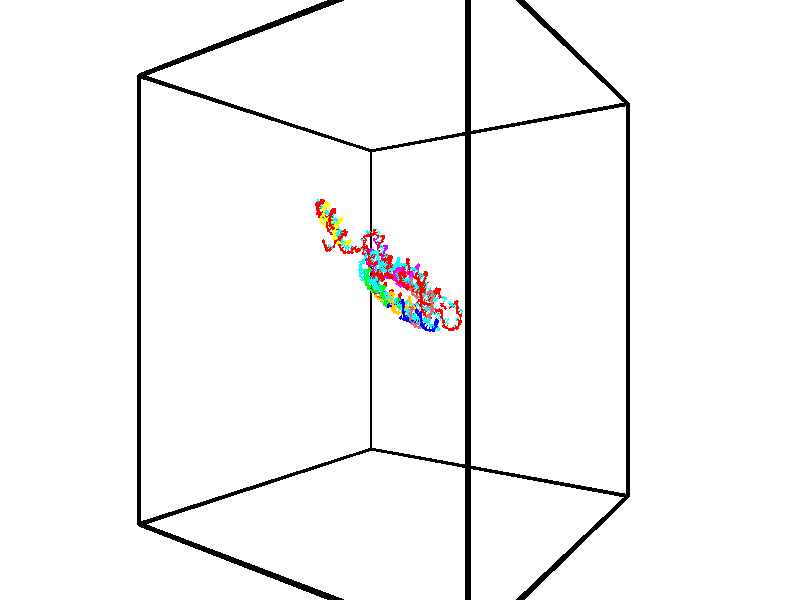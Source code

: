// switches for output
#declare DRAW_BASES = 1; // possible values are 0, 1; only relevant for DNA ribbons
#declare DRAW_BASES_TYPE = 3; // possible values are 1, 2, 3; only relevant for DNA ribbons
#declare DRAW_FOG = 0; // set to 1 to enable fog

#include "colors.inc"

#include "transforms.inc"
background { rgb <1, 1, 1>}

#default {
   normal{
       ripples 0.25
       frequency 0.20
       turbulence 0.2
       lambda 5
   }
	finish {
		phong 0.1
		phong_size 40.
	}
}

// original window dimensions: 1024x640


// camera settings

camera {
	sky <-0, 1, 0>
	up <-0, 1, 0>
	right 1.6 * <0.581683, 0, 0.813415>
	location <-54.4937, 30, 90.4225>
	look_at <30, 30, 30>
	direction <84.4937, 0, -60.4225>
	angle 67.0682
}


# declare cpy_camera_pos = <-54.4937, 30, 90.4225>;
# if (DRAW_FOG = 1)
fog {
	fog_type 2
	up vnormalize(cpy_camera_pos)
	color rgbt<1,1,1,0.3>
	distance 1e-5
	fog_alt 3e-3
	fog_offset 48
}
# end


// LIGHTS

# declare lum = 6;
global_settings {
	ambient_light rgb lum * <0.05, 0.05, 0.05>
	max_trace_level 15
}# declare cpy_direct_light_amount = 0.25;
light_source
{	1000 * <0.231732, -1, 1.3951>,
	rgb lum * cpy_direct_light_amount
	parallel
}

light_source
{	1000 * <-0.231732, 1, -1.3951>,
	rgb lum * cpy_direct_light_amount
	parallel
}

// strand 0

// nucleotide -1

// particle -1
sphere {
	<43.200844, 32.228142, 22.645462> 0.250000
	pigment { color rgbt <1,0,0,0> }
	no_shadow
}
cylinder {
	<43.305214, 32.576942, 22.811131>,  <43.367836, 32.786221, 22.910532>, 0.100000
	pigment { color rgbt <1,0,0,0> }
	no_shadow
}
cylinder {
	<43.305214, 32.576942, 22.811131>,  <43.200844, 32.228142, 22.645462>, 0.100000
	pigment { color rgbt <1,0,0,0> }
	no_shadow
}

// particle -1
sphere {
	<43.305214, 32.576942, 22.811131> 0.100000
	pigment { color rgbt <1,0,0,0> }
	no_shadow
}
sphere {
	0, 1
	scale<0.080000,0.200000,0.300000>
	matrix <0.633592, 0.169004, -0.754983,
		-0.728340, 0.459410, -0.508393,
		0.260926, 0.871998, 0.414171,
		43.383492, 32.838543, 22.935381>
	pigment { color rgbt <0,1,1,0> }
	no_shadow
}
cylinder {
	<43.058334, 32.769844, 22.190681>,  <43.200844, 32.228142, 22.645462>, 0.130000
	pigment { color rgbt <1,0,0,0> }
	no_shadow
}

// nucleotide -1

// particle -1
sphere {
	<43.058334, 32.769844, 22.190681> 0.250000
	pigment { color rgbt <1,0,0,0> }
	no_shadow
}
cylinder {
	<43.374916, 32.835163, 22.426285>,  <43.564865, 32.874355, 22.567646>, 0.100000
	pigment { color rgbt <1,0,0,0> }
	no_shadow
}
cylinder {
	<43.374916, 32.835163, 22.426285>,  <43.058334, 32.769844, 22.190681>, 0.100000
	pigment { color rgbt <1,0,0,0> }
	no_shadow
}

// particle -1
sphere {
	<43.374916, 32.835163, 22.426285> 0.100000
	pigment { color rgbt <1,0,0,0> }
	no_shadow
}
sphere {
	0, 1
	scale<0.080000,0.200000,0.300000>
	matrix <0.567944, 0.159688, -0.807428,
		-0.225905, 0.973568, 0.033645,
		0.791459, 0.163293, 0.589006,
		43.612354, 32.884151, 22.602987>
	pigment { color rgbt <0,1,1,0> }
	no_shadow
}
cylinder {
	<42.502274, 32.674717, 21.736187>,  <43.058334, 32.769844, 22.190681>, 0.130000
	pigment { color rgbt <1,0,0,0> }
	no_shadow
}

// nucleotide -1

// particle -1
sphere {
	<42.502274, 32.674717, 21.736187> 0.250000
	pigment { color rgbt <1,0,0,0> }
	no_shadow
}
cylinder {
	<42.186066, 32.718708, 21.977177>,  <41.996342, 32.745102, 22.121771>, 0.100000
	pigment { color rgbt <1,0,0,0> }
	no_shadow
}
cylinder {
	<42.186066, 32.718708, 21.977177>,  <42.502274, 32.674717, 21.736187>, 0.100000
	pigment { color rgbt <1,0,0,0> }
	no_shadow
}

// particle -1
sphere {
	<42.186066, 32.718708, 21.977177> 0.100000
	pigment { color rgbt <1,0,0,0> }
	no_shadow
}
sphere {
	0, 1
	scale<0.080000,0.200000,0.300000>
	matrix <0.274415, 0.943071, 0.187920,
		-0.547512, 0.313883, -0.775699,
		-0.790524, 0.109975, 0.602477,
		41.948910, 32.751701, 22.157919>
	pigment { color rgbt <0,1,1,0> }
	no_shadow
}
cylinder {
	<41.964325, 33.332851, 21.693346>,  <42.502274, 32.674717, 21.736187>, 0.130000
	pigment { color rgbt <1,0,0,0> }
	no_shadow
}

// nucleotide -1

// particle -1
sphere {
	<41.964325, 33.332851, 21.693346> 0.250000
	pigment { color rgbt <1,0,0,0> }
	no_shadow
}
cylinder {
	<42.075333, 33.182842, 22.047146>,  <42.141937, 33.092834, 22.259426>, 0.100000
	pigment { color rgbt <1,0,0,0> }
	no_shadow
}
cylinder {
	<42.075333, 33.182842, 22.047146>,  <41.964325, 33.332851, 21.693346>, 0.100000
	pigment { color rgbt <1,0,0,0> }
	no_shadow
}

// particle -1
sphere {
	<42.075333, 33.182842, 22.047146> 0.100000
	pigment { color rgbt <1,0,0,0> }
	no_shadow
}
sphere {
	0, 1
	scale<0.080000,0.200000,0.300000>
	matrix <0.303647, 0.907708, 0.289593,
		-0.911472, 0.188207, 0.365784,
		0.277522, -0.375025, 0.884499,
		42.158588, 33.070335, 22.312496>
	pigment { color rgbt <0,1,1,0> }
	no_shadow
}
cylinder {
	<41.309540, 33.609566, 21.590212>,  <41.964325, 33.332851, 21.693346>, 0.130000
	pigment { color rgbt <1,0,0,0> }
	no_shadow
}

// nucleotide -1

// particle -1
sphere {
	<41.309540, 33.609566, 21.590212> 0.250000
	pigment { color rgbt <1,0,0,0> }
	no_shadow
}
cylinder {
	<41.006447, 33.637737, 21.330708>,  <40.824593, 33.654640, 21.175005>, 0.100000
	pigment { color rgbt <1,0,0,0> }
	no_shadow
}
cylinder {
	<41.006447, 33.637737, 21.330708>,  <41.309540, 33.609566, 21.590212>, 0.100000
	pigment { color rgbt <1,0,0,0> }
	no_shadow
}

// particle -1
sphere {
	<41.006447, 33.637737, 21.330708> 0.100000
	pigment { color rgbt <1,0,0,0> }
	no_shadow
}
sphere {
	0, 1
	scale<0.080000,0.200000,0.300000>
	matrix <-0.464439, -0.756574, 0.460317,
		-0.458415, 0.650104, 0.605986,
		-0.757728, 0.070427, -0.648759,
		40.779129, 33.658867, 21.136080>
	pigment { color rgbt <0,1,1,0> }
	no_shadow
}
cylinder {
	<40.693913, 33.654003, 21.973772>,  <41.309540, 33.609566, 21.590212>, 0.130000
	pigment { color rgbt <1,0,0,0> }
	no_shadow
}

// nucleotide -1

// particle -1
sphere {
	<40.693913, 33.654003, 21.973772> 0.250000
	pigment { color rgbt <1,0,0,0> }
	no_shadow
}
cylinder {
	<40.581413, 33.495556, 21.624146>,  <40.513912, 33.400486, 21.414370>, 0.100000
	pigment { color rgbt <1,0,0,0> }
	no_shadow
}
cylinder {
	<40.581413, 33.495556, 21.624146>,  <40.693913, 33.654003, 21.973772>, 0.100000
	pigment { color rgbt <1,0,0,0> }
	no_shadow
}

// particle -1
sphere {
	<40.581413, 33.495556, 21.624146> 0.100000
	pigment { color rgbt <1,0,0,0> }
	no_shadow
}
sphere {
	0, 1
	scale<0.080000,0.200000,0.300000>
	matrix <-0.594580, -0.643005, 0.482721,
		-0.753242, 0.655466, -0.054680,
		-0.281248, -0.396118, -0.874065,
		40.497040, 33.376720, 21.361925>
	pigment { color rgbt <0,1,1,0> }
	no_shadow
}
cylinder {
	<40.012367, 33.988956, 21.707443>,  <40.693913, 33.654003, 21.973772>, 0.130000
	pigment { color rgbt <1,0,0,0> }
	no_shadow
}

// nucleotide -1

// particle -1
sphere {
	<40.012367, 33.988956, 21.707443> 0.250000
	pigment { color rgbt <1,0,0,0> }
	no_shadow
}
cylinder {
	<39.626511, 34.022388, 21.607460>,  <39.394997, 34.042450, 21.547470>, 0.100000
	pigment { color rgbt <1,0,0,0> }
	no_shadow
}
cylinder {
	<39.626511, 34.022388, 21.607460>,  <40.012367, 33.988956, 21.707443>, 0.100000
	pigment { color rgbt <1,0,0,0> }
	no_shadow
}

// particle -1
sphere {
	<39.626511, 34.022388, 21.607460> 0.100000
	pigment { color rgbt <1,0,0,0> }
	no_shadow
}
sphere {
	0, 1
	scale<0.080000,0.200000,0.300000>
	matrix <0.253585, 0.552801, -0.793792,
		0.071828, -0.829111, -0.554451,
		-0.964642, 0.083584, -0.249956,
		39.337116, 34.047462, 21.532473>
	pigment { color rgbt <0,1,1,0> }
	no_shadow
}
cylinder {
	<39.945244, 33.866970, 20.895088>,  <40.012367, 33.988956, 21.707443>, 0.130000
	pigment { color rgbt <1,0,0,0> }
	no_shadow
}

// nucleotide -1

// particle -1
sphere {
	<39.945244, 33.866970, 20.895088> 0.250000
	pigment { color rgbt <1,0,0,0> }
	no_shadow
}
cylinder {
	<39.603100, 34.053761, 20.984795>,  <39.397816, 34.165836, 21.038618>, 0.100000
	pigment { color rgbt <1,0,0,0> }
	no_shadow
}
cylinder {
	<39.603100, 34.053761, 20.984795>,  <39.945244, 33.866970, 20.895088>, 0.100000
	pigment { color rgbt <1,0,0,0> }
	no_shadow
}

// particle -1
sphere {
	<39.603100, 34.053761, 20.984795> 0.100000
	pigment { color rgbt <1,0,0,0> }
	no_shadow
}
sphere {
	0, 1
	scale<0.080000,0.200000,0.300000>
	matrix <0.152040, 0.640148, -0.753056,
		-0.495225, -0.610034, -0.618555,
		-0.855357, 0.466978, 0.224268,
		39.346493, 34.193855, 21.052074>
	pigment { color rgbt <0,1,1,0> }
	no_shadow
}
cylinder {
	<39.638077, 33.930630, 20.320301>,  <39.945244, 33.866970, 20.895088>, 0.130000
	pigment { color rgbt <1,0,0,0> }
	no_shadow
}

// nucleotide -1

// particle -1
sphere {
	<39.638077, 33.930630, 20.320301> 0.250000
	pigment { color rgbt <1,0,0,0> }
	no_shadow
}
cylinder {
	<39.498581, 34.222775, 20.555229>,  <39.414883, 34.398064, 20.696186>, 0.100000
	pigment { color rgbt <1,0,0,0> }
	no_shadow
}
cylinder {
	<39.498581, 34.222775, 20.555229>,  <39.638077, 33.930630, 20.320301>, 0.100000
	pigment { color rgbt <1,0,0,0> }
	no_shadow
}

// particle -1
sphere {
	<39.498581, 34.222775, 20.555229> 0.100000
	pigment { color rgbt <1,0,0,0> }
	no_shadow
}
sphere {
	0, 1
	scale<0.080000,0.200000,0.300000>
	matrix <0.069433, 0.645077, -0.760956,
		-0.934644, -0.224597, -0.275676,
		-0.348741, 0.730364, 0.587323,
		39.393959, 34.441883, 20.731426>
	pigment { color rgbt <0,1,1,0> }
	no_shadow
}
cylinder {
	<39.325981, 34.382572, 19.863962>,  <39.638077, 33.930630, 20.320301>, 0.130000
	pigment { color rgbt <1,0,0,0> }
	no_shadow
}

// nucleotide -1

// particle -1
sphere {
	<39.325981, 34.382572, 19.863962> 0.250000
	pigment { color rgbt <1,0,0,0> }
	no_shadow
}
cylinder {
	<39.349621, 34.599247, 20.199364>,  <39.363804, 34.729252, 20.400604>, 0.100000
	pigment { color rgbt <1,0,0,0> }
	no_shadow
}
cylinder {
	<39.349621, 34.599247, 20.199364>,  <39.325981, 34.382572, 19.863962>, 0.100000
	pigment { color rgbt <1,0,0,0> }
	no_shadow
}

// particle -1
sphere {
	<39.349621, 34.599247, 20.199364> 0.100000
	pigment { color rgbt <1,0,0,0> }
	no_shadow
}
sphere {
	0, 1
	scale<0.080000,0.200000,0.300000>
	matrix <0.171982, 0.821885, -0.543072,
		-0.983326, 0.176302, -0.044588,
		0.059098, 0.541685, 0.838502,
		39.367352, 34.761753, 20.450914>
	pigment { color rgbt <0,1,1,0> }
	no_shadow
}
cylinder {
	<39.053791, 35.014462, 19.679420>,  <39.325981, 34.382572, 19.863962>, 0.130000
	pigment { color rgbt <1,0,0,0> }
	no_shadow
}

// nucleotide -1

// particle -1
sphere {
	<39.053791, 35.014462, 19.679420> 0.250000
	pigment { color rgbt <1,0,0,0> }
	no_shadow
}
cylinder {
	<39.270920, 35.096851, 20.005100>,  <39.401196, 35.146286, 20.200508>, 0.100000
	pigment { color rgbt <1,0,0,0> }
	no_shadow
}
cylinder {
	<39.270920, 35.096851, 20.005100>,  <39.053791, 35.014462, 19.679420>, 0.100000
	pigment { color rgbt <1,0,0,0> }
	no_shadow
}

// particle -1
sphere {
	<39.270920, 35.096851, 20.005100> 0.100000
	pigment { color rgbt <1,0,0,0> }
	no_shadow
}
sphere {
	0, 1
	scale<0.080000,0.200000,0.300000>
	matrix <0.360733, 0.818296, -0.447507,
		-0.758429, 0.536625, 0.369889,
		0.542823, 0.205971, 0.814198,
		39.433765, 35.158642, 20.249359>
	pigment { color rgbt <0,1,1,0> }
	no_shadow
}
cylinder {
	<38.939060, 35.711735, 19.736858>,  <39.053791, 35.014462, 19.679420>, 0.130000
	pigment { color rgbt <1,0,0,0> }
	no_shadow
}

// nucleotide -1

// particle -1
sphere {
	<38.939060, 35.711735, 19.736858> 0.250000
	pigment { color rgbt <1,0,0,0> }
	no_shadow
}
cylinder {
	<39.271832, 35.626606, 19.941837>,  <39.471493, 35.575527, 20.064825>, 0.100000
	pigment { color rgbt <1,0,0,0> }
	no_shadow
}
cylinder {
	<39.271832, 35.626606, 19.941837>,  <38.939060, 35.711735, 19.736858>, 0.100000
	pigment { color rgbt <1,0,0,0> }
	no_shadow
}

// particle -1
sphere {
	<39.271832, 35.626606, 19.941837> 0.100000
	pigment { color rgbt <1,0,0,0> }
	no_shadow
}
sphere {
	0, 1
	scale<0.080000,0.200000,0.300000>
	matrix <0.454003, 0.792041, -0.408108,
		-0.319027, 0.572170, 0.755542,
		0.831927, -0.212821, 0.512450,
		39.521408, 35.562759, 20.095572>
	pigment { color rgbt <0,1,1,0> }
	no_shadow
}
cylinder {
	<39.079590, 36.315018, 20.093430>,  <38.939060, 35.711735, 19.736858>, 0.130000
	pigment { color rgbt <1,0,0,0> }
	no_shadow
}

// nucleotide -1

// particle -1
sphere {
	<39.079590, 36.315018, 20.093430> 0.250000
	pigment { color rgbt <1,0,0,0> }
	no_shadow
}
cylinder {
	<39.419865, 36.105774, 20.072693>,  <39.624027, 35.980228, 20.060251>, 0.100000
	pigment { color rgbt <1,0,0,0> }
	no_shadow
}
cylinder {
	<39.419865, 36.105774, 20.072693>,  <39.079590, 36.315018, 20.093430>, 0.100000
	pigment { color rgbt <1,0,0,0> }
	no_shadow
}

// particle -1
sphere {
	<39.419865, 36.105774, 20.072693> 0.100000
	pigment { color rgbt <1,0,0,0> }
	no_shadow
}
sphere {
	0, 1
	scale<0.080000,0.200000,0.300000>
	matrix <0.491562, 0.826551, -0.274190,
		0.186281, 0.207766, 0.960277,
		0.850685, -0.523113, -0.051841,
		39.675072, 35.948841, 20.057140>
	pigment { color rgbt <0,1,1,0> }
	no_shadow
}
cylinder {
	<39.663494, 36.634418, 20.618406>,  <39.079590, 36.315018, 20.093430>, 0.130000
	pigment { color rgbt <1,0,0,0> }
	no_shadow
}

// nucleotide -1

// particle -1
sphere {
	<39.663494, 36.634418, 20.618406> 0.250000
	pigment { color rgbt <1,0,0,0> }
	no_shadow
}
cylinder {
	<39.842178, 36.439503, 20.318272>,  <39.949387, 36.322552, 20.138191>, 0.100000
	pigment { color rgbt <1,0,0,0> }
	no_shadow
}
cylinder {
	<39.842178, 36.439503, 20.318272>,  <39.663494, 36.634418, 20.618406>, 0.100000
	pigment { color rgbt <1,0,0,0> }
	no_shadow
}

// particle -1
sphere {
	<39.842178, 36.439503, 20.318272> 0.100000
	pigment { color rgbt <1,0,0,0> }
	no_shadow
}
sphere {
	0, 1
	scale<0.080000,0.200000,0.300000>
	matrix <0.456740, 0.845350, -0.277078,
		0.769313, -0.218936, 0.600187,
		0.446706, -0.487289, -0.750335,
		39.976189, 36.293316, 20.093170>
	pigment { color rgbt <0,1,1,0> }
	no_shadow
}
cylinder {
	<40.322662, 36.884460, 20.572926>,  <39.663494, 36.634418, 20.618406>, 0.130000
	pigment { color rgbt <1,0,0,0> }
	no_shadow
}

// nucleotide -1

// particle -1
sphere {
	<40.322662, 36.884460, 20.572926> 0.250000
	pigment { color rgbt <1,0,0,0> }
	no_shadow
}
cylinder {
	<40.294701, 36.708996, 20.214554>,  <40.277924, 36.603718, 19.999531>, 0.100000
	pigment { color rgbt <1,0,0,0> }
	no_shadow
}
cylinder {
	<40.294701, 36.708996, 20.214554>,  <40.322662, 36.884460, 20.572926>, 0.100000
	pigment { color rgbt <1,0,0,0> }
	no_shadow
}

// particle -1
sphere {
	<40.294701, 36.708996, 20.214554> 0.100000
	pigment { color rgbt <1,0,0,0> }
	no_shadow
}
sphere {
	0, 1
	scale<0.080000,0.200000,0.300000>
	matrix <0.375556, 0.820476, -0.431019,
		0.924160, -0.366603, 0.107384,
		-0.069907, -0.438659, -0.895930,
		40.273727, 36.577396, 19.945774>
	pigment { color rgbt <0,1,1,0> }
	no_shadow
}
cylinder {
	<40.965729, 37.169189, 20.071550>,  <40.322662, 36.884460, 20.572926>, 0.130000
	pigment { color rgbt <1,0,0,0> }
	no_shadow
}

// nucleotide -1

// particle -1
sphere {
	<40.965729, 37.169189, 20.071550> 0.250000
	pigment { color rgbt <1,0,0,0> }
	no_shadow
}
cylinder {
	<40.688366, 37.038181, 19.814827>,  <40.521950, 36.959576, 19.660793>, 0.100000
	pigment { color rgbt <1,0,0,0> }
	no_shadow
}
cylinder {
	<40.688366, 37.038181, 19.814827>,  <40.965729, 37.169189, 20.071550>, 0.100000
	pigment { color rgbt <1,0,0,0> }
	no_shadow
}

// particle -1
sphere {
	<40.688366, 37.038181, 19.814827> 0.100000
	pigment { color rgbt <1,0,0,0> }
	no_shadow
}
sphere {
	0, 1
	scale<0.080000,0.200000,0.300000>
	matrix <0.190221, 0.775915, -0.601475,
		0.694984, -0.539152, -0.475723,
		-0.693406, -0.327523, -0.641807,
		40.480343, 36.939922, 19.622284>
	pigment { color rgbt <0,1,1,0> }
	no_shadow
}
cylinder {
	<41.300861, 37.154873, 19.431023>,  <40.965729, 37.169189, 20.071550>, 0.130000
	pigment { color rgbt <1,0,0,0> }
	no_shadow
}

// nucleotide -1

// particle -1
sphere {
	<41.300861, 37.154873, 19.431023> 0.250000
	pigment { color rgbt <1,0,0,0> }
	no_shadow
}
cylinder {
	<40.911201, 37.151913, 19.340702>,  <40.677406, 37.150135, 19.286510>, 0.100000
	pigment { color rgbt <1,0,0,0> }
	no_shadow
}
cylinder {
	<40.911201, 37.151913, 19.340702>,  <41.300861, 37.154873, 19.431023>, 0.100000
	pigment { color rgbt <1,0,0,0> }
	no_shadow
}

// particle -1
sphere {
	<40.911201, 37.151913, 19.340702> 0.100000
	pigment { color rgbt <1,0,0,0> }
	no_shadow
}
sphere {
	0, 1
	scale<0.080000,0.200000,0.300000>
	matrix <0.172810, 0.619378, -0.765838,
		0.145525, -0.785058, -0.602085,
		-0.974145, -0.007403, -0.225801,
		40.618958, 37.149693, 19.272963>
	pigment { color rgbt <0,1,1,0> }
	no_shadow
}
cylinder {
	<41.270290, 37.393963, 18.727196>,  <41.300861, 37.154873, 19.431023>, 0.130000
	pigment { color rgbt <1,0,0,0> }
	no_shadow
}

// nucleotide -1

// particle -1
sphere {
	<41.270290, 37.393963, 18.727196> 0.250000
	pigment { color rgbt <1,0,0,0> }
	no_shadow
}
cylinder {
	<40.890858, 37.425446, 18.849827>,  <40.663197, 37.444336, 18.923405>, 0.100000
	pigment { color rgbt <1,0,0,0> }
	no_shadow
}
cylinder {
	<40.890858, 37.425446, 18.849827>,  <41.270290, 37.393963, 18.727196>, 0.100000
	pigment { color rgbt <1,0,0,0> }
	no_shadow
}

// particle -1
sphere {
	<40.890858, 37.425446, 18.849827> 0.100000
	pigment { color rgbt <1,0,0,0> }
	no_shadow
}
sphere {
	0, 1
	scale<0.080000,0.200000,0.300000>
	matrix <-0.184891, 0.648368, -0.738535,
		-0.256903, -0.757248, -0.600480,
		-0.948586, 0.078709, 0.306576,
		40.606281, 37.449059, 18.941799>
	pigment { color rgbt <0,1,1,0> }
	no_shadow
}
cylinder {
	<40.875576, 37.326557, 18.166828>,  <41.270290, 37.393963, 18.727196>, 0.130000
	pigment { color rgbt <1,0,0,0> }
	no_shadow
}

// nucleotide -1

// particle -1
sphere {
	<40.875576, 37.326557, 18.166828> 0.250000
	pigment { color rgbt <1,0,0,0> }
	no_shadow
}
cylinder {
	<40.626797, 37.505726, 18.423744>,  <40.477528, 37.613228, 18.577894>, 0.100000
	pigment { color rgbt <1,0,0,0> }
	no_shadow
}
cylinder {
	<40.626797, 37.505726, 18.423744>,  <40.875576, 37.326557, 18.166828>, 0.100000
	pigment { color rgbt <1,0,0,0> }
	no_shadow
}

// particle -1
sphere {
	<40.626797, 37.505726, 18.423744> 0.100000
	pigment { color rgbt <1,0,0,0> }
	no_shadow
}
sphere {
	0, 1
	scale<0.080000,0.200000,0.300000>
	matrix <-0.237496, 0.673697, -0.699805,
		-0.746171, -0.587787, -0.312627,
		-0.621952, 0.447927, 0.642291,
		40.440212, 37.640102, 18.616432>
	pigment { color rgbt <0,1,1,0> }
	no_shadow
}
cylinder {
	<40.291039, 37.442181, 17.731310>,  <40.875576, 37.326557, 18.166828>, 0.130000
	pigment { color rgbt <1,0,0,0> }
	no_shadow
}

// nucleotide -1

// particle -1
sphere {
	<40.291039, 37.442181, 17.731310> 0.250000
	pigment { color rgbt <1,0,0,0> }
	no_shadow
}
cylinder {
	<40.319366, 37.679653, 18.051941>,  <40.336365, 37.822136, 18.244320>, 0.100000
	pigment { color rgbt <1,0,0,0> }
	no_shadow
}
cylinder {
	<40.319366, 37.679653, 18.051941>,  <40.291039, 37.442181, 17.731310>, 0.100000
	pigment { color rgbt <1,0,0,0> }
	no_shadow
}

// particle -1
sphere {
	<40.319366, 37.679653, 18.051941> 0.100000
	pigment { color rgbt <1,0,0,0> }
	no_shadow
}
sphere {
	0, 1
	scale<0.080000,0.200000,0.300000>
	matrix <-0.219100, 0.793231, -0.568138,
		-0.973129, -0.135388, 0.186255,
		0.070824, 0.593679, 0.801579,
		40.340614, 37.857758, 18.292414>
	pigment { color rgbt <0,1,1,0> }
	no_shadow
}
cylinder {
	<39.654087, 37.876423, 17.752903>,  <40.291039, 37.442181, 17.731310>, 0.130000
	pigment { color rgbt <1,0,0,0> }
	no_shadow
}

// nucleotide -1

// particle -1
sphere {
	<39.654087, 37.876423, 17.752903> 0.250000
	pigment { color rgbt <1,0,0,0> }
	no_shadow
}
cylinder {
	<39.914722, 38.077499, 17.980141>,  <40.071106, 38.198143, 18.116484>, 0.100000
	pigment { color rgbt <1,0,0,0> }
	no_shadow
}
cylinder {
	<39.914722, 38.077499, 17.980141>,  <39.654087, 37.876423, 17.752903>, 0.100000
	pigment { color rgbt <1,0,0,0> }
	no_shadow
}

// particle -1
sphere {
	<39.914722, 38.077499, 17.980141> 0.100000
	pigment { color rgbt <1,0,0,0> }
	no_shadow
}
sphere {
	0, 1
	scale<0.080000,0.200000,0.300000>
	matrix <-0.304684, 0.859272, -0.410876,
		-0.694692, 0.094633, 0.713055,
		0.651591, 0.502689, 0.568096,
		40.110199, 38.228306, 18.150570>
	pigment { color rgbt <0,1,1,0> }
	no_shadow
}
cylinder {
	<39.305630, 38.499237, 17.975372>,  <39.654087, 37.876423, 17.752903>, 0.130000
	pigment { color rgbt <1,0,0,0> }
	no_shadow
}

// nucleotide -1

// particle -1
sphere {
	<39.305630, 38.499237, 17.975372> 0.250000
	pigment { color rgbt <1,0,0,0> }
	no_shadow
}
cylinder {
	<39.686718, 38.588917, 18.057411>,  <39.915371, 38.642727, 18.106634>, 0.100000
	pigment { color rgbt <1,0,0,0> }
	no_shadow
}
cylinder {
	<39.686718, 38.588917, 18.057411>,  <39.305630, 38.499237, 17.975372>, 0.100000
	pigment { color rgbt <1,0,0,0> }
	no_shadow
}

// particle -1
sphere {
	<39.686718, 38.588917, 18.057411> 0.100000
	pigment { color rgbt <1,0,0,0> }
	no_shadow
}
sphere {
	0, 1
	scale<0.080000,0.200000,0.300000>
	matrix <-0.162403, 0.946184, -0.279930,
		-0.256820, 0.233386, 0.937856,
		0.952717, 0.224202, 0.205096,
		39.972534, 38.656178, 18.118940>
	pigment { color rgbt <0,1,1,0> }
	no_shadow
}
cylinder {
	<39.391346, 39.270538, 18.282372>,  <39.305630, 38.499237, 17.975372>, 0.130000
	pigment { color rgbt <1,0,0,0> }
	no_shadow
}

// nucleotide -1

// particle -1
sphere {
	<39.391346, 39.270538, 18.282372> 0.250000
	pigment { color rgbt <1,0,0,0> }
	no_shadow
}
cylinder {
	<39.756905, 39.174484, 18.151451>,  <39.976238, 39.116852, 18.072899>, 0.100000
	pigment { color rgbt <1,0,0,0> }
	no_shadow
}
cylinder {
	<39.756905, 39.174484, 18.151451>,  <39.391346, 39.270538, 18.282372>, 0.100000
	pigment { color rgbt <1,0,0,0> }
	no_shadow
}

// particle -1
sphere {
	<39.756905, 39.174484, 18.151451> 0.100000
	pigment { color rgbt <1,0,0,0> }
	no_shadow
}
sphere {
	0, 1
	scale<0.080000,0.200000,0.300000>
	matrix <0.164288, 0.956080, -0.242736,
		0.371216, 0.168064, 0.913210,
		0.913897, -0.240137, -0.327301,
		40.031075, 39.102444, 18.053261>
	pigment { color rgbt <0,1,1,0> }
	no_shadow
}
cylinder {
	<39.879524, 39.570618, 18.654940>,  <39.391346, 39.270538, 18.282372>, 0.130000
	pigment { color rgbt <1,0,0,0> }
	no_shadow
}

// nucleotide -1

// particle -1
sphere {
	<39.879524, 39.570618, 18.654940> 0.250000
	pigment { color rgbt <1,0,0,0> }
	no_shadow
}
cylinder {
	<40.060204, 39.480919, 18.309528>,  <40.168610, 39.427101, 18.102282>, 0.100000
	pigment { color rgbt <1,0,0,0> }
	no_shadow
}
cylinder {
	<40.060204, 39.480919, 18.309528>,  <39.879524, 39.570618, 18.654940>, 0.100000
	pigment { color rgbt <1,0,0,0> }
	no_shadow
}

// particle -1
sphere {
	<40.060204, 39.480919, 18.309528> 0.100000
	pigment { color rgbt <1,0,0,0> }
	no_shadow
}
sphere {
	0, 1
	scale<0.080000,0.200000,0.300000>
	matrix <0.139973, 0.973723, -0.179644,
		0.881122, -0.039726, 0.471217,
		0.451698, -0.224246, -0.863529,
		40.195713, 39.413647, 18.050470>
	pigment { color rgbt <0,1,1,0> }
	no_shadow
}
cylinder {
	<40.346741, 40.130138, 18.583572>,  <39.879524, 39.570618, 18.654940>, 0.130000
	pigment { color rgbt <1,0,0,0> }
	no_shadow
}

// nucleotide -1

// particle -1
sphere {
	<40.346741, 40.130138, 18.583572> 0.250000
	pigment { color rgbt <1,0,0,0> }
	no_shadow
}
cylinder {
	<40.313961, 39.966991, 18.219830>,  <40.294292, 39.869102, 18.001585>, 0.100000
	pigment { color rgbt <1,0,0,0> }
	no_shadow
}
cylinder {
	<40.313961, 39.966991, 18.219830>,  <40.346741, 40.130138, 18.583572>, 0.100000
	pigment { color rgbt <1,0,0,0> }
	no_shadow
}

// particle -1
sphere {
	<40.313961, 39.966991, 18.219830> 0.100000
	pigment { color rgbt <1,0,0,0> }
	no_shadow
}
sphere {
	0, 1
	scale<0.080000,0.200000,0.300000>
	matrix <-0.010254, 0.912721, -0.408455,
		0.996583, -0.024150, -0.078983,
		-0.081953, -0.407869, -0.909355,
		40.289375, 39.844631, 17.947023>
	pigment { color rgbt <0,1,1,0> }
	no_shadow
}
cylinder {
	<40.904613, 40.472149, 18.292158>,  <40.346741, 40.130138, 18.583572>, 0.130000
	pigment { color rgbt <1,0,0,0> }
	no_shadow
}

// nucleotide -1

// particle -1
sphere {
	<40.904613, 40.472149, 18.292158> 0.250000
	pigment { color rgbt <1,0,0,0> }
	no_shadow
}
cylinder {
	<40.650803, 40.364681, 18.002277>,  <40.498516, 40.300201, 17.828348>, 0.100000
	pigment { color rgbt <1,0,0,0> }
	no_shadow
}
cylinder {
	<40.650803, 40.364681, 18.002277>,  <40.904613, 40.472149, 18.292158>, 0.100000
	pigment { color rgbt <1,0,0,0> }
	no_shadow
}

// particle -1
sphere {
	<40.650803, 40.364681, 18.002277> 0.100000
	pigment { color rgbt <1,0,0,0> }
	no_shadow
}
sphere {
	0, 1
	scale<0.080000,0.200000,0.300000>
	matrix <-0.001263, 0.937997, -0.346641,
		0.772900, -0.219038, -0.595523,
		-0.634527, -0.268671, -0.724701,
		40.460445, 40.284081, 17.784866>
	pigment { color rgbt <0,1,1,0> }
	no_shadow
}
cylinder {
	<41.251930, 40.581150, 17.590071>,  <40.904613, 40.472149, 18.292158>, 0.130000
	pigment { color rgbt <1,0,0,0> }
	no_shadow
}

// nucleotide -1

// particle -1
sphere {
	<41.251930, 40.581150, 17.590071> 0.250000
	pigment { color rgbt <1,0,0,0> }
	no_shadow
}
cylinder {
	<40.852688, 40.579376, 17.565540>,  <40.613140, 40.578312, 17.550821>, 0.100000
	pigment { color rgbt <1,0,0,0> }
	no_shadow
}
cylinder {
	<40.852688, 40.579376, 17.565540>,  <41.251930, 40.581150, 17.590071>, 0.100000
	pigment { color rgbt <1,0,0,0> }
	no_shadow
}

// particle -1
sphere {
	<40.852688, 40.579376, 17.565540> 0.100000
	pigment { color rgbt <1,0,0,0> }
	no_shadow
}
sphere {
	0, 1
	scale<0.080000,0.200000,0.300000>
	matrix <0.010922, 0.968732, -0.247870,
		0.060508, -0.248071, -0.966850,
		-0.998108, -0.004438, -0.061325,
		40.553257, 40.578045, 17.547142>
	pigment { color rgbt <0,1,1,0> }
	no_shadow
}
cylinder {
	<40.813553, 40.523674, 16.926628>,  <41.251930, 40.581150, 17.590071>, 0.130000
	pigment { color rgbt <1,0,0,0> }
	no_shadow
}

// nucleotide -1

// particle -1
sphere {
	<40.813553, 40.523674, 16.926628> 0.250000
	pigment { color rgbt <1,0,0,0> }
	no_shadow
}
cylinder {
	<40.627369, 40.770489, 17.180435>,  <40.515659, 40.918579, 17.332720>, 0.100000
	pigment { color rgbt <1,0,0,0> }
	no_shadow
}
cylinder {
	<40.627369, 40.770489, 17.180435>,  <40.813553, 40.523674, 16.926628>, 0.100000
	pigment { color rgbt <1,0,0,0> }
	no_shadow
}

// particle -1
sphere {
	<40.627369, 40.770489, 17.180435> 0.100000
	pigment { color rgbt <1,0,0,0> }
	no_shadow
}
sphere {
	0, 1
	scale<0.080000,0.200000,0.300000>
	matrix <0.125007, 0.755559, -0.643043,
		-0.876198, -0.219989, -0.428814,
		-0.465457, 0.617038, 0.634519,
		40.487732, 40.955601, 17.370790>
	pigment { color rgbt <0,1,1,0> }
	no_shadow
}
cylinder {
	<40.338627, 40.988102, 16.525322>,  <40.813553, 40.523674, 16.926628>, 0.130000
	pigment { color rgbt <1,0,0,0> }
	no_shadow
}

// nucleotide -1

// particle -1
sphere {
	<40.338627, 40.988102, 16.525322> 0.250000
	pigment { color rgbt <1,0,0,0> }
	no_shadow
}
cylinder {
	<40.388618, 41.170067, 16.878010>,  <40.418613, 41.279247, 17.089622>, 0.100000
	pigment { color rgbt <1,0,0,0> }
	no_shadow
}
cylinder {
	<40.388618, 41.170067, 16.878010>,  <40.338627, 40.988102, 16.525322>, 0.100000
	pigment { color rgbt <1,0,0,0> }
	no_shadow
}

// particle -1
sphere {
	<40.388618, 41.170067, 16.878010> 0.100000
	pigment { color rgbt <1,0,0,0> }
	no_shadow
}
sphere {
	0, 1
	scale<0.080000,0.200000,0.300000>
	matrix <-0.047488, 0.890413, -0.452669,
		-0.991022, 0.014703, 0.132887,
		0.124980, 0.454916, 0.881721,
		40.426113, 41.306541, 17.142527>
	pigment { color rgbt <0,1,1,0> }
	no_shadow
}
cylinder {
	<39.753262, 41.458187, 16.641977>,  <40.338627, 40.988102, 16.525322>, 0.130000
	pigment { color rgbt <1,0,0,0> }
	no_shadow
}

// nucleotide -1

// particle -1
sphere {
	<39.753262, 41.458187, 16.641977> 0.250000
	pigment { color rgbt <1,0,0,0> }
	no_shadow
}
cylinder {
	<40.113983, 41.569527, 16.774208>,  <40.330414, 41.636330, 16.853546>, 0.100000
	pigment { color rgbt <1,0,0,0> }
	no_shadow
}
cylinder {
	<40.113983, 41.569527, 16.774208>,  <39.753262, 41.458187, 16.641977>, 0.100000
	pigment { color rgbt <1,0,0,0> }
	no_shadow
}

// particle -1
sphere {
	<40.113983, 41.569527, 16.774208> 0.100000
	pigment { color rgbt <1,0,0,0> }
	no_shadow
}
sphere {
	0, 1
	scale<0.080000,0.200000,0.300000>
	matrix <-0.121969, 0.897783, -0.423214,
		-0.414586, 0.341334, 0.843570,
		0.901799, 0.278348, 0.330576,
		40.384521, 41.653030, 16.873381>
	pigment { color rgbt <0,1,1,0> }
	no_shadow
}
cylinder {
	<39.372578, 40.742641, 16.692453>,  <39.753262, 41.458187, 16.641977>, 0.130000
	pigment { color rgbt <1,0,0,0> }
	no_shadow
}

// nucleotide -1

// particle -1
sphere {
	<39.372578, 40.742641, 16.692453> 0.250000
	pigment { color rgbt <1,0,0,0> }
	no_shadow
}
cylinder {
	<39.080864, 40.985592, 16.566441>,  <38.905834, 41.131363, 16.490833>, 0.100000
	pigment { color rgbt <1,0,0,0> }
	no_shadow
}
cylinder {
	<39.080864, 40.985592, 16.566441>,  <39.372578, 40.742641, 16.692453>, 0.100000
	pigment { color rgbt <1,0,0,0> }
	no_shadow
}

// particle -1
sphere {
	<39.080864, 40.985592, 16.566441> 0.100000
	pigment { color rgbt <1,0,0,0> }
	no_shadow
}
sphere {
	0, 1
	scale<0.080000,0.200000,0.300000>
	matrix <-0.684197, -0.650481, 0.329770,
		-0.004630, 0.456040, 0.889947,
		-0.729283, 0.607372, -0.315033,
		38.862080, 41.167805, 16.471931>
	pigment { color rgbt <0,1,1,0> }
	no_shadow
}
cylinder {
	<38.666943, 40.530331, 16.344929>,  <39.372578, 40.742641, 16.692453>, 0.130000
	pigment { color rgbt <1,0,0,0> }
	no_shadow
}

// nucleotide -1

// particle -1
sphere {
	<38.666943, 40.530331, 16.344929> 0.250000
	pigment { color rgbt <1,0,0,0> }
	no_shadow
}
cylinder {
	<38.461178, 40.861351, 16.255009>,  <38.337719, 41.059963, 16.201057>, 0.100000
	pigment { color rgbt <1,0,0,0> }
	no_shadow
}
cylinder {
	<38.461178, 40.861351, 16.255009>,  <38.666943, 40.530331, 16.344929>, 0.100000
	pigment { color rgbt <1,0,0,0> }
	no_shadow
}

// particle -1
sphere {
	<38.461178, 40.861351, 16.255009> 0.100000
	pigment { color rgbt <1,0,0,0> }
	no_shadow
}
sphere {
	0, 1
	scale<0.080000,0.200000,0.300000>
	matrix <0.788405, 0.353278, -0.503600,
		-0.337340, -0.436289, -0.834178,
		-0.514412, 0.827554, -0.224798,
		38.306854, 41.109619, 16.187569>
	pigment { color rgbt <0,1,1,0> }
	no_shadow
}
cylinder {
	<38.847416, 40.665363, 15.648206>,  <38.666943, 40.530331, 16.344929>, 0.130000
	pigment { color rgbt <1,0,0,0> }
	no_shadow
}

// nucleotide -1

// particle -1
sphere {
	<38.847416, 40.665363, 15.648206> 0.250000
	pigment { color rgbt <1,0,0,0> }
	no_shadow
}
cylinder {
	<38.705051, 41.008682, 15.796075>,  <38.619633, 41.214672, 15.884796>, 0.100000
	pigment { color rgbt <1,0,0,0> }
	no_shadow
}
cylinder {
	<38.705051, 41.008682, 15.796075>,  <38.847416, 40.665363, 15.648206>, 0.100000
	pigment { color rgbt <1,0,0,0> }
	no_shadow
}

// particle -1
sphere {
	<38.705051, 41.008682, 15.796075> 0.100000
	pigment { color rgbt <1,0,0,0> }
	no_shadow
}
sphere {
	0, 1
	scale<0.080000,0.200000,0.300000>
	matrix <0.730636, 0.502200, -0.462565,
		-0.582668, 0.105465, -0.805838,
		-0.355908, 0.858296, 0.369673,
		38.598278, 41.266171, 15.906977>
	pigment { color rgbt <0,1,1,0> }
	no_shadow
}
cylinder {
	<38.321438, 40.374981, 15.383549>,  <38.847416, 40.665363, 15.648206>, 0.130000
	pigment { color rgbt <1,0,0,0> }
	no_shadow
}

// nucleotide -1

// particle -1
sphere {
	<38.321438, 40.374981, 15.383549> 0.250000
	pigment { color rgbt <1,0,0,0> }
	no_shadow
}
cylinder {
	<38.238533, 40.187214, 15.040227>,  <38.188789, 40.074554, 14.834234>, 0.100000
	pigment { color rgbt <1,0,0,0> }
	no_shadow
}
cylinder {
	<38.238533, 40.187214, 15.040227>,  <38.321438, 40.374981, 15.383549>, 0.100000
	pigment { color rgbt <1,0,0,0> }
	no_shadow
}

// particle -1
sphere {
	<38.238533, 40.187214, 15.040227> 0.100000
	pigment { color rgbt <1,0,0,0> }
	no_shadow
}
sphere {
	0, 1
	scale<0.080000,0.200000,0.300000>
	matrix <0.976525, -0.151883, -0.152744,
		-0.058661, -0.869813, 0.489882,
		-0.207264, -0.469422, -0.858304,
		38.176353, 40.046387, 14.782736>
	pigment { color rgbt <0,1,1,0> }
	no_shadow
}
cylinder {
	<38.758244, 39.837070, 15.356901>,  <38.321438, 40.374981, 15.383549>, 0.130000
	pigment { color rgbt <1,0,0,0> }
	no_shadow
}

// nucleotide -1

// particle -1
sphere {
	<38.758244, 39.837070, 15.356901> 0.250000
	pigment { color rgbt <1,0,0,0> }
	no_shadow
}
cylinder {
	<38.673252, 39.885956, 14.969104>,  <38.622257, 39.915287, 14.736425>, 0.100000
	pigment { color rgbt <1,0,0,0> }
	no_shadow
}
cylinder {
	<38.673252, 39.885956, 14.969104>,  <38.758244, 39.837070, 15.356901>, 0.100000
	pigment { color rgbt <1,0,0,0> }
	no_shadow
}

// particle -1
sphere {
	<38.673252, 39.885956, 14.969104> 0.100000
	pigment { color rgbt <1,0,0,0> }
	no_shadow
}
sphere {
	0, 1
	scale<0.080000,0.200000,0.300000>
	matrix <0.932531, -0.271072, -0.238551,
		-0.291957, -0.954769, -0.056370,
		-0.212481, 0.122213, -0.969493,
		38.609509, 39.922619, 14.678256>
	pigment { color rgbt <0,1,1,0> }
	no_shadow
}
cylinder {
	<38.875031, 39.185097, 14.953882>,  <38.758244, 39.837070, 15.356901>, 0.130000
	pigment { color rgbt <1,0,0,0> }
	no_shadow
}

// nucleotide -1

// particle -1
sphere {
	<38.875031, 39.185097, 14.953882> 0.250000
	pigment { color rgbt <1,0,0,0> }
	no_shadow
}
cylinder {
	<38.924458, 39.527813, 14.753627>,  <38.954113, 39.733444, 14.633473>, 0.100000
	pigment { color rgbt <1,0,0,0> }
	no_shadow
}
cylinder {
	<38.924458, 39.527813, 14.753627>,  <38.875031, 39.185097, 14.953882>, 0.100000
	pigment { color rgbt <1,0,0,0> }
	no_shadow
}

// particle -1
sphere {
	<38.924458, 39.527813, 14.753627> 0.100000
	pigment { color rgbt <1,0,0,0> }
	no_shadow
}
sphere {
	0, 1
	scale<0.080000,0.200000,0.300000>
	matrix <0.979888, -0.185009, -0.074775,
		-0.156689, -0.481330, -0.862421,
		0.123564, 0.856792, -0.500639,
		38.961525, 39.784851, 14.603436>
	pigment { color rgbt <0,1,1,0> }
	no_shadow
}
cylinder {
	<39.097393, 38.477570, 14.621705>,  <38.875031, 39.185097, 14.953882>, 0.130000
	pigment { color rgbt <1,0,0,0> }
	no_shadow
}

// nucleotide -1

// particle -1
sphere {
	<39.097393, 38.477570, 14.621705> 0.250000
	pigment { color rgbt <1,0,0,0> }
	no_shadow
}
cylinder {
	<39.393291, 38.326038, 14.844151>,  <39.570831, 38.235119, 14.977619>, 0.100000
	pigment { color rgbt <1,0,0,0> }
	no_shadow
}
cylinder {
	<39.393291, 38.326038, 14.844151>,  <39.097393, 38.477570, 14.621705>, 0.100000
	pigment { color rgbt <1,0,0,0> }
	no_shadow
}

// particle -1
sphere {
	<39.393291, 38.326038, 14.844151> 0.100000
	pigment { color rgbt <1,0,0,0> }
	no_shadow
}
sphere {
	0, 1
	scale<0.080000,0.200000,0.300000>
	matrix <-0.672635, -0.438979, 0.595701,
		0.018454, -0.814730, -0.579546,
		0.739744, -0.378830, 0.556117,
		39.615215, 38.212391, 15.010986>
	pigment { color rgbt <0,1,1,0> }
	no_shadow
}
cylinder {
	<38.955887, 37.703655, 14.621376>,  <39.097393, 38.477570, 14.621705>, 0.130000
	pigment { color rgbt <1,0,0,0> }
	no_shadow
}

// nucleotide -1

// particle -1
sphere {
	<38.955887, 37.703655, 14.621376> 0.250000
	pigment { color rgbt <1,0,0,0> }
	no_shadow
}
cylinder {
	<39.202221, 37.792809, 14.923654>,  <39.350021, 37.846298, 15.105020>, 0.100000
	pigment { color rgbt <1,0,0,0> }
	no_shadow
}
cylinder {
	<39.202221, 37.792809, 14.923654>,  <38.955887, 37.703655, 14.621376>, 0.100000
	pigment { color rgbt <1,0,0,0> }
	no_shadow
}

// particle -1
sphere {
	<39.202221, 37.792809, 14.923654> 0.100000
	pigment { color rgbt <1,0,0,0> }
	no_shadow
}
sphere {
	0, 1
	scale<0.080000,0.200000,0.300000>
	matrix <-0.465682, -0.670710, 0.577312,
		0.635522, -0.707441, -0.309255,
		0.615834, 0.222880, 0.755693,
		39.386971, 37.859673, 15.150362>
	pigment { color rgbt <0,1,1,0> }
	no_shadow
}
cylinder {
	<39.198212, 37.101604, 14.878144>,  <38.955887, 37.703655, 14.621376>, 0.130000
	pigment { color rgbt <1,0,0,0> }
	no_shadow
}

// nucleotide -1

// particle -1
sphere {
	<39.198212, 37.101604, 14.878144> 0.250000
	pigment { color rgbt <1,0,0,0> }
	no_shadow
}
cylinder {
	<39.217621, 37.383846, 15.160920>,  <39.229267, 37.553192, 15.330585>, 0.100000
	pigment { color rgbt <1,0,0,0> }
	no_shadow
}
cylinder {
	<39.217621, 37.383846, 15.160920>,  <39.198212, 37.101604, 14.878144>, 0.100000
	pigment { color rgbt <1,0,0,0> }
	no_shadow
}

// particle -1
sphere {
	<39.217621, 37.383846, 15.160920> 0.100000
	pigment { color rgbt <1,0,0,0> }
	no_shadow
}
sphere {
	0, 1
	scale<0.080000,0.200000,0.300000>
	matrix <-0.390201, -0.638139, 0.663719,
		0.919450, -0.308056, 0.244362,
		0.048525, 0.705607, 0.706940,
		39.232178, 37.595528, 15.373002>
	pigment { color rgbt <0,1,1,0> }
	no_shadow
}
cylinder {
	<39.400208, 36.681705, 15.346529>,  <39.198212, 37.101604, 14.878144>, 0.130000
	pigment { color rgbt <1,0,0,0> }
	no_shadow
}

// nucleotide -1

// particle -1
sphere {
	<39.400208, 36.681705, 15.346529> 0.250000
	pigment { color rgbt <1,0,0,0> }
	no_shadow
}
cylinder {
	<39.334087, 37.018822, 15.551421>,  <39.294415, 37.221092, 15.674356>, 0.100000
	pigment { color rgbt <1,0,0,0> }
	no_shadow
}
cylinder {
	<39.334087, 37.018822, 15.551421>,  <39.400208, 36.681705, 15.346529>, 0.100000
	pigment { color rgbt <1,0,0,0> }
	no_shadow
}

// particle -1
sphere {
	<39.334087, 37.018822, 15.551421> 0.100000
	pigment { color rgbt <1,0,0,0> }
	no_shadow
}
sphere {
	0, 1
	scale<0.080000,0.200000,0.300000>
	matrix <-0.271661, -0.538193, 0.797840,
		0.948090, -0.007266, 0.317919,
		-0.165304, 0.842790, 0.512230,
		39.284496, 37.271660, 15.705091>
	pigment { color rgbt <0,1,1,0> }
	no_shadow
}
cylinder {
	<39.707218, 36.499901, 16.062094>,  <39.400208, 36.681705, 15.346529>, 0.130000
	pigment { color rgbt <1,0,0,0> }
	no_shadow
}

// nucleotide -1

// particle -1
sphere {
	<39.707218, 36.499901, 16.062094> 0.250000
	pigment { color rgbt <1,0,0,0> }
	no_shadow
}
cylinder {
	<39.438976, 36.795280, 16.090351>,  <39.278030, 36.972507, 16.107306>, 0.100000
	pigment { color rgbt <1,0,0,0> }
	no_shadow
}
cylinder {
	<39.438976, 36.795280, 16.090351>,  <39.707218, 36.499901, 16.062094>, 0.100000
	pigment { color rgbt <1,0,0,0> }
	no_shadow
}

// particle -1
sphere {
	<39.438976, 36.795280, 16.090351> 0.100000
	pigment { color rgbt <1,0,0,0> }
	no_shadow
}
sphere {
	0, 1
	scale<0.080000,0.200000,0.300000>
	matrix <-0.357158, -0.404871, 0.841734,
		0.650178, 0.539237, 0.535249,
		-0.670602, 0.738446, 0.070646,
		39.237797, 37.016815, 16.111546>
	pigment { color rgbt <0,1,1,0> }
	no_shadow
}
cylinder {
	<39.703293, 36.955505, 16.713614>,  <39.707218, 36.499901, 16.062094>, 0.130000
	pigment { color rgbt <1,0,0,0> }
	no_shadow
}

// nucleotide -1

// particle -1
sphere {
	<39.703293, 36.955505, 16.713614> 0.250000
	pigment { color rgbt <1,0,0,0> }
	no_shadow
}
cylinder {
	<39.339191, 36.961849, 16.548111>,  <39.120731, 36.965656, 16.448809>, 0.100000
	pigment { color rgbt <1,0,0,0> }
	no_shadow
}
cylinder {
	<39.339191, 36.961849, 16.548111>,  <39.703293, 36.955505, 16.713614>, 0.100000
	pigment { color rgbt <1,0,0,0> }
	no_shadow
}

// particle -1
sphere {
	<39.339191, 36.961849, 16.548111> 0.100000
	pigment { color rgbt <1,0,0,0> }
	no_shadow
}
sphere {
	0, 1
	scale<0.080000,0.200000,0.300000>
	matrix <-0.403978, -0.253194, 0.879030,
		-0.090823, 0.967286, 0.236875,
		-0.910249, 0.015856, -0.413758,
		39.066116, 36.966606, 16.423983>
	pigment { color rgbt <0,1,1,0> }
	no_shadow
}
cylinder {
	<39.215450, 37.339825, 17.244537>,  <39.703293, 36.955505, 16.713614>, 0.130000
	pigment { color rgbt <1,0,0,0> }
	no_shadow
}

// nucleotide -1

// particle -1
sphere {
	<39.215450, 37.339825, 17.244537> 0.250000
	pigment { color rgbt <1,0,0,0> }
	no_shadow
}
cylinder {
	<38.999008, 37.097160, 17.011585>,  <38.869144, 36.951561, 16.871813>, 0.100000
	pigment { color rgbt <1,0,0,0> }
	no_shadow
}
cylinder {
	<38.999008, 37.097160, 17.011585>,  <39.215450, 37.339825, 17.244537>, 0.100000
	pigment { color rgbt <1,0,0,0> }
	no_shadow
}

// particle -1
sphere {
	<38.999008, 37.097160, 17.011585> 0.100000
	pigment { color rgbt <1,0,0,0> }
	no_shadow
}
sphere {
	0, 1
	scale<0.080000,0.200000,0.300000>
	matrix <-0.468820, -0.357311, 0.807798,
		-0.698150, 0.710135, -0.091072,
		-0.541105, -0.606661, -0.582382,
		38.836678, 36.915161, 16.836870>
	pigment { color rgbt <0,1,1,0> }
	no_shadow
}
cylinder {
	<38.756504, 37.213093, 17.690359>,  <39.215450, 37.339825, 17.244537>, 0.130000
	pigment { color rgbt <1,0,0,0> }
	no_shadow
}

// nucleotide -1

// particle -1
sphere {
	<38.756504, 37.213093, 17.690359> 0.250000
	pigment { color rgbt <1,0,0,0> }
	no_shadow
}
cylinder {
	<38.638073, 36.986656, 17.382626>,  <38.567013, 36.850792, 17.197985>, 0.100000
	pigment { color rgbt <1,0,0,0> }
	no_shadow
}
cylinder {
	<38.638073, 36.986656, 17.382626>,  <38.756504, 37.213093, 17.690359>, 0.100000
	pigment { color rgbt <1,0,0,0> }
	no_shadow
}

// particle -1
sphere {
	<38.638073, 36.986656, 17.382626> 0.100000
	pigment { color rgbt <1,0,0,0> }
	no_shadow
}
sphere {
	0, 1
	scale<0.080000,0.200000,0.300000>
	matrix <-0.721677, -0.395055, 0.568432,
		-0.625714, 0.723513, -0.291567,
		-0.296082, -0.566093, -0.769333,
		38.549248, 36.816830, 17.151825>
	pigment { color rgbt <0,1,1,0> }
	no_shadow
}
cylinder {
	<37.981396, 37.187519, 17.741409>,  <38.756504, 37.213093, 17.690359>, 0.130000
	pigment { color rgbt <1,0,0,0> }
	no_shadow
}

// nucleotide -1

// particle -1
sphere {
	<37.981396, 37.187519, 17.741409> 0.250000
	pigment { color rgbt <1,0,0,0> }
	no_shadow
}
cylinder {
	<38.102081, 36.877842, 17.518845>,  <38.174492, 36.692036, 17.385305>, 0.100000
	pigment { color rgbt <1,0,0,0> }
	no_shadow
}
cylinder {
	<38.102081, 36.877842, 17.518845>,  <37.981396, 37.187519, 17.741409>, 0.100000
	pigment { color rgbt <1,0,0,0> }
	no_shadow
}

// particle -1
sphere {
	<38.102081, 36.877842, 17.518845> 0.100000
	pigment { color rgbt <1,0,0,0> }
	no_shadow
}
sphere {
	0, 1
	scale<0.080000,0.200000,0.300000>
	matrix <-0.464333, -0.629040, 0.623462,
		-0.832684, 0.070252, -0.549275,
		0.301716, -0.774193, -0.556411,
		38.192596, 36.645584, 17.351921>
	pigment { color rgbt <0,1,1,0> }
	no_shadow
}
cylinder {
	<37.406548, 36.828491, 17.640278>,  <37.981396, 37.187519, 17.741409>, 0.130000
	pigment { color rgbt <1,0,0,0> }
	no_shadow
}

// nucleotide -1

// particle -1
sphere {
	<37.406548, 36.828491, 17.640278> 0.250000
	pigment { color rgbt <1,0,0,0> }
	no_shadow
}
cylinder {
	<37.708569, 36.574280, 17.575779>,  <37.889782, 36.421753, 17.537079>, 0.100000
	pigment { color rgbt <1,0,0,0> }
	no_shadow
}
cylinder {
	<37.708569, 36.574280, 17.575779>,  <37.406548, 36.828491, 17.640278>, 0.100000
	pigment { color rgbt <1,0,0,0> }
	no_shadow
}

// particle -1
sphere {
	<37.708569, 36.574280, 17.575779> 0.100000
	pigment { color rgbt <1,0,0,0> }
	no_shadow
}
sphere {
	0, 1
	scale<0.080000,0.200000,0.300000>
	matrix <-0.422463, -0.659633, 0.621618,
		-0.501421, -0.401232, -0.766544,
		0.755051, -0.635529, -0.161249,
		37.935085, 36.383621, 17.527405>
	pigment { color rgbt <0,1,1,0> }
	no_shadow
}
cylinder {
	<37.005157, 36.076809, 17.517628>,  <37.406548, 36.828491, 17.640278>, 0.130000
	pigment { color rgbt <1,0,0,0> }
	no_shadow
}

// nucleotide -1

// particle -1
sphere {
	<37.005157, 36.076809, 17.517628> 0.250000
	pigment { color rgbt <1,0,0,0> }
	no_shadow
}
cylinder {
	<37.393757, 36.046131, 17.607342>,  <37.626919, 36.027725, 17.661171>, 0.100000
	pigment { color rgbt <1,0,0,0> }
	no_shadow
}
cylinder {
	<37.393757, 36.046131, 17.607342>,  <37.005157, 36.076809, 17.517628>, 0.100000
	pigment { color rgbt <1,0,0,0> }
	no_shadow
}

// particle -1
sphere {
	<37.393757, 36.046131, 17.607342> 0.100000
	pigment { color rgbt <1,0,0,0> }
	no_shadow
}
sphere {
	0, 1
	scale<0.080000,0.200000,0.300000>
	matrix <-0.219956, -0.644359, 0.732407,
		0.088351, -0.760868, -0.642864,
		0.971501, -0.076693, 0.224287,
		37.685207, 36.023125, 17.674627>
	pigment { color rgbt <0,1,1,0> }
	no_shadow
}
cylinder {
	<37.049664, 35.300056, 17.558380>,  <37.005157, 36.076809, 17.517628>, 0.130000
	pigment { color rgbt <1,0,0,0> }
	no_shadow
}

// nucleotide -1

// particle -1
sphere {
	<37.049664, 35.300056, 17.558380> 0.250000
	pigment { color rgbt <1,0,0,0> }
	no_shadow
}
cylinder {
	<37.368458, 35.463997, 17.735844>,  <37.559734, 35.562363, 17.842321>, 0.100000
	pigment { color rgbt <1,0,0,0> }
	no_shadow
}
cylinder {
	<37.368458, 35.463997, 17.735844>,  <37.049664, 35.300056, 17.558380>, 0.100000
	pigment { color rgbt <1,0,0,0> }
	no_shadow
}

// particle -1
sphere {
	<37.368458, 35.463997, 17.735844> 0.100000
	pigment { color rgbt <1,0,0,0> }
	no_shadow
}
sphere {
	0, 1
	scale<0.080000,0.200000,0.300000>
	matrix <-0.021484, -0.714840, 0.698957,
		0.603615, -0.566591, -0.560913,
		0.796986, 0.409850, 0.443661,
		37.607555, 35.586952, 17.868942>
	pigment { color rgbt <0,1,1,0> }
	no_shadow
}
cylinder {
	<37.434494, 34.655643, 17.759001>,  <37.049664, 35.300056, 17.558380>, 0.130000
	pigment { color rgbt <1,0,0,0> }
	no_shadow
}

// nucleotide -1

// particle -1
sphere {
	<37.434494, 34.655643, 17.759001> 0.250000
	pigment { color rgbt <1,0,0,0> }
	no_shadow
}
cylinder {
	<37.585377, 34.962132, 17.967083>,  <37.675907, 35.146027, 18.091932>, 0.100000
	pigment { color rgbt <1,0,0,0> }
	no_shadow
}
cylinder {
	<37.585377, 34.962132, 17.967083>,  <37.434494, 34.655643, 17.759001>, 0.100000
	pigment { color rgbt <1,0,0,0> }
	no_shadow
}

// particle -1
sphere {
	<37.585377, 34.962132, 17.967083> 0.100000
	pigment { color rgbt <1,0,0,0> }
	no_shadow
}
sphere {
	0, 1
	scale<0.080000,0.200000,0.300000>
	matrix <0.032477, -0.572298, 0.819402,
		0.925559, -0.292191, -0.240760,
		0.377209, 0.766224, 0.520206,
		37.698540, 35.191998, 18.123144>
	pigment { color rgbt <0,1,1,0> }
	no_shadow
}
cylinder {
	<37.970467, 34.327393, 18.219675>,  <37.434494, 34.655643, 17.759001>, 0.130000
	pigment { color rgbt <1,0,0,0> }
	no_shadow
}

// nucleotide -1

// particle -1
sphere {
	<37.970467, 34.327393, 18.219675> 0.250000
	pigment { color rgbt <1,0,0,0> }
	no_shadow
}
cylinder {
	<37.888958, 34.673393, 18.403088>,  <37.840054, 34.880993, 18.513136>, 0.100000
	pigment { color rgbt <1,0,0,0> }
	no_shadow
}
cylinder {
	<37.888958, 34.673393, 18.403088>,  <37.970467, 34.327393, 18.219675>, 0.100000
	pigment { color rgbt <1,0,0,0> }
	no_shadow
}

// particle -1
sphere {
	<37.888958, 34.673393, 18.403088> 0.100000
	pigment { color rgbt <1,0,0,0> }
	no_shadow
}
sphere {
	0, 1
	scale<0.080000,0.200000,0.300000>
	matrix <0.007051, -0.467051, 0.884202,
		0.978994, 0.183406, 0.089071,
		-0.203768, 0.865000, 0.458533,
		37.827827, 34.932892, 18.540648>
	pigment { color rgbt <0,1,1,0> }
	no_shadow
}
cylinder {
	<38.433186, 34.431129, 18.910160>,  <37.970467, 34.327393, 18.219675>, 0.130000
	pigment { color rgbt <1,0,0,0> }
	no_shadow
}

// nucleotide -1

// particle -1
sphere {
	<38.433186, 34.431129, 18.910160> 0.250000
	pigment { color rgbt <1,0,0,0> }
	no_shadow
}
cylinder {
	<38.092716, 34.639805, 18.933300>,  <37.888435, 34.765011, 18.947184>, 0.100000
	pigment { color rgbt <1,0,0,0> }
	no_shadow
}
cylinder {
	<38.092716, 34.639805, 18.933300>,  <38.433186, 34.431129, 18.910160>, 0.100000
	pigment { color rgbt <1,0,0,0> }
	no_shadow
}

// particle -1
sphere {
	<38.092716, 34.639805, 18.933300> 0.100000
	pigment { color rgbt <1,0,0,0> }
	no_shadow
}
sphere {
	0, 1
	scale<0.080000,0.200000,0.300000>
	matrix <-0.221338, -0.456680, 0.861657,
		0.475936, 0.720613, 0.504183,
		-0.851172, 0.521689, 0.057852,
		37.837364, 34.796310, 18.950655>
	pigment { color rgbt <0,1,1,0> }
	no_shadow
}
cylinder {
	<38.347034, 34.340233, 19.628672>,  <38.433186, 34.431129, 18.910160>, 0.130000
	pigment { color rgbt <1,0,0,0> }
	no_shadow
}

// nucleotide -1

// particle -1
sphere {
	<38.347034, 34.340233, 19.628672> 0.250000
	pigment { color rgbt <1,0,0,0> }
	no_shadow
}
cylinder {
	<38.009624, 34.523273, 19.516205>,  <37.807178, 34.633099, 19.448725>, 0.100000
	pigment { color rgbt <1,0,0,0> }
	no_shadow
}
cylinder {
	<38.009624, 34.523273, 19.516205>,  <38.347034, 34.340233, 19.628672>, 0.100000
	pigment { color rgbt <1,0,0,0> }
	no_shadow
}

// particle -1
sphere {
	<38.009624, 34.523273, 19.516205> 0.100000
	pigment { color rgbt <1,0,0,0> }
	no_shadow
}
sphere {
	0, 1
	scale<0.080000,0.200000,0.300000>
	matrix <-0.448000, -0.310749, 0.838290,
		0.296233, 0.833086, 0.467134,
		-0.843529, 0.457606, -0.281168,
		37.756565, 34.660557, 19.431854>
	pigment { color rgbt <0,1,1,0> }
	no_shadow
}
cylinder {
	<38.072899, 34.796574, 20.255636>,  <38.347034, 34.340233, 19.628672>, 0.130000
	pigment { color rgbt <1,0,0,0> }
	no_shadow
}

// nucleotide -1

// particle -1
sphere {
	<38.072899, 34.796574, 20.255636> 0.250000
	pigment { color rgbt <1,0,0,0> }
	no_shadow
}
cylinder {
	<37.781918, 34.702007, 19.997978>,  <37.607330, 34.645267, 19.843384>, 0.100000
	pigment { color rgbt <1,0,0,0> }
	no_shadow
}
cylinder {
	<37.781918, 34.702007, 19.997978>,  <38.072899, 34.796574, 20.255636>, 0.100000
	pigment { color rgbt <1,0,0,0> }
	no_shadow
}

// particle -1
sphere {
	<37.781918, 34.702007, 19.997978> 0.100000
	pigment { color rgbt <1,0,0,0> }
	no_shadow
}
sphere {
	0, 1
	scale<0.080000,0.200000,0.300000>
	matrix <-0.605786, -0.219585, 0.764726,
		-0.322237, 0.946515, 0.016521,
		-0.727452, -0.236414, -0.644144,
		37.563683, 34.631084, 19.804735>
	pigment { color rgbt <0,1,1,0> }
	no_shadow
}
cylinder {
	<37.486649, 35.141426, 20.539482>,  <38.072899, 34.796574, 20.255636>, 0.130000
	pigment { color rgbt <1,0,0,0> }
	no_shadow
}

// nucleotide -1

// particle -1
sphere {
	<37.486649, 35.141426, 20.539482> 0.250000
	pigment { color rgbt <1,0,0,0> }
	no_shadow
}
cylinder {
	<37.362720, 34.864605, 20.278690>,  <37.288364, 34.698513, 20.122215>, 0.100000
	pigment { color rgbt <1,0,0,0> }
	no_shadow
}
cylinder {
	<37.362720, 34.864605, 20.278690>,  <37.486649, 35.141426, 20.539482>, 0.100000
	pigment { color rgbt <1,0,0,0> }
	no_shadow
}

// particle -1
sphere {
	<37.362720, 34.864605, 20.278690> 0.100000
	pigment { color rgbt <1,0,0,0> }
	no_shadow
}
sphere {
	0, 1
	scale<0.080000,0.200000,0.300000>
	matrix <-0.671230, -0.326456, 0.665490,
		-0.673395, 0.643811, -0.363382,
		-0.309821, -0.692051, -0.651979,
		37.269775, 34.656990, 20.083097>
	pigment { color rgbt <0,1,1,0> }
	no_shadow
}
cylinder {
	<36.754631, 35.068203, 20.634846>,  <37.486649, 35.141426, 20.539482>, 0.130000
	pigment { color rgbt <1,0,0,0> }
	no_shadow
}

// nucleotide -1

// particle -1
sphere {
	<36.754631, 35.068203, 20.634846> 0.250000
	pigment { color rgbt <1,0,0,0> }
	no_shadow
}
cylinder {
	<36.850609, 34.712372, 20.479374>,  <36.908195, 34.498871, 20.386091>, 0.100000
	pigment { color rgbt <1,0,0,0> }
	no_shadow
}
cylinder {
	<36.850609, 34.712372, 20.479374>,  <36.754631, 35.068203, 20.634846>, 0.100000
	pigment { color rgbt <1,0,0,0> }
	no_shadow
}

// particle -1
sphere {
	<36.850609, 34.712372, 20.479374> 0.100000
	pigment { color rgbt <1,0,0,0> }
	no_shadow
}
sphere {
	0, 1
	scale<0.080000,0.200000,0.300000>
	matrix <-0.626584, -0.447725, 0.637914,
		-0.741499, 0.090480, -0.664825,
		0.239940, -0.889581, -0.388681,
		36.922592, 34.445496, 20.362770>
	pigment { color rgbt <0,1,1,0> }
	no_shadow
}
cylinder {
	<36.154057, 34.697262, 20.485600>,  <36.754631, 35.068203, 20.634846>, 0.130000
	pigment { color rgbt <1,0,0,0> }
	no_shadow
}

// nucleotide -1

// particle -1
sphere {
	<36.154057, 34.697262, 20.485600> 0.250000
	pigment { color rgbt <1,0,0,0> }
	no_shadow
}
cylinder {
	<36.395744, 34.378567, 20.490074>,  <36.540756, 34.187351, 20.492758>, 0.100000
	pigment { color rgbt <1,0,0,0> }
	no_shadow
}
cylinder {
	<36.395744, 34.378567, 20.490074>,  <36.154057, 34.697262, 20.485600>, 0.100000
	pigment { color rgbt <1,0,0,0> }
	no_shadow
}

// particle -1
sphere {
	<36.395744, 34.378567, 20.490074> 0.100000
	pigment { color rgbt <1,0,0,0> }
	no_shadow
}
sphere {
	0, 1
	scale<0.080000,0.200000,0.300000>
	matrix <-0.576399, -0.427347, 0.696519,
		-0.550162, -0.427300, -0.717452,
		0.604223, -0.796737, 0.011185,
		36.577011, 34.139545, 20.493429>
	pigment { color rgbt <0,1,1,0> }
	no_shadow
}
cylinder {
	<35.769150, 33.979744, 20.277651>,  <36.154057, 34.697262, 20.485600>, 0.130000
	pigment { color rgbt <1,0,0,0> }
	no_shadow
}

// nucleotide -1

// particle -1
sphere {
	<35.769150, 33.979744, 20.277651> 0.250000
	pigment { color rgbt <1,0,0,0> }
	no_shadow
}
cylinder {
	<36.074677, 34.002117, 20.534851>,  <36.257992, 34.015541, 20.689171>, 0.100000
	pigment { color rgbt <1,0,0,0> }
	no_shadow
}
cylinder {
	<36.074677, 34.002117, 20.534851>,  <35.769150, 33.979744, 20.277651>, 0.100000
	pigment { color rgbt <1,0,0,0> }
	no_shadow
}

// particle -1
sphere {
	<36.074677, 34.002117, 20.534851> 0.100000
	pigment { color rgbt <1,0,0,0> }
	no_shadow
}
sphere {
	0, 1
	scale<0.080000,0.200000,0.300000>
	matrix <-0.578021, -0.383986, 0.720032,
		0.287179, -0.921643, -0.260964,
		0.763820, 0.055935, 0.643002,
		36.303822, 34.018898, 20.727751>
	pigment { color rgbt <0,1,1,0> }
	no_shadow
}
cylinder {
	<36.066181, 33.278366, 20.622286>,  <35.769150, 33.979744, 20.277651>, 0.130000
	pigment { color rgbt <1,0,0,0> }
	no_shadow
}

// nucleotide -1

// particle -1
sphere {
	<36.066181, 33.278366, 20.622286> 0.250000
	pigment { color rgbt <1,0,0,0> }
	no_shadow
}
cylinder {
	<36.039257, 33.630268, 20.810543>,  <36.023102, 33.841408, 20.923498>, 0.100000
	pigment { color rgbt <1,0,0,0> }
	no_shadow
}
cylinder {
	<36.039257, 33.630268, 20.810543>,  <36.066181, 33.278366, 20.622286>, 0.100000
	pigment { color rgbt <1,0,0,0> }
	no_shadow
}

// particle -1
sphere {
	<36.039257, 33.630268, 20.810543> 0.100000
	pigment { color rgbt <1,0,0,0> }
	no_shadow
}
sphere {
	0, 1
	scale<0.080000,0.200000,0.300000>
	matrix <-0.644922, -0.398286, 0.652260,
		0.761279, -0.259625, 0.594180,
		-0.067311, 0.879752, 0.470645,
		36.019062, 33.894192, 20.951736>
	pigment { color rgbt <0,1,1,0> }
	no_shadow
}
cylinder {
	<36.122356, 33.092670, 21.408892>,  <36.066181, 33.278366, 20.622286>, 0.130000
	pigment { color rgbt <1,0,0,0> }
	no_shadow
}

// nucleotide -1

// particle -1
sphere {
	<36.122356, 33.092670, 21.408892> 0.250000
	pigment { color rgbt <1,0,0,0> }
	no_shadow
}
cylinder {
	<35.897003, 33.412086, 21.324097>,  <35.761791, 33.603737, 21.273220>, 0.100000
	pigment { color rgbt <1,0,0,0> }
	no_shadow
}
cylinder {
	<35.897003, 33.412086, 21.324097>,  <36.122356, 33.092670, 21.408892>, 0.100000
	pigment { color rgbt <1,0,0,0> }
	no_shadow
}

// particle -1
sphere {
	<35.897003, 33.412086, 21.324097> 0.100000
	pigment { color rgbt <1,0,0,0> }
	no_shadow
}
sphere {
	0, 1
	scale<0.080000,0.200000,0.300000>
	matrix <-0.727529, -0.357893, 0.585333,
		0.391544, 0.483990, 0.782590,
		-0.563379, 0.798540, -0.211986,
		35.727989, 33.651649, 21.260502>
	pigment { color rgbt <0,1,1,0> }
	no_shadow
}
cylinder {
	<35.689354, 33.234802, 22.107580>,  <36.122356, 33.092670, 21.408892>, 0.130000
	pigment { color rgbt <1,0,0,0> }
	no_shadow
}

// nucleotide -1

// particle -1
sphere {
	<35.689354, 33.234802, 22.107580> 0.250000
	pigment { color rgbt <1,0,0,0> }
	no_shadow
}
cylinder {
	<35.493111, 33.369228, 21.785992>,  <35.375366, 33.449883, 21.593039>, 0.100000
	pigment { color rgbt <1,0,0,0> }
	no_shadow
}
cylinder {
	<35.493111, 33.369228, 21.785992>,  <35.689354, 33.234802, 22.107580>, 0.100000
	pigment { color rgbt <1,0,0,0> }
	no_shadow
}

// particle -1
sphere {
	<35.493111, 33.369228, 21.785992> 0.100000
	pigment { color rgbt <1,0,0,0> }
	no_shadow
}
sphere {
	0, 1
	scale<0.080000,0.200000,0.300000>
	matrix <-0.853023, -0.373622, 0.364361,
		-0.177931, 0.864561, 0.469973,
		-0.490604, 0.336067, -0.803969,
		35.345928, 33.470047, 21.544802>
	pigment { color rgbt <0,1,1,0> }
	no_shadow
}
cylinder {
	<35.091640, 33.756618, 22.278395>,  <35.689354, 33.234802, 22.107580>, 0.130000
	pigment { color rgbt <1,0,0,0> }
	no_shadow
}

// nucleotide -1

// particle -1
sphere {
	<35.091640, 33.756618, 22.278395> 0.250000
	pigment { color rgbt <1,0,0,0> }
	no_shadow
}
cylinder {
	<35.012619, 33.563683, 21.937027>,  <34.965206, 33.447922, 21.732206>, 0.100000
	pigment { color rgbt <1,0,0,0> }
	no_shadow
}
cylinder {
	<35.012619, 33.563683, 21.937027>,  <35.091640, 33.756618, 22.278395>, 0.100000
	pigment { color rgbt <1,0,0,0> }
	no_shadow
}

// particle -1
sphere {
	<35.012619, 33.563683, 21.937027> 0.100000
	pigment { color rgbt <1,0,0,0> }
	no_shadow
}
sphere {
	0, 1
	scale<0.080000,0.200000,0.300000>
	matrix <-0.887815, -0.281091, 0.364380,
		-0.415642, 0.829662, -0.372696,
		-0.197550, -0.482337, -0.853420,
		34.953354, 33.418983, 21.681002>
	pigment { color rgbt <0,1,1,0> }
	no_shadow
}
cylinder {
	<34.459930, 33.989281, 21.912344>,  <35.091640, 33.756618, 22.278395>, 0.130000
	pigment { color rgbt <1,0,0,0> }
	no_shadow
}

// nucleotide -1

// particle -1
sphere {
	<34.459930, 33.989281, 21.912344> 0.250000
	pigment { color rgbt <1,0,0,0> }
	no_shadow
}
cylinder {
	<34.489269, 33.599823, 21.825958>,  <34.506874, 33.366150, 21.774126>, 0.100000
	pigment { color rgbt <1,0,0,0> }
	no_shadow
}
cylinder {
	<34.489269, 33.599823, 21.825958>,  <34.459930, 33.989281, 21.912344>, 0.100000
	pigment { color rgbt <1,0,0,0> }
	no_shadow
}

// particle -1
sphere {
	<34.489269, 33.599823, 21.825958> 0.100000
	pigment { color rgbt <1,0,0,0> }
	no_shadow
}
sphere {
	0, 1
	scale<0.080000,0.200000,0.300000>
	matrix <-0.812005, -0.184031, 0.553878,
		-0.579023, 0.134737, -0.804101,
		0.073352, -0.973642, -0.215965,
		34.511276, 33.307732, 21.761169>
	pigment { color rgbt <0,1,1,0> }
	no_shadow
}
cylinder {
	<33.828735, 33.703556, 21.541111>,  <34.459930, 33.989281, 21.912344>, 0.130000
	pigment { color rgbt <1,0,0,0> }
	no_shadow
}

// nucleotide -1

// particle -1
sphere {
	<33.828735, 33.703556, 21.541111> 0.250000
	pigment { color rgbt <1,0,0,0> }
	no_shadow
}
cylinder {
	<33.978867, 33.441624, 21.803509>,  <34.068943, 33.284466, 21.960947>, 0.100000
	pigment { color rgbt <1,0,0,0> }
	no_shadow
}
cylinder {
	<33.978867, 33.441624, 21.803509>,  <33.828735, 33.703556, 21.541111>, 0.100000
	pigment { color rgbt <1,0,0,0> }
	no_shadow
}

// particle -1
sphere {
	<33.978867, 33.441624, 21.803509> 0.100000
	pigment { color rgbt <1,0,0,0> }
	no_shadow
}
sphere {
	0, 1
	scale<0.080000,0.200000,0.300000>
	matrix <-0.866227, 0.004035, 0.499635,
		-0.329822, -0.755766, -0.565717,
		0.375325, -0.654830, 0.655995,
		34.091465, 33.245174, 22.000307>
	pigment { color rgbt <0,1,1,0> }
	no_shadow
}
cylinder {
	<33.373096, 33.235733, 21.579346>,  <33.828735, 33.703556, 21.541111>, 0.130000
	pigment { color rgbt <1,0,0,0> }
	no_shadow
}

// nucleotide -1

// particle -1
sphere {
	<33.373096, 33.235733, 21.579346> 0.250000
	pigment { color rgbt <1,0,0,0> }
	no_shadow
}
cylinder {
	<33.582672, 33.164623, 21.912544>,  <33.708416, 33.121956, 22.112463>, 0.100000
	pigment { color rgbt <1,0,0,0> }
	no_shadow
}
cylinder {
	<33.582672, 33.164623, 21.912544>,  <33.373096, 33.235733, 21.579346>, 0.100000
	pigment { color rgbt <1,0,0,0> }
	no_shadow
}

// particle -1
sphere {
	<33.582672, 33.164623, 21.912544> 0.100000
	pigment { color rgbt <1,0,0,0> }
	no_shadow
}
sphere {
	0, 1
	scale<0.080000,0.200000,0.300000>
	matrix <-0.830543, -0.323534, 0.453348,
		0.188910, -0.929367, -0.317160,
		0.523938, -0.177773, 0.832998,
		33.739853, 33.111290, 22.162443>
	pigment { color rgbt <0,1,1,0> }
	no_shadow
}
cylinder {
	<33.451191, 32.461414, 21.799837>,  <33.373096, 33.235733, 21.579346>, 0.130000
	pigment { color rgbt <1,0,0,0> }
	no_shadow
}

// nucleotide -1

// particle -1
sphere {
	<33.451191, 32.461414, 21.799837> 0.250000
	pigment { color rgbt <1,0,0,0> }
	no_shadow
}
cylinder {
	<33.492287, 32.690853, 22.124905>,  <33.516945, 32.828518, 22.319944>, 0.100000
	pigment { color rgbt <1,0,0,0> }
	no_shadow
}
cylinder {
	<33.492287, 32.690853, 22.124905>,  <33.451191, 32.461414, 21.799837>, 0.100000
	pigment { color rgbt <1,0,0,0> }
	no_shadow
}

// particle -1
sphere {
	<33.492287, 32.690853, 22.124905> 0.100000
	pigment { color rgbt <1,0,0,0> }
	no_shadow
}
sphere {
	0, 1
	scale<0.080000,0.200000,0.300000>
	matrix <-0.517636, -0.666821, 0.536099,
		0.849410, -0.475746, 0.228405,
		0.102741, 0.573599, 0.812668,
		33.523109, 32.862934, 22.368706>
	pigment { color rgbt <0,1,1,0> }
	no_shadow
}
cylinder {
	<33.455692, 31.931143, 22.318268>,  <33.451191, 32.461414, 21.799837>, 0.130000
	pigment { color rgbt <1,0,0,0> }
	no_shadow
}

// nucleotide -1

// particle -1
sphere {
	<33.455692, 31.931143, 22.318268> 0.250000
	pigment { color rgbt <1,0,0,0> }
	no_shadow
}
cylinder {
	<33.426815, 32.271534, 22.526356>,  <33.409489, 32.475769, 22.651209>, 0.100000
	pigment { color rgbt <1,0,0,0> }
	no_shadow
}
cylinder {
	<33.426815, 32.271534, 22.526356>,  <33.455692, 31.931143, 22.318268>, 0.100000
	pigment { color rgbt <1,0,0,0> }
	no_shadow
}

// particle -1
sphere {
	<33.426815, 32.271534, 22.526356> 0.100000
	pigment { color rgbt <1,0,0,0> }
	no_shadow
}
sphere {
	0, 1
	scale<0.080000,0.200000,0.300000>
	matrix <-0.347350, -0.510378, 0.786678,
		0.934953, -0.123908, 0.332430,
		-0.072189, 0.850977, 0.520219,
		33.405159, 32.526829, 22.682421>
	pigment { color rgbt <0,1,1,0> }
	no_shadow
}
cylinder {
	<33.885162, 31.829754, 22.808968>,  <33.455692, 31.931143, 22.318268>, 0.130000
	pigment { color rgbt <1,0,0,0> }
	no_shadow
}

// nucleotide -1

// particle -1
sphere {
	<33.885162, 31.829754, 22.808968> 0.250000
	pigment { color rgbt <1,0,0,0> }
	no_shadow
}
cylinder {
	<33.594627, 32.086037, 22.908508>,  <33.420307, 32.239807, 22.968233>, 0.100000
	pigment { color rgbt <1,0,0,0> }
	no_shadow
}
cylinder {
	<33.594627, 32.086037, 22.908508>,  <33.885162, 31.829754, 22.808968>, 0.100000
	pigment { color rgbt <1,0,0,0> }
	no_shadow
}

// particle -1
sphere {
	<33.594627, 32.086037, 22.908508> 0.100000
	pigment { color rgbt <1,0,0,0> }
	no_shadow
}
sphere {
	0, 1
	scale<0.080000,0.200000,0.300000>
	matrix <-0.246292, -0.580620, 0.776029,
		0.641696, 0.502369, 0.579527,
		-0.726338, 0.640707, 0.248852,
		33.376724, 32.278248, 22.983164>
	pigment { color rgbt <0,1,1,0> }
	no_shadow
}
cylinder {
	<33.924545, 31.814276, 23.552656>,  <33.885162, 31.829754, 22.808968>, 0.130000
	pigment { color rgbt <1,0,0,0> }
	no_shadow
}

// nucleotide -1

// particle -1
sphere {
	<33.924545, 31.814276, 23.552656> 0.250000
	pigment { color rgbt <1,0,0,0> }
	no_shadow
}
cylinder {
	<33.577606, 31.990036, 23.459167>,  <33.369442, 32.095493, 23.403074>, 0.100000
	pigment { color rgbt <1,0,0,0> }
	no_shadow
}
cylinder {
	<33.577606, 31.990036, 23.459167>,  <33.924545, 31.814276, 23.552656>, 0.100000
	pigment { color rgbt <1,0,0,0> }
	no_shadow
}

// particle -1
sphere {
	<33.577606, 31.990036, 23.459167> 0.100000
	pigment { color rgbt <1,0,0,0> }
	no_shadow
}
sphere {
	0, 1
	scale<0.080000,0.200000,0.300000>
	matrix <-0.399048, -0.333341, 0.854192,
		0.297423, 0.834152, 0.464466,
		-0.867352, 0.439401, -0.233724,
		33.317402, 32.121857, 23.389050>
	pigment { color rgbt <0,1,1,0> }
	no_shadow
}
cylinder {
	<33.784405, 32.281830, 24.136116>,  <33.924545, 31.814276, 23.552656>, 0.130000
	pigment { color rgbt <1,0,0,0> }
	no_shadow
}

// nucleotide -1

// particle -1
sphere {
	<33.784405, 32.281830, 24.136116> 0.250000
	pigment { color rgbt <1,0,0,0> }
	no_shadow
}
cylinder {
	<33.447014, 32.203747, 23.935944>,  <33.244579, 32.156895, 23.815840>, 0.100000
	pigment { color rgbt <1,0,0,0> }
	no_shadow
}
cylinder {
	<33.447014, 32.203747, 23.935944>,  <33.784405, 32.281830, 24.136116>, 0.100000
	pigment { color rgbt <1,0,0,0> }
	no_shadow
}

// particle -1
sphere {
	<33.447014, 32.203747, 23.935944> 0.100000
	pigment { color rgbt <1,0,0,0> }
	no_shadow
}
sphere {
	0, 1
	scale<0.080000,0.200000,0.300000>
	matrix <-0.403716, -0.384163, 0.830320,
		-0.354334, 0.902393, 0.245225,
		-0.843481, -0.195209, -0.500432,
		33.193970, 32.145184, 23.785814>
	pigment { color rgbt <0,1,1,0> }
	no_shadow
}
cylinder {
	<33.287399, 32.513142, 24.533970>,  <33.784405, 32.281830, 24.136116>, 0.130000
	pigment { color rgbt <1,0,0,0> }
	no_shadow
}

// nucleotide -1

// particle -1
sphere {
	<33.287399, 32.513142, 24.533970> 0.250000
	pigment { color rgbt <1,0,0,0> }
	no_shadow
}
cylinder {
	<33.078701, 32.258801, 24.306473>,  <32.953484, 32.106194, 24.169973>, 0.100000
	pigment { color rgbt <1,0,0,0> }
	no_shadow
}
cylinder {
	<33.078701, 32.258801, 24.306473>,  <33.287399, 32.513142, 24.533970>, 0.100000
	pigment { color rgbt <1,0,0,0> }
	no_shadow
}

// particle -1
sphere {
	<33.078701, 32.258801, 24.306473> 0.100000
	pigment { color rgbt <1,0,0,0> }
	no_shadow
}
sphere {
	0, 1
	scale<0.080000,0.200000,0.300000>
	matrix <-0.317038, -0.474413, 0.821230,
		-0.792005, 0.608784, 0.045931,
		-0.521742, -0.635857, -0.568745,
		32.922180, 32.068043, 24.135849>
	pigment { color rgbt <0,1,1,0> }
	no_shadow
}
cylinder {
	<32.588993, 32.510853, 24.885279>,  <33.287399, 32.513142, 24.533970>, 0.130000
	pigment { color rgbt <1,0,0,0> }
	no_shadow
}

// nucleotide -1

// particle -1
sphere {
	<32.588993, 32.510853, 24.885279> 0.250000
	pigment { color rgbt <1,0,0,0> }
	no_shadow
}
cylinder {
	<32.664234, 32.189175, 24.659752>,  <32.709381, 31.996168, 24.524435>, 0.100000
	pigment { color rgbt <1,0,0,0> }
	no_shadow
}
cylinder {
	<32.664234, 32.189175, 24.659752>,  <32.588993, 32.510853, 24.885279>, 0.100000
	pigment { color rgbt <1,0,0,0> }
	no_shadow
}

// particle -1
sphere {
	<32.664234, 32.189175, 24.659752> 0.100000
	pigment { color rgbt <1,0,0,0> }
	no_shadow
}
sphere {
	0, 1
	scale<0.080000,0.200000,0.300000>
	matrix <-0.432443, -0.583239, 0.687623,
		-0.881822, 0.114473, -0.457478,
		0.188105, -0.804194, -0.563816,
		32.720665, 31.947916, 24.490606>
	pigment { color rgbt <0,1,1,0> }
	no_shadow
}
cylinder {
	<32.092552, 32.166100, 25.025509>,  <32.588993, 32.510853, 24.885279>, 0.130000
	pigment { color rgbt <1,0,0,0> }
	no_shadow
}

// nucleotide -1

// particle -1
sphere {
	<32.092552, 32.166100, 25.025509> 0.250000
	pigment { color rgbt <1,0,0,0> }
	no_shadow
}
cylinder {
	<32.280323, 31.847382, 24.873322>,  <32.392986, 31.656151, 24.782009>, 0.100000
	pigment { color rgbt <1,0,0,0> }
	no_shadow
}
cylinder {
	<32.280323, 31.847382, 24.873322>,  <32.092552, 32.166100, 25.025509>, 0.100000
	pigment { color rgbt <1,0,0,0> }
	no_shadow
}

// particle -1
sphere {
	<32.280323, 31.847382, 24.873322> 0.100000
	pigment { color rgbt <1,0,0,0> }
	no_shadow
}
sphere {
	0, 1
	scale<0.080000,0.200000,0.300000>
	matrix <-0.262506, -0.537354, 0.801462,
		-0.843047, -0.276353, -0.461413,
		0.469429, -0.796793, -0.380470,
		32.421150, 31.608343, 24.759180>
	pigment { color rgbt <0,1,1,0> }
	no_shadow
}
cylinder {
	<31.597727, 31.525869, 24.870255>,  <32.092552, 32.166100, 25.025509>, 0.130000
	pigment { color rgbt <1,0,0,0> }
	no_shadow
}

// nucleotide -1

// particle -1
sphere {
	<31.597727, 31.525869, 24.870255> 0.250000
	pigment { color rgbt <1,0,0,0> }
	no_shadow
}
cylinder {
	<31.973963, 31.411373, 24.943314>,  <32.199703, 31.342676, 24.987148>, 0.100000
	pigment { color rgbt <1,0,0,0> }
	no_shadow
}
cylinder {
	<31.973963, 31.411373, 24.943314>,  <31.597727, 31.525869, 24.870255>, 0.100000
	pigment { color rgbt <1,0,0,0> }
	no_shadow
}

// particle -1
sphere {
	<31.973963, 31.411373, 24.943314> 0.100000
	pigment { color rgbt <1,0,0,0> }
	no_shadow
}
sphere {
	0, 1
	scale<0.080000,0.200000,0.300000>
	matrix <-0.332405, -0.666482, 0.667314,
		-0.069282, -0.688381, -0.722034,
		0.940588, -0.286240, 0.182646,
		32.256138, 31.325500, 24.998108>
	pigment { color rgbt <0,1,1,0> }
	no_shadow
}
cylinder {
	<31.487841, 30.914930, 24.974350>,  <31.597727, 31.525869, 24.870255>, 0.130000
	pigment { color rgbt <1,0,0,0> }
	no_shadow
}

// nucleotide -1

// particle -1
sphere {
	<31.487841, 30.914930, 24.974350> 0.250000
	pigment { color rgbt <1,0,0,0> }
	no_shadow
}
cylinder {
	<31.866083, 30.935307, 25.102867>,  <32.093029, 30.947533, 25.179977>, 0.100000
	pigment { color rgbt <1,0,0,0> }
	no_shadow
}
cylinder {
	<31.866083, 30.935307, 25.102867>,  <31.487841, 30.914930, 24.974350>, 0.100000
	pigment { color rgbt <1,0,0,0> }
	no_shadow
}

// particle -1
sphere {
	<31.866083, 30.935307, 25.102867> 0.100000
	pigment { color rgbt <1,0,0,0> }
	no_shadow
}
sphere {
	0, 1
	scale<0.080000,0.200000,0.300000>
	matrix <-0.239583, -0.559064, 0.793755,
		0.220059, -0.827558, -0.516451,
		0.945608, 0.050940, 0.321295,
		32.149765, 30.950588, 25.199255>
	pigment { color rgbt <0,1,1,0> }
	no_shadow
}
cylinder {
	<31.532700, 30.180717, 25.310726>,  <31.487841, 30.914930, 24.974350>, 0.130000
	pigment { color rgbt <1,0,0,0> }
	no_shadow
}

// nucleotide -1

// particle -1
sphere {
	<31.532700, 30.180717, 25.310726> 0.250000
	pigment { color rgbt <1,0,0,0> }
	no_shadow
}
cylinder {
	<31.837667, 30.385353, 25.469215>,  <32.020649, 30.508135, 25.564310>, 0.100000
	pigment { color rgbt <1,0,0,0> }
	no_shadow
}
cylinder {
	<31.837667, 30.385353, 25.469215>,  <31.532700, 30.180717, 25.310726>, 0.100000
	pigment { color rgbt <1,0,0,0> }
	no_shadow
}

// particle -1
sphere {
	<31.837667, 30.385353, 25.469215> 0.100000
	pigment { color rgbt <1,0,0,0> }
	no_shadow
}
sphere {
	0, 1
	scale<0.080000,0.200000,0.300000>
	matrix <-0.092530, -0.519836, 0.849240,
		0.640434, -0.684139, -0.348995,
		0.762418, 0.511590, 0.396224,
		32.066395, 30.538830, 25.588083>
	pigment { color rgbt <0,1,1,0> }
	no_shadow
}
cylinder {
	<32.077759, 29.706987, 25.476713>,  <31.532700, 30.180717, 25.310726>, 0.130000
	pigment { color rgbt <1,0,0,0> }
	no_shadow
}

// nucleotide -1

// particle -1
sphere {
	<32.077759, 29.706987, 25.476713> 0.250000
	pigment { color rgbt <1,0,0,0> }
	no_shadow
}
cylinder {
	<32.109138, 30.025085, 25.717190>,  <32.127964, 30.215944, 25.861475>, 0.100000
	pigment { color rgbt <1,0,0,0> }
	no_shadow
}
cylinder {
	<32.109138, 30.025085, 25.717190>,  <32.077759, 29.706987, 25.476713>, 0.100000
	pigment { color rgbt <1,0,0,0> }
	no_shadow
}

// particle -1
sphere {
	<32.109138, 30.025085, 25.717190> 0.100000
	pigment { color rgbt <1,0,0,0> }
	no_shadow
}
sphere {
	0, 1
	scale<0.080000,0.200000,0.300000>
	matrix <0.055943, -0.605609, 0.793793,
		0.995347, -0.028638, -0.091996,
		0.078446, 0.795247, 0.601189,
		32.132671, 30.263660, 25.897547>
	pigment { color rgbt <0,1,1,0> }
	no_shadow
}
cylinder {
	<32.471394, 29.463247, 26.029079>,  <32.077759, 29.706987, 25.476713>, 0.130000
	pigment { color rgbt <1,0,0,0> }
	no_shadow
}

// nucleotide -1

// particle -1
sphere {
	<32.471394, 29.463247, 26.029079> 0.250000
	pigment { color rgbt <1,0,0,0> }
	no_shadow
}
cylinder {
	<32.355103, 29.816677, 26.175922>,  <32.285328, 30.028736, 26.264029>, 0.100000
	pigment { color rgbt <1,0,0,0> }
	no_shadow
}
cylinder {
	<32.355103, 29.816677, 26.175922>,  <32.471394, 29.463247, 26.029079>, 0.100000
	pigment { color rgbt <1,0,0,0> }
	no_shadow
}

// particle -1
sphere {
	<32.355103, 29.816677, 26.175922> 0.100000
	pigment { color rgbt <1,0,0,0> }
	no_shadow
}
sphere {
	0, 1
	scale<0.080000,0.200000,0.300000>
	matrix <0.197368, -0.320049, 0.926615,
		0.936228, 0.341850, -0.081341,
		-0.290730, 0.883576, 0.367109,
		32.267883, 30.081751, 26.286055>
	pigment { color rgbt <0,1,1,0> }
	no_shadow
}
cylinder {
	<32.986954, 29.698290, 26.535179>,  <32.471394, 29.463247, 26.029079>, 0.130000
	pigment { color rgbt <1,0,0,0> }
	no_shadow
}

// nucleotide -1

// particle -1
sphere {
	<32.986954, 29.698290, 26.535179> 0.250000
	pigment { color rgbt <1,0,0,0> }
	no_shadow
}
cylinder {
	<32.651283, 29.888096, 26.641479>,  <32.449883, 30.001980, 26.705259>, 0.100000
	pigment { color rgbt <1,0,0,0> }
	no_shadow
}
cylinder {
	<32.651283, 29.888096, 26.641479>,  <32.986954, 29.698290, 26.535179>, 0.100000
	pigment { color rgbt <1,0,0,0> }
	no_shadow
}

// particle -1
sphere {
	<32.651283, 29.888096, 26.641479> 0.100000
	pigment { color rgbt <1,0,0,0> }
	no_shadow
}
sphere {
	0, 1
	scale<0.080000,0.200000,0.300000>
	matrix <0.173044, -0.230279, 0.957615,
		0.515600, 0.849592, 0.111133,
		-0.839174, 0.474515, 0.265749,
		32.399532, 30.030451, 26.721205>
	pigment { color rgbt <0,1,1,0> }
	no_shadow
}
cylinder {
	<33.215302, 30.117937, 27.040390>,  <32.986954, 29.698290, 26.535179>, 0.130000
	pigment { color rgbt <1,0,0,0> }
	no_shadow
}

// nucleotide -1

// particle -1
sphere {
	<33.215302, 30.117937, 27.040390> 0.250000
	pigment { color rgbt <1,0,0,0> }
	no_shadow
}
cylinder {
	<32.817802, 30.092274, 27.076935>,  <32.579304, 30.076876, 27.098862>, 0.100000
	pigment { color rgbt <1,0,0,0> }
	no_shadow
}
cylinder {
	<32.817802, 30.092274, 27.076935>,  <33.215302, 30.117937, 27.040390>, 0.100000
	pigment { color rgbt <1,0,0,0> }
	no_shadow
}

// particle -1
sphere {
	<32.817802, 30.092274, 27.076935> 0.100000
	pigment { color rgbt <1,0,0,0> }
	no_shadow
}
sphere {
	0, 1
	scale<0.080000,0.200000,0.300000>
	matrix <0.104980, -0.258625, 0.960256,
		-0.037979, 0.963845, 0.263744,
		-0.993749, -0.064158, 0.091362,
		32.519676, 30.073027, 27.104343>
	pigment { color rgbt <0,1,1,0> }
	no_shadow
}
cylinder {
	<33.084225, 30.618778, 27.583109>,  <33.215302, 30.117937, 27.040390>, 0.130000
	pigment { color rgbt <1,0,0,0> }
	no_shadow
}

// nucleotide -1

// particle -1
sphere {
	<33.084225, 30.618778, 27.583109> 0.250000
	pigment { color rgbt <1,0,0,0> }
	no_shadow
}
cylinder {
	<32.744080, 30.408703, 27.596096>,  <32.539993, 30.282658, 27.603889>, 0.100000
	pigment { color rgbt <1,0,0,0> }
	no_shadow
}
cylinder {
	<32.744080, 30.408703, 27.596096>,  <33.084225, 30.618778, 27.583109>, 0.100000
	pigment { color rgbt <1,0,0,0> }
	no_shadow
}

// particle -1
sphere {
	<32.744080, 30.408703, 27.596096> 0.100000
	pigment { color rgbt <1,0,0,0> }
	no_shadow
}
sphere {
	0, 1
	scale<0.080000,0.200000,0.300000>
	matrix <0.037254, 0.001460, 0.999305,
		-0.524873, 0.850984, 0.018325,
		-0.850365, -0.525190, 0.032469,
		32.488972, 30.251146, 27.605837>
	pigment { color rgbt <0,1,1,0> }
	no_shadow
}
cylinder {
	<32.638412, 30.871851, 28.179832>,  <33.084225, 30.618778, 27.583109>, 0.130000
	pigment { color rgbt <1,0,0,0> }
	no_shadow
}

// nucleotide -1

// particle -1
sphere {
	<32.638412, 30.871851, 28.179832> 0.250000
	pigment { color rgbt <1,0,0,0> }
	no_shadow
}
cylinder {
	<32.500996, 30.503288, 28.107178>,  <32.418545, 30.282150, 28.063585>, 0.100000
	pigment { color rgbt <1,0,0,0> }
	no_shadow
}
cylinder {
	<32.500996, 30.503288, 28.107178>,  <32.638412, 30.871851, 28.179832>, 0.100000
	pigment { color rgbt <1,0,0,0> }
	no_shadow
}

// particle -1
sphere {
	<32.500996, 30.503288, 28.107178> 0.100000
	pigment { color rgbt <1,0,0,0> }
	no_shadow
}
sphere {
	0, 1
	scale<0.080000,0.200000,0.300000>
	matrix <-0.012021, -0.189078, 0.981889,
		-0.939061, 0.339502, 0.053880,
		-0.343540, -0.921405, -0.181637,
		32.397934, 30.226866, 28.052687>
	pigment { color rgbt <0,1,1,0> }
	no_shadow
}
cylinder {
	<32.019463, 30.704153, 28.612886>,  <32.638412, 30.871851, 28.179832>, 0.130000
	pigment { color rgbt <1,0,0,0> }
	no_shadow
}

// nucleotide -1

// particle -1
sphere {
	<32.019463, 30.704153, 28.612886> 0.250000
	pigment { color rgbt <1,0,0,0> }
	no_shadow
}
cylinder {
	<32.150024, 30.340950, 28.507828>,  <32.228363, 30.123028, 28.444794>, 0.100000
	pigment { color rgbt <1,0,0,0> }
	no_shadow
}
cylinder {
	<32.150024, 30.340950, 28.507828>,  <32.019463, 30.704153, 28.612886>, 0.100000
	pigment { color rgbt <1,0,0,0> }
	no_shadow
}

// particle -1
sphere {
	<32.150024, 30.340950, 28.507828> 0.100000
	pigment { color rgbt <1,0,0,0> }
	no_shadow
}
sphere {
	0, 1
	scale<0.080000,0.200000,0.300000>
	matrix <-0.150075, -0.324122, 0.934036,
		-0.933241, -0.265457, -0.242064,
		0.326404, -0.908007, -0.262646,
		32.247944, 30.068548, 28.429033>
	pigment { color rgbt <0,1,1,0> }
	no_shadow
}
cylinder {
	<31.529417, 30.224482, 28.844852>,  <32.019463, 30.704153, 28.612886>, 0.130000
	pigment { color rgbt <1,0,0,0> }
	no_shadow
}

// nucleotide -1

// particle -1
sphere {
	<31.529417, 30.224482, 28.844852> 0.250000
	pigment { color rgbt <1,0,0,0> }
	no_shadow
}
cylinder {
	<31.852678, 29.992279, 28.805054>,  <32.046635, 29.852957, 28.781174>, 0.100000
	pigment { color rgbt <1,0,0,0> }
	no_shadow
}
cylinder {
	<31.852678, 29.992279, 28.805054>,  <31.529417, 30.224482, 28.844852>, 0.100000
	pigment { color rgbt <1,0,0,0> }
	no_shadow
}

// particle -1
sphere {
	<31.852678, 29.992279, 28.805054> 0.100000
	pigment { color rgbt <1,0,0,0> }
	no_shadow
}
sphere {
	0, 1
	scale<0.080000,0.200000,0.300000>
	matrix <-0.156693, -0.374764, 0.913783,
		-0.567747, -0.722886, -0.393828,
		0.808153, -0.580507, -0.099499,
		32.095123, 29.818127, 28.775204>
	pigment { color rgbt <0,1,1,0> }
	no_shadow
}
cylinder {
	<31.314310, 29.662342, 29.240469>,  <31.529417, 30.224482, 28.844852>, 0.130000
	pigment { color rgbt <1,0,0,0> }
	no_shadow
}

// nucleotide -1

// particle -1
sphere {
	<31.314310, 29.662342, 29.240469> 0.250000
	pigment { color rgbt <1,0,0,0> }
	no_shadow
}
cylinder {
	<31.710941, 29.626793, 29.202797>,  <31.948921, 29.605463, 29.180193>, 0.100000
	pigment { color rgbt <1,0,0,0> }
	no_shadow
}
cylinder {
	<31.710941, 29.626793, 29.202797>,  <31.314310, 29.662342, 29.240469>, 0.100000
	pigment { color rgbt <1,0,0,0> }
	no_shadow
}

// particle -1
sphere {
	<31.710941, 29.626793, 29.202797> 0.100000
	pigment { color rgbt <1,0,0,0> }
	no_shadow
}
sphere {
	0, 1
	scale<0.080000,0.200000,0.300000>
	matrix <0.048821, -0.417072, 0.907561,
		-0.119937, -0.904518, -0.409222,
		0.991580, -0.088872, -0.094182,
		32.008415, 29.600132, 29.174541>
	pigment { color rgbt <0,1,1,0> }
	no_shadow
}
cylinder {
	<31.501156, 29.124874, 29.628134>,  <31.314310, 29.662342, 29.240469>, 0.130000
	pigment { color rgbt <1,0,0,0> }
	no_shadow
}

// nucleotide -1

// particle -1
sphere {
	<31.501156, 29.124874, 29.628134> 0.250000
	pigment { color rgbt <1,0,0,0> }
	no_shadow
}
cylinder {
	<31.856794, 29.302769, 29.584835>,  <32.070179, 29.409506, 29.558857>, 0.100000
	pigment { color rgbt <1,0,0,0> }
	no_shadow
}
cylinder {
	<31.856794, 29.302769, 29.584835>,  <31.501156, 29.124874, 29.628134>, 0.100000
	pigment { color rgbt <1,0,0,0> }
	no_shadow
}

// particle -1
sphere {
	<31.856794, 29.302769, 29.584835> 0.100000
	pigment { color rgbt <1,0,0,0> }
	no_shadow
}
sphere {
	0, 1
	scale<0.080000,0.200000,0.300000>
	matrix <0.296018, -0.378315, 0.877070,
		0.349114, -0.811842, -0.468009,
		0.889097, 0.444736, -0.108245,
		32.123524, 29.436190, 29.552362>
	pigment { color rgbt <0,1,1,0> }
	no_shadow
}
cylinder {
	<31.892847, 28.631407, 29.795868>,  <31.501156, 29.124874, 29.628134>, 0.130000
	pigment { color rgbt <1,0,0,0> }
	no_shadow
}

// nucleotide -1

// particle -1
sphere {
	<31.892847, 28.631407, 29.795868> 0.250000
	pigment { color rgbt <1,0,0,0> }
	no_shadow
}
cylinder {
	<32.090622, 28.977150, 29.832554>,  <32.209286, 29.184597, 29.854565>, 0.100000
	pigment { color rgbt <1,0,0,0> }
	no_shadow
}
cylinder {
	<32.090622, 28.977150, 29.832554>,  <31.892847, 28.631407, 29.795868>, 0.100000
	pigment { color rgbt <1,0,0,0> }
	no_shadow
}

// particle -1
sphere {
	<32.090622, 28.977150, 29.832554> 0.100000
	pigment { color rgbt <1,0,0,0> }
	no_shadow
}
sphere {
	0, 1
	scale<0.080000,0.200000,0.300000>
	matrix <0.375652, -0.307642, 0.874210,
		0.783847, -0.397791, -0.476808,
		0.494439, 0.864360, 0.091713,
		32.238953, 29.236458, 29.860067>
	pigment { color rgbt <0,1,1,0> }
	no_shadow
}
cylinder {
	<32.539383, 28.421623, 30.050562>,  <31.892847, 28.631407, 29.795868>, 0.130000
	pigment { color rgbt <1,0,0,0> }
	no_shadow
}

// nucleotide -1

// particle -1
sphere {
	<32.539383, 28.421623, 30.050562> 0.250000
	pigment { color rgbt <1,0,0,0> }
	no_shadow
}
cylinder {
	<32.484726, 28.806999, 30.142750>,  <32.451931, 29.038225, 30.198063>, 0.100000
	pigment { color rgbt <1,0,0,0> }
	no_shadow
}
cylinder {
	<32.484726, 28.806999, 30.142750>,  <32.539383, 28.421623, 30.050562>, 0.100000
	pigment { color rgbt <1,0,0,0> }
	no_shadow
}

// particle -1
sphere {
	<32.484726, 28.806999, 30.142750> 0.100000
	pigment { color rgbt <1,0,0,0> }
	no_shadow
}
sphere {
	0, 1
	scale<0.080000,0.200000,0.300000>
	matrix <0.276485, -0.186316, 0.942784,
		0.951255, 0.192541, -0.240919,
		-0.136638, 0.963439, 0.230469,
		32.443733, 29.096031, 30.211891>
	pigment { color rgbt <0,1,1,0> }
	no_shadow
}
cylinder {
	<33.105553, 28.669661, 30.403507>,  <32.539383, 28.421623, 30.050562>, 0.130000
	pigment { color rgbt <1,0,0,0> }
	no_shadow
}

// nucleotide -1

// particle -1
sphere {
	<33.105553, 28.669661, 30.403507> 0.250000
	pigment { color rgbt <1,0,0,0> }
	no_shadow
}
cylinder {
	<32.849773, 28.961639, 30.500072>,  <32.696304, 29.136827, 30.558012>, 0.100000
	pigment { color rgbt <1,0,0,0> }
	no_shadow
}
cylinder {
	<32.849773, 28.961639, 30.500072>,  <33.105553, 28.669661, 30.403507>, 0.100000
	pigment { color rgbt <1,0,0,0> }
	no_shadow
}

// particle -1
sphere {
	<32.849773, 28.961639, 30.500072> 0.100000
	pigment { color rgbt <1,0,0,0> }
	no_shadow
}
sphere {
	0, 1
	scale<0.080000,0.200000,0.300000>
	matrix <0.277984, -0.073244, 0.957789,
		0.716817, 0.679569, -0.156077,
		-0.639452, 0.729946, 0.241412,
		32.657936, 29.180624, 30.572496>
	pigment { color rgbt <0,1,1,0> }
	no_shadow
}
cylinder {
	<33.427124, 29.217476, 30.688704>,  <33.105553, 28.669661, 30.403507>, 0.130000
	pigment { color rgbt <1,0,0,0> }
	no_shadow
}

// nucleotide -1

// particle -1
sphere {
	<33.427124, 29.217476, 30.688704> 0.250000
	pigment { color rgbt <1,0,0,0> }
	no_shadow
}
cylinder {
	<33.055531, 29.260960, 30.830223>,  <32.832573, 29.287050, 30.915134>, 0.100000
	pigment { color rgbt <1,0,0,0> }
	no_shadow
}
cylinder {
	<33.055531, 29.260960, 30.830223>,  <33.427124, 29.217476, 30.688704>, 0.100000
	pigment { color rgbt <1,0,0,0> }
	no_shadow
}

// particle -1
sphere {
	<33.055531, 29.260960, 30.830223> 0.100000
	pigment { color rgbt <1,0,0,0> }
	no_shadow
}
sphere {
	0, 1
	scale<0.080000,0.200000,0.300000>
	matrix <0.362081, 0.068738, 0.929609,
		0.076739, 0.991694, -0.103219,
		-0.928983, 0.108711, 0.353798,
		32.776836, 29.293573, 30.936363>
	pigment { color rgbt <0,1,1,0> }
	no_shadow
}
cylinder {
	<33.518974, 29.592060, 31.294682>,  <33.427124, 29.217476, 30.688704>, 0.130000
	pigment { color rgbt <1,0,0,0> }
	no_shadow
}

// nucleotide -1

// particle -1
sphere {
	<33.518974, 29.592060, 31.294682> 0.250000
	pigment { color rgbt <1,0,0,0> }
	no_shadow
}
cylinder {
	<33.137665, 29.482544, 31.345757>,  <32.908878, 29.416834, 31.376402>, 0.100000
	pigment { color rgbt <1,0,0,0> }
	no_shadow
}
cylinder {
	<33.137665, 29.482544, 31.345757>,  <33.518974, 29.592060, 31.294682>, 0.100000
	pigment { color rgbt <1,0,0,0> }
	no_shadow
}

// particle -1
sphere {
	<33.137665, 29.482544, 31.345757> 0.100000
	pigment { color rgbt <1,0,0,0> }
	no_shadow
}
sphere {
	0, 1
	scale<0.080000,0.200000,0.300000>
	matrix <0.148816, -0.057756, 0.987177,
		-0.262904, 0.960054, 0.095802,
		-0.953276, -0.273790, 0.127687,
		32.851681, 29.400408, 31.384062>
	pigment { color rgbt <0,1,1,0> }
	no_shadow
}
cylinder {
	<33.300030, 29.942966, 31.862747>,  <33.518974, 29.592060, 31.294682>, 0.130000
	pigment { color rgbt <1,0,0,0> }
	no_shadow
}

// nucleotide -1

// particle -1
sphere {
	<33.300030, 29.942966, 31.862747> 0.250000
	pigment { color rgbt <1,0,0,0> }
	no_shadow
}
cylinder {
	<33.037079, 29.643219, 31.830971>,  <32.879311, 29.463371, 31.811905>, 0.100000
	pigment { color rgbt <1,0,0,0> }
	no_shadow
}
cylinder {
	<33.037079, 29.643219, 31.830971>,  <33.300030, 29.942966, 31.862747>, 0.100000
	pigment { color rgbt <1,0,0,0> }
	no_shadow
}

// particle -1
sphere {
	<33.037079, 29.643219, 31.830971> 0.100000
	pigment { color rgbt <1,0,0,0> }
	no_shadow
}
sphere {
	0, 1
	scale<0.080000,0.200000,0.300000>
	matrix <0.068159, -0.164113, 0.984084,
		-0.750477, 0.641496, 0.158959,
		-0.657373, -0.749367, -0.079440,
		32.839867, 29.418409, 31.807138>
	pigment { color rgbt <0,1,1,0> }
	no_shadow
}
cylinder {
	<32.825962, 30.111441, 32.529999>,  <33.300030, 29.942966, 31.862747>, 0.130000
	pigment { color rgbt <1,0,0,0> }
	no_shadow
}

// nucleotide -1

// particle -1
sphere {
	<32.825962, 30.111441, 32.529999> 0.250000
	pigment { color rgbt <1,0,0,0> }
	no_shadow
}
cylinder {
	<32.812313, 29.726418, 32.422432>,  <32.804123, 29.495403, 32.357891>, 0.100000
	pigment { color rgbt <1,0,0,0> }
	no_shadow
}
cylinder {
	<32.812313, 29.726418, 32.422432>,  <32.825962, 30.111441, 32.529999>, 0.100000
	pigment { color rgbt <1,0,0,0> }
	no_shadow
}

// particle -1
sphere {
	<32.812313, 29.726418, 32.422432> 0.100000
	pigment { color rgbt <1,0,0,0> }
	no_shadow
}
sphere {
	0, 1
	scale<0.080000,0.200000,0.300000>
	matrix <-0.112976, -0.263638, 0.957983,
		-0.993011, 0.063071, -0.099750,
		-0.034123, -0.962557, -0.268921,
		32.802074, 29.437651, 32.341755>
	pigment { color rgbt <0,1,1,0> }
	no_shadow
}
cylinder {
	<32.358871, 29.835457, 32.876347>,  <32.825962, 30.111441, 32.529999>, 0.130000
	pigment { color rgbt <1,0,0,0> }
	no_shadow
}

// nucleotide -1

// particle -1
sphere {
	<32.358871, 29.835457, 32.876347> 0.250000
	pigment { color rgbt <1,0,0,0> }
	no_shadow
}
cylinder {
	<32.582520, 29.517879, 32.780819>,  <32.716709, 29.327333, 32.723503>, 0.100000
	pigment { color rgbt <1,0,0,0> }
	no_shadow
}
cylinder {
	<32.582520, 29.517879, 32.780819>,  <32.358871, 29.835457, 32.876347>, 0.100000
	pigment { color rgbt <1,0,0,0> }
	no_shadow
}

// particle -1
sphere {
	<32.582520, 29.517879, 32.780819> 0.100000
	pigment { color rgbt <1,0,0,0> }
	no_shadow
}
sphere {
	0, 1
	scale<0.080000,0.200000,0.300000>
	matrix <-0.129038, -0.367874, 0.920879,
		-0.818983, -0.484065, -0.308135,
		0.559120, -0.793946, -0.238820,
		32.750256, 29.279696, 32.709171>
	pigment { color rgbt <0,1,1,0> }
	no_shadow
}
cylinder {
	<31.922358, 29.232990, 32.992355>,  <32.358871, 29.835457, 32.876347>, 0.130000
	pigment { color rgbt <1,0,0,0> }
	no_shadow
}

// nucleotide -1

// particle -1
sphere {
	<31.922358, 29.232990, 32.992355> 0.250000
	pigment { color rgbt <1,0,0,0> }
	no_shadow
}
cylinder {
	<32.306492, 29.121628, 32.998569>,  <32.536972, 29.054810, 33.002300>, 0.100000
	pigment { color rgbt <1,0,0,0> }
	no_shadow
}
cylinder {
	<32.306492, 29.121628, 32.998569>,  <31.922358, 29.232990, 32.992355>, 0.100000
	pigment { color rgbt <1,0,0,0> }
	no_shadow
}

// particle -1
sphere {
	<32.306492, 29.121628, 32.998569> 0.100000
	pigment { color rgbt <1,0,0,0> }
	no_shadow
}
sphere {
	0, 1
	scale<0.080000,0.200000,0.300000>
	matrix <-0.147252, -0.459037, 0.876129,
		-0.236787, -0.843668, -0.481826,
		0.960338, -0.278406, 0.015537,
		32.594593, 29.038105, 33.003231>
	pigment { color rgbt <0,1,1,0> }
	no_shadow
}
cylinder {
	<31.871483, 28.555187, 33.331299>,  <31.922358, 29.232990, 32.992355>, 0.130000
	pigment { color rgbt <1,0,0,0> }
	no_shadow
}

// nucleotide -1

// particle -1
sphere {
	<31.871483, 28.555187, 33.331299> 0.250000
	pigment { color rgbt <1,0,0,0> }
	no_shadow
}
cylinder {
	<32.252083, 28.669029, 33.378025>,  <32.480442, 28.737335, 33.406063>, 0.100000
	pigment { color rgbt <1,0,0,0> }
	no_shadow
}
cylinder {
	<32.252083, 28.669029, 33.378025>,  <31.871483, 28.555187, 33.331299>, 0.100000
	pigment { color rgbt <1,0,0,0> }
	no_shadow
}

// particle -1
sphere {
	<32.252083, 28.669029, 33.378025> 0.100000
	pigment { color rgbt <1,0,0,0> }
	no_shadow
}
sphere {
	0, 1
	scale<0.080000,0.200000,0.300000>
	matrix <0.024899, -0.449710, 0.892827,
		0.306640, -0.846616, -0.434985,
		0.951500, 0.284607, 0.116819,
		32.537533, 28.754412, 33.413071>
	pigment { color rgbt <0,1,1,0> }
	no_shadow
}
cylinder {
	<32.288174, 27.970940, 33.473598>,  <31.871483, 28.555187, 33.331299>, 0.130000
	pigment { color rgbt <1,0,0,0> }
	no_shadow
}

// nucleotide -1

// particle -1
sphere {
	<32.288174, 27.970940, 33.473598> 0.250000
	pigment { color rgbt <1,0,0,0> }
	no_shadow
}
cylinder {
	<32.516716, 28.275597, 33.595875>,  <32.653843, 28.458391, 33.669243>, 0.100000
	pigment { color rgbt <1,0,0,0> }
	no_shadow
}
cylinder {
	<32.516716, 28.275597, 33.595875>,  <32.288174, 27.970940, 33.473598>, 0.100000
	pigment { color rgbt <1,0,0,0> }
	no_shadow
}

// particle -1
sphere {
	<32.516716, 28.275597, 33.595875> 0.100000
	pigment { color rgbt <1,0,0,0> }
	no_shadow
}
sphere {
	0, 1
	scale<0.080000,0.200000,0.300000>
	matrix <0.134561, -0.454377, 0.880588,
		0.809594, -0.461996, -0.362100,
		0.571358, 0.761643, 0.305694,
		32.688122, 28.504089, 33.687584>
	pigment { color rgbt <0,1,1,0> }
	no_shadow
}
cylinder {
	<32.871452, 27.581722, 33.648094>,  <32.288174, 27.970940, 33.473598>, 0.130000
	pigment { color rgbt <1,0,0,0> }
	no_shadow
}

// nucleotide -1

// particle -1
sphere {
	<32.871452, 27.581722, 33.648094> 0.250000
	pigment { color rgbt <1,0,0,0> }
	no_shadow
}
cylinder {
	<32.875774, 27.930286, 33.844269>,  <32.878368, 28.139425, 33.961975>, 0.100000
	pigment { color rgbt <1,0,0,0> }
	no_shadow
}
cylinder {
	<32.875774, 27.930286, 33.844269>,  <32.871452, 27.581722, 33.648094>, 0.100000
	pigment { color rgbt <1,0,0,0> }
	no_shadow
}

// particle -1
sphere {
	<32.875774, 27.930286, 33.844269> 0.100000
	pigment { color rgbt <1,0,0,0> }
	no_shadow
}
sphere {
	0, 1
	scale<0.080000,0.200000,0.300000>
	matrix <0.253005, -0.476892, 0.841762,
		0.967405, 0.114989, -0.225623,
		0.010804, 0.871408, 0.490440,
		32.879017, 28.191710, 33.991402>
	pigment { color rgbt <0,1,1,0> }
	no_shadow
}
cylinder {
	<33.479889, 27.575020, 34.163525>,  <32.871452, 27.581722, 33.648094>, 0.130000
	pigment { color rgbt <1,0,0,0> }
	no_shadow
}

// nucleotide -1

// particle -1
sphere {
	<33.479889, 27.575020, 34.163525> 0.250000
	pigment { color rgbt <1,0,0,0> }
	no_shadow
}
cylinder {
	<33.239117, 27.867363, 34.292233>,  <33.094654, 28.042768, 34.369457>, 0.100000
	pigment { color rgbt <1,0,0,0> }
	no_shadow
}
cylinder {
	<33.239117, 27.867363, 34.292233>,  <33.479889, 27.575020, 34.163525>, 0.100000
	pigment { color rgbt <1,0,0,0> }
	no_shadow
}

// particle -1
sphere {
	<33.239117, 27.867363, 34.292233> 0.100000
	pigment { color rgbt <1,0,0,0> }
	no_shadow
}
sphere {
	0, 1
	scale<0.080000,0.200000,0.300000>
	matrix <0.296396, -0.169680, 0.939871,
		0.741508, 0.661104, -0.114488,
		-0.601926, 0.730856, 0.321768,
		33.058540, 28.086620, 34.388763>
	pigment { color rgbt <0,1,1,0> }
	no_shadow
}
cylinder {
	<33.851059, 27.962812, 34.584991>,  <33.479889, 27.575020, 34.163525>, 0.130000
	pigment { color rgbt <1,0,0,0> }
	no_shadow
}

// nucleotide -1

// particle -1
sphere {
	<33.851059, 27.962812, 34.584991> 0.250000
	pigment { color rgbt <1,0,0,0> }
	no_shadow
}
cylinder {
	<33.474052, 28.033455, 34.698460>,  <33.247849, 28.075840, 34.766541>, 0.100000
	pigment { color rgbt <1,0,0,0> }
	no_shadow
}
cylinder {
	<33.474052, 28.033455, 34.698460>,  <33.851059, 27.962812, 34.584991>, 0.100000
	pigment { color rgbt <1,0,0,0> }
	no_shadow
}

// particle -1
sphere {
	<33.474052, 28.033455, 34.698460> 0.100000
	pigment { color rgbt <1,0,0,0> }
	no_shadow
}
sphere {
	0, 1
	scale<0.080000,0.200000,0.300000>
	matrix <0.277750, -0.057935, 0.958905,
		0.185782, 0.982575, 0.005553,
		-0.942518, 0.176604, 0.283674,
		33.191296, 28.086435, 34.783562>
	pigment { color rgbt <0,1,1,0> }
	no_shadow
}
cylinder {
	<33.803192, 28.505457, 35.054974>,  <33.851059, 27.962812, 34.584991>, 0.130000
	pigment { color rgbt <1,0,0,0> }
	no_shadow
}

// nucleotide -1

// particle -1
sphere {
	<33.803192, 28.505457, 35.054974> 0.250000
	pigment { color rgbt <1,0,0,0> }
	no_shadow
}
cylinder {
	<33.503796, 28.248253, 35.119843>,  <33.324158, 28.093931, 35.158764>, 0.100000
	pigment { color rgbt <1,0,0,0> }
	no_shadow
}
cylinder {
	<33.503796, 28.248253, 35.119843>,  <33.803192, 28.505457, 35.054974>, 0.100000
	pigment { color rgbt <1,0,0,0> }
	no_shadow
}

// particle -1
sphere {
	<33.503796, 28.248253, 35.119843> 0.100000
	pigment { color rgbt <1,0,0,0> }
	no_shadow
}
sphere {
	0, 1
	scale<0.080000,0.200000,0.300000>
	matrix <0.314951, -0.129488, 0.940233,
		-0.583581, 0.754831, 0.299438,
		-0.748491, -0.643011, 0.162168,
		33.279247, 28.055349, 35.168491>
	pigment { color rgbt <0,1,1,0> }
	no_shadow
}
cylinder {
	<33.744507, 28.550161, 35.688320>,  <33.803192, 28.505457, 35.054974>, 0.130000
	pigment { color rgbt <1,0,0,0> }
	no_shadow
}

// nucleotide -1

// particle -1
sphere {
	<33.744507, 28.550161, 35.688320> 0.250000
	pigment { color rgbt <1,0,0,0> }
	no_shadow
}
cylinder {
	<33.500870, 28.238392, 35.629665>,  <33.354687, 28.051331, 35.594471>, 0.100000
	pigment { color rgbt <1,0,0,0> }
	no_shadow
}
cylinder {
	<33.500870, 28.238392, 35.629665>,  <33.744507, 28.550161, 35.688320>, 0.100000
	pigment { color rgbt <1,0,0,0> }
	no_shadow
}

// particle -1
sphere {
	<33.500870, 28.238392, 35.629665> 0.100000
	pigment { color rgbt <1,0,0,0> }
	no_shadow
}
sphere {
	0, 1
	scale<0.080000,0.200000,0.300000>
	matrix <0.145626, -0.291663, 0.945371,
		-0.779616, 0.554462, 0.291154,
		-0.609091, -0.779426, -0.146641,
		33.318142, 28.004564, 35.585674>
	pigment { color rgbt <0,1,1,0> }
	no_shadow
}
cylinder {
	<33.334400, 28.508341, 36.245022>,  <33.744507, 28.550161, 35.688320>, 0.130000
	pigment { color rgbt <1,0,0,0> }
	no_shadow
}

// nucleotide -1

// particle -1
sphere {
	<33.334400, 28.508341, 36.245022> 0.250000
	pigment { color rgbt <1,0,0,0> }
	no_shadow
}
cylinder {
	<33.265186, 28.142593, 36.098602>,  <33.223660, 27.923145, 36.010750>, 0.100000
	pigment { color rgbt <1,0,0,0> }
	no_shadow
}
cylinder {
	<33.265186, 28.142593, 36.098602>,  <33.334400, 28.508341, 36.245022>, 0.100000
	pigment { color rgbt <1,0,0,0> }
	no_shadow
}

// particle -1
sphere {
	<33.265186, 28.142593, 36.098602> 0.100000
	pigment { color rgbt <1,0,0,0> }
	no_shadow
}
sphere {
	0, 1
	scale<0.080000,0.200000,0.300000>
	matrix <-0.030574, -0.366485, 0.929922,
		-0.984442, 0.172097, 0.035458,
		-0.173031, -0.914370, -0.366044,
		33.213276, 27.868282, 35.988789>
	pigment { color rgbt <0,1,1,0> }
	no_shadow
}
cylinder {
	<32.756580, 28.200085, 36.767056>,  <33.334400, 28.508341, 36.245022>, 0.130000
	pigment { color rgbt <1,0,0,0> }
	no_shadow
}

// nucleotide -1

// particle -1
sphere {
	<32.756580, 28.200085, 36.767056> 0.250000
	pigment { color rgbt <1,0,0,0> }
	no_shadow
}
cylinder {
	<32.919369, 27.910263, 36.544559>,  <33.017040, 27.736370, 36.411064>, 0.100000
	pigment { color rgbt <1,0,0,0> }
	no_shadow
}
cylinder {
	<32.919369, 27.910263, 36.544559>,  <32.756580, 28.200085, 36.767056>, 0.100000
	pigment { color rgbt <1,0,0,0> }
	no_shadow
}

// particle -1
sphere {
	<32.919369, 27.910263, 36.544559> 0.100000
	pigment { color rgbt <1,0,0,0> }
	no_shadow
}
sphere {
	0, 1
	scale<0.080000,0.200000,0.300000>
	matrix <0.181148, -0.532833, 0.826604,
		-0.895301, -0.437161, -0.085593,
		0.406966, -0.724555, -0.556237,
		33.041458, 27.692896, 36.377689>
	pigment { color rgbt <0,1,1,0> }
	no_shadow
}
cylinder {
	<32.412899, 27.642164, 36.935574>,  <32.756580, 28.200085, 36.767056>, 0.130000
	pigment { color rgbt <1,0,0,0> }
	no_shadow
}

// nucleotide -1

// particle -1
sphere {
	<32.412899, 27.642164, 36.935574> 0.250000
	pigment { color rgbt <1,0,0,0> }
	no_shadow
}
cylinder {
	<32.775093, 27.525326, 36.812435>,  <32.992409, 27.455223, 36.738552>, 0.100000
	pigment { color rgbt <1,0,0,0> }
	no_shadow
}
cylinder {
	<32.775093, 27.525326, 36.812435>,  <32.412899, 27.642164, 36.935574>, 0.100000
	pigment { color rgbt <1,0,0,0> }
	no_shadow
}

// particle -1
sphere {
	<32.775093, 27.525326, 36.812435> 0.100000
	pigment { color rgbt <1,0,0,0> }
	no_shadow
}
sphere {
	0, 1
	scale<0.080000,0.200000,0.300000>
	matrix <0.145413, -0.467937, 0.871717,
		-0.398677, -0.834095, -0.381237,
		0.905490, -0.292097, -0.307844,
		33.046741, 27.437696, 36.720081>
	pigment { color rgbt <0,1,1,0> }
	no_shadow
}
cylinder {
	<32.505798, 26.968039, 37.169315>,  <32.412899, 27.642164, 36.935574>, 0.130000
	pigment { color rgbt <1,0,0,0> }
	no_shadow
}

// nucleotide -1

// particle -1
sphere {
	<32.505798, 26.968039, 37.169315> 0.250000
	pigment { color rgbt <1,0,0,0> }
	no_shadow
}
cylinder {
	<32.882172, 27.084244, 37.099758>,  <33.107998, 27.153967, 37.058022>, 0.100000
	pigment { color rgbt <1,0,0,0> }
	no_shadow
}
cylinder {
	<32.882172, 27.084244, 37.099758>,  <32.505798, 26.968039, 37.169315>, 0.100000
	pigment { color rgbt <1,0,0,0> }
	no_shadow
}

// particle -1
sphere {
	<32.882172, 27.084244, 37.099758> 0.100000
	pigment { color rgbt <1,0,0,0> }
	no_shadow
}
sphere {
	0, 1
	scale<0.080000,0.200000,0.300000>
	matrix <0.328477, -0.658715, 0.676903,
		0.082101, -0.694044, -0.715236,
		0.940937, 0.290513, -0.173897,
		33.164452, 27.171398, 37.047588>
	pigment { color rgbt <0,1,1,0> }
	no_shadow
}
cylinder {
	<32.897938, 26.334724, 37.025032>,  <32.505798, 26.968039, 37.169315>, 0.130000
	pigment { color rgbt <1,0,0,0> }
	no_shadow
}

// nucleotide -1

// particle -1
sphere {
	<32.897938, 26.334724, 37.025032> 0.250000
	pigment { color rgbt <1,0,0,0> }
	no_shadow
}
cylinder {
	<33.169727, 26.611618, 37.122295>,  <33.332802, 26.777754, 37.180653>, 0.100000
	pigment { color rgbt <1,0,0,0> }
	no_shadow
}
cylinder {
	<33.169727, 26.611618, 37.122295>,  <32.897938, 26.334724, 37.025032>, 0.100000
	pigment { color rgbt <1,0,0,0> }
	no_shadow
}

// particle -1
sphere {
	<33.169727, 26.611618, 37.122295> 0.100000
	pigment { color rgbt <1,0,0,0> }
	no_shadow
}
sphere {
	0, 1
	scale<0.080000,0.200000,0.300000>
	matrix <0.296724, -0.562367, 0.771815,
		0.671023, -0.452276, -0.587516,
		0.679473, 0.692236, 0.243160,
		33.373569, 26.819288, 37.195244>
	pigment { color rgbt <0,1,1,0> }
	no_shadow
}
cylinder {
	<33.671925, 26.091766, 37.045353>,  <32.897938, 26.334724, 37.025032>, 0.130000
	pigment { color rgbt <1,0,0,0> }
	no_shadow
}

// nucleotide -1

// particle -1
sphere {
	<33.671925, 26.091766, 37.045353> 0.250000
	pigment { color rgbt <1,0,0,0> }
	no_shadow
}
cylinder {
	<33.567528, 26.382278, 37.299725>,  <33.504890, 26.556585, 37.452347>, 0.100000
	pigment { color rgbt <1,0,0,0> }
	no_shadow
}
cylinder {
	<33.567528, 26.382278, 37.299725>,  <33.671925, 26.091766, 37.045353>, 0.100000
	pigment { color rgbt <1,0,0,0> }
	no_shadow
}

// particle -1
sphere {
	<33.567528, 26.382278, 37.299725> 0.100000
	pigment { color rgbt <1,0,0,0> }
	no_shadow
}
sphere {
	0, 1
	scale<0.080000,0.200000,0.300000>
	matrix <0.048954, -0.647952, 0.760107,
		0.964099, 0.229514, 0.133557,
		-0.260994, 0.726280, 0.635925,
		33.489231, 26.600163, 37.490501>
	pigment { color rgbt <0,1,1,0> }
	no_shadow
}
cylinder {
	<33.957844, 25.787907, 37.524338>,  <33.671925, 26.091766, 37.045353>, 0.130000
	pigment { color rgbt <1,0,0,0> }
	no_shadow
}

// nucleotide -1

// particle -1
sphere {
	<33.957844, 25.787907, 37.524338> 0.250000
	pigment { color rgbt <1,0,0,0> }
	no_shadow
}
cylinder {
	<34.320652, 25.764427, 37.691124>,  <34.538338, 25.750340, 37.791195>, 0.100000
	pigment { color rgbt <1,0,0,0> }
	no_shadow
}
cylinder {
	<34.320652, 25.764427, 37.691124>,  <33.957844, 25.787907, 37.524338>, 0.100000
	pigment { color rgbt <1,0,0,0> }
	no_shadow
}

// particle -1
sphere {
	<34.320652, 25.764427, 37.691124> 0.100000
	pigment { color rgbt <1,0,0,0> }
	no_shadow
}
sphere {
	0, 1
	scale<0.080000,0.200000,0.300000>
	matrix <-0.166386, 0.859687, 0.482964,
		-0.386811, -0.507438, 0.769990,
		0.907024, -0.058701, 0.416966,
		34.592758, 25.746817, 37.816216>
	pigment { color rgbt <0,1,1,0> }
	no_shadow
}
cylinder {
	<33.931580, 25.894033, 38.252319>,  <33.957844, 25.787907, 37.524338>, 0.130000
	pigment { color rgbt <1,0,0,0> }
	no_shadow
}

// nucleotide -1

// particle -1
sphere {
	<33.931580, 25.894033, 38.252319> 0.250000
	pigment { color rgbt <1,0,0,0> }
	no_shadow
}
cylinder {
	<34.279533, 26.015919, 38.097172>,  <34.488308, 26.089050, 38.004082>, 0.100000
	pigment { color rgbt <1,0,0,0> }
	no_shadow
}
cylinder {
	<34.279533, 26.015919, 38.097172>,  <33.931580, 25.894033, 38.252319>, 0.100000
	pigment { color rgbt <1,0,0,0> }
	no_shadow
}

// particle -1
sphere {
	<34.279533, 26.015919, 38.097172> 0.100000
	pigment { color rgbt <1,0,0,0> }
	no_shadow
}
sphere {
	0, 1
	scale<0.080000,0.200000,0.300000>
	matrix <-0.053525, 0.840032, 0.539890,
		0.490336, -0.448883, 0.747044,
		0.869889, 0.304713, -0.387872,
		34.540501, 26.107332, 37.980812>
	pigment { color rgbt <0,1,1,0> }
	no_shadow
}
cylinder {
	<34.341003, 26.046453, 38.789360>,  <33.931580, 25.894033, 38.252319>, 0.130000
	pigment { color rgbt <1,0,0,0> }
	no_shadow
}

// nucleotide -1

// particle -1
sphere {
	<34.341003, 26.046453, 38.789360> 0.250000
	pigment { color rgbt <1,0,0,0> }
	no_shadow
}
cylinder {
	<34.494438, 26.252762, 38.482937>,  <34.586498, 26.376547, 38.299084>, 0.100000
	pigment { color rgbt <1,0,0,0> }
	no_shadow
}
cylinder {
	<34.494438, 26.252762, 38.482937>,  <34.341003, 26.046453, 38.789360>, 0.100000
	pigment { color rgbt <1,0,0,0> }
	no_shadow
}

// particle -1
sphere {
	<34.494438, 26.252762, 38.482937> 0.100000
	pigment { color rgbt <1,0,0,0> }
	no_shadow
}
sphere {
	0, 1
	scale<0.080000,0.200000,0.300000>
	matrix <-0.021716, 0.834316, 0.550858,
		0.923250, -0.194666, 0.331232,
		0.383585, 0.515773, -0.766055,
		34.609512, 26.407494, 38.253120>
	pigment { color rgbt <0,1,1,0> }
	no_shadow
}
cylinder {
	<34.799507, 26.636488, 39.007118>,  <34.341003, 26.046453, 38.789360>, 0.130000
	pigment { color rgbt <1,0,0,0> }
	no_shadow
}

// nucleotide -1

// particle -1
sphere {
	<34.799507, 26.636488, 39.007118> 0.250000
	pigment { color rgbt <1,0,0,0> }
	no_shadow
}
cylinder {
	<34.726486, 26.990574, 38.835968>,  <34.682674, 27.203026, 38.733280>, 0.100000
	pigment { color rgbt <1,0,0,0> }
	no_shadow
}
cylinder {
	<34.726486, 26.990574, 38.835968>,  <34.799507, 26.636488, 39.007118>, 0.100000
	pigment { color rgbt <1,0,0,0> }
	no_shadow
}

// particle -1
sphere {
	<34.726486, 26.990574, 38.835968> 0.100000
	pigment { color rgbt <1,0,0,0> }
	no_shadow
}
sphere {
	0, 1
	scale<0.080000,0.200000,0.300000>
	matrix <-0.889934, 0.036234, 0.454649,
		0.417965, 0.463773, 0.781166,
		-0.182549, 0.885213, -0.427872,
		34.671722, 27.256138, 38.707607>
	pigment { color rgbt <0,1,1,0> }
	no_shadow
}
cylinder {
	<34.351997, 26.996000, 39.507912>,  <34.799507, 26.636488, 39.007118>, 0.130000
	pigment { color rgbt <1,0,0,0> }
	no_shadow
}

// nucleotide -1

// particle -1
sphere {
	<34.351997, 26.996000, 39.507912> 0.250000
	pigment { color rgbt <1,0,0,0> }
	no_shadow
}
cylinder {
	<34.284893, 27.152290, 39.145874>,  <34.244629, 27.246065, 38.928654>, 0.100000
	pigment { color rgbt <1,0,0,0> }
	no_shadow
}
cylinder {
	<34.284893, 27.152290, 39.145874>,  <34.351997, 26.996000, 39.507912>, 0.100000
	pigment { color rgbt <1,0,0,0> }
	no_shadow
}

// particle -1
sphere {
	<34.284893, 27.152290, 39.145874> 0.100000
	pigment { color rgbt <1,0,0,0> }
	no_shadow
}
sphere {
	0, 1
	scale<0.080000,0.200000,0.300000>
	matrix <-0.971517, 0.090340, 0.219074,
		0.167364, 0.916063, 0.364443,
		-0.167762, 0.390727, -0.905090,
		34.234566, 27.269508, 38.874348>
	pigment { color rgbt <0,1,1,0> }
	no_shadow
}
cylinder {
	<34.439938, 27.743036, 39.382984>,  <34.351997, 26.996000, 39.507912>, 0.130000
	pigment { color rgbt <1,0,0,0> }
	no_shadow
}

// nucleotide -1

// particle -1
sphere {
	<34.439938, 27.743036, 39.382984> 0.250000
	pigment { color rgbt <1,0,0,0> }
	no_shadow
}
cylinder {
	<34.436329, 28.104771, 39.553677>,  <34.434162, 28.321812, 39.656090>, 0.100000
	pigment { color rgbt <1,0,0,0> }
	no_shadow
}
cylinder {
	<34.436329, 28.104771, 39.553677>,  <34.439938, 27.743036, 39.382984>, 0.100000
	pigment { color rgbt <1,0,0,0> }
	no_shadow
}

// particle -1
sphere {
	<34.436329, 28.104771, 39.553677> 0.100000
	pigment { color rgbt <1,0,0,0> }
	no_shadow
}
sphere {
	0, 1
	scale<0.080000,0.200000,0.300000>
	matrix <0.254608, 0.414760, -0.873584,
		-0.967002, 0.100764, -0.233995,
		-0.009026, 0.904335, 0.426729,
		34.433620, 28.376072, 39.681694>
	pigment { color rgbt <0,1,1,0> }
	no_shadow
}
cylinder {
	<34.000801, 28.239334, 38.978958>,  <34.439938, 27.743036, 39.382984>, 0.130000
	pigment { color rgbt <1,0,0,0> }
	no_shadow
}

// nucleotide -1

// particle -1
sphere {
	<34.000801, 28.239334, 38.978958> 0.250000
	pigment { color rgbt <1,0,0,0> }
	no_shadow
}
cylinder {
	<34.285606, 28.425228, 39.189503>,  <34.456490, 28.536764, 39.315830>, 0.100000
	pigment { color rgbt <1,0,0,0> }
	no_shadow
}
cylinder {
	<34.285606, 28.425228, 39.189503>,  <34.000801, 28.239334, 38.978958>, 0.100000
	pigment { color rgbt <1,0,0,0> }
	no_shadow
}

// particle -1
sphere {
	<34.285606, 28.425228, 39.189503> 0.100000
	pigment { color rgbt <1,0,0,0> }
	no_shadow
}
sphere {
	0, 1
	scale<0.080000,0.200000,0.300000>
	matrix <0.340404, 0.427185, -0.837638,
		-0.614132, 0.775588, 0.145966,
		0.712016, 0.464733, 0.526361,
		34.499210, 28.564648, 39.347412>
	pigment { color rgbt <0,1,1,0> }
	no_shadow
}
cylinder {
	<33.873177, 28.953127, 39.122559>,  <34.000801, 28.239334, 38.978958>, 0.130000
	pigment { color rgbt <1,0,0,0> }
	no_shadow
}

// nucleotide -1

// particle -1
sphere {
	<33.873177, 28.953127, 39.122559> 0.250000
	pigment { color rgbt <1,0,0,0> }
	no_shadow
}
cylinder {
	<34.255360, 28.863865, 39.045307>,  <34.484669, 28.810308, 38.998955>, 0.100000
	pigment { color rgbt <1,0,0,0> }
	no_shadow
}
cylinder {
	<34.255360, 28.863865, 39.045307>,  <33.873177, 28.953127, 39.122559>, 0.100000
	pigment { color rgbt <1,0,0,0> }
	no_shadow
}

// particle -1
sphere {
	<34.255360, 28.863865, 39.045307> 0.100000
	pigment { color rgbt <1,0,0,0> }
	no_shadow
}
sphere {
	0, 1
	scale<0.080000,0.200000,0.300000>
	matrix <-0.074654, 0.450365, -0.889718,
		0.285523, 0.864507, 0.413647,
		0.955460, -0.223155, -0.193128,
		34.541996, 28.796919, 38.987370>
	pigment { color rgbt <0,1,1,0> }
	no_shadow
}
cylinder {
	<34.234802, 29.569569, 38.844574>,  <33.873177, 28.953127, 39.122559>, 0.130000
	pigment { color rgbt <1,0,0,0> }
	no_shadow
}

// nucleotide -1

// particle -1
sphere {
	<34.234802, 29.569569, 38.844574> 0.250000
	pigment { color rgbt <1,0,0,0> }
	no_shadow
}
cylinder {
	<34.384686, 29.242214, 38.670292>,  <34.474617, 29.045801, 38.565723>, 0.100000
	pigment { color rgbt <1,0,0,0> }
	no_shadow
}
cylinder {
	<34.384686, 29.242214, 38.670292>,  <34.234802, 29.569569, 38.844574>, 0.100000
	pigment { color rgbt <1,0,0,0> }
	no_shadow
}

// particle -1
sphere {
	<34.384686, 29.242214, 38.670292> 0.100000
	pigment { color rgbt <1,0,0,0> }
	no_shadow
}
sphere {
	0, 1
	scale<0.080000,0.200000,0.300000>
	matrix <0.028986, 0.480051, -0.876762,
		0.926689, 0.315903, 0.203602,
		0.374710, -0.818387, -0.435701,
		34.497097, 28.996698, 38.539581>
	pigment { color rgbt <0,1,1,0> }
	no_shadow
}
cylinder {
	<34.926579, 29.781269, 38.466183>,  <34.234802, 29.569569, 38.844574>, 0.130000
	pigment { color rgbt <1,0,0,0> }
	no_shadow
}

// nucleotide -1

// particle -1
sphere {
	<34.926579, 29.781269, 38.466183> 0.250000
	pigment { color rgbt <1,0,0,0> }
	no_shadow
}
cylinder {
	<34.717602, 29.488148, 38.291805>,  <34.592216, 29.312275, 38.187180>, 0.100000
	pigment { color rgbt <1,0,0,0> }
	no_shadow
}
cylinder {
	<34.717602, 29.488148, 38.291805>,  <34.926579, 29.781269, 38.466183>, 0.100000
	pigment { color rgbt <1,0,0,0> }
	no_shadow
}

// particle -1
sphere {
	<34.717602, 29.488148, 38.291805> 0.100000
	pigment { color rgbt <1,0,0,0> }
	no_shadow
}
sphere {
	0, 1
	scale<0.080000,0.200000,0.300000>
	matrix <0.121679, 0.441966, -0.888741,
		0.843949, -0.517361, -0.141734,
		-0.522441, -0.732806, -0.435948,
		34.560871, 29.268307, 38.161022>
	pigment { color rgbt <0,1,1,0> }
	no_shadow
}
cylinder {
	<35.370445, 29.648317, 37.921162>,  <34.926579, 29.781269, 38.466183>, 0.130000
	pigment { color rgbt <1,0,0,0> }
	no_shadow
}

// nucleotide -1

// particle -1
sphere {
	<35.370445, 29.648317, 37.921162> 0.250000
	pigment { color rgbt <1,0,0,0> }
	no_shadow
}
cylinder {
	<35.028080, 29.486164, 37.792740>,  <34.822662, 29.388872, 37.715687>, 0.100000
	pigment { color rgbt <1,0,0,0> }
	no_shadow
}
cylinder {
	<35.028080, 29.486164, 37.792740>,  <35.370445, 29.648317, 37.921162>, 0.100000
	pigment { color rgbt <1,0,0,0> }
	no_shadow
}

// particle -1
sphere {
	<35.028080, 29.486164, 37.792740> 0.100000
	pigment { color rgbt <1,0,0,0> }
	no_shadow
}
sphere {
	0, 1
	scale<0.080000,0.200000,0.300000>
	matrix <0.177692, 0.352482, -0.918794,
		0.485630, -0.843457, -0.229660,
		-0.855914, -0.405385, -0.321052,
		34.771305, 29.364550, 37.696426>
	pigment { color rgbt <0,1,1,0> }
	no_shadow
}
cylinder {
	<35.554840, 29.139877, 37.403805>,  <35.370445, 29.648317, 37.921162>, 0.130000
	pigment { color rgbt <1,0,0,0> }
	no_shadow
}

// nucleotide -1

// particle -1
sphere {
	<35.554840, 29.139877, 37.403805> 0.250000
	pigment { color rgbt <1,0,0,0> }
	no_shadow
}
cylinder {
	<35.186333, 29.286266, 37.351139>,  <34.965229, 29.374100, 37.319538>, 0.100000
	pigment { color rgbt <1,0,0,0> }
	no_shadow
}
cylinder {
	<35.186333, 29.286266, 37.351139>,  <35.554840, 29.139877, 37.403805>, 0.100000
	pigment { color rgbt <1,0,0,0> }
	no_shadow
}

// particle -1
sphere {
	<35.186333, 29.286266, 37.351139> 0.100000
	pigment { color rgbt <1,0,0,0> }
	no_shadow
}
sphere {
	0, 1
	scale<0.080000,0.200000,0.300000>
	matrix <0.279550, 0.387706, -0.878371,
		-0.270411, -0.846020, -0.459488,
		-0.921266, 0.365971, -0.131665,
		34.909954, 29.396057, 37.311638>
	pigment { color rgbt <0,1,1,0> }
	no_shadow
}
cylinder {
	<35.242805, 28.921848, 36.834908>,  <35.554840, 29.139877, 37.403805>, 0.130000
	pigment { color rgbt <1,0,0,0> }
	no_shadow
}

// nucleotide -1

// particle -1
sphere {
	<35.242805, 28.921848, 36.834908> 0.250000
	pigment { color rgbt <1,0,0,0> }
	no_shadow
}
cylinder {
	<35.020836, 29.249847, 36.891003>,  <34.887653, 29.446648, 36.924660>, 0.100000
	pigment { color rgbt <1,0,0,0> }
	no_shadow
}
cylinder {
	<35.020836, 29.249847, 36.891003>,  <35.242805, 28.921848, 36.834908>, 0.100000
	pigment { color rgbt <1,0,0,0> }
	no_shadow
}

// particle -1
sphere {
	<35.020836, 29.249847, 36.891003> 0.100000
	pigment { color rgbt <1,0,0,0> }
	no_shadow
}
sphere {
	0, 1
	scale<0.080000,0.200000,0.300000>
	matrix <-0.006937, 0.164006, -0.986435,
		-0.831874, -0.548367, -0.085322,
		-0.554921, 0.819997, 0.140236,
		34.854359, 29.495846, 36.933075>
	pigment { color rgbt <0,1,1,0> }
	no_shadow
}
cylinder {
	<34.776535, 28.874989, 36.290073>,  <35.242805, 28.921848, 36.834908>, 0.130000
	pigment { color rgbt <1,0,0,0> }
	no_shadow
}

// nucleotide -1

// particle -1
sphere {
	<34.776535, 28.874989, 36.290073> 0.250000
	pigment { color rgbt <1,0,0,0> }
	no_shadow
}
cylinder {
	<34.727901, 29.248226, 36.425453>,  <34.698723, 29.472170, 36.506683>, 0.100000
	pigment { color rgbt <1,0,0,0> }
	no_shadow
}
cylinder {
	<34.727901, 29.248226, 36.425453>,  <34.776535, 28.874989, 36.290073>, 0.100000
	pigment { color rgbt <1,0,0,0> }
	no_shadow
}

// particle -1
sphere {
	<34.727901, 29.248226, 36.425453> 0.100000
	pigment { color rgbt <1,0,0,0> }
	no_shadow
}
sphere {
	0, 1
	scale<0.080000,0.200000,0.300000>
	matrix <0.012672, 0.342413, -0.939464,
		-0.992500, -0.109934, -0.053456,
		-0.121583, 0.933096, 0.338452,
		34.691425, 29.528154, 36.526989>
	pigment { color rgbt <0,1,1,0> }
	no_shadow
}
cylinder {
	<34.257961, 29.226030, 35.806751>,  <34.776535, 28.874989, 36.290073>, 0.130000
	pigment { color rgbt <1,0,0,0> }
	no_shadow
}

// nucleotide -1

// particle -1
sphere {
	<34.257961, 29.226030, 35.806751> 0.250000
	pigment { color rgbt <1,0,0,0> }
	no_shadow
}
cylinder {
	<34.412853, 29.546158, 35.989853>,  <34.505791, 29.738234, 36.099712>, 0.100000
	pigment { color rgbt <1,0,0,0> }
	no_shadow
}
cylinder {
	<34.412853, 29.546158, 35.989853>,  <34.257961, 29.226030, 35.806751>, 0.100000
	pigment { color rgbt <1,0,0,0> }
	no_shadow
}

// particle -1
sphere {
	<34.412853, 29.546158, 35.989853> 0.100000
	pigment { color rgbt <1,0,0,0> }
	no_shadow
}
sphere {
	0, 1
	scale<0.080000,0.200000,0.300000>
	matrix <-0.066422, 0.519417, -0.851935,
		-0.919586, 0.299493, 0.254295,
		0.387234, 0.800318, 0.457756,
		34.529022, 29.786253, 36.127178>
	pigment { color rgbt <0,1,1,0> }
	no_shadow
}
cylinder {
	<33.801289, 29.772783, 35.753616>,  <34.257961, 29.226030, 35.806751>, 0.130000
	pigment { color rgbt <1,0,0,0> }
	no_shadow
}

// nucleotide -1

// particle -1
sphere {
	<33.801289, 29.772783, 35.753616> 0.250000
	pigment { color rgbt <1,0,0,0> }
	no_shadow
}
cylinder {
	<34.152405, 29.954872, 35.813286>,  <34.363075, 30.064125, 35.849087>, 0.100000
	pigment { color rgbt <1,0,0,0> }
	no_shadow
}
cylinder {
	<34.152405, 29.954872, 35.813286>,  <33.801289, 29.772783, 35.753616>, 0.100000
	pigment { color rgbt <1,0,0,0> }
	no_shadow
}

// particle -1
sphere {
	<34.152405, 29.954872, 35.813286> 0.100000
	pigment { color rgbt <1,0,0,0> }
	no_shadow
}
sphere {
	0, 1
	scale<0.080000,0.200000,0.300000>
	matrix <-0.147034, 0.552398, -0.820510,
		-0.455918, 0.698304, 0.551824,
		0.877793, 0.455222, 0.149174,
		34.415741, 30.091438, 35.858036>
	pigment { color rgbt <0,1,1,0> }
	no_shadow
}
cylinder {
	<33.692833, 30.480007, 35.778927>,  <33.801289, 29.772783, 35.753616>, 0.130000
	pigment { color rgbt <1,0,0,0> }
	no_shadow
}

// nucleotide -1

// particle -1
sphere {
	<33.692833, 30.480007, 35.778927> 0.250000
	pigment { color rgbt <1,0,0,0> }
	no_shadow
}
cylinder {
	<34.081779, 30.441689, 35.693764>,  <34.315147, 30.418697, 35.642666>, 0.100000
	pigment { color rgbt <1,0,0,0> }
	no_shadow
}
cylinder {
	<34.081779, 30.441689, 35.693764>,  <33.692833, 30.480007, 35.778927>, 0.100000
	pigment { color rgbt <1,0,0,0> }
	no_shadow
}

// particle -1
sphere {
	<34.081779, 30.441689, 35.693764> 0.100000
	pigment { color rgbt <1,0,0,0> }
	no_shadow
}
sphere {
	0, 1
	scale<0.080000,0.200000,0.300000>
	matrix <-0.174771, 0.305951, -0.935868,
		0.154793, 0.947215, 0.280753,
		0.972365, -0.095798, -0.212905,
		34.373489, 30.412949, 35.629890>
	pigment { color rgbt <0,1,1,0> }
	no_shadow
}
cylinder {
	<33.818317, 31.009466, 35.367455>,  <33.692833, 30.480007, 35.778927>, 0.130000
	pigment { color rgbt <1,0,0,0> }
	no_shadow
}

// nucleotide -1

// particle -1
sphere {
	<33.818317, 31.009466, 35.367455> 0.250000
	pigment { color rgbt <1,0,0,0> }
	no_shadow
}
cylinder {
	<34.146130, 30.786488, 35.314346>,  <34.342815, 30.652700, 35.282482>, 0.100000
	pigment { color rgbt <1,0,0,0> }
	no_shadow
}
cylinder {
	<34.146130, 30.786488, 35.314346>,  <33.818317, 31.009466, 35.367455>, 0.100000
	pigment { color rgbt <1,0,0,0> }
	no_shadow
}

// particle -1
sphere {
	<34.146130, 30.786488, 35.314346> 0.100000
	pigment { color rgbt <1,0,0,0> }
	no_shadow
}
sphere {
	0, 1
	scale<0.080000,0.200000,0.300000>
	matrix <0.112321, 0.383465, -0.916700,
		0.561926, 0.736346, 0.376873,
		0.819526, -0.557448, -0.132772,
		34.391987, 30.619253, 35.274513>
	pigment { color rgbt <0,1,1,0> }
	no_shadow
}
cylinder {
	<34.427692, 31.448582, 35.303074>,  <33.818317, 31.009466, 35.367455>, 0.130000
	pigment { color rgbt <1,0,0,0> }
	no_shadow
}

// nucleotide -1

// particle -1
sphere {
	<34.427692, 31.448582, 35.303074> 0.250000
	pigment { color rgbt <1,0,0,0> }
	no_shadow
}
cylinder {
	<34.475643, 31.097645, 35.117214>,  <34.504414, 30.887083, 35.005699>, 0.100000
	pigment { color rgbt <1,0,0,0> }
	no_shadow
}
cylinder {
	<34.475643, 31.097645, 35.117214>,  <34.427692, 31.448582, 35.303074>, 0.100000
	pigment { color rgbt <1,0,0,0> }
	no_shadow
}

// particle -1
sphere {
	<34.475643, 31.097645, 35.117214> 0.100000
	pigment { color rgbt <1,0,0,0> }
	no_shadow
}
sphere {
	0, 1
	scale<0.080000,0.200000,0.300000>
	matrix <0.038784, 0.471810, -0.880847,
		0.992031, 0.087571, 0.090585,
		0.119875, -0.877340, -0.464654,
		34.511604, 30.834442, 34.977818>
	pigment { color rgbt <0,1,1,0> }
	no_shadow
}
cylinder {
	<34.967613, 31.567894, 34.836369>,  <34.427692, 31.448582, 35.303074>, 0.130000
	pigment { color rgbt <1,0,0,0> }
	no_shadow
}

// nucleotide -1

// particle -1
sphere {
	<34.967613, 31.567894, 34.836369> 0.250000
	pigment { color rgbt <1,0,0,0> }
	no_shadow
}
cylinder {
	<34.786514, 31.241787, 34.691948>,  <34.677856, 31.046122, 34.605297>, 0.100000
	pigment { color rgbt <1,0,0,0> }
	no_shadow
}
cylinder {
	<34.786514, 31.241787, 34.691948>,  <34.967613, 31.567894, 34.836369>, 0.100000
	pigment { color rgbt <1,0,0,0> }
	no_shadow
}

// particle -1
sphere {
	<34.786514, 31.241787, 34.691948> 0.100000
	pigment { color rgbt <1,0,0,0> }
	no_shadow
}
sphere {
	0, 1
	scale<0.080000,0.200000,0.300000>
	matrix <-0.102763, 0.449940, -0.887127,
		0.885698, -0.364540, -0.287488,
		-0.452745, -0.815270, -0.361049,
		34.650692, 30.997206, 34.583633>
	pigment { color rgbt <0,1,1,0> }
	no_shadow
}
cylinder {
	<35.131927, 31.589596, 34.211082>,  <34.967613, 31.567894, 34.836369>, 0.130000
	pigment { color rgbt <1,0,0,0> }
	no_shadow
}

// nucleotide -1

// particle -1
sphere {
	<35.131927, 31.589596, 34.211082> 0.250000
	pigment { color rgbt <1,0,0,0> }
	no_shadow
}
cylinder {
	<34.883717, 31.278065, 34.174492>,  <34.734791, 31.091146, 34.152538>, 0.100000
	pigment { color rgbt <1,0,0,0> }
	no_shadow
}
cylinder {
	<34.883717, 31.278065, 34.174492>,  <35.131927, 31.589596, 34.211082>, 0.100000
	pigment { color rgbt <1,0,0,0> }
	no_shadow
}

// particle -1
sphere {
	<34.883717, 31.278065, 34.174492> 0.100000
	pigment { color rgbt <1,0,0,0> }
	no_shadow
}
sphere {
	0, 1
	scale<0.080000,0.200000,0.300000>
	matrix <-0.217841, 0.283266, -0.933973,
		0.753317, -0.559631, -0.345436,
		-0.620530, -0.778828, -0.091479,
		34.697556, 31.044416, 34.147049>
	pigment { color rgbt <0,1,1,0> }
	no_shadow
}
cylinder {
	<35.320274, 31.223379, 33.590183>,  <35.131927, 31.589596, 34.211082>, 0.130000
	pigment { color rgbt <1,0,0,0> }
	no_shadow
}

// nucleotide -1

// particle -1
sphere {
	<35.320274, 31.223379, 33.590183> 0.250000
	pigment { color rgbt <1,0,0,0> }
	no_shadow
}
cylinder {
	<34.930698, 31.157978, 33.653057>,  <34.696953, 31.118738, 33.690781>, 0.100000
	pigment { color rgbt <1,0,0,0> }
	no_shadow
}
cylinder {
	<34.930698, 31.157978, 33.653057>,  <35.320274, 31.223379, 33.590183>, 0.100000
	pigment { color rgbt <1,0,0,0> }
	no_shadow
}

// particle -1
sphere {
	<34.930698, 31.157978, 33.653057> 0.100000
	pigment { color rgbt <1,0,0,0> }
	no_shadow
}
sphere {
	0, 1
	scale<0.080000,0.200000,0.300000>
	matrix <-0.177607, 0.118815, -0.976903,
		0.141054, -0.979361, -0.144759,
		-0.973940, -0.163506, 0.157182,
		34.638515, 31.108927, 33.700211>
	pigment { color rgbt <0,1,1,0> }
	no_shadow
}
cylinder {
	<35.152069, 30.882305, 32.994656>,  <35.320274, 31.223379, 33.590183>, 0.130000
	pigment { color rgbt <1,0,0,0> }
	no_shadow
}

// nucleotide -1

// particle -1
sphere {
	<35.152069, 30.882305, 32.994656> 0.250000
	pigment { color rgbt <1,0,0,0> }
	no_shadow
}
cylinder {
	<34.802277, 30.999016, 33.149647>,  <34.592400, 31.069042, 33.242641>, 0.100000
	pigment { color rgbt <1,0,0,0> }
	no_shadow
}
cylinder {
	<34.802277, 30.999016, 33.149647>,  <35.152069, 30.882305, 32.994656>, 0.100000
	pigment { color rgbt <1,0,0,0> }
	no_shadow
}

// particle -1
sphere {
	<34.802277, 30.999016, 33.149647> 0.100000
	pigment { color rgbt <1,0,0,0> }
	no_shadow
}
sphere {
	0, 1
	scale<0.080000,0.200000,0.300000>
	matrix <-0.341744, 0.196286, -0.919066,
		-0.344218, -0.936130, -0.071937,
		-0.874486, 0.291775, 0.387482,
		34.539932, 31.086548, 33.265892>
	pigment { color rgbt <0,1,1,0> }
	no_shadow
}
cylinder {
	<34.679562, 30.593096, 32.589733>,  <35.152069, 30.882305, 32.994656>, 0.130000
	pigment { color rgbt <1,0,0,0> }
	no_shadow
}

// nucleotide -1

// particle -1
sphere {
	<34.679562, 30.593096, 32.589733> 0.250000
	pigment { color rgbt <1,0,0,0> }
	no_shadow
}
cylinder {
	<34.497017, 30.900719, 32.768745>,  <34.387489, 31.085293, 32.876152>, 0.100000
	pigment { color rgbt <1,0,0,0> }
	no_shadow
}
cylinder {
	<34.497017, 30.900719, 32.768745>,  <34.679562, 30.593096, 32.589733>, 0.100000
	pigment { color rgbt <1,0,0,0> }
	no_shadow
}

// particle -1
sphere {
	<34.497017, 30.900719, 32.768745> 0.100000
	pigment { color rgbt <1,0,0,0> }
	no_shadow
}
sphere {
	0, 1
	scale<0.080000,0.200000,0.300000>
	matrix <-0.363200, 0.298148, -0.882720,
		-0.812294, -0.565381, 0.143259,
		-0.456361, 0.769059, 0.447530,
		34.360107, 31.131435, 32.903004>
	pigment { color rgbt <0,1,1,0> }
	no_shadow
}
cylinder {
	<34.048664, 30.596081, 32.230618>,  <34.679562, 30.593096, 32.589733>, 0.130000
	pigment { color rgbt <1,0,0,0> }
	no_shadow
}

// nucleotide -1

// particle -1
sphere {
	<34.048664, 30.596081, 32.230618> 0.250000
	pigment { color rgbt <1,0,0,0> }
	no_shadow
}
cylinder {
	<34.097973, 30.949810, 32.410740>,  <34.127560, 31.162048, 32.518814>, 0.100000
	pigment { color rgbt <1,0,0,0> }
	no_shadow
}
cylinder {
	<34.097973, 30.949810, 32.410740>,  <34.048664, 30.596081, 32.230618>, 0.100000
	pigment { color rgbt <1,0,0,0> }
	no_shadow
}

// particle -1
sphere {
	<34.097973, 30.949810, 32.410740> 0.100000
	pigment { color rgbt <1,0,0,0> }
	no_shadow
}
sphere {
	0, 1
	scale<0.080000,0.200000,0.300000>
	matrix <-0.198898, 0.466573, -0.861829,
		-0.972236, 0.016674, 0.233406,
		0.123271, 0.884325, 0.450303,
		34.134953, 31.215107, 32.545830>
	pigment { color rgbt <0,1,1,0> }
	no_shadow
}
cylinder {
	<33.429260, 31.021627, 31.974607>,  <34.048664, 30.596081, 32.230618>, 0.130000
	pigment { color rgbt <1,0,0,0> }
	no_shadow
}

// nucleotide -1

// particle -1
sphere {
	<33.429260, 31.021627, 31.974607> 0.250000
	pigment { color rgbt <1,0,0,0> }
	no_shadow
}
cylinder {
	<33.717968, 31.268600, 32.099716>,  <33.891193, 31.416784, 32.174782>, 0.100000
	pigment { color rgbt <1,0,0,0> }
	no_shadow
}
cylinder {
	<33.717968, 31.268600, 32.099716>,  <33.429260, 31.021627, 31.974607>, 0.100000
	pigment { color rgbt <1,0,0,0> }
	no_shadow
}

// particle -1
sphere {
	<33.717968, 31.268600, 32.099716> 0.100000
	pigment { color rgbt <1,0,0,0> }
	no_shadow
}
sphere {
	0, 1
	scale<0.080000,0.200000,0.300000>
	matrix <-0.054107, 0.500845, -0.863844,
		-0.690015, 0.606574, 0.394903,
		0.721770, 0.617432, 0.312770,
		33.934498, 31.453831, 32.193546>
	pigment { color rgbt <0,1,1,0> }
	no_shadow
}
cylinder {
	<33.250874, 31.579899, 31.669230>,  <33.429260, 31.021627, 31.974607>, 0.130000
	pigment { color rgbt <1,0,0,0> }
	no_shadow
}

// nucleotide -1

// particle -1
sphere {
	<33.250874, 31.579899, 31.669230> 0.250000
	pigment { color rgbt <1,0,0,0> }
	no_shadow
}
cylinder {
	<33.631607, 31.669636, 31.752827>,  <33.860046, 31.723478, 31.802986>, 0.100000
	pigment { color rgbt <1,0,0,0> }
	no_shadow
}
cylinder {
	<33.631607, 31.669636, 31.752827>,  <33.250874, 31.579899, 31.669230>, 0.100000
	pigment { color rgbt <1,0,0,0> }
	no_shadow
}

// particle -1
sphere {
	<33.631607, 31.669636, 31.752827> 0.100000
	pigment { color rgbt <1,0,0,0> }
	no_shadow
}
sphere {
	0, 1
	scale<0.080000,0.200000,0.300000>
	matrix <0.048738, 0.562264, -0.825520,
		-0.302709, 0.795946, 0.524249,
		0.951836, 0.224341, 0.208995,
		33.917156, 31.736938, 31.815525>
	pigment { color rgbt <0,1,1,0> }
	no_shadow
}
cylinder {
	<33.306244, 32.246830, 31.604155>,  <33.250874, 31.579899, 31.669230>, 0.130000
	pigment { color rgbt <1,0,0,0> }
	no_shadow
}

// nucleotide -1

// particle -1
sphere {
	<33.306244, 32.246830, 31.604155> 0.250000
	pigment { color rgbt <1,0,0,0> }
	no_shadow
}
cylinder {
	<33.672729, 32.095493, 31.551376>,  <33.892620, 32.004692, 31.519711>, 0.100000
	pigment { color rgbt <1,0,0,0> }
	no_shadow
}
cylinder {
	<33.672729, 32.095493, 31.551376>,  <33.306244, 32.246830, 31.604155>, 0.100000
	pigment { color rgbt <1,0,0,0> }
	no_shadow
}

// particle -1
sphere {
	<33.672729, 32.095493, 31.551376> 0.100000
	pigment { color rgbt <1,0,0,0> }
	no_shadow
}
sphere {
	0, 1
	scale<0.080000,0.200000,0.300000>
	matrix <0.086534, 0.508359, -0.856786,
		0.391229, 0.773583, 0.498506,
		0.916216, -0.378338, -0.131944,
		33.947594, 31.981993, 31.511793>
	pigment { color rgbt <0,1,1,0> }
	no_shadow
}
cylinder {
	<33.737408, 32.746101, 31.333214>,  <33.306244, 32.246830, 31.604155>, 0.130000
	pigment { color rgbt <1,0,0,0> }
	no_shadow
}

// nucleotide -1

// particle -1
sphere {
	<33.737408, 32.746101, 31.333214> 0.250000
	pigment { color rgbt <1,0,0,0> }
	no_shadow
}
cylinder {
	<33.949486, 32.417267, 31.250202>,  <34.076733, 32.219967, 31.200396>, 0.100000
	pigment { color rgbt <1,0,0,0> }
	no_shadow
}
cylinder {
	<33.949486, 32.417267, 31.250202>,  <33.737408, 32.746101, 31.333214>, 0.100000
	pigment { color rgbt <1,0,0,0> }
	no_shadow
}

// particle -1
sphere {
	<33.949486, 32.417267, 31.250202> 0.100000
	pigment { color rgbt <1,0,0,0> }
	no_shadow
}
sphere {
	0, 1
	scale<0.080000,0.200000,0.300000>
	matrix <0.221757, 0.370696, -0.901892,
		0.818364, 0.432155, 0.378844,
		0.530193, -0.822087, -0.207531,
		34.108543, 32.170639, 31.187943>
	pigment { color rgbt <0,1,1,0> }
	no_shadow
}
cylinder {
	<34.311729, 32.999840, 30.982931>,  <33.737408, 32.746101, 31.333214>, 0.130000
	pigment { color rgbt <1,0,0,0> }
	no_shadow
}

// nucleotide -1

// particle -1
sphere {
	<34.311729, 32.999840, 30.982931> 0.250000
	pigment { color rgbt <1,0,0,0> }
	no_shadow
}
cylinder {
	<34.333168, 32.613342, 30.882137>,  <34.346031, 32.381443, 30.821661>, 0.100000
	pigment { color rgbt <1,0,0,0> }
	no_shadow
}
cylinder {
	<34.333168, 32.613342, 30.882137>,  <34.311729, 32.999840, 30.982931>, 0.100000
	pigment { color rgbt <1,0,0,0> }
	no_shadow
}

// particle -1
sphere {
	<34.333168, 32.613342, 30.882137> 0.100000
	pigment { color rgbt <1,0,0,0> }
	no_shadow
}
sphere {
	0, 1
	scale<0.080000,0.200000,0.300000>
	matrix <0.407987, 0.251513, -0.877660,
		0.911413, -0.055764, 0.407697,
		0.053599, -0.966246, -0.251983,
		34.349247, 32.323467, 30.806541>
	pigment { color rgbt <0,1,1,0> }
	no_shadow
}
cylinder {
	<34.983208, 32.864853, 30.551678>,  <34.311729, 32.999840, 30.982931>, 0.130000
	pigment { color rgbt <1,0,0,0> }
	no_shadow
}

// nucleotide -1

// particle -1
sphere {
	<34.983208, 32.864853, 30.551678> 0.250000
	pigment { color rgbt <1,0,0,0> }
	no_shadow
}
cylinder {
	<34.768566, 32.547989, 30.435379>,  <34.639782, 32.357872, 30.365599>, 0.100000
	pigment { color rgbt <1,0,0,0> }
	no_shadow
}
cylinder {
	<34.768566, 32.547989, 30.435379>,  <34.983208, 32.864853, 30.551678>, 0.100000
	pigment { color rgbt <1,0,0,0> }
	no_shadow
}

// particle -1
sphere {
	<34.768566, 32.547989, 30.435379> 0.100000
	pigment { color rgbt <1,0,0,0> }
	no_shadow
}
sphere {
	0, 1
	scale<0.080000,0.200000,0.300000>
	matrix <0.288612, 0.151482, -0.945387,
		0.792942, -0.591214, 0.147341,
		-0.536606, -0.792161, -0.290748,
		34.607586, 32.310341, 30.348154>
	pigment { color rgbt <0,1,1,0> }
	no_shadow
}
cylinder {
	<35.405449, 32.458984, 30.075119>,  <34.983208, 32.864853, 30.551678>, 0.130000
	pigment { color rgbt <1,0,0,0> }
	no_shadow
}

// nucleotide -1

// particle -1
sphere {
	<35.405449, 32.458984, 30.075119> 0.250000
	pigment { color rgbt <1,0,0,0> }
	no_shadow
}
cylinder {
	<35.029343, 32.351261, 29.991810>,  <34.803680, 32.286629, 29.941824>, 0.100000
	pigment { color rgbt <1,0,0,0> }
	no_shadow
}
cylinder {
	<35.029343, 32.351261, 29.991810>,  <35.405449, 32.458984, 30.075119>, 0.100000
	pigment { color rgbt <1,0,0,0> }
	no_shadow
}

// particle -1
sphere {
	<35.029343, 32.351261, 29.991810> 0.100000
	pigment { color rgbt <1,0,0,0> }
	no_shadow
}
sphere {
	0, 1
	scale<0.080000,0.200000,0.300000>
	matrix <0.175923, 0.139403, -0.974483,
		0.291469, -0.952912, -0.083698,
		-0.940264, -0.269307, -0.208271,
		34.747265, 32.270470, 29.929329>
	pigment { color rgbt <0,1,1,0> }
	no_shadow
}
cylinder {
	<35.400013, 31.980585, 29.469208>,  <35.405449, 32.458984, 30.075119>, 0.130000
	pigment { color rgbt <1,0,0,0> }
	no_shadow
}

// nucleotide -1

// particle -1
sphere {
	<35.400013, 31.980585, 29.469208> 0.250000
	pigment { color rgbt <1,0,0,0> }
	no_shadow
}
cylinder {
	<35.022926, 32.110950, 29.440739>,  <34.796673, 32.189171, 29.423656>, 0.100000
	pigment { color rgbt <1,0,0,0> }
	no_shadow
}
cylinder {
	<35.022926, 32.110950, 29.440739>,  <35.400013, 31.980585, 29.469208>, 0.100000
	pigment { color rgbt <1,0,0,0> }
	no_shadow
}

// particle -1
sphere {
	<35.022926, 32.110950, 29.440739> 0.100000
	pigment { color rgbt <1,0,0,0> }
	no_shadow
}
sphere {
	0, 1
	scale<0.080000,0.200000,0.300000>
	matrix <0.077330, 0.005954, -0.996988,
		-0.324509, -0.945381, -0.030816,
		-0.942716, 0.325914, -0.071174,
		34.740112, 32.208725, 29.419386>
	pigment { color rgbt <0,1,1,0> }
	no_shadow
}
cylinder {
	<35.134357, 31.677950, 28.845095>,  <35.400013, 31.980585, 29.469208>, 0.130000
	pigment { color rgbt <1,0,0,0> }
	no_shadow
}

// nucleotide -1

// particle -1
sphere {
	<35.134357, 31.677950, 28.845095> 0.250000
	pigment { color rgbt <1,0,0,0> }
	no_shadow
}
cylinder {
	<34.896057, 31.989395, 28.923927>,  <34.753078, 32.176262, 28.971228>, 0.100000
	pigment { color rgbt <1,0,0,0> }
	no_shadow
}
cylinder {
	<34.896057, 31.989395, 28.923927>,  <35.134357, 31.677950, 28.845095>, 0.100000
	pigment { color rgbt <1,0,0,0> }
	no_shadow
}

// particle -1
sphere {
	<34.896057, 31.989395, 28.923927> 0.100000
	pigment { color rgbt <1,0,0,0> }
	no_shadow
}
sphere {
	0, 1
	scale<0.080000,0.200000,0.300000>
	matrix <-0.056495, 0.204149, -0.977308,
		-0.801180, -0.593367, -0.077634,
		-0.595751, 0.778614, 0.197083,
		34.717331, 32.222980, 28.983051>
	pigment { color rgbt <0,1,1,0> }
	no_shadow
}
cylinder {
	<34.761433, 31.666082, 28.270224>,  <35.134357, 31.677950, 28.845095>, 0.130000
	pigment { color rgbt <1,0,0,0> }
	no_shadow
}

// nucleotide -1

// particle -1
sphere {
	<34.761433, 31.666082, 28.270224> 0.250000
	pigment { color rgbt <1,0,0,0> }
	no_shadow
}
cylinder {
	<34.686600, 32.025013, 28.430126>,  <34.641701, 32.240372, 28.526068>, 0.100000
	pigment { color rgbt <1,0,0,0> }
	no_shadow
}
cylinder {
	<34.686600, 32.025013, 28.430126>,  <34.761433, 31.666082, 28.270224>, 0.100000
	pigment { color rgbt <1,0,0,0> }
	no_shadow
}

// particle -1
sphere {
	<34.686600, 32.025013, 28.430126> 0.100000
	pigment { color rgbt <1,0,0,0> }
	no_shadow
}
sphere {
	0, 1
	scale<0.080000,0.200000,0.300000>
	matrix <-0.176640, 0.369581, -0.912254,
		-0.966333, -0.241278, 0.089363,
		-0.187080, 0.897326, 0.399757,
		34.630474, 32.294212, 28.550053>
	pigment { color rgbt <0,1,1,0> }
	no_shadow
}
cylinder {
	<34.113571, 32.038116, 27.899925>,  <34.761433, 31.666082, 28.270224>, 0.130000
	pigment { color rgbt <1,0,0,0> }
	no_shadow
}

// nucleotide -1

// particle -1
sphere {
	<34.113571, 32.038116, 27.899925> 0.250000
	pigment { color rgbt <1,0,0,0> }
	no_shadow
}
cylinder {
	<34.316635, 32.332073, 28.079800>,  <34.438473, 32.508446, 28.187725>, 0.100000
	pigment { color rgbt <1,0,0,0> }
	no_shadow
}
cylinder {
	<34.316635, 32.332073, 28.079800>,  <34.113571, 32.038116, 27.899925>, 0.100000
	pigment { color rgbt <1,0,0,0> }
	no_shadow
}

// particle -1
sphere {
	<34.316635, 32.332073, 28.079800> 0.100000
	pigment { color rgbt <1,0,0,0> }
	no_shadow
}
sphere {
	0, 1
	scale<0.080000,0.200000,0.300000>
	matrix <0.096622, 0.470092, -0.877313,
		-0.856123, 0.488825, 0.167639,
		0.507658, 0.734891, 0.449688,
		34.468933, 32.552540, 28.214706>
	pigment { color rgbt <0,1,1,0> }
	no_shadow
}
cylinder {
	<33.839653, 32.610043, 27.613623>,  <34.113571, 32.038116, 27.899925>, 0.130000
	pigment { color rgbt <1,0,0,0> }
	no_shadow
}

// nucleotide -1

// particle -1
sphere {
	<33.839653, 32.610043, 27.613623> 0.250000
	pigment { color rgbt <1,0,0,0> }
	no_shadow
}
cylinder {
	<34.190731, 32.726482, 27.765892>,  <34.401379, 32.796349, 27.857254>, 0.100000
	pigment { color rgbt <1,0,0,0> }
	no_shadow
}
cylinder {
	<34.190731, 32.726482, 27.765892>,  <33.839653, 32.610043, 27.613623>, 0.100000
	pigment { color rgbt <1,0,0,0> }
	no_shadow
}

// particle -1
sphere {
	<34.190731, 32.726482, 27.765892> 0.100000
	pigment { color rgbt <1,0,0,0> }
	no_shadow
}
sphere {
	0, 1
	scale<0.080000,0.200000,0.300000>
	matrix <0.138096, 0.607026, -0.782591,
		-0.458892, 0.739445, 0.492583,
		0.877694, 0.291101, 0.380674,
		34.454041, 32.813812, 27.880095>
	pigment { color rgbt <0,1,1,0> }
	no_shadow
}
cylinder {
	<33.834106, 33.397205, 27.595692>,  <33.839653, 32.610043, 27.613623>, 0.130000
	pigment { color rgbt <1,0,0,0> }
	no_shadow
}

// nucleotide -1

// particle -1
sphere {
	<33.834106, 33.397205, 27.595692> 0.250000
	pigment { color rgbt <1,0,0,0> }
	no_shadow
}
cylinder {
	<34.210632, 33.262245, 27.599361>,  <34.436546, 33.181267, 27.601562>, 0.100000
	pigment { color rgbt <1,0,0,0> }
	no_shadow
}
cylinder {
	<34.210632, 33.262245, 27.599361>,  <33.834106, 33.397205, 27.595692>, 0.100000
	pigment { color rgbt <1,0,0,0> }
	no_shadow
}

// particle -1
sphere {
	<34.210632, 33.262245, 27.599361> 0.100000
	pigment { color rgbt <1,0,0,0> }
	no_shadow
}
sphere {
	0, 1
	scale<0.080000,0.200000,0.300000>
	matrix <0.188656, 0.503400, -0.843206,
		0.279882, 0.795454, 0.537512,
		0.941316, -0.337403, 0.009175,
		34.493027, 33.161026, 27.602114>
	pigment { color rgbt <0,1,1,0> }
	no_shadow
}
cylinder {
	<34.257732, 33.961319, 27.449320>,  <33.834106, 33.397205, 27.595692>, 0.130000
	pigment { color rgbt <1,0,0,0> }
	no_shadow
}

// nucleotide -1

// particle -1
sphere {
	<34.257732, 33.961319, 27.449320> 0.250000
	pigment { color rgbt <1,0,0,0> }
	no_shadow
}
cylinder {
	<34.511189, 33.663414, 27.365578>,  <34.663261, 33.484669, 27.315332>, 0.100000
	pigment { color rgbt <1,0,0,0> }
	no_shadow
}
cylinder {
	<34.511189, 33.663414, 27.365578>,  <34.257732, 33.961319, 27.449320>, 0.100000
	pigment { color rgbt <1,0,0,0> }
	no_shadow
}

// particle -1
sphere {
	<34.511189, 33.663414, 27.365578> 0.100000
	pigment { color rgbt <1,0,0,0> }
	no_shadow
}
sphere {
	0, 1
	scale<0.080000,0.200000,0.300000>
	matrix <0.441560, 0.570366, -0.692609,
		0.635240, 0.346420, 0.690263,
		0.633637, -0.744766, -0.209353,
		34.701279, 33.439983, 27.302773>
	pigment { color rgbt <0,1,1,0> }
	no_shadow
}
cylinder {
	<34.861805, 34.259571, 27.365671>,  <34.257732, 33.961319, 27.449320>, 0.130000
	pigment { color rgbt <1,0,0,0> }
	no_shadow
}

// nucleotide -1

// particle -1
sphere {
	<34.861805, 34.259571, 27.365671> 0.250000
	pigment { color rgbt <1,0,0,0> }
	no_shadow
}
cylinder {
	<34.876877, 33.917065, 27.159611>,  <34.885921, 33.711559, 27.035975>, 0.100000
	pigment { color rgbt <1,0,0,0> }
	no_shadow
}
cylinder {
	<34.876877, 33.917065, 27.159611>,  <34.861805, 34.259571, 27.365671>, 0.100000
	pigment { color rgbt <1,0,0,0> }
	no_shadow
}

// particle -1
sphere {
	<34.876877, 33.917065, 27.159611> 0.100000
	pigment { color rgbt <1,0,0,0> }
	no_shadow
}
sphere {
	0, 1
	scale<0.080000,0.200000,0.300000>
	matrix <0.216953, 0.510233, -0.832223,
		0.975455, -0.080407, 0.204995,
		0.037679, -0.856270, -0.515153,
		34.888180, 33.660183, 27.005064>
	pigment { color rgbt <0,1,1,0> }
	no_shadow
}
cylinder {
	<35.220768, 34.474705, 26.795721>,  <34.861805, 34.259571, 27.365671>, 0.130000
	pigment { color rgbt <1,0,0,0> }
	no_shadow
}

// nucleotide -1

// particle -1
sphere {
	<35.220768, 34.474705, 26.795721> 0.250000
	pigment { color rgbt <1,0,0,0> }
	no_shadow
}
cylinder {
	<35.106869, 34.114941, 26.663063>,  <35.038528, 33.899082, 26.583467>, 0.100000
	pigment { color rgbt <1,0,0,0> }
	no_shadow
}
cylinder {
	<35.106869, 34.114941, 26.663063>,  <35.220768, 34.474705, 26.795721>, 0.100000
	pigment { color rgbt <1,0,0,0> }
	no_shadow
}

// particle -1
sphere {
	<35.106869, 34.114941, 26.663063> 0.100000
	pigment { color rgbt <1,0,0,0> }
	no_shadow
}
sphere {
	0, 1
	scale<0.080000,0.200000,0.300000>
	matrix <0.146383, 0.301112, -0.942286,
		0.947360, -0.316859, 0.045917,
		-0.284746, -0.899406, -0.331645,
		35.021446, 33.845119, 26.563570>
	pigment { color rgbt <0,1,1,0> }
	no_shadow
}
cylinder {
	<35.698914, 34.239697, 26.397461>,  <35.220768, 34.474705, 26.795721>, 0.130000
	pigment { color rgbt <1,0,0,0> }
	no_shadow
}

// nucleotide -1

// particle -1
sphere {
	<35.698914, 34.239697, 26.397461> 0.250000
	pigment { color rgbt <1,0,0,0> }
	no_shadow
}
cylinder {
	<35.390839, 34.005539, 26.296165>,  <35.205994, 33.865044, 26.235388>, 0.100000
	pigment { color rgbt <1,0,0,0> }
	no_shadow
}
cylinder {
	<35.390839, 34.005539, 26.296165>,  <35.698914, 34.239697, 26.397461>, 0.100000
	pigment { color rgbt <1,0,0,0> }
	no_shadow
}

// particle -1
sphere {
	<35.390839, 34.005539, 26.296165> 0.100000
	pigment { color rgbt <1,0,0,0> }
	no_shadow
}
sphere {
	0, 1
	scale<0.080000,0.200000,0.300000>
	matrix <-0.002948, 0.400300, -0.916380,
		0.637810, -0.705038, -0.310032,
		-0.770188, -0.585390, -0.253237,
		35.159782, 33.829922, 26.220194>
	pigment { color rgbt <0,1,1,0> }
	no_shadow
}
cylinder {
	<35.955395, 33.867188, 25.854803>,  <35.698914, 34.239697, 26.397461>, 0.130000
	pigment { color rgbt <1,0,0,0> }
	no_shadow
}

// nucleotide -1

// particle -1
sphere {
	<35.955395, 33.867188, 25.854803> 0.250000
	pigment { color rgbt <1,0,0,0> }
	no_shadow
}
cylinder {
	<35.556572, 33.863682, 25.824352>,  <35.317276, 33.861580, 25.806082>, 0.100000
	pigment { color rgbt <1,0,0,0> }
	no_shadow
}
cylinder {
	<35.556572, 33.863682, 25.824352>,  <35.955395, 33.867188, 25.854803>, 0.100000
	pigment { color rgbt <1,0,0,0> }
	no_shadow
}

// particle -1
sphere {
	<35.556572, 33.863682, 25.824352> 0.100000
	pigment { color rgbt <1,0,0,0> }
	no_shadow
}
sphere {
	0, 1
	scale<0.080000,0.200000,0.300000>
	matrix <0.067952, 0.358079, -0.931215,
		0.035418, -0.933650, -0.356431,
		-0.997060, -0.008762, -0.076126,
		35.257454, 33.861053, 25.801514>
	pigment { color rgbt <0,1,1,0> }
	no_shadow
}
cylinder {
	<35.903515, 33.636120, 25.214245>,  <35.955395, 33.867188, 25.854803>, 0.130000
	pigment { color rgbt <1,0,0,0> }
	no_shadow
}

// nucleotide -1

// particle -1
sphere {
	<35.903515, 33.636120, 25.214245> 0.250000
	pigment { color rgbt <1,0,0,0> }
	no_shadow
}
cylinder {
	<35.539223, 33.780891, 25.293816>,  <35.320648, 33.867752, 25.341558>, 0.100000
	pigment { color rgbt <1,0,0,0> }
	no_shadow
}
cylinder {
	<35.539223, 33.780891, 25.293816>,  <35.903515, 33.636120, 25.214245>, 0.100000
	pigment { color rgbt <1,0,0,0> }
	no_shadow
}

// particle -1
sphere {
	<35.539223, 33.780891, 25.293816> 0.100000
	pigment { color rgbt <1,0,0,0> }
	no_shadow
}
sphere {
	0, 1
	scale<0.080000,0.200000,0.300000>
	matrix <-0.078429, 0.321342, -0.943710,
		-0.405476, -0.875071, -0.264272,
		-0.910735, 0.361926, 0.198927,
		35.266003, 33.889469, 25.353495>
	pigment { color rgbt <0,1,1,0> }
	no_shadow
}
cylinder {
	<35.479641, 33.372780, 24.583122>,  <35.903515, 33.636120, 25.214245>, 0.130000
	pigment { color rgbt <1,0,0,0> }
	no_shadow
}

// nucleotide -1

// particle -1
sphere {
	<35.479641, 33.372780, 24.583122> 0.250000
	pigment { color rgbt <1,0,0,0> }
	no_shadow
}
cylinder {
	<35.283707, 33.677212, 24.753212>,  <35.166145, 33.859871, 24.855267>, 0.100000
	pigment { color rgbt <1,0,0,0> }
	no_shadow
}
cylinder {
	<35.283707, 33.677212, 24.753212>,  <35.479641, 33.372780, 24.583122>, 0.100000
	pigment { color rgbt <1,0,0,0> }
	no_shadow
}

// particle -1
sphere {
	<35.283707, 33.677212, 24.753212> 0.100000
	pigment { color rgbt <1,0,0,0> }
	no_shadow
}
sphere {
	0, 1
	scale<0.080000,0.200000,0.300000>
	matrix <-0.146716, 0.408825, -0.900742,
		-0.859382, -0.503601, -0.088593,
		-0.489833, 0.761083, 0.425224,
		35.136757, 33.905537, 24.880779>
	pigment { color rgbt <0,1,1,0> }
	no_shadow
}
cylinder {
	<34.721859, 33.454197, 24.249660>,  <35.479641, 33.372780, 24.583122>, 0.130000
	pigment { color rgbt <1,0,0,0> }
	no_shadow
}

// nucleotide -1

// particle -1
sphere {
	<34.721859, 33.454197, 24.249660> 0.250000
	pigment { color rgbt <1,0,0,0> }
	no_shadow
}
cylinder {
	<34.826107, 33.811504, 24.396164>,  <34.888657, 34.025890, 24.484066>, 0.100000
	pigment { color rgbt <1,0,0,0> }
	no_shadow
}
cylinder {
	<34.826107, 33.811504, 24.396164>,  <34.721859, 33.454197, 24.249660>, 0.100000
	pigment { color rgbt <1,0,0,0> }
	no_shadow
}

// particle -1
sphere {
	<34.826107, 33.811504, 24.396164> 0.100000
	pigment { color rgbt <1,0,0,0> }
	no_shadow
}
sphere {
	0, 1
	scale<0.080000,0.200000,0.300000>
	matrix <-0.357298, 0.441673, -0.822960,
		-0.896893, 0.083613, 0.434271,
		0.260616, 0.893271, 0.366259,
		34.904293, 34.079487, 24.506041>
	pigment { color rgbt <0,1,1,0> }
	no_shadow
}
cylinder {
	<34.207268, 33.782406, 24.203653>,  <34.721859, 33.454197, 24.249660>, 0.130000
	pigment { color rgbt <1,0,0,0> }
	no_shadow
}

// nucleotide -1

// particle -1
sphere {
	<34.207268, 33.782406, 24.203653> 0.250000
	pigment { color rgbt <1,0,0,0> }
	no_shadow
}
cylinder {
	<34.480820, 34.074154, 24.210945>,  <34.644951, 34.249203, 24.215321>, 0.100000
	pigment { color rgbt <1,0,0,0> }
	no_shadow
}
cylinder {
	<34.480820, 34.074154, 24.210945>,  <34.207268, 33.782406, 24.203653>, 0.100000
	pigment { color rgbt <1,0,0,0> }
	no_shadow
}

// particle -1
sphere {
	<34.480820, 34.074154, 24.210945> 0.100000
	pigment { color rgbt <1,0,0,0> }
	no_shadow
}
sphere {
	0, 1
	scale<0.080000,0.200000,0.300000>
	matrix <-0.357323, 0.356613, -0.863219,
		-0.636103, 0.583825, 0.504501,
		0.683881, 0.729366, 0.018228,
		34.685986, 34.292965, 24.216413>
	pigment { color rgbt <0,1,1,0> }
	no_shadow
}
cylinder {
	<33.845165, 34.416859, 24.060671>,  <34.207268, 33.782406, 24.203653>, 0.130000
	pigment { color rgbt <1,0,0,0> }
	no_shadow
}

// nucleotide -1

// particle -1
sphere {
	<33.845165, 34.416859, 24.060671> 0.250000
	pigment { color rgbt <1,0,0,0> }
	no_shadow
}
cylinder {
	<34.227627, 34.515987, 23.998260>,  <34.457104, 34.575466, 23.960814>, 0.100000
	pigment { color rgbt <1,0,0,0> }
	no_shadow
}
cylinder {
	<34.227627, 34.515987, 23.998260>,  <33.845165, 34.416859, 24.060671>, 0.100000
	pigment { color rgbt <1,0,0,0> }
	no_shadow
}

// particle -1
sphere {
	<34.227627, 34.515987, 23.998260> 0.100000
	pigment { color rgbt <1,0,0,0> }
	no_shadow
}
sphere {
	0, 1
	scale<0.080000,0.200000,0.300000>
	matrix <-0.259902, 0.472592, -0.842085,
		-0.134955, 0.845718, 0.516283,
		0.956158, 0.247826, -0.156025,
		34.514473, 34.590336, 23.951452>
	pigment { color rgbt <0,1,1,0> }
	no_shadow
}
cylinder {
	<33.904781, 35.120941, 23.930571>,  <33.845165, 34.416859, 24.060671>, 0.130000
	pigment { color rgbt <1,0,0,0> }
	no_shadow
}

// nucleotide -1

// particle -1
sphere {
	<33.904781, 35.120941, 23.930571> 0.250000
	pigment { color rgbt <1,0,0,0> }
	no_shadow
}
cylinder {
	<34.241714, 34.975258, 23.771660>,  <34.443874, 34.887848, 23.676313>, 0.100000
	pigment { color rgbt <1,0,0,0> }
	no_shadow
}
cylinder {
	<34.241714, 34.975258, 23.771660>,  <33.904781, 35.120941, 23.930571>, 0.100000
	pigment { color rgbt <1,0,0,0> }
	no_shadow
}

// particle -1
sphere {
	<34.241714, 34.975258, 23.771660> 0.100000
	pigment { color rgbt <1,0,0,0> }
	no_shadow
}
sphere {
	0, 1
	scale<0.080000,0.200000,0.300000>
	matrix <-0.279237, 0.335561, -0.899681,
		0.460984, 0.868764, 0.180952,
		0.842331, -0.364210, -0.397279,
		34.494415, 34.865993, 23.652475>
	pigment { color rgbt <0,1,1,0> }
	no_shadow
}
cylinder {
	<33.526001, 35.051132, 24.633526>,  <33.904781, 35.120941, 23.930571>, 0.130000
	pigment { color rgbt <1,0,0,0> }
	no_shadow
}

// nucleotide -1

// particle -1
sphere {
	<33.526001, 35.051132, 24.633526> 0.250000
	pigment { color rgbt <1,0,0,0> }
	no_shadow
}
cylinder {
	<33.160385, 35.211327, 24.607788>,  <32.941013, 35.307442, 24.592344>, 0.100000
	pigment { color rgbt <1,0,0,0> }
	no_shadow
}
cylinder {
	<33.160385, 35.211327, 24.607788>,  <33.526001, 35.051132, 24.633526>, 0.100000
	pigment { color rgbt <1,0,0,0> }
	no_shadow
}

// particle -1
sphere {
	<33.160385, 35.211327, 24.607788> 0.100000
	pigment { color rgbt <1,0,0,0> }
	no_shadow
}
sphere {
	0, 1
	scale<0.080000,0.200000,0.300000>
	matrix <-0.103923, -0.077880, 0.991532,
		0.392082, 0.912988, 0.112805,
		-0.914041, 0.400485, -0.064346,
		32.886173, 35.331470, 24.588484>
	pigment { color rgbt <0,1,1,0> }
	no_shadow
}
cylinder {
	<33.495689, 35.416172, 25.324682>,  <33.526001, 35.051132, 24.633526>, 0.130000
	pigment { color rgbt <1,0,0,0> }
	no_shadow
}

// nucleotide -1

// particle -1
sphere {
	<33.495689, 35.416172, 25.324682> 0.250000
	pigment { color rgbt <1,0,0,0> }
	no_shadow
}
cylinder {
	<33.119843, 35.359032, 25.200287>,  <32.894333, 35.324749, 25.125650>, 0.100000
	pigment { color rgbt <1,0,0,0> }
	no_shadow
}
cylinder {
	<33.119843, 35.359032, 25.200287>,  <33.495689, 35.416172, 25.324682>, 0.100000
	pigment { color rgbt <1,0,0,0> }
	no_shadow
}

// particle -1
sphere {
	<33.119843, 35.359032, 25.200287> 0.100000
	pigment { color rgbt <1,0,0,0> }
	no_shadow
}
sphere {
	0, 1
	scale<0.080000,0.200000,0.300000>
	matrix <-0.334376, 0.189671, 0.923156,
		-0.072886, 0.971401, -0.225984,
		-0.939617, -0.142848, -0.310989,
		32.837959, 35.316177, 25.106991>
	pigment { color rgbt <0,1,1,0> }
	no_shadow
}
cylinder {
	<33.158676, 35.936943, 25.758152>,  <33.495689, 35.416172, 25.324682>, 0.130000
	pigment { color rgbt <1,0,0,0> }
	no_shadow
}

// nucleotide -1

// particle -1
sphere {
	<33.158676, 35.936943, 25.758152> 0.250000
	pigment { color rgbt <1,0,0,0> }
	no_shadow
}
cylinder {
	<32.886620, 35.678986, 25.618713>,  <32.723385, 35.524212, 25.535051>, 0.100000
	pigment { color rgbt <1,0,0,0> }
	no_shadow
}
cylinder {
	<32.886620, 35.678986, 25.618713>,  <33.158676, 35.936943, 25.758152>, 0.100000
	pigment { color rgbt <1,0,0,0> }
	no_shadow
}

// particle -1
sphere {
	<32.886620, 35.678986, 25.618713> 0.100000
	pigment { color rgbt <1,0,0,0> }
	no_shadow
}
sphere {
	0, 1
	scale<0.080000,0.200000,0.300000>
	matrix <-0.436566, -0.025689, 0.899306,
		-0.588911, 0.763841, -0.264066,
		-0.680143, -0.644893, -0.348595,
		32.682575, 35.485519, 25.514135>
	pigment { color rgbt <0,1,1,0> }
	no_shadow
}
cylinder {
	<32.484020, 36.157017, 26.004444>,  <33.158676, 35.936943, 25.758152>, 0.130000
	pigment { color rgbt <1,0,0,0> }
	no_shadow
}

// nucleotide -1

// particle -1
sphere {
	<32.484020, 36.157017, 26.004444> 0.250000
	pigment { color rgbt <1,0,0,0> }
	no_shadow
}
cylinder {
	<32.447052, 35.766415, 25.926571>,  <32.424870, 35.532055, 25.879847>, 0.100000
	pigment { color rgbt <1,0,0,0> }
	no_shadow
}
cylinder {
	<32.447052, 35.766415, 25.926571>,  <32.484020, 36.157017, 26.004444>, 0.100000
	pigment { color rgbt <1,0,0,0> }
	no_shadow
}

// particle -1
sphere {
	<32.447052, 35.766415, 25.926571> 0.100000
	pigment { color rgbt <1,0,0,0> }
	no_shadow
}
sphere {
	0, 1
	scale<0.080000,0.200000,0.300000>
	matrix <-0.385249, -0.145222, 0.911314,
		-0.918172, 0.159227, -0.362775,
		-0.092423, -0.976502, -0.194681,
		32.419327, 35.473465, 25.868166>
	pigment { color rgbt <0,1,1,0> }
	no_shadow
}
cylinder {
	<31.804178, 36.002762, 26.247446>,  <32.484020, 36.157017, 26.004444>, 0.130000
	pigment { color rgbt <1,0,0,0> }
	no_shadow
}

// nucleotide -1

// particle -1
sphere {
	<31.804178, 36.002762, 26.247446> 0.250000
	pigment { color rgbt <1,0,0,0> }
	no_shadow
}
cylinder {
	<32.025314, 35.671066, 26.214638>,  <32.157997, 35.472050, 26.194954>, 0.100000
	pigment { color rgbt <1,0,0,0> }
	no_shadow
}
cylinder {
	<32.025314, 35.671066, 26.214638>,  <31.804178, 36.002762, 26.247446>, 0.100000
	pigment { color rgbt <1,0,0,0> }
	no_shadow
}

// particle -1
sphere {
	<32.025314, 35.671066, 26.214638> 0.100000
	pigment { color rgbt <1,0,0,0> }
	no_shadow
}
sphere {
	0, 1
	scale<0.080000,0.200000,0.300000>
	matrix <-0.147626, -0.194338, 0.969763,
		-0.820108, -0.524014, -0.229855,
		0.552838, -0.829242, -0.082020,
		32.191166, 35.422295, 26.190031>
	pigment { color rgbt <0,1,1,0> }
	no_shadow
}
cylinder {
	<31.401602, 35.532940, 26.609818>,  <31.804178, 36.002762, 26.247446>, 0.130000
	pigment { color rgbt <1,0,0,0> }
	no_shadow
}

// nucleotide -1

// particle -1
sphere {
	<31.401602, 35.532940, 26.609818> 0.250000
	pigment { color rgbt <1,0,0,0> }
	no_shadow
}
cylinder {
	<31.760923, 35.358772, 26.586288>,  <31.976517, 35.254272, 26.572172>, 0.100000
	pigment { color rgbt <1,0,0,0> }
	no_shadow
}
cylinder {
	<31.760923, 35.358772, 26.586288>,  <31.401602, 35.532940, 26.609818>, 0.100000
	pigment { color rgbt <1,0,0,0> }
	no_shadow
}

// particle -1
sphere {
	<31.760923, 35.358772, 26.586288> 0.100000
	pigment { color rgbt <1,0,0,0> }
	no_shadow
}
sphere {
	0, 1
	scale<0.080000,0.200000,0.300000>
	matrix <-0.027846, -0.190024, 0.981384,
		-0.438495, -0.879941, -0.182824,
		0.898302, -0.435424, -0.058822,
		32.030415, 35.228146, 26.568642>
	pigment { color rgbt <0,1,1,0> }
	no_shadow
}
cylinder {
	<31.284288, 34.945560, 26.912031>,  <31.401602, 35.532940, 26.609818>, 0.130000
	pigment { color rgbt <1,0,0,0> }
	no_shadow
}

// nucleotide -1

// particle -1
sphere {
	<31.284288, 34.945560, 26.912031> 0.250000
	pigment { color rgbt <1,0,0,0> }
	no_shadow
}
cylinder {
	<31.675711, 35.012691, 26.959797>,  <31.910564, 35.052971, 26.988457>, 0.100000
	pigment { color rgbt <1,0,0,0> }
	no_shadow
}
cylinder {
	<31.675711, 35.012691, 26.959797>,  <31.284288, 34.945560, 26.912031>, 0.100000
	pigment { color rgbt <1,0,0,0> }
	no_shadow
}

// particle -1
sphere {
	<31.675711, 35.012691, 26.959797> 0.100000
	pigment { color rgbt <1,0,0,0> }
	no_shadow
}
sphere {
	0, 1
	scale<0.080000,0.200000,0.300000>
	matrix <-0.087553, -0.185856, 0.978669,
		0.186440, -0.968139, -0.167177,
		0.978558, 0.167826, 0.119414,
		31.969278, 35.063038, 26.995621>
	pigment { color rgbt <0,1,1,0> }
	no_shadow
}
cylinder {
	<31.506367, 34.566269, 27.382542>,  <31.284288, 34.945560, 26.912031>, 0.130000
	pigment { color rgbt <1,0,0,0> }
	no_shadow
}

// nucleotide -1

// particle -1
sphere {
	<31.506367, 34.566269, 27.382542> 0.250000
	pigment { color rgbt <1,0,0,0> }
	no_shadow
}
cylinder {
	<31.815794, 34.819710, 27.387146>,  <32.001450, 34.971775, 27.389908>, 0.100000
	pigment { color rgbt <1,0,0,0> }
	no_shadow
}
cylinder {
	<31.815794, 34.819710, 27.387146>,  <31.506367, 34.566269, 27.382542>, 0.100000
	pigment { color rgbt <1,0,0,0> }
	no_shadow
}

// particle -1
sphere {
	<31.815794, 34.819710, 27.387146> 0.100000
	pigment { color rgbt <1,0,0,0> }
	no_shadow
}
sphere {
	0, 1
	scale<0.080000,0.200000,0.300000>
	matrix <0.002679, -0.021431, 0.999767,
		0.633705, -0.773359, -0.018276,
		0.773570, 0.633607, 0.011509,
		32.047867, 35.009792, 27.390598>
	pigment { color rgbt <0,1,1,0> }
	no_shadow
}
cylinder {
	<32.026623, 34.232536, 27.718374>,  <31.506367, 34.566269, 27.382542>, 0.130000
	pigment { color rgbt <1,0,0,0> }
	no_shadow
}

// nucleotide -1

// particle -1
sphere {
	<32.026623, 34.232536, 27.718374> 0.250000
	pigment { color rgbt <1,0,0,0> }
	no_shadow
}
cylinder {
	<32.139671, 34.615406, 27.743504>,  <32.207500, 34.845127, 27.758581>, 0.100000
	pigment { color rgbt <1,0,0,0> }
	no_shadow
}
cylinder {
	<32.139671, 34.615406, 27.743504>,  <32.026623, 34.232536, 27.718374>, 0.100000
	pigment { color rgbt <1,0,0,0> }
	no_shadow
}

// particle -1
sphere {
	<32.139671, 34.615406, 27.743504> 0.100000
	pigment { color rgbt <1,0,0,0> }
	no_shadow
}
sphere {
	0, 1
	scale<0.080000,0.200000,0.300000>
	matrix <0.138222, -0.105449, 0.984771,
		0.949219, -0.269637, -0.162105,
		0.282625, 0.957171, 0.062824,
		32.224461, 34.902557, 27.762350>
	pigment { color rgbt <0,1,1,0> }
	no_shadow
}
cylinder {
	<32.684795, 34.233974, 28.220112>,  <32.026623, 34.232536, 27.718374>, 0.130000
	pigment { color rgbt <1,0,0,0> }
	no_shadow
}

// nucleotide -1

// particle -1
sphere {
	<32.684795, 34.233974, 28.220112> 0.250000
	pigment { color rgbt <1,0,0,0> }
	no_shadow
}
cylinder {
	<32.479805, 34.577450, 28.221779>,  <32.356812, 34.783535, 28.222778>, 0.100000
	pigment { color rgbt <1,0,0,0> }
	no_shadow
}
cylinder {
	<32.479805, 34.577450, 28.221779>,  <32.684795, 34.233974, 28.220112>, 0.100000
	pigment { color rgbt <1,0,0,0> }
	no_shadow
}

// particle -1
sphere {
	<32.479805, 34.577450, 28.221779> 0.100000
	pigment { color rgbt <1,0,0,0> }
	no_shadow
}
sphere {
	0, 1
	scale<0.080000,0.200000,0.300000>
	matrix <0.137960, 0.077543, 0.987398,
		0.847546, 0.506593, -0.158204,
		-0.512476, 0.858691, 0.004168,
		32.326061, 34.835056, 28.223030>
	pigment { color rgbt <0,1,1,0> }
	no_shadow
}
cylinder {
	<33.039684, 34.739910, 28.734474>,  <32.684795, 34.233974, 28.220112>, 0.130000
	pigment { color rgbt <1,0,0,0> }
	no_shadow
}

// nucleotide -1

// particle -1
sphere {
	<33.039684, 34.739910, 28.734474> 0.250000
	pigment { color rgbt <1,0,0,0> }
	no_shadow
}
cylinder {
	<32.671398, 34.892490, 28.701542>,  <32.450428, 34.984039, 28.681782>, 0.100000
	pigment { color rgbt <1,0,0,0> }
	no_shadow
}
cylinder {
	<32.671398, 34.892490, 28.701542>,  <33.039684, 34.739910, 28.734474>, 0.100000
	pigment { color rgbt <1,0,0,0> }
	no_shadow
}

// particle -1
sphere {
	<32.671398, 34.892490, 28.701542> 0.100000
	pigment { color rgbt <1,0,0,0> }
	no_shadow
}
sphere {
	0, 1
	scale<0.080000,0.200000,0.300000>
	matrix <-0.009730, 0.188469, 0.982031,
		0.390115, 0.904971, -0.169815,
		-0.920715, 0.381453, -0.082331,
		32.395184, 35.006927, 28.676844>
	pigment { color rgbt <0,1,1,0> }
	no_shadow
}
cylinder {
	<33.076908, 35.225235, 29.104906>,  <33.039684, 34.739910, 28.734474>, 0.130000
	pigment { color rgbt <1,0,0,0> }
	no_shadow
}

// nucleotide -1

// particle -1
sphere {
	<33.076908, 35.225235, 29.104906> 0.250000
	pigment { color rgbt <1,0,0,0> }
	no_shadow
}
cylinder {
	<32.678669, 35.193989, 29.084160>,  <32.439728, 35.175240, 29.071712>, 0.100000
	pigment { color rgbt <1,0,0,0> }
	no_shadow
}
cylinder {
	<32.678669, 35.193989, 29.084160>,  <33.076908, 35.225235, 29.104906>, 0.100000
	pigment { color rgbt <1,0,0,0> }
	no_shadow
}

// particle -1
sphere {
	<32.678669, 35.193989, 29.084160> 0.100000
	pigment { color rgbt <1,0,0,0> }
	no_shadow
}
sphere {
	0, 1
	scale<0.080000,0.200000,0.300000>
	matrix <-0.045022, -0.086973, 0.995193,
		-0.082251, 0.993143, 0.083072,
		-0.995594, -0.078116, -0.051867,
		32.379990, 35.170555, 29.068600>
	pigment { color rgbt <0,1,1,0> }
	no_shadow
}
cylinder {
	<32.899353, 35.603458, 29.580818>,  <33.076908, 35.225235, 29.104906>, 0.130000
	pigment { color rgbt <1,0,0,0> }
	no_shadow
}

// nucleotide -1

// particle -1
sphere {
	<32.899353, 35.603458, 29.580818> 0.250000
	pigment { color rgbt <1,0,0,0> }
	no_shadow
}
cylinder {
	<32.567219, 35.391525, 29.511738>,  <32.367939, 35.264366, 29.470289>, 0.100000
	pigment { color rgbt <1,0,0,0> }
	no_shadow
}
cylinder {
	<32.567219, 35.391525, 29.511738>,  <32.899353, 35.603458, 29.580818>, 0.100000
	pigment { color rgbt <1,0,0,0> }
	no_shadow
}

// particle -1
sphere {
	<32.567219, 35.391525, 29.511738> 0.100000
	pigment { color rgbt <1,0,0,0> }
	no_shadow
}
sphere {
	0, 1
	scale<0.080000,0.200000,0.300000>
	matrix <-0.131847, -0.114328, 0.984655,
		-0.541449, 0.840360, 0.025073,
		-0.830331, -0.529834, -0.172702,
		32.318119, 35.232574, 29.459927>
	pigment { color rgbt <0,1,1,0> }
	no_shadow
}
cylinder {
	<32.331642, 35.845299, 29.821236>,  <32.899353, 35.603458, 29.580818>, 0.130000
	pigment { color rgbt <1,0,0,0> }
	no_shadow
}

// nucleotide -1

// particle -1
sphere {
	<32.331642, 35.845299, 29.821236> 0.250000
	pigment { color rgbt <1,0,0,0> }
	no_shadow
}
cylinder {
	<32.202190, 35.468769, 29.782913>,  <32.124519, 35.242851, 29.759920>, 0.100000
	pigment { color rgbt <1,0,0,0> }
	no_shadow
}
cylinder {
	<32.202190, 35.468769, 29.782913>,  <32.331642, 35.845299, 29.821236>, 0.100000
	pigment { color rgbt <1,0,0,0> }
	no_shadow
}

// particle -1
sphere {
	<32.202190, 35.468769, 29.782913> 0.100000
	pigment { color rgbt <1,0,0,0> }
	no_shadow
}
sphere {
	0, 1
	scale<0.080000,0.200000,0.300000>
	matrix <-0.091163, -0.069765, 0.993389,
		-0.941781, 0.330228, -0.063235,
		-0.323633, -0.941320, -0.095807,
		32.105099, 35.186375, 29.754171>
	pigment { color rgbt <0,1,1,0> }
	no_shadow
}
cylinder {
	<31.962820, 35.812454, 30.417219>,  <32.331642, 35.845299, 29.821236>, 0.130000
	pigment { color rgbt <1,0,0,0> }
	no_shadow
}

// nucleotide -1

// particle -1
sphere {
	<31.962820, 35.812454, 30.417219> 0.250000
	pigment { color rgbt <1,0,0,0> }
	no_shadow
}
cylinder {
	<32.038910, 35.438774, 30.296497>,  <32.084564, 35.214565, 30.224064>, 0.100000
	pigment { color rgbt <1,0,0,0> }
	no_shadow
}
cylinder {
	<32.038910, 35.438774, 30.296497>,  <31.962820, 35.812454, 30.417219>, 0.100000
	pigment { color rgbt <1,0,0,0> }
	no_shadow
}

// particle -1
sphere {
	<32.038910, 35.438774, 30.296497> 0.100000
	pigment { color rgbt <1,0,0,0> }
	no_shadow
}
sphere {
	0, 1
	scale<0.080000,0.200000,0.300000>
	matrix <-0.107745, -0.325427, 0.939408,
		-0.975810, -0.146182, -0.162560,
		0.190226, -0.934199, -0.301804,
		32.095978, 35.158516, 30.205956>
	pigment { color rgbt <0,1,1,0> }
	no_shadow
}
cylinder {
	<31.474140, 35.340710, 30.679684>,  <31.962820, 35.812454, 30.417219>, 0.130000
	pigment { color rgbt <1,0,0,0> }
	no_shadow
}

// nucleotide -1

// particle -1
sphere {
	<31.474140, 35.340710, 30.679684> 0.250000
	pigment { color rgbt <1,0,0,0> }
	no_shadow
}
cylinder {
	<31.795290, 35.110016, 30.619324>,  <31.987980, 34.971600, 30.583107>, 0.100000
	pigment { color rgbt <1,0,0,0> }
	no_shadow
}
cylinder {
	<31.795290, 35.110016, 30.619324>,  <31.474140, 35.340710, 30.679684>, 0.100000
	pigment { color rgbt <1,0,0,0> }
	no_shadow
}

// particle -1
sphere {
	<31.795290, 35.110016, 30.619324> 0.100000
	pigment { color rgbt <1,0,0,0> }
	no_shadow
}
sphere {
	0, 1
	scale<0.080000,0.200000,0.300000>
	matrix <-0.084331, -0.360458, 0.928955,
		-0.590155, -0.733108, -0.338039,
		0.802873, -0.576735, -0.150903,
		32.036152, 34.936996, 30.574053>
	pigment { color rgbt <0,1,1,0> }
	no_shadow
}
cylinder {
	<31.329817, 34.731171, 30.947546>,  <31.474140, 35.340710, 30.679684>, 0.130000
	pigment { color rgbt <1,0,0,0> }
	no_shadow
}

// nucleotide -1

// particle -1
sphere {
	<31.329817, 34.731171, 30.947546> 0.250000
	pigment { color rgbt <1,0,0,0> }
	no_shadow
}
cylinder {
	<31.725620, 34.692417, 30.904675>,  <31.963102, 34.669167, 30.878952>, 0.100000
	pigment { color rgbt <1,0,0,0> }
	no_shadow
}
cylinder {
	<31.725620, 34.692417, 30.904675>,  <31.329817, 34.731171, 30.947546>, 0.100000
	pigment { color rgbt <1,0,0,0> }
	no_shadow
}

// particle -1
sphere {
	<31.725620, 34.692417, 30.904675> 0.100000
	pigment { color rgbt <1,0,0,0> }
	no_shadow
}
sphere {
	0, 1
	scale<0.080000,0.200000,0.300000>
	matrix <0.034435, -0.562311, 0.826208,
		-0.140314, -0.821231, -0.553075,
		0.989508, -0.096883, -0.107179,
		32.022472, 34.663353, 30.872520>
	pigment { color rgbt <0,1,1,0> }
	no_shadow
}
cylinder {
	<31.483835, 33.928169, 30.967663>,  <31.329817, 34.731171, 30.947546>, 0.130000
	pigment { color rgbt <1,0,0,0> }
	no_shadow
}

// nucleotide -1

// particle -1
sphere {
	<31.483835, 33.928169, 30.967663> 0.250000
	pigment { color rgbt <1,0,0,0> }
	no_shadow
}
cylinder {
	<31.803610, 34.147198, 31.066509>,  <31.995476, 34.278614, 31.125818>, 0.100000
	pigment { color rgbt <1,0,0,0> }
	no_shadow
}
cylinder {
	<31.803610, 34.147198, 31.066509>,  <31.483835, 33.928169, 30.967663>, 0.100000
	pigment { color rgbt <1,0,0,0> }
	no_shadow
}

// particle -1
sphere {
	<31.803610, 34.147198, 31.066509> 0.100000
	pigment { color rgbt <1,0,0,0> }
	no_shadow
}
sphere {
	0, 1
	scale<0.080000,0.200000,0.300000>
	matrix <0.106044, -0.533515, 0.839117,
		0.591315, -0.644617, -0.484578,
		0.799438, 0.547569, 0.247117,
		32.043442, 34.311470, 31.140644>
	pigment { color rgbt <0,1,1,0> }
	no_shadow
}
cylinder {
	<31.844990, 33.466198, 31.237524>,  <31.483835, 33.928169, 30.967663>, 0.130000
	pigment { color rgbt <1,0,0,0> }
	no_shadow
}

// nucleotide -1

// particle -1
sphere {
	<31.844990, 33.466198, 31.237524> 0.250000
	pigment { color rgbt <1,0,0,0> }
	no_shadow
}
cylinder {
	<32.023968, 33.793171, 31.382633>,  <32.131355, 33.989353, 31.469698>, 0.100000
	pigment { color rgbt <1,0,0,0> }
	no_shadow
}
cylinder {
	<32.023968, 33.793171, 31.382633>,  <31.844990, 33.466198, 31.237524>, 0.100000
	pigment { color rgbt <1,0,0,0> }
	no_shadow
}

// particle -1
sphere {
	<32.023968, 33.793171, 31.382633> 0.100000
	pigment { color rgbt <1,0,0,0> }
	no_shadow
}
sphere {
	0, 1
	scale<0.080000,0.200000,0.300000>
	matrix <0.189939, -0.483251, 0.854630,
		0.873908, -0.313495, -0.371490,
		0.447445, 0.817428, 0.362772,
		32.158203, 34.038399, 31.491465>
	pigment { color rgbt <0,1,1,0> }
	no_shadow
}
cylinder {
	<32.500347, 33.246212, 31.468025>,  <31.844990, 33.466198, 31.237524>, 0.130000
	pigment { color rgbt <1,0,0,0> }
	no_shadow
}

// nucleotide -1

// particle -1
sphere {
	<32.500347, 33.246212, 31.468025> 0.250000
	pigment { color rgbt <1,0,0,0> }
	no_shadow
}
cylinder {
	<32.433895, 33.590519, 31.660473>,  <32.394024, 33.797104, 31.775942>, 0.100000
	pigment { color rgbt <1,0,0,0> }
	no_shadow
}
cylinder {
	<32.433895, 33.590519, 31.660473>,  <32.500347, 33.246212, 31.468025>, 0.100000
	pigment { color rgbt <1,0,0,0> }
	no_shadow
}

// particle -1
sphere {
	<32.433895, 33.590519, 31.660473> 0.100000
	pigment { color rgbt <1,0,0,0> }
	no_shadow
}
sphere {
	0, 1
	scale<0.080000,0.200000,0.300000>
	matrix <0.274746, -0.428173, 0.860920,
		0.947055, 0.275213, -0.165359,
		-0.166134, 0.860770, 0.481117,
		32.384056, 33.848751, 31.804808>
	pigment { color rgbt <0,1,1,0> }
	no_shadow
}
cylinder {
	<33.049789, 33.297001, 31.963118>,  <32.500347, 33.246212, 31.468025>, 0.130000
	pigment { color rgbt <1,0,0,0> }
	no_shadow
}

// nucleotide -1

// particle -1
sphere {
	<33.049789, 33.297001, 31.963118> 0.250000
	pigment { color rgbt <1,0,0,0> }
	no_shadow
}
cylinder {
	<32.776161, 33.562984, 32.083035>,  <32.611984, 33.722576, 32.154984>, 0.100000
	pigment { color rgbt <1,0,0,0> }
	no_shadow
}
cylinder {
	<32.776161, 33.562984, 32.083035>,  <33.049789, 33.297001, 31.963118>, 0.100000
	pigment { color rgbt <1,0,0,0> }
	no_shadow
}

// particle -1
sphere {
	<32.776161, 33.562984, 32.083035> 0.100000
	pigment { color rgbt <1,0,0,0> }
	no_shadow
}
sphere {
	0, 1
	scale<0.080000,0.200000,0.300000>
	matrix <0.022720, -0.391375, 0.919951,
		0.729063, 0.636121, 0.252619,
		-0.684069, 0.664963, 0.299790,
		32.570942, 33.762474, 32.172970>
	pigment { color rgbt <0,1,1,0> }
	no_shadow
}
cylinder {
	<33.266022, 33.571732, 32.634232>,  <33.049789, 33.297001, 31.963118>, 0.130000
	pigment { color rgbt <1,0,0,0> }
	no_shadow
}

// nucleotide -1

// particle -1
sphere {
	<33.266022, 33.571732, 32.634232> 0.250000
	pigment { color rgbt <1,0,0,0> }
	no_shadow
}
cylinder {
	<32.873989, 33.639832, 32.593349>,  <32.638767, 33.680691, 32.568821>, 0.100000
	pigment { color rgbt <1,0,0,0> }
	no_shadow
}
cylinder {
	<32.873989, 33.639832, 32.593349>,  <33.266022, 33.571732, 32.634232>, 0.100000
	pigment { color rgbt <1,0,0,0> }
	no_shadow
}

// particle -1
sphere {
	<32.873989, 33.639832, 32.593349> 0.100000
	pigment { color rgbt <1,0,0,0> }
	no_shadow
}
sphere {
	0, 1
	scale<0.080000,0.200000,0.300000>
	matrix <-0.159525, -0.368560, 0.915814,
		0.118253, 0.913880, 0.388380,
		-0.980086, 0.170254, -0.102203,
		32.579964, 33.690907, 32.562687>
	pigment { color rgbt <0,1,1,0> }
	no_shadow
}
cylinder {
	<33.048862, 33.928070, 33.193836>,  <33.266022, 33.571732, 32.634232>, 0.130000
	pigment { color rgbt <1,0,0,0> }
	no_shadow
}

// nucleotide -1

// particle -1
sphere {
	<33.048862, 33.928070, 33.193836> 0.250000
	pigment { color rgbt <1,0,0,0> }
	no_shadow
}
cylinder {
	<32.729107, 33.739532, 33.044807>,  <32.537254, 33.626411, 32.955391>, 0.100000
	pigment { color rgbt <1,0,0,0> }
	no_shadow
}
cylinder {
	<32.729107, 33.739532, 33.044807>,  <33.048862, 33.928070, 33.193836>, 0.100000
	pigment { color rgbt <1,0,0,0> }
	no_shadow
}

// particle -1
sphere {
	<32.729107, 33.739532, 33.044807> 0.100000
	pigment { color rgbt <1,0,0,0> }
	no_shadow
}
sphere {
	0, 1
	scale<0.080000,0.200000,0.300000>
	matrix <-0.054648, -0.560508, 0.826344,
		-0.598320, 0.680933, 0.422308,
		-0.799391, -0.471340, -0.372575,
		32.489288, 33.598129, 32.933037>
	pigment { color rgbt <0,1,1,0> }
	no_shadow
}
cylinder {
	<32.575981, 33.899685, 33.740646>,  <33.048862, 33.928070, 33.193836>, 0.130000
	pigment { color rgbt <1,0,0,0> }
	no_shadow
}

// nucleotide -1

// particle -1
sphere {
	<32.575981, 33.899685, 33.740646> 0.250000
	pigment { color rgbt <1,0,0,0> }
	no_shadow
}
cylinder {
	<32.431793, 33.633636, 33.479057>,  <32.345280, 33.474007, 33.322105>, 0.100000
	pigment { color rgbt <1,0,0,0> }
	no_shadow
}
cylinder {
	<32.431793, 33.633636, 33.479057>,  <32.575981, 33.899685, 33.740646>, 0.100000
	pigment { color rgbt <1,0,0,0> }
	no_shadow
}

// particle -1
sphere {
	<32.431793, 33.633636, 33.479057> 0.100000
	pigment { color rgbt <1,0,0,0> }
	no_shadow
}
sphere {
	0, 1
	scale<0.080000,0.200000,0.300000>
	matrix <-0.115477, -0.663888, 0.738863,
		-0.925596, 0.341855, 0.162504,
		-0.360468, -0.665123, -0.653968,
		32.323654, 33.434101, 33.282867>
	pigment { color rgbt <0,1,1,0> }
	no_shadow
}
cylinder {
	<32.101959, 33.557346, 34.094482>,  <32.575981, 33.899685, 33.740646>, 0.130000
	pigment { color rgbt <1,0,0,0> }
	no_shadow
}

// nucleotide -1

// particle -1
sphere {
	<32.101959, 33.557346, 34.094482> 0.250000
	pigment { color rgbt <1,0,0,0> }
	no_shadow
}
cylinder {
	<32.113537, 33.282898, 33.803719>,  <32.120483, 33.118229, 33.629261>, 0.100000
	pigment { color rgbt <1,0,0,0> }
	no_shadow
}
cylinder {
	<32.113537, 33.282898, 33.803719>,  <32.101959, 33.557346, 34.094482>, 0.100000
	pigment { color rgbt <1,0,0,0> }
	no_shadow
}

// particle -1
sphere {
	<32.113537, 33.282898, 33.803719> 0.100000
	pigment { color rgbt <1,0,0,0> }
	no_shadow
}
sphere {
	0, 1
	scale<0.080000,0.200000,0.300000>
	matrix <-0.089494, -0.726075, 0.681767,
		-0.995567, 0.045320, -0.082421,
		0.028947, -0.686120, -0.726912,
		32.122219, 33.077061, 33.585644>
	pigment { color rgbt <0,1,1,0> }
	no_shadow
}
cylinder {
	<31.474657, 33.045471, 34.184601>,  <32.101959, 33.557346, 34.094482>, 0.130000
	pigment { color rgbt <1,0,0,0> }
	no_shadow
}

// nucleotide -1

// particle -1
sphere {
	<31.474657, 33.045471, 34.184601> 0.250000
	pigment { color rgbt <1,0,0,0> }
	no_shadow
}
cylinder {
	<31.760992, 32.867722, 33.969154>,  <31.932793, 32.761070, 33.839886>, 0.100000
	pigment { color rgbt <1,0,0,0> }
	no_shadow
}
cylinder {
	<31.760992, 32.867722, 33.969154>,  <31.474657, 33.045471, 34.184601>, 0.100000
	pigment { color rgbt <1,0,0,0> }
	no_shadow
}

// particle -1
sphere {
	<31.760992, 32.867722, 33.969154> 0.100000
	pigment { color rgbt <1,0,0,0> }
	no_shadow
}
sphere {
	0, 1
	scale<0.080000,0.200000,0.300000>
	matrix <0.074914, -0.718037, 0.691961,
		-0.694235, -0.535683, -0.480709,
		0.715839, -0.444372, -0.538617,
		31.975742, 32.734409, 33.807568>
	pigment { color rgbt <0,1,1,0> }
	no_shadow
}
cylinder {
	<31.215179, 32.386810, 33.967606>,  <31.474657, 33.045471, 34.184601>, 0.130000
	pigment { color rgbt <1,0,0,0> }
	no_shadow
}

// nucleotide -1

// particle -1
sphere {
	<31.215179, 32.386810, 33.967606> 0.250000
	pigment { color rgbt <1,0,0,0> }
	no_shadow
}
cylinder {
	<31.613949, 32.359379, 33.952423>,  <31.853210, 32.342922, 33.943314>, 0.100000
	pigment { color rgbt <1,0,0,0> }
	no_shadow
}
cylinder {
	<31.613949, 32.359379, 33.952423>,  <31.215179, 32.386810, 33.967606>, 0.100000
	pigment { color rgbt <1,0,0,0> }
	no_shadow
}

// particle -1
sphere {
	<31.613949, 32.359379, 33.952423> 0.100000
	pigment { color rgbt <1,0,0,0> }
	no_shadow
}
sphere {
	0, 1
	scale<0.080000,0.200000,0.300000>
	matrix <-0.043409, -0.886274, 0.461122,
		-0.065258, -0.458056, -0.886524,
		0.996924, -0.068575, -0.037953,
		31.913027, 32.338806, 33.941036>
	pigment { color rgbt <0,1,1,0> }
	no_shadow
}
cylinder {
	<31.309782, 31.742941, 33.746853>,  <31.215179, 32.386810, 33.967606>, 0.130000
	pigment { color rgbt <1,0,0,0> }
	no_shadow
}

// nucleotide -1

// particle -1
sphere {
	<31.309782, 31.742941, 33.746853> 0.250000
	pigment { color rgbt <1,0,0,0> }
	no_shadow
}
cylinder {
	<31.652166, 31.860577, 33.916954>,  <31.857597, 31.931158, 34.019016>, 0.100000
	pigment { color rgbt <1,0,0,0> }
	no_shadow
}
cylinder {
	<31.652166, 31.860577, 33.916954>,  <31.309782, 31.742941, 33.746853>, 0.100000
	pigment { color rgbt <1,0,0,0> }
	no_shadow
}

// particle -1
sphere {
	<31.652166, 31.860577, 33.916954> 0.100000
	pigment { color rgbt <1,0,0,0> }
	no_shadow
}
sphere {
	0, 1
	scale<0.080000,0.200000,0.300000>
	matrix <0.028941, -0.848440, 0.528500,
		0.516228, -0.440068, -0.734744,
		0.855962, 0.294091, 0.425252,
		31.908955, 31.948805, 34.044529>
	pigment { color rgbt <0,1,1,0> }
	no_shadow
}
cylinder {
	<31.696751, 31.143591, 33.773132>,  <31.309782, 31.742941, 33.746853>, 0.130000
	pigment { color rgbt <1,0,0,0> }
	no_shadow
}

// nucleotide -1

// particle -1
sphere {
	<31.696751, 31.143591, 33.773132> 0.250000
	pigment { color rgbt <1,0,0,0> }
	no_shadow
}
cylinder {
	<31.820883, 31.396351, 34.057217>,  <31.895363, 31.548006, 34.227669>, 0.100000
	pigment { color rgbt <1,0,0,0> }
	no_shadow
}
cylinder {
	<31.820883, 31.396351, 34.057217>,  <31.696751, 31.143591, 33.773132>, 0.100000
	pigment { color rgbt <1,0,0,0> }
	no_shadow
}

// particle -1
sphere {
	<31.820883, 31.396351, 34.057217> 0.100000
	pigment { color rgbt <1,0,0,0> }
	no_shadow
}
sphere {
	0, 1
	scale<0.080000,0.200000,0.300000>
	matrix <0.103574, -0.765123, 0.635499,
		0.944969, -0.123655, -0.302889,
		0.310331, 0.631899, 0.710210,
		31.913982, 31.585920, 34.270279>
	pigment { color rgbt <0,1,1,0> }
	no_shadow
}
cylinder {
	<32.170750, 30.708570, 34.172642>,  <31.696751, 31.143591, 33.773132>, 0.130000
	pigment { color rgbt <1,0,0,0> }
	no_shadow
}

// nucleotide -1

// particle -1
sphere {
	<32.170750, 30.708570, 34.172642> 0.250000
	pigment { color rgbt <1,0,0,0> }
	no_shadow
}
cylinder {
	<32.043560, 31.021862, 34.386349>,  <31.967245, 31.209837, 34.514572>, 0.100000
	pigment { color rgbt <1,0,0,0> }
	no_shadow
}
cylinder {
	<32.043560, 31.021862, 34.386349>,  <32.170750, 30.708570, 34.172642>, 0.100000
	pigment { color rgbt <1,0,0,0> }
	no_shadow
}

// particle -1
sphere {
	<32.043560, 31.021862, 34.386349> 0.100000
	pigment { color rgbt <1,0,0,0> }
	no_shadow
}
sphere {
	0, 1
	scale<0.080000,0.200000,0.300000>
	matrix <-0.038098, -0.573619, 0.818236,
		0.947332, 0.239827, 0.212238,
		-0.317978, 0.783227, 0.534271,
		31.948166, 31.256830, 34.546631>
	pigment { color rgbt <0,1,1,0> }
	no_shadow
}
cylinder {
	<32.433067, 30.552032, 34.853275>,  <32.170750, 30.708570, 34.172642>, 0.130000
	pigment { color rgbt <1,0,0,0> }
	no_shadow
}

// nucleotide -1

// particle -1
sphere {
	<32.433067, 30.552032, 34.853275> 0.250000
	pigment { color rgbt <1,0,0,0> }
	no_shadow
}
cylinder {
	<32.173275, 30.843632, 34.939743>,  <32.017399, 31.018591, 34.991623>, 0.100000
	pigment { color rgbt <1,0,0,0> }
	no_shadow
}
cylinder {
	<32.173275, 30.843632, 34.939743>,  <32.433067, 30.552032, 34.853275>, 0.100000
	pigment { color rgbt <1,0,0,0> }
	no_shadow
}

// particle -1
sphere {
	<32.173275, 30.843632, 34.939743> 0.100000
	pigment { color rgbt <1,0,0,0> }
	no_shadow
}
sphere {
	0, 1
	scale<0.080000,0.200000,0.300000>
	matrix <-0.227096, -0.457296, 0.859830,
		0.725671, 0.509354, 0.462559,
		-0.649484, 0.728999, 0.216174,
		31.978430, 31.062332, 35.004597>
	pigment { color rgbt <0,1,1,0> }
	no_shadow
}
cylinder {
	<32.465702, 30.684280, 35.557919>,  <32.433067, 30.552032, 34.853275>, 0.130000
	pigment { color rgbt <1,0,0,0> }
	no_shadow
}

// nucleotide -1

// particle -1
sphere {
	<32.465702, 30.684280, 35.557919> 0.250000
	pigment { color rgbt <1,0,0,0> }
	no_shadow
}
cylinder {
	<32.114910, 30.844486, 35.451714>,  <31.904436, 30.940609, 35.387989>, 0.100000
	pigment { color rgbt <1,0,0,0> }
	no_shadow
}
cylinder {
	<32.114910, 30.844486, 35.451714>,  <32.465702, 30.684280, 35.557919>, 0.100000
	pigment { color rgbt <1,0,0,0> }
	no_shadow
}

// particle -1
sphere {
	<32.114910, 30.844486, 35.451714> 0.100000
	pigment { color rgbt <1,0,0,0> }
	no_shadow
}
sphere {
	0, 1
	scale<0.080000,0.200000,0.300000>
	matrix <-0.421557, -0.376026, 0.825163,
		0.230650, 0.835579, 0.498606,
		-0.876978, 0.400515, -0.265514,
		31.851816, 30.964642, 35.372059>
	pigment { color rgbt <0,1,1,0> }
	no_shadow
}
cylinder {
	<32.215687, 31.036657, 36.228710>,  <32.465702, 30.684280, 35.557919>, 0.130000
	pigment { color rgbt <1,0,0,0> }
	no_shadow
}

// nucleotide -1

// particle -1
sphere {
	<32.215687, 31.036657, 36.228710> 0.250000
	pigment { color rgbt <1,0,0,0> }
	no_shadow
}
cylinder {
	<31.917387, 30.953915, 35.975391>,  <31.738407, 30.904270, 35.823399>, 0.100000
	pigment { color rgbt <1,0,0,0> }
	no_shadow
}
cylinder {
	<31.917387, 30.953915, 35.975391>,  <32.215687, 31.036657, 36.228710>, 0.100000
	pigment { color rgbt <1,0,0,0> }
	no_shadow
}

// particle -1
sphere {
	<31.917387, 30.953915, 35.975391> 0.100000
	pigment { color rgbt <1,0,0,0> }
	no_shadow
}
sphere {
	0, 1
	scale<0.080000,0.200000,0.300000>
	matrix <-0.567161, -0.301629, 0.766387,
		-0.349553, 0.930715, 0.107619,
		-0.745749, -0.206855, -0.633301,
		31.693663, 30.891859, 35.785400>
	pigment { color rgbt <0,1,1,0> }
	no_shadow
}
cylinder {
	<31.624519, 31.142553, 36.623539>,  <32.215687, 31.036657, 36.228710>, 0.130000
	pigment { color rgbt <1,0,0,0> }
	no_shadow
}

// nucleotide -1

// particle -1
sphere {
	<31.624519, 31.142553, 36.623539> 0.250000
	pigment { color rgbt <1,0,0,0> }
	no_shadow
}
cylinder {
	<31.474443, 30.940479, 36.312664>,  <31.384398, 30.819235, 36.126141>, 0.100000
	pigment { color rgbt <1,0,0,0> }
	no_shadow
}
cylinder {
	<31.474443, 30.940479, 36.312664>,  <31.624519, 31.142553, 36.623539>, 0.100000
	pigment { color rgbt <1,0,0,0> }
	no_shadow
}

// particle -1
sphere {
	<31.474443, 30.940479, 36.312664> 0.100000
	pigment { color rgbt <1,0,0,0> }
	no_shadow
}
sphere {
	0, 1
	scale<0.080000,0.200000,0.300000>
	matrix <-0.745892, -0.333253, 0.576704,
		-0.550342, 0.796072, -0.251779,
		-0.375191, -0.505185, -0.777187,
		31.361887, 30.788923, 36.079510>
	pigment { color rgbt <0,1,1,0> }
	no_shadow
}
cylinder {
	<30.878017, 31.223246, 36.644253>,  <31.624519, 31.142553, 36.623539>, 0.130000
	pigment { color rgbt <1,0,0,0> }
	no_shadow
}

// nucleotide -1

// particle -1
sphere {
	<30.878017, 31.223246, 36.644253> 0.250000
	pigment { color rgbt <1,0,0,0> }
	no_shadow
}
cylinder {
	<30.936239, 30.898121, 36.418633>,  <30.971172, 30.703047, 36.283260>, 0.100000
	pigment { color rgbt <1,0,0,0> }
	no_shadow
}
cylinder {
	<30.936239, 30.898121, 36.418633>,  <30.878017, 31.223246, 36.644253>, 0.100000
	pigment { color rgbt <1,0,0,0> }
	no_shadow
}

// particle -1
sphere {
	<30.936239, 30.898121, 36.418633> 0.100000
	pigment { color rgbt <1,0,0,0> }
	no_shadow
}
sphere {
	0, 1
	scale<0.080000,0.200000,0.300000>
	matrix <-0.707711, -0.483936, 0.514733,
		-0.691345, 0.324263, -0.645674,
		0.145556, -0.812810, -0.564052,
		30.979906, 30.654278, 36.249416>
	pigment { color rgbt <0,1,1,0> }
	no_shadow
}
cylinder {
	<30.260010, 31.067707, 36.246082>,  <30.878017, 31.223246, 36.644253>, 0.130000
	pigment { color rgbt <1,0,0,0> }
	no_shadow
}

// nucleotide -1

// particle -1
sphere {
	<30.260010, 31.067707, 36.246082> 0.250000
	pigment { color rgbt <1,0,0,0> }
	no_shadow
}
cylinder {
	<30.452827, 30.720135, 36.290974>,  <30.568518, 30.511591, 36.317909>, 0.100000
	pigment { color rgbt <1,0,0,0> }
	no_shadow
}
cylinder {
	<30.452827, 30.720135, 36.290974>,  <30.260010, 31.067707, 36.246082>, 0.100000
	pigment { color rgbt <1,0,0,0> }
	no_shadow
}

// particle -1
sphere {
	<30.452827, 30.720135, 36.290974> 0.100000
	pigment { color rgbt <1,0,0,0> }
	no_shadow
}
sphere {
	0, 1
	scale<0.080000,0.200000,0.300000>
	matrix <-0.607151, -0.238949, 0.757807,
		-0.631665, -0.433435, -0.642755,
		0.482046, -0.868929, 0.112225,
		30.597441, 30.459455, 36.324642>
	pigment { color rgbt <0,1,1,0> }
	no_shadow
}
cylinder {
	<29.746376, 30.555994, 36.108971>,  <30.260010, 31.067707, 36.246082>, 0.130000
	pigment { color rgbt <1,0,0,0> }
	no_shadow
}

// nucleotide -1

// particle -1
sphere {
	<29.746376, 30.555994, 36.108971> 0.250000
	pigment { color rgbt <1,0,0,0> }
	no_shadow
}
cylinder {
	<30.035906, 30.358124, 36.301376>,  <30.209623, 30.239401, 36.416821>, 0.100000
	pigment { color rgbt <1,0,0,0> }
	no_shadow
}
cylinder {
	<30.035906, 30.358124, 36.301376>,  <29.746376, 30.555994, 36.108971>, 0.100000
	pigment { color rgbt <1,0,0,0> }
	no_shadow
}

// particle -1
sphere {
	<30.035906, 30.358124, 36.301376> 0.100000
	pigment { color rgbt <1,0,0,0> }
	no_shadow
}
sphere {
	0, 1
	scale<0.080000,0.200000,0.300000>
	matrix <-0.653435, -0.267560, 0.708120,
		-0.221581, -0.826872, -0.516899,
		0.723826, -0.494666, 0.481021,
		30.253054, 30.209721, 36.445683>
	pigment { color rgbt <0,1,1,0> }
	no_shadow
}
cylinder {
	<29.431046, 30.064667, 36.420937>,  <29.746376, 30.555994, 36.108971>, 0.130000
	pigment { color rgbt <1,0,0,0> }
	no_shadow
}

// nucleotide -1

// particle -1
sphere {
	<29.431046, 30.064667, 36.420937> 0.250000
	pigment { color rgbt <1,0,0,0> }
	no_shadow
}
cylinder {
	<29.768063, 30.067253, 36.636372>,  <29.970274, 30.068806, 36.765633>, 0.100000
	pigment { color rgbt <1,0,0,0> }
	no_shadow
}
cylinder {
	<29.768063, 30.067253, 36.636372>,  <29.431046, 30.064667, 36.420937>, 0.100000
	pigment { color rgbt <1,0,0,0> }
	no_shadow
}

// particle -1
sphere {
	<29.768063, 30.067253, 36.636372> 0.100000
	pigment { color rgbt <1,0,0,0> }
	no_shadow
}
sphere {
	0, 1
	scale<0.080000,0.200000,0.300000>
	matrix <-0.527453, -0.192707, 0.827440,
		0.109141, -0.981235, -0.158953,
		0.842545, 0.006468, 0.538587,
		30.020826, 30.069193, 36.797947>
	pigment { color rgbt <0,1,1,0> }
	no_shadow
}
cylinder {
	<29.450943, 29.596649, 36.954826>,  <29.431046, 30.064667, 36.420937>, 0.130000
	pigment { color rgbt <1,0,0,0> }
	no_shadow
}

// nucleotide -1

// particle -1
sphere {
	<29.450943, 29.596649, 36.954826> 0.250000
	pigment { color rgbt <1,0,0,0> }
	no_shadow
}
cylinder {
	<29.112337, 29.620148, 37.166470>,  <28.909174, 29.634247, 37.293457>, 0.100000
	pigment { color rgbt <1,0,0,0> }
	no_shadow
}
cylinder {
	<29.112337, 29.620148, 37.166470>,  <29.450943, 29.596649, 36.954826>, 0.100000
	pigment { color rgbt <1,0,0,0> }
	no_shadow
}

// particle -1
sphere {
	<29.112337, 29.620148, 37.166470> 0.100000
	pigment { color rgbt <1,0,0,0> }
	no_shadow
}
sphere {
	0, 1
	scale<0.080000,0.200000,0.300000>
	matrix <-0.413372, 0.553756, -0.722826,
		-0.335461, -0.830604, -0.444480,
		-0.846516, 0.058745, 0.529112,
		28.858383, 29.637772, 37.325203>
	pigment { color rgbt <0,1,1,0> }
	no_shadow
}
cylinder {
	<28.924309, 29.401541, 36.508179>,  <29.450943, 29.596649, 36.954826>, 0.130000
	pigment { color rgbt <1,0,0,0> }
	no_shadow
}

// nucleotide -1

// particle -1
sphere {
	<28.924309, 29.401541, 36.508179> 0.250000
	pigment { color rgbt <1,0,0,0> }
	no_shadow
}
cylinder {
	<28.791349, 29.642017, 36.798855>,  <28.711575, 29.786303, 36.973263>, 0.100000
	pigment { color rgbt <1,0,0,0> }
	no_shadow
}
cylinder {
	<28.791349, 29.642017, 36.798855>,  <28.924309, 29.401541, 36.508179>, 0.100000
	pigment { color rgbt <1,0,0,0> }
	no_shadow
}

// particle -1
sphere {
	<28.791349, 29.642017, 36.798855> 0.100000
	pigment { color rgbt <1,0,0,0> }
	no_shadow
}
sphere {
	0, 1
	scale<0.080000,0.200000,0.300000>
	matrix <-0.451217, 0.575234, -0.682282,
		-0.828200, -0.554685, 0.080061,
		-0.332398, 0.601190, 0.726692,
		28.691629, 29.822374, 37.016861>
	pigment { color rgbt <0,1,1,0> }
	no_shadow
}
cylinder {
	<28.280861, 29.477110, 36.233490>,  <28.924309, 29.401541, 36.508179>, 0.130000
	pigment { color rgbt <1,0,0,0> }
	no_shadow
}

// nucleotide -1

// particle -1
sphere {
	<28.280861, 29.477110, 36.233490> 0.250000
	pigment { color rgbt <1,0,0,0> }
	no_shadow
}
cylinder {
	<28.298117, 29.761501, 36.514244>,  <28.308470, 29.932137, 36.682697>, 0.100000
	pigment { color rgbt <1,0,0,0> }
	no_shadow
}
cylinder {
	<28.298117, 29.761501, 36.514244>,  <28.280861, 29.477110, 36.233490>, 0.100000
	pigment { color rgbt <1,0,0,0> }
	no_shadow
}

// particle -1
sphere {
	<28.298117, 29.761501, 36.514244> 0.100000
	pigment { color rgbt <1,0,0,0> }
	no_shadow
}
sphere {
	0, 1
	scale<0.080000,0.200000,0.300000>
	matrix <-0.531175, 0.611344, -0.586611,
		-0.846163, -0.347519, 0.404028,
		0.043141, 0.710978, 0.701890,
		28.311060, 29.974794, 36.724812>
	pigment { color rgbt <0,1,1,0> }
	no_shadow
}
cylinder {
	<27.569571, 29.625912, 36.379128>,  <28.280861, 29.477110, 36.233490>, 0.130000
	pigment { color rgbt <1,0,0,0> }
	no_shadow
}

// nucleotide -1

// particle -1
sphere {
	<27.569571, 29.625912, 36.379128> 0.250000
	pigment { color rgbt <1,0,0,0> }
	no_shadow
}
cylinder {
	<27.801105, 29.928619, 36.500614>,  <27.940027, 30.110245, 36.573505>, 0.100000
	pigment { color rgbt <1,0,0,0> }
	no_shadow
}
cylinder {
	<27.801105, 29.928619, 36.500614>,  <27.569571, 29.625912, 36.379128>, 0.100000
	pigment { color rgbt <1,0,0,0> }
	no_shadow
}

// particle -1
sphere {
	<27.801105, 29.928619, 36.500614> 0.100000
	pigment { color rgbt <1,0,0,0> }
	no_shadow
}
sphere {
	0, 1
	scale<0.080000,0.200000,0.300000>
	matrix <-0.424226, 0.597554, -0.680413,
		-0.696403, 0.265005, 0.666930,
		0.578840, 0.756770, 0.303716,
		27.974758, 30.155651, 36.591728>
	pigment { color rgbt <0,1,1,0> }
	no_shadow
}
cylinder {
	<27.148945, 30.202583, 36.351959>,  <27.569571, 29.625912, 36.379128>, 0.130000
	pigment { color rgbt <1,0,0,0> }
	no_shadow
}

// nucleotide -1

// particle -1
sphere {
	<27.148945, 30.202583, 36.351959> 0.250000
	pigment { color rgbt <1,0,0,0> }
	no_shadow
}
cylinder {
	<27.515360, 30.363018, 36.351742>,  <27.735210, 30.459278, 36.351612>, 0.100000
	pigment { color rgbt <1,0,0,0> }
	no_shadow
}
cylinder {
	<27.515360, 30.363018, 36.351742>,  <27.148945, 30.202583, 36.351959>, 0.100000
	pigment { color rgbt <1,0,0,0> }
	no_shadow
}

// particle -1
sphere {
	<27.515360, 30.363018, 36.351742> 0.100000
	pigment { color rgbt <1,0,0,0> }
	no_shadow
}
sphere {
	0, 1
	scale<0.080000,0.200000,0.300000>
	matrix <-0.283360, 0.646197, -0.708616,
		-0.283863, 0.649275, 0.705595,
		0.916040, 0.401087, -0.000547,
		27.790173, 30.483343, 36.351578>
	pigment { color rgbt <0,1,1,0> }
	no_shadow
}
cylinder {
	<26.992149, 30.880095, 36.287560>,  <27.148945, 30.202583, 36.351959>, 0.130000
	pigment { color rgbt <1,0,0,0> }
	no_shadow
}

// nucleotide -1

// particle -1
sphere {
	<26.992149, 30.880095, 36.287560> 0.250000
	pigment { color rgbt <1,0,0,0> }
	no_shadow
}
cylinder {
	<27.378145, 30.864662, 36.183788>,  <27.609743, 30.855402, 36.121525>, 0.100000
	pigment { color rgbt <1,0,0,0> }
	no_shadow
}
cylinder {
	<27.378145, 30.864662, 36.183788>,  <26.992149, 30.880095, 36.287560>, 0.100000
	pigment { color rgbt <1,0,0,0> }
	no_shadow
}

// particle -1
sphere {
	<27.378145, 30.864662, 36.183788> 0.100000
	pigment { color rgbt <1,0,0,0> }
	no_shadow
}
sphere {
	0, 1
	scale<0.080000,0.200000,0.300000>
	matrix <-0.142169, 0.754266, -0.640992,
		0.220408, 0.655435, 0.722375,
		0.964991, -0.038581, -0.259429,
		27.667643, 30.853088, 36.105961>
	pigment { color rgbt <0,1,1,0> }
	no_shadow
}
cylinder {
	<27.150303, 31.544935, 36.179062>,  <26.992149, 30.880095, 36.287560>, 0.130000
	pigment { color rgbt <1,0,0,0> }
	no_shadow
}

// nucleotide -1

// particle -1
sphere {
	<27.150303, 31.544935, 36.179062> 0.250000
	pigment { color rgbt <1,0,0,0> }
	no_shadow
}
cylinder {
	<27.458937, 31.358643, 36.005741>,  <27.644117, 31.246866, 35.901749>, 0.100000
	pigment { color rgbt <1,0,0,0> }
	no_shadow
}
cylinder {
	<27.458937, 31.358643, 36.005741>,  <27.150303, 31.544935, 36.179062>, 0.100000
	pigment { color rgbt <1,0,0,0> }
	no_shadow
}

// particle -1
sphere {
	<27.458937, 31.358643, 36.005741> 0.100000
	pigment { color rgbt <1,0,0,0> }
	no_shadow
}
sphere {
	0, 1
	scale<0.080000,0.200000,0.300000>
	matrix <-0.014597, 0.668014, -0.744005,
		0.635958, 0.580389, 0.508632,
		0.771586, -0.465732, -0.433301,
		27.690413, 31.218924, 35.875751>
	pigment { color rgbt <0,1,1,0> }
	no_shadow
}
cylinder {
	<27.704327, 32.061382, 35.889748>,  <27.150303, 31.544935, 36.179062>, 0.130000
	pigment { color rgbt <1,0,0,0> }
	no_shadow
}

// nucleotide -1

// particle -1
sphere {
	<27.704327, 32.061382, 35.889748> 0.250000
	pigment { color rgbt <1,0,0,0> }
	no_shadow
}
cylinder {
	<27.760204, 31.728020, 35.675865>,  <27.793732, 31.528002, 35.547535>, 0.100000
	pigment { color rgbt <1,0,0,0> }
	no_shadow
}
cylinder {
	<27.760204, 31.728020, 35.675865>,  <27.704327, 32.061382, 35.889748>, 0.100000
	pigment { color rgbt <1,0,0,0> }
	no_shadow
}

// particle -1
sphere {
	<27.760204, 31.728020, 35.675865> 0.100000
	pigment { color rgbt <1,0,0,0> }
	no_shadow
}
sphere {
	0, 1
	scale<0.080000,0.200000,0.300000>
	matrix <0.100546, 0.549149, -0.829654,
		0.985077, 0.062135, 0.160509,
		0.139694, -0.833411, -0.534707,
		27.802113, 31.477997, 35.515453>
	pigment { color rgbt <0,1,1,0> }
	no_shadow
}
cylinder {
	<28.179993, 32.289745, 35.453350>,  <27.704327, 32.061382, 35.889748>, 0.130000
	pigment { color rgbt <1,0,0,0> }
	no_shadow
}

// nucleotide -1

// particle -1
sphere {
	<28.179993, 32.289745, 35.453350> 0.250000
	pigment { color rgbt <1,0,0,0> }
	no_shadow
}
cylinder {
	<28.053997, 31.955914, 35.272572>,  <27.978399, 31.755615, 35.164104>, 0.100000
	pigment { color rgbt <1,0,0,0> }
	no_shadow
}
cylinder {
	<28.053997, 31.955914, 35.272572>,  <28.179993, 32.289745, 35.453350>, 0.100000
	pigment { color rgbt <1,0,0,0> }
	no_shadow
}

// particle -1
sphere {
	<28.053997, 31.955914, 35.272572> 0.100000
	pigment { color rgbt <1,0,0,0> }
	no_shadow
}
sphere {
	0, 1
	scale<0.080000,0.200000,0.300000>
	matrix <0.108832, 0.441286, -0.890743,
		0.942834, -0.329762, -0.048172,
		-0.314990, -0.834580, -0.451948,
		27.959499, 31.705540, 35.136986>
	pigment { color rgbt <0,1,1,0> }
	no_shadow
}
cylinder {
	<28.692064, 32.008217, 35.131565>,  <28.179993, 32.289745, 35.453350>, 0.130000
	pigment { color rgbt <1,0,0,0> }
	no_shadow
}

// nucleotide -1

// particle -1
sphere {
	<28.692064, 32.008217, 35.131565> 0.250000
	pigment { color rgbt <1,0,0,0> }
	no_shadow
}
cylinder {
	<28.344683, 31.931904, 34.948528>,  <28.136253, 31.886116, 34.838707>, 0.100000
	pigment { color rgbt <1,0,0,0> }
	no_shadow
}
cylinder {
	<28.344683, 31.931904, 34.948528>,  <28.692064, 32.008217, 35.131565>, 0.100000
	pigment { color rgbt <1,0,0,0> }
	no_shadow
}

// particle -1
sphere {
	<28.344683, 31.931904, 34.948528> 0.100000
	pigment { color rgbt <1,0,0,0> }
	no_shadow
}
sphere {
	0, 1
	scale<0.080000,0.200000,0.300000>
	matrix <0.329194, 0.468226, -0.819997,
		0.370698, -0.862766, -0.343827,
		-0.868455, -0.190786, -0.457588,
		28.084146, 31.874668, 34.811253>
	pigment { color rgbt <0,1,1,0> }
	no_shadow
}
cylinder {
	<28.940462, 31.786924, 34.467632>,  <28.692064, 32.008217, 35.131565>, 0.130000
	pigment { color rgbt <1,0,0,0> }
	no_shadow
}

// nucleotide -1

// particle -1
sphere {
	<28.940462, 31.786924, 34.467632> 0.250000
	pigment { color rgbt <1,0,0,0> }
	no_shadow
}
cylinder {
	<28.565563, 31.915710, 34.414112>,  <28.340624, 31.992983, 34.382000>, 0.100000
	pigment { color rgbt <1,0,0,0> }
	no_shadow
}
cylinder {
	<28.565563, 31.915710, 34.414112>,  <28.940462, 31.786924, 34.467632>, 0.100000
	pigment { color rgbt <1,0,0,0> }
	no_shadow
}

// particle -1
sphere {
	<28.565563, 31.915710, 34.414112> 0.100000
	pigment { color rgbt <1,0,0,0> }
	no_shadow
}
sphere {
	0, 1
	scale<0.080000,0.200000,0.300000>
	matrix <0.267653, 0.418481, -0.867892,
		-0.223441, -0.849242, -0.478396,
		-0.937250, 0.321967, -0.133796,
		28.284388, 32.012299, 34.373974>
	pigment { color rgbt <0,1,1,0> }
	no_shadow
}
cylinder {
	<28.779095, 31.695854, 33.854401>,  <28.940462, 31.786924, 34.467632>, 0.130000
	pigment { color rgbt <1,0,0,0> }
	no_shadow
}

// nucleotide -1

// particle -1
sphere {
	<28.779095, 31.695854, 33.854401> 0.250000
	pigment { color rgbt <1,0,0,0> }
	no_shadow
}
cylinder {
	<28.481789, 31.958786, 33.904163>,  <28.303406, 32.116547, 33.934021>, 0.100000
	pigment { color rgbt <1,0,0,0> }
	no_shadow
}
cylinder {
	<28.481789, 31.958786, 33.904163>,  <28.779095, 31.695854, 33.854401>, 0.100000
	pigment { color rgbt <1,0,0,0> }
	no_shadow
}

// particle -1
sphere {
	<28.481789, 31.958786, 33.904163> 0.100000
	pigment { color rgbt <1,0,0,0> }
	no_shadow
}
sphere {
	0, 1
	scale<0.080000,0.200000,0.300000>
	matrix <0.201388, 0.397170, -0.895376,
		-0.637968, -0.640447, -0.427580,
		-0.743263, 0.657331, 0.124403,
		28.258810, 32.155987, 33.941483>
	pigment { color rgbt <0,1,1,0> }
	no_shadow
}
cylinder {
	<28.496714, 31.725487, 33.274574>,  <28.779095, 31.695854, 33.854401>, 0.130000
	pigment { color rgbt <1,0,0,0> }
	no_shadow
}

// nucleotide -1

// particle -1
sphere {
	<28.496714, 31.725487, 33.274574> 0.250000
	pigment { color rgbt <1,0,0,0> }
	no_shadow
}
cylinder {
	<28.341761, 32.060955, 33.427708>,  <28.248789, 32.262238, 33.519588>, 0.100000
	pigment { color rgbt <1,0,0,0> }
	no_shadow
}
cylinder {
	<28.341761, 32.060955, 33.427708>,  <28.496714, 31.725487, 33.274574>, 0.100000
	pigment { color rgbt <1,0,0,0> }
	no_shadow
}

// particle -1
sphere {
	<28.341761, 32.060955, 33.427708> 0.100000
	pigment { color rgbt <1,0,0,0> }
	no_shadow
}
sphere {
	0, 1
	scale<0.080000,0.200000,0.300000>
	matrix <0.008465, 0.418478, -0.908188,
		-0.921880, -0.348576, -0.169211,
		-0.387384, 0.838672, 0.382835,
		28.225546, 32.312557, 33.542557>
	pigment { color rgbt <0,1,1,0> }
	no_shadow
}
cylinder {
	<27.821449, 31.780806, 32.973095>,  <28.496714, 31.725487, 33.274574>, 0.130000
	pigment { color rgbt <1,0,0,0> }
	no_shadow
}

// nucleotide -1

// particle -1
sphere {
	<27.821449, 31.780806, 32.973095> 0.250000
	pigment { color rgbt <1,0,0,0> }
	no_shadow
}
cylinder {
	<27.920380, 32.150387, 33.089813>,  <27.979738, 32.372135, 33.159843>, 0.100000
	pigment { color rgbt <1,0,0,0> }
	no_shadow
}
cylinder {
	<27.920380, 32.150387, 33.089813>,  <27.821449, 31.780806, 32.973095>, 0.100000
	pigment { color rgbt <1,0,0,0> }
	no_shadow
}

// particle -1
sphere {
	<27.920380, 32.150387, 33.089813> 0.100000
	pigment { color rgbt <1,0,0,0> }
	no_shadow
}
sphere {
	0, 1
	scale<0.080000,0.200000,0.300000>
	matrix <-0.204923, 0.344219, -0.916253,
		-0.947015, 0.166816, 0.274472,
		0.247324, 0.923951, 0.291796,
		27.994577, 32.427570, 33.177353>
	pigment { color rgbt <0,1,1,0> }
	no_shadow
}
cylinder {
	<27.376749, 32.175903, 32.564541>,  <27.821449, 31.780806, 32.973095>, 0.130000
	pigment { color rgbt <1,0,0,0> }
	no_shadow
}

// nucleotide -1

// particle -1
sphere {
	<27.376749, 32.175903, 32.564541> 0.250000
	pigment { color rgbt <1,0,0,0> }
	no_shadow
}
cylinder {
	<27.667257, 32.417377, 32.696049>,  <27.841562, 32.562263, 32.774956>, 0.100000
	pigment { color rgbt <1,0,0,0> }
	no_shadow
}
cylinder {
	<27.667257, 32.417377, 32.696049>,  <27.376749, 32.175903, 32.564541>, 0.100000
	pigment { color rgbt <1,0,0,0> }
	no_shadow
}

// particle -1
sphere {
	<27.667257, 32.417377, 32.696049> 0.100000
	pigment { color rgbt <1,0,0,0> }
	no_shadow
}
sphere {
	0, 1
	scale<0.080000,0.200000,0.300000>
	matrix <0.171150, 0.304416, -0.937037,
		-0.665759, 0.736814, 0.117768,
		0.726273, 0.603685, 0.328774,
		27.885139, 32.598484, 32.794682>
	pigment { color rgbt <0,1,1,0> }
	no_shadow
}
cylinder {
	<27.216049, 32.669571, 32.119442>,  <27.376749, 32.175903, 32.564541>, 0.130000
	pigment { color rgbt <1,0,0,0> }
	no_shadow
}

// nucleotide -1

// particle -1
sphere {
	<27.216049, 32.669571, 32.119442> 0.250000
	pigment { color rgbt <1,0,0,0> }
	no_shadow
}
cylinder {
	<27.593464, 32.700729, 32.248230>,  <27.819914, 32.719425, 32.325504>, 0.100000
	pigment { color rgbt <1,0,0,0> }
	no_shadow
}
cylinder {
	<27.593464, 32.700729, 32.248230>,  <27.216049, 32.669571, 32.119442>, 0.100000
	pigment { color rgbt <1,0,0,0> }
	no_shadow
}

// particle -1
sphere {
	<27.593464, 32.700729, 32.248230> 0.100000
	pigment { color rgbt <1,0,0,0> }
	no_shadow
}
sphere {
	0, 1
	scale<0.080000,0.200000,0.300000>
	matrix <0.306304, 0.164978, -0.937529,
		-0.126147, 0.983216, 0.131804,
		0.943538, 0.077894, 0.321975,
		27.876526, 32.724098, 32.344822>
	pigment { color rgbt <0,1,1,0> }
	no_shadow
}
cylinder {
	<27.472677, 33.180641, 31.831894>,  <27.216049, 32.669571, 32.119442>, 0.130000
	pigment { color rgbt <1,0,0,0> }
	no_shadow
}

// nucleotide -1

// particle -1
sphere {
	<27.472677, 33.180641, 31.831894> 0.250000
	pigment { color rgbt <1,0,0,0> }
	no_shadow
}
cylinder {
	<27.829185, 33.028465, 31.930603>,  <28.043091, 32.937160, 31.989828>, 0.100000
	pigment { color rgbt <1,0,0,0> }
	no_shadow
}
cylinder {
	<27.829185, 33.028465, 31.930603>,  <27.472677, 33.180641, 31.831894>, 0.100000
	pigment { color rgbt <1,0,0,0> }
	no_shadow
}

// particle -1
sphere {
	<27.829185, 33.028465, 31.930603> 0.100000
	pigment { color rgbt <1,0,0,0> }
	no_shadow
}
sphere {
	0, 1
	scale<0.080000,0.200000,0.300000>
	matrix <0.357387, 0.254349, -0.898655,
		0.279122, 0.889139, 0.362660,
		0.891272, -0.380444, 0.246772,
		28.096567, 32.914333, 32.004635>
	pigment { color rgbt <0,1,1,0> }
	no_shadow
}
cylinder {
	<27.820732, 33.599857, 31.467640>,  <27.472677, 33.180641, 31.831894>, 0.130000
	pigment { color rgbt <1,0,0,0> }
	no_shadow
}

// nucleotide -1

// particle -1
sphere {
	<27.820732, 33.599857, 31.467640> 0.250000
	pigment { color rgbt <1,0,0,0> }
	no_shadow
}
cylinder {
	<28.087387, 33.319748, 31.569782>,  <28.247379, 33.151680, 31.631067>, 0.100000
	pigment { color rgbt <1,0,0,0> }
	no_shadow
}
cylinder {
	<28.087387, 33.319748, 31.569782>,  <27.820732, 33.599857, 31.467640>, 0.100000
	pigment { color rgbt <1,0,0,0> }
	no_shadow
}

// particle -1
sphere {
	<28.087387, 33.319748, 31.569782> 0.100000
	pigment { color rgbt <1,0,0,0> }
	no_shadow
}
sphere {
	0, 1
	scale<0.080000,0.200000,0.300000>
	matrix <0.567818, 0.255163, -0.782608,
		0.482884, 0.666712, 0.567730,
		0.666638, -0.700276, 0.255357,
		28.287378, 33.109665, 31.646389>
	pigment { color rgbt <0,1,1,0> }
	no_shadow
}
cylinder {
	<28.555309, 33.895554, 31.685774>,  <27.820732, 33.599857, 31.467640>, 0.130000
	pigment { color rgbt <1,0,0,0> }
	no_shadow
}

// nucleotide -1

// particle -1
sphere {
	<28.555309, 33.895554, 31.685774> 0.250000
	pigment { color rgbt <1,0,0,0> }
	no_shadow
}
cylinder {
	<28.579020, 33.520271, 31.549385>,  <28.593246, 33.295101, 31.467552>, 0.100000
	pigment { color rgbt <1,0,0,0> }
	no_shadow
}
cylinder {
	<28.579020, 33.520271, 31.549385>,  <28.555309, 33.895554, 31.685774>, 0.100000
	pigment { color rgbt <1,0,0,0> }
	no_shadow
}

// particle -1
sphere {
	<28.579020, 33.520271, 31.549385> 0.100000
	pigment { color rgbt <1,0,0,0> }
	no_shadow
}
sphere {
	0, 1
	scale<0.080000,0.200000,0.300000>
	matrix <0.668998, 0.290852, -0.683994,
		0.740897, -0.187564, 0.644896,
		0.059276, -0.938203, -0.340971,
		28.596802, 33.238811, 31.447094>
	pigment { color rgbt <0,1,1,0> }
	no_shadow
}
cylinder {
	<29.282305, 33.852112, 31.515079>,  <28.555309, 33.895554, 31.685774>, 0.130000
	pigment { color rgbt <1,0,0,0> }
	no_shadow
}

// nucleotide -1

// particle -1
sphere {
	<29.282305, 33.852112, 31.515079> 0.250000
	pigment { color rgbt <1,0,0,0> }
	no_shadow
}
cylinder {
	<29.101109, 33.552467, 31.321739>,  <28.992392, 33.372681, 31.205734>, 0.100000
	pigment { color rgbt <1,0,0,0> }
	no_shadow
}
cylinder {
	<29.101109, 33.552467, 31.321739>,  <29.282305, 33.852112, 31.515079>, 0.100000
	pigment { color rgbt <1,0,0,0> }
	no_shadow
}

// particle -1
sphere {
	<29.101109, 33.552467, 31.321739> 0.100000
	pigment { color rgbt <1,0,0,0> }
	no_shadow
}
sphere {
	0, 1
	scale<0.080000,0.200000,0.300000>
	matrix <0.448136, 0.277360, -0.849850,
		0.770697, -0.601580, 0.210064,
		-0.452989, -0.749115, -0.483351,
		28.965212, 33.327732, 31.176735>
	pigment { color rgbt <0,1,1,0> }
	no_shadow
}
cylinder {
	<29.841351, 33.439579, 31.250181>,  <29.282305, 33.852112, 31.515079>, 0.130000
	pigment { color rgbt <1,0,0,0> }
	no_shadow
}

// nucleotide -1

// particle -1
sphere {
	<29.841351, 33.439579, 31.250181> 0.250000
	pigment { color rgbt <1,0,0,0> }
	no_shadow
}
cylinder {
	<29.506939, 33.348904, 31.050316>,  <29.306292, 33.294498, 30.930397>, 0.100000
	pigment { color rgbt <1,0,0,0> }
	no_shadow
}
cylinder {
	<29.506939, 33.348904, 31.050316>,  <29.841351, 33.439579, 31.250181>, 0.100000
	pigment { color rgbt <1,0,0,0> }
	no_shadow
}

// particle -1
sphere {
	<29.506939, 33.348904, 31.050316> 0.100000
	pigment { color rgbt <1,0,0,0> }
	no_shadow
}
sphere {
	0, 1
	scale<0.080000,0.200000,0.300000>
	matrix <0.430330, 0.294060, -0.853431,
		0.340401, -0.928514, -0.148289,
		-0.836028, -0.226696, -0.499666,
		29.256130, 33.280895, 30.900415>
	pigment { color rgbt <0,1,1,0> }
	no_shadow
}
cylinder {
	<30.120901, 33.006165, 30.663887>,  <29.841351, 33.439579, 31.250181>, 0.130000
	pigment { color rgbt <1,0,0,0> }
	no_shadow
}

// nucleotide -1

// particle -1
sphere {
	<30.120901, 33.006165, 30.663887> 0.250000
	pigment { color rgbt <1,0,0,0> }
	no_shadow
}
cylinder {
	<29.755772, 33.067017, 30.512302>,  <29.536694, 33.103527, 30.421350>, 0.100000
	pigment { color rgbt <1,0,0,0> }
	no_shadow
}
cylinder {
	<29.755772, 33.067017, 30.512302>,  <30.120901, 33.006165, 30.663887>, 0.100000
	pigment { color rgbt <1,0,0,0> }
	no_shadow
}

// particle -1
sphere {
	<29.755772, 33.067017, 30.512302> 0.100000
	pigment { color rgbt <1,0,0,0> }
	no_shadow
}
sphere {
	0, 1
	scale<0.080000,0.200000,0.300000>
	matrix <0.407484, 0.278653, -0.869660,
		-0.026702, -0.948266, -0.316351,
		-0.912822, 0.152130, -0.378963,
		29.481926, 33.112656, 30.398613>
	pigment { color rgbt <0,1,1,0> }
	no_shadow
}
cylinder {
	<30.193905, 32.767845, 30.050814>,  <30.120901, 33.006165, 30.663887>, 0.130000
	pigment { color rgbt <1,0,0,0> }
	no_shadow
}

// nucleotide -1

// particle -1
sphere {
	<30.193905, 32.767845, 30.050814> 0.250000
	pigment { color rgbt <1,0,0,0> }
	no_shadow
}
cylinder {
	<29.897499, 33.036263, 30.060616>,  <29.719656, 33.197311, 30.066496>, 0.100000
	pigment { color rgbt <1,0,0,0> }
	no_shadow
}
cylinder {
	<29.897499, 33.036263, 30.060616>,  <30.193905, 32.767845, 30.050814>, 0.100000
	pigment { color rgbt <1,0,0,0> }
	no_shadow
}

// particle -1
sphere {
	<29.897499, 33.036263, 30.060616> 0.100000
	pigment { color rgbt <1,0,0,0> }
	no_shadow
}
sphere {
	0, 1
	scale<0.080000,0.200000,0.300000>
	matrix <0.297953, 0.361287, -0.883570,
		-0.601765, -0.647437, -0.467659,
		-0.741015, 0.671041, 0.024504,
		29.675194, 33.237576, 30.067966>
	pigment { color rgbt <0,1,1,0> }
	no_shadow
}
cylinder {
	<29.930843, 32.748066, 29.397633>,  <30.193905, 32.767845, 30.050814>, 0.130000
	pigment { color rgbt <1,0,0,0> }
	no_shadow
}

// nucleotide -1

// particle -1
sphere {
	<29.930843, 32.748066, 29.397633> 0.250000
	pigment { color rgbt <1,0,0,0> }
	no_shadow
}
cylinder {
	<29.847462, 33.112213, 29.540611>,  <29.797434, 33.330704, 29.626398>, 0.100000
	pigment { color rgbt <1,0,0,0> }
	no_shadow
}
cylinder {
	<29.847462, 33.112213, 29.540611>,  <29.930843, 32.748066, 29.397633>, 0.100000
	pigment { color rgbt <1,0,0,0> }
	no_shadow
}

// particle -1
sphere {
	<29.847462, 33.112213, 29.540611> 0.100000
	pigment { color rgbt <1,0,0,0> }
	no_shadow
}
sphere {
	0, 1
	scale<0.080000,0.200000,0.300000>
	matrix <0.015026, 0.368416, -0.929540,
		-0.977917, -0.188394, -0.090477,
		-0.208453, 0.910372, 0.357449,
		29.784925, 33.385326, 29.647846>
	pigment { color rgbt <0,1,1,0> }
	no_shadow
}
cylinder {
	<29.350317, 33.010952, 29.046551>,  <29.930843, 32.748066, 29.397633>, 0.130000
	pigment { color rgbt <1,0,0,0> }
	no_shadow
}

// nucleotide -1

// particle -1
sphere {
	<29.350317, 33.010952, 29.046551> 0.250000
	pigment { color rgbt <1,0,0,0> }
	no_shadow
}
cylinder {
	<29.540867, 33.330158, 29.194191>,  <29.655197, 33.521683, 29.282776>, 0.100000
	pigment { color rgbt <1,0,0,0> }
	no_shadow
}
cylinder {
	<29.540867, 33.330158, 29.194191>,  <29.350317, 33.010952, 29.046551>, 0.100000
	pigment { color rgbt <1,0,0,0> }
	no_shadow
}

// particle -1
sphere {
	<29.540867, 33.330158, 29.194191> 0.100000
	pigment { color rgbt <1,0,0,0> }
	no_shadow
}
sphere {
	0, 1
	scale<0.080000,0.200000,0.300000>
	matrix <0.069502, 0.384304, -0.920587,
		-0.876492, 0.464196, 0.127609,
		0.476373, 0.798018, 0.369102,
		29.683779, 33.569565, 29.304922>
	pigment { color rgbt <0,1,1,0> }
	no_shadow
}
cylinder {
	<29.083870, 33.521866, 28.724874>,  <29.350317, 33.010952, 29.046551>, 0.130000
	pigment { color rgbt <1,0,0,0> }
	no_shadow
}

// nucleotide -1

// particle -1
sphere {
	<29.083870, 33.521866, 28.724874> 0.250000
	pigment { color rgbt <1,0,0,0> }
	no_shadow
}
cylinder {
	<29.421692, 33.679298, 28.870102>,  <29.624384, 33.773758, 28.957239>, 0.100000
	pigment { color rgbt <1,0,0,0> }
	no_shadow
}
cylinder {
	<29.421692, 33.679298, 28.870102>,  <29.083870, 33.521866, 28.724874>, 0.100000
	pigment { color rgbt <1,0,0,0> }
	no_shadow
}

// particle -1
sphere {
	<29.421692, 33.679298, 28.870102> 0.100000
	pigment { color rgbt <1,0,0,0> }
	no_shadow
}
sphere {
	0, 1
	scale<0.080000,0.200000,0.300000>
	matrix <0.241227, 0.325681, -0.914189,
		-0.478056, 0.859664, 0.180112,
		0.844554, 0.393586, 0.363068,
		29.675058, 33.797375, 28.979023>
	pigment { color rgbt <0,1,1,0> }
	no_shadow
}
cylinder {
	<28.977921, 33.907646, 28.066603>,  <29.083870, 33.521866, 28.724874>, 0.130000
	pigment { color rgbt <1,0,0,0> }
	no_shadow
}

// nucleotide -1

// particle -1
sphere {
	<28.977921, 33.907646, 28.066603> 0.250000
	pigment { color rgbt <1,0,0,0> }
	no_shadow
}
cylinder {
	<29.286839, 34.066570, 28.264877>,  <29.472189, 34.161926, 28.383842>, 0.100000
	pigment { color rgbt <1,0,0,0> }
	no_shadow
}
cylinder {
	<29.286839, 34.066570, 28.264877>,  <28.977921, 33.907646, 28.066603>, 0.100000
	pigment { color rgbt <1,0,0,0> }
	no_shadow
}

// particle -1
sphere {
	<29.286839, 34.066570, 28.264877> 0.100000
	pigment { color rgbt <1,0,0,0> }
	no_shadow
}
sphere {
	0, 1
	scale<0.080000,0.200000,0.300000>
	matrix <0.115091, 0.679864, -0.724251,
		-0.624751, 0.616385, 0.479328,
		0.772295, 0.397310, 0.495686,
		29.518528, 34.185764, 28.413584>
	pigment { color rgbt <0,1,1,0> }
	no_shadow
}
cylinder {
	<28.801949, 34.678257, 28.222706>,  <28.977921, 33.907646, 28.066603>, 0.130000
	pigment { color rgbt <1,0,0,0> }
	no_shadow
}

// nucleotide -1

// particle -1
sphere {
	<28.801949, 34.678257, 28.222706> 0.250000
	pigment { color rgbt <1,0,0,0> }
	no_shadow
}
cylinder {
	<29.193436, 34.604691, 28.186298>,  <29.428328, 34.560551, 28.164454>, 0.100000
	pigment { color rgbt <1,0,0,0> }
	no_shadow
}
cylinder {
	<29.193436, 34.604691, 28.186298>,  <28.801949, 34.678257, 28.222706>, 0.100000
	pigment { color rgbt <1,0,0,0> }
	no_shadow
}

// particle -1
sphere {
	<29.193436, 34.604691, 28.186298> 0.100000
	pigment { color rgbt <1,0,0,0> }
	no_shadow
}
sphere {
	0, 1
	scale<0.080000,0.200000,0.300000>
	matrix <0.075964, 0.736771, -0.671862,
		0.190624, 0.650650, 0.735063,
		0.978720, -0.183912, -0.091020,
		29.487051, 34.549519, 28.158993>
	pigment { color rgbt <0,1,1,0> }
	no_shadow
}
cylinder {
	<29.106709, 35.323376, 28.237408>,  <28.801949, 34.678257, 28.222706>, 0.130000
	pigment { color rgbt <1,0,0,0> }
	no_shadow
}

// nucleotide -1

// particle -1
sphere {
	<29.106709, 35.323376, 28.237408> 0.250000
	pigment { color rgbt <1,0,0,0> }
	no_shadow
}
cylinder {
	<29.351246, 35.070560, 28.046921>,  <29.497969, 34.918869, 27.932629>, 0.100000
	pigment { color rgbt <1,0,0,0> }
	no_shadow
}
cylinder {
	<29.351246, 35.070560, 28.046921>,  <29.106709, 35.323376, 28.237408>, 0.100000
	pigment { color rgbt <1,0,0,0> }
	no_shadow
}

// particle -1
sphere {
	<29.351246, 35.070560, 28.046921> 0.100000
	pigment { color rgbt <1,0,0,0> }
	no_shadow
}
sphere {
	0, 1
	scale<0.080000,0.200000,0.300000>
	matrix <-0.004451, 0.599011, -0.800728,
		0.791354, 0.491638, 0.363387,
		0.611342, -0.632042, -0.476219,
		29.534649, 34.880947, 27.904055>
	pigment { color rgbt <0,1,1,0> }
	no_shadow
}
cylinder {
	<29.603085, 35.766243, 28.070156>,  <29.106709, 35.323376, 28.237408>, 0.130000
	pigment { color rgbt <1,0,0,0> }
	no_shadow
}

// nucleotide -1

// particle -1
sphere {
	<29.603085, 35.766243, 28.070156> 0.250000
	pigment { color rgbt <1,0,0,0> }
	no_shadow
}
cylinder {
	<29.612030, 35.440983, 27.837505>,  <29.617397, 35.245827, 27.697914>, 0.100000
	pigment { color rgbt <1,0,0,0> }
	no_shadow
}
cylinder {
	<29.612030, 35.440983, 27.837505>,  <29.603085, 35.766243, 28.070156>, 0.100000
	pigment { color rgbt <1,0,0,0> }
	no_shadow
}

// particle -1
sphere {
	<29.612030, 35.440983, 27.837505> 0.100000
	pigment { color rgbt <1,0,0,0> }
	no_shadow
}
sphere {
	0, 1
	scale<0.080000,0.200000,0.300000>
	matrix <0.033631, 0.582057, -0.812453,
		0.999184, -0.001390, 0.040365,
		0.022366, -0.813147, -0.581628,
		29.618740, 35.197037, 27.663017>
	pigment { color rgbt <0,1,1,0> }
	no_shadow
}
cylinder {
	<29.896574, 35.963543, 27.470863>,  <29.603085, 35.766243, 28.070156>, 0.130000
	pigment { color rgbt <1,0,0,0> }
	no_shadow
}

// nucleotide -1

// particle -1
sphere {
	<29.896574, 35.963543, 27.470863> 0.250000
	pigment { color rgbt <1,0,0,0> }
	no_shadow
}
cylinder {
	<29.709276, 35.630211, 27.353344>,  <29.596897, 35.430214, 27.282833>, 0.100000
	pigment { color rgbt <1,0,0,0> }
	no_shadow
}
cylinder {
	<29.709276, 35.630211, 27.353344>,  <29.896574, 35.963543, 27.470863>, 0.100000
	pigment { color rgbt <1,0,0,0> }
	no_shadow
}

// particle -1
sphere {
	<29.709276, 35.630211, 27.353344> 0.100000
	pigment { color rgbt <1,0,0,0> }
	no_shadow
}
sphere {
	0, 1
	scale<0.080000,0.200000,0.300000>
	matrix <-0.195018, 0.421765, -0.885484,
		0.861810, -0.357327, -0.360002,
		-0.468244, -0.833326, -0.293797,
		29.568804, 35.380215, 27.265205>
	pigment { color rgbt <0,1,1,0> }
	no_shadow
}
cylinder {
	<30.063086, 35.982235, 26.817263>,  <29.896574, 35.963543, 27.470863>, 0.130000
	pigment { color rgbt <1,0,0,0> }
	no_shadow
}

// nucleotide -1

// particle -1
sphere {
	<30.063086, 35.982235, 26.817263> 0.250000
	pigment { color rgbt <1,0,0,0> }
	no_shadow
}
cylinder {
	<29.754692, 35.727520, 26.821060>,  <29.569656, 35.574692, 26.823339>, 0.100000
	pigment { color rgbt <1,0,0,0> }
	no_shadow
}
cylinder {
	<29.754692, 35.727520, 26.821060>,  <30.063086, 35.982235, 26.817263>, 0.100000
	pigment { color rgbt <1,0,0,0> }
	no_shadow
}

// particle -1
sphere {
	<29.754692, 35.727520, 26.821060> 0.100000
	pigment { color rgbt <1,0,0,0> }
	no_shadow
}
sphere {
	0, 1
	scale<0.080000,0.200000,0.300000>
	matrix <-0.306315, 0.357715, -0.882163,
		0.558352, -0.683041, -0.470849,
		-0.770983, -0.636786, 0.009495,
		29.523397, 35.536484, 26.823908>
	pigment { color rgbt <0,1,1,0> }
	no_shadow
}
cylinder {
	<29.973495, 35.924915, 26.141846>,  <30.063086, 35.982235, 26.817263>, 0.130000
	pigment { color rgbt <1,0,0,0> }
	no_shadow
}

// nucleotide -1

// particle -1
sphere {
	<29.973495, 35.924915, 26.141846> 0.250000
	pigment { color rgbt <1,0,0,0> }
	no_shadow
}
cylinder {
	<29.641180, 35.780464, 26.311256>,  <29.441790, 35.693794, 26.412903>, 0.100000
	pigment { color rgbt <1,0,0,0> }
	no_shadow
}
cylinder {
	<29.641180, 35.780464, 26.311256>,  <29.973495, 35.924915, 26.141846>, 0.100000
	pigment { color rgbt <1,0,0,0> }
	no_shadow
}

// particle -1
sphere {
	<29.641180, 35.780464, 26.311256> 0.100000
	pigment { color rgbt <1,0,0,0> }
	no_shadow
}
sphere {
	0, 1
	scale<0.080000,0.200000,0.300000>
	matrix <-0.542282, 0.353792, -0.762077,
		0.125368, -0.862796, -0.489761,
		-0.830791, -0.361128, 0.423525,
		29.391943, 35.672127, 26.438314>
	pigment { color rgbt <0,1,1,0> }
	no_shadow
}
cylinder {
	<29.606560, 35.554501, 25.577955>,  <29.973495, 35.924915, 26.141846>, 0.130000
	pigment { color rgbt <1,0,0,0> }
	no_shadow
}

// nucleotide -1

// particle -1
sphere {
	<29.606560, 35.554501, 25.577955> 0.250000
	pigment { color rgbt <1,0,0,0> }
	no_shadow
}
cylinder {
	<29.334539, 35.666695, 25.848911>,  <29.171328, 35.734009, 26.011484>, 0.100000
	pigment { color rgbt <1,0,0,0> }
	no_shadow
}
cylinder {
	<29.334539, 35.666695, 25.848911>,  <29.606560, 35.554501, 25.577955>, 0.100000
	pigment { color rgbt <1,0,0,0> }
	no_shadow
}

// particle -1
sphere {
	<29.334539, 35.666695, 25.848911> 0.100000
	pigment { color rgbt <1,0,0,0> }
	no_shadow
}
sphere {
	0, 1
	scale<0.080000,0.200000,0.300000>
	matrix <-0.652303, 0.190324, -0.733674,
		-0.334707, -0.940801, 0.053530,
		-0.680053, 0.280483, 0.677390,
		29.130524, 35.750839, 26.052128>
	pigment { color rgbt <0,1,1,0> }
	no_shadow
}
cylinder {
	<29.070684, 35.263885, 25.278378>,  <29.606560, 35.554501, 25.577955>, 0.130000
	pigment { color rgbt <1,0,0,0> }
	no_shadow
}

// nucleotide -1

// particle -1
sphere {
	<29.070684, 35.263885, 25.278378> 0.250000
	pigment { color rgbt <1,0,0,0> }
	no_shadow
}
cylinder {
	<28.916605, 35.527985, 25.536274>,  <28.824158, 35.686443, 25.691011>, 0.100000
	pigment { color rgbt <1,0,0,0> }
	no_shadow
}
cylinder {
	<28.916605, 35.527985, 25.536274>,  <29.070684, 35.263885, 25.278378>, 0.100000
	pigment { color rgbt <1,0,0,0> }
	no_shadow
}

// particle -1
sphere {
	<28.916605, 35.527985, 25.536274> 0.100000
	pigment { color rgbt <1,0,0,0> }
	no_shadow
}
sphere {
	0, 1
	scale<0.080000,0.200000,0.300000>
	matrix <-0.684351, 0.264333, -0.679553,
		-0.619101, -0.702992, 0.350022,
		-0.385198, 0.660250, 0.644742,
		28.801046, 35.726059, 25.729696>
	pigment { color rgbt <0,1,1,0> }
	no_shadow
}
cylinder {
	<28.430647, 35.261600, 25.117193>,  <29.070684, 35.263885, 25.278378>, 0.130000
	pigment { color rgbt <1,0,0,0> }
	no_shadow
}

// nucleotide -1

// particle -1
sphere {
	<28.430647, 35.261600, 25.117193> 0.250000
	pigment { color rgbt <1,0,0,0> }
	no_shadow
}
cylinder {
	<28.486624, 35.599407, 25.323959>,  <28.520210, 35.802094, 25.448019>, 0.100000
	pigment { color rgbt <1,0,0,0> }
	no_shadow
}
cylinder {
	<28.486624, 35.599407, 25.323959>,  <28.430647, 35.261600, 25.117193>, 0.100000
	pigment { color rgbt <1,0,0,0> }
	no_shadow
}

// particle -1
sphere {
	<28.486624, 35.599407, 25.323959> 0.100000
	pigment { color rgbt <1,0,0,0> }
	no_shadow
}
sphere {
	0, 1
	scale<0.080000,0.200000,0.300000>
	matrix <-0.663092, 0.467634, -0.584489,
		-0.735340, -0.260968, 0.625436,
		0.139942, 0.844520, 0.516916,
		28.528606, 35.852764, 25.479034>
	pigment { color rgbt <0,1,1,0> }
	no_shadow
}
cylinder {
	<27.754051, 35.401577, 25.184114>,  <28.430647, 35.261600, 25.117193>, 0.130000
	pigment { color rgbt <1,0,0,0> }
	no_shadow
}

// nucleotide -1

// particle -1
sphere {
	<27.754051, 35.401577, 25.184114> 0.250000
	pigment { color rgbt <1,0,0,0> }
	no_shadow
}
cylinder {
	<27.971159, 35.736073, 25.215351>,  <28.101423, 35.936771, 25.234093>, 0.100000
	pigment { color rgbt <1,0,0,0> }
	no_shadow
}
cylinder {
	<27.971159, 35.736073, 25.215351>,  <27.754051, 35.401577, 25.184114>, 0.100000
	pigment { color rgbt <1,0,0,0> }
	no_shadow
}

// particle -1
sphere {
	<27.971159, 35.736073, 25.215351> 0.100000
	pigment { color rgbt <1,0,0,0> }
	no_shadow
}
sphere {
	0, 1
	scale<0.080000,0.200000,0.300000>
	matrix <-0.551337, 0.424900, -0.717974,
		-0.633582, 0.346641, 0.691675,
		0.542772, 0.836242, 0.078093,
		28.133991, 35.986946, 25.238779>
	pigment { color rgbt <0,1,1,0> }
	no_shadow
}
cylinder {
	<27.320494, 35.962112, 25.266537>,  <27.754051, 35.401577, 25.184114>, 0.130000
	pigment { color rgbt <1,0,0,0> }
	no_shadow
}

// nucleotide -1

// particle -1
sphere {
	<27.320494, 35.962112, 25.266537> 0.250000
	pigment { color rgbt <1,0,0,0> }
	no_shadow
}
cylinder {
	<27.658285, 36.156128, 25.175682>,  <27.860960, 36.272537, 25.121170>, 0.100000
	pigment { color rgbt <1,0,0,0> }
	no_shadow
}
cylinder {
	<27.658285, 36.156128, 25.175682>,  <27.320494, 35.962112, 25.266537>, 0.100000
	pigment { color rgbt <1,0,0,0> }
	no_shadow
}

// particle -1
sphere {
	<27.658285, 36.156128, 25.175682> 0.100000
	pigment { color rgbt <1,0,0,0> }
	no_shadow
}
sphere {
	0, 1
	scale<0.080000,0.200000,0.300000>
	matrix <-0.503612, 0.574778, -0.644985,
		-0.182293, 0.659063, 0.729661,
		0.844478, 0.485042, -0.227134,
		27.911629, 36.301640, 25.107542>
	pigment { color rgbt <0,1,1,0> }
	no_shadow
}
cylinder {
	<27.120365, 36.654430, 25.352562>,  <27.320494, 35.962112, 25.266537>, 0.130000
	pigment { color rgbt <1,0,0,0> }
	no_shadow
}

// nucleotide -1

// particle -1
sphere {
	<27.120365, 36.654430, 25.352562> 0.250000
	pigment { color rgbt <1,0,0,0> }
	no_shadow
}
cylinder {
	<27.437332, 36.635979, 25.109268>,  <27.627512, 36.624908, 24.963291>, 0.100000
	pigment { color rgbt <1,0,0,0> }
	no_shadow
}
cylinder {
	<27.437332, 36.635979, 25.109268>,  <27.120365, 36.654430, 25.352562>, 0.100000
	pigment { color rgbt <1,0,0,0> }
	no_shadow
}

// particle -1
sphere {
	<27.437332, 36.635979, 25.109268> 0.100000
	pigment { color rgbt <1,0,0,0> }
	no_shadow
}
sphere {
	0, 1
	scale<0.080000,0.200000,0.300000>
	matrix <-0.505202, 0.509165, -0.696794,
		0.341832, 0.859432, 0.380168,
		0.792415, -0.046125, -0.608236,
		27.675056, 36.622143, 24.926798>
	pigment { color rgbt <0,1,1,0> }
	no_shadow
}
cylinder {
	<27.187408, 37.338272, 25.186968>,  <27.120365, 36.654430, 25.352562>, 0.130000
	pigment { color rgbt <1,0,0,0> }
	no_shadow
}

// nucleotide -1

// particle -1
sphere {
	<27.187408, 37.338272, 25.186968> 0.250000
	pigment { color rgbt <1,0,0,0> }
	no_shadow
}
cylinder {
	<27.395891, 37.132347, 24.914700>,  <27.520981, 37.008793, 24.751339>, 0.100000
	pigment { color rgbt <1,0,0,0> }
	no_shadow
}
cylinder {
	<27.395891, 37.132347, 24.914700>,  <27.187408, 37.338272, 25.186968>, 0.100000
	pigment { color rgbt <1,0,0,0> }
	no_shadow
}

// particle -1
sphere {
	<27.395891, 37.132347, 24.914700> 0.100000
	pigment { color rgbt <1,0,0,0> }
	no_shadow
}
sphere {
	0, 1
	scale<0.080000,0.200000,0.300000>
	matrix <-0.609530, 0.333692, -0.719113,
		0.597342, 0.789696, -0.139870,
		0.521207, -0.514811, -0.680671,
		27.552254, 36.977905, 24.710499>
	pigment { color rgbt <0,1,1,0> }
	no_shadow
}
cylinder {
	<27.626396, 37.739594, 24.626328>,  <27.187408, 37.338272, 25.186968>, 0.130000
	pigment { color rgbt <1,0,0,0> }
	no_shadow
}

// nucleotide -1

// particle -1
sphere {
	<27.626396, 37.739594, 24.626328> 0.250000
	pigment { color rgbt <1,0,0,0> }
	no_shadow
}
cylinder {
	<27.447569, 37.403805, 24.502769>,  <27.340273, 37.202332, 24.428635>, 0.100000
	pigment { color rgbt <1,0,0,0> }
	no_shadow
}
cylinder {
	<27.447569, 37.403805, 24.502769>,  <27.626396, 37.739594, 24.626328>, 0.100000
	pigment { color rgbt <1,0,0,0> }
	no_shadow
}

// particle -1
sphere {
	<27.447569, 37.403805, 24.502769> 0.100000
	pigment { color rgbt <1,0,0,0> }
	no_shadow
}
sphere {
	0, 1
	scale<0.080000,0.200000,0.300000>
	matrix <-0.643585, 0.541704, -0.540699,
		0.621233, -0.042927, -0.782449,
		-0.447066, -0.839473, -0.308897,
		27.313448, 37.151962, 24.410101>
	pigment { color rgbt <0,1,1,0> }
	no_shadow
}
cylinder {
	<27.581266, 37.703537, 23.840582>,  <27.626396, 37.739594, 24.626328>, 0.130000
	pigment { color rgbt <1,0,0,0> }
	no_shadow
}

// nucleotide -1

// particle -1
sphere {
	<27.581266, 37.703537, 23.840582> 0.250000
	pigment { color rgbt <1,0,0,0> }
	no_shadow
}
cylinder {
	<27.271929, 37.532196, 24.027538>,  <27.086327, 37.429390, 24.139713>, 0.100000
	pigment { color rgbt <1,0,0,0> }
	no_shadow
}
cylinder {
	<27.271929, 37.532196, 24.027538>,  <27.581266, 37.703537, 23.840582>, 0.100000
	pigment { color rgbt <1,0,0,0> }
	no_shadow
}

// particle -1
sphere {
	<27.271929, 37.532196, 24.027538> 0.100000
	pigment { color rgbt <1,0,0,0> }
	no_shadow
}
sphere {
	0, 1
	scale<0.080000,0.200000,0.300000>
	matrix <-0.633988, 0.522803, -0.569856,
		-0.000256, -0.737015, -0.675876,
		-0.773343, -0.428351, 0.467393,
		27.039927, 37.403690, 24.167755>
	pigment { color rgbt <0,1,1,0> }
	no_shadow
}
cylinder {
	<27.235294, 37.310886, 23.300621>,  <27.581266, 37.703537, 23.840582>, 0.130000
	pigment { color rgbt <1,0,0,0> }
	no_shadow
}

// nucleotide -1

// particle -1
sphere {
	<27.235294, 37.310886, 23.300621> 0.250000
	pigment { color rgbt <1,0,0,0> }
	no_shadow
}
cylinder {
	<27.006550, 37.422779, 23.609093>,  <26.869303, 37.489914, 23.794176>, 0.100000
	pigment { color rgbt <1,0,0,0> }
	no_shadow
}
cylinder {
	<27.006550, 37.422779, 23.609093>,  <27.235294, 37.310886, 23.300621>, 0.100000
	pigment { color rgbt <1,0,0,0> }
	no_shadow
}

// particle -1
sphere {
	<27.006550, 37.422779, 23.609093> 0.100000
	pigment { color rgbt <1,0,0,0> }
	no_shadow
}
sphere {
	0, 1
	scale<0.080000,0.200000,0.300000>
	matrix <-0.677008, 0.369963, -0.636229,
		-0.463285, -0.885931, -0.022185,
		-0.571863, 0.279736, 0.771181,
		26.834991, 37.506699, 23.840446>
	pigment { color rgbt <0,1,1,0> }
	no_shadow
}
cylinder {
	<26.454611, 37.030811, 23.336227>,  <27.235294, 37.310886, 23.300621>, 0.130000
	pigment { color rgbt <1,0,0,0> }
	no_shadow
}

// nucleotide -1

// particle -1
sphere {
	<26.454611, 37.030811, 23.336227> 0.250000
	pigment { color rgbt <1,0,0,0> }
	no_shadow
}
cylinder {
	<26.525106, 37.391079, 23.495090>,  <26.567404, 37.607239, 23.590408>, 0.100000
	pigment { color rgbt <1,0,0,0> }
	no_shadow
}
cylinder {
	<26.525106, 37.391079, 23.495090>,  <26.454611, 37.030811, 23.336227>, 0.100000
	pigment { color rgbt <1,0,0,0> }
	no_shadow
}

// particle -1
sphere {
	<26.525106, 37.391079, 23.495090> 0.100000
	pigment { color rgbt <1,0,0,0> }
	no_shadow
}
sphere {
	0, 1
	scale<0.080000,0.200000,0.300000>
	matrix <-0.603325, 0.417641, -0.679393,
		-0.777778, -0.119879, 0.617001,
		0.176240, 0.900669, 0.397158,
		26.577978, 37.661278, 23.614239>
	pigment { color rgbt <0,1,1,0> }
	no_shadow
}
cylinder {
	<25.809763, 37.441505, 23.411139>,  <26.454611, 37.030811, 23.336227>, 0.130000
	pigment { color rgbt <1,0,0,0> }
	no_shadow
}

// nucleotide -1

// particle -1
sphere {
	<25.809763, 37.441505, 23.411139> 0.250000
	pigment { color rgbt <1,0,0,0> }
	no_shadow
}
cylinder {
	<26.138304, 37.645206, 23.308346>,  <26.335428, 37.767426, 23.246670>, 0.100000
	pigment { color rgbt <1,0,0,0> }
	no_shadow
}
cylinder {
	<26.138304, 37.645206, 23.308346>,  <25.809763, 37.441505, 23.411139>, 0.100000
	pigment { color rgbt <1,0,0,0> }
	no_shadow
}

// particle -1
sphere {
	<26.138304, 37.645206, 23.308346> 0.100000
	pigment { color rgbt <1,0,0,0> }
	no_shadow
}
sphere {
	0, 1
	scale<0.080000,0.200000,0.300000>
	matrix <-0.453248, 0.309120, -0.836068,
		-0.346332, 0.803185, 0.484715,
		0.821353, 0.509253, -0.256984,
		26.384710, 37.797981, 23.231251>
	pigment { color rgbt <0,1,1,0> }
	no_shadow
}
cylinder {
	<25.030790, 37.341988, 23.543644>,  <25.809763, 37.441505, 23.411139>, 0.130000
	pigment { color rgbt <1,0,0,0> }
	no_shadow
}

// nucleotide -1

// particle -1
sphere {
	<25.030790, 37.341988, 23.543644> 0.250000
	pigment { color rgbt <1,0,0,0> }
	no_shadow
}
cylinder {
	<24.708586, 37.473114, 23.741104>,  <24.515263, 37.551788, 23.859581>, 0.100000
	pigment { color rgbt <1,0,0,0> }
	no_shadow
}
cylinder {
	<24.708586, 37.473114, 23.741104>,  <25.030790, 37.341988, 23.543644>, 0.100000
	pigment { color rgbt <1,0,0,0> }
	no_shadow
}

// particle -1
sphere {
	<24.708586, 37.473114, 23.741104> 0.100000
	pigment { color rgbt <1,0,0,0> }
	no_shadow
}
sphere {
	0, 1
	scale<0.080000,0.200000,0.300000>
	matrix <-0.592501, -0.459380, -0.661750,
		0.009841, -0.825534, 0.564266,
		-0.805510, 0.327816, 0.493651,
		24.466932, 37.571457, 23.889200>
	pigment { color rgbt <0,1,1,0> }
	no_shadow
}
cylinder {
	<24.620760, 36.813011, 23.780832>,  <25.030790, 37.341988, 23.543644>, 0.130000
	pigment { color rgbt <1,0,0,0> }
	no_shadow
}

// nucleotide -1

// particle -1
sphere {
	<24.620760, 36.813011, 23.780832> 0.250000
	pigment { color rgbt <1,0,0,0> }
	no_shadow
}
cylinder {
	<24.351812, 37.107807, 23.753242>,  <24.190443, 37.284687, 23.736689>, 0.100000
	pigment { color rgbt <1,0,0,0> }
	no_shadow
}
cylinder {
	<24.351812, 37.107807, 23.753242>,  <24.620760, 36.813011, 23.780832>, 0.100000
	pigment { color rgbt <1,0,0,0> }
	no_shadow
}

// particle -1
sphere {
	<24.351812, 37.107807, 23.753242> 0.100000
	pigment { color rgbt <1,0,0,0> }
	no_shadow
}
sphere {
	0, 1
	scale<0.080000,0.200000,0.300000>
	matrix <-0.563253, -0.569861, -0.598335,
		-0.480274, -0.363454, 0.798272,
		-0.672371, 0.736994, -0.068973,
		24.150101, 37.328907, 23.732552>
	pigment { color rgbt <0,1,1,0> }
	no_shadow
}
cylinder {
	<23.913046, 36.743111, 23.615458>,  <24.620760, 36.813011, 23.780832>, 0.130000
	pigment { color rgbt <1,0,0,0> }
	no_shadow
}

// nucleotide -1

// particle -1
sphere {
	<23.913046, 36.743111, 23.615458> 0.250000
	pigment { color rgbt <1,0,0,0> }
	no_shadow
}
cylinder {
	<23.663195, 36.994484, 23.800892>,  <23.513285, 37.145309, 23.912153>, 0.100000
	pigment { color rgbt <1,0,0,0> }
	no_shadow
}
cylinder {
	<23.663195, 36.994484, 23.800892>,  <23.913046, 36.743111, 23.615458>, 0.100000
	pigment { color rgbt <1,0,0,0> }
	no_shadow
}

// particle -1
sphere {
	<23.663195, 36.994484, 23.800892> 0.100000
	pigment { color rgbt <1,0,0,0> }
	no_shadow
}
sphere {
	0, 1
	scale<0.080000,0.200000,0.300000>
	matrix <-0.072459, 0.544438, -0.835666,
		-0.777554, -0.555571, -0.294535,
		-0.624628, 0.628433, 0.463586,
		23.475807, 37.183014, 23.939968>
	pigment { color rgbt <0,1,1,0> }
	no_shadow
}
cylinder {
	<23.342031, 36.707687, 23.170984>,  <23.913046, 36.743111, 23.615458>, 0.130000
	pigment { color rgbt <1,0,0,0> }
	no_shadow
}

// nucleotide -1

// particle -1
sphere {
	<23.342031, 36.707687, 23.170984> 0.250000
	pigment { color rgbt <1,0,0,0> }
	no_shadow
}
cylinder {
	<23.335136, 37.045002, 23.385860>,  <23.330999, 37.247391, 23.514786>, 0.100000
	pigment { color rgbt <1,0,0,0> }
	no_shadow
}
cylinder {
	<23.335136, 37.045002, 23.385860>,  <23.342031, 36.707687, 23.170984>, 0.100000
	pigment { color rgbt <1,0,0,0> }
	no_shadow
}

// particle -1
sphere {
	<23.335136, 37.045002, 23.385860> 0.100000
	pigment { color rgbt <1,0,0,0> }
	no_shadow
}
sphere {
	0, 1
	scale<0.080000,0.200000,0.300000>
	matrix <0.082501, 0.536640, -0.839769,
		-0.996442, 0.029842, -0.078822,
		-0.017239, 0.843284, 0.537193,
		23.329966, 37.297989, 23.547018>
	pigment { color rgbt <0,1,1,0> }
	no_shadow
}
cylinder {
	<22.893456, 37.158237, 22.815647>,  <23.342031, 36.707687, 23.170984>, 0.130000
	pigment { color rgbt <1,0,0,0> }
	no_shadow
}

// nucleotide -1

// particle -1
sphere {
	<22.893456, 37.158237, 22.815647> 0.250000
	pigment { color rgbt <1,0,0,0> }
	no_shadow
}
cylinder {
	<23.108118, 37.414139, 23.035725>,  <23.236916, 37.567680, 23.167770>, 0.100000
	pigment { color rgbt <1,0,0,0> }
	no_shadow
}
cylinder {
	<23.108118, 37.414139, 23.035725>,  <22.893456, 37.158237, 22.815647>, 0.100000
	pigment { color rgbt <1,0,0,0> }
	no_shadow
}

// particle -1
sphere {
	<23.108118, 37.414139, 23.035725> 0.100000
	pigment { color rgbt <1,0,0,0> }
	no_shadow
}
sphere {
	0, 1
	scale<0.080000,0.200000,0.300000>
	matrix <0.055883, 0.623664, -0.779693,
		-0.841950, 0.449172, 0.298941,
		0.536654, 0.639757, 0.550194,
		23.269114, 37.606068, 23.200783>
	pigment { color rgbt <0,1,1,0> }
	no_shadow
}
cylinder {
	<22.624733, 37.786591, 22.607288>,  <22.893456, 37.158237, 22.815647>, 0.130000
	pigment { color rgbt <1,0,0,0> }
	no_shadow
}

// nucleotide -1

// particle -1
sphere {
	<22.624733, 37.786591, 22.607288> 0.250000
	pigment { color rgbt <1,0,0,0> }
	no_shadow
}
cylinder {
	<22.964895, 37.887001, 22.792240>,  <23.168993, 37.947247, 22.903212>, 0.100000
	pigment { color rgbt <1,0,0,0> }
	no_shadow
}
cylinder {
	<22.964895, 37.887001, 22.792240>,  <22.624733, 37.786591, 22.607288>, 0.100000
	pigment { color rgbt <1,0,0,0> }
	no_shadow
}

// particle -1
sphere {
	<22.964895, 37.887001, 22.792240> 0.100000
	pigment { color rgbt <1,0,0,0> }
	no_shadow
}
sphere {
	0, 1
	scale<0.080000,0.200000,0.300000>
	matrix <0.142784, 0.735746, -0.662035,
		-0.506381, 0.629020, 0.589841,
		0.850407, 0.251023, 0.462381,
		23.220016, 37.962307, 22.930954>
	pigment { color rgbt <0,1,1,0> }
	no_shadow
}
cylinder {
	<22.521355, 38.488373, 22.792206>,  <22.624733, 37.786591, 22.607288>, 0.130000
	pigment { color rgbt <1,0,0,0> }
	no_shadow
}

// nucleotide -1

// particle -1
sphere {
	<22.521355, 38.488373, 22.792206> 0.250000
	pigment { color rgbt <1,0,0,0> }
	no_shadow
}
cylinder {
	<22.912378, 38.404194, 22.788357>,  <23.146992, 38.353687, 22.786047>, 0.100000
	pigment { color rgbt <1,0,0,0> }
	no_shadow
}
cylinder {
	<22.912378, 38.404194, 22.788357>,  <22.521355, 38.488373, 22.792206>, 0.100000
	pigment { color rgbt <1,0,0,0> }
	no_shadow
}

// particle -1
sphere {
	<22.912378, 38.404194, 22.788357> 0.100000
	pigment { color rgbt <1,0,0,0> }
	no_shadow
}
sphere {
	0, 1
	scale<0.080000,0.200000,0.300000>
	matrix <0.178781, 0.852908, -0.490496,
		0.111430, 0.477768, 0.871391,
		0.977558, -0.210444, -0.009624,
		23.205647, 38.341061, 22.785469>
	pigment { color rgbt <0,1,1,0> }
	no_shadow
}
cylinder {
	<22.876541, 39.124458, 22.947863>,  <22.521355, 38.488373, 22.792206>, 0.130000
	pigment { color rgbt <1,0,0,0> }
	no_shadow
}

// nucleotide -1

// particle -1
sphere {
	<22.876541, 39.124458, 22.947863> 0.250000
	pigment { color rgbt <1,0,0,0> }
	no_shadow
}
cylinder {
	<23.113392, 38.873352, 22.745754>,  <23.255503, 38.722691, 22.624489>, 0.100000
	pigment { color rgbt <1,0,0,0> }
	no_shadow
}
cylinder {
	<23.113392, 38.873352, 22.745754>,  <22.876541, 39.124458, 22.947863>, 0.100000
	pigment { color rgbt <1,0,0,0> }
	no_shadow
}

// particle -1
sphere {
	<23.113392, 38.873352, 22.745754> 0.100000
	pigment { color rgbt <1,0,0,0> }
	no_shadow
}
sphere {
	0, 1
	scale<0.080000,0.200000,0.300000>
	matrix <0.344250, 0.763969, -0.545750,
		0.728613, 0.149214, 0.668474,
		0.592127, -0.627763, -0.505271,
		23.291031, 38.685024, 22.594173>
	pigment { color rgbt <0,1,1,0> }
	no_shadow
}
cylinder {
	<23.364006, 39.555119, 22.687746>,  <22.876541, 39.124458, 22.947863>, 0.130000
	pigment { color rgbt <1,0,0,0> }
	no_shadow
}

// nucleotide -1

// particle -1
sphere {
	<23.364006, 39.555119, 22.687746> 0.250000
	pigment { color rgbt <1,0,0,0> }
	no_shadow
}
cylinder {
	<23.440689, 39.214497, 22.492565>,  <23.486698, 39.010124, 22.375456>, 0.100000
	pigment { color rgbt <1,0,0,0> }
	no_shadow
}
cylinder {
	<23.440689, 39.214497, 22.492565>,  <23.364006, 39.555119, 22.687746>, 0.100000
	pigment { color rgbt <1,0,0,0> }
	no_shadow
}

// particle -1
sphere {
	<23.440689, 39.214497, 22.492565> 0.100000
	pigment { color rgbt <1,0,0,0> }
	no_shadow
}
sphere {
	0, 1
	scale<0.080000,0.200000,0.300000>
	matrix <0.567814, 0.501751, -0.652559,
		0.800523, -0.151967, 0.579715,
		0.191705, -0.851558, -0.487952,
		23.498201, 38.959030, 22.346180>
	pigment { color rgbt <0,1,1,0> }
	no_shadow
}
cylinder {
	<24.102167, 39.477974, 22.583195>,  <23.364006, 39.555119, 22.687746>, 0.130000
	pigment { color rgbt <1,0,0,0> }
	no_shadow
}

// nucleotide -1

// particle -1
sphere {
	<24.102167, 39.477974, 22.583195> 0.250000
	pigment { color rgbt <1,0,0,0> }
	no_shadow
}
cylinder {
	<23.889725, 39.291206, 22.300377>,  <23.762259, 39.179146, 22.130686>, 0.100000
	pigment { color rgbt <1,0,0,0> }
	no_shadow
}
cylinder {
	<23.889725, 39.291206, 22.300377>,  <24.102167, 39.477974, 22.583195>, 0.100000
	pigment { color rgbt <1,0,0,0> }
	no_shadow
}

// particle -1
sphere {
	<23.889725, 39.291206, 22.300377> 0.100000
	pigment { color rgbt <1,0,0,0> }
	no_shadow
}
sphere {
	0, 1
	scale<0.080000,0.200000,0.300000>
	matrix <0.511779, 0.488273, -0.706875,
		0.675283, -0.737277, -0.020367,
		-0.531107, -0.466918, -0.707045,
		23.730392, 39.151131, 22.088263>
	pigment { color rgbt <0,1,1,0> }
	no_shadow
}
cylinder {
	<24.549562, 39.470421, 21.953119>,  <24.102167, 39.477974, 22.583195>, 0.130000
	pigment { color rgbt <1,0,0,0> }
	no_shadow
}

// nucleotide -1

// particle -1
sphere {
	<24.549562, 39.470421, 21.953119> 0.250000
	pigment { color rgbt <1,0,0,0> }
	no_shadow
}
cylinder {
	<24.205795, 39.378960, 21.770203>,  <23.999535, 39.324081, 21.660452>, 0.100000
	pigment { color rgbt <1,0,0,0> }
	no_shadow
}
cylinder {
	<24.205795, 39.378960, 21.770203>,  <24.549562, 39.470421, 21.953119>, 0.100000
	pigment { color rgbt <1,0,0,0> }
	no_shadow
}

// particle -1
sphere {
	<24.205795, 39.378960, 21.770203> 0.100000
	pigment { color rgbt <1,0,0,0> }
	no_shadow
}
sphere {
	0, 1
	scale<0.080000,0.200000,0.300000>
	matrix <0.248817, 0.594308, -0.764780,
		0.446640, -0.771049, -0.453868,
		-0.859420, -0.228651, -0.457292,
		23.947969, 39.310364, 21.633015>
	pigment { color rgbt <0,1,1,0> }
	no_shadow
}
cylinder {
	<24.744854, 39.237442, 21.350060>,  <24.549562, 39.470421, 21.953119>, 0.130000
	pigment { color rgbt <1,0,0,0> }
	no_shadow
}

// nucleotide -1

// particle -1
sphere {
	<24.744854, 39.237442, 21.350060> 0.250000
	pigment { color rgbt <1,0,0,0> }
	no_shadow
}
cylinder {
	<24.372494, 39.377789, 21.309429>,  <24.149078, 39.461998, 21.285051>, 0.100000
	pigment { color rgbt <1,0,0,0> }
	no_shadow
}
cylinder {
	<24.372494, 39.377789, 21.309429>,  <24.744854, 39.237442, 21.350060>, 0.100000
	pigment { color rgbt <1,0,0,0> }
	no_shadow
}

// particle -1
sphere {
	<24.372494, 39.377789, 21.309429> 0.100000
	pigment { color rgbt <1,0,0,0> }
	no_shadow
}
sphere {
	0, 1
	scale<0.080000,0.200000,0.300000>
	matrix <0.281627, 0.512326, -0.811300,
		-0.232618, -0.783846, -0.575738,
		-0.930900, 0.350867, -0.101576,
		24.093224, 39.483047, 21.278955>
	pigment { color rgbt <0,1,1,0> }
	no_shadow
}
cylinder {
	<24.685783, 39.302219, 20.716516>,  <24.744854, 39.237442, 21.350060>, 0.130000
	pigment { color rgbt <1,0,0,0> }
	no_shadow
}

// nucleotide -1

// particle -1
sphere {
	<24.685783, 39.302219, 20.716516> 0.250000
	pigment { color rgbt <1,0,0,0> }
	no_shadow
}
cylinder {
	<24.389336, 39.540333, 20.840702>,  <24.211468, 39.683201, 20.915213>, 0.100000
	pigment { color rgbt <1,0,0,0> }
	no_shadow
}
cylinder {
	<24.389336, 39.540333, 20.840702>,  <24.685783, 39.302219, 20.716516>, 0.100000
	pigment { color rgbt <1,0,0,0> }
	no_shadow
}

// particle -1
sphere {
	<24.389336, 39.540333, 20.840702> 0.100000
	pigment { color rgbt <1,0,0,0> }
	no_shadow
}
sphere {
	0, 1
	scale<0.080000,0.200000,0.300000>
	matrix <0.126578, 0.578024, -0.806143,
		-0.659335, -0.558150, -0.503733,
		-0.741118, 0.595279, 0.310462,
		24.167000, 39.718918, 20.933840>
	pigment { color rgbt <0,1,1,0> }
	no_shadow
}
cylinder {
	<24.493963, 39.368225, 20.120916>,  <24.685783, 39.302219, 20.716516>, 0.130000
	pigment { color rgbt <1,0,0,0> }
	no_shadow
}

// nucleotide -1

// particle -1
sphere {
	<24.493963, 39.368225, 20.120916> 0.250000
	pigment { color rgbt <1,0,0,0> }
	no_shadow
}
cylinder {
	<24.300949, 39.667740, 20.302673>,  <24.185141, 39.847450, 20.411728>, 0.100000
	pigment { color rgbt <1,0,0,0> }
	no_shadow
}
cylinder {
	<24.300949, 39.667740, 20.302673>,  <24.493963, 39.368225, 20.120916>, 0.100000
	pigment { color rgbt <1,0,0,0> }
	no_shadow
}

// particle -1
sphere {
	<24.300949, 39.667740, 20.302673> 0.100000
	pigment { color rgbt <1,0,0,0> }
	no_shadow
}
sphere {
	0, 1
	scale<0.080000,0.200000,0.300000>
	matrix <0.016859, 0.526630, -0.849927,
		-0.875714, -0.402459, -0.266741,
		-0.482535, 0.748790, 0.454392,
		24.156189, 39.892376, 20.438992>
	pigment { color rgbt <0,1,1,0> }
	no_shadow
}
cylinder {
	<24.009686, 39.609009, 19.513052>,  <24.493963, 39.368225, 20.120916>, 0.130000
	pigment { color rgbt <1,0,0,0> }
	no_shadow
}

// nucleotide -1

// particle -1
sphere {
	<24.009686, 39.609009, 19.513052> 0.250000
	pigment { color rgbt <1,0,0,0> }
	no_shadow
}
cylinder {
	<24.010683, 39.906025, 19.780972>,  <24.011282, 40.084236, 19.941723>, 0.100000
	pigment { color rgbt <1,0,0,0> }
	no_shadow
}
cylinder {
	<24.010683, 39.906025, 19.780972>,  <24.009686, 39.609009, 19.513052>, 0.100000
	pigment { color rgbt <1,0,0,0> }
	no_shadow
}

// particle -1
sphere {
	<24.010683, 39.906025, 19.780972> 0.100000
	pigment { color rgbt <1,0,0,0> }
	no_shadow
}
sphere {
	0, 1
	scale<0.080000,0.200000,0.300000>
	matrix <-0.150776, 0.662422, -0.733801,
		-0.988565, -0.099160, 0.113609,
		0.002494, 0.742539, 0.669798,
		24.011431, 40.128788, 19.981911>
	pigment { color rgbt <0,1,1,0> }
	no_shadow
}
cylinder {
	<23.390577, 40.064346, 19.501799>,  <24.009686, 39.609009, 19.513052>, 0.130000
	pigment { color rgbt <1,0,0,0> }
	no_shadow
}

// nucleotide -1

// particle -1
sphere {
	<23.390577, 40.064346, 19.501799> 0.250000
	pigment { color rgbt <1,0,0,0> }
	no_shadow
}
cylinder {
	<23.700834, 40.277157, 19.637638>,  <23.886988, 40.404842, 19.719141>, 0.100000
	pigment { color rgbt <1,0,0,0> }
	no_shadow
}
cylinder {
	<23.700834, 40.277157, 19.637638>,  <23.390577, 40.064346, 19.501799>, 0.100000
	pigment { color rgbt <1,0,0,0> }
	no_shadow
}

// particle -1
sphere {
	<23.700834, 40.277157, 19.637638> 0.100000
	pigment { color rgbt <1,0,0,0> }
	no_shadow
}
sphere {
	0, 1
	scale<0.080000,0.200000,0.300000>
	matrix <-0.159048, 0.685431, -0.710555,
		-0.610804, 0.497125, 0.616267,
		0.775643, 0.532026, 0.339597,
		23.933527, 40.436764, 19.739517>
	pigment { color rgbt <0,1,1,0> }
	no_shadow
}
cylinder {
	<23.248648, 40.706028, 19.270290>,  <23.390577, 40.064346, 19.501799>, 0.130000
	pigment { color rgbt <1,0,0,0> }
	no_shadow
}

// nucleotide -1

// particle -1
sphere {
	<23.248648, 40.706028, 19.270290> 0.250000
	pigment { color rgbt <1,0,0,0> }
	no_shadow
}
cylinder {
	<23.623066, 40.773762, 19.393673>,  <23.847717, 40.814404, 19.467703>, 0.100000
	pigment { color rgbt <1,0,0,0> }
	no_shadow
}
cylinder {
	<23.623066, 40.773762, 19.393673>,  <23.248648, 40.706028, 19.270290>, 0.100000
	pigment { color rgbt <1,0,0,0> }
	no_shadow
}

// particle -1
sphere {
	<23.623066, 40.773762, 19.393673> 0.100000
	pigment { color rgbt <1,0,0,0> }
	no_shadow
}
sphere {
	0, 1
	scale<0.080000,0.200000,0.300000>
	matrix <0.040471, 0.818968, -0.572410,
		-0.349547, 0.548285, 0.759737,
		0.936045, 0.169337, 0.308457,
		23.903879, 40.824562, 19.486210>
	pigment { color rgbt <0,1,1,0> }
	no_shadow
}
cylinder {
	<23.297148, 41.347103, 19.287537>,  <23.248648, 40.706028, 19.270290>, 0.130000
	pigment { color rgbt <1,0,0,0> }
	no_shadow
}

// nucleotide -1

// particle -1
sphere {
	<23.297148, 41.347103, 19.287537> 0.250000
	pigment { color rgbt <1,0,0,0> }
	no_shadow
}
cylinder {
	<23.687054, 41.258053, 19.280960>,  <23.920998, 41.204624, 19.277014>, 0.100000
	pigment { color rgbt <1,0,0,0> }
	no_shadow
}
cylinder {
	<23.687054, 41.258053, 19.280960>,  <23.297148, 41.347103, 19.287537>, 0.100000
	pigment { color rgbt <1,0,0,0> }
	no_shadow
}

// particle -1
sphere {
	<23.687054, 41.258053, 19.280960> 0.100000
	pigment { color rgbt <1,0,0,0> }
	no_shadow
}
sphere {
	0, 1
	scale<0.080000,0.200000,0.300000>
	matrix <0.162709, 0.758985, -0.630450,
		0.152832, 0.611866, 0.776056,
		0.974766, -0.222625, -0.016441,
		23.979483, 41.191265, 19.276028>
	pigment { color rgbt <0,1,1,0> }
	no_shadow
}
cylinder {
	<23.665249, 41.878296, 19.443686>,  <23.297148, 41.347103, 19.287537>, 0.130000
	pigment { color rgbt <1,0,0,0> }
	no_shadow
}

// nucleotide -1

// particle -1
sphere {
	<23.665249, 41.878296, 19.443686> 0.250000
	pigment { color rgbt <1,0,0,0> }
	no_shadow
}
cylinder {
	<23.934458, 41.660755, 19.243179>,  <24.095984, 41.530231, 19.122875>, 0.100000
	pigment { color rgbt <1,0,0,0> }
	no_shadow
}
cylinder {
	<23.934458, 41.660755, 19.243179>,  <23.665249, 41.878296, 19.443686>, 0.100000
	pigment { color rgbt <1,0,0,0> }
	no_shadow
}

// particle -1
sphere {
	<23.934458, 41.660755, 19.243179> 0.100000
	pigment { color rgbt <1,0,0,0> }
	no_shadow
}
sphere {
	0, 1
	scale<0.080000,0.200000,0.300000>
	matrix <0.192622, 0.783228, -0.591144,
		0.714100, 0.301298, 0.631887,
		0.673022, -0.543851, -0.501266,
		24.136364, 41.497601, 19.092800>
	pigment { color rgbt <0,1,1,0> }
	no_shadow
}
cylinder {
	<24.336895, 42.391914, 19.275152>,  <23.665249, 41.878296, 19.443686>, 0.130000
	pigment { color rgbt <1,0,0,0> }
	no_shadow
}

// nucleotide -1

// particle -1
sphere {
	<24.336895, 42.391914, 19.275152> 0.250000
	pigment { color rgbt <1,0,0,0> }
	no_shadow
}
cylinder {
	<24.324503, 42.053623, 19.062069>,  <24.317068, 41.850647, 18.934219>, 0.100000
	pigment { color rgbt <1,0,0,0> }
	no_shadow
}
cylinder {
	<24.324503, 42.053623, 19.062069>,  <24.336895, 42.391914, 19.275152>, 0.100000
	pigment { color rgbt <1,0,0,0> }
	no_shadow
}

// particle -1
sphere {
	<24.324503, 42.053623, 19.062069> 0.100000
	pigment { color rgbt <1,0,0,0> }
	no_shadow
}
sphere {
	0, 1
	scale<0.080000,0.200000,0.300000>
	matrix <0.075493, 0.529461, -0.844969,
		0.996665, -0.066392, 0.047445,
		-0.030979, -0.845732, -0.532707,
		24.315208, 41.799904, 18.902256>
	pigment { color rgbt <0,1,1,0> }
	no_shadow
}
cylinder {
	<24.793900, 42.552937, 18.798672>,  <24.336895, 42.391914, 19.275152>, 0.130000
	pigment { color rgbt <1,0,0,0> }
	no_shadow
}

// nucleotide -1

// particle -1
sphere {
	<24.793900, 42.552937, 18.798672> 0.250000
	pigment { color rgbt <1,0,0,0> }
	no_shadow
}
cylinder {
	<24.564411, 42.266792, 18.639122>,  <24.426718, 42.095104, 18.543392>, 0.100000
	pigment { color rgbt <1,0,0,0> }
	no_shadow
}
cylinder {
	<24.564411, 42.266792, 18.639122>,  <24.793900, 42.552937, 18.798672>, 0.100000
	pigment { color rgbt <1,0,0,0> }
	no_shadow
}

// particle -1
sphere {
	<24.564411, 42.266792, 18.639122> 0.100000
	pigment { color rgbt <1,0,0,0> }
	no_shadow
}
sphere {
	0, 1
	scale<0.080000,0.200000,0.300000>
	matrix <-0.002454, 0.488495, -0.872563,
		0.819049, -0.499627, -0.282014,
		-0.573719, -0.715364, -0.398875,
		24.392296, 42.052181, 18.519459>
	pigment { color rgbt <0,1,1,0> }
	no_shadow
}
cylinder {
	<25.129454, 42.209827, 18.260330>,  <24.793900, 42.552937, 18.798672>, 0.130000
	pigment { color rgbt <1,0,0,0> }
	no_shadow
}

// nucleotide -1

// particle -1
sphere {
	<25.129454, 42.209827, 18.260330> 0.250000
	pigment { color rgbt <1,0,0,0> }
	no_shadow
}
cylinder {
	<24.746063, 42.147652, 18.164692>,  <24.516029, 42.110348, 18.107309>, 0.100000
	pigment { color rgbt <1,0,0,0> }
	no_shadow
}
cylinder {
	<24.746063, 42.147652, 18.164692>,  <25.129454, 42.209827, 18.260330>, 0.100000
	pigment { color rgbt <1,0,0,0> }
	no_shadow
}

// particle -1
sphere {
	<24.746063, 42.147652, 18.164692> 0.100000
	pigment { color rgbt <1,0,0,0> }
	no_shadow
}
sphere {
	0, 1
	scale<0.080000,0.200000,0.300000>
	matrix <0.139002, 0.477428, -0.867607,
		0.249006, -0.864814, -0.435997,
		-0.958475, -0.155435, -0.239093,
		24.458521, 42.101021, 18.092964>
	pigment { color rgbt <0,1,1,0> }
	no_shadow
}
cylinder {
	<25.158266, 42.108849, 17.597530>,  <25.129454, 42.209827, 18.260330>, 0.130000
	pigment { color rgbt <1,0,0,0> }
	no_shadow
}

// nucleotide -1

// particle -1
sphere {
	<25.158266, 42.108849, 17.597530> 0.250000
	pigment { color rgbt <1,0,0,0> }
	no_shadow
}
cylinder {
	<24.773447, 42.187428, 17.673290>,  <24.542555, 42.234573, 17.718746>, 0.100000
	pigment { color rgbt <1,0,0,0> }
	no_shadow
}
cylinder {
	<24.773447, 42.187428, 17.673290>,  <25.158266, 42.108849, 17.597530>, 0.100000
	pigment { color rgbt <1,0,0,0> }
	no_shadow
}

// particle -1
sphere {
	<24.773447, 42.187428, 17.673290> 0.100000
	pigment { color rgbt <1,0,0,0> }
	no_shadow
}
sphere {
	0, 1
	scale<0.080000,0.200000,0.300000>
	matrix <-0.065960, 0.506090, -0.859955,
		-0.264788, -0.839811, -0.473926,
		-0.962049, 0.196446, 0.189401,
		24.484833, 42.246361, 17.730110>
	pigment { color rgbt <0,1,1,0> }
	no_shadow
}
cylinder {
	<24.774944, 42.216469, 16.933813>,  <25.158266, 42.108849, 17.597530>, 0.130000
	pigment { color rgbt <1,0,0,0> }
	no_shadow
}

// nucleotide -1

// particle -1
sphere {
	<24.774944, 42.216469, 16.933813> 0.250000
	pigment { color rgbt <1,0,0,0> }
	no_shadow
}
cylinder {
	<24.532541, 42.407158, 17.188526>,  <24.387100, 42.521572, 17.341354>, 0.100000
	pigment { color rgbt <1,0,0,0> }
	no_shadow
}
cylinder {
	<24.532541, 42.407158, 17.188526>,  <24.774944, 42.216469, 16.933813>, 0.100000
	pigment { color rgbt <1,0,0,0> }
	no_shadow
}

// particle -1
sphere {
	<24.532541, 42.407158, 17.188526> 0.100000
	pigment { color rgbt <1,0,0,0> }
	no_shadow
}
sphere {
	0, 1
	scale<0.080000,0.200000,0.300000>
	matrix <-0.104863, 0.745660, -0.658024,
		-0.788517, -0.465543, -0.401886,
		-0.606008, 0.476720, 0.636783,
		24.350739, 42.550175, 17.379560>
	pigment { color rgbt <0,1,1,0> }
	no_shadow
}
cylinder {
	<24.160233, 42.250763, 16.654337>,  <24.774944, 42.216469, 16.933813>, 0.130000
	pigment { color rgbt <1,0,0,0> }
	no_shadow
}

// nucleotide -1

// particle -1
sphere {
	<24.160233, 42.250763, 16.654337> 0.250000
	pigment { color rgbt <1,0,0,0> }
	no_shadow
}
cylinder {
	<24.208744, 42.564728, 16.897385>,  <24.237850, 42.753109, 17.043213>, 0.100000
	pigment { color rgbt <1,0,0,0> }
	no_shadow
}
cylinder {
	<24.208744, 42.564728, 16.897385>,  <24.160233, 42.250763, 16.654337>, 0.100000
	pigment { color rgbt <1,0,0,0> }
	no_shadow
}

// particle -1
sphere {
	<24.208744, 42.564728, 16.897385> 0.100000
	pigment { color rgbt <1,0,0,0> }
	no_shadow
}
sphere {
	0, 1
	scale<0.080000,0.200000,0.300000>
	matrix <-0.260513, 0.615847, -0.743549,
		-0.957823, -0.068115, 0.279170,
		0.121279, 0.784916, 0.607617,
		24.245129, 42.800201, 17.079670>
	pigment { color rgbt <0,1,1,0> }
	no_shadow
}
cylinder {
	<23.532242, 42.707325, 16.744047>,  <24.160233, 42.250763, 16.654337>, 0.130000
	pigment { color rgbt <1,0,0,0> }
	no_shadow
}

// nucleotide -1

// particle -1
sphere {
	<23.532242, 42.707325, 16.744047> 0.250000
	pigment { color rgbt <1,0,0,0> }
	no_shadow
}
cylinder {
	<23.890196, 42.882744, 16.777168>,  <24.104969, 42.987995, 16.797041>, 0.100000
	pigment { color rgbt <1,0,0,0> }
	no_shadow
}
cylinder {
	<23.890196, 42.882744, 16.777168>,  <23.532242, 42.707325, 16.744047>, 0.100000
	pigment { color rgbt <1,0,0,0> }
	no_shadow
}

// particle -1
sphere {
	<23.890196, 42.882744, 16.777168> 0.100000
	pigment { color rgbt <1,0,0,0> }
	no_shadow
}
sphere {
	0, 1
	scale<0.080000,0.200000,0.300000>
	matrix <-0.256345, 0.656963, -0.709004,
		-0.365329, 0.613252, 0.700326,
		0.894887, 0.438545, 0.082804,
		24.158661, 43.014309, 16.802010>
	pigment { color rgbt <0,1,1,0> }
	no_shadow
}
cylinder {
	<23.450788, 43.378441, 16.734516>,  <23.532242, 42.707325, 16.744047>, 0.130000
	pigment { color rgbt <1,0,0,0> }
	no_shadow
}

// nucleotide -1

// particle -1
sphere {
	<23.450788, 43.378441, 16.734516> 0.250000
	pigment { color rgbt <1,0,0,0> }
	no_shadow
}
cylinder {
	<23.834881, 43.321461, 16.638466>,  <24.065336, 43.287273, 16.580835>, 0.100000
	pigment { color rgbt <1,0,0,0> }
	no_shadow
}
cylinder {
	<23.834881, 43.321461, 16.638466>,  <23.450788, 43.378441, 16.734516>, 0.100000
	pigment { color rgbt <1,0,0,0> }
	no_shadow
}

// particle -1
sphere {
	<23.834881, 43.321461, 16.638466> 0.100000
	pigment { color rgbt <1,0,0,0> }
	no_shadow
}
sphere {
	0, 1
	scale<0.080000,0.200000,0.300000>
	matrix <-0.096528, 0.637626, -0.764274,
		0.261982, 0.757060, 0.598519,
		0.960233, -0.142452, -0.240124,
		24.122952, 43.278725, 16.566429>
	pigment { color rgbt <0,1,1,0> }
	no_shadow
}
cylinder {
	<23.027185, 43.983883, 16.968271>,  <23.450788, 43.378441, 16.734516>, 0.130000
	pigment { color rgbt <1,0,0,0> }
	no_shadow
}

// nucleotide -1

// particle -1
sphere {
	<23.027185, 43.983883, 16.968271> 0.250000
	pigment { color rgbt <1,0,0,0> }
	no_shadow
}
cylinder {
	<22.896854, 44.240139, 17.246384>,  <22.818657, 44.393894, 17.413252>, 0.100000
	pigment { color rgbt <1,0,0,0> }
	no_shadow
}
cylinder {
	<22.896854, 44.240139, 17.246384>,  <23.027185, 43.983883, 16.968271>, 0.100000
	pigment { color rgbt <1,0,0,0> }
	no_shadow
}

// particle -1
sphere {
	<22.896854, 44.240139, 17.246384> 0.100000
	pigment { color rgbt <1,0,0,0> }
	no_shadow
}
sphere {
	0, 1
	scale<0.080000,0.200000,0.300000>
	matrix <-0.138139, -0.759782, 0.635334,
		0.935283, 0.110962, 0.336054,
		-0.325826, 0.640639, 0.695283,
		22.799107, 44.432331, 17.454969>
	pigment { color rgbt <0,1,1,0> }
	no_shadow
}
cylinder {
	<22.891876, 43.690342, 17.668568>,  <23.027185, 43.983883, 16.968271>, 0.130000
	pigment { color rgbt <1,0,0,0> }
	no_shadow
}

// nucleotide -1

// particle -1
sphere {
	<22.891876, 43.690342, 17.668568> 0.250000
	pigment { color rgbt <1,0,0,0> }
	no_shadow
}
cylinder {
	<22.655384, 43.997753, 17.766396>,  <22.513489, 44.182201, 17.825092>, 0.100000
	pigment { color rgbt <1,0,0,0> }
	no_shadow
}
cylinder {
	<22.655384, 43.997753, 17.766396>,  <22.891876, 43.690342, 17.668568>, 0.100000
	pigment { color rgbt <1,0,0,0> }
	no_shadow
}

// particle -1
sphere {
	<22.655384, 43.997753, 17.766396> 0.100000
	pigment { color rgbt <1,0,0,0> }
	no_shadow
}
sphere {
	0, 1
	scale<0.080000,0.200000,0.300000>
	matrix <-0.378890, -0.532376, 0.756980,
		0.711962, 0.354884, 0.605943,
		-0.591229, 0.768527, 0.244569,
		22.478016, 44.228310, 17.839766>
	pigment { color rgbt <0,1,1,0> }
	no_shadow
}
cylinder {
	<23.038908, 44.018963, 18.363541>,  <22.891876, 43.690342, 17.668568>, 0.130000
	pigment { color rgbt <1,0,0,0> }
	no_shadow
}

// nucleotide -1

// particle -1
sphere {
	<23.038908, 44.018963, 18.363541> 0.250000
	pigment { color rgbt <1,0,0,0> }
	no_shadow
}
cylinder {
	<22.660038, 44.017391, 18.235264>,  <22.432716, 44.016449, 18.158297>, 0.100000
	pigment { color rgbt <1,0,0,0> }
	no_shadow
}
cylinder {
	<22.660038, 44.017391, 18.235264>,  <23.038908, 44.018963, 18.363541>, 0.100000
	pigment { color rgbt <1,0,0,0> }
	no_shadow
}

// particle -1
sphere {
	<22.660038, 44.017391, 18.235264> 0.100000
	pigment { color rgbt <1,0,0,0> }
	no_shadow
}
sphere {
	0, 1
	scale<0.080000,0.200000,0.300000>
	matrix <-0.290835, -0.410952, 0.864022,
		-0.135184, 0.911648, 0.388101,
		-0.947175, -0.003928, -0.320693,
		22.375885, 44.016212, 18.139055>
	pigment { color rgbt <0,1,1,0> }
	no_shadow
}
cylinder {
	<22.730488, 44.313549, 18.859385>,  <23.038908, 44.018963, 18.363541>, 0.130000
	pigment { color rgbt <1,0,0,0> }
	no_shadow
}

// nucleotide -1

// particle -1
sphere {
	<22.730488, 44.313549, 18.859385> 0.250000
	pigment { color rgbt <1,0,0,0> }
	no_shadow
}
cylinder {
	<22.491005, 44.055531, 18.669453>,  <22.347315, 43.900719, 18.555492>, 0.100000
	pigment { color rgbt <1,0,0,0> }
	no_shadow
}
cylinder {
	<22.491005, 44.055531, 18.669453>,  <22.730488, 44.313549, 18.859385>, 0.100000
	pigment { color rgbt <1,0,0,0> }
	no_shadow
}

// particle -1
sphere {
	<22.491005, 44.055531, 18.669453> 0.100000
	pigment { color rgbt <1,0,0,0> }
	no_shadow
}
sphere {
	0, 1
	scale<0.080000,0.200000,0.300000>
	matrix <-0.231302, -0.428328, 0.873518,
		-0.766844, 0.632811, 0.107242,
		-0.598706, -0.645047, -0.474831,
		22.311394, 43.862015, 18.527004>
	pigment { color rgbt <0,1,1,0> }
	no_shadow
}
cylinder {
	<21.954067, 44.224060, 19.187351>,  <22.730488, 44.313549, 18.859385>, 0.130000
	pigment { color rgbt <1,0,0,0> }
	no_shadow
}

// nucleotide -1

// particle -1
sphere {
	<21.954067, 44.224060, 19.187351> 0.250000
	pigment { color rgbt <1,0,0,0> }
	no_shadow
}
cylinder {
	<22.025013, 43.900677, 18.962875>,  <22.067581, 43.706646, 18.828190>, 0.100000
	pigment { color rgbt <1,0,0,0> }
	no_shadow
}
cylinder {
	<22.025013, 43.900677, 18.962875>,  <21.954067, 44.224060, 19.187351>, 0.100000
	pigment { color rgbt <1,0,0,0> }
	no_shadow
}

// particle -1
sphere {
	<22.025013, 43.900677, 18.962875> 0.100000
	pigment { color rgbt <1,0,0,0> }
	no_shadow
}
sphere {
	0, 1
	scale<0.080000,0.200000,0.300000>
	matrix <-0.385357, -0.581749, 0.716288,
		-0.905561, 0.089212, -0.414728,
		0.177366, -0.808461, -0.561188,
		22.078222, 43.658138, 18.794519>
	pigment { color rgbt <0,1,1,0> }
	no_shadow
}
cylinder {
	<21.362112, 43.706879, 18.892813>,  <21.954067, 44.224060, 19.187351>, 0.130000
	pigment { color rgbt <1,0,0,0> }
	no_shadow
}

// nucleotide -1

// particle -1
sphere {
	<21.362112, 43.706879, 18.892813> 0.250000
	pigment { color rgbt <1,0,0,0> }
	no_shadow
}
cylinder {
	<21.707699, 43.531414, 18.991718>,  <21.915051, 43.426136, 19.051062>, 0.100000
	pigment { color rgbt <1,0,0,0> }
	no_shadow
}
cylinder {
	<21.707699, 43.531414, 18.991718>,  <21.362112, 43.706879, 18.892813>, 0.100000
	pigment { color rgbt <1,0,0,0> }
	no_shadow
}

// particle -1
sphere {
	<21.707699, 43.531414, 18.991718> 0.100000
	pigment { color rgbt <1,0,0,0> }
	no_shadow
}
sphere {
	0, 1
	scale<0.080000,0.200000,0.300000>
	matrix <-0.499192, -0.681635, 0.534959,
		-0.066120, -0.585619, -0.807885,
		0.863965, -0.438661, 0.247266,
		21.966888, 43.399815, 19.065899>
	pigment { color rgbt <0,1,1,0> }
	no_shadow
}
cylinder {
	<21.268637, 42.964516, 19.021053>,  <21.362112, 43.706879, 18.892813>, 0.130000
	pigment { color rgbt <1,0,0,0> }
	no_shadow
}

// nucleotide -1

// particle -1
sphere {
	<21.268637, 42.964516, 19.021053> 0.250000
	pigment { color rgbt <1,0,0,0> }
	no_shadow
}
cylinder {
	<21.581018, 43.096180, 19.233379>,  <21.768448, 43.175179, 19.360775>, 0.100000
	pigment { color rgbt <1,0,0,0> }
	no_shadow
}
cylinder {
	<21.581018, 43.096180, 19.233379>,  <21.268637, 42.964516, 19.021053>, 0.100000
	pigment { color rgbt <1,0,0,0> }
	no_shadow
}

// particle -1
sphere {
	<21.581018, 43.096180, 19.233379> 0.100000
	pigment { color rgbt <1,0,0,0> }
	no_shadow
}
sphere {
	0, 1
	scale<0.080000,0.200000,0.300000>
	matrix <-0.154904, -0.721244, 0.675139,
		0.605075, -0.609478, -0.512270,
		0.780954, 0.329157, 0.530817,
		21.815304, 43.194927, 19.392624>
	pigment { color rgbt <0,1,1,0> }
	no_shadow
}
cylinder {
	<21.694946, 42.301838, 19.209940>,  <21.268637, 42.964516, 19.021053>, 0.130000
	pigment { color rgbt <1,0,0,0> }
	no_shadow
}

// nucleotide -1

// particle -1
sphere {
	<21.694946, 42.301838, 19.209940> 0.250000
	pigment { color rgbt <1,0,0,0> }
	no_shadow
}
cylinder {
	<21.860289, 42.572071, 19.454147>,  <21.959494, 42.734211, 19.600672>, 0.100000
	pigment { color rgbt <1,0,0,0> }
	no_shadow
}
cylinder {
	<21.860289, 42.572071, 19.454147>,  <21.694946, 42.301838, 19.209940>, 0.100000
	pigment { color rgbt <1,0,0,0> }
	no_shadow
}

// particle -1
sphere {
	<21.860289, 42.572071, 19.454147> 0.100000
	pigment { color rgbt <1,0,0,0> }
	no_shadow
}
sphere {
	0, 1
	scale<0.080000,0.200000,0.300000>
	matrix <-0.056127, -0.650300, 0.757601,
		0.908839, -0.347425, -0.230886,
		0.413355, 0.675578, 0.610518,
		21.984295, 42.774746, 19.637302>
	pigment { color rgbt <0,1,1,0> }
	no_shadow
}
cylinder {
	<22.278389, 41.940903, 19.631470>,  <21.694946, 42.301838, 19.209940>, 0.130000
	pigment { color rgbt <1,0,0,0> }
	no_shadow
}

// nucleotide -1

// particle -1
sphere {
	<22.278389, 41.940903, 19.631470> 0.250000
	pigment { color rgbt <1,0,0,0> }
	no_shadow
}
cylinder {
	<22.168945, 42.280323, 19.812618>,  <22.103279, 42.483974, 19.921309>, 0.100000
	pigment { color rgbt <1,0,0,0> }
	no_shadow
}
cylinder {
	<22.168945, 42.280323, 19.812618>,  <22.278389, 41.940903, 19.631470>, 0.100000
	pigment { color rgbt <1,0,0,0> }
	no_shadow
}

// particle -1
sphere {
	<22.168945, 42.280323, 19.812618> 0.100000
	pigment { color rgbt <1,0,0,0> }
	no_shadow
}
sphere {
	0, 1
	scale<0.080000,0.200000,0.300000>
	matrix <0.117372, -0.437865, 0.891346,
		0.954653, 0.297034, 0.020207,
		-0.273608, 0.848555, 0.452873,
		22.086863, 42.534889, 19.948481>
	pigment { color rgbt <0,1,1,0> }
	no_shadow
}
cylinder {
	<22.630888, 41.906731, 20.301319>,  <22.278389, 41.940903, 19.631470>, 0.130000
	pigment { color rgbt <1,0,0,0> }
	no_shadow
}

// nucleotide -1

// particle -1
sphere {
	<22.630888, 41.906731, 20.301319> 0.250000
	pigment { color rgbt <1,0,0,0> }
	no_shadow
}
cylinder {
	<22.373915, 42.201466, 20.385559>,  <22.219730, 42.378307, 20.436102>, 0.100000
	pigment { color rgbt <1,0,0,0> }
	no_shadow
}
cylinder {
	<22.373915, 42.201466, 20.385559>,  <22.630888, 41.906731, 20.301319>, 0.100000
	pigment { color rgbt <1,0,0,0> }
	no_shadow
}

// particle -1
sphere {
	<22.373915, 42.201466, 20.385559> 0.100000
	pigment { color rgbt <1,0,0,0> }
	no_shadow
}
sphere {
	0, 1
	scale<0.080000,0.200000,0.300000>
	matrix <-0.103800, -0.355944, 0.928724,
		0.759281, 0.574782, 0.305154,
		-0.642432, 0.736838, 0.210599,
		22.181185, 42.422516, 20.448738>
	pigment { color rgbt <0,1,1,0> }
	no_shadow
}
cylinder {
	<22.799744, 42.128708, 20.968388>,  <22.630888, 41.906731, 20.301319>, 0.130000
	pigment { color rgbt <1,0,0,0> }
	no_shadow
}

// nucleotide -1

// particle -1
sphere {
	<22.799744, 42.128708, 20.968388> 0.250000
	pigment { color rgbt <1,0,0,0> }
	no_shadow
}
cylinder {
	<22.420229, 42.241016, 20.910461>,  <22.192520, 42.308403, 20.875706>, 0.100000
	pigment { color rgbt <1,0,0,0> }
	no_shadow
}
cylinder {
	<22.420229, 42.241016, 20.910461>,  <22.799744, 42.128708, 20.968388>, 0.100000
	pigment { color rgbt <1,0,0,0> }
	no_shadow
}

// particle -1
sphere {
	<22.420229, 42.241016, 20.910461> 0.100000
	pigment { color rgbt <1,0,0,0> }
	no_shadow
}
sphere {
	0, 1
	scale<0.080000,0.200000,0.300000>
	matrix <-0.253079, -0.401125, 0.880369,
		0.189093, 0.871932, 0.451640,
		-0.948786, 0.280773, -0.144818,
		22.135593, 42.325249, 20.867016>
	pigment { color rgbt <0,1,1,0> }
	no_shadow
}
cylinder {
	<22.648075, 42.454899, 21.572330>,  <22.799744, 42.128708, 20.968388>, 0.130000
	pigment { color rgbt <1,0,0,0> }
	no_shadow
}

// nucleotide -1

// particle -1
sphere {
	<22.648075, 42.454899, 21.572330> 0.250000
	pigment { color rgbt <1,0,0,0> }
	no_shadow
}
cylinder {
	<22.297123, 42.355373, 21.408234>,  <22.086552, 42.295658, 21.309776>, 0.100000
	pigment { color rgbt <1,0,0,0> }
	no_shadow
}
cylinder {
	<22.297123, 42.355373, 21.408234>,  <22.648075, 42.454899, 21.572330>, 0.100000
	pigment { color rgbt <1,0,0,0> }
	no_shadow
}

// particle -1
sphere {
	<22.297123, 42.355373, 21.408234> 0.100000
	pigment { color rgbt <1,0,0,0> }
	no_shadow
}
sphere {
	0, 1
	scale<0.080000,0.200000,0.300000>
	matrix <-0.318017, -0.338661, 0.885536,
		-0.359266, 0.907415, 0.218008,
		-0.877379, -0.248812, -0.410243,
		22.033909, 42.280731, 21.285160>
	pigment { color rgbt <0,1,1,0> }
	no_shadow
}
cylinder {
	<22.172579, 42.774578, 21.940157>,  <22.648075, 42.454899, 21.572330>, 0.130000
	pigment { color rgbt <1,0,0,0> }
	no_shadow
}

// nucleotide -1

// particle -1
sphere {
	<22.172579, 42.774578, 21.940157> 0.250000
	pigment { color rgbt <1,0,0,0> }
	no_shadow
}
cylinder {
	<21.990757, 42.466698, 21.760853>,  <21.881664, 42.281971, 21.653271>, 0.100000
	pigment { color rgbt <1,0,0,0> }
	no_shadow
}
cylinder {
	<21.990757, 42.466698, 21.760853>,  <22.172579, 42.774578, 21.940157>, 0.100000
	pigment { color rgbt <1,0,0,0> }
	no_shadow
}

// particle -1
sphere {
	<21.990757, 42.466698, 21.760853> 0.100000
	pigment { color rgbt <1,0,0,0> }
	no_shadow
}
sphere {
	0, 1
	scale<0.080000,0.200000,0.300000>
	matrix <-0.326970, -0.323933, 0.887783,
		-0.828534, 0.550115, -0.104424,
		-0.454556, -0.769702, -0.448261,
		21.854391, 42.235786, 21.626375>
	pigment { color rgbt <0,1,1,0> }
	no_shadow
}
cylinder {
	<21.568090, 42.696301, 22.308702>,  <22.172579, 42.774578, 21.940157>, 0.130000
	pigment { color rgbt <1,0,0,0> }
	no_shadow
}

// nucleotide -1

// particle -1
sphere {
	<21.568090, 42.696301, 22.308702> 0.250000
	pigment { color rgbt <1,0,0,0> }
	no_shadow
}
cylinder {
	<21.616791, 42.349949, 22.114616>,  <21.646011, 42.142139, 21.998165>, 0.100000
	pigment { color rgbt <1,0,0,0> }
	no_shadow
}
cylinder {
	<21.616791, 42.349949, 22.114616>,  <21.568090, 42.696301, 22.308702>, 0.100000
	pigment { color rgbt <1,0,0,0> }
	no_shadow
}

// particle -1
sphere {
	<21.616791, 42.349949, 22.114616> 0.100000
	pigment { color rgbt <1,0,0,0> }
	no_shadow
}
sphere {
	0, 1
	scale<0.080000,0.200000,0.300000>
	matrix <-0.267692, -0.499381, 0.823990,
		-0.955781, 0.029566, -0.292589,
		0.121751, -0.865878, -0.485213,
		21.653316, 42.090187, 21.969053>
	pigment { color rgbt <0,1,1,0> }
	no_shadow
}
cylinder {
	<20.973198, 42.388638, 22.306341>,  <21.568090, 42.696301, 22.308702>, 0.130000
	pigment { color rgbt <1,0,0,0> }
	no_shadow
}

// nucleotide -1

// particle -1
sphere {
	<20.973198, 42.388638, 22.306341> 0.250000
	pigment { color rgbt <1,0,0,0> }
	no_shadow
}
cylinder {
	<21.234314, 42.087849, 22.269672>,  <21.390984, 41.907375, 22.247671>, 0.100000
	pigment { color rgbt <1,0,0,0> }
	no_shadow
}
cylinder {
	<21.234314, 42.087849, 22.269672>,  <20.973198, 42.388638, 22.306341>, 0.100000
	pigment { color rgbt <1,0,0,0> }
	no_shadow
}

// particle -1
sphere {
	<21.234314, 42.087849, 22.269672> 0.100000
	pigment { color rgbt <1,0,0,0> }
	no_shadow
}
sphere {
	0, 1
	scale<0.080000,0.200000,0.300000>
	matrix <-0.436632, -0.472379, 0.765643,
		-0.619047, -0.459777, -0.636699,
		0.652789, -0.751973, -0.091671,
		21.430151, 41.862255, 22.242170>
	pigment { color rgbt <0,1,1,0> }
	no_shadow
}
cylinder {
	<20.556549, 41.794624, 22.426130>,  <20.973198, 42.388638, 22.306341>, 0.130000
	pigment { color rgbt <1,0,0,0> }
	no_shadow
}

// nucleotide -1

// particle -1
sphere {
	<20.556549, 41.794624, 22.426130> 0.250000
	pigment { color rgbt <1,0,0,0> }
	no_shadow
}
cylinder {
	<20.933250, 41.662357, 22.450668>,  <21.159271, 41.582996, 22.465391>, 0.100000
	pigment { color rgbt <1,0,0,0> }
	no_shadow
}
cylinder {
	<20.933250, 41.662357, 22.450668>,  <20.556549, 41.794624, 22.426130>, 0.100000
	pigment { color rgbt <1,0,0,0> }
	no_shadow
}

// particle -1
sphere {
	<20.933250, 41.662357, 22.450668> 0.100000
	pigment { color rgbt <1,0,0,0> }
	no_shadow
}
sphere {
	0, 1
	scale<0.080000,0.200000,0.300000>
	matrix <-0.278025, -0.662856, 0.695215,
		-0.189219, -0.671776, -0.716179,
		0.941753, -0.330664, 0.061346,
		21.215776, 41.563160, 22.469072>
	pigment { color rgbt <0,1,1,0> }
	no_shadow
}
cylinder {
	<20.461864, 41.063919, 22.402540>,  <20.556549, 41.794624, 22.426130>, 0.130000
	pigment { color rgbt <1,0,0,0> }
	no_shadow
}

// nucleotide -1

// particle -1
sphere {
	<20.461864, 41.063919, 22.402540> 0.250000
	pigment { color rgbt <1,0,0,0> }
	no_shadow
}
cylinder {
	<20.836653, 41.110832, 22.534195>,  <21.061525, 41.138981, 22.613188>, 0.100000
	pigment { color rgbt <1,0,0,0> }
	no_shadow
}
cylinder {
	<20.836653, 41.110832, 22.534195>,  <20.461864, 41.063919, 22.402540>, 0.100000
	pigment { color rgbt <1,0,0,0> }
	no_shadow
}

// particle -1
sphere {
	<20.836653, 41.110832, 22.534195> 0.100000
	pigment { color rgbt <1,0,0,0> }
	no_shadow
}
sphere {
	0, 1
	scale<0.080000,0.200000,0.300000>
	matrix <-0.162739, -0.687099, 0.708103,
		0.309195, -0.717036, -0.624707,
		0.936971, 0.117278, 0.329137,
		21.117744, 41.146015, 22.632936>
	pigment { color rgbt <0,1,1,0> }
	no_shadow
}
cylinder {
	<20.774715, 40.365524, 22.363283>,  <20.461864, 41.063919, 22.402540>, 0.130000
	pigment { color rgbt <1,0,0,0> }
	no_shadow
}

// nucleotide -1

// particle -1
sphere {
	<20.774715, 40.365524, 22.363283> 0.250000
	pigment { color rgbt <1,0,0,0> }
	no_shadow
}
cylinder {
	<21.027479, 40.561672, 22.603359>,  <21.179138, 40.679359, 22.747404>, 0.100000
	pigment { color rgbt <1,0,0,0> }
	no_shadow
}
cylinder {
	<21.027479, 40.561672, 22.603359>,  <20.774715, 40.365524, 22.363283>, 0.100000
	pigment { color rgbt <1,0,0,0> }
	no_shadow
}

// particle -1
sphere {
	<21.027479, 40.561672, 22.603359> 0.100000
	pigment { color rgbt <1,0,0,0> }
	no_shadow
}
sphere {
	0, 1
	scale<0.080000,0.200000,0.300000>
	matrix <-0.001403, -0.773671, 0.633586,
		0.775041, -0.401211, -0.488202,
		0.631909, 0.490370, 0.600190,
		21.217052, 40.708782, 22.783417>
	pigment { color rgbt <0,1,1,0> }
	no_shadow
}
cylinder {
	<21.389893, 39.935081, 22.462313>,  <20.774715, 40.365524, 22.363283>, 0.130000
	pigment { color rgbt <1,0,0,0> }
	no_shadow
}

// nucleotide -1

// particle -1
sphere {
	<21.389893, 39.935081, 22.462313> 0.250000
	pigment { color rgbt <1,0,0,0> }
	no_shadow
}
cylinder {
	<21.405827, 40.180103, 22.778084>,  <21.415386, 40.327114, 22.967546>, 0.100000
	pigment { color rgbt <1,0,0,0> }
	no_shadow
}
cylinder {
	<21.405827, 40.180103, 22.778084>,  <21.389893, 39.935081, 22.462313>, 0.100000
	pigment { color rgbt <1,0,0,0> }
	no_shadow
}

// particle -1
sphere {
	<21.405827, 40.180103, 22.778084> 0.100000
	pigment { color rgbt <1,0,0,0> }
	no_shadow
}
sphere {
	0, 1
	scale<0.080000,0.200000,0.300000>
	matrix <0.199741, -0.778989, 0.594373,
		0.979039, 0.134004, -0.153382,
		0.039834, 0.612551, 0.789427,
		21.417776, 40.363869, 23.014912>
	pigment { color rgbt <0,1,1,0> }
	no_shadow
}
cylinder {
	<21.978151, 39.735485, 22.791754>,  <21.389893, 39.935081, 22.462313>, 0.130000
	pigment { color rgbt <1,0,0,0> }
	no_shadow
}

// nucleotide -1

// particle -1
sphere {
	<21.978151, 39.735485, 22.791754> 0.250000
	pigment { color rgbt <1,0,0,0> }
	no_shadow
}
cylinder {
	<21.732361, 39.916012, 23.050594>,  <21.584887, 40.024326, 23.205898>, 0.100000
	pigment { color rgbt <1,0,0,0> }
	no_shadow
}
cylinder {
	<21.732361, 39.916012, 23.050594>,  <21.978151, 39.735485, 22.791754>, 0.100000
	pigment { color rgbt <1,0,0,0> }
	no_shadow
}

// particle -1
sphere {
	<21.732361, 39.916012, 23.050594> 0.100000
	pigment { color rgbt <1,0,0,0> }
	no_shadow
}
sphere {
	0, 1
	scale<0.080000,0.200000,0.300000>
	matrix <0.136295, -0.747159, 0.650521,
		0.777074, 0.487925, 0.397599,
		-0.614475, 0.451312, 0.647099,
		21.548018, 40.051407, 23.244724>
	pigment { color rgbt <0,1,1,0> }
	no_shadow
}
cylinder {
	<22.220650, 39.549156, 23.506250>,  <21.978151, 39.735485, 22.791754>, 0.130000
	pigment { color rgbt <1,0,0,0> }
	no_shadow
}

// nucleotide -1

// particle -1
sphere {
	<22.220650, 39.549156, 23.506250> 0.250000
	pigment { color rgbt <1,0,0,0> }
	no_shadow
}
cylinder {
	<21.847492, 39.663418, 23.593987>,  <21.623598, 39.731976, 23.646627>, 0.100000
	pigment { color rgbt <1,0,0,0> }
	no_shadow
}
cylinder {
	<21.847492, 39.663418, 23.593987>,  <22.220650, 39.549156, 23.506250>, 0.100000
	pigment { color rgbt <1,0,0,0> }
	no_shadow
}

// particle -1
sphere {
	<21.847492, 39.663418, 23.593987> 0.100000
	pigment { color rgbt <1,0,0,0> }
	no_shadow
}
sphere {
	0, 1
	scale<0.080000,0.200000,0.300000>
	matrix <-0.031293, -0.671015, 0.740783,
		0.358785, 0.684209, 0.634926,
		-0.932895, 0.285651, 0.219339,
		21.567623, 39.749115, 23.659788>
	pigment { color rgbt <0,1,1,0> }
	no_shadow
}
cylinder {
	<22.157349, 39.606216, 24.248522>,  <22.220650, 39.549156, 23.506250>, 0.130000
	pigment { color rgbt <1,0,0,0> }
	no_shadow
}

// nucleotide -1

// particle -1
sphere {
	<22.157349, 39.606216, 24.248522> 0.250000
	pigment { color rgbt <1,0,0,0> }
	no_shadow
}
cylinder {
	<21.782749, 39.577686, 24.111187>,  <21.557989, 39.560566, 24.028786>, 0.100000
	pigment { color rgbt <1,0,0,0> }
	no_shadow
}
cylinder {
	<21.782749, 39.577686, 24.111187>,  <22.157349, 39.606216, 24.248522>, 0.100000
	pigment { color rgbt <1,0,0,0> }
	no_shadow
}

// particle -1
sphere {
	<21.782749, 39.577686, 24.111187> 0.100000
	pigment { color rgbt <1,0,0,0> }
	no_shadow
}
sphere {
	0, 1
	scale<0.080000,0.200000,0.300000>
	matrix <-0.182462, -0.737000, 0.650798,
		-0.299459, 0.672119, 0.677186,
		-0.936500, -0.071327, -0.343337,
		21.501799, 39.556290, 24.008186>
	pigment { color rgbt <0,1,1,0> }
	no_shadow
}
cylinder {
	<21.883614, 39.377037, 24.808876>,  <22.157349, 39.606216, 24.248522>, 0.130000
	pigment { color rgbt <1,0,0,0> }
	no_shadow
}

// nucleotide -1

// particle -1
sphere {
	<21.883614, 39.377037, 24.808876> 0.250000
	pigment { color rgbt <1,0,0,0> }
	no_shadow
}
cylinder {
	<21.609873, 39.290020, 24.530499>,  <21.445629, 39.237808, 24.363472>, 0.100000
	pigment { color rgbt <1,0,0,0> }
	no_shadow
}
cylinder {
	<21.609873, 39.290020, 24.530499>,  <21.883614, 39.377037, 24.808876>, 0.100000
	pigment { color rgbt <1,0,0,0> }
	no_shadow
}

// particle -1
sphere {
	<21.609873, 39.290020, 24.530499> 0.100000
	pigment { color rgbt <1,0,0,0> }
	no_shadow
}
sphere {
	0, 1
	scale<0.080000,0.200000,0.300000>
	matrix <-0.337946, -0.751117, 0.567112,
		-0.646108, 0.623295, 0.440509,
		-0.684352, -0.217547, -0.695942,
		21.404568, 39.224754, 24.321716>
	pigment { color rgbt <0,1,1,0> }
	no_shadow
}
cylinder {
	<21.360889, 38.970531, 25.042311>,  <21.883614, 39.377037, 24.808876>, 0.130000
	pigment { color rgbt <1,0,0,0> }
	no_shadow
}

// nucleotide -1

// particle -1
sphere {
	<21.360889, 38.970531, 25.042311> 0.250000
	pigment { color rgbt <1,0,0,0> }
	no_shadow
}
cylinder {
	<21.259672, 38.883705, 24.665195>,  <21.198942, 38.831608, 24.438927>, 0.100000
	pigment { color rgbt <1,0,0,0> }
	no_shadow
}
cylinder {
	<21.259672, 38.883705, 24.665195>,  <21.360889, 38.970531, 25.042311>, 0.100000
	pigment { color rgbt <1,0,0,0> }
	no_shadow
}

// particle -1
sphere {
	<21.259672, 38.883705, 24.665195> 0.100000
	pigment { color rgbt <1,0,0,0> }
	no_shadow
}
sphere {
	0, 1
	scale<0.080000,0.200000,0.300000>
	matrix <-0.489906, -0.811571, 0.318347,
		-0.834243, 0.542433, 0.099019,
		-0.253043, -0.217069, -0.942789,
		21.183760, 38.818584, 24.382359>
	pigment { color rgbt <0,1,1,0> }
	no_shadow
}
cylinder {
	<20.636473, 38.904217, 24.981413>,  <21.360889, 38.970531, 25.042311>, 0.130000
	pigment { color rgbt <1,0,0,0> }
	no_shadow
}

// nucleotide -1

// particle -1
sphere {
	<20.636473, 38.904217, 24.981413> 0.250000
	pigment { color rgbt <1,0,0,0> }
	no_shadow
}
cylinder {
	<20.804417, 38.710114, 24.674625>,  <20.905182, 38.593651, 24.490553>, 0.100000
	pigment { color rgbt <1,0,0,0> }
	no_shadow
}
cylinder {
	<20.804417, 38.710114, 24.674625>,  <20.636473, 38.904217, 24.981413>, 0.100000
	pigment { color rgbt <1,0,0,0> }
	no_shadow
}

// particle -1
sphere {
	<20.804417, 38.710114, 24.674625> 0.100000
	pigment { color rgbt <1,0,0,0> }
	no_shadow
}
sphere {
	0, 1
	scale<0.080000,0.200000,0.300000>
	matrix <-0.222205, -0.874304, 0.431530,
		-0.879970, -0.010756, -0.474908,
		0.419856, -0.485260, -0.766970,
		20.930374, 38.564537, 24.444534>
	pigment { color rgbt <0,1,1,0> }
	no_shadow
}
cylinder {
	<20.224194, 38.376812, 24.803991>,  <20.636473, 38.904217, 24.981413>, 0.130000
	pigment { color rgbt <1,0,0,0> }
	no_shadow
}

// nucleotide -1

// particle -1
sphere {
	<20.224194, 38.376812, 24.803991> 0.250000
	pigment { color rgbt <1,0,0,0> }
	no_shadow
}
cylinder {
	<20.581568, 38.263325, 24.664692>,  <20.795992, 38.195232, 24.581112>, 0.100000
	pigment { color rgbt <1,0,0,0> }
	no_shadow
}
cylinder {
	<20.581568, 38.263325, 24.664692>,  <20.224194, 38.376812, 24.803991>, 0.100000
	pigment { color rgbt <1,0,0,0> }
	no_shadow
}

// particle -1
sphere {
	<20.581568, 38.263325, 24.664692> 0.100000
	pigment { color rgbt <1,0,0,0> }
	no_shadow
}
sphere {
	0, 1
	scale<0.080000,0.200000,0.300000>
	matrix <-0.113528, -0.892736, 0.436043,
		-0.434606, -0.350041, -0.829812,
		0.893436, -0.283714, -0.348249,
		20.849598, 38.178211, 24.560217>
	pigment { color rgbt <0,1,1,0> }
	no_shadow
}
cylinder {
	<19.952168, 37.983624, 24.083666>,  <20.224194, 38.376812, 24.803991>, 0.130000
	pigment { color rgbt <1,0,0,0> }
	no_shadow
}

// nucleotide -1

// particle -1
sphere {
	<19.952168, 37.983624, 24.083666> 0.250000
	pigment { color rgbt <1,0,0,0> }
	no_shadow
}
cylinder {
	<20.279453, 38.122444, 23.900330>,  <20.475824, 38.205738, 23.790327>, 0.100000
	pigment { color rgbt <1,0,0,0> }
	no_shadow
}
cylinder {
	<20.279453, 38.122444, 23.900330>,  <19.952168, 37.983624, 24.083666>, 0.100000
	pigment { color rgbt <1,0,0,0> }
	no_shadow
}

// particle -1
sphere {
	<20.279453, 38.122444, 23.900330> 0.100000
	pigment { color rgbt <1,0,0,0> }
	no_shadow
}
sphere {
	0, 1
	scale<0.080000,0.200000,0.300000>
	matrix <-0.523395, 0.779525, -0.344091,
		0.237869, 0.521434, 0.819466,
		0.818215, 0.347056, -0.458341,
		20.524918, 38.226562, 23.762827>
	pigment { color rgbt <0,1,1,0> }
	no_shadow
}
cylinder {
	<19.732243, 37.302181, 24.015795>,  <19.952168, 37.983624, 24.083666>, 0.130000
	pigment { color rgbt <1,0,0,0> }
	no_shadow
}

// nucleotide -1

// particle -1
sphere {
	<19.732243, 37.302181, 24.015795> 0.250000
	pigment { color rgbt <1,0,0,0> }
	no_shadow
}
cylinder {
	<19.370934, 37.179741, 24.136059>,  <19.154148, 37.106277, 24.208218>, 0.100000
	pigment { color rgbt <1,0,0,0> }
	no_shadow
}
cylinder {
	<19.370934, 37.179741, 24.136059>,  <19.732243, 37.302181, 24.015795>, 0.100000
	pigment { color rgbt <1,0,0,0> }
	no_shadow
}

// particle -1
sphere {
	<19.370934, 37.179741, 24.136059> 0.100000
	pigment { color rgbt <1,0,0,0> }
	no_shadow
}
sphere {
	0, 1
	scale<0.080000,0.200000,0.300000>
	matrix <-0.426954, 0.571822, -0.700521,
		0.042507, -0.761131, -0.647204,
		-0.903274, -0.306103, 0.300662,
		19.099951, 37.087910, 24.226257>
	pigment { color rgbt <0,1,1,0> }
	no_shadow
}
cylinder {
	<19.304384, 36.861702, 23.517780>,  <19.732243, 37.302181, 24.015795>, 0.130000
	pigment { color rgbt <1,0,0,0> }
	no_shadow
}

// nucleotide -1

// particle -1
sphere {
	<19.304384, 36.861702, 23.517780> 0.250000
	pigment { color rgbt <1,0,0,0> }
	no_shadow
}
cylinder {
	<19.076008, 37.090385, 23.753468>,  <18.938982, 37.227596, 23.894880>, 0.100000
	pigment { color rgbt <1,0,0,0> }
	no_shadow
}
cylinder {
	<19.076008, 37.090385, 23.753468>,  <19.304384, 36.861702, 23.517780>, 0.100000
	pigment { color rgbt <1,0,0,0> }
	no_shadow
}

// particle -1
sphere {
	<19.076008, 37.090385, 23.753468> 0.100000
	pigment { color rgbt <1,0,0,0> }
	no_shadow
}
sphere {
	0, 1
	scale<0.080000,0.200000,0.300000>
	matrix <-0.280529, 0.538643, -0.794460,
		-0.771575, -0.618884, -0.147154,
		-0.570942, 0.571705, 0.589219,
		18.904726, 37.261898, 23.930233>
	pigment { color rgbt <0,1,1,0> }
	no_shadow
}
cylinder {
	<18.619150, 36.757217, 23.449463>,  <19.304384, 36.861702, 23.517780>, 0.130000
	pigment { color rgbt <1,0,0,0> }
	no_shadow
}

// nucleotide -1

// particle -1
sphere {
	<18.619150, 36.757217, 23.449463> 0.250000
	pigment { color rgbt <1,0,0,0> }
	no_shadow
}
cylinder {
	<18.768314, 37.115139, 23.547657>,  <18.857813, 37.329891, 23.606573>, 0.100000
	pigment { color rgbt <1,0,0,0> }
	no_shadow
}
cylinder {
	<18.768314, 37.115139, 23.547657>,  <18.619150, 36.757217, 23.449463>, 0.100000
	pigment { color rgbt <1,0,0,0> }
	no_shadow
}

// particle -1
sphere {
	<18.768314, 37.115139, 23.547657> 0.100000
	pigment { color rgbt <1,0,0,0> }
	no_shadow
}
sphere {
	0, 1
	scale<0.080000,0.200000,0.300000>
	matrix <-0.314482, 0.370797, -0.873848,
		-0.872948, 0.248667, 0.419674,
		0.372911, 0.894804, 0.245485,
		18.880188, 37.383579, 23.621304>
	pigment { color rgbt <0,1,1,0> }
	no_shadow
}
cylinder {
	<18.046450, 37.301254, 23.626814>,  <18.619150, 36.757217, 23.449463>, 0.130000
	pigment { color rgbt <1,0,0,0> }
	no_shadow
}

// nucleotide -1

// particle -1
sphere {
	<18.046450, 37.301254, 23.626814> 0.250000
	pigment { color rgbt <1,0,0,0> }
	no_shadow
}
cylinder {
	<18.395111, 37.379494, 23.447052>,  <18.604307, 37.426437, 23.339195>, 0.100000
	pigment { color rgbt <1,0,0,0> }
	no_shadow
}
cylinder {
	<18.395111, 37.379494, 23.447052>,  <18.046450, 37.301254, 23.626814>, 0.100000
	pigment { color rgbt <1,0,0,0> }
	no_shadow
}

// particle -1
sphere {
	<18.395111, 37.379494, 23.447052> 0.100000
	pigment { color rgbt <1,0,0,0> }
	no_shadow
}
sphere {
	0, 1
	scale<0.080000,0.200000,0.300000>
	matrix <-0.490122, 0.351295, -0.797729,
		0.001841, 0.915606, 0.402072,
		0.871652, 0.195596, -0.449405,
		18.656607, 37.438171, 23.312231>
	pigment { color rgbt <0,1,1,0> }
	no_shadow
}
cylinder {
	<17.978552, 37.962177, 23.269932>,  <18.046450, 37.301254, 23.626814>, 0.130000
	pigment { color rgbt <1,0,0,0> }
	no_shadow
}

// nucleotide -1

// particle -1
sphere {
	<17.978552, 37.962177, 23.269932> 0.250000
	pigment { color rgbt <1,0,0,0> }
	no_shadow
}
cylinder {
	<18.232750, 37.723202, 23.074295>,  <18.385269, 37.579815, 22.956913>, 0.100000
	pigment { color rgbt <1,0,0,0> }
	no_shadow
}
cylinder {
	<18.232750, 37.723202, 23.074295>,  <17.978552, 37.962177, 23.269932>, 0.100000
	pigment { color rgbt <1,0,0,0> }
	no_shadow
}

// particle -1
sphere {
	<18.232750, 37.723202, 23.074295> 0.100000
	pigment { color rgbt <1,0,0,0> }
	no_shadow
}
sphere {
	0, 1
	scale<0.080000,0.200000,0.300000>
	matrix <-0.445305, 0.233879, -0.864294,
		0.630752, 0.767050, -0.117414,
		0.635496, -0.597440, -0.489091,
		18.423399, 37.543968, 22.927568>
	pigment { color rgbt <0,1,1,0> }
	no_shadow
}
// strand 1

// nucleotide -1

// particle -1
sphere {
	<29.209713, 28.919804, 30.361559> 0.250000
	pigment { color rgbt <0,1,0,0> }
	no_shadow
}
cylinder {
	<29.575436, 28.786415, 30.269615>,  <29.794870, 28.706381, 30.214449>, 0.100000
	pigment { color rgbt <0,1,0,0> }
	no_shadow
}
cylinder {
	<29.575436, 28.786415, 30.269615>,  <29.209713, 28.919804, 30.361559>, 0.100000
	pigment { color rgbt <0,1,0,0> }
	no_shadow
}

// particle -1
sphere {
	<29.575436, 28.786415, 30.269615> 0.100000
	pigment { color rgbt <0,1,0,0> }
	no_shadow
}
sphere {
	0, 1
	scale<0.080000,0.200000,0.300000>
	matrix <-0.021675, 0.526427, -0.849944,
		0.404437, 0.782094, 0.474088,
		0.914309, -0.333473, -0.229859,
		29.849728, 28.686373, 30.200657>
	pigment { color rgbt <0,1,1,0> }
	no_shadow
}
cylinder {
	<29.671534, 29.455101, 30.333565>,  <29.209713, 28.919804, 30.361559>, 0.130000
	pigment { color rgbt <0,1,0,0> }
	no_shadow
}

// nucleotide -1

// particle -1
sphere {
	<29.671534, 29.455101, 30.333565> 0.250000
	pigment { color rgbt <0,1,0,0> }
	no_shadow
}
cylinder {
	<29.868933, 29.182560, 30.117336>,  <29.987373, 29.019035, 29.987598>, 0.100000
	pigment { color rgbt <0,1,0,0> }
	no_shadow
}
cylinder {
	<29.868933, 29.182560, 30.117336>,  <29.671534, 29.455101, 30.333565>, 0.100000
	pigment { color rgbt <0,1,0,0> }
	no_shadow
}

// particle -1
sphere {
	<29.868933, 29.182560, 30.117336> 0.100000
	pigment { color rgbt <0,1,0,0> }
	no_shadow
}
sphere {
	0, 1
	scale<0.080000,0.200000,0.300000>
	matrix <-0.057399, 0.594661, -0.801925,
		0.867850, 0.426778, 0.254355,
		0.493499, -0.681351, -0.540573,
		30.016983, 28.978155, 29.955164>
	pigment { color rgbt <0,1,1,0> }
	no_shadow
}
cylinder {
	<30.096182, 29.823771, 30.049124>,  <29.671534, 29.455101, 30.333565>, 0.130000
	pigment { color rgbt <0,1,0,0> }
	no_shadow
}

// nucleotide -1

// particle -1
sphere {
	<30.096182, 29.823771, 30.049124> 0.250000
	pigment { color rgbt <0,1,0,0> }
	no_shadow
}
cylinder {
	<30.067738, 29.510532, 29.801994>,  <30.050671, 29.322590, 29.653717>, 0.100000
	pigment { color rgbt <0,1,0,0> }
	no_shadow
}
cylinder {
	<30.067738, 29.510532, 29.801994>,  <30.096182, 29.823771, 30.049124>, 0.100000
	pigment { color rgbt <0,1,0,0> }
	no_shadow
}

// particle -1
sphere {
	<30.067738, 29.510532, 29.801994> 0.100000
	pigment { color rgbt <0,1,0,0> }
	no_shadow
}
sphere {
	0, 1
	scale<0.080000,0.200000,0.300000>
	matrix <-0.132954, 0.621305, -0.772207,
		0.988568, 0.027230, -0.148297,
		-0.071111, -0.783096, -0.617822,
		30.046404, 29.275604, 29.616648>
	pigment { color rgbt <0,1,1,0> }
	no_shadow
}
cylinder {
	<30.569315, 29.996080, 29.457069>,  <30.096182, 29.823771, 30.049124>, 0.130000
	pigment { color rgbt <0,1,0,0> }
	no_shadow
}

// nucleotide -1

// particle -1
sphere {
	<30.569315, 29.996080, 29.457069> 0.250000
	pigment { color rgbt <0,1,0,0> }
	no_shadow
}
cylinder {
	<30.325773, 29.704079, 29.332886>,  <30.179647, 29.528877, 29.258375>, 0.100000
	pigment { color rgbt <0,1,0,0> }
	no_shadow
}
cylinder {
	<30.325773, 29.704079, 29.332886>,  <30.569315, 29.996080, 29.457069>, 0.100000
	pigment { color rgbt <0,1,0,0> }
	no_shadow
}

// particle -1
sphere {
	<30.325773, 29.704079, 29.332886> 0.100000
	pigment { color rgbt <0,1,0,0> }
	no_shadow
}
sphere {
	0, 1
	scale<0.080000,0.200000,0.300000>
	matrix <-0.109408, 0.464896, -0.878579,
		0.785701, -0.500960, -0.362923,
		-0.608855, -0.730007, -0.310460,
		30.143116, 29.485077, 29.239748>
	pigment { color rgbt <0,1,1,0> }
	no_shadow
}
cylinder {
	<30.780790, 29.870617, 28.814762>,  <30.569315, 29.996080, 29.457069>, 0.130000
	pigment { color rgbt <0,1,0,0> }
	no_shadow
}

// nucleotide -1

// particle -1
sphere {
	<30.780790, 29.870617, 28.814762> 0.250000
	pigment { color rgbt <0,1,0,0> }
	no_shadow
}
cylinder {
	<30.414301, 29.710613, 28.823944>,  <30.194407, 29.614611, 28.829453>, 0.100000
	pigment { color rgbt <0,1,0,0> }
	no_shadow
}
cylinder {
	<30.414301, 29.710613, 28.823944>,  <30.780790, 29.870617, 28.814762>, 0.100000
	pigment { color rgbt <0,1,0,0> }
	no_shadow
}

// particle -1
sphere {
	<30.414301, 29.710613, 28.823944> 0.100000
	pigment { color rgbt <0,1,0,0> }
	no_shadow
}
sphere {
	0, 1
	scale<0.080000,0.200000,0.300000>
	matrix <-0.212937, 0.437604, -0.873591,
		0.339399, -0.805293, -0.486119,
		-0.916224, -0.400008, 0.022954,
		30.139435, 29.590611, 28.830830>
	pigment { color rgbt <0,1,1,0> }
	no_shadow
}
cylinder {
	<30.747616, 29.438560, 28.261047>,  <30.780790, 29.870617, 28.814762>, 0.130000
	pigment { color rgbt <0,1,0,0> }
	no_shadow
}

// nucleotide -1

// particle -1
sphere {
	<30.747616, 29.438560, 28.261047> 0.250000
	pigment { color rgbt <0,1,0,0> }
	no_shadow
}
cylinder {
	<30.365774, 29.530239, 28.337151>,  <30.136669, 29.585245, 28.382812>, 0.100000
	pigment { color rgbt <0,1,0,0> }
	no_shadow
}
cylinder {
	<30.365774, 29.530239, 28.337151>,  <30.747616, 29.438560, 28.261047>, 0.100000
	pigment { color rgbt <0,1,0,0> }
	no_shadow
}

// particle -1
sphere {
	<30.365774, 29.530239, 28.337151> 0.100000
	pigment { color rgbt <0,1,0,0> }
	no_shadow
}
sphere {
	0, 1
	scale<0.080000,0.200000,0.300000>
	matrix <-0.103708, 0.343038, -0.933579,
		-0.279239, -0.910930, -0.303696,
		-0.954605, 0.229196, 0.190260,
		30.079393, 29.598997, 28.394228>
	pigment { color rgbt <0,1,1,0> }
	no_shadow
}
cylinder {
	<30.407677, 29.125013, 27.673094>,  <30.747616, 29.438560, 28.261047>, 0.130000
	pigment { color rgbt <0,1,0,0> }
	no_shadow
}

// nucleotide -1

// particle -1
sphere {
	<30.407677, 29.125013, 27.673094> 0.250000
	pigment { color rgbt <0,1,0,0> }
	no_shadow
}
cylinder {
	<30.192419, 29.407192, 27.857594>,  <30.063265, 29.576500, 27.968294>, 0.100000
	pigment { color rgbt <0,1,0,0> }
	no_shadow
}
cylinder {
	<30.192419, 29.407192, 27.857594>,  <30.407677, 29.125013, 27.673094>, 0.100000
	pigment { color rgbt <0,1,0,0> }
	no_shadow
}

// particle -1
sphere {
	<30.192419, 29.407192, 27.857594> 0.100000
	pigment { color rgbt <0,1,0,0> }
	no_shadow
}
sphere {
	0, 1
	scale<0.080000,0.200000,0.300000>
	matrix <-0.063577, 0.511713, -0.856801,
		-0.840453, -0.490405, -0.230524,
		-0.538142, 0.705445, 0.461249,
		30.030977, 29.618826, 27.995968>
	pigment { color rgbt <0,1,1,0> }
	no_shadow
}
cylinder {
	<29.901451, 29.155018, 27.185322>,  <30.407677, 29.125013, 27.673094>, 0.130000
	pigment { color rgbt <0,1,0,0> }
	no_shadow
}

// nucleotide -1

// particle -1
sphere {
	<29.901451, 29.155018, 27.185322> 0.250000
	pigment { color rgbt <0,1,0,0> }
	no_shadow
}
cylinder {
	<29.831734, 29.466320, 27.426632>,  <29.789904, 29.653101, 27.571419>, 0.100000
	pigment { color rgbt <0,1,0,0> }
	no_shadow
}
cylinder {
	<29.831734, 29.466320, 27.426632>,  <29.901451, 29.155018, 27.185322>, 0.100000
	pigment { color rgbt <0,1,0,0> }
	no_shadow
}

// particle -1
sphere {
	<29.831734, 29.466320, 27.426632> 0.100000
	pigment { color rgbt <0,1,0,0> }
	no_shadow
}
sphere {
	0, 1
	scale<0.080000,0.200000,0.300000>
	matrix <-0.133475, 0.588328, -0.797530,
		-0.975606, -0.219525, 0.001336,
		-0.174291, 0.778254, 0.603278,
		29.779446, 29.699797, 27.607615>
	pigment { color rgbt <0,1,1,0> }
	no_shadow
}
cylinder {
	<29.256704, 29.403872, 27.106941>,  <29.901451, 29.155018, 27.185322>, 0.130000
	pigment { color rgbt <0,1,0,0> }
	no_shadow
}

// nucleotide -1

// particle -1
sphere {
	<29.256704, 29.403872, 27.106941> 0.250000
	pigment { color rgbt <0,1,0,0> }
	no_shadow
}
cylinder {
	<29.475552, 29.712902, 27.235809>,  <29.606859, 29.898319, 27.313129>, 0.100000
	pigment { color rgbt <0,1,0,0> }
	no_shadow
}
cylinder {
	<29.475552, 29.712902, 27.235809>,  <29.256704, 29.403872, 27.106941>, 0.100000
	pigment { color rgbt <0,1,0,0> }
	no_shadow
}

// particle -1
sphere {
	<29.475552, 29.712902, 27.235809> 0.100000
	pigment { color rgbt <0,1,0,0> }
	no_shadow
}
sphere {
	0, 1
	scale<0.080000,0.200000,0.300000>
	matrix <-0.230143, 0.508887, -0.829499,
		-0.804797, 0.379687, 0.456223,
		0.547116, 0.772575, 0.322168,
		29.639687, 29.944675, 27.332460>
	pigment { color rgbt <0,1,1,0> }
	no_shadow
}
cylinder {
	<28.905792, 29.938066, 26.805174>,  <29.256704, 29.403872, 27.106941>, 0.130000
	pigment { color rgbt <0,1,0,0> }
	no_shadow
}

// nucleotide -1

// particle -1
sphere {
	<28.905792, 29.938066, 26.805174> 0.250000
	pigment { color rgbt <0,1,0,0> }
	no_shadow
}
cylinder {
	<29.250101, 30.105347, 26.921227>,  <29.456686, 30.205715, 26.990858>, 0.100000
	pigment { color rgbt <0,1,0,0> }
	no_shadow
}
cylinder {
	<29.250101, 30.105347, 26.921227>,  <28.905792, 29.938066, 26.805174>, 0.100000
	pigment { color rgbt <0,1,0,0> }
	no_shadow
}

// particle -1
sphere {
	<29.250101, 30.105347, 26.921227> 0.100000
	pigment { color rgbt <0,1,0,0> }
	no_shadow
}
sphere {
	0, 1
	scale<0.080000,0.200000,0.300000>
	matrix <-0.087910, 0.683602, -0.724541,
		-0.501339, 0.598160, 0.625191,
		0.860773, 0.418202, 0.290132,
		29.508333, 30.230806, 27.008266>
	pigment { color rgbt <0,1,1,0> }
	no_shadow
}
cylinder {
	<28.801582, 30.625608, 26.608704>,  <28.905792, 29.938066, 26.805174>, 0.130000
	pigment { color rgbt <0,1,0,0> }
	no_shadow
}

// nucleotide -1

// particle -1
sphere {
	<28.801582, 30.625608, 26.608704> 0.250000
	pigment { color rgbt <0,1,0,0> }
	no_shadow
}
cylinder {
	<29.196112, 30.580059, 26.656372>,  <29.432829, 30.552729, 26.684973>, 0.100000
	pigment { color rgbt <0,1,0,0> }
	no_shadow
}
cylinder {
	<29.196112, 30.580059, 26.656372>,  <28.801582, 30.625608, 26.608704>, 0.100000
	pigment { color rgbt <0,1,0,0> }
	no_shadow
}

// particle -1
sphere {
	<29.196112, 30.580059, 26.656372> 0.100000
	pigment { color rgbt <0,1,0,0> }
	no_shadow
}
sphere {
	0, 1
	scale<0.080000,0.200000,0.300000>
	matrix <0.164241, 0.740044, -0.652196,
		-0.013923, 0.662848, 0.748624,
		0.986322, -0.113874, 0.119171,
		29.492008, 30.545897, 26.692123>
	pigment { color rgbt <0,1,1,0> }
	no_shadow
}
cylinder {
	<29.035931, 31.221355, 26.936638>,  <28.801582, 30.625608, 26.608704>, 0.130000
	pigment { color rgbt <0,1,0,0> }
	no_shadow
}

// nucleotide -1

// particle -1
sphere {
	<29.035931, 31.221355, 26.936638> 0.250000
	pigment { color rgbt <0,1,0,0> }
	no_shadow
}
cylinder {
	<29.300524, 31.033165, 26.703026>,  <29.459280, 30.920250, 26.562859>, 0.100000
	pigment { color rgbt <0,1,0,0> }
	no_shadow
}
cylinder {
	<29.300524, 31.033165, 26.703026>,  <29.035931, 31.221355, 26.936638>, 0.100000
	pigment { color rgbt <0,1,0,0> }
	no_shadow
}

// particle -1
sphere {
	<29.300524, 31.033165, 26.703026> 0.100000
	pigment { color rgbt <0,1,0,0> }
	no_shadow
}
sphere {
	0, 1
	scale<0.080000,0.200000,0.300000>
	matrix <0.055623, 0.807382, -0.587401,
		0.747894, 0.356070, 0.560239,
		0.661483, -0.470476, -0.584031,
		29.498968, 30.892023, 26.527817>
	pigment { color rgbt <0,1,1,0> }
	no_shadow
}
cylinder {
	<29.517153, 31.703934, 26.764086>,  <29.035931, 31.221355, 26.936638>, 0.130000
	pigment { color rgbt <0,1,0,0> }
	no_shadow
}

// nucleotide -1

// particle -1
sphere {
	<29.517153, 31.703934, 26.764086> 0.250000
	pigment { color rgbt <0,1,0,0> }
	no_shadow
}
cylinder {
	<29.579262, 31.417923, 26.491432>,  <29.616528, 31.246317, 26.327841>, 0.100000
	pigment { color rgbt <0,1,0,0> }
	no_shadow
}
cylinder {
	<29.579262, 31.417923, 26.491432>,  <29.517153, 31.703934, 26.764086>, 0.100000
	pigment { color rgbt <0,1,0,0> }
	no_shadow
}

// particle -1
sphere {
	<29.579262, 31.417923, 26.491432> 0.100000
	pigment { color rgbt <0,1,0,0> }
	no_shadow
}
sphere {
	0, 1
	scale<0.080000,0.200000,0.300000>
	matrix <0.198290, 0.698519, -0.687570,
		0.967766, -0.028399, 0.250245,
		0.155275, -0.715027, -0.681634,
		29.625845, 31.203415, 26.286942>
	pigment { color rgbt <0,1,1,0> }
	no_shadow
}
cylinder {
	<29.997574, 31.975073, 26.492712>,  <29.517153, 31.703934, 26.764086>, 0.130000
	pigment { color rgbt <0,1,0,0> }
	no_shadow
}

// nucleotide -1

// particle -1
sphere {
	<29.997574, 31.975073, 26.492712> 0.250000
	pigment { color rgbt <0,1,0,0> }
	no_shadow
}
cylinder {
	<29.877768, 31.704517, 26.223553>,  <29.805883, 31.542185, 26.062057>, 0.100000
	pigment { color rgbt <0,1,0,0> }
	no_shadow
}
cylinder {
	<29.877768, 31.704517, 26.223553>,  <29.997574, 31.975073, 26.492712>, 0.100000
	pigment { color rgbt <0,1,0,0> }
	no_shadow
}

// particle -1
sphere {
	<29.877768, 31.704517, 26.223553> 0.100000
	pigment { color rgbt <0,1,0,0> }
	no_shadow
}
sphere {
	0, 1
	scale<0.080000,0.200000,0.300000>
	matrix <0.113381, 0.675044, -0.729014,
		0.947331, -0.294644, -0.125496,
		-0.299515, -0.676388, -0.672897,
		29.787912, 31.501600, 26.021685>
	pigment { color rgbt <0,1,1,0> }
	no_shadow
}
cylinder {
	<30.443613, 32.024055, 26.002968>,  <29.997574, 31.975073, 26.492712>, 0.130000
	pigment { color rgbt <0,1,0,0> }
	no_shadow
}

// nucleotide -1

// particle -1
sphere {
	<30.443613, 32.024055, 26.002968> 0.250000
	pigment { color rgbt <0,1,0,0> }
	no_shadow
}
cylinder {
	<30.125753, 31.874756, 25.811459>,  <29.935038, 31.785177, 25.696554>, 0.100000
	pigment { color rgbt <0,1,0,0> }
	no_shadow
}
cylinder {
	<30.125753, 31.874756, 25.811459>,  <30.443613, 32.024055, 26.002968>, 0.100000
	pigment { color rgbt <0,1,0,0> }
	no_shadow
}

// particle -1
sphere {
	<30.125753, 31.874756, 25.811459> 0.100000
	pigment { color rgbt <0,1,0,0> }
	no_shadow
}
sphere {
	0, 1
	scale<0.080000,0.200000,0.300000>
	matrix <0.079984, 0.717413, -0.692041,
		0.601779, -0.588222, -0.540237,
		-0.794647, -0.373245, -0.478773,
		29.887360, 31.762783, 25.667828>
	pigment { color rgbt <0,1,1,0> }
	no_shadow
}
cylinder {
	<30.672628, 31.944977, 25.295464>,  <30.443613, 32.024055, 26.002968>, 0.130000
	pigment { color rgbt <0,1,0,0> }
	no_shadow
}

// nucleotide -1

// particle -1
sphere {
	<30.672628, 31.944977, 25.295464> 0.250000
	pigment { color rgbt <0,1,0,0> }
	no_shadow
}
cylinder {
	<30.273136, 31.954411, 25.277664>,  <30.033442, 31.960070, 25.266985>, 0.100000
	pigment { color rgbt <0,1,0,0> }
	no_shadow
}
cylinder {
	<30.273136, 31.954411, 25.277664>,  <30.672628, 31.944977, 25.295464>, 0.100000
	pigment { color rgbt <0,1,0,0> }
	no_shadow
}

// particle -1
sphere {
	<30.273136, 31.954411, 25.277664> 0.100000
	pigment { color rgbt <0,1,0,0> }
	no_shadow
}
sphere {
	0, 1
	scale<0.080000,0.200000,0.300000>
	matrix <0.049522, 0.620616, -0.782550,
		0.009162, -0.783760, -0.620996,
		-0.998731, 0.023583, -0.044499,
		29.973516, 31.961485, 25.264315>
	pigment { color rgbt <0,1,1,0> }
	no_shadow
}
cylinder {
	<30.633245, 32.045315, 24.565323>,  <30.672628, 31.944977, 25.295464>, 0.130000
	pigment { color rgbt <0,1,0,0> }
	no_shadow
}

// nucleotide -1

// particle -1
sphere {
	<30.633245, 32.045315, 24.565323> 0.250000
	pigment { color rgbt <0,1,0,0> }
	no_shadow
}
cylinder {
	<30.269318, 32.133194, 24.706154>,  <30.050961, 32.185921, 24.790653>, 0.100000
	pigment { color rgbt <0,1,0,0> }
	no_shadow
}
cylinder {
	<30.269318, 32.133194, 24.706154>,  <30.633245, 32.045315, 24.565323>, 0.100000
	pigment { color rgbt <0,1,0,0> }
	no_shadow
}

// particle -1
sphere {
	<30.269318, 32.133194, 24.706154> 0.100000
	pigment { color rgbt <0,1,0,0> }
	no_shadow
}
sphere {
	0, 1
	scale<0.080000,0.200000,0.300000>
	matrix <-0.155298, 0.606497, -0.779771,
		-0.384849, -0.764129, -0.517685,
		-0.909821, 0.219699, 0.352077,
		29.996372, 32.199104, 24.811777>
	pigment { color rgbt <0,1,1,0> }
	no_shadow
}
cylinder {
	<30.209805, 31.973856, 24.062237>,  <30.633245, 32.045315, 24.565323>, 0.130000
	pigment { color rgbt <0,1,0,0> }
	no_shadow
}

// nucleotide -1

// particle -1
sphere {
	<30.209805, 31.973856, 24.062237> 0.250000
	pigment { color rgbt <0,1,0,0> }
	no_shadow
}
cylinder {
	<29.987535, 32.217022, 24.289101>,  <29.854174, 32.362923, 24.425219>, 0.100000
	pigment { color rgbt <0,1,0,0> }
	no_shadow
}
cylinder {
	<29.987535, 32.217022, 24.289101>,  <30.209805, 31.973856, 24.062237>, 0.100000
	pigment { color rgbt <0,1,0,0> }
	no_shadow
}

// particle -1
sphere {
	<29.987535, 32.217022, 24.289101> 0.100000
	pigment { color rgbt <0,1,0,0> }
	no_shadow
}
sphere {
	0, 1
	scale<0.080000,0.200000,0.300000>
	matrix <-0.178309, 0.579162, -0.795473,
		-0.812056, -0.543151, -0.213427,
		-0.555671, 0.607913, 0.567161,
		29.820833, 32.399395, 24.459249>
	pigment { color rgbt <0,1,1,0> }
	no_shadow
}
cylinder {
	<29.534769, 32.000103, 23.744881>,  <30.209805, 31.973856, 24.062237>, 0.130000
	pigment { color rgbt <0,1,0,0> }
	no_shadow
}

// nucleotide -1

// particle -1
sphere {
	<29.534769, 32.000103, 23.744881> 0.250000
	pigment { color rgbt <0,1,0,0> }
	no_shadow
}
cylinder {
	<29.546869, 32.335907, 23.961884>,  <29.554129, 32.537388, 24.092085>, 0.100000
	pigment { color rgbt <0,1,0,0> }
	no_shadow
}
cylinder {
	<29.546869, 32.335907, 23.961884>,  <29.534769, 32.000103, 23.744881>, 0.100000
	pigment { color rgbt <0,1,0,0> }
	no_shadow
}

// particle -1
sphere {
	<29.546869, 32.335907, 23.961884> 0.100000
	pigment { color rgbt <0,1,0,0> }
	no_shadow
}
sphere {
	0, 1
	scale<0.080000,0.200000,0.300000>
	matrix <-0.163482, 0.539602, -0.825895,
		-0.986083, -0.063708, 0.153566,
		0.030248, 0.839506, 0.542508,
		29.555944, 32.587757, 24.124636>
	pigment { color rgbt <0,1,1,0> }
	no_shadow
}
cylinder {
	<29.061424, 32.397106, 23.438501>,  <29.534769, 32.000103, 23.744881>, 0.130000
	pigment { color rgbt <0,1,0,0> }
	no_shadow
}

// nucleotide -1

// particle -1
sphere {
	<29.061424, 32.397106, 23.438501> 0.250000
	pigment { color rgbt <0,1,0,0> }
	no_shadow
}
cylinder {
	<29.222914, 32.693718, 23.652843>,  <29.319807, 32.871685, 23.781448>, 0.100000
	pigment { color rgbt <0,1,0,0> }
	no_shadow
}
cylinder {
	<29.222914, 32.693718, 23.652843>,  <29.061424, 32.397106, 23.438501>, 0.100000
	pigment { color rgbt <0,1,0,0> }
	no_shadow
}

// particle -1
sphere {
	<29.222914, 32.693718, 23.652843> 0.100000
	pigment { color rgbt <0,1,0,0> }
	no_shadow
}
sphere {
	0, 1
	scale<0.080000,0.200000,0.300000>
	matrix <-0.039201, 0.599193, -0.799644,
		-0.914040, 0.301831, 0.270978,
		0.403726, 0.741529, 0.535854,
		29.344032, 32.916176, 23.813601>
	pigment { color rgbt <0,1,1,0> }
	no_shadow
}
cylinder {
	<28.554916, 32.918449, 23.378538>,  <29.061424, 32.397106, 23.438501>, 0.130000
	pigment { color rgbt <0,1,0,0> }
	no_shadow
}

// nucleotide -1

// particle -1
sphere {
	<28.554916, 32.918449, 23.378538> 0.250000
	pigment { color rgbt <0,1,0,0> }
	no_shadow
}
cylinder {
	<28.910089, 33.070324, 23.482391>,  <29.123194, 33.161449, 23.544703>, 0.100000
	pigment { color rgbt <0,1,0,0> }
	no_shadow
}
cylinder {
	<28.910089, 33.070324, 23.482391>,  <28.554916, 32.918449, 23.378538>, 0.100000
	pigment { color rgbt <0,1,0,0> }
	no_shadow
}

// particle -1
sphere {
	<28.910089, 33.070324, 23.482391> 0.100000
	pigment { color rgbt <0,1,0,0> }
	no_shadow
}
sphere {
	0, 1
	scale<0.080000,0.200000,0.300000>
	matrix <-0.121298, 0.737760, -0.664076,
		-0.443687, 0.558164, 0.701138,
		0.887935, 0.379689, 0.259631,
		29.176470, 33.184231, 23.560280>
	pigment { color rgbt <0,1,1,0> }
	no_shadow
}
cylinder {
	<28.462749, 33.717556, 23.503780>,  <28.554916, 32.918449, 23.378538>, 0.130000
	pigment { color rgbt <0,1,0,0> }
	no_shadow
}

// nucleotide -1

// particle -1
sphere {
	<28.462749, 33.717556, 23.503780> 0.250000
	pigment { color rgbt <0,1,0,0> }
	no_shadow
}
cylinder {
	<28.848995, 33.650429, 23.424355>,  <29.080742, 33.610153, 23.376699>, 0.100000
	pigment { color rgbt <0,1,0,0> }
	no_shadow
}
cylinder {
	<28.848995, 33.650429, 23.424355>,  <28.462749, 33.717556, 23.503780>, 0.100000
	pigment { color rgbt <0,1,0,0> }
	no_shadow
}

// particle -1
sphere {
	<28.848995, 33.650429, 23.424355> 0.100000
	pigment { color rgbt <0,1,0,0> }
	no_shadow
}
sphere {
	0, 1
	scale<0.080000,0.200000,0.300000>
	matrix <0.004828, 0.775207, -0.631689,
		0.259938, 0.609009, 0.749360,
		0.965613, -0.167818, -0.198565,
		29.138680, 33.600082, 23.364784>
	pigment { color rgbt <0,1,1,0> }
	no_shadow
}
cylinder {
	<27.875343, 33.988953, 23.679518>,  <28.462749, 33.717556, 23.503780>, 0.130000
	pigment { color rgbt <0,1,0,0> }
	no_shadow
}

// nucleotide -1

// particle -1
sphere {
	<27.875343, 33.988953, 23.679518> 0.250000
	pigment { color rgbt <0,1,0,0> }
	no_shadow
}
cylinder {
	<27.577999, 34.242355, 23.765388>,  <27.399593, 34.394398, 23.816912>, 0.100000
	pigment { color rgbt <0,1,0,0> }
	no_shadow
}
cylinder {
	<27.577999, 34.242355, 23.765388>,  <27.875343, 33.988953, 23.679518>, 0.100000
	pigment { color rgbt <0,1,0,0> }
	no_shadow
}

// particle -1
sphere {
	<27.577999, 34.242355, 23.765388> 0.100000
	pigment { color rgbt <0,1,0,0> }
	no_shadow
}
sphere {
	0, 1
	scale<0.080000,0.200000,0.300000>
	matrix <-0.040660, -0.363147, 0.930844,
		0.667656, 0.683222, 0.295707,
		-0.743358, 0.633507, 0.214677,
		27.354992, 34.432407, 23.829792>
	pigment { color rgbt <0,1,1,0> }
	no_shadow
}
cylinder {
	<28.035646, 34.334225, 24.223356>,  <27.875343, 33.988953, 23.679518>, 0.130000
	pigment { color rgbt <0,1,0,0> }
	no_shadow
}

// nucleotide -1

// particle -1
sphere {
	<28.035646, 34.334225, 24.223356> 0.250000
	pigment { color rgbt <0,1,0,0> }
	no_shadow
}
cylinder {
	<27.636820, 34.314976, 24.199532>,  <27.397524, 34.303429, 24.185236>, 0.100000
	pigment { color rgbt <0,1,0,0> }
	no_shadow
}
cylinder {
	<27.636820, 34.314976, 24.199532>,  <28.035646, 34.334225, 24.223356>, 0.100000
	pigment { color rgbt <0,1,0,0> }
	no_shadow
}

// particle -1
sphere {
	<27.636820, 34.314976, 24.199532> 0.100000
	pigment { color rgbt <0,1,0,0> }
	no_shadow
}
sphere {
	0, 1
	scale<0.080000,0.200000,0.300000>
	matrix <-0.036938, -0.379099, 0.924619,
		-0.067070, 0.924104, 0.376208,
		-0.997064, -0.048118, -0.059561,
		27.337700, 34.300541, 24.181664>
	pigment { color rgbt <0,1,1,0> }
	no_shadow
}
cylinder {
	<27.875650, 34.506458, 24.889778>,  <28.035646, 34.334225, 24.223356>, 0.130000
	pigment { color rgbt <0,1,0,0> }
	no_shadow
}

// nucleotide -1

// particle -1
sphere {
	<27.875650, 34.506458, 24.889778> 0.250000
	pigment { color rgbt <0,1,0,0> }
	no_shadow
}
cylinder {
	<27.543116, 34.319847, 24.768963>,  <27.343594, 34.207878, 24.696474>, 0.100000
	pigment { color rgbt <0,1,0,0> }
	no_shadow
}
cylinder {
	<27.543116, 34.319847, 24.768963>,  <27.875650, 34.506458, 24.889778>, 0.100000
	pigment { color rgbt <0,1,0,0> }
	no_shadow
}

// particle -1
sphere {
	<27.543116, 34.319847, 24.768963> 0.100000
	pigment { color rgbt <0,1,0,0> }
	no_shadow
}
sphere {
	0, 1
	scale<0.080000,0.200000,0.300000>
	matrix <-0.103813, -0.403539, 0.909054,
		-0.545986, 0.787086, 0.287045,
		-0.831338, -0.466531, -0.302036,
		27.293715, 34.179886, 24.678352>
	pigment { color rgbt <0,1,1,0> }
	no_shadow
}
cylinder {
	<27.454054, 34.307858, 25.552687>,  <27.875650, 34.506458, 24.889778>, 0.130000
	pigment { color rgbt <0,1,0,0> }
	no_shadow
}

// nucleotide -1

// particle -1
sphere {
	<27.454054, 34.307858, 25.552687> 0.250000
	pigment { color rgbt <0,1,0,0> }
	no_shadow
}
cylinder {
	<27.282057, 34.084930, 25.268574>,  <27.178858, 33.951176, 25.098106>, 0.100000
	pigment { color rgbt <0,1,0,0> }
	no_shadow
}
cylinder {
	<27.282057, 34.084930, 25.268574>,  <27.454054, 34.307858, 25.552687>, 0.100000
	pigment { color rgbt <0,1,0,0> }
	no_shadow
}

// particle -1
sphere {
	<27.282057, 34.084930, 25.268574> 0.100000
	pigment { color rgbt <0,1,0,0> }
	no_shadow
}
sphere {
	0, 1
	scale<0.080000,0.200000,0.300000>
	matrix <-0.235054, -0.690490, 0.684085,
		-0.871697, 0.461107, 0.165906,
		-0.429993, -0.557318, -0.710284,
		27.153059, 33.917736, 25.055489>
	pigment { color rgbt <0,1,1,0> }
	no_shadow
}
cylinder {
	<26.664734, 34.195488, 25.693777>,  <27.454054, 34.307858, 25.552687>, 0.130000
	pigment { color rgbt <0,1,0,0> }
	no_shadow
}

// nucleotide -1

// particle -1
sphere {
	<26.664734, 34.195488, 25.693777> 0.250000
	pigment { color rgbt <0,1,0,0> }
	no_shadow
}
cylinder {
	<26.801506, 33.895821, 25.466858>,  <26.883570, 33.716019, 25.330706>, 0.100000
	pigment { color rgbt <0,1,0,0> }
	no_shadow
}
cylinder {
	<26.801506, 33.895821, 25.466858>,  <26.664734, 34.195488, 25.693777>, 0.100000
	pigment { color rgbt <0,1,0,0> }
	no_shadow
}

// particle -1
sphere {
	<26.801506, 33.895821, 25.466858> 0.100000
	pigment { color rgbt <0,1,0,0> }
	no_shadow
}
sphere {
	0, 1
	scale<0.080000,0.200000,0.300000>
	matrix <-0.242385, -0.653571, 0.717004,
		-0.907928, -0.107660, -0.405063,
		0.341930, -0.749169, -0.567300,
		26.904085, 33.671070, 25.296667>
	pigment { color rgbt <0,1,1,0> }
	no_shadow
}
cylinder {
	<26.254536, 33.715202, 25.944752>,  <26.664734, 34.195488, 25.693777>, 0.130000
	pigment { color rgbt <0,1,0,0> }
	no_shadow
}

// nucleotide -1

// particle -1
sphere {
	<26.254536, 33.715202, 25.944752> 0.250000
	pigment { color rgbt <0,1,0,0> }
	no_shadow
}
cylinder {
	<26.550156, 33.518929, 25.760132>,  <26.727528, 33.401165, 25.649359>, 0.100000
	pigment { color rgbt <0,1,0,0> }
	no_shadow
}
cylinder {
	<26.550156, 33.518929, 25.760132>,  <26.254536, 33.715202, 25.944752>, 0.100000
	pigment { color rgbt <0,1,0,0> }
	no_shadow
}

// particle -1
sphere {
	<26.550156, 33.518929, 25.760132> 0.100000
	pigment { color rgbt <0,1,0,0> }
	no_shadow
}
sphere {
	0, 1
	scale<0.080000,0.200000,0.300000>
	matrix <-0.099109, -0.756895, 0.645978,
		-0.666316, -0.431668, -0.608017,
		0.739053, -0.490685, -0.461550,
		26.771872, 33.371723, 25.621666>
	pigment { color rgbt <0,1,1,0> }
	no_shadow
}
cylinder {
	<25.941195, 33.067287, 25.772858>,  <26.254536, 33.715202, 25.944752>, 0.130000
	pigment { color rgbt <0,1,0,0> }
	no_shadow
}

// nucleotide -1

// particle -1
sphere {
	<25.941195, 33.067287, 25.772858> 0.250000
	pigment { color rgbt <0,1,0,0> }
	no_shadow
}
cylinder {
	<26.333982, 32.991959, 25.779430>,  <26.569654, 32.946762, 25.783375>, 0.100000
	pigment { color rgbt <0,1,0,0> }
	no_shadow
}
cylinder {
	<26.333982, 32.991959, 25.779430>,  <25.941195, 33.067287, 25.772858>, 0.100000
	pigment { color rgbt <0,1,0,0> }
	no_shadow
}

// particle -1
sphere {
	<26.333982, 32.991959, 25.779430> 0.100000
	pigment { color rgbt <0,1,0,0> }
	no_shadow
}
sphere {
	0, 1
	scale<0.080000,0.200000,0.300000>
	matrix <-0.140661, -0.669829, 0.729070,
		-0.126293, -0.718236, -0.684242,
		0.981970, -0.188323, 0.016434,
		26.628572, 32.935463, 25.784361>
	pigment { color rgbt <0,1,1,0> }
	no_shadow
}
cylinder {
	<26.113581, 32.275120, 25.644182>,  <25.941195, 33.067287, 25.772858>, 0.130000
	pigment { color rgbt <0,1,0,0> }
	no_shadow
}

// nucleotide -1

// particle -1
sphere {
	<26.113581, 32.275120, 25.644182> 0.250000
	pigment { color rgbt <0,1,0,0> }
	no_shadow
}
cylinder {
	<26.432629, 32.427662, 25.831104>,  <26.624058, 32.519188, 25.943258>, 0.100000
	pigment { color rgbt <0,1,0,0> }
	no_shadow
}
cylinder {
	<26.432629, 32.427662, 25.831104>,  <26.113581, 32.275120, 25.644182>, 0.100000
	pigment { color rgbt <0,1,0,0> }
	no_shadow
}

// particle -1
sphere {
	<26.432629, 32.427662, 25.831104> 0.100000
	pigment { color rgbt <0,1,0,0> }
	no_shadow
}
sphere {
	0, 1
	scale<0.080000,0.200000,0.300000>
	matrix <-0.153928, -0.620409, 0.769025,
		0.583189, -0.685321, -0.436149,
		0.797620, 0.381351, 0.467306,
		26.671915, 32.542068, 25.971296>
	pigment { color rgbt <0,1,1,0> }
	no_shadow
}
cylinder {
	<26.501402, 31.678793, 25.845877>,  <26.113581, 32.275120, 25.644182>, 0.130000
	pigment { color rgbt <0,1,0,0> }
	no_shadow
}

// nucleotide -1

// particle -1
sphere {
	<26.501402, 31.678793, 25.845877> 0.250000
	pigment { color rgbt <0,1,0,0> }
	no_shadow
}
cylinder {
	<26.633589, 31.968060, 26.088470>,  <26.712900, 32.141621, 26.234026>, 0.100000
	pigment { color rgbt <0,1,0,0> }
	no_shadow
}
cylinder {
	<26.633589, 31.968060, 26.088470>,  <26.501402, 31.678793, 25.845877>, 0.100000
	pigment { color rgbt <0,1,0,0> }
	no_shadow
}

// particle -1
sphere {
	<26.633589, 31.968060, 26.088470> 0.100000
	pigment { color rgbt <0,1,0,0> }
	no_shadow
}
sphere {
	0, 1
	scale<0.080000,0.200000,0.300000>
	matrix <0.015454, -0.646644, 0.762635,
		0.943691, -0.242653, -0.224871,
		0.330467, 0.723167, 0.606483,
		26.732729, 32.185009, 26.270414>
	pigment { color rgbt <0,1,1,0> }
	no_shadow
}
cylinder {
	<26.827169, 31.293186, 26.361649>,  <26.501402, 31.678793, 25.845877>, 0.130000
	pigment { color rgbt <0,1,0,0> }
	no_shadow
}

// nucleotide -1

// particle -1
sphere {
	<26.827169, 31.293186, 26.361649> 0.250000
	pigment { color rgbt <0,1,0,0> }
	no_shadow
}
cylinder {
	<26.835447, 31.655571, 26.530788>,  <26.840414, 31.873003, 26.632273>, 0.100000
	pigment { color rgbt <0,1,0,0> }
	no_shadow
}
cylinder {
	<26.835447, 31.655571, 26.530788>,  <26.827169, 31.293186, 26.361649>, 0.100000
	pigment { color rgbt <0,1,0,0> }
	no_shadow
}

// particle -1
sphere {
	<26.835447, 31.655571, 26.530788> 0.100000
	pigment { color rgbt <0,1,0,0> }
	no_shadow
}
sphere {
	0, 1
	scale<0.080000,0.200000,0.300000>
	matrix <0.059857, -0.423303, 0.904009,
		0.997992, 0.006601, -0.062989,
		0.020696, 0.905964, 0.422848,
		26.841656, 31.927361, 26.657642>
	pigment { color rgbt <0,1,1,0> }
	no_shadow
}
cylinder {
	<27.374630, 31.212166, 26.812357>,  <26.827169, 31.293186, 26.361649>, 0.130000
	pigment { color rgbt <0,1,0,0> }
	no_shadow
}

// nucleotide -1

// particle -1
sphere {
	<27.374630, 31.212166, 26.812357> 0.250000
	pigment { color rgbt <0,1,0,0> }
	no_shadow
}
cylinder {
	<27.110456, 31.479279, 26.949699>,  <26.951952, 31.639547, 27.032104>, 0.100000
	pigment { color rgbt <0,1,0,0> }
	no_shadow
}
cylinder {
	<27.110456, 31.479279, 26.949699>,  <27.374630, 31.212166, 26.812357>, 0.100000
	pigment { color rgbt <0,1,0,0> }
	no_shadow
}

// particle -1
sphere {
	<27.110456, 31.479279, 26.949699> 0.100000
	pigment { color rgbt <0,1,0,0> }
	no_shadow
}
sphere {
	0, 1
	scale<0.080000,0.200000,0.300000>
	matrix <0.235168, -0.250316, 0.939169,
		0.713109, 0.701005, 0.008276,
		-0.660433, 0.667783, 0.343356,
		26.912327, 31.679613, 27.052706>
	pigment { color rgbt <0,1,1,0> }
	no_shadow
}
cylinder {
	<27.807146, 31.516230, 27.364393>,  <27.374630, 31.212166, 26.812357>, 0.130000
	pigment { color rgbt <0,1,0,0> }
	no_shadow
}

// nucleotide -1

// particle -1
sphere {
	<27.807146, 31.516230, 27.364393> 0.250000
	pigment { color rgbt <0,1,0,0> }
	no_shadow
}
cylinder {
	<27.415964, 31.568829, 27.429283>,  <27.181255, 31.600388, 27.468218>, 0.100000
	pigment { color rgbt <0,1,0,0> }
	no_shadow
}
cylinder {
	<27.415964, 31.568829, 27.429283>,  <27.807146, 31.516230, 27.364393>, 0.100000
	pigment { color rgbt <0,1,0,0> }
	no_shadow
}

// particle -1
sphere {
	<27.415964, 31.568829, 27.429283> 0.100000
	pigment { color rgbt <0,1,0,0> }
	no_shadow
}
sphere {
	0, 1
	scale<0.080000,0.200000,0.300000>
	matrix <0.099811, -0.388021, 0.916230,
		0.183430, 0.912221, 0.366342,
		-0.977953, 0.131499, 0.162225,
		27.122578, 31.608278, 27.477951>
	pigment { color rgbt <0,1,1,0> }
	no_shadow
}
cylinder {
	<27.711178, 31.873816, 28.013071>,  <27.807146, 31.516230, 27.364393>, 0.130000
	pigment { color rgbt <0,1,0,0> }
	no_shadow
}

// nucleotide -1

// particle -1
sphere {
	<27.711178, 31.873816, 28.013071> 0.250000
	pigment { color rgbt <0,1,0,0> }
	no_shadow
}
cylinder {
	<27.384279, 31.655727, 27.938408>,  <27.188141, 31.524874, 27.893610>, 0.100000
	pigment { color rgbt <0,1,0,0> }
	no_shadow
}
cylinder {
	<27.384279, 31.655727, 27.938408>,  <27.711178, 31.873816, 28.013071>, 0.100000
	pigment { color rgbt <0,1,0,0> }
	no_shadow
}

// particle -1
sphere {
	<27.384279, 31.655727, 27.938408> 0.100000
	pigment { color rgbt <0,1,0,0> }
	no_shadow
}
sphere {
	0, 1
	scale<0.080000,0.200000,0.300000>
	matrix <0.029307, -0.362796, 0.931408,
		-0.575542, 0.755719, 0.312473,
		-0.817247, -0.545222, -0.186657,
		27.139105, 31.492161, 27.882410>
	pigment { color rgbt <0,1,1,0> }
	no_shadow
}
cylinder {
	<27.318687, 31.893639, 28.650330>,  <27.711178, 31.873816, 28.013071>, 0.130000
	pigment { color rgbt <0,1,0,0> }
	no_shadow
}

// nucleotide -1

// particle -1
sphere {
	<27.318687, 31.893639, 28.650330> 0.250000
	pigment { color rgbt <0,1,0,0> }
	no_shadow
}
cylinder {
	<27.189184, 31.574451, 28.446987>,  <27.111483, 31.382938, 28.324982>, 0.100000
	pigment { color rgbt <0,1,0,0> }
	no_shadow
}
cylinder {
	<27.189184, 31.574451, 28.446987>,  <27.318687, 31.893639, 28.650330>, 0.100000
	pigment { color rgbt <0,1,0,0> }
	no_shadow
}

// particle -1
sphere {
	<27.189184, 31.574451, 28.446987> 0.100000
	pigment { color rgbt <0,1,0,0> }
	no_shadow
}
sphere {
	0, 1
	scale<0.080000,0.200000,0.300000>
	matrix <-0.138377, -0.491582, 0.859767,
		-0.935966, 0.348701, 0.048733,
		-0.323758, -0.797969, -0.508356,
		27.092056, 31.335060, 28.294479>
	pigment { color rgbt <0,1,1,0> }
	no_shadow
}
cylinder {
	<26.733448, 31.618135, 28.992910>,  <27.318687, 31.893639, 28.650330>, 0.130000
	pigment { color rgbt <0,1,0,0> }
	no_shadow
}

// nucleotide -1

// particle -1
sphere {
	<26.733448, 31.618135, 28.992910> 0.250000
	pigment { color rgbt <0,1,0,0> }
	no_shadow
}
cylinder {
	<26.893131, 31.320808, 28.778206>,  <26.988941, 31.142412, 28.649384>, 0.100000
	pigment { color rgbt <0,1,0,0> }
	no_shadow
}
cylinder {
	<26.893131, 31.320808, 28.778206>,  <26.733448, 31.618135, 28.992910>, 0.100000
	pigment { color rgbt <0,1,0,0> }
	no_shadow
}

// particle -1
sphere {
	<26.893131, 31.320808, 28.778206> 0.100000
	pigment { color rgbt <0,1,0,0> }
	no_shadow
}
sphere {
	0, 1
	scale<0.080000,0.200000,0.300000>
	matrix <-0.080685, -0.611644, 0.787007,
		-0.913304, -0.270869, -0.304147,
		0.399206, -0.743317, -0.536762,
		27.012894, 31.097813, 28.617178>
	pigment { color rgbt <0,1,1,0> }
	no_shadow
}
cylinder {
	<26.219570, 31.006689, 29.101051>,  <26.733448, 31.618135, 28.992910>, 0.130000
	pigment { color rgbt <0,1,0,0> }
	no_shadow
}

// nucleotide -1

// particle -1
sphere {
	<26.219570, 31.006689, 29.101051> 0.250000
	pigment { color rgbt <0,1,0,0> }
	no_shadow
}
cylinder {
	<26.582489, 30.869347, 29.003956>,  <26.800240, 30.786942, 28.945698>, 0.100000
	pigment { color rgbt <0,1,0,0> }
	no_shadow
}
cylinder {
	<26.582489, 30.869347, 29.003956>,  <26.219570, 31.006689, 29.101051>, 0.100000
	pigment { color rgbt <0,1,0,0> }
	no_shadow
}

// particle -1
sphere {
	<26.582489, 30.869347, 29.003956> 0.100000
	pigment { color rgbt <0,1,0,0> }
	no_shadow
}
sphere {
	0, 1
	scale<0.080000,0.200000,0.300000>
	matrix <0.070087, -0.445715, 0.892427,
		-0.414607, -0.826709, -0.380332,
		0.907297, -0.343350, -0.242738,
		26.854677, 30.766340, 28.931133>
	pigment { color rgbt <0,1,1,0> }
	no_shadow
}
cylinder {
	<26.260965, 30.269835, 29.331400>,  <26.219570, 31.006689, 29.101051>, 0.130000
	pigment { color rgbt <0,1,0,0> }
	no_shadow
}

// nucleotide -1

// particle -1
sphere {
	<26.260965, 30.269835, 29.331400> 0.250000
	pigment { color rgbt <0,1,0,0> }
	no_shadow
}
cylinder {
	<26.652002, 30.334061, 29.276947>,  <26.886625, 30.372597, 29.244276>, 0.100000
	pigment { color rgbt <0,1,0,0> }
	no_shadow
}
cylinder {
	<26.652002, 30.334061, 29.276947>,  <26.260965, 30.269835, 29.331400>, 0.100000
	pigment { color rgbt <0,1,0,0> }
	no_shadow
}

// particle -1
sphere {
	<26.652002, 30.334061, 29.276947> 0.100000
	pigment { color rgbt <0,1,0,0> }
	no_shadow
}
sphere {
	0, 1
	scale<0.080000,0.200000,0.300000>
	matrix <0.195588, -0.453709, 0.869422,
		0.077836, -0.876566, -0.474947,
		0.977593, 0.160566, -0.136131,
		26.945280, 30.382231, 29.236109>
	pigment { color rgbt <0,1,1,0> }
	no_shadow
}
cylinder {
	<26.646799, 29.564844, 29.444233>,  <26.260965, 30.269835, 29.331400>, 0.130000
	pigment { color rgbt <0,1,0,0> }
	no_shadow
}

// nucleotide -1

// particle -1
sphere {
	<26.646799, 29.564844, 29.444233> 0.250000
	pigment { color rgbt <0,1,0,0> }
	no_shadow
}
cylinder {
	<26.919657, 29.855328, 29.478397>,  <27.083372, 30.029617, 29.498896>, 0.100000
	pigment { color rgbt <0,1,0,0> }
	no_shadow
}
cylinder {
	<26.919657, 29.855328, 29.478397>,  <26.646799, 29.564844, 29.444233>, 0.100000
	pigment { color rgbt <0,1,0,0> }
	no_shadow
}

// particle -1
sphere {
	<26.919657, 29.855328, 29.478397> 0.100000
	pigment { color rgbt <0,1,0,0> }
	no_shadow
}
sphere {
	0, 1
	scale<0.080000,0.200000,0.300000>
	matrix <0.300201, -0.384650, 0.872882,
		0.666750, -0.569792, -0.480397,
		0.682146, 0.726210, 0.085413,
		27.124300, 30.073191, 29.504021>
	pigment { color rgbt <0,1,1,0> }
	no_shadow
}
// strand 2

// nucleotide -1

// particle -1
sphere {
	<27.775202, 29.150578, 29.137966> 0.250000
	pigment { color rgbt <0,0,1,0> }
	no_shadow
}
cylinder {
	<27.752796, 29.493156, 29.343243>,  <27.739353, 29.698704, 29.466408>, 0.100000
	pigment { color rgbt <0,0,1,0> }
	no_shadow
}
cylinder {
	<27.752796, 29.493156, 29.343243>,  <27.775202, 29.150578, 29.137966>, 0.100000
	pigment { color rgbt <0,0,1,0> }
	no_shadow
}

// particle -1
sphere {
	<27.752796, 29.493156, 29.343243> 0.100000
	pigment { color rgbt <0,0,1,0> }
	no_shadow
}
sphere {
	0, 1
	scale<0.080000,0.200000,0.300000>
	matrix <0.232059, -0.488753, 0.840993,
		0.971087, 0.166199, -0.171368,
		-0.056015, 0.856445, 0.513190,
		27.735992, 29.750090, 29.497200>
	pigment { color rgbt <0,1,1,0> }
	no_shadow
}
cylinder {
	<28.433207, 29.170740, 29.600510>,  <27.775202, 29.150578, 29.137966>, 0.130000
	pigment { color rgbt <0,0,1,0> }
	no_shadow
}

// nucleotide -1

// particle -1
sphere {
	<28.433207, 29.170740, 29.600510> 0.250000
	pigment { color rgbt <0,0,1,0> }
	no_shadow
}
cylinder {
	<28.168039, 29.405910, 29.785931>,  <28.008938, 29.547012, 29.897182>, 0.100000
	pigment { color rgbt <0,0,1,0> }
	no_shadow
}
cylinder {
	<28.168039, 29.405910, 29.785931>,  <28.433207, 29.170740, 29.600510>, 0.100000
	pigment { color rgbt <0,0,1,0> }
	no_shadow
}

// particle -1
sphere {
	<28.168039, 29.405910, 29.785931> 0.100000
	pigment { color rgbt <0,0,1,0> }
	no_shadow
}
sphere {
	0, 1
	scale<0.080000,0.200000,0.300000>
	matrix <0.298197, -0.360579, 0.883777,
		0.686743, 0.724102, 0.063716,
		-0.662919, 0.587928, 0.463551,
		27.969164, 29.582289, 29.924995>
	pigment { color rgbt <0,1,1,0> }
	no_shadow
}
cylinder {
	<28.792038, 29.524158, 30.109966>,  <28.433207, 29.170740, 29.600510>, 0.130000
	pigment { color rgbt <0,0,1,0> }
	no_shadow
}

// nucleotide -1

// particle -1
sphere {
	<28.792038, 29.524158, 30.109966> 0.250000
	pigment { color rgbt <0,0,1,0> }
	no_shadow
}
cylinder {
	<28.419556, 29.576511, 30.246040>,  <28.196066, 29.607924, 30.327684>, 0.100000
	pigment { color rgbt <0,0,1,0> }
	no_shadow
}
cylinder {
	<28.419556, 29.576511, 30.246040>,  <28.792038, 29.524158, 30.109966>, 0.100000
	pigment { color rgbt <0,0,1,0> }
	no_shadow
}

// particle -1
sphere {
	<28.419556, 29.576511, 30.246040> 0.100000
	pigment { color rgbt <0,0,1,0> }
	no_shadow
}
sphere {
	0, 1
	scale<0.080000,0.200000,0.300000>
	matrix <0.272639, -0.369340, 0.888401,
		0.241919, 0.920031, 0.308248,
		-0.931205, 0.130881, 0.340187,
		28.140194, 29.615776, 30.348097>
	pigment { color rgbt <0,1,1,0> }
	no_shadow
}
cylinder {
	<28.878689, 29.653486, 30.884848>,  <28.792038, 29.524158, 30.109966>, 0.130000
	pigment { color rgbt <0,0,1,0> }
	no_shadow
}

// nucleotide -1

// particle -1
sphere {
	<28.878689, 29.653486, 30.884848> 0.250000
	pigment { color rgbt <0,0,1,0> }
	no_shadow
}
cylinder {
	<28.488304, 29.575672, 30.845543>,  <28.254074, 29.528984, 30.821960>, 0.100000
	pigment { color rgbt <0,0,1,0> }
	no_shadow
}
cylinder {
	<28.488304, 29.575672, 30.845543>,  <28.878689, 29.653486, 30.884848>, 0.100000
	pigment { color rgbt <0,0,1,0> }
	no_shadow
}

// particle -1
sphere {
	<28.488304, 29.575672, 30.845543> 0.100000
	pigment { color rgbt <0,0,1,0> }
	no_shadow
}
sphere {
	0, 1
	scale<0.080000,0.200000,0.300000>
	matrix <-0.014101, -0.393553, 0.919194,
		-0.217487, 0.898483, 0.381349,
		-0.975961, -0.194536, -0.098262,
		28.195517, 29.517311, 30.816065>
	pigment { color rgbt <0,1,1,0> }
	no_shadow
}
cylinder {
	<28.587587, 29.949913, 31.486298>,  <28.878689, 29.653486, 30.884848>, 0.130000
	pigment { color rgbt <0,0,1,0> }
	no_shadow
}

// nucleotide -1

// particle -1
sphere {
	<28.587587, 29.949913, 31.486298> 0.250000
	pigment { color rgbt <0,0,1,0> }
	no_shadow
}
cylinder {
	<28.342169, 29.658802, 31.363724>,  <28.194918, 29.484137, 31.290180>, 0.100000
	pigment { color rgbt <0,0,1,0> }
	no_shadow
}
cylinder {
	<28.342169, 29.658802, 31.363724>,  <28.587587, 29.949913, 31.486298>, 0.100000
	pigment { color rgbt <0,0,1,0> }
	no_shadow
}

// particle -1
sphere {
	<28.342169, 29.658802, 31.363724> 0.100000
	pigment { color rgbt <0,0,1,0> }
	no_shadow
}
sphere {
	0, 1
	scale<0.080000,0.200000,0.300000>
	matrix <0.104908, -0.459741, 0.881835,
		-0.782657, 0.508901, 0.358423,
		-0.613549, -0.727776, -0.306432,
		28.158104, 29.440470, 31.271793>
	pigment { color rgbt <0,1,1,0> }
	no_shadow
}
cylinder {
	<28.100012, 29.863337, 31.984432>,  <28.587587, 29.949913, 31.486298>, 0.130000
	pigment { color rgbt <0,0,1,0> }
	no_shadow
}

// nucleotide -1

// particle -1
sphere {
	<28.100012, 29.863337, 31.984432> 0.250000
	pigment { color rgbt <0,0,1,0> }
	no_shadow
}
cylinder {
	<28.069201, 29.510647, 31.798260>,  <28.050714, 29.299032, 31.686556>, 0.100000
	pigment { color rgbt <0,0,1,0> }
	no_shadow
}
cylinder {
	<28.069201, 29.510647, 31.798260>,  <28.100012, 29.863337, 31.984432>, 0.100000
	pigment { color rgbt <0,0,1,0> }
	no_shadow
}

// particle -1
sphere {
	<28.069201, 29.510647, 31.798260> 0.100000
	pigment { color rgbt <0,0,1,0> }
	no_shadow
}
sphere {
	0, 1
	scale<0.080000,0.200000,0.300000>
	matrix <-0.064082, -0.461474, 0.884836,
		-0.994967, 0.097983, -0.020956,
		-0.077028, -0.881726, -0.465431,
		28.046091, 29.246128, 31.658630>
	pigment { color rgbt <0,1,1,0> }
	no_shadow
}
cylinder {
	<27.669361, 29.533485, 32.367840>,  <28.100012, 29.863337, 31.984432>, 0.130000
	pigment { color rgbt <0,0,1,0> }
	no_shadow
}

// nucleotide -1

// particle -1
sphere {
	<27.669361, 29.533485, 32.367840> 0.250000
	pigment { color rgbt <0,0,1,0> }
	no_shadow
}
cylinder {
	<27.836893, 29.234665, 32.161346>,  <27.937412, 29.055372, 32.037453>, 0.100000
	pigment { color rgbt <0,0,1,0> }
	no_shadow
}
cylinder {
	<27.836893, 29.234665, 32.161346>,  <27.669361, 29.533485, 32.367840>, 0.100000
	pigment { color rgbt <0,0,1,0> }
	no_shadow
}

// particle -1
sphere {
	<27.836893, 29.234665, 32.161346> 0.100000
	pigment { color rgbt <0,0,1,0> }
	no_shadow
}
sphere {
	0, 1
	scale<0.080000,0.200000,0.300000>
	matrix <-0.022070, -0.576701, 0.816657,
		-0.907798, -0.330645, -0.258026,
		0.418827, -0.747054, -0.516231,
		27.962542, 29.010550, 32.006477>
	pigment { color rgbt <0,1,1,0> }
	no_shadow
}
cylinder {
	<27.301325, 28.971210, 32.589207>,  <27.669361, 29.533485, 32.367840>, 0.130000
	pigment { color rgbt <0,0,1,0> }
	no_shadow
}

// nucleotide -1

// particle -1
sphere {
	<27.301325, 28.971210, 32.589207> 0.250000
	pigment { color rgbt <0,0,1,0> }
	no_shadow
}
cylinder {
	<27.650530, 28.848396, 32.437641>,  <27.860052, 28.774708, 32.346703>, 0.100000
	pigment { color rgbt <0,0,1,0> }
	no_shadow
}
cylinder {
	<27.650530, 28.848396, 32.437641>,  <27.301325, 28.971210, 32.589207>, 0.100000
	pigment { color rgbt <0,0,1,0> }
	no_shadow
}

// particle -1
sphere {
	<27.650530, 28.848396, 32.437641> 0.100000
	pigment { color rgbt <0,0,1,0> }
	no_shadow
}
sphere {
	0, 1
	scale<0.080000,0.200000,0.300000>
	matrix <0.134453, -0.595324, 0.792157,
		-0.468796, -0.742510, -0.478444,
		0.873013, -0.307032, -0.378918,
		27.912434, 28.756287, 32.323967>
	pigment { color rgbt <0,1,1,0> }
	no_shadow
}
cylinder {
	<27.246620, 28.241863, 32.610157>,  <27.301325, 28.971210, 32.589207>, 0.130000
	pigment { color rgbt <0,0,1,0> }
	no_shadow
}

// nucleotide -1

// particle -1
sphere {
	<27.246620, 28.241863, 32.610157> 0.250000
	pigment { color rgbt <0,0,1,0> }
	no_shadow
}
cylinder {
	<27.634699, 28.336746, 32.590370>,  <27.867546, 28.393677, 32.578499>, 0.100000
	pigment { color rgbt <0,0,1,0> }
	no_shadow
}
cylinder {
	<27.634699, 28.336746, 32.590370>,  <27.246620, 28.241863, 32.610157>, 0.100000
	pigment { color rgbt <0,0,1,0> }
	no_shadow
}

// particle -1
sphere {
	<27.634699, 28.336746, 32.590370> 0.100000
	pigment { color rgbt <0,0,1,0> }
	no_shadow
}
sphere {
	0, 1
	scale<0.080000,0.200000,0.300000>
	matrix <0.165183, -0.498098, 0.851242,
		0.177283, -0.834045, -0.522436,
		0.970199, 0.237208, -0.049466,
		27.925758, 28.407909, 32.575531>
	pigment { color rgbt <0,1,1,0> }
	no_shadow
}
cylinder {
	<27.587025, 27.512970, 32.693172>,  <27.246620, 28.241863, 32.610157>, 0.130000
	pigment { color rgbt <0,0,1,0> }
	no_shadow
}

// nucleotide -1

// particle -1
sphere {
	<27.587025, 27.512970, 32.693172> 0.250000
	pigment { color rgbt <0,0,1,0> }
	no_shadow
}
cylinder {
	<27.876181, 27.785248, 32.740639>,  <28.049675, 27.948614, 32.769119>, 0.100000
	pigment { color rgbt <0,0,1,0> }
	no_shadow
}
cylinder {
	<27.876181, 27.785248, 32.740639>,  <27.587025, 27.512970, 32.693172>, 0.100000
	pigment { color rgbt <0,0,1,0> }
	no_shadow
}

// particle -1
sphere {
	<27.876181, 27.785248, 32.740639> 0.100000
	pigment { color rgbt <0,0,1,0> }
	no_shadow
}
sphere {
	0, 1
	scale<0.080000,0.200000,0.300000>
	matrix <0.287239, -0.452250, 0.844372,
		0.628429, -0.576302, -0.522450,
		0.722891, 0.680696, 0.118670,
		28.093048, 27.989456, 32.776241>
	pigment { color rgbt <0,1,1,0> }
	no_shadow
}
cylinder {
	<28.106043, 27.117640, 32.778179>,  <27.587025, 27.512970, 32.693172>, 0.130000
	pigment { color rgbt <0,0,1,0> }
	no_shadow
}

// nucleotide -1

// particle -1
sphere {
	<28.106043, 27.117640, 32.778179> 0.250000
	pigment { color rgbt <0,0,1,0> }
	no_shadow
}
cylinder {
	<28.185806, 27.474030, 32.941349>,  <28.233664, 27.687864, 33.039249>, 0.100000
	pigment { color rgbt <0,0,1,0> }
	no_shadow
}
cylinder {
	<28.185806, 27.474030, 32.941349>,  <28.106043, 27.117640, 32.778179>, 0.100000
	pigment { color rgbt <0,0,1,0> }
	no_shadow
}

// particle -1
sphere {
	<28.185806, 27.474030, 32.941349> 0.100000
	pigment { color rgbt <0,0,1,0> }
	no_shadow
}
sphere {
	0, 1
	scale<0.080000,0.200000,0.300000>
	matrix <0.036327, -0.422716, 0.905534,
		0.979243, -0.165753, -0.116660,
		0.199409, 0.890975, 0.407920,
		28.245628, 27.741322, 33.063725>
	pigment { color rgbt <0,1,1,0> }
	no_shadow
}
cylinder {
	<28.768679, 27.010382, 33.081158>,  <28.106043, 27.117640, 32.778179>, 0.130000
	pigment { color rgbt <0,0,1,0> }
	no_shadow
}

// nucleotide -1

// particle -1
sphere {
	<28.768679, 27.010382, 33.081158> 0.250000
	pigment { color rgbt <0,0,1,0> }
	no_shadow
}
cylinder {
	<28.585079, 27.321243, 33.253368>,  <28.474920, 27.507759, 33.356697>, 0.100000
	pigment { color rgbt <0,0,1,0> }
	no_shadow
}
cylinder {
	<28.585079, 27.321243, 33.253368>,  <28.768679, 27.010382, 33.081158>, 0.100000
	pigment { color rgbt <0,0,1,0> }
	no_shadow
}

// particle -1
sphere {
	<28.585079, 27.321243, 33.253368> 0.100000
	pigment { color rgbt <0,0,1,0> }
	no_shadow
}
sphere {
	0, 1
	scale<0.080000,0.200000,0.300000>
	matrix <0.010181, -0.479960, 0.877231,
		0.888379, 0.407030, 0.212388,
		-0.458998, 0.777152, 0.430530,
		28.447380, 27.554388, 33.382526>
	pigment { color rgbt <0,1,1,0> }
	no_shadow
}
cylinder {
	<29.071358, 27.028467, 33.698544>,  <28.768679, 27.010382, 33.081158>, 0.130000
	pigment { color rgbt <0,0,1,0> }
	no_shadow
}

// nucleotide -1

// particle -1
sphere {
	<29.071358, 27.028467, 33.698544> 0.250000
	pigment { color rgbt <0,0,1,0> }
	no_shadow
}
cylinder {
	<28.734287, 27.240570, 33.735912>,  <28.532045, 27.367832, 33.758331>, 0.100000
	pigment { color rgbt <0,0,1,0> }
	no_shadow
}
cylinder {
	<28.734287, 27.240570, 33.735912>,  <29.071358, 27.028467, 33.698544>, 0.100000
	pigment { color rgbt <0,0,1,0> }
	no_shadow
}

// particle -1
sphere {
	<28.734287, 27.240570, 33.735912> 0.100000
	pigment { color rgbt <0,0,1,0> }
	no_shadow
}
sphere {
	0, 1
	scale<0.080000,0.200000,0.300000>
	matrix <-0.042491, -0.238457, 0.970223,
		0.536744, 0.813613, 0.223472,
		-0.842675, 0.530257, 0.093419,
		28.481485, 27.399647, 33.763939>
	pigment { color rgbt <0,1,1,0> }
	no_shadow
}
cylinder {
	<29.065414, 27.426031, 34.381199>,  <29.071358, 27.028467, 33.698544>, 0.130000
	pigment { color rgbt <0,0,1,0> }
	no_shadow
}

// nucleotide -1

// particle -1
sphere {
	<29.065414, 27.426031, 34.381199> 0.250000
	pigment { color rgbt <0,0,1,0> }
	no_shadow
}
cylinder {
	<28.676397, 27.475815, 34.302544>,  <28.442987, 27.505686, 34.255348>, 0.100000
	pigment { color rgbt <0,0,1,0> }
	no_shadow
}
cylinder {
	<28.676397, 27.475815, 34.302544>,  <29.065414, 27.426031, 34.381199>, 0.100000
	pigment { color rgbt <0,0,1,0> }
	no_shadow
}

// particle -1
sphere {
	<28.676397, 27.475815, 34.302544> 0.100000
	pigment { color rgbt <0,0,1,0> }
	no_shadow
}
sphere {
	0, 1
	scale<0.080000,0.200000,0.300000>
	matrix <-0.210500, -0.110168, 0.971366,
		0.099232, 0.986090, 0.133342,
		-0.972544, 0.124459, -0.196640,
		28.384634, 27.513153, 34.243553>
	pigment { color rgbt <0,1,1,0> }
	no_shadow
}
cylinder {
	<28.898993, 27.983702, 34.832176>,  <29.065414, 27.426031, 34.381199>, 0.130000
	pigment { color rgbt <0,0,1,0> }
	no_shadow
}

// nucleotide -1

// particle -1
sphere {
	<28.898993, 27.983702, 34.832176> 0.250000
	pigment { color rgbt <0,0,1,0> }
	no_shadow
}
cylinder {
	<28.570713, 27.766548, 34.760925>,  <28.373745, 27.636255, 34.718174>, 0.100000
	pigment { color rgbt <0,0,1,0> }
	no_shadow
}
cylinder {
	<28.570713, 27.766548, 34.760925>,  <28.898993, 27.983702, 34.832176>, 0.100000
	pigment { color rgbt <0,0,1,0> }
	no_shadow
}

// particle -1
sphere {
	<28.570713, 27.766548, 34.760925> 0.100000
	pigment { color rgbt <0,0,1,0> }
	no_shadow
}
sphere {
	0, 1
	scale<0.080000,0.200000,0.300000>
	matrix <0.002528, -0.315210, 0.949019,
		-0.571355, 0.778408, 0.260065,
		-0.820699, -0.542884, -0.178129,
		28.324503, 27.603683, 34.707485>
	pigment { color rgbt <0,1,1,0> }
	no_shadow
}
cylinder {
	<28.356279, 28.188751, 35.360523>,  <28.898993, 27.983702, 34.832176>, 0.130000
	pigment { color rgbt <0,0,1,0> }
	no_shadow
}

// nucleotide -1

// particle -1
sphere {
	<28.356279, 28.188751, 35.360523> 0.250000
	pigment { color rgbt <0,0,1,0> }
	no_shadow
}
cylinder {
	<28.229490, 27.836788, 35.218937>,  <28.153418, 27.625610, 35.133984>, 0.100000
	pigment { color rgbt <0,0,1,0> }
	no_shadow
}
cylinder {
	<28.229490, 27.836788, 35.218937>,  <28.356279, 28.188751, 35.360523>, 0.100000
	pigment { color rgbt <0,0,1,0> }
	no_shadow
}

// particle -1
sphere {
	<28.229490, 27.836788, 35.218937> 0.100000
	pigment { color rgbt <0,0,1,0> }
	no_shadow
}
sphere {
	0, 1
	scale<0.080000,0.200000,0.300000>
	matrix <-0.209950, -0.298859, 0.930916,
		-0.924906, 0.369389, -0.090007,
		-0.316970, -0.879907, -0.353969,
		28.134399, 27.572817, 35.112747>
	pigment { color rgbt <0,1,1,0> }
	no_shadow
}
cylinder {
	<27.656038, 28.124325, 35.677216>,  <28.356279, 28.188751, 35.360523>, 0.130000
	pigment { color rgbt <0,0,1,0> }
	no_shadow
}

// nucleotide -1

// particle -1
sphere {
	<27.656038, 28.124325, 35.677216> 0.250000
	pigment { color rgbt <0,0,1,0> }
	no_shadow
}
cylinder {
	<27.775372, 27.754673, 35.581730>,  <27.846972, 27.532883, 35.524441>, 0.100000
	pigment { color rgbt <0,0,1,0> }
	no_shadow
}
cylinder {
	<27.775372, 27.754673, 35.581730>,  <27.656038, 28.124325, 35.677216>, 0.100000
	pigment { color rgbt <0,0,1,0> }
	no_shadow
}

// particle -1
sphere {
	<27.775372, 27.754673, 35.581730> 0.100000
	pigment { color rgbt <0,0,1,0> }
	no_shadow
}
sphere {
	0, 1
	scale<0.080000,0.200000,0.300000>
	matrix <-0.238724, -0.314398, 0.918784,
		-0.924126, -0.217116, -0.314407,
		0.298332, -0.924129, -0.238713,
		27.864872, 27.477434, 35.510117>
	pigment { color rgbt <0,1,1,0> }
	no_shadow
}
cylinder {
	<27.245899, 27.778782, 36.022949>,  <27.656038, 28.124325, 35.677216>, 0.130000
	pigment { color rgbt <0,0,1,0> }
	no_shadow
}

// nucleotide -1

// particle -1
sphere {
	<27.245899, 27.778782, 36.022949> 0.250000
	pigment { color rgbt <0,0,1,0> }
	no_shadow
}
cylinder {
	<27.549280, 27.534103, 35.932991>,  <27.731308, 27.387297, 35.879017>, 0.100000
	pigment { color rgbt <0,0,1,0> }
	no_shadow
}
cylinder {
	<27.549280, 27.534103, 35.932991>,  <27.245899, 27.778782, 36.022949>, 0.100000
	pigment { color rgbt <0,0,1,0> }
	no_shadow
}

// particle -1
sphere {
	<27.549280, 27.534103, 35.932991> 0.100000
	pigment { color rgbt <0,0,1,0> }
	no_shadow
}
sphere {
	0, 1
	scale<0.080000,0.200000,0.300000>
	matrix <-0.049647, -0.398305, 0.915908,
		-0.649836, -0.683506, -0.332464,
		0.758451, -0.611696, -0.224899,
		27.776815, 27.350595, 35.865520>
	pigment { color rgbt <0,1,1,0> }
	no_shadow
}
cylinder {
	<27.016062, 27.277254, 36.321976>,  <27.245899, 27.778782, 36.022949>, 0.130000
	pigment { color rgbt <0,0,1,0> }
	no_shadow
}

// nucleotide -1

// particle -1
sphere {
	<27.016062, 27.277254, 36.321976> 0.250000
	pigment { color rgbt <0,0,1,0> }
	no_shadow
}
cylinder {
	<27.408607, 27.207500, 36.289684>,  <27.644135, 27.165648, 36.270309>, 0.100000
	pigment { color rgbt <0,0,1,0> }
	no_shadow
}
cylinder {
	<27.408607, 27.207500, 36.289684>,  <27.016062, 27.277254, 36.321976>, 0.100000
	pigment { color rgbt <0,0,1,0> }
	no_shadow
}

// particle -1
sphere {
	<27.408607, 27.207500, 36.289684> 0.100000
	pigment { color rgbt <0,0,1,0> }
	no_shadow
}
sphere {
	0, 1
	scale<0.080000,0.200000,0.300000>
	matrix <0.014817, -0.350201, 0.936558,
		-0.191594, -0.920299, -0.341090,
		0.981362, -0.174385, -0.080733,
		27.703016, 27.155186, 36.265465>
	pigment { color rgbt <0,1,1,0> }
	no_shadow
}
cylinder {
	<27.187250, 26.553116, 36.548073>,  <27.016062, 27.277254, 36.321976>, 0.130000
	pigment { color rgbt <0,0,1,0> }
	no_shadow
}

// nucleotide -1

// particle -1
sphere {
	<27.187250, 26.553116, 36.548073> 0.250000
	pigment { color rgbt <0,0,1,0> }
	no_shadow
}
cylinder {
	<27.538675, 26.739883, 36.588291>,  <27.749531, 26.851944, 36.612423>, 0.100000
	pigment { color rgbt <0,0,1,0> }
	no_shadow
}
cylinder {
	<27.538675, 26.739883, 36.588291>,  <27.187250, 26.553116, 36.548073>, 0.100000
	pigment { color rgbt <0,0,1,0> }
	no_shadow
}

// particle -1
sphere {
	<27.538675, 26.739883, 36.588291> 0.100000
	pigment { color rgbt <0,0,1,0> }
	no_shadow
}
sphere {
	0, 1
	scale<0.080000,0.200000,0.300000>
	matrix <0.112210, -0.406403, 0.906778,
		0.464255, -0.785381, -0.409444,
		0.878565, 0.466920, 0.100547,
		27.802244, 26.879959, 36.618454>
	pigment { color rgbt <0,1,1,0> }
	no_shadow
}
cylinder {
	<27.626059, 26.055870, 36.844151>,  <27.187250, 26.553116, 36.548073>, 0.130000
	pigment { color rgbt <0,0,1,0> }
	no_shadow
}

// nucleotide -1

// particle -1
sphere {
	<27.626059, 26.055870, 36.844151> 0.250000
	pigment { color rgbt <0,0,1,0> }
	no_shadow
}
cylinder {
	<27.803411, 26.410069, 36.899731>,  <27.909822, 26.622587, 36.933079>, 0.100000
	pigment { color rgbt <0,0,1,0> }
	no_shadow
}
cylinder {
	<27.803411, 26.410069, 36.899731>,  <27.626059, 26.055870, 36.844151>, 0.100000
	pigment { color rgbt <0,0,1,0> }
	no_shadow
}

// particle -1
sphere {
	<27.803411, 26.410069, 36.899731> 0.100000
	pigment { color rgbt <0,0,1,0> }
	no_shadow
}
sphere {
	0, 1
	scale<0.080000,0.200000,0.300000>
	matrix <0.082452, -0.194656, 0.977400,
		0.892532, -0.421905, -0.159318,
		0.443383, 0.885497, 0.138950,
		27.936426, 26.675718, 36.941414>
	pigment { color rgbt <0,1,1,0> }
	no_shadow
}
cylinder {
	<28.272194, 25.896906, 37.214169>,  <27.626059, 26.055870, 36.844151>, 0.130000
	pigment { color rgbt <0,0,1,0> }
	no_shadow
}

// nucleotide -1

// particle -1
sphere {
	<28.272194, 25.896906, 37.214169> 0.250000
	pigment { color rgbt <0,0,1,0> }
	no_shadow
}
cylinder {
	<28.160645, 26.276859, 37.270672>,  <28.093716, 26.504831, 37.304573>, 0.100000
	pigment { color rgbt <0,0,1,0> }
	no_shadow
}
cylinder {
	<28.160645, 26.276859, 37.270672>,  <28.272194, 25.896906, 37.214169>, 0.100000
	pigment { color rgbt <0,0,1,0> }
	no_shadow
}

// particle -1
sphere {
	<28.160645, 26.276859, 37.270672> 0.100000
	pigment { color rgbt <0,0,1,0> }
	no_shadow
}
sphere {
	0, 1
	scale<0.080000,0.200000,0.300000>
	matrix <-0.194093, -0.199804, 0.960420,
		0.940509, 0.240420, 0.240086,
		-0.278874, 0.949882, 0.141254,
		28.076982, 26.561825, 37.313049>
	pigment { color rgbt <0,1,1,0> }
	no_shadow
}
cylinder {
	<28.272293, 25.872810, 37.920593>,  <28.272194, 25.896906, 37.214169>, 0.130000
	pigment { color rgbt <0,0,1,0> }
	no_shadow
}

// nucleotide -1

// particle -1
sphere {
	<28.272293, 25.872810, 37.920593> 0.250000
	pigment { color rgbt <0,0,1,0> }
	no_shadow
}
cylinder {
	<28.129265, 26.240509, 37.854710>,  <28.043447, 26.461128, 37.815182>, 0.100000
	pigment { color rgbt <0,0,1,0> }
	no_shadow
}
cylinder {
	<28.129265, 26.240509, 37.854710>,  <28.272293, 25.872810, 37.920593>, 0.100000
	pigment { color rgbt <0,0,1,0> }
	no_shadow
}

// particle -1
sphere {
	<28.129265, 26.240509, 37.854710> 0.100000
	pigment { color rgbt <0,0,1,0> }
	no_shadow
}
sphere {
	0, 1
	scale<0.080000,0.200000,0.300000>
	matrix <-0.112883, 0.132528, 0.984730,
		0.927038, 0.370705, 0.056379,
		-0.357573, 0.919246, -0.164705,
		28.021994, 26.516283, 37.805298>
	pigment { color rgbt <0,1,1,0> }
	no_shadow
}
cylinder {
	<28.665552, 26.424458, 38.171513>,  <28.272293, 25.872810, 37.920593>, 0.130000
	pigment { color rgbt <0,0,1,0> }
	no_shadow
}

// nucleotide -1

// particle -1
sphere {
	<28.665552, 26.424458, 38.171513> 0.250000
	pigment { color rgbt <0,0,1,0> }
	no_shadow
}
cylinder {
	<28.271851, 26.494720, 38.163677>,  <28.035629, 26.536879, 38.158974>, 0.100000
	pigment { color rgbt <0,0,1,0> }
	no_shadow
}
cylinder {
	<28.271851, 26.494720, 38.163677>,  <28.665552, 26.424458, 38.171513>, 0.100000
	pigment { color rgbt <0,0,1,0> }
	no_shadow
}

// particle -1
sphere {
	<28.271851, 26.494720, 38.163677> 0.100000
	pigment { color rgbt <0,0,1,0> }
	no_shadow
}
sphere {
	0, 1
	scale<0.080000,0.200000,0.300000>
	matrix <-0.018389, 0.008464, 0.999795,
		0.175789, 0.984414, -0.005100,
		-0.984256, 0.175659, -0.019591,
		27.976574, 26.547419, 38.157799>
	pigment { color rgbt <0,1,1,0> }
	no_shadow
}
cylinder {
	<29.191557, 26.555927, 37.557007>,  <28.665552, 26.424458, 38.171513>, 0.130000
	pigment { color rgbt <0,0,1,0> }
	no_shadow
}

// nucleotide -1

// particle -1
sphere {
	<29.191557, 26.555927, 37.557007> 0.250000
	pigment { color rgbt <0,0,1,0> }
	no_shadow
}
cylinder {
	<29.555536, 26.405586, 37.627121>,  <29.773924, 26.315382, 37.669189>, 0.100000
	pigment { color rgbt <0,0,1,0> }
	no_shadow
}
cylinder {
	<29.555536, 26.405586, 37.627121>,  <29.191557, 26.555927, 37.557007>, 0.100000
	pigment { color rgbt <0,0,1,0> }
	no_shadow
}

// particle -1
sphere {
	<29.555536, 26.405586, 37.627121> 0.100000
	pigment { color rgbt <0,0,1,0> }
	no_shadow
}
sphere {
	0, 1
	scale<0.080000,0.200000,0.300000>
	matrix <0.313778, 0.347597, -0.883583,
		0.271171, 0.859017, 0.434231,
		0.909950, -0.375854, 0.175282,
		29.828522, 26.292830, 37.679707>
	pigment { color rgbt <0,1,1,0> }
	no_shadow
}
cylinder {
	<29.763033, 27.025490, 37.420609>,  <29.191557, 26.555927, 37.557007>, 0.130000
	pigment { color rgbt <0,0,1,0> }
	no_shadow
}

// nucleotide -1

// particle -1
sphere {
	<29.763033, 27.025490, 37.420609> 0.250000
	pigment { color rgbt <0,0,1,0> }
	no_shadow
}
cylinder {
	<29.949617, 26.671738, 37.413849>,  <30.061569, 26.459486, 37.409794>, 0.100000
	pigment { color rgbt <0,0,1,0> }
	no_shadow
}
cylinder {
	<29.949617, 26.671738, 37.413849>,  <29.763033, 27.025490, 37.420609>, 0.100000
	pigment { color rgbt <0,0,1,0> }
	no_shadow
}

// particle -1
sphere {
	<29.949617, 26.671738, 37.413849> 0.100000
	pigment { color rgbt <0,0,1,0> }
	no_shadow
}
sphere {
	0, 1
	scale<0.080000,0.200000,0.300000>
	matrix <0.400092, 0.227986, -0.887665,
		0.788885, 0.407303, 0.460180,
		0.466463, -0.884379, -0.016896,
		30.089556, 26.406424, 37.408779>
	pigment { color rgbt <0,1,1,0> }
	no_shadow
}
cylinder {
	<30.354883, 27.201576, 37.230282>,  <29.763033, 27.025490, 37.420609>, 0.130000
	pigment { color rgbt <0,0,1,0> }
	no_shadow
}

// nucleotide -1

// particle -1
sphere {
	<30.354883, 27.201576, 37.230282> 0.250000
	pigment { color rgbt <0,0,1,0> }
	no_shadow
}
cylinder {
	<30.364044, 26.809467, 37.151752>,  <30.369541, 26.574202, 37.104633>, 0.100000
	pigment { color rgbt <0,0,1,0> }
	no_shadow
}
cylinder {
	<30.364044, 26.809467, 37.151752>,  <30.354883, 27.201576, 37.230282>, 0.100000
	pigment { color rgbt <0,0,1,0> }
	no_shadow
}

// particle -1
sphere {
	<30.364044, 26.809467, 37.151752> 0.100000
	pigment { color rgbt <0,0,1,0> }
	no_shadow
}
sphere {
	0, 1
	scale<0.080000,0.200000,0.300000>
	matrix <0.519853, 0.179416, -0.835202,
		0.853949, -0.082930, 0.513706,
		0.022904, -0.980272, -0.196324,
		30.370914, 26.515387, 37.092854>
	pigment { color rgbt <0,1,1,0> }
	no_shadow
}
cylinder {
	<31.080267, 27.028885, 36.972122>,  <30.354883, 27.201576, 37.230282>, 0.130000
	pigment { color rgbt <0,0,1,0> }
	no_shadow
}

// nucleotide -1

// particle -1
sphere {
	<31.080267, 27.028885, 36.972122> 0.250000
	pigment { color rgbt <0,0,1,0> }
	no_shadow
}
cylinder {
	<30.827888, 26.749168, 36.837719>,  <30.676460, 26.581339, 36.757076>, 0.100000
	pigment { color rgbt <0,0,1,0> }
	no_shadow
}
cylinder {
	<30.827888, 26.749168, 36.837719>,  <31.080267, 27.028885, 36.972122>, 0.100000
	pigment { color rgbt <0,0,1,0> }
	no_shadow
}

// particle -1
sphere {
	<30.827888, 26.749168, 36.837719> 0.100000
	pigment { color rgbt <0,0,1,0> }
	no_shadow
}
sphere {
	0, 1
	scale<0.080000,0.200000,0.300000>
	matrix <0.405363, 0.072131, -0.911306,
		0.661503, -0.711190, 0.237955,
		-0.630948, -0.699289, -0.336005,
		30.638603, 26.539381, 36.736916>
	pigment { color rgbt <0,1,1,0> }
	no_shadow
}
cylinder {
	<31.454191, 26.614973, 36.556885>,  <31.080267, 27.028885, 36.972122>, 0.130000
	pigment { color rgbt <0,0,1,0> }
	no_shadow
}

// nucleotide -1

// particle -1
sphere {
	<31.454191, 26.614973, 36.556885> 0.250000
	pigment { color rgbt <0,0,1,0> }
	no_shadow
}
cylinder {
	<31.096804, 26.507458, 36.412960>,  <30.882370, 26.442949, 36.326607>, 0.100000
	pigment { color rgbt <0,0,1,0> }
	no_shadow
}
cylinder {
	<31.096804, 26.507458, 36.412960>,  <31.454191, 26.614973, 36.556885>, 0.100000
	pigment { color rgbt <0,0,1,0> }
	no_shadow
}

// particle -1
sphere {
	<31.096804, 26.507458, 36.412960> 0.100000
	pigment { color rgbt <0,0,1,0> }
	no_shadow
}
sphere {
	0, 1
	scale<0.080000,0.200000,0.300000>
	matrix <0.360623, 0.048154, -0.931468,
		0.267695, -0.961994, 0.053907,
		-0.893471, -0.268789, -0.359808,
		30.828762, 26.426821, 36.305019>
	pigment { color rgbt <0,1,1,0> }
	no_shadow
}
cylinder {
	<31.512409, 26.097460, 36.036194>,  <31.454191, 26.614973, 36.556885>, 0.130000
	pigment { color rgbt <0,0,1,0> }
	no_shadow
}

// nucleotide -1

// particle -1
sphere {
	<31.512409, 26.097460, 36.036194> 0.250000
	pigment { color rgbt <0,0,1,0> }
	no_shadow
}
cylinder {
	<31.160017, 26.273235, 35.966026>,  <30.948582, 26.378700, 35.923927>, 0.100000
	pigment { color rgbt <0,0,1,0> }
	no_shadow
}
cylinder {
	<31.160017, 26.273235, 35.966026>,  <31.512409, 26.097460, 36.036194>, 0.100000
	pigment { color rgbt <0,0,1,0> }
	no_shadow
}

// particle -1
sphere {
	<31.160017, 26.273235, 35.966026> 0.100000
	pigment { color rgbt <0,0,1,0> }
	no_shadow
}
sphere {
	0, 1
	scale<0.080000,0.200000,0.300000>
	matrix <0.293206, 0.216048, -0.931318,
		-0.371358, -0.871905, -0.319179,
		-0.880979, 0.439438, -0.175417,
		30.895723, 26.405067, 35.913403>
	pigment { color rgbt <0,1,1,0> }
	no_shadow
}
cylinder {
	<31.536848, 26.267504, 35.298691>,  <31.512409, 26.097460, 36.036194>, 0.130000
	pigment { color rgbt <0,0,1,0> }
	no_shadow
}

// nucleotide -1

// particle -1
sphere {
	<31.536848, 26.267504, 35.298691> 0.250000
	pigment { color rgbt <0,0,1,0> }
	no_shadow
}
cylinder {
	<31.180380, 26.421501, 35.394691>,  <30.966499, 26.513899, 35.452293>, 0.100000
	pigment { color rgbt <0,0,1,0> }
	no_shadow
}
cylinder {
	<31.180380, 26.421501, 35.394691>,  <31.536848, 26.267504, 35.298691>, 0.100000
	pigment { color rgbt <0,0,1,0> }
	no_shadow
}

// particle -1
sphere {
	<31.180380, 26.421501, 35.394691> 0.100000
	pigment { color rgbt <0,0,1,0> }
	no_shadow
}
sphere {
	0, 1
	scale<0.080000,0.200000,0.300000>
	matrix <-0.097924, 0.353309, -0.930367,
		-0.442979, -0.852616, -0.277158,
		-0.891168, 0.384992, 0.240000,
		30.913029, 26.536999, 35.466690>
	pigment { color rgbt <0,1,1,0> }
	no_shadow
}
cylinder {
	<31.041267, 25.986757, 34.872803>,  <31.536848, 26.267504, 35.298691>, 0.130000
	pigment { color rgbt <0,0,1,0> }
	no_shadow
}

// nucleotide -1

// particle -1
sphere {
	<31.041267, 25.986757, 34.872803> 0.250000
	pigment { color rgbt <0,0,1,0> }
	no_shadow
}
cylinder {
	<30.885674, 26.337399, 34.986118>,  <30.792316, 26.547783, 35.054108>, 0.100000
	pigment { color rgbt <0,0,1,0> }
	no_shadow
}
cylinder {
	<30.885674, 26.337399, 34.986118>,  <31.041267, 25.986757, 34.872803>, 0.100000
	pigment { color rgbt <0,0,1,0> }
	no_shadow
}

// particle -1
sphere {
	<30.885674, 26.337399, 34.986118> 0.100000
	pigment { color rgbt <0,0,1,0> }
	no_shadow
}
sphere {
	0, 1
	scale<0.080000,0.200000,0.300000>
	matrix <-0.012883, 0.302303, -0.953125,
		-0.921154, -0.374400, -0.106298,
		-0.388985, 0.876605, 0.283291,
		30.768978, 26.600380, 35.071106>
	pigment { color rgbt <0,1,1,0> }
	no_shadow
}
cylinder {
	<30.528223, 26.181000, 34.446239>,  <31.041267, 25.986757, 34.872803>, 0.130000
	pigment { color rgbt <0,0,1,0> }
	no_shadow
}

// nucleotide -1

// particle -1
sphere {
	<30.528223, 26.181000, 34.446239> 0.250000
	pigment { color rgbt <0,0,1,0> }
	no_shadow
}
cylinder {
	<30.571707, 26.547832, 34.599674>,  <30.597797, 26.767933, 34.691734>, 0.100000
	pigment { color rgbt <0,0,1,0> }
	no_shadow
}
cylinder {
	<30.571707, 26.547832, 34.599674>,  <30.528223, 26.181000, 34.446239>, 0.100000
	pigment { color rgbt <0,0,1,0> }
	no_shadow
}

// particle -1
sphere {
	<30.571707, 26.547832, 34.599674> 0.100000
	pigment { color rgbt <0,0,1,0> }
	no_shadow
}
sphere {
	0, 1
	scale<0.080000,0.200000,0.300000>
	matrix <-0.171692, 0.397400, -0.901441,
		-0.979134, 0.032137, 0.200658,
		0.108711, 0.917083, 0.383590,
		30.604321, 26.822958, 34.714752>
	pigment { color rgbt <0,1,1,0> }
	no_shadow
}
cylinder {
	<29.939785, 26.519276, 34.246868>,  <30.528223, 26.181000, 34.446239>, 0.130000
	pigment { color rgbt <0,0,1,0> }
	no_shadow
}

// nucleotide -1

// particle -1
sphere {
	<29.939785, 26.519276, 34.246868> 0.250000
	pigment { color rgbt <0,0,1,0> }
	no_shadow
}
cylinder {
	<30.255013, 26.758186, 34.306473>,  <30.444149, 26.901533, 34.342236>, 0.100000
	pigment { color rgbt <0,0,1,0> }
	no_shadow
}
cylinder {
	<30.255013, 26.758186, 34.306473>,  <29.939785, 26.519276, 34.246868>, 0.100000
	pigment { color rgbt <0,0,1,0> }
	no_shadow
}

// particle -1
sphere {
	<30.255013, 26.758186, 34.306473> 0.100000
	pigment { color rgbt <0,0,1,0> }
	no_shadow
}
sphere {
	0, 1
	scale<0.080000,0.200000,0.300000>
	matrix <-0.161123, 0.433765, -0.886503,
		-0.594124, 0.674618, 0.438073,
		0.788071, 0.597276, 0.149013,
		30.491434, 26.937368, 34.351177>
	pigment { color rgbt <0,1,1,0> }
	no_shadow
}
cylinder {
	<29.799679, 27.156305, 33.965496>,  <29.939785, 26.519276, 34.246868>, 0.130000
	pigment { color rgbt <0,0,1,0> }
	no_shadow
}

// nucleotide -1

// particle -1
sphere {
	<29.799679, 27.156305, 33.965496> 0.250000
	pigment { color rgbt <0,0,1,0> }
	no_shadow
}
cylinder {
	<30.187946, 27.236980, 34.017845>,  <30.420906, 27.285385, 34.049255>, 0.100000
	pigment { color rgbt <0,0,1,0> }
	no_shadow
}
cylinder {
	<30.187946, 27.236980, 34.017845>,  <29.799679, 27.156305, 33.965496>, 0.100000
	pigment { color rgbt <0,0,1,0> }
	no_shadow
}

// particle -1
sphere {
	<30.187946, 27.236980, 34.017845> 0.100000
	pigment { color rgbt <0,0,1,0> }
	no_shadow
}
sphere {
	0, 1
	scale<0.080000,0.200000,0.300000>
	matrix <-0.013017, 0.587614, -0.809037,
		-0.240074, 0.783602, 0.573003,
		0.970667, 0.201687, 0.130870,
		30.479147, 27.297487, 34.057106>
	pigment { color rgbt <0,1,1,0> }
	no_shadow
}
cylinder {
	<29.882114, 27.921923, 33.843781>,  <29.799679, 27.156305, 33.965496>, 0.130000
	pigment { color rgbt <0,0,1,0> }
	no_shadow
}

// nucleotide -1

// particle -1
sphere {
	<29.882114, 27.921923, 33.843781> 0.250000
	pigment { color rgbt <0,0,1,0> }
	no_shadow
}
cylinder {
	<30.222424, 27.722775, 33.776474>,  <30.426609, 27.603285, 33.736092>, 0.100000
	pigment { color rgbt <0,0,1,0> }
	no_shadow
}
cylinder {
	<30.222424, 27.722775, 33.776474>,  <29.882114, 27.921923, 33.843781>, 0.100000
	pigment { color rgbt <0,0,1,0> }
	no_shadow
}

// particle -1
sphere {
	<30.222424, 27.722775, 33.776474> 0.100000
	pigment { color rgbt <0,0,1,0> }
	no_shadow
}
sphere {
	0, 1
	scale<0.080000,0.200000,0.300000>
	matrix <0.084390, 0.445443, -0.891324,
		0.518716, 0.744114, 0.420986,
		0.850771, -0.497871, -0.168262,
		30.477655, 27.573414, 33.725994>
	pigment { color rgbt <0,1,1,0> }
	no_shadow
}
cylinder {
	<30.269638, 28.409195, 33.389027>,  <29.882114, 27.921923, 33.843781>, 0.130000
	pigment { color rgbt <0,0,1,0> }
	no_shadow
}

// nucleotide -1

// particle -1
sphere {
	<30.269638, 28.409195, 33.389027> 0.250000
	pigment { color rgbt <0,0,1,0> }
	no_shadow
}
cylinder {
	<30.447538, 28.054737, 33.336952>,  <30.554277, 27.842062, 33.305706>, 0.100000
	pigment { color rgbt <0,0,1,0> }
	no_shadow
}
cylinder {
	<30.447538, 28.054737, 33.336952>,  <30.269638, 28.409195, 33.389027>, 0.100000
	pigment { color rgbt <0,0,1,0> }
	no_shadow
}

// particle -1
sphere {
	<30.447538, 28.054737, 33.336952> 0.100000
	pigment { color rgbt <0,0,1,0> }
	no_shadow
}
sphere {
	0, 1
	scale<0.080000,0.200000,0.300000>
	matrix <0.149282, 0.216664, -0.964765,
		0.883126, 0.409644, 0.228647,
		0.444750, -0.886143, -0.130189,
		30.580963, 27.788895, 33.297897>
	pigment { color rgbt <0,1,1,0> }
	no_shadow
}
cylinder {
	<30.822096, 28.568573, 32.921860>,  <30.269638, 28.409195, 33.389027>, 0.130000
	pigment { color rgbt <0,0,1,0> }
	no_shadow
}

// nucleotide -1

// particle -1
sphere {
	<30.822096, 28.568573, 32.921860> 0.250000
	pigment { color rgbt <0,0,1,0> }
	no_shadow
}
cylinder {
	<30.717737, 28.186077, 32.868877>,  <30.655123, 27.956579, 32.837090>, 0.100000
	pigment { color rgbt <0,0,1,0> }
	no_shadow
}
cylinder {
	<30.717737, 28.186077, 32.868877>,  <30.822096, 28.568573, 32.921860>, 0.100000
	pigment { color rgbt <0,0,1,0> }
	no_shadow
}

// particle -1
sphere {
	<30.717737, 28.186077, 32.868877> 0.100000
	pigment { color rgbt <0,0,1,0> }
	no_shadow
}
sphere {
	0, 1
	scale<0.080000,0.200000,0.300000>
	matrix <-0.057977, 0.152478, -0.986605,
		0.963625, -0.249721, -0.095221,
		-0.260895, -0.956237, -0.132453,
		30.639469, 27.899206, 32.829140>
	pigment { color rgbt <0,1,1,0> }
	no_shadow
}
cylinder {
	<31.404192, 28.295567, 32.504364>,  <30.822096, 28.568573, 32.921860>, 0.130000
	pigment { color rgbt <0,0,1,0> }
	no_shadow
}

// nucleotide -1

// particle -1
sphere {
	<31.404192, 28.295567, 32.504364> 0.250000
	pigment { color rgbt <0,0,1,0> }
	no_shadow
}
cylinder {
	<31.065115, 28.088173, 32.459480>,  <30.861670, 27.963736, 32.432552>, 0.100000
	pigment { color rgbt <0,0,1,0> }
	no_shadow
}
cylinder {
	<31.065115, 28.088173, 32.459480>,  <31.404192, 28.295567, 32.504364>, 0.100000
	pigment { color rgbt <0,0,1,0> }
	no_shadow
}

// particle -1
sphere {
	<31.065115, 28.088173, 32.459480> 0.100000
	pigment { color rgbt <0,0,1,0> }
	no_shadow
}
sphere {
	0, 1
	scale<0.080000,0.200000,0.300000>
	matrix <0.060302, 0.115965, -0.991421,
		0.527050, -0.847186, -0.067037,
		-0.847692, -0.518486, -0.112206,
		30.810806, 27.932627, 32.425819>
	pigment { color rgbt <0,1,1,0> }
	no_shadow
}
cylinder {
	<31.520124, 27.868420, 31.889006>,  <31.404192, 28.295567, 32.504364>, 0.130000
	pigment { color rgbt <0,0,1,0> }
	no_shadow
}

// nucleotide -1

// particle -1
sphere {
	<31.520124, 27.868420, 31.889006> 0.250000
	pigment { color rgbt <0,0,1,0> }
	no_shadow
}
cylinder {
	<31.122705, 27.873173, 31.934120>,  <30.884254, 27.876024, 31.961189>, 0.100000
	pigment { color rgbt <0,0,1,0> }
	no_shadow
}
cylinder {
	<31.122705, 27.873173, 31.934120>,  <31.520124, 27.868420, 31.889006>, 0.100000
	pigment { color rgbt <0,0,1,0> }
	no_shadow
}

// particle -1
sphere {
	<31.122705, 27.873173, 31.934120> 0.100000
	pigment { color rgbt <0,0,1,0> }
	no_shadow
}
sphere {
	0, 1
	scale<0.080000,0.200000,0.300000>
	matrix <-0.110629, 0.117384, -0.986906,
		-0.024964, -0.993016, -0.115313,
		-0.993548, 0.011881, 0.112786,
		30.824640, 27.876738, 31.967957>
	pigment { color rgbt <0,1,1,0> }
	no_shadow
}
cylinder {
	<31.270819, 27.444860, 31.369400>,  <31.520124, 27.868420, 31.889006>, 0.130000
	pigment { color rgbt <0,0,1,0> }
	no_shadow
}

// nucleotide -1

// particle -1
sphere {
	<31.270819, 27.444860, 31.369400> 0.250000
	pigment { color rgbt <0,0,1,0> }
	no_shadow
}
cylinder {
	<30.959232, 27.679729, 31.457439>,  <30.772282, 27.820650, 31.510263>, 0.100000
	pigment { color rgbt <0,0,1,0> }
	no_shadow
}
cylinder {
	<30.959232, 27.679729, 31.457439>,  <31.270819, 27.444860, 31.369400>, 0.100000
	pigment { color rgbt <0,0,1,0> }
	no_shadow
}

// particle -1
sphere {
	<30.959232, 27.679729, 31.457439> 0.100000
	pigment { color rgbt <0,0,1,0> }
	no_shadow
}
sphere {
	0, 1
	scale<0.080000,0.200000,0.300000>
	matrix <-0.204332, 0.094159, -0.974363,
		-0.592843, -0.803967, 0.046632,
		-0.778964, 0.587172, 0.220098,
		30.725542, 27.855881, 31.523468>
	pigment { color rgbt <0,1,1,0> }
	no_shadow
}
cylinder {
	<30.764236, 27.171263, 30.959219>,  <31.270819, 27.444860, 31.369400>, 0.130000
	pigment { color rgbt <0,0,1,0> }
	no_shadow
}

// nucleotide -1

// particle -1
sphere {
	<30.764236, 27.171263, 30.959219> 0.250000
	pigment { color rgbt <0,0,1,0> }
	no_shadow
}
cylinder {
	<30.612080, 27.531555, 31.043106>,  <30.520784, 27.747730, 31.093437>, 0.100000
	pigment { color rgbt <0,0,1,0> }
	no_shadow
}
cylinder {
	<30.612080, 27.531555, 31.043106>,  <30.764236, 27.171263, 30.959219>, 0.100000
	pigment { color rgbt <0,0,1,0> }
	no_shadow
}

// particle -1
sphere {
	<30.612080, 27.531555, 31.043106> 0.100000
	pigment { color rgbt <0,0,1,0> }
	no_shadow
}
sphere {
	0, 1
	scale<0.080000,0.200000,0.300000>
	matrix <-0.280635, 0.103649, -0.954202,
		-0.881217, -0.421827, 0.213349,
		-0.380394, 0.900732, 0.209716,
		30.497961, 27.801775, 31.106022>
	pigment { color rgbt <0,1,1,0> }
	no_shadow
}
cylinder {
	<30.202066, 27.228050, 30.617512>,  <30.764236, 27.171263, 30.959219>, 0.130000
	pigment { color rgbt <0,0,1,0> }
	no_shadow
}

// nucleotide -1

// particle -1
sphere {
	<30.202066, 27.228050, 30.617512> 0.250000
	pigment { color rgbt <0,0,1,0> }
	no_shadow
}
cylinder {
	<30.217489, 27.611603, 30.729980>,  <30.226742, 27.841734, 30.797461>, 0.100000
	pigment { color rgbt <0,0,1,0> }
	no_shadow
}
cylinder {
	<30.217489, 27.611603, 30.729980>,  <30.202066, 27.228050, 30.617512>, 0.100000
	pigment { color rgbt <0,0,1,0> }
	no_shadow
}

// particle -1
sphere {
	<30.217489, 27.611603, 30.729980> 0.100000
	pigment { color rgbt <0,0,1,0> }
	no_shadow
}
sphere {
	0, 1
	scale<0.080000,0.200000,0.300000>
	matrix <-0.351979, 0.276377, -0.894274,
		-0.935213, -0.064487, 0.348163,
		0.038556, 0.958883, 0.281170,
		30.229055, 27.899267, 30.814331>
	pigment { color rgbt <0,1,1,0> }
	no_shadow
}
cylinder {
	<29.529696, 27.452679, 30.445557>,  <30.202066, 27.228050, 30.617512>, 0.130000
	pigment { color rgbt <0,0,1,0> }
	no_shadow
}

// nucleotide -1

// particle -1
sphere {
	<29.529696, 27.452679, 30.445557> 0.250000
	pigment { color rgbt <0,0,1,0> }
	no_shadow
}
cylinder {
	<29.789974, 27.756351, 30.451664>,  <29.946142, 27.938555, 30.455328>, 0.100000
	pigment { color rgbt <0,0,1,0> }
	no_shadow
}
cylinder {
	<29.789974, 27.756351, 30.451664>,  <29.529696, 27.452679, 30.445557>, 0.100000
	pigment { color rgbt <0,0,1,0> }
	no_shadow
}

// particle -1
sphere {
	<29.789974, 27.756351, 30.451664> 0.100000
	pigment { color rgbt <0,0,1,0> }
	no_shadow
}
sphere {
	0, 1
	scale<0.080000,0.200000,0.300000>
	matrix <-0.218166, 0.206176, -0.953884,
		-0.727321, 0.617360, 0.299786,
		0.650698, 0.759183, 0.015269,
		29.985184, 27.984106, 30.456245>
	pigment { color rgbt <0,1,1,0> }
	no_shadow
}
// strand 3

// nucleotide -1

// particle -1
sphere {
	<23.207014, 42.475155, 17.933342> 0.250000
	pigment { color rgbt <1,1,0,0> }
	no_shadow
}
cylinder {
	<23.594181, 42.408295, 17.858303>,  <23.826481, 42.368179, 17.813280>, 0.100000
	pigment { color rgbt <1,1,0,0> }
	no_shadow
}
cylinder {
	<23.594181, 42.408295, 17.858303>,  <23.207014, 42.475155, 17.933342>, 0.100000
	pigment { color rgbt <1,1,0,0> }
	no_shadow
}

// particle -1
sphere {
	<23.594181, 42.408295, 17.858303> 0.100000
	pigment { color rgbt <1,1,0,0> }
	no_shadow
}
sphere {
	0, 1
	scale<0.080000,0.200000,0.300000>
	matrix <0.006577, -0.729506, 0.683943,
		-0.251178, -0.663235, -0.705003,
		0.967919, -0.167155, -0.187597,
		23.884556, 42.358147, 17.802023>
	pigment { color rgbt <0,1,1,0> }
	no_shadow
}
cylinder {
	<23.289364, 41.715019, 17.722601>,  <23.207014, 42.475155, 17.933342>, 0.130000
	pigment { color rgbt <1,1,0,0> }
	no_shadow
}

// nucleotide -1

// particle -1
sphere {
	<23.289364, 41.715019, 17.722601> 0.250000
	pigment { color rgbt <1,1,0,0> }
	no_shadow
}
cylinder {
	<23.648293, 41.835323, 17.851818>,  <23.863649, 41.907505, 17.929348>, 0.100000
	pigment { color rgbt <1,1,0,0> }
	no_shadow
}
cylinder {
	<23.648293, 41.835323, 17.851818>,  <23.289364, 41.715019, 17.722601>, 0.100000
	pigment { color rgbt <1,1,0,0> }
	no_shadow
}

// particle -1
sphere {
	<23.648293, 41.835323, 17.851818> 0.100000
	pigment { color rgbt <1,1,0,0> }
	no_shadow
}
sphere {
	0, 1
	scale<0.080000,0.200000,0.300000>
	matrix <0.032725, -0.775218, 0.630845,
		0.440162, -0.555500, -0.705463,
		0.897322, 0.300760, 0.323042,
		23.917490, 41.925552, 17.948730>
	pigment { color rgbt <0,1,1,0> }
	no_shadow
}
cylinder {
	<23.619368, 41.176125, 17.924702>,  <23.289364, 41.715019, 17.722601>, 0.130000
	pigment { color rgbt <1,1,0,0> }
	no_shadow
}

// nucleotide -1

// particle -1
sphere {
	<23.619368, 41.176125, 17.924702> 0.250000
	pigment { color rgbt <1,1,0,0> }
	no_shadow
}
cylinder {
	<23.857920, 41.437065, 18.111790>,  <24.001051, 41.593632, 18.224043>, 0.100000
	pigment { color rgbt <1,1,0,0> }
	no_shadow
}
cylinder {
	<23.857920, 41.437065, 18.111790>,  <23.619368, 41.176125, 17.924702>, 0.100000
	pigment { color rgbt <1,1,0,0> }
	no_shadow
}

// particle -1
sphere {
	<23.857920, 41.437065, 18.111790> 0.100000
	pigment { color rgbt <1,1,0,0> }
	no_shadow
}
sphere {
	0, 1
	scale<0.080000,0.200000,0.300000>
	matrix <0.107755, -0.642473, 0.758695,
		0.795437, -0.402071, -0.453453,
		0.596380, 0.652355, 0.467721,
		24.036835, 41.632771, 18.252106>
	pigment { color rgbt <0,1,1,0> }
	no_shadow
}
cylinder {
	<24.244478, 40.699551, 18.160160>,  <23.619368, 41.176125, 17.924702>, 0.130000
	pigment { color rgbt <1,1,0,0> }
	no_shadow
}

// nucleotide -1

// particle -1
sphere {
	<24.244478, 40.699551, 18.160160> 0.250000
	pigment { color rgbt <1,1,0,0> }
	no_shadow
}
cylinder {
	<24.262939, 41.047615, 18.356403>,  <24.274015, 41.256454, 18.474150>, 0.100000
	pigment { color rgbt <1,1,0,0> }
	no_shadow
}
cylinder {
	<24.262939, 41.047615, 18.356403>,  <24.244478, 40.699551, 18.160160>, 0.100000
	pigment { color rgbt <1,1,0,0> }
	no_shadow
}

// particle -1
sphere {
	<24.262939, 41.047615, 18.356403> 0.100000
	pigment { color rgbt <1,1,0,0> }
	no_shadow
}
sphere {
	0, 1
	scale<0.080000,0.200000,0.300000>
	matrix <0.427495, -0.461090, 0.777589,
		0.902839, 0.173845, -0.393267,
		0.046151, 0.870157, 0.490608,
		24.276785, 41.308662, 18.503586>
	pigment { color rgbt <0,1,1,0> }
	no_shadow
}
cylinder {
	<24.903858, 40.684898, 18.418676>,  <24.244478, 40.699551, 18.160160>, 0.130000
	pigment { color rgbt <1,1,0,0> }
	no_shadow
}

// nucleotide -1

// particle -1
sphere {
	<24.903858, 40.684898, 18.418676> 0.250000
	pigment { color rgbt <1,1,0,0> }
	no_shadow
}
cylinder {
	<24.699411, 40.951614, 18.635620>,  <24.576742, 41.111645, 18.765787>, 0.100000
	pigment { color rgbt <1,1,0,0> }
	no_shadow
}
cylinder {
	<24.699411, 40.951614, 18.635620>,  <24.903858, 40.684898, 18.418676>, 0.100000
	pigment { color rgbt <1,1,0,0> }
	no_shadow
}

// particle -1
sphere {
	<24.699411, 40.951614, 18.635620> 0.100000
	pigment { color rgbt <1,1,0,0> }
	no_shadow
}
sphere {
	0, 1
	scale<0.080000,0.200000,0.300000>
	matrix <0.137665, -0.559355, 0.817417,
		0.848414, 0.492461, 0.194103,
		-0.511118, 0.666787, 0.542359,
		24.546076, 41.151649, 18.798328>
	pigment { color rgbt <0,1,1,0> }
	no_shadow
}
cylinder {
	<25.239716, 40.869514, 19.118425>,  <24.903858, 40.684898, 18.418676>, 0.130000
	pigment { color rgbt <1,1,0,0> }
	no_shadow
}

// nucleotide -1

// particle -1
sphere {
	<25.239716, 40.869514, 19.118425> 0.250000
	pigment { color rgbt <1,1,0,0> }
	no_shadow
}
cylinder {
	<24.853584, 40.950977, 19.183746>,  <24.621906, 40.999855, 19.222939>, 0.100000
	pigment { color rgbt <1,1,0,0> }
	no_shadow
}
cylinder {
	<24.853584, 40.950977, 19.183746>,  <25.239716, 40.869514, 19.118425>, 0.100000
	pigment { color rgbt <1,1,0,0> }
	no_shadow
}

// particle -1
sphere {
	<24.853584, 40.950977, 19.183746> 0.100000
	pigment { color rgbt <1,1,0,0> }
	no_shadow
}
sphere {
	0, 1
	scale<0.080000,0.200000,0.300000>
	matrix <0.014489, -0.582807, 0.812481,
		0.260645, 0.786676, 0.559648,
		-0.965326, 0.203661, 0.163304,
		24.563986, 41.012077, 19.232738>
	pigment { color rgbt <0,1,1,0> }
	no_shadow
}
cylinder {
	<25.188868, 41.051296, 19.842913>,  <25.239716, 40.869514, 19.118425>, 0.130000
	pigment { color rgbt <1,1,0,0> }
	no_shadow
}

// nucleotide -1

// particle -1
sphere {
	<25.188868, 41.051296, 19.842913> 0.250000
	pigment { color rgbt <1,1,0,0> }
	no_shadow
}
cylinder {
	<24.805412, 40.993626, 19.744751>,  <24.575338, 40.959023, 19.685854>, 0.100000
	pigment { color rgbt <1,1,0,0> }
	no_shadow
}
cylinder {
	<24.805412, 40.993626, 19.744751>,  <25.188868, 41.051296, 19.842913>, 0.100000
	pigment { color rgbt <1,1,0,0> }
	no_shadow
}

// particle -1
sphere {
	<24.805412, 40.993626, 19.744751> 0.100000
	pigment { color rgbt <1,1,0,0> }
	no_shadow
}
sphere {
	0, 1
	scale<0.080000,0.200000,0.300000>
	matrix <-0.190120, -0.317268, 0.929083,
		-0.211810, 0.937312, 0.276735,
		-0.958640, -0.144176, -0.245403,
		24.517820, 40.950375, 19.671129>
	pigment { color rgbt <0,1,1,0> }
	no_shadow
}
cylinder {
	<24.668966, 41.148647, 20.448196>,  <25.188868, 41.051296, 19.842913>, 0.130000
	pigment { color rgbt <1,1,0,0> }
	no_shadow
}

// nucleotide -1

// particle -1
sphere {
	<24.668966, 41.148647, 20.448196> 0.250000
	pigment { color rgbt <1,1,0,0> }
	no_shadow
}
cylinder {
	<24.507128, 40.887585, 20.191967>,  <24.410025, 40.730946, 20.038229>, 0.100000
	pigment { color rgbt <1,1,0,0> }
	no_shadow
}
cylinder {
	<24.507128, 40.887585, 20.191967>,  <24.668966, 41.148647, 20.448196>, 0.100000
	pigment { color rgbt <1,1,0,0> }
	no_shadow
}

// particle -1
sphere {
	<24.507128, 40.887585, 20.191967> 0.100000
	pigment { color rgbt <1,1,0,0> }
	no_shadow
}
sphere {
	0, 1
	scale<0.080000,0.200000,0.300000>
	matrix <-0.347492, -0.538207, 0.767843,
		-0.845901, 0.533263, -0.009036,
		-0.404599, -0.652659, -0.640575,
		24.385748, 40.691788, 19.999794>
	pigment { color rgbt <0,1,1,0> }
	no_shadow
}
cylinder {
	<24.181839, 40.983437, 20.943806>,  <24.668966, 41.148647, 20.448196>, 0.130000
	pigment { color rgbt <1,1,0,0> }
	no_shadow
}

// nucleotide -1

// particle -1
sphere {
	<24.181839, 40.983437, 20.943806> 0.250000
	pigment { color rgbt <1,1,0,0> }
	no_shadow
}
cylinder {
	<24.118486, 40.724186, 20.645855>,  <24.080475, 40.568634, 20.467085>, 0.100000
	pigment { color rgbt <1,1,0,0> }
	no_shadow
}
cylinder {
	<24.118486, 40.724186, 20.645855>,  <24.181839, 40.983437, 20.943806>, 0.100000
	pigment { color rgbt <1,1,0,0> }
	no_shadow
}

// particle -1
sphere {
	<24.118486, 40.724186, 20.645855> 0.100000
	pigment { color rgbt <1,1,0,0> }
	no_shadow
}
sphere {
	0, 1
	scale<0.080000,0.200000,0.300000>
	matrix <-0.373163, -0.659157, 0.652887,
		-0.914147, 0.381365, -0.137461,
		-0.158380, -0.648130, -0.744878,
		24.070972, 40.529747, 20.422392>
	pigment { color rgbt <0,1,1,0> }
	no_shadow
}
cylinder {
	<23.482666, 40.816124, 21.045443>,  <24.181839, 40.983437, 20.943806>, 0.130000
	pigment { color rgbt <1,1,0,0> }
	no_shadow
}

// nucleotide -1

// particle -1
sphere {
	<23.482666, 40.816124, 21.045443> 0.250000
	pigment { color rgbt <1,1,0,0> }
	no_shadow
}
cylinder {
	<23.697519, 40.525818, 20.873512>,  <23.826431, 40.351635, 20.770355>, 0.100000
	pigment { color rgbt <1,1,0,0> }
	no_shadow
}
cylinder {
	<23.697519, 40.525818, 20.873512>,  <23.482666, 40.816124, 21.045443>, 0.100000
	pigment { color rgbt <1,1,0,0> }
	no_shadow
}

// particle -1
sphere {
	<23.697519, 40.525818, 20.873512> 0.100000
	pigment { color rgbt <1,1,0,0> }
	no_shadow
}
sphere {
	0, 1
	scale<0.080000,0.200000,0.300000>
	matrix <-0.395240, -0.666730, 0.631868,
		-0.745165, -0.169515, -0.644976,
		0.537136, -0.725766, -0.429824,
		23.858660, 40.308086, 20.744564>
	pigment { color rgbt <0,1,1,0> }
	no_shadow
}
cylinder {
	<23.078735, 40.346489, 21.212540>,  <23.482666, 40.816124, 21.045443>, 0.130000
	pigment { color rgbt <1,1,0,0> }
	no_shadow
}

// nucleotide -1

// particle -1
sphere {
	<23.078735, 40.346489, 21.212540> 0.250000
	pigment { color rgbt <1,1,0,0> }
	no_shadow
}
cylinder {
	<23.413595, 40.153873, 21.108768>,  <23.614511, 40.038303, 21.046505>, 0.100000
	pigment { color rgbt <1,1,0,0> }
	no_shadow
}
cylinder {
	<23.413595, 40.153873, 21.108768>,  <23.078735, 40.346489, 21.212540>, 0.100000
	pigment { color rgbt <1,1,0,0> }
	no_shadow
}

// particle -1
sphere {
	<23.413595, 40.153873, 21.108768> 0.100000
	pigment { color rgbt <1,1,0,0> }
	no_shadow
}
sphere {
	0, 1
	scale<0.080000,0.200000,0.300000>
	matrix <-0.208541, -0.719463, 0.662483,
		-0.505656, -0.500498, -0.702719,
		0.837151, -0.481535, -0.259427,
		23.664740, 40.009415, 21.030941>
	pigment { color rgbt <0,1,1,0> }
	no_shadow
}
cylinder {
	<22.859425, 39.665825, 21.094189>,  <23.078735, 40.346489, 21.212540>, 0.130000
	pigment { color rgbt <1,1,0,0> }
	no_shadow
}

// nucleotide -1

// particle -1
sphere {
	<22.859425, 39.665825, 21.094189> 0.250000
	pigment { color rgbt <1,1,0,0> }
	no_shadow
}
cylinder {
	<23.249908, 39.622223, 21.169167>,  <23.484200, 39.596062, 21.214153>, 0.100000
	pigment { color rgbt <1,1,0,0> }
	no_shadow
}
cylinder {
	<23.249908, 39.622223, 21.169167>,  <22.859425, 39.665825, 21.094189>, 0.100000
	pigment { color rgbt <1,1,0,0> }
	no_shadow
}

// particle -1
sphere {
	<23.249908, 39.622223, 21.169167> 0.100000
	pigment { color rgbt <1,1,0,0> }
	no_shadow
}
sphere {
	0, 1
	scale<0.080000,0.200000,0.300000>
	matrix <-0.203063, -0.762719, 0.614024,
		0.076037, -0.637478, -0.766707,
		0.976209, -0.109001, 0.187443,
		23.542770, 39.589523, 21.225399>
	pigment { color rgbt <0,1,1,0> }
	no_shadow
}
cylinder {
	<22.813330, 38.954945, 21.188948>,  <22.859425, 39.665825, 21.094189>, 0.130000
	pigment { color rgbt <1,1,0,0> }
	no_shadow
}

// nucleotide -1

// particle -1
sphere {
	<22.813330, 38.954945, 21.188948> 0.250000
	pigment { color rgbt <1,1,0,0> }
	no_shadow
}
cylinder {
	<23.156260, 39.080624, 21.352051>,  <23.362019, 39.156033, 21.449913>, 0.100000
	pigment { color rgbt <1,1,0,0> }
	no_shadow
}
cylinder {
	<23.156260, 39.080624, 21.352051>,  <22.813330, 38.954945, 21.188948>, 0.100000
	pigment { color rgbt <1,1,0,0> }
	no_shadow
}

// particle -1
sphere {
	<23.156260, 39.080624, 21.352051> 0.100000
	pigment { color rgbt <1,1,0,0> }
	no_shadow
}
sphere {
	0, 1
	scale<0.080000,0.200000,0.300000>
	matrix <-0.076191, -0.705941, 0.704161,
		0.509103, -0.634763, -0.581283,
		0.857327, 0.314202, 0.407760,
		23.413458, 39.174885, 21.474379>
	pigment { color rgbt <0,1,1,0> }
	no_shadow
}
cylinder {
	<23.276560, 38.370655, 21.181135>,  <22.813330, 38.954945, 21.188948>, 0.130000
	pigment { color rgbt <1,1,0,0> }
	no_shadow
}

// nucleotide -1

// particle -1
sphere {
	<23.276560, 38.370655, 21.181135> 0.250000
	pigment { color rgbt <1,1,0,0> }
	no_shadow
}
cylinder {
	<23.363573, 38.632633, 21.470612>,  <23.415781, 38.789822, 21.644297>, 0.100000
	pigment { color rgbt <1,1,0,0> }
	no_shadow
}
cylinder {
	<23.363573, 38.632633, 21.470612>,  <23.276560, 38.370655, 21.181135>, 0.100000
	pigment { color rgbt <1,1,0,0> }
	no_shadow
}

// particle -1
sphere {
	<23.363573, 38.632633, 21.470612> 0.100000
	pigment { color rgbt <1,1,0,0> }
	no_shadow
}
sphere {
	0, 1
	scale<0.080000,0.200000,0.300000>
	matrix <-0.172739, -0.703908, 0.688967,
		0.960646, -0.274883, -0.039990,
		0.217534, 0.654945, 0.723689,
		23.428833, 38.829117, 21.687717>
	pigment { color rgbt <0,1,1,0> }
	no_shadow
}
cylinder {
	<23.655668, 37.900604, 21.610107>,  <23.276560, 38.370655, 21.181135>, 0.130000
	pigment { color rgbt <1,1,0,0> }
	no_shadow
}

// nucleotide -1

// particle -1
sphere {
	<23.655668, 37.900604, 21.610107> 0.250000
	pigment { color rgbt <1,1,0,0> }
	no_shadow
}
cylinder {
	<23.618971, 38.220577, 21.847321>,  <23.596952, 38.412563, 21.989649>, 0.100000
	pigment { color rgbt <1,1,0,0> }
	no_shadow
}
cylinder {
	<23.618971, 38.220577, 21.847321>,  <23.655668, 37.900604, 21.610107>, 0.100000
	pigment { color rgbt <1,1,0,0> }
	no_shadow
}

// particle -1
sphere {
	<23.618971, 38.220577, 21.847321> 0.100000
	pigment { color rgbt <1,1,0,0> }
	no_shadow
}
sphere {
	0, 1
	scale<0.080000,0.200000,0.300000>
	matrix <-0.015044, -0.596590, 0.802405,
		0.995669, 0.064692, 0.066766,
		-0.091742, 0.799934, 0.593033,
		23.591448, 38.460556, 22.025230>
	pigment { color rgbt <0,1,1,0> }
	no_shadow
}
cylinder {
	<24.194410, 37.934841, 22.086304>,  <23.655668, 37.900604, 21.610107>, 0.130000
	pigment { color rgbt <1,1,0,0> }
	no_shadow
}

// nucleotide -1

// particle -1
sphere {
	<24.194410, 37.934841, 22.086304> 0.250000
	pigment { color rgbt <1,1,0,0> }
	no_shadow
}
cylinder {
	<23.874723, 38.120975, 22.238468>,  <23.682911, 38.232655, 22.329767>, 0.100000
	pigment { color rgbt <1,1,0,0> }
	no_shadow
}
cylinder {
	<23.874723, 38.120975, 22.238468>,  <24.194410, 37.934841, 22.086304>, 0.100000
	pigment { color rgbt <1,1,0,0> }
	no_shadow
}

// particle -1
sphere {
	<23.874723, 38.120975, 22.238468> 0.100000
	pigment { color rgbt <1,1,0,0> }
	no_shadow
}
sphere {
	0, 1
	scale<0.080000,0.200000,0.300000>
	matrix <0.096688, -0.525141, 0.845505,
		0.593213, 0.712524, 0.374709,
		-0.799218, 0.465335, 0.380413,
		23.634958, 38.260574, 22.352592>
	pigment { color rgbt <0,1,1,0> }
	no_shadow
}
cylinder {
	<24.449726, 37.969307, 22.748087>,  <24.194410, 37.934841, 22.086304>, 0.130000
	pigment { color rgbt <1,1,0,0> }
	no_shadow
}

// nucleotide -1

// particle -1
sphere {
	<24.449726, 37.969307, 22.748087> 0.250000
	pigment { color rgbt <1,1,0,0> }
	no_shadow
}
cylinder {
	<24.072161, 38.097496, 22.779881>,  <23.845621, 38.174412, 22.798958>, 0.100000
	pigment { color rgbt <1,1,0,0> }
	no_shadow
}
cylinder {
	<24.072161, 38.097496, 22.779881>,  <24.449726, 37.969307, 22.748087>, 0.100000
	pigment { color rgbt <1,1,0,0> }
	no_shadow
}

// particle -1
sphere {
	<24.072161, 38.097496, 22.779881> 0.100000
	pigment { color rgbt <1,1,0,0> }
	no_shadow
}
sphere {
	0, 1
	scale<0.080000,0.200000,0.300000>
	matrix <-0.103027, -0.514578, 0.851231,
		0.313701, 0.795301, 0.518737,
		-0.943916, 0.320477, 0.079486,
		23.788986, 38.193638, 22.803726>
	pigment { color rgbt <0,1,1,0> }
	no_shadow
}
cylinder {
	<24.395317, 38.273052, 23.345863>,  <24.449726, 37.969307, 22.748087>, 0.130000
	pigment { color rgbt <1,1,0,0> }
	no_shadow
}

// nucleotide -1

// particle -1
sphere {
	<24.395317, 38.273052, 23.345863> 0.250000
	pigment { color rgbt <1,1,0,0> }
	no_shadow
}
cylinder {
	<24.026320, 38.171219, 23.229801>,  <23.804920, 38.110119, 23.160164>, 0.100000
	pigment { color rgbt <1,1,0,0> }
	no_shadow
}
cylinder {
	<24.026320, 38.171219, 23.229801>,  <24.395317, 38.273052, 23.345863>, 0.100000
	pigment { color rgbt <1,1,0,0> }
	no_shadow
}

// particle -1
sphere {
	<24.026320, 38.171219, 23.229801> 0.100000
	pigment { color rgbt <1,1,0,0> }
	no_shadow
}
sphere {
	0, 1
	scale<0.080000,0.200000,0.300000>
	matrix <-0.109887, -0.547377, 0.829640,
		-0.370040, 0.797223, 0.476976,
		-0.922494, -0.254587, -0.290156,
		23.749571, 38.094841, 23.142754>
	pigment { color rgbt <0,1,1,0> }
	no_shadow
}
cylinder {
	<23.980659, 38.411030, 23.879337>,  <24.395317, 38.273052, 23.345863>, 0.130000
	pigment { color rgbt <1,1,0,0> }
	no_shadow
}

// nucleotide -1

// particle -1
sphere {
	<23.980659, 38.411030, 23.879337> 0.250000
	pigment { color rgbt <1,1,0,0> }
	no_shadow
}
cylinder {
	<23.750578, 38.153381, 23.677643>,  <23.612530, 37.998795, 23.556625>, 0.100000
	pigment { color rgbt <1,1,0,0> }
	no_shadow
}
cylinder {
	<23.750578, 38.153381, 23.677643>,  <23.980659, 38.411030, 23.879337>, 0.100000
	pigment { color rgbt <1,1,0,0> }
	no_shadow
}

// particle -1
sphere {
	<23.750578, 38.153381, 23.677643> 0.100000
	pigment { color rgbt <1,1,0,0> }
	no_shadow
}
sphere {
	0, 1
	scale<0.080000,0.200000,0.300000>
	matrix <-0.258059, -0.442056, 0.859064,
		-0.776239, 0.624259, 0.088051,
		-0.575202, -0.644117, -0.504237,
		23.578016, 37.960148, 23.526371>
	pigment { color rgbt <0,1,1,0> }
	no_shadow
}
cylinder {
	<23.397982, 38.361225, 24.304180>,  <23.980659, 38.411030, 23.879337>, 0.130000
	pigment { color rgbt <1,1,0,0> }
	no_shadow
}

// nucleotide -1

// particle -1
sphere {
	<23.397982, 38.361225, 24.304180> 0.250000
	pigment { color rgbt <1,1,0,0> }
	no_shadow
}
cylinder {
	<23.352049, 38.040405, 24.069736>,  <23.324490, 37.847912, 23.929070>, 0.100000
	pigment { color rgbt <1,1,0,0> }
	no_shadow
}
cylinder {
	<23.352049, 38.040405, 24.069736>,  <23.397982, 38.361225, 24.304180>, 0.100000
	pigment { color rgbt <1,1,0,0> }
	no_shadow
}

// particle -1
sphere {
	<23.352049, 38.040405, 24.069736> 0.100000
	pigment { color rgbt <1,1,0,0> }
	no_shadow
}
sphere {
	0, 1
	scale<0.080000,0.200000,0.300000>
	matrix <-0.243690, -0.549240, 0.799344,
		-0.963031, 0.234620, -0.132382,
		-0.114832, -0.802053, -0.586110,
		23.317598, 37.799789, 23.893904>
	pigment { color rgbt <0,1,1,0> }
	no_shadow
}
cylinder {
	<22.657907, 38.071999, 24.399490>,  <23.397982, 38.361225, 24.304180>, 0.130000
	pigment { color rgbt <1,1,0,0> }
	no_shadow
}

// nucleotide -1

// particle -1
sphere {
	<22.657907, 38.071999, 24.399490> 0.250000
	pigment { color rgbt <1,1,0,0> }
	no_shadow
}
cylinder {
	<22.936798, 37.802635, 24.301182>,  <23.104132, 37.641018, 24.242197>, 0.100000
	pigment { color rgbt <1,1,0,0> }
	no_shadow
}
cylinder {
	<22.936798, 37.802635, 24.301182>,  <22.657907, 38.071999, 24.399490>, 0.100000
	pigment { color rgbt <1,1,0,0> }
	no_shadow
}

// particle -1
sphere {
	<22.936798, 37.802635, 24.301182> 0.100000
	pigment { color rgbt <1,1,0,0> }
	no_shadow
}
sphere {
	0, 1
	scale<0.080000,0.200000,0.300000>
	matrix <-0.151193, -0.473278, 0.867841,
		-0.700727, -0.567921, -0.431795,
		0.697225, -0.673404, -0.245772,
		23.145966, 37.600613, 24.227449>
	pigment { color rgbt <0,1,1,0> }
	no_shadow
}
cylinder {
	<22.016586, 37.717361, 24.713186>,  <22.657907, 38.071999, 24.399490>, 0.130000
	pigment { color rgbt <1,1,0,0> }
	no_shadow
}

// nucleotide -1

// particle -1
sphere {
	<22.016586, 37.717361, 24.713186> 0.250000
	pigment { color rgbt <1,1,0,0> }
	no_shadow
}
cylinder {
	<21.638670, 37.662434, 24.594181>,  <21.411921, 37.629478, 24.522778>, 0.100000
	pigment { color rgbt <1,1,0,0> }
	no_shadow
}
cylinder {
	<21.638670, 37.662434, 24.594181>,  <22.016586, 37.717361, 24.713186>, 0.100000
	pigment { color rgbt <1,1,0,0> }
	no_shadow
}

// particle -1
sphere {
	<21.638670, 37.662434, 24.594181> 0.100000
	pigment { color rgbt <1,1,0,0> }
	no_shadow
}
sphere {
	0, 1
	scale<0.080000,0.200000,0.300000>
	matrix <0.075037, 0.793156, -0.604378,
		0.318968, -0.593335, -0.739063,
		-0.944790, -0.137320, -0.297513,
		21.355232, 37.621239, 24.504927>
	pigment { color rgbt <0,1,1,0> }
	no_shadow
}
cylinder {
	<21.961826, 37.839027, 23.976887>,  <22.016586, 37.717361, 24.713186>, 0.130000
	pigment { color rgbt <1,1,0,0> }
	no_shadow
}

// nucleotide -1

// particle -1
sphere {
	<21.961826, 37.839027, 23.976887> 0.250000
	pigment { color rgbt <1,1,0,0> }
	no_shadow
}
cylinder {
	<21.617569, 37.936264, 24.155861>,  <21.411015, 37.994606, 24.263245>, 0.100000
	pigment { color rgbt <1,1,0,0> }
	no_shadow
}
cylinder {
	<21.617569, 37.936264, 24.155861>,  <21.961826, 37.839027, 23.976887>, 0.100000
	pigment { color rgbt <1,1,0,0> }
	no_shadow
}

// particle -1
sphere {
	<21.617569, 37.936264, 24.155861> 0.100000
	pigment { color rgbt <1,1,0,0> }
	no_shadow
}
sphere {
	0, 1
	scale<0.080000,0.200000,0.300000>
	matrix <0.033014, 0.903476, -0.427365,
		-0.508136, -0.353038, -0.785596,
		-0.860644, 0.243095, 0.447434,
		21.359375, 38.009193, 24.290091>
	pigment { color rgbt <0,1,1,0> }
	no_shadow
}
cylinder {
	<21.502275, 38.053459, 23.412176>,  <21.961826, 37.839027, 23.976887>, 0.130000
	pigment { color rgbt <1,1,0,0> }
	no_shadow
}

// nucleotide -1

// particle -1
sphere {
	<21.502275, 38.053459, 23.412176> 0.250000
	pigment { color rgbt <1,1,0,0> }
	no_shadow
}
cylinder {
	<21.294758, 38.190025, 23.725681>,  <21.170248, 38.271965, 23.913784>, 0.100000
	pigment { color rgbt <1,1,0,0> }
	no_shadow
}
cylinder {
	<21.294758, 38.190025, 23.725681>,  <21.502275, 38.053459, 23.412176>, 0.100000
	pigment { color rgbt <1,1,0,0> }
	no_shadow
}

// particle -1
sphere {
	<21.294758, 38.190025, 23.725681> 0.100000
	pigment { color rgbt <1,1,0,0> }
	no_shadow
}
sphere {
	0, 1
	scale<0.080000,0.200000,0.300000>
	matrix <-0.133643, 0.873131, -0.468809,
		-0.844389, -0.347960, -0.407347,
		-0.518794, 0.341418, 0.783764,
		21.139120, 38.292450, 23.960810>
	pigment { color rgbt <0,1,1,0> }
	no_shadow
}
cylinder {
	<20.967144, 38.428215, 23.133009>,  <21.502275, 38.053459, 23.412176>, 0.130000
	pigment { color rgbt <1,1,0,0> }
	no_shadow
}

// nucleotide -1

// particle -1
sphere {
	<20.967144, 38.428215, 23.133009> 0.250000
	pigment { color rgbt <1,1,0,0> }
	no_shadow
}
cylinder {
	<21.006290, 38.551407, 23.511547>,  <21.029778, 38.625320, 23.738670>, 0.100000
	pigment { color rgbt <1,1,0,0> }
	no_shadow
}
cylinder {
	<21.006290, 38.551407, 23.511547>,  <20.967144, 38.428215, 23.133009>, 0.100000
	pigment { color rgbt <1,1,0,0> }
	no_shadow
}

// particle -1
sphere {
	<21.006290, 38.551407, 23.511547> 0.100000
	pigment { color rgbt <1,1,0,0> }
	no_shadow
}
sphere {
	0, 1
	scale<0.080000,0.200000,0.300000>
	matrix <-0.183397, 0.940208, -0.287011,
		-0.978155, -0.145468, 0.148496,
		0.097866, 0.307975, 0.946348,
		21.035650, 38.643799, 23.795452>
	pigment { color rgbt <0,1,1,0> }
	no_shadow
}
cylinder {
	<20.568277, 39.009106, 23.316303>,  <20.967144, 38.428215, 23.133009>, 0.130000
	pigment { color rgbt <1,1,0,0> }
	no_shadow
}

// nucleotide -1

// particle -1
sphere {
	<20.568277, 39.009106, 23.316303> 0.250000
	pigment { color rgbt <1,1,0,0> }
	no_shadow
}
cylinder {
	<20.814016, 39.062870, 23.627304>,  <20.961460, 39.095131, 23.813904>, 0.100000
	pigment { color rgbt <1,1,0,0> }
	no_shadow
}
cylinder {
	<20.814016, 39.062870, 23.627304>,  <20.568277, 39.009106, 23.316303>, 0.100000
	pigment { color rgbt <1,1,0,0> }
	no_shadow
}

// particle -1
sphere {
	<20.814016, 39.062870, 23.627304> 0.100000
	pigment { color rgbt <1,1,0,0> }
	no_shadow
}
sphere {
	0, 1
	scale<0.080000,0.200000,0.300000>
	matrix <0.116182, 0.959233, -0.257633,
		-0.780436, 0.248608, 0.573685,
		0.614347, 0.134415, 0.777503,
		20.998320, 39.103195, 23.860556>
	pigment { color rgbt <0,1,1,0> }
	no_shadow
}
cylinder {
	<20.297831, 39.541382, 23.695864>,  <20.568277, 39.009106, 23.316303>, 0.130000
	pigment { color rgbt <1,1,0,0> }
	no_shadow
}

// nucleotide -1

// particle -1
sphere {
	<20.297831, 39.541382, 23.695864> 0.250000
	pigment { color rgbt <1,1,0,0> }
	no_shadow
}
cylinder {
	<20.690891, 39.545700, 23.769924>,  <20.926727, 39.548290, 23.814362>, 0.100000
	pigment { color rgbt <1,1,0,0> }
	no_shadow
}
cylinder {
	<20.690891, 39.545700, 23.769924>,  <20.297831, 39.541382, 23.695864>, 0.100000
	pigment { color rgbt <1,1,0,0> }
	no_shadow
}

// particle -1
sphere {
	<20.690891, 39.545700, 23.769924> 0.100000
	pigment { color rgbt <1,1,0,0> }
	no_shadow
}
sphere {
	0, 1
	scale<0.080000,0.200000,0.300000>
	matrix <0.057559, 0.931268, -0.359760,
		-0.176308, 0.364175, 0.914490,
		0.982651, 0.010791, 0.185152,
		20.985687, 39.548939, 23.825470>
	pigment { color rgbt <0,1,1,0> }
	no_shadow
}
cylinder {
	<20.410952, 40.189072, 24.037176>,  <20.297831, 39.541382, 23.695864>, 0.130000
	pigment { color rgbt <1,1,0,0> }
	no_shadow
}

// nucleotide -1

// particle -1
sphere {
	<20.410952, 40.189072, 24.037176> 0.250000
	pigment { color rgbt <1,1,0,0> }
	no_shadow
}
cylinder {
	<20.777897, 40.078594, 23.922520>,  <20.998064, 40.012306, 23.853725>, 0.100000
	pigment { color rgbt <1,1,0,0> }
	no_shadow
}
cylinder {
	<20.777897, 40.078594, 23.922520>,  <20.410952, 40.189072, 24.037176>, 0.100000
	pigment { color rgbt <1,1,0,0> }
	no_shadow
}

// particle -1
sphere {
	<20.777897, 40.078594, 23.922520> 0.100000
	pigment { color rgbt <1,1,0,0> }
	no_shadow
}
sphere {
	0, 1
	scale<0.080000,0.200000,0.300000>
	matrix <0.146876, 0.904160, -0.401151,
		0.369964, 0.325901, 0.870009,
		0.917363, -0.276195, -0.286640,
		21.053106, 39.995735, 23.836527>
	pigment { color rgbt <0,1,1,0> }
	no_shadow
}
cylinder {
	<20.879539, 40.660610, 24.157846>,  <20.410952, 40.189072, 24.037176>, 0.130000
	pigment { color rgbt <1,1,0,0> }
	no_shadow
}

// nucleotide -1

// particle -1
sphere {
	<20.879539, 40.660610, 24.157846> 0.250000
	pigment { color rgbt <1,1,0,0> }
	no_shadow
}
cylinder {
	<21.076086, 40.473686, 23.863857>,  <21.194014, 40.361530, 23.687464>, 0.100000
	pigment { color rgbt <1,1,0,0> }
	no_shadow
}
cylinder {
	<21.076086, 40.473686, 23.863857>,  <20.879539, 40.660610, 24.157846>, 0.100000
	pigment { color rgbt <1,1,0,0> }
	no_shadow
}

// particle -1
sphere {
	<21.076086, 40.473686, 23.863857> 0.100000
	pigment { color rgbt <1,1,0,0> }
	no_shadow
}
sphere {
	0, 1
	scale<0.080000,0.200000,0.300000>
	matrix <0.210235, 0.882555, -0.420593,
		0.845199, 0.052148, 0.531902,
		0.491365, -0.467309, -0.734971,
		21.223495, 40.333492, 23.643366>
	pigment { color rgbt <0,1,1,0> }
	no_shadow
}
cylinder {
	<21.464460, 41.066071, 24.049818>,  <20.879539, 40.660610, 24.157846>, 0.130000
	pigment { color rgbt <1,1,0,0> }
	no_shadow
}

// nucleotide -1

// particle -1
sphere {
	<21.464460, 41.066071, 24.049818> 0.250000
	pigment { color rgbt <1,1,0,0> }
	no_shadow
}
cylinder {
	<21.458046, 40.842232, 23.718376>,  <21.454197, 40.707928, 23.519510>, 0.100000
	pigment { color rgbt <1,1,0,0> }
	no_shadow
}
cylinder {
	<21.458046, 40.842232, 23.718376>,  <21.464460, 41.066071, 24.049818>, 0.100000
	pigment { color rgbt <1,1,0,0> }
	no_shadow
}

// particle -1
sphere {
	<21.458046, 40.842232, 23.718376> 0.100000
	pigment { color rgbt <1,1,0,0> }
	no_shadow
}
sphere {
	0, 1
	scale<0.080000,0.200000,0.300000>
	matrix <0.255331, 0.798946, -0.544511,
		0.966721, -0.220300, 0.130073,
		-0.016034, -0.559602, -0.828607,
		21.453236, 40.674351, 23.469793>
	pigment { color rgbt <0,1,1,0> }
	no_shadow
}
cylinder {
	<21.974396, 41.331406, 23.659849>,  <21.464460, 41.066071, 24.049818>, 0.130000
	pigment { color rgbt <1,1,0,0> }
	no_shadow
}

// nucleotide -1

// particle -1
sphere {
	<21.974396, 41.331406, 23.659849> 0.250000
	pigment { color rgbt <1,1,0,0> }
	no_shadow
}
cylinder {
	<21.731293, 41.146366, 23.401661>,  <21.585430, 41.035343, 23.246748>, 0.100000
	pigment { color rgbt <1,1,0,0> }
	no_shadow
}
cylinder {
	<21.731293, 41.146366, 23.401661>,  <21.974396, 41.331406, 23.659849>, 0.100000
	pigment { color rgbt <1,1,0,0> }
	no_shadow
}

// particle -1
sphere {
	<21.731293, 41.146366, 23.401661> 0.100000
	pigment { color rgbt <1,1,0,0> }
	no_shadow
}
sphere {
	0, 1
	scale<0.080000,0.200000,0.300000>
	matrix <0.152176, 0.729905, -0.666394,
		0.779406, -0.503230, -0.373209,
		-0.607757, -0.462599, -0.645472,
		21.548965, 41.007587, 23.208019>
	pigment { color rgbt <0,1,1,0> }
	no_shadow
}
cylinder {
	<22.341713, 41.307343, 23.111917>,  <21.974396, 41.331406, 23.659849>, 0.130000
	pigment { color rgbt <1,1,0,0> }
	no_shadow
}

// nucleotide -1

// particle -1
sphere {
	<22.341713, 41.307343, 23.111917> 0.250000
	pigment { color rgbt <1,1,0,0> }
	no_shadow
}
cylinder {
	<21.970467, 41.246300, 22.976086>,  <21.747719, 41.209675, 22.894587>, 0.100000
	pigment { color rgbt <1,1,0,0> }
	no_shadow
}
cylinder {
	<21.970467, 41.246300, 22.976086>,  <22.341713, 41.307343, 23.111917>, 0.100000
	pigment { color rgbt <1,1,0,0> }
	no_shadow
}

// particle -1
sphere {
	<21.970467, 41.246300, 22.976086> 0.100000
	pigment { color rgbt <1,1,0,0> }
	no_shadow
}
sphere {
	0, 1
	scale<0.080000,0.200000,0.300000>
	matrix <0.220743, 0.508922, -0.832028,
		0.299794, -0.847177, -0.438651,
		-0.928114, -0.152608, -0.339580,
		21.692032, 41.200516, 22.874212>
	pigment { color rgbt <0,1,1,0> }
	no_shadow
}
cylinder {
	<22.482323, 41.147610, 22.447388>,  <22.341713, 41.307343, 23.111917>, 0.130000
	pigment { color rgbt <1,1,0,0> }
	no_shadow
}

// nucleotide -1

// particle -1
sphere {
	<22.482323, 41.147610, 22.447388> 0.250000
	pigment { color rgbt <1,1,0,0> }
	no_shadow
}
cylinder {
	<22.104311, 41.276077, 22.471951>,  <21.877504, 41.353157, 22.486689>, 0.100000
	pigment { color rgbt <1,1,0,0> }
	no_shadow
}
cylinder {
	<22.104311, 41.276077, 22.471951>,  <22.482323, 41.147610, 22.447388>, 0.100000
	pigment { color rgbt <1,1,0,0> }
	no_shadow
}

// particle -1
sphere {
	<22.104311, 41.276077, 22.471951> 0.100000
	pigment { color rgbt <1,1,0,0> }
	no_shadow
}
sphere {
	0, 1
	scale<0.080000,0.200000,0.300000>
	matrix <0.133656, 0.550801, -0.823866,
		-0.298426, -0.770368, -0.563449,
		-0.945028, 0.321171, 0.061409,
		21.820803, 41.372429, 22.490374>
	pigment { color rgbt <0,1,1,0> }
	no_shadow
}
cylinder {
	<22.238192, 40.946983, 21.821148>,  <22.482323, 41.147610, 22.447388>, 0.130000
	pigment { color rgbt <1,1,0,0> }
	no_shadow
}

// nucleotide -1

// particle -1
sphere {
	<22.238192, 40.946983, 21.821148> 0.250000
	pigment { color rgbt <1,1,0,0> }
	no_shadow
}
cylinder {
	<21.988068, 41.222313, 21.968224>,  <21.837994, 41.387512, 22.056469>, 0.100000
	pigment { color rgbt <1,1,0,0> }
	no_shadow
}
cylinder {
	<21.988068, 41.222313, 21.968224>,  <22.238192, 40.946983, 21.821148>, 0.100000
	pigment { color rgbt <1,1,0,0> }
	no_shadow
}

// particle -1
sphere {
	<21.988068, 41.222313, 21.968224> 0.100000
	pigment { color rgbt <1,1,0,0> }
	no_shadow
}
sphere {
	0, 1
	scale<0.080000,0.200000,0.300000>
	matrix <0.058001, 0.510856, -0.857707,
		-0.778220, -0.515005, -0.359366,
		-0.625308, 0.688329, 0.367688,
		21.800476, 41.428810, 22.078529>
	pigment { color rgbt <0,1,1,0> }
	no_shadow
}
cylinder {
	<21.546989, 40.936531, 21.410971>,  <22.238192, 40.946983, 21.821148>, 0.130000
	pigment { color rgbt <1,1,0,0> }
	no_shadow
}

// nucleotide -1

// particle -1
sphere {
	<21.546989, 40.936531, 21.410971> 0.250000
	pigment { color rgbt <1,1,0,0> }
	no_shadow
}
cylinder {
	<21.597626, 41.293720, 21.583744>,  <21.628008, 41.508034, 21.687408>, 0.100000
	pigment { color rgbt <1,1,0,0> }
	no_shadow
}
cylinder {
	<21.597626, 41.293720, 21.583744>,  <21.546989, 40.936531, 21.410971>, 0.100000
	pigment { color rgbt <1,1,0,0> }
	no_shadow
}

// particle -1
sphere {
	<21.597626, 41.293720, 21.583744> 0.100000
	pigment { color rgbt <1,1,0,0> }
	no_shadow
}
sphere {
	0, 1
	scale<0.080000,0.200000,0.300000>
	matrix <0.046707, 0.429587, -0.901817,
		-0.990855, 0.134337, 0.012675,
		0.126593, 0.892977, 0.431932,
		21.635603, 41.561615, 21.713324>
	pigment { color rgbt <0,1,1,0> }
	no_shadow
}
cylinder {
	<21.113829, 41.349804, 21.011860>,  <21.546989, 40.936531, 21.410971>, 0.130000
	pigment { color rgbt <1,1,0,0> }
	no_shadow
}

// nucleotide -1

// particle -1
sphere {
	<21.113829, 41.349804, 21.011860> 0.250000
	pigment { color rgbt <1,1,0,0> }
	no_shadow
}
cylinder {
	<21.366405, 41.602589, 21.191593>,  <21.517952, 41.754261, 21.299433>, 0.100000
	pigment { color rgbt <1,1,0,0> }
	no_shadow
}
cylinder {
	<21.366405, 41.602589, 21.191593>,  <21.113829, 41.349804, 21.011860>, 0.100000
	pigment { color rgbt <1,1,0,0> }
	no_shadow
}

// particle -1
sphere {
	<21.366405, 41.602589, 21.191593> 0.100000
	pigment { color rgbt <1,1,0,0> }
	no_shadow
}
sphere {
	0, 1
	scale<0.080000,0.200000,0.300000>
	matrix <0.047362, 0.546956, -0.835821,
		-0.773974, 0.549055, 0.315440,
		0.631443, 0.631964, 0.449334,
		21.555838, 41.792179, 21.326393>
	pigment { color rgbt <0,1,1,0> }
	no_shadow
}
cylinder {
	<20.914505, 41.987255, 20.656080>,  <21.113829, 41.349804, 21.011860>, 0.130000
	pigment { color rgbt <1,1,0,0> }
	no_shadow
}

// nucleotide -1

// particle -1
sphere {
	<20.914505, 41.987255, 20.656080> 0.250000
	pigment { color rgbt <1,1,0,0> }
	no_shadow
}
cylinder {
	<21.256004, 42.081455, 20.841835>,  <21.460903, 42.137974, 20.953287>, 0.100000
	pigment { color rgbt <1,1,0,0> }
	no_shadow
}
cylinder {
	<21.256004, 42.081455, 20.841835>,  <20.914505, 41.987255, 20.656080>, 0.100000
	pigment { color rgbt <1,1,0,0> }
	no_shadow
}

// particle -1
sphere {
	<21.256004, 42.081455, 20.841835> 0.100000
	pigment { color rgbt <1,1,0,0> }
	no_shadow
}
sphere {
	0, 1
	scale<0.080000,0.200000,0.300000>
	matrix <0.259735, 0.580366, -0.771825,
		-0.451280, 0.779561, 0.434318,
		0.853747, 0.235501, 0.464387,
		21.512129, 42.152107, 20.981152>
	pigment { color rgbt <0,1,1,0> }
	no_shadow
}
cylinder {
	<20.906328, 42.724236, 20.648436>,  <20.914505, 41.987255, 20.656080>, 0.130000
	pigment { color rgbt <1,1,0,0> }
	no_shadow
}

// nucleotide -1

// particle -1
sphere {
	<20.906328, 42.724236, 20.648436> 0.250000
	pigment { color rgbt <1,1,0,0> }
	no_shadow
}
cylinder {
	<21.281622, 42.609184, 20.725368>,  <21.506798, 42.540154, 20.771528>, 0.100000
	pigment { color rgbt <1,1,0,0> }
	no_shadow
}
cylinder {
	<21.281622, 42.609184, 20.725368>,  <20.906328, 42.724236, 20.648436>, 0.100000
	pigment { color rgbt <1,1,0,0> }
	no_shadow
}

// particle -1
sphere {
	<21.281622, 42.609184, 20.725368> 0.100000
	pigment { color rgbt <1,1,0,0> }
	no_shadow
}
sphere {
	0, 1
	scale<0.080000,0.200000,0.300000>
	matrix <0.337085, 0.634402, -0.695635,
		0.078064, 0.717500, 0.692170,
		0.938232, -0.287624, 0.192335,
		21.563091, 42.522896, 20.783070>
	pigment { color rgbt <0,1,1,0> }
	no_shadow
}
cylinder {
	<21.205721, 43.219589, 20.594959>,  <20.906328, 42.724236, 20.648436>, 0.130000
	pigment { color rgbt <1,1,0,0> }
	no_shadow
}

// nucleotide -1

// particle -1
sphere {
	<21.205721, 43.219589, 20.594959> 0.250000
	pigment { color rgbt <1,1,0,0> }
	no_shadow
}
cylinder {
	<21.501978, 42.956490, 20.540089>,  <21.679731, 42.798630, 20.507166>, 0.100000
	pigment { color rgbt <1,1,0,0> }
	no_shadow
}
cylinder {
	<21.501978, 42.956490, 20.540089>,  <21.205721, 43.219589, 20.594959>, 0.100000
	pigment { color rgbt <1,1,0,0> }
	no_shadow
}

// particle -1
sphere {
	<21.501978, 42.956490, 20.540089> 0.100000
	pigment { color rgbt <1,1,0,0> }
	no_shadow
}
sphere {
	0, 1
	scale<0.080000,0.200000,0.300000>
	matrix <0.380019, 0.578448, -0.721792,
		0.554106, 0.482460, 0.678380,
		0.740643, -0.657746, -0.137178,
		21.724171, 42.759167, 20.498936>
	pigment { color rgbt <0,1,1,0> }
	no_shadow
}
cylinder {
	<21.735960, 43.692677, 20.499548>,  <21.205721, 43.219589, 20.594959>, 0.130000
	pigment { color rgbt <1,1,0,0> }
	no_shadow
}

// nucleotide -1

// particle -1
sphere {
	<21.735960, 43.692677, 20.499548> 0.250000
	pigment { color rgbt <1,1,0,0> }
	no_shadow
}
cylinder {
	<21.876030, 43.345627, 20.358345>,  <21.960072, 43.137398, 20.273623>, 0.100000
	pigment { color rgbt <1,1,0,0> }
	no_shadow
}
cylinder {
	<21.876030, 43.345627, 20.358345>,  <21.735960, 43.692677, 20.499548>, 0.100000
	pigment { color rgbt <1,1,0,0> }
	no_shadow
}

// particle -1
sphere {
	<21.876030, 43.345627, 20.358345> 0.100000
	pigment { color rgbt <1,1,0,0> }
	no_shadow
}
sphere {
	0, 1
	scale<0.080000,0.200000,0.300000>
	matrix <0.296946, 0.460256, -0.836653,
		0.888370, 0.188150, 0.418806,
		0.350174, -0.867620, -0.353007,
		21.981083, 43.085342, 20.252443>
	pigment { color rgbt <0,1,1,0> }
	no_shadow
}
cylinder {
	<22.485058, 43.771908, 20.345337>,  <21.735960, 43.692677, 20.499548>, 0.130000
	pigment { color rgbt <1,1,0,0> }
	no_shadow
}

// nucleotide -1

// particle -1
sphere {
	<22.485058, 43.771908, 20.345337> 0.250000
	pigment { color rgbt <1,1,0,0> }
	no_shadow
}
cylinder {
	<22.312241, 43.479492, 20.134083>,  <22.208549, 43.304043, 20.007330>, 0.100000
	pigment { color rgbt <1,1,0,0> }
	no_shadow
}
cylinder {
	<22.312241, 43.479492, 20.134083>,  <22.485058, 43.771908, 20.345337>, 0.100000
	pigment { color rgbt <1,1,0,0> }
	no_shadow
}

// particle -1
sphere {
	<22.312241, 43.479492, 20.134083> 0.100000
	pigment { color rgbt <1,1,0,0> }
	no_shadow
}
sphere {
	0, 1
	scale<0.080000,0.200000,0.300000>
	matrix <0.237656, 0.472622, -0.848615,
		0.869976, -0.492153, -0.030458,
		-0.432043, -0.731036, -0.528133,
		22.182627, 43.260181, 19.975643>
	pigment { color rgbt <0,1,1,0> }
	no_shadow
}
cylinder {
	<23.005375, 43.551712, 19.928549>,  <22.485058, 43.771908, 20.345337>, 0.130000
	pigment { color rgbt <1,1,0,0> }
	no_shadow
}

// nucleotide -1

// particle -1
sphere {
	<23.005375, 43.551712, 19.928549> 0.250000
	pigment { color rgbt <1,1,0,0> }
	no_shadow
}
cylinder {
	<22.645836, 43.462677, 19.777538>,  <22.430113, 43.409256, 19.686932>, 0.100000
	pigment { color rgbt <1,1,0,0> }
	no_shadow
}
cylinder {
	<22.645836, 43.462677, 19.777538>,  <23.005375, 43.551712, 19.928549>, 0.100000
	pigment { color rgbt <1,1,0,0> }
	no_shadow
}

// particle -1
sphere {
	<22.645836, 43.462677, 19.777538> 0.100000
	pigment { color rgbt <1,1,0,0> }
	no_shadow
}
sphere {
	0, 1
	scale<0.080000,0.200000,0.300000>
	matrix <0.259286, 0.424405, -0.867554,
		0.353327, -0.877688, -0.323764,
		-0.898849, -0.222583, -0.377527,
		22.376181, 43.395901, 19.664280>
	pigment { color rgbt <0,1,1,0> }
	no_shadow
}
// strand 4

// nucleotide -1

// particle -1
sphere {
	<25.826586, 31.759499, 27.733974> 0.250000
	pigment { color rgbt <0,1,1,0> }
	no_shadow
}
cylinder {
	<26.217381, 31.779037, 27.650921>,  <26.451857, 31.790762, 27.601089>, 0.100000
	pigment { color rgbt <0,1,1,0> }
	no_shadow
}
cylinder {
	<26.217381, 31.779037, 27.650921>,  <25.826586, 31.759499, 27.733974>, 0.100000
	pigment { color rgbt <0,1,1,0> }
	no_shadow
}

// particle -1
sphere {
	<26.217381, 31.779037, 27.650921> 0.100000
	pigment { color rgbt <0,1,1,0> }
	no_shadow
}
sphere {
	0, 1
	scale<0.080000,0.200000,0.300000>
	matrix <-0.212278, 0.317966, -0.924032,
		0.020882, 0.946843, 0.321018,
		0.976986, 0.048850, -0.207633,
		26.510477, 31.793692, 27.588631>
	pigment { color rgbt <0,1,1,0> }
	no_shadow
}
cylinder {
	<26.106453, 32.516354, 27.603756>,  <25.826586, 31.759499, 27.733974>, 0.130000
	pigment { color rgbt <0,1,1,0> }
	no_shadow
}

// nucleotide -1

// particle -1
sphere {
	<26.106453, 32.516354, 27.603756> 0.250000
	pigment { color rgbt <0,1,1,0> }
	no_shadow
}
cylinder {
	<26.356987, 32.261814, 27.423641>,  <26.507307, 32.109089, 27.315571>, 0.100000
	pigment { color rgbt <0,1,1,0> }
	no_shadow
}
cylinder {
	<26.356987, 32.261814, 27.423641>,  <26.106453, 32.516354, 27.603756>, 0.100000
	pigment { color rgbt <0,1,1,0> }
	no_shadow
}

// particle -1
sphere {
	<26.356987, 32.261814, 27.423641> 0.100000
	pigment { color rgbt <0,1,1,0> }
	no_shadow
}
sphere {
	0, 1
	scale<0.080000,0.200000,0.300000>
	matrix <-0.071718, 0.528138, -0.846124,
		0.776246, 0.562253, 0.285155,
		0.626337, -0.636350, -0.450289,
		26.544888, 32.070908, 27.288555>
	pigment { color rgbt <0,1,1,0> }
	no_shadow
}
cylinder {
	<26.787670, 32.934135, 27.444633>,  <26.106453, 32.516354, 27.603756>, 0.130000
	pigment { color rgbt <0,1,1,0> }
	no_shadow
}

// nucleotide -1

// particle -1
sphere {
	<26.787670, 32.934135, 27.444633> 0.250000
	pigment { color rgbt <0,1,1,0> }
	no_shadow
}
cylinder {
	<26.814953, 32.631245, 27.184799>,  <26.831324, 32.449512, 27.028898>, 0.100000
	pigment { color rgbt <0,1,1,0> }
	no_shadow
}
cylinder {
	<26.814953, 32.631245, 27.184799>,  <26.787670, 32.934135, 27.444633>, 0.100000
	pigment { color rgbt <0,1,1,0> }
	no_shadow
}

// particle -1
sphere {
	<26.814953, 32.631245, 27.184799> 0.100000
	pigment { color rgbt <0,1,1,0> }
	no_shadow
}
sphere {
	0, 1
	scale<0.080000,0.200000,0.300000>
	matrix <0.200372, 0.648231, -0.734607,
		0.977343, -0.080051, 0.195942,
		0.068209, -0.757224, -0.649584,
		26.835415, 32.404076, 26.989923>
	pigment { color rgbt <0,1,1,0> }
	no_shadow
}
cylinder {
	<27.201979, 33.177647, 26.994724>,  <26.787670, 32.934135, 27.444633>, 0.130000
	pigment { color rgbt <0,1,1,0> }
	no_shadow
}

// nucleotide -1

// particle -1
sphere {
	<27.201979, 33.177647, 26.994724> 0.250000
	pigment { color rgbt <0,1,1,0> }
	no_shadow
}
cylinder {
	<27.067533, 32.873173, 26.772865>,  <26.986866, 32.690491, 26.639750>, 0.100000
	pigment { color rgbt <0,1,1,0> }
	no_shadow
}
cylinder {
	<27.067533, 32.873173, 26.772865>,  <27.201979, 33.177647, 26.994724>, 0.100000
	pigment { color rgbt <0,1,1,0> }
	no_shadow
}

// particle -1
sphere {
	<27.067533, 32.873173, 26.772865> 0.100000
	pigment { color rgbt <0,1,1,0> }
	no_shadow
}
sphere {
	0, 1
	scale<0.080000,0.200000,0.300000>
	matrix <0.308083, 0.467649, -0.828486,
		0.890007, -0.449343, 0.077323,
		-0.336114, -0.761180, -0.554646,
		26.966700, 32.644817, 26.606472>
	pigment { color rgbt <0,1,1,0> }
	no_shadow
}
cylinder {
	<27.768692, 32.983845, 26.495264>,  <27.201979, 33.177647, 26.994724>, 0.130000
	pigment { color rgbt <0,1,1,0> }
	no_shadow
}

// nucleotide -1

// particle -1
sphere {
	<27.768692, 32.983845, 26.495264> 0.250000
	pigment { color rgbt <0,1,1,0> }
	no_shadow
}
cylinder {
	<27.421579, 32.861225, 26.338814>,  <27.213310, 32.787655, 26.244944>, 0.100000
	pigment { color rgbt <0,1,1,0> }
	no_shadow
}
cylinder {
	<27.421579, 32.861225, 26.338814>,  <27.768692, 32.983845, 26.495264>, 0.100000
	pigment { color rgbt <0,1,1,0> }
	no_shadow
}

// particle -1
sphere {
	<27.421579, 32.861225, 26.338814> 0.100000
	pigment { color rgbt <0,1,1,0> }
	no_shadow
}
sphere {
	0, 1
	scale<0.080000,0.200000,0.300000>
	matrix <0.264363, 0.381677, -0.885683,
		0.420791, -0.871979, -0.250172,
		-0.867783, -0.306552, -0.391125,
		27.161243, 32.769260, 26.221476>
	pigment { color rgbt <0,1,1,0> }
	no_shadow
}
cylinder {
	<27.916008, 32.680294, 25.891855>,  <27.768692, 32.983845, 26.495264>, 0.130000
	pigment { color rgbt <0,1,1,0> }
	no_shadow
}

// nucleotide -1

// particle -1
sphere {
	<27.916008, 32.680294, 25.891855> 0.250000
	pigment { color rgbt <0,1,1,0> }
	no_shadow
}
cylinder {
	<27.532906, 32.790257, 25.858078>,  <27.303045, 32.856236, 25.837811>, 0.100000
	pigment { color rgbt <0,1,1,0> }
	no_shadow
}
cylinder {
	<27.532906, 32.790257, 25.858078>,  <27.916008, 32.680294, 25.891855>, 0.100000
	pigment { color rgbt <0,1,1,0> }
	no_shadow
}

// particle -1
sphere {
	<27.532906, 32.790257, 25.858078> 0.100000
	pigment { color rgbt <0,1,1,0> }
	no_shadow
}
sphere {
	0, 1
	scale<0.080000,0.200000,0.300000>
	matrix <0.214300, 0.486413, -0.847041,
		-0.191784, -0.829354, -0.524777,
		-0.957755, 0.274909, -0.084444,
		27.245579, 32.872730, 25.832745>
	pigment { color rgbt <0,1,1,0> }
	no_shadow
}
cylinder {
	<27.777477, 32.693150, 25.166462>,  <27.916008, 32.680294, 25.891855>, 0.130000
	pigment { color rgbt <0,1,1,0> }
	no_shadow
}

// nucleotide -1

// particle -1
sphere {
	<27.777477, 32.693150, 25.166462> 0.250000
	pigment { color rgbt <0,1,1,0> }
	no_shadow
}
cylinder {
	<27.462063, 32.895245, 25.306717>,  <27.272814, 33.016502, 25.390869>, 0.100000
	pigment { color rgbt <0,1,1,0> }
	no_shadow
}
cylinder {
	<27.462063, 32.895245, 25.306717>,  <27.777477, 32.693150, 25.166462>, 0.100000
	pigment { color rgbt <0,1,1,0> }
	no_shadow
}

// particle -1
sphere {
	<27.462063, 32.895245, 25.306717> 0.100000
	pigment { color rgbt <0,1,1,0> }
	no_shadow
}
sphere {
	0, 1
	scale<0.080000,0.200000,0.300000>
	matrix <-0.008798, 0.560825, -0.827888,
		-0.614928, -0.655903, -0.437785,
		-0.788534, 0.505240, 0.350637,
		27.225502, 33.046818, 25.411907>
	pigment { color rgbt <0,1,1,0> }
	no_shadow
}
cylinder {
	<27.265669, 32.619041, 24.644514>,  <27.777477, 32.693150, 25.166462>, 0.130000
	pigment { color rgbt <0,1,1,0> }
	no_shadow
}

// nucleotide -1

// particle -1
sphere {
	<27.265669, 32.619041, 24.644514> 0.250000
	pigment { color rgbt <0,1,1,0> }
	no_shadow
}
cylinder {
	<27.181997, 32.947540, 24.856853>,  <27.131794, 33.144638, 24.984257>, 0.100000
	pigment { color rgbt <0,1,1,0> }
	no_shadow
}
cylinder {
	<27.181997, 32.947540, 24.856853>,  <27.265669, 32.619041, 24.644514>, 0.100000
	pigment { color rgbt <0,1,1,0> }
	no_shadow
}

// particle -1
sphere {
	<27.181997, 32.947540, 24.856853> 0.100000
	pigment { color rgbt <0,1,1,0> }
	no_shadow
}
sphere {
	0, 1
	scale<0.080000,0.200000,0.300000>
	matrix <0.016316, 0.545715, -0.837812,
		-0.977741, -0.166592, -0.127552,
		-0.209180, 0.821244, 0.530850,
		27.119244, 33.193913, 25.016108>
	pigment { color rgbt <0,1,1,0> }
	no_shadow
}
cylinder {
	<26.710957, 32.989952, 24.243181>,  <27.265669, 32.619041, 24.644514>, 0.130000
	pigment { color rgbt <0,1,1,0> }
	no_shadow
}

// nucleotide -1

// particle -1
sphere {
	<26.710957, 32.989952, 24.243181> 0.250000
	pigment { color rgbt <0,1,1,0> }
	no_shadow
}
cylinder {
	<26.834690, 33.286583, 24.481297>,  <26.908930, 33.464561, 24.624166>, 0.100000
	pigment { color rgbt <0,1,1,0> }
	no_shadow
}
cylinder {
	<26.834690, 33.286583, 24.481297>,  <26.710957, 32.989952, 24.243181>, 0.100000
	pigment { color rgbt <0,1,1,0> }
	no_shadow
}

// particle -1
sphere {
	<26.834690, 33.286583, 24.481297> 0.100000
	pigment { color rgbt <0,1,1,0> }
	no_shadow
}
sphere {
	0, 1
	scale<0.080000,0.200000,0.300000>
	matrix <-0.074796, 0.643026, -0.762183,
		-0.948008, 0.191243, 0.254376,
		0.309333, 0.741581, 0.595290,
		26.927490, 33.509056, 24.659883>
	pigment { color rgbt <0,1,1,0> }
	no_shadow
}
cylinder {
	<26.234089, 33.596786, 24.200764>,  <26.710957, 32.989952, 24.243181>, 0.130000
	pigment { color rgbt <0,1,1,0> }
	no_shadow
}

// nucleotide -1

// particle -1
sphere {
	<26.234089, 33.596786, 24.200764> 0.250000
	pigment { color rgbt <0,1,1,0> }
	no_shadow
}
cylinder {
	<26.562492, 33.772934, 24.346104>,  <26.759535, 33.878620, 24.433308>, 0.100000
	pigment { color rgbt <0,1,1,0> }
	no_shadow
}
cylinder {
	<26.562492, 33.772934, 24.346104>,  <26.234089, 33.596786, 24.200764>, 0.100000
	pigment { color rgbt <0,1,1,0> }
	no_shadow
}

// particle -1
sphere {
	<26.562492, 33.772934, 24.346104> 0.100000
	pigment { color rgbt <0,1,1,0> }
	no_shadow
}
sphere {
	0, 1
	scale<0.080000,0.200000,0.300000>
	matrix <-0.124243, 0.758991, -0.639137,
		-0.557232, 0.479594, 0.677851,
		0.821009, 0.440366, 0.363348,
		26.808796, 33.905045, 24.455109>
	pigment { color rgbt <0,1,1,0> }
	no_shadow
}
cylinder {
	<26.090445, 34.343800, 24.229597>,  <26.234089, 33.596786, 24.200764>, 0.130000
	pigment { color rgbt <0,1,1,0> }
	no_shadow
}

// nucleotide -1

// particle -1
sphere {
	<26.090445, 34.343800, 24.229597> 0.250000
	pigment { color rgbt <0,1,1,0> }
	no_shadow
}
cylinder {
	<26.485786, 34.296013, 24.191895>,  <26.722992, 34.267342, 24.169273>, 0.100000
	pigment { color rgbt <0,1,1,0> }
	no_shadow
}
cylinder {
	<26.485786, 34.296013, 24.191895>,  <26.090445, 34.343800, 24.229597>, 0.100000
	pigment { color rgbt <0,1,1,0> }
	no_shadow
}

// particle -1
sphere {
	<26.485786, 34.296013, 24.191895> 0.100000
	pigment { color rgbt <0,1,1,0> }
	no_shadow
}
sphere {
	0, 1
	scale<0.080000,0.200000,0.300000>
	matrix <0.021511, 0.722859, -0.690660,
		0.150648, 0.680589, 0.717011,
		0.988353, -0.119470, -0.094257,
		26.782293, 34.260170, 24.163618>
	pigment { color rgbt <0,1,1,0> }
	no_shadow
}
cylinder {
	<26.351404, 35.039761, 24.198088>,  <26.090445, 34.343800, 24.229597>, 0.130000
	pigment { color rgbt <0,1,1,0> }
	no_shadow
}

// nucleotide -1

// particle -1
sphere {
	<26.351404, 35.039761, 24.198088> 0.250000
	pigment { color rgbt <0,1,1,0> }
	no_shadow
}
cylinder {
	<26.655699, 34.827946, 24.047955>,  <26.838276, 34.700859, 23.957874>, 0.100000
	pigment { color rgbt <0,1,1,0> }
	no_shadow
}
cylinder {
	<26.655699, 34.827946, 24.047955>,  <26.351404, 35.039761, 24.198088>, 0.100000
	pigment { color rgbt <0,1,1,0> }
	no_shadow
}

// particle -1
sphere {
	<26.655699, 34.827946, 24.047955> 0.100000
	pigment { color rgbt <0,1,1,0> }
	no_shadow
}
sphere {
	0, 1
	scale<0.080000,0.200000,0.300000>
	matrix <0.210689, 0.748421, -0.628869,
		0.613916, 0.399324, 0.680917,
		0.760734, -0.529535, -0.375335,
		26.883919, 34.669086, 23.935354>
	pigment { color rgbt <0,1,1,0> }
	no_shadow
}
cylinder {
	<26.968197, 35.407887, 24.353046>,  <26.351404, 35.039761, 24.198088>, 0.130000
	pigment { color rgbt <0,1,1,0> }
	no_shadow
}

// nucleotide -1

// particle -1
sphere {
	<26.968197, 35.407887, 24.353046> 0.250000
	pigment { color rgbt <0,1,1,0> }
	no_shadow
}
cylinder {
	<26.962358, 35.190746, 24.017166>,  <26.958855, 35.060463, 23.815638>, 0.100000
	pigment { color rgbt <0,1,1,0> }
	no_shadow
}
cylinder {
	<26.962358, 35.190746, 24.017166>,  <26.968197, 35.407887, 24.353046>, 0.100000
	pigment { color rgbt <0,1,1,0> }
	no_shadow
}

// particle -1
sphere {
	<26.962358, 35.190746, 24.017166> 0.100000
	pigment { color rgbt <0,1,1,0> }
	no_shadow
}
sphere {
	0, 1
	scale<0.080000,0.200000,0.300000>
	matrix <0.131260, 0.831483, -0.539822,
		0.991241, -0.118100, 0.059117,
		-0.014598, -0.542853, -0.839701,
		26.957979, 35.027889, 23.765255>
	pigment { color rgbt <0,1,1,0> }
	no_shadow
}
cylinder {
	<27.454159, 35.726532, 24.014656>,  <26.968197, 35.407887, 24.353046>, 0.130000
	pigment { color rgbt <0,1,1,0> }
	no_shadow
}

// nucleotide -1

// particle -1
sphere {
	<27.454159, 35.726532, 24.014656> 0.250000
	pigment { color rgbt <0,1,1,0> }
	no_shadow
}
cylinder {
	<27.162962, 35.585846, 23.779259>,  <26.988243, 35.501434, 23.638020>, 0.100000
	pigment { color rgbt <0,1,1,0> }
	no_shadow
}
cylinder {
	<27.162962, 35.585846, 23.779259>,  <27.454159, 35.726532, 24.014656>, 0.100000
	pigment { color rgbt <0,1,1,0> }
	no_shadow
}

// particle -1
sphere {
	<27.162962, 35.585846, 23.779259> 0.100000
	pigment { color rgbt <0,1,1,0> }
	no_shadow
}
sphere {
	0, 1
	scale<0.080000,0.200000,0.300000>
	matrix <0.135877, 0.767339, -0.626681,
		0.671984, -0.536182, -0.510828,
		-0.727993, -0.351710, -0.588495,
		26.944565, 35.480331, 23.602711>
	pigment { color rgbt <0,1,1,0> }
	no_shadow
}
cylinder {
	<28.110575, 36.243454, 23.853848>,  <27.454159, 35.726532, 24.014656>, 0.130000
	pigment { color rgbt <0,1,1,0> }
	no_shadow
}

// nucleotide -1

// particle -1
sphere {
	<28.110575, 36.243454, 23.853848> 0.250000
	pigment { color rgbt <0,1,1,0> }
	no_shadow
}
cylinder {
	<27.942783, 36.505604, 24.105091>,  <27.842108, 36.662895, 24.255836>, 0.100000
	pigment { color rgbt <0,1,1,0> }
	no_shadow
}
cylinder {
	<27.942783, 36.505604, 24.105091>,  <28.110575, 36.243454, 23.853848>, 0.100000
	pigment { color rgbt <0,1,1,0> }
	no_shadow
}

// particle -1
sphere {
	<27.942783, 36.505604, 24.105091> 0.100000
	pigment { color rgbt <0,1,1,0> }
	no_shadow
}
sphere {
	0, 1
	scale<0.080000,0.200000,0.300000>
	matrix <0.587605, -0.331370, 0.738183,
		0.691923, 0.678732, -0.246099,
		-0.419478, 0.655375, 0.628109,
		27.816940, 36.702217, 24.293524>
	pigment { color rgbt <0,1,1,0> }
	no_shadow
}
cylinder {
	<28.669455, 36.715389, 24.136906>,  <28.110575, 36.243454, 23.853848>, 0.130000
	pigment { color rgbt <0,1,1,0> }
	no_shadow
}

// nucleotide -1

// particle -1
sphere {
	<28.669455, 36.715389, 24.136906> 0.250000
	pigment { color rgbt <0,1,1,0> }
	no_shadow
}
cylinder {
	<28.370834, 36.672977, 24.399635>,  <28.191662, 36.647530, 24.557274>, 0.100000
	pigment { color rgbt <0,1,1,0> }
	no_shadow
}
cylinder {
	<28.370834, 36.672977, 24.399635>,  <28.669455, 36.715389, 24.136906>, 0.100000
	pigment { color rgbt <0,1,1,0> }
	no_shadow
}

// particle -1
sphere {
	<28.370834, 36.672977, 24.399635> 0.100000
	pigment { color rgbt <0,1,1,0> }
	no_shadow
}
sphere {
	0, 1
	scale<0.080000,0.200000,0.300000>
	matrix <0.656051, -0.281590, 0.700217,
		0.110711, 0.953659, 0.279783,
		-0.746552, -0.106030, 0.656824,
		28.146870, 36.641167, 24.596682>
	pigment { color rgbt <0,1,1,0> }
	no_shadow
}
cylinder {
	<28.948757, 37.010586, 24.744415>,  <28.669455, 36.715389, 24.136906>, 0.130000
	pigment { color rgbt <0,1,1,0> }
	no_shadow
}

// nucleotide -1

// particle -1
sphere {
	<28.948757, 37.010586, 24.744415> 0.250000
	pigment { color rgbt <0,1,1,0> }
	no_shadow
}
cylinder {
	<28.626778, 36.797997, 24.849937>,  <28.433590, 36.670444, 24.913250>, 0.100000
	pigment { color rgbt <0,1,1,0> }
	no_shadow
}
cylinder {
	<28.626778, 36.797997, 24.849937>,  <28.948757, 37.010586, 24.744415>, 0.100000
	pigment { color rgbt <0,1,1,0> }
	no_shadow
}

// particle -1
sphere {
	<28.626778, 36.797997, 24.849937> 0.100000
	pigment { color rgbt <0,1,1,0> }
	no_shadow
}
sphere {
	0, 1
	scale<0.080000,0.200000,0.300000>
	matrix <0.489874, -0.344421, 0.800873,
		-0.334782, 0.773894, 0.537596,
		-0.804950, -0.531472, 0.263804,
		28.385292, 36.638554, 24.929079>
	pigment { color rgbt <0,1,1,0> }
	no_shadow
}
cylinder {
	<28.882038, 37.107441, 25.431461>,  <28.948757, 37.010586, 24.744415>, 0.130000
	pigment { color rgbt <0,1,1,0> }
	no_shadow
}

// nucleotide -1

// particle -1
sphere {
	<28.882038, 37.107441, 25.431461> 0.250000
	pigment { color rgbt <0,1,1,0> }
	no_shadow
}
cylinder {
	<28.669331, 36.774101, 25.371124>,  <28.541706, 36.574097, 25.334923>, 0.100000
	pigment { color rgbt <0,1,1,0> }
	no_shadow
}
cylinder {
	<28.669331, 36.774101, 25.371124>,  <28.882038, 37.107441, 25.431461>, 0.100000
	pigment { color rgbt <0,1,1,0> }
	no_shadow
}

// particle -1
sphere {
	<28.669331, 36.774101, 25.371124> 0.100000
	pigment { color rgbt <0,1,1,0> }
	no_shadow
}
sphere {
	0, 1
	scale<0.080000,0.200000,0.300000>
	matrix <0.331126, -0.368527, 0.868644,
		-0.779471, 0.411972, 0.471915,
		-0.531770, -0.833347, -0.150842,
		28.509800, 36.524097, 25.325872>
	pigment { color rgbt <0,1,1,0> }
	no_shadow
}
cylinder {
	<28.640871, 36.928314, 26.150261>,  <28.882038, 37.107441, 25.431461>, 0.130000
	pigment { color rgbt <0,1,1,0> }
	no_shadow
}

// nucleotide -1

// particle -1
sphere {
	<28.640871, 36.928314, 26.150261> 0.250000
	pigment { color rgbt <0,1,1,0> }
	no_shadow
}
cylinder {
	<28.613543, 36.597969, 25.926376>,  <28.597145, 36.399761, 25.792046>, 0.100000
	pigment { color rgbt <0,1,1,0> }
	no_shadow
}
cylinder {
	<28.613543, 36.597969, 25.926376>,  <28.640871, 36.928314, 26.150261>, 0.100000
	pigment { color rgbt <0,1,1,0> }
	no_shadow
}

// particle -1
sphere {
	<28.613543, 36.597969, 25.926376> 0.100000
	pigment { color rgbt <0,1,1,0> }
	no_shadow
}
sphere {
	0, 1
	scale<0.080000,0.200000,0.300000>
	matrix <0.399037, -0.536813, 0.743372,
		-0.914386, -0.172559, 0.366226,
		-0.068320, -0.825866, -0.559712,
		28.593046, 36.350208, 25.758463>
	pigment { color rgbt <0,1,1,0> }
	no_shadow
}
cylinder {
	<28.260214, 36.554905, 26.554913>,  <28.640871, 36.928314, 26.150261>, 0.130000
	pigment { color rgbt <0,1,1,0> }
	no_shadow
}

// nucleotide -1

// particle -1
sphere {
	<28.260214, 36.554905, 26.554913> 0.250000
	pigment { color rgbt <0,1,1,0> }
	no_shadow
}
cylinder {
	<28.432497, 36.294247, 26.305161>,  <28.535866, 36.137852, 26.155310>, 0.100000
	pigment { color rgbt <0,1,1,0> }
	no_shadow
}
cylinder {
	<28.432497, 36.294247, 26.305161>,  <28.260214, 36.554905, 26.554913>, 0.100000
	pigment { color rgbt <0,1,1,0> }
	no_shadow
}

// particle -1
sphere {
	<28.432497, 36.294247, 26.305161> 0.100000
	pigment { color rgbt <0,1,1,0> }
	no_shadow
}
sphere {
	0, 1
	scale<0.080000,0.200000,0.300000>
	matrix <0.476819, -0.423086, 0.770482,
		-0.766248, -0.629567, 0.128492,
		0.430707, -0.651647, -0.624378,
		28.561708, 36.098751, 26.117847>
	pigment { color rgbt <0,1,1,0> }
	no_shadow
}
cylinder {
	<28.106863, 35.942383, 26.861288>,  <28.260214, 36.554905, 26.554913>, 0.130000
	pigment { color rgbt <0,1,1,0> }
	no_shadow
}

// nucleotide -1

// particle -1
sphere {
	<28.106863, 35.942383, 26.861288> 0.250000
	pigment { color rgbt <0,1,1,0> }
	no_shadow
}
cylinder {
	<28.427114, 35.883720, 26.628914>,  <28.619267, 35.848522, 26.489491>, 0.100000
	pigment { color rgbt <0,1,1,0> }
	no_shadow
}
cylinder {
	<28.427114, 35.883720, 26.628914>,  <28.106863, 35.942383, 26.861288>, 0.100000
	pigment { color rgbt <0,1,1,0> }
	no_shadow
}

// particle -1
sphere {
	<28.427114, 35.883720, 26.628914> 0.100000
	pigment { color rgbt <0,1,1,0> }
	no_shadow
}
sphere {
	0, 1
	scale<0.080000,0.200000,0.300000>
	matrix <0.373863, -0.635393, 0.675650,
		-0.468207, -0.758135, -0.453887,
		0.800630, -0.146653, -0.580934,
		28.667303, 35.839725, 26.454634>
	pigment { color rgbt <0,1,1,0> }
	no_shadow
}
cylinder {
	<28.243814, 35.244720, 26.858097>,  <28.106863, 35.942383, 26.861288>, 0.130000
	pigment { color rgbt <0,1,1,0> }
	no_shadow
}

// nucleotide -1

// particle -1
sphere {
	<28.243814, 35.244720, 26.858097> 0.250000
	pigment { color rgbt <0,1,1,0> }
	no_shadow
}
cylinder {
	<28.605251, 35.364857, 26.735909>,  <28.822113, 35.436939, 26.662596>, 0.100000
	pigment { color rgbt <0,1,1,0> }
	no_shadow
}
cylinder {
	<28.605251, 35.364857, 26.735909>,  <28.243814, 35.244720, 26.858097>, 0.100000
	pigment { color rgbt <0,1,1,0> }
	no_shadow
}

// particle -1
sphere {
	<28.605251, 35.364857, 26.735909> 0.100000
	pigment { color rgbt <0,1,1,0> }
	no_shadow
}
sphere {
	0, 1
	scale<0.080000,0.200000,0.300000>
	matrix <0.428383, -0.629560, 0.648183,
		0.002362, -0.716554, -0.697528,
		0.903594, 0.300340, -0.305472,
		28.876329, 35.454960, 26.644266>
	pigment { color rgbt <0,1,1,0> }
	no_shadow
}
cylinder {
	<28.525150, 34.660721, 26.756575>,  <28.243814, 35.244720, 26.858097>, 0.130000
	pigment { color rgbt <0,1,1,0> }
	no_shadow
}

// nucleotide -1

// particle -1
sphere {
	<28.525150, 34.660721, 26.756575> 0.250000
	pigment { color rgbt <0,1,1,0> }
	no_shadow
}
cylinder {
	<28.838833, 34.906773, 26.789150>,  <29.027042, 35.054405, 26.808695>, 0.100000
	pigment { color rgbt <0,1,1,0> }
	no_shadow
}
cylinder {
	<28.838833, 34.906773, 26.789150>,  <28.525150, 34.660721, 26.756575>, 0.100000
	pigment { color rgbt <0,1,1,0> }
	no_shadow
}

// particle -1
sphere {
	<28.838833, 34.906773, 26.789150> 0.100000
	pigment { color rgbt <0,1,1,0> }
	no_shadow
}
sphere {
	0, 1
	scale<0.080000,0.200000,0.300000>
	matrix <0.373740, -0.573027, 0.729355,
		0.495316, -0.541529, -0.679271,
		0.784207, 0.615132, 0.081439,
		29.074095, 35.091312, 26.813581>
	pigment { color rgbt <0,1,1,0> }
	no_shadow
}
cylinder {
	<29.196589, 34.241325, 26.788422>,  <28.525150, 34.660721, 26.756575>, 0.130000
	pigment { color rgbt <0,1,1,0> }
	no_shadow
}

// nucleotide -1

// particle -1
sphere {
	<29.196589, 34.241325, 26.788422> 0.250000
	pigment { color rgbt <0,1,1,0> }
	no_shadow
}
cylinder {
	<29.292816, 34.591724, 26.955635>,  <29.350554, 34.801964, 27.055964>, 0.100000
	pigment { color rgbt <0,1,1,0> }
	no_shadow
}
cylinder {
	<29.292816, 34.591724, 26.955635>,  <29.196589, 34.241325, 26.788422>, 0.100000
	pigment { color rgbt <0,1,1,0> }
	no_shadow
}

// particle -1
sphere {
	<29.292816, 34.591724, 26.955635> 0.100000
	pigment { color rgbt <0,1,1,0> }
	no_shadow
}
sphere {
	0, 1
	scale<0.080000,0.200000,0.300000>
	matrix <0.471842, -0.481912, 0.738327,
		0.848229, 0.019627, -0.529266,
		0.240568, 0.876000, 0.418032,
		29.364986, 34.854523, 27.081045>
	pigment { color rgbt <0,1,1,0> }
	no_shadow
}
cylinder {
	<29.878487, 34.118385, 26.922861>,  <29.196589, 34.241325, 26.788422>, 0.130000
	pigment { color rgbt <0,1,1,0> }
	no_shadow
}

// nucleotide -1

// particle -1
sphere {
	<29.878487, 34.118385, 26.922861> 0.250000
	pigment { color rgbt <0,1,1,0> }
	no_shadow
}
cylinder {
	<29.762978, 34.436646, 27.135860>,  <29.693672, 34.627602, 27.263660>, 0.100000
	pigment { color rgbt <0,1,1,0> }
	no_shadow
}
cylinder {
	<29.762978, 34.436646, 27.135860>,  <29.878487, 34.118385, 26.922861>, 0.100000
	pigment { color rgbt <0,1,1,0> }
	no_shadow
}

// particle -1
sphere {
	<29.762978, 34.436646, 27.135860> 0.100000
	pigment { color rgbt <0,1,1,0> }
	no_shadow
}
sphere {
	0, 1
	scale<0.080000,0.200000,0.300000>
	matrix <0.305645, -0.450473, 0.838841,
		0.907299, 0.404990, -0.113102,
		-0.288773, 0.795649, 0.532497,
		29.676346, 34.675339, 27.295609>
	pigment { color rgbt <0,1,1,0> }
	no_shadow
}
cylinder {
	<30.442219, 34.077354, 27.463474>,  <29.878487, 34.118385, 26.922861>, 0.130000
	pigment { color rgbt <0,1,1,0> }
	no_shadow
}

// nucleotide -1

// particle -1
sphere {
	<30.442219, 34.077354, 27.463474> 0.250000
	pigment { color rgbt <0,1,1,0> }
	no_shadow
}
cylinder {
	<30.182940, 34.349808, 27.599651>,  <30.027372, 34.513279, 27.681356>, 0.100000
	pigment { color rgbt <0,1,1,0> }
	no_shadow
}
cylinder {
	<30.182940, 34.349808, 27.599651>,  <30.442219, 34.077354, 27.463474>, 0.100000
	pigment { color rgbt <0,1,1,0> }
	no_shadow
}

// particle -1
sphere {
	<30.182940, 34.349808, 27.599651> 0.100000
	pigment { color rgbt <0,1,1,0> }
	no_shadow
}
sphere {
	0, 1
	scale<0.080000,0.200000,0.300000>
	matrix <0.142440, -0.330732, 0.932913,
		0.748032, 0.653203, 0.117358,
		-0.648196, 0.681133, 0.340441,
		29.988482, 34.554146, 27.701784>
	pigment { color rgbt <0,1,1,0> }
	no_shadow
}
cylinder {
	<30.756449, 34.426140, 28.076704>,  <30.442219, 34.077354, 27.463474>, 0.130000
	pigment { color rgbt <0,1,1,0> }
	no_shadow
}

// nucleotide -1

// particle -1
sphere {
	<30.756449, 34.426140, 28.076704> 0.250000
	pigment { color rgbt <0,1,1,0> }
	no_shadow
}
cylinder {
	<30.357311, 34.451416, 28.083858>,  <30.117828, 34.466579, 28.088150>, 0.100000
	pigment { color rgbt <0,1,1,0> }
	no_shadow
}
cylinder {
	<30.357311, 34.451416, 28.083858>,  <30.756449, 34.426140, 28.076704>, 0.100000
	pigment { color rgbt <0,1,1,0> }
	no_shadow
}

// particle -1
sphere {
	<30.357311, 34.451416, 28.083858> 0.100000
	pigment { color rgbt <0,1,1,0> }
	no_shadow
}
sphere {
	0, 1
	scale<0.080000,0.200000,0.300000>
	matrix <-0.001006, -0.287022, 0.957923,
		0.065662, 0.955838, 0.286466,
		-0.997841, 0.063187, 0.017884,
		30.057959, 34.470371, 28.089224>
	pigment { color rgbt <0,1,1,0> }
	no_shadow
}
cylinder {
	<30.503344, 34.999142, 28.460472>,  <30.756449, 34.426140, 28.076704>, 0.130000
	pigment { color rgbt <0,1,1,0> }
	no_shadow
}

// nucleotide -1

// particle -1
sphere {
	<30.503344, 34.999142, 28.460472> 0.250000
	pigment { color rgbt <0,1,1,0> }
	no_shadow
}
cylinder {
	<30.243757, 34.694832, 28.463562>,  <30.088005, 34.512245, 28.465416>, 0.100000
	pigment { color rgbt <0,1,1,0> }
	no_shadow
}
cylinder {
	<30.243757, 34.694832, 28.463562>,  <30.503344, 34.999142, 28.460472>, 0.100000
	pigment { color rgbt <0,1,1,0> }
	no_shadow
}

// particle -1
sphere {
	<30.243757, 34.694832, 28.463562> 0.100000
	pigment { color rgbt <0,1,1,0> }
	no_shadow
}
sphere {
	0, 1
	scale<0.080000,0.200000,0.300000>
	matrix <0.165145, -0.130949, 0.977537,
		-0.742678, 0.635664, 0.210620,
		-0.648966, -0.760779, 0.007723,
		30.049068, 34.466599, 28.465879>
	pigment { color rgbt <0,1,1,0> }
	no_shadow
}
cylinder {
	<31.094254, 35.116814, 28.917175>,  <30.503344, 34.999142, 28.460472>, 0.130000
	pigment { color rgbt <0,1,1,0> }
	no_shadow
}

// nucleotide -1

// particle -1
sphere {
	<31.094254, 35.116814, 28.917175> 0.250000
	pigment { color rgbt <0,1,1,0> }
	no_shadow
}
cylinder {
	<31.489819, 35.129860, 28.975128>,  <31.727158, 35.137688, 29.009899>, 0.100000
	pigment { color rgbt <0,1,1,0> }
	no_shadow
}
cylinder {
	<31.489819, 35.129860, 28.975128>,  <31.094254, 35.116814, 28.917175>, 0.100000
	pigment { color rgbt <0,1,1,0> }
	no_shadow
}

// particle -1
sphere {
	<31.489819, 35.129860, 28.975128> 0.100000
	pigment { color rgbt <0,1,1,0> }
	no_shadow
}
sphere {
	0, 1
	scale<0.080000,0.200000,0.300000>
	matrix <0.134285, 0.220230, -0.966161,
		-0.063415, 0.974903, 0.213409,
		0.988912, 0.032611, 0.144881,
		31.786491, 35.139645, 29.018593>
	pigment { color rgbt <0,1,1,0> }
	no_shadow
}
cylinder {
	<31.306263, 35.711956, 28.578430>,  <31.094254, 35.116814, 28.917175>, 0.130000
	pigment { color rgbt <0,1,1,0> }
	no_shadow
}

// nucleotide -1

// particle -1
sphere {
	<31.306263, 35.711956, 28.578430> 0.250000
	pigment { color rgbt <0,1,1,0> }
	no_shadow
}
cylinder {
	<31.631226, 35.482292, 28.619091>,  <31.826204, 35.344494, 28.643488>, 0.100000
	pigment { color rgbt <0,1,1,0> }
	no_shadow
}
cylinder {
	<31.631226, 35.482292, 28.619091>,  <31.306263, 35.711956, 28.578430>, 0.100000
	pigment { color rgbt <0,1,1,0> }
	no_shadow
}

// particle -1
sphere {
	<31.631226, 35.482292, 28.619091> 0.100000
	pigment { color rgbt <0,1,1,0> }
	no_shadow
}
sphere {
	0, 1
	scale<0.080000,0.200000,0.300000>
	matrix <0.232011, 0.158368, -0.959735,
		0.534943, 0.803280, 0.261871,
		0.812408, -0.574161, 0.101652,
		31.874949, 35.310043, 28.649586>
	pigment { color rgbt <0,1,1,0> }
	no_shadow
}
cylinder {
	<31.901220, 36.084900, 28.297222>,  <31.306263, 35.711956, 28.578430>, 0.130000
	pigment { color rgbt <0,1,1,0> }
	no_shadow
}

// nucleotide -1

// particle -1
sphere {
	<31.901220, 36.084900, 28.297222> 0.250000
	pigment { color rgbt <0,1,1,0> }
	no_shadow
}
cylinder {
	<32.000595, 35.701488, 28.241371>,  <32.060219, 35.471439, 28.207861>, 0.100000
	pigment { color rgbt <0,1,1,0> }
	no_shadow
}
cylinder {
	<32.000595, 35.701488, 28.241371>,  <31.901220, 36.084900, 28.297222>, 0.100000
	pigment { color rgbt <0,1,1,0> }
	no_shadow
}

// particle -1
sphere {
	<32.000595, 35.701488, 28.241371> 0.100000
	pigment { color rgbt <0,1,1,0> }
	no_shadow
}
sphere {
	0, 1
	scale<0.080000,0.200000,0.300000>
	matrix <0.432224, 0.238700, -0.869600,
		0.866869, 0.155689, 0.473603,
		0.248436, -0.958532, -0.139629,
		32.075127, 35.413929, 28.199482>
	pigment { color rgbt <0,1,1,0> }
	no_shadow
}
cylinder {
	<32.514748, 36.116421, 27.912073>,  <31.901220, 36.084900, 28.297222>, 0.130000
	pigment { color rgbt <0,1,1,0> }
	no_shadow
}

// nucleotide -1

// particle -1
sphere {
	<32.514748, 36.116421, 27.912073> 0.250000
	pigment { color rgbt <0,1,1,0> }
	no_shadow
}
cylinder {
	<32.425480, 35.728905, 27.868912>,  <32.371922, 35.496395, 27.843016>, 0.100000
	pigment { color rgbt <0,1,1,0> }
	no_shadow
}
cylinder {
	<32.425480, 35.728905, 27.868912>,  <32.514748, 36.116421, 27.912073>, 0.100000
	pigment { color rgbt <0,1,1,0> }
	no_shadow
}

// particle -1
sphere {
	<32.425480, 35.728905, 27.868912> 0.100000
	pigment { color rgbt <0,1,1,0> }
	no_shadow
}
sphere {
	0, 1
	scale<0.080000,0.200000,0.300000>
	matrix <0.155228, 0.073962, -0.985106,
		0.962341, -0.236593, 0.133878,
		-0.223167, -0.968790, -0.107903,
		32.358528, 35.438267, 27.836540>
	pigment { color rgbt <0,1,1,0> }
	no_shadow
}
cylinder {
	<33.036446, 35.815308, 27.495270>,  <32.514748, 36.116421, 27.912073>, 0.130000
	pigment { color rgbt <0,1,1,0> }
	no_shadow
}

// nucleotide -1

// particle -1
sphere {
	<33.036446, 35.815308, 27.495270> 0.250000
	pigment { color rgbt <0,1,1,0> }
	no_shadow
}
cylinder {
	<32.714512, 35.582264, 27.450020>,  <32.521351, 35.442436, 27.422871>, 0.100000
	pigment { color rgbt <0,1,1,0> }
	no_shadow
}
cylinder {
	<32.714512, 35.582264, 27.450020>,  <33.036446, 35.815308, 27.495270>, 0.100000
	pigment { color rgbt <0,1,1,0> }
	no_shadow
}

// particle -1
sphere {
	<32.714512, 35.582264, 27.450020> 0.100000
	pigment { color rgbt <0,1,1,0> }
	no_shadow
}
sphere {
	0, 1
	scale<0.080000,0.200000,0.300000>
	matrix <0.215334, -0.109045, -0.970433,
		0.553051, -0.805401, 0.213220,
		-0.804839, -0.582613, -0.113123,
		32.473061, 35.407478, 27.416082>
	pigment { color rgbt <0,1,1,0> }
	no_shadow
}
cylinder {
	<33.273354, 35.235321, 27.055006>,  <33.036446, 35.815308, 27.495270>, 0.130000
	pigment { color rgbt <0,1,1,0> }
	no_shadow
}

// nucleotide -1

// particle -1
sphere {
	<33.273354, 35.235321, 27.055006> 0.250000
	pigment { color rgbt <0,1,1,0> }
	no_shadow
}
cylinder {
	<32.879684, 35.164928, 27.046715>,  <32.643482, 35.122692, 27.041740>, 0.100000
	pigment { color rgbt <0,1,1,0> }
	no_shadow
}
cylinder {
	<32.879684, 35.164928, 27.046715>,  <33.273354, 35.235321, 27.055006>, 0.100000
	pigment { color rgbt <0,1,1,0> }
	no_shadow
}

// particle -1
sphere {
	<32.879684, 35.164928, 27.046715> 0.100000
	pigment { color rgbt <0,1,1,0> }
	no_shadow
}
sphere {
	0, 1
	scale<0.080000,0.200000,0.300000>
	matrix <0.028157, -0.039815, -0.998810,
		0.174951, -0.983587, 0.044140,
		-0.984174, -0.175986, -0.020729,
		32.584431, 35.112133, 27.040497>
	pigment { color rgbt <0,1,1,0> }
	no_shadow
}
cylinder {
	<33.172985, 34.678139, 26.592598>,  <33.273354, 35.235321, 27.055006>, 0.130000
	pigment { color rgbt <0,1,1,0> }
	no_shadow
}

// nucleotide -1

// particle -1
sphere {
	<33.172985, 34.678139, 26.592598> 0.250000
	pigment { color rgbt <0,1,1,0> }
	no_shadow
}
cylinder {
	<32.825878, 34.876923, 26.593899>,  <32.617615, 34.996193, 26.594679>, 0.100000
	pigment { color rgbt <0,1,1,0> }
	no_shadow
}
cylinder {
	<32.825878, 34.876923, 26.593899>,  <33.172985, 34.678139, 26.592598>, 0.100000
	pigment { color rgbt <0,1,1,0> }
	no_shadow
}

// particle -1
sphere {
	<32.825878, 34.876923, 26.593899> 0.100000
	pigment { color rgbt <0,1,1,0> }
	no_shadow
}
sphere {
	0, 1
	scale<0.080000,0.200000,0.300000>
	matrix <-0.022596, -0.032921, -0.999203,
		-0.496452, -0.867151, 0.039797,
		-0.867770, 0.496956, 0.003250,
		32.565548, 35.026009, 26.594873>
	pigment { color rgbt <0,1,1,0> }
	no_shadow
}
cylinder {
	<32.892670, 34.335983, 26.023178>,  <33.172985, 34.678139, 26.592598>, 0.130000
	pigment { color rgbt <0,1,1,0> }
	no_shadow
}

// nucleotide -1

// particle -1
sphere {
	<32.892670, 34.335983, 26.023178> 0.250000
	pigment { color rgbt <0,1,1,0> }
	no_shadow
}
cylinder {
	<32.677975, 34.669811, 26.072830>,  <32.549160, 34.870110, 26.102621>, 0.100000
	pigment { color rgbt <0,1,1,0> }
	no_shadow
}
cylinder {
	<32.677975, 34.669811, 26.072830>,  <32.892670, 34.335983, 26.023178>, 0.100000
	pigment { color rgbt <0,1,1,0> }
	no_shadow
}

// particle -1
sphere {
	<32.677975, 34.669811, 26.072830> 0.100000
	pigment { color rgbt <0,1,1,0> }
	no_shadow
}
sphere {
	0, 1
	scale<0.080000,0.200000,0.300000>
	matrix <-0.122230, 0.068656, -0.990124,
		-0.834850, -0.546607, 0.065159,
		-0.536736, 0.834570, 0.124129,
		32.516953, 34.920181, 26.110069>
	pigment { color rgbt <0,1,1,0> }
	no_shadow
}
cylinder {
	<32.253571, 34.244709, 25.666389>,  <32.892670, 34.335983, 26.023178>, 0.130000
	pigment { color rgbt <0,1,1,0> }
	no_shadow
}

// nucleotide -1

// particle -1
sphere {
	<32.253571, 34.244709, 25.666389> 0.250000
	pigment { color rgbt <0,1,1,0> }
	no_shadow
}
cylinder {
	<32.312084, 34.637875, 25.711071>,  <32.347191, 34.873775, 25.737881>, 0.100000
	pigment { color rgbt <0,1,1,0> }
	no_shadow
}
cylinder {
	<32.312084, 34.637875, 25.711071>,  <32.253571, 34.244709, 25.666389>, 0.100000
	pigment { color rgbt <0,1,1,0> }
	no_shadow
}

// particle -1
sphere {
	<32.312084, 34.637875, 25.711071> 0.100000
	pigment { color rgbt <0,1,1,0> }
	no_shadow
}
sphere {
	0, 1
	scale<0.080000,0.200000,0.300000>
	matrix <0.034647, 0.107760, -0.993573,
		-0.988636, 0.149211, -0.018292,
		0.146281, 0.982916, 0.111705,
		32.355968, 34.932751, 25.744583>
	pigment { color rgbt <0,1,1,0> }
	no_shadow
}
cylinder {
	<31.908188, 34.570236, 25.114719>,  <32.253571, 34.244709, 25.666389>, 0.130000
	pigment { color rgbt <0,1,1,0> }
	no_shadow
}

// nucleotide -1

// particle -1
sphere {
	<31.908188, 34.570236, 25.114719> 0.250000
	pigment { color rgbt <0,1,1,0> }
	no_shadow
}
cylinder {
	<32.139114, 34.868210, 25.248455>,  <32.277668, 35.046993, 25.328697>, 0.100000
	pigment { color rgbt <0,1,1,0> }
	no_shadow
}
cylinder {
	<32.139114, 34.868210, 25.248455>,  <31.908188, 34.570236, 25.114719>, 0.100000
	pigment { color rgbt <0,1,1,0> }
	no_shadow
}

// particle -1
sphere {
	<32.139114, 34.868210, 25.248455> 0.100000
	pigment { color rgbt <0,1,1,0> }
	no_shadow
}
sphere {
	0, 1
	scale<0.080000,0.200000,0.300000>
	matrix <0.073618, 0.360315, -0.929921,
		-0.813197, 0.561470, 0.153174,
		0.577314, 0.744932, 0.334341,
		32.312309, 35.091690, 25.348757>
	pigment { color rgbt <0,1,1,0> }
	no_shadow
}
cylinder {
	<31.627575, 35.143921, 24.719147>,  <31.908188, 34.570236, 25.114719>, 0.130000
	pigment { color rgbt <0,1,1,0> }
	no_shadow
}

// nucleotide -1

// particle -1
sphere {
	<31.627575, 35.143921, 24.719147> 0.250000
	pigment { color rgbt <0,1,1,0> }
	no_shadow
}
cylinder {
	<31.993685, 35.225624, 24.858028>,  <32.213352, 35.274647, 24.941357>, 0.100000
	pigment { color rgbt <0,1,1,0> }
	no_shadow
}
cylinder {
	<31.993685, 35.225624, 24.858028>,  <31.627575, 35.143921, 24.719147>, 0.100000
	pigment { color rgbt <0,1,1,0> }
	no_shadow
}

// particle -1
sphere {
	<31.993685, 35.225624, 24.858028> 0.100000
	pigment { color rgbt <0,1,1,0> }
	no_shadow
}
sphere {
	0, 1
	scale<0.080000,0.200000,0.300000>
	matrix <0.261740, 0.353632, -0.898018,
		-0.306209, 0.912811, 0.270208,
		0.915275, 0.204257, 0.347204,
		32.268269, 35.286900, 24.962189>
	pigment { color rgbt <0,1,1,0> }
	no_shadow
}
cylinder {
	<31.720570, 35.902187, 24.735119>,  <31.627575, 35.143921, 24.719147>, 0.130000
	pigment { color rgbt <0,1,1,0> }
	no_shadow
}

// nucleotide -1

// particle -1
sphere {
	<31.720570, 35.902187, 24.735119> 0.250000
	pigment { color rgbt <0,1,1,0> }
	no_shadow
}
cylinder {
	<32.061207, 35.705868, 24.661457>,  <32.265587, 35.588078, 24.617260>, 0.100000
	pigment { color rgbt <0,1,1,0> }
	no_shadow
}
cylinder {
	<32.061207, 35.705868, 24.661457>,  <31.720570, 35.902187, 24.735119>, 0.100000
	pigment { color rgbt <0,1,1,0> }
	no_shadow
}

// particle -1
sphere {
	<32.061207, 35.705868, 24.661457> 0.100000
	pigment { color rgbt <0,1,1,0> }
	no_shadow
}
sphere {
	0, 1
	scale<0.080000,0.200000,0.300000>
	matrix <0.027276, 0.392308, -0.919429,
		0.523497, 0.777955, 0.347473,
		0.851591, -0.490796, -0.184153,
		32.316685, 35.558628, 24.606211>
	pigment { color rgbt <0,1,1,0> }
	no_shadow
}
// strand 5

// nucleotide -1

// particle -1
sphere {
	<31.637236, 34.531189, 32.572311> 0.250000
	pigment { color rgbt <1,0,1,0> }
	no_shadow
}
cylinder {
	<31.941408, 34.299706, 32.454433>,  <32.123913, 34.160816, 32.383709>, 0.100000
	pigment { color rgbt <1,0,1,0> }
	no_shadow
}
cylinder {
	<31.941408, 34.299706, 32.454433>,  <31.637236, 34.531189, 32.572311>, 0.100000
	pigment { color rgbt <1,0,1,0> }
	no_shadow
}

// particle -1
sphere {
	<31.941408, 34.299706, 32.454433> 0.100000
	pigment { color rgbt <1,0,1,0> }
	no_shadow
}
sphere {
	0, 1
	scale<0.080000,0.200000,0.300000>
	matrix <0.186325, 0.629120, -0.754646,
		0.622113, 0.518950, 0.586231,
		0.760433, -0.578704, -0.294690,
		32.169537, 34.126095, 32.366028>
	pigment { color rgbt <0,1,1,0> }
	no_shadow
}
cylinder {
	<32.237923, 34.998337, 32.338367>,  <31.637236, 34.531189, 32.572311>, 0.130000
	pigment { color rgbt <1,0,1,0> }
	no_shadow
}

// nucleotide -1

// particle -1
sphere {
	<32.237923, 34.998337, 32.338367> 0.250000
	pigment { color rgbt <1,0,1,0> }
	no_shadow
}
cylinder {
	<32.300552, 34.636635, 32.179466>,  <32.338131, 34.419613, 32.084126>, 0.100000
	pigment { color rgbt <1,0,1,0> }
	no_shadow
}
cylinder {
	<32.300552, 34.636635, 32.179466>,  <32.237923, 34.998337, 32.338367>, 0.100000
	pigment { color rgbt <1,0,1,0> }
	no_shadow
}

// particle -1
sphere {
	<32.300552, 34.636635, 32.179466> 0.100000
	pigment { color rgbt <1,0,1,0> }
	no_shadow
}
sphere {
	0, 1
	scale<0.080000,0.200000,0.300000>
	matrix <0.350678, 0.426905, -0.833533,
		0.923313, -0.008794, 0.383946,
		0.156579, -0.904254, -0.397251,
		32.347527, 34.365360, 32.060291>
	pigment { color rgbt <0,1,1,0> }
	no_shadow
}
cylinder {
	<32.811127, 35.072273, 31.940676>,  <32.237923, 34.998337, 32.338367>, 0.130000
	pigment { color rgbt <1,0,1,0> }
	no_shadow
}

// nucleotide -1

// particle -1
sphere {
	<32.811127, 35.072273, 31.940676> 0.250000
	pigment { color rgbt <1,0,1,0> }
	no_shadow
}
cylinder {
	<32.629906, 34.744743, 31.799664>,  <32.521172, 34.548225, 31.715057>, 0.100000
	pigment { color rgbt <1,0,1,0> }
	no_shadow
}
cylinder {
	<32.629906, 34.744743, 31.799664>,  <32.811127, 35.072273, 31.940676>, 0.100000
	pigment { color rgbt <1,0,1,0> }
	no_shadow
}

// particle -1
sphere {
	<32.629906, 34.744743, 31.799664> 0.100000
	pigment { color rgbt <1,0,1,0> }
	no_shadow
}
sphere {
	0, 1
	scale<0.080000,0.200000,0.300000>
	matrix <0.225616, 0.277255, -0.933931,
		0.862463, -0.502655, 0.059129,
		-0.453051, -0.818821, -0.352529,
		32.493992, 34.499096, 31.693905>
	pigment { color rgbt <0,1,1,0> }
	no_shadow
}
cylinder {
	<33.227730, 34.876358, 31.333897>,  <32.811127, 35.072273, 31.940676>, 0.130000
	pigment { color rgbt <1,0,1,0> }
	no_shadow
}

// nucleotide -1

// particle -1
sphere {
	<33.227730, 34.876358, 31.333897> 0.250000
	pigment { color rgbt <1,0,1,0> }
	no_shadow
}
cylinder {
	<32.862000, 34.725887, 31.273899>,  <32.642559, 34.635605, 31.237900>, 0.100000
	pigment { color rgbt <1,0,1,0> }
	no_shadow
}
cylinder {
	<32.862000, 34.725887, 31.273899>,  <33.227730, 34.876358, 31.333897>, 0.100000
	pigment { color rgbt <1,0,1,0> }
	no_shadow
}

// particle -1
sphere {
	<32.862000, 34.725887, 31.273899> 0.100000
	pigment { color rgbt <1,0,1,0> }
	no_shadow
}
sphere {
	0, 1
	scale<0.080000,0.200000,0.300000>
	matrix <0.081246, 0.192459, -0.977936,
		0.396743, -0.906340, -0.145407,
		-0.914327, -0.376175, -0.149993,
		32.587700, 34.613033, 31.228901>
	pigment { color rgbt <0,1,1,0> }
	no_shadow
}
cylinder {
	<33.303894, 34.532303, 30.737246>,  <33.227730, 34.876358, 31.333897>, 0.130000
	pigment { color rgbt <1,0,1,0> }
	no_shadow
}

// nucleotide -1

// particle -1
sphere {
	<33.303894, 34.532303, 30.737246> 0.250000
	pigment { color rgbt <1,0,1,0> }
	no_shadow
}
cylinder {
	<32.908596, 34.574677, 30.781322>,  <32.671417, 34.600101, 30.807768>, 0.100000
	pigment { color rgbt <1,0,1,0> }
	no_shadow
}
cylinder {
	<32.908596, 34.574677, 30.781322>,  <33.303894, 34.532303, 30.737246>, 0.100000
	pigment { color rgbt <1,0,1,0> }
	no_shadow
}

// particle -1
sphere {
	<32.908596, 34.574677, 30.781322> 0.100000
	pigment { color rgbt <1,0,1,0> }
	no_shadow
}
sphere {
	0, 1
	scale<0.080000,0.200000,0.300000>
	matrix <-0.094178, 0.145826, -0.984817,
		-0.120396, -0.983622, -0.134136,
		-0.988248, 0.105935, 0.110193,
		32.612122, 34.606457, 30.814381>
	pigment { color rgbt <0,1,1,0> }
	no_shadow
}
cylinder {
	<33.066116, 34.143204, 30.374317>,  <33.303894, 34.532303, 30.737246>, 0.130000
	pigment { color rgbt <1,0,1,0> }
	no_shadow
}

// nucleotide -1

// particle -1
sphere {
	<33.066116, 34.143204, 30.374317> 0.250000
	pigment { color rgbt <1,0,1,0> }
	no_shadow
}
cylinder {
	<32.745945, 34.377106, 30.427032>,  <32.553841, 34.517448, 30.458662>, 0.100000
	pigment { color rgbt <1,0,1,0> }
	no_shadow
}
cylinder {
	<32.745945, 34.377106, 30.427032>,  <33.066116, 34.143204, 30.374317>, 0.100000
	pigment { color rgbt <1,0,1,0> }
	no_shadow
}

// particle -1
sphere {
	<32.745945, 34.377106, 30.427032> 0.100000
	pigment { color rgbt <1,0,1,0> }
	no_shadow
}
sphere {
	0, 1
	scale<0.080000,0.200000,0.300000>
	matrix <-0.162356, 0.000146, -0.986732,
		-0.577017, -0.811209, 0.094821,
		-0.800432, 0.584756, 0.131789,
		32.505814, 34.552532, 30.466570>
	pigment { color rgbt <0,1,1,0> }
	no_shadow
}
cylinder {
	<32.489315, 33.953842, 29.922895>,  <33.066116, 34.143204, 30.374317>, 0.130000
	pigment { color rgbt <1,0,1,0> }
	no_shadow
}

// nucleotide -1

// particle -1
sphere {
	<32.489315, 33.953842, 29.922895> 0.250000
	pigment { color rgbt <1,0,1,0> }
	no_shadow
}
cylinder {
	<32.353245, 34.319199, 30.012337>,  <32.271603, 34.538414, 30.066002>, 0.100000
	pigment { color rgbt <1,0,1,0> }
	no_shadow
}
cylinder {
	<32.353245, 34.319199, 30.012337>,  <32.489315, 33.953842, 29.922895>, 0.100000
	pigment { color rgbt <1,0,1,0> }
	no_shadow
}

// particle -1
sphere {
	<32.353245, 34.319199, 30.012337> 0.100000
	pigment { color rgbt <1,0,1,0> }
	no_shadow
}
sphere {
	0, 1
	scale<0.080000,0.200000,0.300000>
	matrix <-0.307799, 0.116533, -0.944288,
		-0.888560, -0.390050, 0.241498,
		-0.340177, 0.913390, 0.223603,
		32.251190, 34.593216, 30.079418>
	pigment { color rgbt <0,1,1,0> }
	no_shadow
}
cylinder {
	<31.766012, 33.946007, 29.652439>,  <32.489315, 33.953842, 29.922895>, 0.130000
	pigment { color rgbt <1,0,1,0> }
	no_shadow
}

// nucleotide -1

// particle -1
sphere {
	<31.766012, 33.946007, 29.652439> 0.250000
	pigment { color rgbt <1,0,1,0> }
	no_shadow
}
cylinder {
	<31.883562, 34.326206, 29.692822>,  <31.954092, 34.554325, 29.717051>, 0.100000
	pigment { color rgbt <1,0,1,0> }
	no_shadow
}
cylinder {
	<31.883562, 34.326206, 29.692822>,  <31.766012, 33.946007, 29.652439>, 0.100000
	pigment { color rgbt <1,0,1,0> }
	no_shadow
}

// particle -1
sphere {
	<31.883562, 34.326206, 29.692822> 0.100000
	pigment { color rgbt <1,0,1,0> }
	no_shadow
}
sphere {
	0, 1
	scale<0.080000,0.200000,0.300000>
	matrix <-0.273846, 0.184915, -0.943830,
		-0.915777, 0.249720, 0.314631,
		0.293873, 0.950498, 0.100956,
		31.971724, 34.611355, 29.723108>
	pigment { color rgbt <0,1,1,0> }
	no_shadow
}
cylinder {
	<31.349436, 34.422508, 29.264103>,  <31.766012, 33.946007, 29.652439>, 0.130000
	pigment { color rgbt <1,0,1,0> }
	no_shadow
}

// nucleotide -1

// particle -1
sphere {
	<31.349436, 34.422508, 29.264103> 0.250000
	pigment { color rgbt <1,0,1,0> }
	no_shadow
}
cylinder {
	<31.659939, 34.665436, 29.331726>,  <31.846241, 34.811192, 29.372299>, 0.100000
	pigment { color rgbt <1,0,1,0> }
	no_shadow
}
cylinder {
	<31.659939, 34.665436, 29.331726>,  <31.349436, 34.422508, 29.264103>, 0.100000
	pigment { color rgbt <1,0,1,0> }
	no_shadow
}

// particle -1
sphere {
	<31.659939, 34.665436, 29.331726> 0.100000
	pigment { color rgbt <1,0,1,0> }
	no_shadow
}
sphere {
	0, 1
	scale<0.080000,0.200000,0.300000>
	matrix <-0.074577, 0.354753, -0.931981,
		-0.625988, 0.710851, 0.320672,
		0.776259, 0.607323, 0.169058,
		31.892817, 34.847633, 29.382444>
	pigment { color rgbt <0,1,1,0> }
	no_shadow
}
cylinder {
	<30.764252, 34.251373, 29.507254>,  <31.349436, 34.422508, 29.264103>, 0.130000
	pigment { color rgbt <1,0,1,0> }
	no_shadow
}

// nucleotide -1

// particle -1
sphere {
	<30.764252, 34.251373, 29.507254> 0.250000
	pigment { color rgbt <1,0,1,0> }
	no_shadow
}
cylinder {
	<30.447838, 34.087437, 29.325573>,  <30.257990, 33.989075, 29.216564>, 0.100000
	pigment { color rgbt <1,0,1,0> }
	no_shadow
}
cylinder {
	<30.447838, 34.087437, 29.325573>,  <30.764252, 34.251373, 29.507254>, 0.100000
	pigment { color rgbt <1,0,1,0> }
	no_shadow
}

// particle -1
sphere {
	<30.447838, 34.087437, 29.325573> 0.100000
	pigment { color rgbt <1,0,1,0> }
	no_shadow
}
sphere {
	0, 1
	scale<0.080000,0.200000,0.300000>
	matrix <-0.387271, -0.239274, 0.890376,
		-0.473589, 0.880216, 0.030555,
		-0.791034, -0.409839, -0.454200,
		30.210527, 33.964485, 29.189314>
	pigment { color rgbt <0,1,1,0> }
	no_shadow
}
cylinder {
	<30.229681, 34.548664, 29.918957>,  <30.764252, 34.251373, 29.507254>, 0.130000
	pigment { color rgbt <1,0,1,0> }
	no_shadow
}

// nucleotide -1

// particle -1
sphere {
	<30.229681, 34.548664, 29.918957> 0.250000
	pigment { color rgbt <1,0,1,0> }
	no_shadow
}
cylinder {
	<30.078873, 34.233723, 29.723843>,  <29.988388, 34.044758, 29.606773>, 0.100000
	pigment { color rgbt <1,0,1,0> }
	no_shadow
}
cylinder {
	<30.078873, 34.233723, 29.723843>,  <30.229681, 34.548664, 29.918957>, 0.100000
	pigment { color rgbt <1,0,1,0> }
	no_shadow
}

// particle -1
sphere {
	<30.078873, 34.233723, 29.723843> 0.100000
	pigment { color rgbt <1,0,1,0> }
	no_shadow
}
sphere {
	0, 1
	scale<0.080000,0.200000,0.300000>
	matrix <-0.475838, -0.287178, 0.831329,
		-0.794629, 0.545534, -0.266380,
		-0.377019, -0.787351, -0.487785,
		29.965767, 33.997517, 29.577507>
	pigment { color rgbt <0,1,1,0> }
	no_shadow
}
cylinder {
	<29.454105, 34.529793, 30.086529>,  <30.229681, 34.548664, 29.918957>, 0.130000
	pigment { color rgbt <1,0,1,0> }
	no_shadow
}

// nucleotide -1

// particle -1
sphere {
	<29.454105, 34.529793, 30.086529> 0.250000
	pigment { color rgbt <1,0,1,0> }
	no_shadow
}
cylinder {
	<29.583780, 34.170059, 29.969154>,  <29.661585, 33.954220, 29.898729>, 0.100000
	pigment { color rgbt <1,0,1,0> }
	no_shadow
}
cylinder {
	<29.583780, 34.170059, 29.969154>,  <29.454105, 34.529793, 30.086529>, 0.100000
	pigment { color rgbt <1,0,1,0> }
	no_shadow
}

// particle -1
sphere {
	<29.583780, 34.170059, 29.969154> 0.100000
	pigment { color rgbt <1,0,1,0> }
	no_shadow
}
sphere {
	0, 1
	scale<0.080000,0.200000,0.300000>
	matrix <-0.405570, -0.412367, 0.815761,
		-0.854643, -0.145451, -0.498427,
		0.324188, -0.899332, -0.293436,
		29.681036, 33.900261, 29.881123>
	pigment { color rgbt <0,1,1,0> }
	no_shadow
}
cylinder {
	<28.783539, 34.179157, 29.995419>,  <29.454105, 34.529793, 30.086529>, 0.130000
	pigment { color rgbt <1,0,1,0> }
	no_shadow
}

// nucleotide -1

// particle -1
sphere {
	<28.783539, 34.179157, 29.995419> 0.250000
	pigment { color rgbt <1,0,1,0> }
	no_shadow
}
cylinder {
	<29.054272, 33.885300, 30.014137>,  <29.216711, 33.708984, 30.025368>, 0.100000
	pigment { color rgbt <1,0,1,0> }
	no_shadow
}
cylinder {
	<29.054272, 33.885300, 30.014137>,  <28.783539, 34.179157, 29.995419>, 0.100000
	pigment { color rgbt <1,0,1,0> }
	no_shadow
}

// particle -1
sphere {
	<29.054272, 33.885300, 30.014137> 0.100000
	pigment { color rgbt <1,0,1,0> }
	no_shadow
}
sphere {
	0, 1
	scale<0.080000,0.200000,0.300000>
	matrix <-0.569315, -0.482096, 0.665931,
		-0.466657, -0.477374, -0.744544,
		0.676840, -0.734641, 0.046803,
		29.257322, 33.664906, 30.028177>
	pigment { color rgbt <0,1,1,0> }
	no_shadow
}
cylinder {
	<28.458439, 33.616295, 29.898451>,  <28.783539, 34.179157, 29.995419>, 0.130000
	pigment { color rgbt <1,0,1,0> }
	no_shadow
}

// nucleotide -1

// particle -1
sphere {
	<28.458439, 33.616295, 29.898451> 0.250000
	pigment { color rgbt <1,0,1,0> }
	no_shadow
}
cylinder {
	<28.776716, 33.474407, 30.094837>,  <28.967682, 33.389275, 30.212669>, 0.100000
	pigment { color rgbt <1,0,1,0> }
	no_shadow
}
cylinder {
	<28.776716, 33.474407, 30.094837>,  <28.458439, 33.616295, 29.898451>, 0.100000
	pigment { color rgbt <1,0,1,0> }
	no_shadow
}

// particle -1
sphere {
	<28.776716, 33.474407, 30.094837> 0.100000
	pigment { color rgbt <1,0,1,0> }
	no_shadow
}
sphere {
	0, 1
	scale<0.080000,0.200000,0.300000>
	matrix <-0.602645, -0.544939, 0.582976,
		0.060753, -0.759748, -0.647374,
		0.795694, -0.354719, 0.490965,
		29.015425, 33.367992, 30.242126>
	pigment { color rgbt <0,1,1,0> }
	no_shadow
}
cylinder {
	<28.220951, 32.998352, 30.150578>,  <28.458439, 33.616295, 29.898451>, 0.130000
	pigment { color rgbt <1,0,1,0> }
	no_shadow
}

// nucleotide -1

// particle -1
sphere {
	<28.220951, 32.998352, 30.150578> 0.250000
	pigment { color rgbt <1,0,1,0> }
	no_shadow
}
cylinder {
	<28.547401, 33.034607, 30.378864>,  <28.743273, 33.056358, 30.515837>, 0.100000
	pigment { color rgbt <1,0,1,0> }
	no_shadow
}
cylinder {
	<28.547401, 33.034607, 30.378864>,  <28.220951, 32.998352, 30.150578>, 0.100000
	pigment { color rgbt <1,0,1,0> }
	no_shadow
}

// particle -1
sphere {
	<28.547401, 33.034607, 30.378864> 0.100000
	pigment { color rgbt <1,0,1,0> }
	no_shadow
}
sphere {
	0, 1
	scale<0.080000,0.200000,0.300000>
	matrix <-0.509378, -0.353557, 0.784559,
		0.272892, -0.931012, -0.242379,
		0.816128, 0.090638, 0.570719,
		28.792240, 33.061798, 30.550079>
	pigment { color rgbt <0,1,1,0> }
	no_shadow
}
cylinder {
	<28.310703, 32.333908, 30.556454>,  <28.220951, 32.998352, 30.150578>, 0.130000
	pigment { color rgbt <1,0,1,0> }
	no_shadow
}

// nucleotide -1

// particle -1
sphere {
	<28.310703, 32.333908, 30.556454> 0.250000
	pigment { color rgbt <1,0,1,0> }
	no_shadow
}
cylinder {
	<28.512251, 32.623402, 30.745060>,  <28.633179, 32.797096, 30.858223>, 0.100000
	pigment { color rgbt <1,0,1,0> }
	no_shadow
}
cylinder {
	<28.512251, 32.623402, 30.745060>,  <28.310703, 32.333908, 30.556454>, 0.100000
	pigment { color rgbt <1,0,1,0> }
	no_shadow
}

// particle -1
sphere {
	<28.512251, 32.623402, 30.745060> 0.100000
	pigment { color rgbt <1,0,1,0> }
	no_shadow
}
sphere {
	0, 1
	scale<0.080000,0.200000,0.300000>
	matrix <-0.364228, -0.316955, 0.875715,
		0.783233, -0.612985, 0.103900,
		0.503869, 0.723732, 0.471516,
		28.663412, 32.840523, 30.886515>
	pigment { color rgbt <0,1,1,0> }
	no_shadow
}
cylinder {
	<28.653563, 31.982780, 31.062408>,  <28.310703, 32.333908, 30.556454>, 0.130000
	pigment { color rgbt <1,0,1,0> }
	no_shadow
}

// nucleotide -1

// particle -1
sphere {
	<28.653563, 31.982780, 31.062408> 0.250000
	pigment { color rgbt <1,0,1,0> }
	no_shadow
}
cylinder {
	<28.638977, 32.369080, 31.165169>,  <28.630226, 32.600861, 31.226826>, 0.100000
	pigment { color rgbt <1,0,1,0> }
	no_shadow
}
cylinder {
	<28.638977, 32.369080, 31.165169>,  <28.653563, 31.982780, 31.062408>, 0.100000
	pigment { color rgbt <1,0,1,0> }
	no_shadow
}

// particle -1
sphere {
	<28.638977, 32.369080, 31.165169> 0.100000
	pigment { color rgbt <1,0,1,0> }
	no_shadow
}
sphere {
	0, 1
	scale<0.080000,0.200000,0.300000>
	matrix <-0.282236, -0.256559, 0.924403,
		0.958652, -0.038799, 0.281925,
		-0.036465, 0.965750, 0.256901,
		28.628038, 32.658806, 31.242239>
	pigment { color rgbt <0,1,1,0> }
	no_shadow
}
cylinder {
	<29.072264, 32.062565, 31.737314>,  <28.653563, 31.982780, 31.062408>, 0.130000
	pigment { color rgbt <1,0,1,0> }
	no_shadow
}

// nucleotide -1

// particle -1
sphere {
	<29.072264, 32.062565, 31.737314> 0.250000
	pigment { color rgbt <1,0,1,0> }
	no_shadow
}
cylinder {
	<28.824669, 32.375843, 31.713783>,  <28.676111, 32.563808, 31.699665>, 0.100000
	pigment { color rgbt <1,0,1,0> }
	no_shadow
}
cylinder {
	<28.824669, 32.375843, 31.713783>,  <29.072264, 32.062565, 31.737314>, 0.100000
	pigment { color rgbt <1,0,1,0> }
	no_shadow
}

// particle -1
sphere {
	<28.824669, 32.375843, 31.713783> 0.100000
	pigment { color rgbt <1,0,1,0> }
	no_shadow
}
sphere {
	0, 1
	scale<0.080000,0.200000,0.300000>
	matrix <-0.196533, -0.081938, 0.977067,
		0.760413, 0.616355, 0.204642,
		-0.618988, 0.783194, -0.058828,
		28.638973, 32.610802, 31.696135>
	pigment { color rgbt <0,1,1,0> }
	no_shadow
}
cylinder {
	<29.094299, 32.356869, 32.502743>,  <29.072264, 32.062565, 31.737314>, 0.130000
	pigment { color rgbt <1,0,1,0> }
	no_shadow
}

// nucleotide -1

// particle -1
sphere {
	<29.094299, 32.356869, 32.502743> 0.250000
	pigment { color rgbt <1,0,1,0> }
	no_shadow
}
cylinder {
	<28.792641, 32.553806, 32.328911>,  <28.611645, 32.671967, 32.224609>, 0.100000
	pigment { color rgbt <1,0,1,0> }
	no_shadow
}
cylinder {
	<28.792641, 32.553806, 32.328911>,  <29.094299, 32.356869, 32.502743>, 0.100000
	pigment { color rgbt <1,0,1,0> }
	no_shadow
}

// particle -1
sphere {
	<28.792641, 32.553806, 32.328911> 0.100000
	pigment { color rgbt <1,0,1,0> }
	no_shadow
}
sphere {
	0, 1
	scale<0.080000,0.200000,0.300000>
	matrix <-0.258479, 0.385808, 0.885630,
		0.603696, 0.780227, -0.163697,
		-0.754148, 0.492339, -0.434583,
		28.566397, 32.701508, 32.198536>
	pigment { color rgbt <0,1,1,0> }
	no_shadow
}
cylinder {
	<29.181293, 32.994282, 32.739574>,  <29.094299, 32.356869, 32.502743>, 0.130000
	pigment { color rgbt <1,0,1,0> }
	no_shadow
}

// nucleotide -1

// particle -1
sphere {
	<29.181293, 32.994282, 32.739574> 0.250000
	pigment { color rgbt <1,0,1,0> }
	no_shadow
}
cylinder {
	<28.800308, 32.929928, 32.636089>,  <28.571716, 32.891315, 32.573997>, 0.100000
	pigment { color rgbt <1,0,1,0> }
	no_shadow
}
cylinder {
	<28.800308, 32.929928, 32.636089>,  <29.181293, 32.994282, 32.739574>, 0.100000
	pigment { color rgbt <1,0,1,0> }
	no_shadow
}

// particle -1
sphere {
	<28.800308, 32.929928, 32.636089> 0.100000
	pigment { color rgbt <1,0,1,0> }
	no_shadow
}
sphere {
	0, 1
	scale<0.080000,0.200000,0.300000>
	matrix <-0.280926, 0.135245, 0.950152,
		-0.117877, 0.977663, -0.174012,
		-0.952463, -0.160885, -0.258708,
		28.514568, 32.881660, 32.558475>
	pigment { color rgbt <0,1,1,0> }
	no_shadow
}
cylinder {
	<28.775116, 33.484386, 33.117126>,  <29.181293, 32.994282, 32.739574>, 0.130000
	pigment { color rgbt <1,0,1,0> }
	no_shadow
}

// nucleotide -1

// particle -1
sphere {
	<28.775116, 33.484386, 33.117126> 0.250000
	pigment { color rgbt <1,0,1,0> }
	no_shadow
}
cylinder {
	<28.504183, 33.197807, 33.050278>,  <28.341623, 33.025860, 33.010170>, 0.100000
	pigment { color rgbt <1,0,1,0> }
	no_shadow
}
cylinder {
	<28.504183, 33.197807, 33.050278>,  <28.775116, 33.484386, 33.117126>, 0.100000
	pigment { color rgbt <1,0,1,0> }
	no_shadow
}

// particle -1
sphere {
	<28.504183, 33.197807, 33.050278> 0.100000
	pigment { color rgbt <1,0,1,0> }
	no_shadow
}
sphere {
	0, 1
	scale<0.080000,0.200000,0.300000>
	matrix <-0.318820, 0.081138, 0.944336,
		-0.663003, 0.692911, -0.283374,
		-0.677333, -0.716443, -0.167119,
		28.300983, 32.982876, 33.000141>
	pigment { color rgbt <0,1,1,0> }
	no_shadow
}
cylinder {
	<28.401892, 33.554604, 33.638474>,  <28.775116, 33.484386, 33.117126>, 0.130000
	pigment { color rgbt <1,0,1,0> }
	no_shadow
}

// nucleotide -1

// particle -1
sphere {
	<28.401892, 33.554604, 33.638474> 0.250000
	pigment { color rgbt <1,0,1,0> }
	no_shadow
}
cylinder {
	<28.257996, 33.209145, 33.497223>,  <28.171658, 33.001869, 33.412472>, 0.100000
	pigment { color rgbt <1,0,1,0> }
	no_shadow
}
cylinder {
	<28.257996, 33.209145, 33.497223>,  <28.401892, 33.554604, 33.638474>, 0.100000
	pigment { color rgbt <1,0,1,0> }
	no_shadow
}

// particle -1
sphere {
	<28.257996, 33.209145, 33.497223> 0.100000
	pigment { color rgbt <1,0,1,0> }
	no_shadow
}
sphere {
	0, 1
	scale<0.080000,0.200000,0.300000>
	matrix <-0.288650, -0.256886, 0.922329,
		-0.887281, 0.433729, -0.156879,
		-0.359741, -0.863648, -0.353126,
		28.150074, 32.950050, 33.391285>
	pigment { color rgbt <0,1,1,0> }
	no_shadow
}
cylinder {
	<27.832422, 33.454159, 34.033916>,  <28.401892, 33.554604, 33.638474>, 0.130000
	pigment { color rgbt <1,0,1,0> }
	no_shadow
}

// nucleotide -1

// particle -1
sphere {
	<27.832422, 33.454159, 34.033916> 0.250000
	pigment { color rgbt <1,0,1,0> }
	no_shadow
}
cylinder {
	<27.918442, 33.097549, 33.874447>,  <27.970053, 32.883583, 33.778763>, 0.100000
	pigment { color rgbt <1,0,1,0> }
	no_shadow
}
cylinder {
	<27.918442, 33.097549, 33.874447>,  <27.832422, 33.454159, 34.033916>, 0.100000
	pigment { color rgbt <1,0,1,0> }
	no_shadow
}

// particle -1
sphere {
	<27.918442, 33.097549, 33.874447> 0.100000
	pigment { color rgbt <1,0,1,0> }
	no_shadow
}
sphere {
	0, 1
	scale<0.080000,0.200000,0.300000>
	matrix <-0.252287, -0.445085, 0.859215,
		-0.943454, -0.084192, -0.320634,
		0.215048, -0.891522, -0.398676,
		27.982956, 32.830093, 33.754845>
	pigment { color rgbt <0,1,1,0> }
	no_shadow
}
// strand 6

// nucleotide -1

// particle -1
sphere {
	<32.852001, 28.239458, 31.913689> 0.250000
	pigment { color rgbt <1,0.6,0,0> }
	no_shadow
}
cylinder {
	<32.815269, 28.614193, 32.048687>,  <32.793228, 28.839033, 32.129688>, 0.100000
	pigment { color rgbt <1,0.6,0,0> }
	no_shadow
}
cylinder {
	<32.815269, 28.614193, 32.048687>,  <32.852001, 28.239458, 31.913689>, 0.100000
	pigment { color rgbt <1,0.6,0,0> }
	no_shadow
}

// particle -1
sphere {
	<32.815269, 28.614193, 32.048687> 0.100000
	pigment { color rgbt <1,0.6,0,0> }
	no_shadow
}
sphere {
	0, 1
	scale<0.080000,0.200000,0.300000>
	matrix <-0.468784, 0.258349, -0.844688,
		-0.878527, -0.235782, 0.415449,
		-0.091831, 0.936836, 0.337498,
		32.787720, 28.895245, 32.149937>
	pigment { color rgbt <0,1,1,0> }
	no_shadow
}
cylinder {
	<32.130295, 28.388237, 31.773298>,  <32.852001, 28.239458, 31.913689>, 0.130000
	pigment { color rgbt <1,0.6,0,0> }
	no_shadow
}

// nucleotide -1

// particle -1
sphere {
	<32.130295, 28.388237, 31.773298> 0.250000
	pigment { color rgbt <1,0.6,0,0> }
	no_shadow
}
cylinder {
	<32.359283, 28.716061, 31.783077>,  <32.496677, 28.912754, 31.788944>, 0.100000
	pigment { color rgbt <1,0.6,0,0> }
	no_shadow
}
cylinder {
	<32.359283, 28.716061, 31.783077>,  <32.130295, 28.388237, 31.773298>, 0.100000
	pigment { color rgbt <1,0.6,0,0> }
	no_shadow
}

// particle -1
sphere {
	<32.359283, 28.716061, 31.783077> 0.100000
	pigment { color rgbt <1,0.6,0,0> }
	no_shadow
}
sphere {
	0, 1
	scale<0.080000,0.200000,0.300000>
	matrix <-0.445198, 0.335740, -0.830107,
		-0.688529, 0.464331, 0.557068,
		0.572474, 0.819558, 0.024448,
		32.531025, 28.961927, 31.790411>
	pigment { color rgbt <0,1,1,0> }
	no_shadow
}
cylinder {
	<31.683105, 28.952938, 31.646273>,  <32.130295, 28.388237, 31.773298>, 0.130000
	pigment { color rgbt <1,0.6,0,0> }
	no_shadow
}

// nucleotide -1

// particle -1
sphere {
	<31.683105, 28.952938, 31.646273> 0.250000
	pigment { color rgbt <1,0.6,0,0> }
	no_shadow
}
cylinder {
	<32.047989, 29.076298, 31.538368>,  <32.266918, 29.150312, 31.473625>, 0.100000
	pigment { color rgbt <1,0.6,0,0> }
	no_shadow
}
cylinder {
	<32.047989, 29.076298, 31.538368>,  <31.683105, 28.952938, 31.646273>, 0.100000
	pigment { color rgbt <1,0.6,0,0> }
	no_shadow
}

// particle -1
sphere {
	<32.047989, 29.076298, 31.538368> 0.100000
	pigment { color rgbt <1,0.6,0,0> }
	no_shadow
}
sphere {
	0, 1
	scale<0.080000,0.200000,0.300000>
	matrix <-0.357773, 0.278656, -0.891263,
		-0.199693, 0.909528, 0.364528,
		0.912206, 0.308398, -0.269759,
		32.321651, 29.168818, 31.457441>
	pigment { color rgbt <0,1,1,0> }
	no_shadow
}
cylinder {
	<31.580671, 29.549952, 31.231760>,  <31.683105, 28.952938, 31.646273>, 0.130000
	pigment { color rgbt <1,0.6,0,0> }
	no_shadow
}

// nucleotide -1

// particle -1
sphere {
	<31.580671, 29.549952, 31.231760> 0.250000
	pigment { color rgbt <1,0.6,0,0> }
	no_shadow
}
cylinder {
	<31.956198, 29.439579, 31.149307>,  <32.181515, 29.373356, 31.099836>, 0.100000
	pigment { color rgbt <1,0.6,0,0> }
	no_shadow
}
cylinder {
	<31.956198, 29.439579, 31.149307>,  <31.580671, 29.549952, 31.231760>, 0.100000
	pigment { color rgbt <1,0.6,0,0> }
	no_shadow
}

// particle -1
sphere {
	<31.956198, 29.439579, 31.149307> 0.100000
	pigment { color rgbt <1,0.6,0,0> }
	no_shadow
}
sphere {
	0, 1
	scale<0.080000,0.200000,0.300000>
	matrix <-0.099546, 0.355564, -0.929336,
		0.329724, 0.892994, 0.306341,
		0.938815, -0.275929, -0.206132,
		32.237843, 29.356800, 31.087467>
	pigment { color rgbt <0,1,1,0> }
	no_shadow
}
cylinder {
	<31.829954, 30.137762, 30.827341>,  <31.580671, 29.549952, 31.231760>, 0.130000
	pigment { color rgbt <1,0.6,0,0> }
	no_shadow
}

// nucleotide -1

// particle -1
sphere {
	<31.829954, 30.137762, 30.827341> 0.250000
	pigment { color rgbt <1,0.6,0,0> }
	no_shadow
}
cylinder {
	<32.068481, 29.827698, 30.743885>,  <32.211597, 29.641659, 30.693811>, 0.100000
	pigment { color rgbt <1,0.6,0,0> }
	no_shadow
}
cylinder {
	<32.068481, 29.827698, 30.743885>,  <31.829954, 30.137762, 30.827341>, 0.100000
	pigment { color rgbt <1,0.6,0,0> }
	no_shadow
}

// particle -1
sphere {
	<32.068481, 29.827698, 30.743885> 0.100000
	pigment { color rgbt <1,0.6,0,0> }
	no_shadow
}
sphere {
	0, 1
	scale<0.080000,0.200000,0.300000>
	matrix <-0.008466, 0.253822, -0.967214,
		0.802702, 0.578536, 0.144796,
		0.596321, -0.775158, -0.208641,
		32.247379, 29.595150, 30.681293>
	pigment { color rgbt <0,1,1,0> }
	no_shadow
}
cylinder {
	<32.320702, 30.417549, 30.389915>,  <31.829954, 30.137762, 30.827341>, 0.130000
	pigment { color rgbt <1,0.6,0,0> }
	no_shadow
}

// nucleotide -1

// particle -1
sphere {
	<32.320702, 30.417549, 30.389915> 0.250000
	pigment { color rgbt <1,0.6,0,0> }
	no_shadow
}
cylinder {
	<32.340286, 30.020901, 30.342091>,  <32.352036, 29.782911, 30.313396>, 0.100000
	pigment { color rgbt <1,0.6,0,0> }
	no_shadow
}
cylinder {
	<32.340286, 30.020901, 30.342091>,  <32.320702, 30.417549, 30.389915>, 0.100000
	pigment { color rgbt <1,0.6,0,0> }
	no_shadow
}

// particle -1
sphere {
	<32.340286, 30.020901, 30.342091> 0.100000
	pigment { color rgbt <1,0.6,0,0> }
	no_shadow
}
sphere {
	0, 1
	scale<0.080000,0.200000,0.300000>
	matrix <-0.099041, 0.114295, -0.988498,
		0.993878, 0.060238, -0.092615,
		0.048960, -0.991619, -0.119561,
		32.354973, 29.723415, 30.306223>
	pigment { color rgbt <0,1,1,0> }
	no_shadow
}
cylinder {
	<32.836792, 30.369616, 29.940819>,  <32.320702, 30.417549, 30.389915>, 0.130000
	pigment { color rgbt <1,0.6,0,0> }
	no_shadow
}

// nucleotide -1

// particle -1
sphere {
	<32.836792, 30.369616, 29.940819> 0.250000
	pigment { color rgbt <1,0.6,0,0> }
	no_shadow
}
cylinder {
	<32.627823, 30.028797, 29.927616>,  <32.502441, 29.824306, 29.919695>, 0.100000
	pigment { color rgbt <1,0.6,0,0> }
	no_shadow
}
cylinder {
	<32.627823, 30.028797, 29.927616>,  <32.836792, 30.369616, 29.940819>, 0.100000
	pigment { color rgbt <1,0.6,0,0> }
	no_shadow
}

// particle -1
sphere {
	<32.627823, 30.028797, 29.927616> 0.100000
	pigment { color rgbt <1,0.6,0,0> }
	no_shadow
}
sphere {
	0, 1
	scale<0.080000,0.200000,0.300000>
	matrix <-0.094437, 0.096286, -0.990863,
		0.847439, -0.514536, -0.130767,
		-0.522426, -0.852046, -0.033006,
		32.471096, 29.773184, 29.917715>
	pigment { color rgbt <0,1,1,0> }
	no_shadow
}
cylinder {
	<33.322960, 30.038242, 29.554705>,  <32.836792, 30.369616, 29.940819>, 0.130000
	pigment { color rgbt <1,0.6,0,0> }
	no_shadow
}

// nucleotide -1

// particle -1
sphere {
	<33.322960, 30.038242, 29.554705> 0.250000
	pigment { color rgbt <1,0.6,0,0> }
	no_shadow
}
cylinder {
	<32.958557, 29.873886, 29.540672>,  <32.739914, 29.775272, 29.532253>, 0.100000
	pigment { color rgbt <1,0.6,0,0> }
	no_shadow
}
cylinder {
	<32.958557, 29.873886, 29.540672>,  <33.322960, 30.038242, 29.554705>, 0.100000
	pigment { color rgbt <1,0.6,0,0> }
	no_shadow
}

// particle -1
sphere {
	<32.958557, 29.873886, 29.540672> 0.100000
	pigment { color rgbt <1,0.6,0,0> }
	no_shadow
}
sphere {
	0, 1
	scale<0.080000,0.200000,0.300000>
	matrix <0.104363, -0.147415, -0.983553,
		0.398960, -0.899688, 0.177178,
		-0.911010, -0.410889, -0.035081,
		32.685253, 29.750620, 29.530148>
	pigment { color rgbt <0,1,1,0> }
	no_shadow
}
cylinder {
	<33.313797, 29.577532, 29.007923>,  <33.322960, 30.038242, 29.554705>, 0.130000
	pigment { color rgbt <1,0.6,0,0> }
	no_shadow
}

// nucleotide -1

// particle -1
sphere {
	<33.313797, 29.577532, 29.007923> 0.250000
	pigment { color rgbt <1,0.6,0,0> }
	no_shadow
}
cylinder {
	<32.918457, 29.590546, 29.067398>,  <32.681252, 29.598354, 29.103083>, 0.100000
	pigment { color rgbt <1,0.6,0,0> }
	no_shadow
}
cylinder {
	<32.918457, 29.590546, 29.067398>,  <33.313797, 29.577532, 29.007923>, 0.100000
	pigment { color rgbt <1,0.6,0,0> }
	no_shadow
}

// particle -1
sphere {
	<32.918457, 29.590546, 29.067398> 0.100000
	pigment { color rgbt <1,0.6,0,0> }
	no_shadow
}
sphere {
	0, 1
	scale<0.080000,0.200000,0.300000>
	matrix <-0.150578, -0.066582, -0.986353,
		-0.022185, -0.997251, 0.070704,
		-0.988349, 0.032528, 0.148687,
		32.621952, 29.600306, 29.112003>
	pigment { color rgbt <0,1,1,0> }
	no_shadow
}
cylinder {
	<33.069138, 29.031120, 28.621407>,  <33.313797, 29.577532, 29.007923>, 0.130000
	pigment { color rgbt <1,0.6,0,0> }
	no_shadow
}

// nucleotide -1

// particle -1
sphere {
	<33.069138, 29.031120, 28.621407> 0.250000
	pigment { color rgbt <1,0.6,0,0> }
	no_shadow
}
cylinder {
	<32.776165, 29.299171, 28.669521>,  <32.600380, 29.460003, 28.698391>, 0.100000
	pigment { color rgbt <1,0.6,0,0> }
	no_shadow
}
cylinder {
	<32.776165, 29.299171, 28.669521>,  <33.069138, 29.031120, 28.621407>, 0.100000
	pigment { color rgbt <1,0.6,0,0> }
	no_shadow
}

// particle -1
sphere {
	<32.776165, 29.299171, 28.669521> 0.100000
	pigment { color rgbt <1,0.6,0,0> }
	no_shadow
}
sphere {
	0, 1
	scale<0.080000,0.200000,0.300000>
	matrix <-0.062941, 0.109272, -0.992017,
		-0.677923, -0.734157, -0.037855,
		-0.732433, 0.670129, 0.120287,
		32.556435, 29.500210, 28.705606>
	pigment { color rgbt <0,1,1,0> }
	no_shadow
}
cylinder {
	<32.620438, 28.891768, 28.132479>,  <33.069138, 29.031120, 28.621407>, 0.130000
	pigment { color rgbt <1,0.6,0,0> }
	no_shadow
}

// nucleotide -1

// particle -1
sphere {
	<32.620438, 28.891768, 28.132479> 0.250000
	pigment { color rgbt <1,0.6,0,0> }
	no_shadow
}
cylinder {
	<32.525978, 29.269882, 28.222519>,  <32.469303, 29.496752, 28.276543>, 0.100000
	pigment { color rgbt <1,0.6,0,0> }
	no_shadow
}
cylinder {
	<32.525978, 29.269882, 28.222519>,  <32.620438, 28.891768, 28.132479>, 0.100000
	pigment { color rgbt <1,0.6,0,0> }
	no_shadow
}

// particle -1
sphere {
	<32.525978, 29.269882, 28.222519> 0.100000
	pigment { color rgbt <1,0.6,0,0> }
	no_shadow
}
sphere {
	0, 1
	scale<0.080000,0.200000,0.300000>
	matrix <-0.159794, 0.190721, -0.968551,
		-0.958489, -0.264687, 0.106013,
		-0.236144, 0.945286, 0.225100,
		32.455135, 29.553469, 28.290049>
	pigment { color rgbt <0,1,1,0> }
	no_shadow
}
cylinder {
	<31.992529, 29.033731, 27.753788>,  <32.620438, 28.891768, 28.132479>, 0.130000
	pigment { color rgbt <1,0.6,0,0> }
	no_shadow
}

// nucleotide -1

// particle -1
sphere {
	<31.992529, 29.033731, 27.753788> 0.250000
	pigment { color rgbt <1,0.6,0,0> }
	no_shadow
}
cylinder {
	<32.130783, 29.399368, 27.838615>,  <32.213734, 29.618750, 27.889513>, 0.100000
	pigment { color rgbt <1,0.6,0,0> }
	no_shadow
}
cylinder {
	<32.130783, 29.399368, 27.838615>,  <31.992529, 29.033731, 27.753788>, 0.100000
	pigment { color rgbt <1,0.6,0,0> }
	no_shadow
}

// particle -1
sphere {
	<32.130783, 29.399368, 27.838615> 0.100000
	pigment { color rgbt <1,0.6,0,0> }
	no_shadow
}
sphere {
	0, 1
	scale<0.080000,0.200000,0.300000>
	matrix <-0.295415, 0.320504, -0.900004,
		-0.890655, 0.248423, 0.380814,
		0.345634, 0.914091, 0.212071,
		32.234474, 29.673595, 27.902237>
	pigment { color rgbt <0,1,1,0> }
	no_shadow
}
cylinder {
	<31.453386, 29.468225, 27.571703>,  <31.992529, 29.033731, 27.753788>, 0.130000
	pigment { color rgbt <1,0.6,0,0> }
	no_shadow
}

// nucleotide -1

// particle -1
sphere {
	<31.453386, 29.468225, 27.571703> 0.250000
	pigment { color rgbt <1,0.6,0,0> }
	no_shadow
}
cylinder {
	<31.774496, 29.706577, 27.580490>,  <31.967161, 29.849588, 27.585762>, 0.100000
	pigment { color rgbt <1,0.6,0,0> }
	no_shadow
}
cylinder {
	<31.774496, 29.706577, 27.580490>,  <31.453386, 29.468225, 27.571703>, 0.100000
	pigment { color rgbt <1,0.6,0,0> }
	no_shadow
}

// particle -1
sphere {
	<31.774496, 29.706577, 27.580490> 0.100000
	pigment { color rgbt <1,0.6,0,0> }
	no_shadow
}
sphere {
	0, 1
	scale<0.080000,0.200000,0.300000>
	matrix <-0.051903, 0.106530, -0.992954,
		-0.594022, 0.795976, 0.116447,
		0.802772, 0.595881, 0.021967,
		32.015327, 29.885342, 27.587080>
	pigment { color rgbt <0,1,1,0> }
	no_shadow
}
cylinder {
	<31.207350, 30.089848, 27.275637>,  <31.453386, 29.468225, 27.571703>, 0.130000
	pigment { color rgbt <1,0.6,0,0> }
	no_shadow
}

// nucleotide -1

// particle -1
sphere {
	<31.207350, 30.089848, 27.275637> 0.250000
	pigment { color rgbt <1,0.6,0,0> }
	no_shadow
}
cylinder {
	<31.605007, 30.103714, 27.234699>,  <31.843601, 30.112034, 27.210136>, 0.100000
	pigment { color rgbt <1,0.6,0,0> }
	no_shadow
}
cylinder {
	<31.605007, 30.103714, 27.234699>,  <31.207350, 30.089848, 27.275637>, 0.100000
	pigment { color rgbt <1,0.6,0,0> }
	no_shadow
}

// particle -1
sphere {
	<31.605007, 30.103714, 27.234699> 0.100000
	pigment { color rgbt <1,0.6,0,0> }
	no_shadow
}
sphere {
	0, 1
	scale<0.080000,0.200000,0.300000>
	matrix <-0.108056, 0.323839, -0.939921,
		0.000559, 0.945477, 0.325689,
		0.994145, 0.034667, -0.102346,
		31.903250, 30.114115, 27.203995>
	pigment { color rgbt <0,1,1,0> }
	no_shadow
}
cylinder {
	<30.707718, 30.716583, 27.258438>,  <31.207350, 30.089848, 27.275637>, 0.130000
	pigment { color rgbt <1,0.6,0,0> }
	no_shadow
}

// nucleotide -1

// particle -1
sphere {
	<30.707718, 30.716583, 27.258438> 0.250000
	pigment { color rgbt <1,0.6,0,0> }
	no_shadow
}
cylinder {
	<30.344852, 30.570526, 27.174797>,  <30.127132, 30.482891, 27.124613>, 0.100000
	pigment { color rgbt <1,0.6,0,0> }
	no_shadow
}
cylinder {
	<30.344852, 30.570526, 27.174797>,  <30.707718, 30.716583, 27.258438>, 0.100000
	pigment { color rgbt <1,0.6,0,0> }
	no_shadow
}

// particle -1
sphere {
	<30.344852, 30.570526, 27.174797> 0.100000
	pigment { color rgbt <1,0.6,0,0> }
	no_shadow
}
sphere {
	0, 1
	scale<0.080000,0.200000,0.300000>
	matrix <-0.129320, -0.230956, 0.964332,
		-0.400413, 0.901848, 0.162294,
		-0.907163, -0.365143, -0.209105,
		30.072704, 30.460983, 27.112066>
	pigment { color rgbt <0,1,1,0> }
	no_shadow
}
cylinder {
	<30.263123, 31.003620, 27.730459>,  <30.707718, 30.716583, 27.258438>, 0.130000
	pigment { color rgbt <1,0.6,0,0> }
	no_shadow
}

// nucleotide -1

// particle -1
sphere {
	<30.263123, 31.003620, 27.730459> 0.250000
	pigment { color rgbt <1,0.6,0,0> }
	no_shadow
}
cylinder {
	<30.068102, 30.671577, 27.622227>,  <29.951090, 30.472351, 27.557287>, 0.100000
	pigment { color rgbt <1,0.6,0,0> }
	no_shadow
}
cylinder {
	<30.068102, 30.671577, 27.622227>,  <30.263123, 31.003620, 27.730459>, 0.100000
	pigment { color rgbt <1,0.6,0,0> }
	no_shadow
}

// particle -1
sphere {
	<30.068102, 30.671577, 27.622227> 0.100000
	pigment { color rgbt <1,0.6,0,0> }
	no_shadow
}
sphere {
	0, 1
	scale<0.080000,0.200000,0.300000>
	matrix <-0.025889, -0.296030, 0.954828,
		-0.872710, 0.472533, 0.122839,
		-0.487552, -0.830108, -0.270581,
		29.921837, 30.422544, 27.541052>
	pigment { color rgbt <0,1,1,0> }
	no_shadow
}
cylinder {
	<29.745636, 30.897400, 28.305658>,  <30.263123, 31.003620, 27.730459>, 0.130000
	pigment { color rgbt <1,0.6,0,0> }
	no_shadow
}

// nucleotide -1

// particle -1
sphere {
	<29.745636, 30.897400, 28.305658> 0.250000
	pigment { color rgbt <1,0.6,0,0> }
	no_shadow
}
cylinder {
	<29.769117, 30.553123, 28.103367>,  <29.783207, 30.346558, 27.981991>, 0.100000
	pigment { color rgbt <1,0.6,0,0> }
	no_shadow
}
cylinder {
	<29.769117, 30.553123, 28.103367>,  <29.745636, 30.897400, 28.305658>, 0.100000
	pigment { color rgbt <1,0.6,0,0> }
	no_shadow
}

// particle -1
sphere {
	<29.769117, 30.553123, 28.103367> 0.100000
	pigment { color rgbt <1,0.6,0,0> }
	no_shadow
}
sphere {
	0, 1
	scale<0.080000,0.200000,0.300000>
	matrix <-0.019812, -0.507508, 0.861419,
		-0.998079, -0.040548, -0.046844,
		0.058703, -0.860692, -0.505730,
		29.786728, 30.294916, 27.951649>
	pigment { color rgbt <0,1,1,0> }
	no_shadow
}
cylinder {
	<29.230988, 30.494486, 28.458351>,  <29.745636, 30.897400, 28.305658>, 0.130000
	pigment { color rgbt <1,0.6,0,0> }
	no_shadow
}

// nucleotide -1

// particle -1
sphere {
	<29.230988, 30.494486, 28.458351> 0.250000
	pigment { color rgbt <1,0.6,0,0> }
	no_shadow
}
cylinder {
	<29.468801, 30.204166, 28.319935>,  <29.611490, 30.029976, 28.236885>, 0.100000
	pigment { color rgbt <1,0.6,0,0> }
	no_shadow
}
cylinder {
	<29.468801, 30.204166, 28.319935>,  <29.230988, 30.494486, 28.458351>, 0.100000
	pigment { color rgbt <1,0.6,0,0> }
	no_shadow
}

// particle -1
sphere {
	<29.468801, 30.204166, 28.319935> 0.100000
	pigment { color rgbt <1,0.6,0,0> }
	no_shadow
}
sphere {
	0, 1
	scale<0.080000,0.200000,0.300000>
	matrix <-0.236801, -0.569326, 0.787269,
		-0.768408, -0.386118, -0.510355,
		0.594537, -0.725797, -0.346041,
		29.647163, 29.986427, 28.216122>
	pigment { color rgbt <0,1,1,0> }
	no_shadow
}
cylinder {
	<28.853981, 29.883097, 28.526817>,  <29.230988, 30.494486, 28.458351>, 0.130000
	pigment { color rgbt <1,0.6,0,0> }
	no_shadow
}

// nucleotide -1

// particle -1
sphere {
	<28.853981, 29.883097, 28.526817> 0.250000
	pigment { color rgbt <1,0.6,0,0> }
	no_shadow
}
cylinder {
	<29.244429, 29.796822, 28.516495>,  <29.478697, 29.745056, 28.510302>, 0.100000
	pigment { color rgbt <1,0.6,0,0> }
	no_shadow
}
cylinder {
	<29.244429, 29.796822, 28.516495>,  <28.853981, 29.883097, 28.526817>, 0.100000
	pigment { color rgbt <1,0.6,0,0> }
	no_shadow
}

// particle -1
sphere {
	<29.244429, 29.796822, 28.516495> 0.100000
	pigment { color rgbt <1,0.6,0,0> }
	no_shadow
}
sphere {
	0, 1
	scale<0.080000,0.200000,0.300000>
	matrix <-0.077419, -0.456417, 0.886391,
		-0.202962, -0.863227, -0.462217,
		0.976121, -0.215688, -0.025805,
		29.537266, 29.732115, 28.508753>
	pigment { color rgbt <0,1,1,0> }
	no_shadow
}
cylinder {
	<28.887623, 29.162016, 28.886089>,  <28.853981, 29.883097, 28.526817>, 0.130000
	pigment { color rgbt <1,0.6,0,0> }
	no_shadow
}

// nucleotide -1

// particle -1
sphere {
	<28.887623, 29.162016, 28.886089> 0.250000
	pigment { color rgbt <1,0.6,0,0> }
	no_shadow
}
cylinder {
	<29.269772, 29.274006, 28.848404>,  <29.499062, 29.341200, 28.825792>, 0.100000
	pigment { color rgbt <1,0.6,0,0> }
	no_shadow
}
cylinder {
	<29.269772, 29.274006, 28.848404>,  <28.887623, 29.162016, 28.886089>, 0.100000
	pigment { color rgbt <1,0.6,0,0> }
	no_shadow
}

// particle -1
sphere {
	<29.269772, 29.274006, 28.848404> 0.100000
	pigment { color rgbt <1,0.6,0,0> }
	no_shadow
}
sphere {
	0, 1
	scale<0.080000,0.200000,0.300000>
	matrix <0.248851, -0.590931, 0.767381,
		0.159174, -0.756580, -0.634232,
		0.955372, 0.279977, -0.094215,
		29.556383, 29.358000, 28.820139>
	pigment { color rgbt <0,1,1,0> }
	no_shadow
}
cylinder {
	<29.211872, 28.588137, 28.928625>,  <28.887623, 29.162016, 28.886089>, 0.130000
	pigment { color rgbt <1,0.6,0,0> }
	no_shadow
}

// nucleotide -1

// particle -1
sphere {
	<29.211872, 28.588137, 28.928625> 0.250000
	pigment { color rgbt <1,0.6,0,0> }
	no_shadow
}
cylinder {
	<29.503536, 28.850704, 29.006020>,  <29.678535, 29.008245, 29.052456>, 0.100000
	pigment { color rgbt <1,0.6,0,0> }
	no_shadow
}
cylinder {
	<29.503536, 28.850704, 29.006020>,  <29.211872, 28.588137, 28.928625>, 0.100000
	pigment { color rgbt <1,0.6,0,0> }
	no_shadow
}

// particle -1
sphere {
	<29.503536, 28.850704, 29.006020> 0.100000
	pigment { color rgbt <1,0.6,0,0> }
	no_shadow
}
sphere {
	0, 1
	scale<0.080000,0.200000,0.300000>
	matrix <0.389501, -0.630549, 0.671340,
		0.562685, -0.414150, -0.715447,
		0.729160, 0.656420, 0.193488,
		29.722284, 29.047630, 29.064066>
	pigment { color rgbt <0,1,1,0> }
	no_shadow
}
cylinder {
	<29.842077, 28.235422, 28.824251>,  <29.211872, 28.588137, 28.928625>, 0.130000
	pigment { color rgbt <1,0.6,0,0> }
	no_shadow
}

// nucleotide -1

// particle -1
sphere {
	<29.842077, 28.235422, 28.824251> 0.250000
	pigment { color rgbt <1,0.6,0,0> }
	no_shadow
}
cylinder {
	<29.883469, 28.536659, 29.084141>,  <29.908304, 28.717402, 29.240074>, 0.100000
	pigment { color rgbt <1,0.6,0,0> }
	no_shadow
}
cylinder {
	<29.883469, 28.536659, 29.084141>,  <29.842077, 28.235422, 28.824251>, 0.100000
	pigment { color rgbt <1,0.6,0,0> }
	no_shadow
}

// particle -1
sphere {
	<29.883469, 28.536659, 29.084141> 0.100000
	pigment { color rgbt <1,0.6,0,0> }
	no_shadow
}
sphere {
	0, 1
	scale<0.080000,0.200000,0.300000>
	matrix <0.491385, -0.606653, 0.624910,
		0.864773, 0.254598, -0.432836,
		0.103480, 0.753095, 0.649723,
		29.914513, 28.762589, 29.279058>
	pigment { color rgbt <0,1,1,0> }
	no_shadow
}
cylinder {
	<30.572863, 28.136211, 29.187994>,  <29.842077, 28.235422, 28.824251>, 0.130000
	pigment { color rgbt <1,0.6,0,0> }
	no_shadow
}

// nucleotide -1

// particle -1
sphere {
	<30.572863, 28.136211, 29.187994> 0.250000
	pigment { color rgbt <1,0.6,0,0> }
	no_shadow
}
cylinder {
	<30.389988, 28.392765, 29.434444>,  <30.280264, 28.546698, 29.582314>, 0.100000
	pigment { color rgbt <1,0.6,0,0> }
	no_shadow
}
cylinder {
	<30.389988, 28.392765, 29.434444>,  <30.572863, 28.136211, 29.187994>, 0.100000
	pigment { color rgbt <1,0.6,0,0> }
	no_shadow
}

// particle -1
sphere {
	<30.389988, 28.392765, 29.434444> 0.100000
	pigment { color rgbt <1,0.6,0,0> }
	no_shadow
}
sphere {
	0, 1
	scale<0.080000,0.200000,0.300000>
	matrix <0.368854, -0.493635, 0.787573,
		0.809277, 0.587327, -0.010893,
		-0.457185, 0.641383, 0.616125,
		30.252832, 28.585180, 29.619282>
	pigment { color rgbt <0,1,1,0> }
	no_shadow
}
cylinder {
	<31.014534, 28.248751, 29.818501>,  <30.572863, 28.136211, 29.187994>, 0.130000
	pigment { color rgbt <1,0.6,0,0> }
	no_shadow
}

// nucleotide -1

// particle -1
sphere {
	<31.014534, 28.248751, 29.818501> 0.250000
	pigment { color rgbt <1,0.6,0,0> }
	no_shadow
}
cylinder {
	<30.651562, 28.370045, 29.934856>,  <30.433779, 28.442822, 30.004671>, 0.100000
	pigment { color rgbt <1,0.6,0,0> }
	no_shadow
}
cylinder {
	<30.651562, 28.370045, 29.934856>,  <31.014534, 28.248751, 29.818501>, 0.100000
	pigment { color rgbt <1,0.6,0,0> }
	no_shadow
}

// particle -1
sphere {
	<30.651562, 28.370045, 29.934856> 0.100000
	pigment { color rgbt <1,0.6,0,0> }
	no_shadow
}
sphere {
	0, 1
	scale<0.080000,0.200000,0.300000>
	matrix <0.199329, -0.298789, 0.933270,
		0.369916, 0.904861, 0.210687,
		-0.907431, 0.303236, 0.290892,
		30.379333, 28.461016, 30.022123>
	pigment { color rgbt <0,1,1,0> }
	no_shadow
}
cylinder {
	<31.024406, 28.789217, 30.334585>,  <31.014534, 28.248751, 29.818501>, 0.130000
	pigment { color rgbt <1,0.6,0,0> }
	no_shadow
}

// nucleotide -1

// particle -1
sphere {
	<31.024406, 28.789217, 30.334585> 0.250000
	pigment { color rgbt <1,0.6,0,0> }
	no_shadow
}
cylinder {
	<30.688917, 28.577141, 30.384293>,  <30.487623, 28.449896, 30.414118>, 0.100000
	pigment { color rgbt <1,0.6,0,0> }
	no_shadow
}
cylinder {
	<30.688917, 28.577141, 30.384293>,  <31.024406, 28.789217, 30.334585>, 0.100000
	pigment { color rgbt <1,0.6,0,0> }
	no_shadow
}

// particle -1
sphere {
	<30.688917, 28.577141, 30.384293> 0.100000
	pigment { color rgbt <1,0.6,0,0> }
	no_shadow
}
sphere {
	0, 1
	scale<0.080000,0.200000,0.300000>
	matrix <0.198181, -0.084631, 0.976505,
		-0.507217, 0.843644, 0.176056,
		-0.838722, -0.530191, 0.124268,
		30.437300, 28.418083, 30.421574>
	pigment { color rgbt <0,1,1,0> }
	no_shadow
}
cylinder {
	<30.734228, 29.014811, 31.030535>,  <31.024406, 28.789217, 30.334585>, 0.130000
	pigment { color rgbt <1,0.6,0,0> }
	no_shadow
}

// nucleotide -1

// particle -1
sphere {
	<30.734228, 29.014811, 31.030535> 0.250000
	pigment { color rgbt <1,0.6,0,0> }
	no_shadow
}
cylinder {
	<30.565500, 28.666931, 30.928009>,  <30.464264, 28.458204, 30.866493>, 0.100000
	pigment { color rgbt <1,0.6,0,0> }
	no_shadow
}
cylinder {
	<30.565500, 28.666931, 30.928009>,  <30.734228, 29.014811, 31.030535>, 0.100000
	pigment { color rgbt <1,0.6,0,0> }
	no_shadow
}

// particle -1
sphere {
	<30.565500, 28.666931, 30.928009> 0.100000
	pigment { color rgbt <1,0.6,0,0> }
	no_shadow
}
sphere {
	0, 1
	scale<0.080000,0.200000,0.300000>
	matrix <0.058431, -0.308181, 0.949532,
		-0.904795, 0.385554, 0.180814,
		-0.421819, -0.869697, -0.256312,
		30.438955, 28.406023, 30.851116>
	pigment { color rgbt <0,1,1,0> }
	no_shadow
}
cylinder {
	<30.079044, 28.986366, 31.366419>,  <30.734228, 29.014811, 31.030535>, 0.130000
	pigment { color rgbt <1,0.6,0,0> }
	no_shadow
}

// nucleotide -1

// particle -1
sphere {
	<30.079044, 28.986366, 31.366419> 0.250000
	pigment { color rgbt <1,0.6,0,0> }
	no_shadow
}
cylinder {
	<30.209726, 28.614883, 31.296257>,  <30.288136, 28.391994, 31.254160>, 0.100000
	pigment { color rgbt <1,0.6,0,0> }
	no_shadow
}
cylinder {
	<30.209726, 28.614883, 31.296257>,  <30.079044, 28.986366, 31.366419>, 0.100000
	pigment { color rgbt <1,0.6,0,0> }
	no_shadow
}

// particle -1
sphere {
	<30.209726, 28.614883, 31.296257> 0.100000
	pigment { color rgbt <1,0.6,0,0> }
	no_shadow
}
sphere {
	0, 1
	scale<0.080000,0.200000,0.300000>
	matrix <0.048861, -0.168745, 0.984448,
		-0.943863, -0.330194, -0.009753,
		0.326704, -0.928707, -0.175406,
		30.307737, 28.336271, 31.243635>
	pigment { color rgbt <0,1,1,0> }
	no_shadow
}
cylinder {
	<29.763597, 28.576567, 31.971960>,  <30.079044, 28.986366, 31.366419>, 0.130000
	pigment { color rgbt <1,0.6,0,0> }
	no_shadow
}

// nucleotide -1

// particle -1
sphere {
	<29.763597, 28.576567, 31.971960> 0.250000
	pigment { color rgbt <1,0.6,0,0> }
	no_shadow
}
cylinder {
	<30.037090, 28.341614, 31.798759>,  <30.201185, 28.200642, 31.694839>, 0.100000
	pigment { color rgbt <1,0.6,0,0> }
	no_shadow
}
cylinder {
	<30.037090, 28.341614, 31.798759>,  <29.763597, 28.576567, 31.971960>, 0.100000
	pigment { color rgbt <1,0.6,0,0> }
	no_shadow
}

// particle -1
sphere {
	<30.037090, 28.341614, 31.798759> 0.100000
	pigment { color rgbt <1,0.6,0,0> }
	no_shadow
}
sphere {
	0, 1
	scale<0.080000,0.200000,0.300000>
	matrix <0.185662, -0.433822, 0.881662,
		-0.705721, -0.683212, -0.187562,
		0.683730, -0.587385, -0.433004,
		30.242210, 28.165398, 31.668858>
	pigment { color rgbt <0,1,1,0> }
	no_shadow
}
cylinder {
	<29.045822, 28.434999, 31.822670>,  <29.763597, 28.576567, 31.971960>, 0.130000
	pigment { color rgbt <1,0.6,0,0> }
	no_shadow
}

// nucleotide -1

// particle -1
sphere {
	<29.045822, 28.434999, 31.822670> 0.250000
	pigment { color rgbt <1,0.6,0,0> }
	no_shadow
}
cylinder {
	<28.685598, 28.516777, 31.976131>,  <28.469463, 28.565844, 32.068211>, 0.100000
	pigment { color rgbt <1,0.6,0,0> }
	no_shadow
}
cylinder {
	<28.685598, 28.516777, 31.976131>,  <29.045822, 28.434999, 31.822670>, 0.100000
	pigment { color rgbt <1,0.6,0,0> }
	no_shadow
}

// particle -1
sphere {
	<28.685598, 28.516777, 31.976131> 0.100000
	pigment { color rgbt <1,0.6,0,0> }
	no_shadow
}
sphere {
	0, 1
	scale<0.080000,0.200000,0.300000>
	matrix <-0.294096, 0.363409, -0.883992,
		-0.320151, -0.908920, -0.267146,
		-0.900561, 0.204445, 0.383655,
		28.415430, 28.578110, 32.091228>
	pigment { color rgbt <0,1,1,0> }
	no_shadow
}
cylinder {
	<28.697937, 28.125576, 31.363487>,  <29.045822, 28.434999, 31.822670>, 0.130000
	pigment { color rgbt <1,0.6,0,0> }
	no_shadow
}

// nucleotide -1

// particle -1
sphere {
	<28.697937, 28.125576, 31.363487> 0.250000
	pigment { color rgbt <1,0.6,0,0> }
	no_shadow
}
cylinder {
	<28.451040, 28.376049, 31.554028>,  <28.302902, 28.526333, 31.668352>, 0.100000
	pigment { color rgbt <1,0.6,0,0> }
	no_shadow
}
cylinder {
	<28.451040, 28.376049, 31.554028>,  <28.697937, 28.125576, 31.363487>, 0.100000
	pigment { color rgbt <1,0.6,0,0> }
	no_shadow
}

// particle -1
sphere {
	<28.451040, 28.376049, 31.554028> 0.100000
	pigment { color rgbt <1,0.6,0,0> }
	no_shadow
}
sphere {
	0, 1
	scale<0.080000,0.200000,0.300000>
	matrix <-0.325108, 0.348347, -0.879181,
		-0.716461, -0.697533, -0.011438,
		-0.617243, 0.626181, 0.476351,
		28.265867, 28.563904, 31.696932>
	pigment { color rgbt <0,1,1,0> }
	no_shadow
}
cylinder {
	<27.995161, 28.189411, 30.949305>,  <28.697937, 28.125576, 31.363487>, 0.130000
	pigment { color rgbt <1,0.6,0,0> }
	no_shadow
}

// nucleotide -1

// particle -1
sphere {
	<27.995161, 28.189411, 30.949305> 0.250000
	pigment { color rgbt <1,0.6,0,0> }
	no_shadow
}
cylinder {
	<28.018557, 28.519962, 31.173332>,  <28.032595, 28.718294, 31.307749>, 0.100000
	pigment { color rgbt <1,0.6,0,0> }
	no_shadow
}
cylinder {
	<28.018557, 28.519962, 31.173332>,  <27.995161, 28.189411, 30.949305>, 0.100000
	pigment { color rgbt <1,0.6,0,0> }
	no_shadow
}

// particle -1
sphere {
	<28.018557, 28.519962, 31.173332> 0.100000
	pigment { color rgbt <1,0.6,0,0> }
	no_shadow
}
sphere {
	0, 1
	scale<0.080000,0.200000,0.300000>
	matrix <-0.417437, 0.529871, -0.738229,
		-0.906822, -0.190615, 0.375953,
		0.058489, 0.826379, 0.560069,
		28.036102, 28.767876, 31.341352>
	pigment { color rgbt <0,1,1,0> }
	no_shadow
}
cylinder {
	<27.409349, 28.473835, 30.781824>,  <27.995161, 28.189411, 30.949305>, 0.130000
	pigment { color rgbt <1,0.6,0,0> }
	no_shadow
}

// nucleotide -1

// particle -1
sphere {
	<27.409349, 28.473835, 30.781824> 0.250000
	pigment { color rgbt <1,0.6,0,0> }
	no_shadow
}
cylinder {
	<27.627771, 28.774174, 30.930447>,  <27.758825, 28.954376, 31.019619>, 0.100000
	pigment { color rgbt <1,0.6,0,0> }
	no_shadow
}
cylinder {
	<27.627771, 28.774174, 30.930447>,  <27.409349, 28.473835, 30.781824>, 0.100000
	pigment { color rgbt <1,0.6,0,0> }
	no_shadow
}

// particle -1
sphere {
	<27.627771, 28.774174, 30.930447> 0.100000
	pigment { color rgbt <1,0.6,0,0> }
	no_shadow
}
sphere {
	0, 1
	scale<0.080000,0.200000,0.300000>
	matrix <-0.367439, 0.613236, -0.699236,
		-0.752870, 0.245297, 0.610751,
		0.546055, 0.750847, 0.371555,
		27.791588, 28.999428, 31.041914>
	pigment { color rgbt <0,1,1,0> }
	no_shadow
}
cylinder {
	<26.961428, 29.064659, 30.768759>,  <27.409349, 28.473835, 30.781824>, 0.130000
	pigment { color rgbt <1,0.6,0,0> }
	no_shadow
}

// nucleotide -1

// particle -1
sphere {
	<26.961428, 29.064659, 30.768759> 0.250000
	pigment { color rgbt <1,0.6,0,0> }
	no_shadow
}
cylinder {
	<27.325382, 29.229980, 30.783092>,  <27.543755, 29.329174, 30.791693>, 0.100000
	pigment { color rgbt <1,0.6,0,0> }
	no_shadow
}
cylinder {
	<27.325382, 29.229980, 30.783092>,  <26.961428, 29.064659, 30.768759>, 0.100000
	pigment { color rgbt <1,0.6,0,0> }
	no_shadow
}

// particle -1
sphere {
	<27.325382, 29.229980, 30.783092> 0.100000
	pigment { color rgbt <1,0.6,0,0> }
	no_shadow
}
sphere {
	0, 1
	scale<0.080000,0.200000,0.300000>
	matrix <-0.233203, 0.581008, -0.779773,
		-0.343104, 0.701149, 0.625036,
		0.909888, 0.413304, 0.035836,
		27.598349, 29.353971, 30.793844>
	pigment { color rgbt <0,1,1,0> }
	no_shadow
}
cylinder {
	<26.893848, 29.779533, 30.665266>,  <26.961428, 29.064659, 30.768759>, 0.130000
	pigment { color rgbt <1,0.6,0,0> }
	no_shadow
}

// nucleotide -1

// particle -1
sphere {
	<26.893848, 29.779533, 30.665266> 0.250000
	pigment { color rgbt <1,0.6,0,0> }
	no_shadow
}
cylinder {
	<27.276529, 29.725769, 30.561996>,  <27.506138, 29.693510, 30.500034>, 0.100000
	pigment { color rgbt <1,0.6,0,0> }
	no_shadow
}
cylinder {
	<27.276529, 29.725769, 30.561996>,  <26.893848, 29.779533, 30.665266>, 0.100000
	pigment { color rgbt <1,0.6,0,0> }
	no_shadow
}

// particle -1
sphere {
	<27.276529, 29.725769, 30.561996> 0.100000
	pigment { color rgbt <1,0.6,0,0> }
	no_shadow
}
sphere {
	0, 1
	scale<0.080000,0.200000,0.300000>
	matrix <-0.181115, 0.419443, -0.889531,
		0.227852, 0.897776, 0.376938,
		0.956703, -0.134412, -0.258172,
		27.563540, 29.685446, 30.484545>
	pigment { color rgbt <0,1,1,0> }
	no_shadow
}
cylinder {
	<27.175253, 30.400972, 30.571049>,  <26.893848, 29.779533, 30.665266>, 0.130000
	pigment { color rgbt <1,0.6,0,0> }
	no_shadow
}

// nucleotide -1

// particle -1
sphere {
	<27.175253, 30.400972, 30.571049> 0.250000
	pigment { color rgbt <1,0.6,0,0> }
	no_shadow
}
cylinder {
	<27.403807, 30.146641, 30.363495>,  <27.540939, 29.994041, 30.238962>, 0.100000
	pigment { color rgbt <1,0.6,0,0> }
	no_shadow
}
cylinder {
	<27.403807, 30.146641, 30.363495>,  <27.175253, 30.400972, 30.571049>, 0.100000
	pigment { color rgbt <1,0.6,0,0> }
	no_shadow
}

// particle -1
sphere {
	<27.403807, 30.146641, 30.363495> 0.100000
	pigment { color rgbt <1,0.6,0,0> }
	no_shadow
}
sphere {
	0, 1
	scale<0.080000,0.200000,0.300000>
	matrix <-0.057632, 0.599613, -0.798212,
		0.818655, 0.485992, 0.305967,
		0.571387, -0.635827, -0.518885,
		27.575222, 29.955893, 30.207829>
	pigment { color rgbt <0,1,1,0> }
	no_shadow
}
cylinder {
	<27.745886, 30.804384, 30.272001>,  <27.175253, 30.400972, 30.571049>, 0.130000
	pigment { color rgbt <1,0.6,0,0> }
	no_shadow
}

// nucleotide -1

// particle -1
sphere {
	<27.745886, 30.804384, 30.272001> 0.250000
	pigment { color rgbt <1,0.6,0,0> }
	no_shadow
}
cylinder {
	<27.698990, 30.470993, 30.056011>,  <27.670853, 30.270958, 29.926416>, 0.100000
	pigment { color rgbt <1,0.6,0,0> }
	no_shadow
}
cylinder {
	<27.698990, 30.470993, 30.056011>,  <27.745886, 30.804384, 30.272001>, 0.100000
	pigment { color rgbt <1,0.6,0,0> }
	no_shadow
}

// particle -1
sphere {
	<27.698990, 30.470993, 30.056011> 0.100000
	pigment { color rgbt <1,0.6,0,0> }
	no_shadow
}
sphere {
	0, 1
	scale<0.080000,0.200000,0.300000>
	matrix <-0.148280, 0.552321, -0.820338,
		0.981971, -0.016109, -0.188342,
		-0.117240, -0.833476, -0.539975,
		27.663818, 30.220951, 29.894018>
	pigment { color rgbt <0,1,1,0> }
	no_shadow
}
cylinder {
	<27.975237, 31.024555, 29.625511>,  <27.745886, 30.804384, 30.272001>, 0.130000
	pigment { color rgbt <1,0.6,0,0> }
	no_shadow
}

// nucleotide -1

// particle -1
sphere {
	<27.975237, 31.024555, 29.625511> 0.250000
	pigment { color rgbt <1,0.6,0,0> }
	no_shadow
}
cylinder {
	<27.745270, 30.701103, 29.575577>,  <27.607290, 30.507032, 29.545616>, 0.100000
	pigment { color rgbt <1,0.6,0,0> }
	no_shadow
}
cylinder {
	<27.745270, 30.701103, 29.575577>,  <27.975237, 31.024555, 29.625511>, 0.100000
	pigment { color rgbt <1,0.6,0,0> }
	no_shadow
}

// particle -1
sphere {
	<27.745270, 30.701103, 29.575577> 0.100000
	pigment { color rgbt <1,0.6,0,0> }
	no_shadow
}
sphere {
	0, 1
	scale<0.080000,0.200000,0.300000>
	matrix <-0.269648, 0.331299, -0.904174,
		0.772502, -0.486164, -0.408516,
		-0.574918, -0.808632, -0.124836,
		27.572794, 30.458513, 29.538126>
	pigment { color rgbt <0,1,1,0> }
	no_shadow
}
cylinder {
	<28.200857, 30.659294, 28.994770>,  <27.975237, 31.024555, 29.625511>, 0.130000
	pigment { color rgbt <1,0.6,0,0> }
	no_shadow
}

// nucleotide -1

// particle -1
sphere {
	<28.200857, 30.659294, 28.994770> 0.250000
	pigment { color rgbt <1,0.6,0,0> }
	no_shadow
}
cylinder {
	<27.820240, 30.570595, 29.079994>,  <27.591869, 30.517376, 29.131128>, 0.100000
	pigment { color rgbt <1,0.6,0,0> }
	no_shadow
}
cylinder {
	<27.820240, 30.570595, 29.079994>,  <28.200857, 30.659294, 28.994770>, 0.100000
	pigment { color rgbt <1,0.6,0,0> }
	no_shadow
}

// particle -1
sphere {
	<27.820240, 30.570595, 29.079994> 0.100000
	pigment { color rgbt <1,0.6,0,0> }
	no_shadow
}
sphere {
	0, 1
	scale<0.080000,0.200000,0.300000>
	matrix <-0.260323, 0.212023, -0.941954,
		0.163695, -0.951776, -0.259474,
		-0.951544, -0.221740, 0.213062,
		27.534777, 30.504070, 29.143911>
	pigment { color rgbt <0,1,1,0> }
	no_shadow
}
cylinder {
	<27.927505, 30.226912, 28.420231>,  <28.200857, 30.659294, 28.994770>, 0.130000
	pigment { color rgbt <1,0.6,0,0> }
	no_shadow
}

// nucleotide -1

// particle -1
sphere {
	<27.927505, 30.226912, 28.420231> 0.250000
	pigment { color rgbt <1,0.6,0,0> }
	no_shadow
}
cylinder {
	<27.625711, 30.425907, 28.591465>,  <27.444635, 30.545305, 28.694206>, 0.100000
	pigment { color rgbt <1,0.6,0,0> }
	no_shadow
}
cylinder {
	<27.625711, 30.425907, 28.591465>,  <27.927505, 30.226912, 28.420231>, 0.100000
	pigment { color rgbt <1,0.6,0,0> }
	no_shadow
}

// particle -1
sphere {
	<27.625711, 30.425907, 28.591465> 0.100000
	pigment { color rgbt <1,0.6,0,0> }
	no_shadow
}
sphere {
	0, 1
	scale<0.080000,0.200000,0.300000>
	matrix <-0.316689, 0.295341, -0.901378,
		-0.574858, -0.815645, -0.065280,
		-0.754484, 0.497491, 0.428085,
		27.399366, 30.575155, 28.719891>
	pigment { color rgbt <0,1,1,0> }
	no_shadow
}
cylinder {
	<27.351824, 29.998281, 28.057575>,  <27.927505, 30.226912, 28.420231>, 0.130000
	pigment { color rgbt <1,0.6,0,0> }
	no_shadow
}

// nucleotide -1

// particle -1
sphere {
	<27.351824, 29.998281, 28.057575> 0.250000
	pigment { color rgbt <1,0.6,0,0> }
	no_shadow
}
cylinder {
	<27.269550, 30.349434, 28.230556>,  <27.220186, 30.560125, 28.334345>, 0.100000
	pigment { color rgbt <1,0.6,0,0> }
	no_shadow
}
cylinder {
	<27.269550, 30.349434, 28.230556>,  <27.351824, 29.998281, 28.057575>, 0.100000
	pigment { color rgbt <1,0.6,0,0> }
	no_shadow
}

// particle -1
sphere {
	<27.269550, 30.349434, 28.230556> 0.100000
	pigment { color rgbt <1,0.6,0,0> }
	no_shadow
}
sphere {
	0, 1
	scale<0.080000,0.200000,0.300000>
	matrix <-0.371963, 0.338606, -0.864286,
		-0.905173, -0.338626, 0.256894,
		-0.205683, 0.877883, 0.432453,
		27.207846, 30.612799, 28.360292>
	pigment { color rgbt <0,1,1,0> }
	no_shadow
}
cylinder {
	<26.729000, 30.177876, 27.778288>,  <27.351824, 29.998281, 28.057575>, 0.130000
	pigment { color rgbt <1,0.6,0,0> }
	no_shadow
}

// nucleotide -1

// particle -1
sphere {
	<26.729000, 30.177876, 27.778288> 0.250000
	pigment { color rgbt <1,0.6,0,0> }
	no_shadow
}
cylinder {
	<26.839785, 30.525791, 27.941631>,  <26.906256, 30.734541, 28.039639>, 0.100000
	pigment { color rgbt <1,0.6,0,0> }
	no_shadow
}
cylinder {
	<26.839785, 30.525791, 27.941631>,  <26.729000, 30.177876, 27.778288>, 0.100000
	pigment { color rgbt <1,0.6,0,0> }
	no_shadow
}

// particle -1
sphere {
	<26.839785, 30.525791, 27.941631> 0.100000
	pigment { color rgbt <1,0.6,0,0> }
	no_shadow
}
sphere {
	0, 1
	scale<0.080000,0.200000,0.300000>
	matrix <-0.397081, 0.490602, -0.775652,
		-0.874997, 0.052672, 0.481255,
		0.276960, 0.869790, 0.408360,
		26.922873, 30.786728, 28.064138>
	pigment { color rgbt <0,1,1,0> }
	no_shadow
}
cylinder {
	<26.204077, 30.547110, 27.630676>,  <26.729000, 30.177876, 27.778288>, 0.130000
	pigment { color rgbt <1,0.6,0,0> }
	no_shadow
}

// nucleotide -1

// particle -1
sphere {
	<26.204077, 30.547110, 27.630676> 0.250000
	pigment { color rgbt <1,0.6,0,0> }
	no_shadow
}
cylinder {
	<26.473064, 30.828526, 27.722603>,  <26.634457, 30.997375, 27.777760>, 0.100000
	pigment { color rgbt <1,0.6,0,0> }
	no_shadow
}
cylinder {
	<26.473064, 30.828526, 27.722603>,  <26.204077, 30.547110, 27.630676>, 0.100000
	pigment { color rgbt <1,0.6,0,0> }
	no_shadow
}

// particle -1
sphere {
	<26.473064, 30.828526, 27.722603> 0.100000
	pigment { color rgbt <1,0.6,0,0> }
	no_shadow
}
sphere {
	0, 1
	scale<0.080000,0.200000,0.300000>
	matrix <-0.320722, 0.556843, -0.766201,
		-0.667025, 0.441539, 0.600101,
		0.672469, 0.703541, 0.229817,
		26.674805, 31.039587, 27.791548>
	pigment { color rgbt <0,1,1,0> }
	no_shadow
}
// strand 7

// nucleotide -1

// particle -1
sphere {
	<39.591202, 39.927731, 16.804651> 0.250000
	pigment { color rgbt <0.56,0,1,0> }
	no_shadow
}
cylinder {
	<39.862640, 40.020870, 17.083302>,  <40.025505, 40.076756, 17.250492>, 0.100000
	pigment { color rgbt <0.56,0,1,0> }
	no_shadow
}
cylinder {
	<39.862640, 40.020870, 17.083302>,  <39.591202, 39.927731, 16.804651>, 0.100000
	pigment { color rgbt <0.56,0,1,0> }
	no_shadow
}

// particle -1
sphere {
	<39.862640, 40.020870, 17.083302> 0.100000
	pigment { color rgbt <0.56,0,1,0> }
	no_shadow
}
sphere {
	0, 1
	scale<0.080000,0.200000,0.300000>
	matrix <0.049233, -0.960708, 0.273160,
		0.732858, -0.151069, -0.663398,
		0.678598, 0.232848, 0.696625,
		40.066219, 40.090725, 17.292290>
	pigment { color rgbt <0,1,1,0> }
	no_shadow
}
cylinder {
	<40.221352, 39.435757, 16.767830>,  <39.591202, 39.927731, 16.804651>, 0.130000
	pigment { color rgbt <0.56,0,1,0> }
	no_shadow
}

// nucleotide -1

// particle -1
sphere {
	<40.221352, 39.435757, 16.767830> 0.250000
	pigment { color rgbt <0.56,0,1,0> }
	no_shadow
}
cylinder {
	<40.242012, 39.560116, 17.147446>,  <40.254406, 39.634731, 17.375216>, 0.100000
	pigment { color rgbt <0.56,0,1,0> }
	no_shadow
}
cylinder {
	<40.242012, 39.560116, 17.147446>,  <40.221352, 39.435757, 16.767830>, 0.100000
	pigment { color rgbt <0.56,0,1,0> }
	no_shadow
}

// particle -1
sphere {
	<40.242012, 39.560116, 17.147446> 0.100000
	pigment { color rgbt <0.56,0,1,0> }
	no_shadow
}
sphere {
	0, 1
	scale<0.080000,0.200000,0.300000>
	matrix <0.163811, -0.940072, 0.299049,
		0.985139, 0.140018, -0.099481,
		0.051647, 0.310901, 0.949038,
		40.257507, 39.653385, 17.432158>
	pigment { color rgbt <0,1,1,0> }
	no_shadow
}
cylinder {
	<40.784328, 39.031178, 16.960819>,  <40.221352, 39.435757, 16.767830>, 0.130000
	pigment { color rgbt <0.56,0,1,0> }
	no_shadow
}

// nucleotide -1

// particle -1
sphere {
	<40.784328, 39.031178, 16.960819> 0.250000
	pigment { color rgbt <0.56,0,1,0> }
	no_shadow
}
cylinder {
	<40.592880, 39.162106, 17.286713>,  <40.478012, 39.240662, 17.482248>, 0.100000
	pigment { color rgbt <0.56,0,1,0> }
	no_shadow
}
cylinder {
	<40.592880, 39.162106, 17.286713>,  <40.784328, 39.031178, 16.960819>, 0.100000
	pigment { color rgbt <0.56,0,1,0> }
	no_shadow
}

// particle -1
sphere {
	<40.592880, 39.162106, 17.286713> 0.100000
	pigment { color rgbt <0.56,0,1,0> }
	no_shadow
}
sphere {
	0, 1
	scale<0.080000,0.200000,0.300000>
	matrix <0.191306, -0.866748, 0.460597,
		0.856929, 0.376313, 0.352223,
		-0.478618, 0.327317, 0.814732,
		40.449295, 39.260300, 17.531132>
	pigment { color rgbt <0,1,1,0> }
	no_shadow
}
cylinder {
	<41.160599, 38.846905, 17.455309>,  <40.784328, 39.031178, 16.960819>, 0.130000
	pigment { color rgbt <0.56,0,1,0> }
	no_shadow
}

// nucleotide -1

// particle -1
sphere {
	<41.160599, 38.846905, 17.455309> 0.250000
	pigment { color rgbt <0.56,0,1,0> }
	no_shadow
}
cylinder {
	<40.819687, 38.915047, 17.653137>,  <40.615139, 38.955933, 17.771833>, 0.100000
	pigment { color rgbt <0.56,0,1,0> }
	no_shadow
}
cylinder {
	<40.819687, 38.915047, 17.653137>,  <41.160599, 38.846905, 17.455309>, 0.100000
	pigment { color rgbt <0.56,0,1,0> }
	no_shadow
}

// particle -1
sphere {
	<40.819687, 38.915047, 17.653137> 0.100000
	pigment { color rgbt <0.56,0,1,0> }
	no_shadow
}
sphere {
	0, 1
	scale<0.080000,0.200000,0.300000>
	matrix <0.170472, -0.803410, 0.570501,
		0.494527, 0.570537, 0.655691,
		-0.852281, 0.170350, 0.494569,
		40.564003, 38.966152, 17.801508>
	pigment { color rgbt <0,1,1,0> }
	no_shadow
}
cylinder {
	<41.209373, 38.916531, 18.230143>,  <41.160599, 38.846905, 17.455309>, 0.130000
	pigment { color rgbt <0.56,0,1,0> }
	no_shadow
}

// nucleotide -1

// particle -1
sphere {
	<41.209373, 38.916531, 18.230143> 0.250000
	pigment { color rgbt <0.56,0,1,0> }
	no_shadow
}
cylinder {
	<40.824894, 38.814922, 18.187103>,  <40.594208, 38.753956, 18.161280>, 0.100000
	pigment { color rgbt <0.56,0,1,0> }
	no_shadow
}
cylinder {
	<40.824894, 38.814922, 18.187103>,  <41.209373, 38.916531, 18.230143>, 0.100000
	pigment { color rgbt <0.56,0,1,0> }
	no_shadow
}

// particle -1
sphere {
	<40.824894, 38.814922, 18.187103> 0.100000
	pigment { color rgbt <0.56,0,1,0> }
	no_shadow
}
sphere {
	0, 1
	scale<0.080000,0.200000,0.300000>
	matrix <0.122005, -0.741244, 0.660054,
		-0.247427, 0.621313, 0.743472,
		-0.961194, -0.254023, -0.107600,
		40.536537, 38.738716, 18.154823>
	pigment { color rgbt <0,1,1,0> }
	no_shadow
}
cylinder {
	<41.009796, 38.779068, 18.911882>,  <41.209373, 38.916531, 18.230143>, 0.130000
	pigment { color rgbt <0.56,0,1,0> }
	no_shadow
}

// nucleotide -1

// particle -1
sphere {
	<41.009796, 38.779068, 18.911882> 0.250000
	pigment { color rgbt <0.56,0,1,0> }
	no_shadow
}
cylinder {
	<40.739029, 38.619431, 18.664494>,  <40.576569, 38.523647, 18.516060>, 0.100000
	pigment { color rgbt <0.56,0,1,0> }
	no_shadow
}
cylinder {
	<40.739029, 38.619431, 18.664494>,  <41.009796, 38.779068, 18.911882>, 0.100000
	pigment { color rgbt <0.56,0,1,0> }
	no_shadow
}

// particle -1
sphere {
	<40.739029, 38.619431, 18.664494> 0.100000
	pigment { color rgbt <0.56,0,1,0> }
	no_shadow
}
sphere {
	0, 1
	scale<0.080000,0.200000,0.300000>
	matrix <0.002321, -0.841397, 0.540412,
		-0.736056, 0.364378, 0.570482,
		-0.676917, -0.399097, -0.618470,
		40.535954, 38.499702, 18.478952>
	pigment { color rgbt <0,1,1,0> }
	no_shadow
}
cylinder {
	<40.504158, 38.615734, 19.339283>,  <41.009796, 38.779068, 18.911882>, 0.130000
	pigment { color rgbt <0.56,0,1,0> }
	no_shadow
}

// nucleotide -1

// particle -1
sphere {
	<40.504158, 38.615734, 19.339283> 0.250000
	pigment { color rgbt <0.56,0,1,0> }
	no_shadow
}
cylinder {
	<40.445572, 38.395977, 19.010231>,  <40.410419, 38.264122, 18.812799>, 0.100000
	pigment { color rgbt <0.56,0,1,0> }
	no_shadow
}
cylinder {
	<40.445572, 38.395977, 19.010231>,  <40.504158, 38.615734, 19.339283>, 0.100000
	pigment { color rgbt <0.56,0,1,0> }
	no_shadow
}

// particle -1
sphere {
	<40.445572, 38.395977, 19.010231> 0.100000
	pigment { color rgbt <0.56,0,1,0> }
	no_shadow
}
sphere {
	0, 1
	scale<0.080000,0.200000,0.300000>
	matrix <-0.114410, -0.816609, 0.565739,
		-0.982578, 0.176976, 0.056746,
		-0.146461, -0.549390, -0.822630,
		40.401634, 38.231159, 18.763443>
	pigment { color rgbt <0,1,1,0> }
	no_shadow
}
cylinder {
	<39.829460, 38.319752, 19.510313>,  <40.504158, 38.615734, 19.339283>, 0.130000
	pigment { color rgbt <0.56,0,1,0> }
	no_shadow
}

// nucleotide -1

// particle -1
sphere {
	<39.829460, 38.319752, 19.510313> 0.250000
	pigment { color rgbt <0.56,0,1,0> }
	no_shadow
}
cylinder {
	<40.001045, 38.091965, 19.229828>,  <40.103996, 37.955292, 19.061537>, 0.100000
	pigment { color rgbt <0.56,0,1,0> }
	no_shadow
}
cylinder {
	<40.001045, 38.091965, 19.229828>,  <39.829460, 38.319752, 19.510313>, 0.100000
	pigment { color rgbt <0.56,0,1,0> }
	no_shadow
}

// particle -1
sphere {
	<40.001045, 38.091965, 19.229828> 0.100000
	pigment { color rgbt <0.56,0,1,0> }
	no_shadow
}
sphere {
	0, 1
	scale<0.080000,0.200000,0.300000>
	matrix <-0.202254, -0.817102, 0.539849,
		-0.880388, -0.089753, -0.465684,
		0.428965, -0.569463, -0.701214,
		40.129734, 37.921127, 19.019464>
	pigment { color rgbt <0,1,1,0> }
	no_shadow
}
cylinder {
	<39.398766, 37.644230, 19.429600>,  <39.829460, 38.319752, 19.510313>, 0.130000
	pigment { color rgbt <0.56,0,1,0> }
	no_shadow
}

// nucleotide -1

// particle -1
sphere {
	<39.398766, 37.644230, 19.429600> 0.250000
	pigment { color rgbt <0.56,0,1,0> }
	no_shadow
}
cylinder {
	<39.758736, 37.570641, 19.271469>,  <39.974720, 37.526485, 19.176590>, 0.100000
	pigment { color rgbt <0.56,0,1,0> }
	no_shadow
}
cylinder {
	<39.758736, 37.570641, 19.271469>,  <39.398766, 37.644230, 19.429600>, 0.100000
	pigment { color rgbt <0.56,0,1,0> }
	no_shadow
}

// particle -1
sphere {
	<39.758736, 37.570641, 19.271469> 0.100000
	pigment { color rgbt <0.56,0,1,0> }
	no_shadow
}
sphere {
	0, 1
	scale<0.080000,0.200000,0.300000>
	matrix <-0.028575, -0.929565, 0.367550,
		-0.435103, -0.319472, -0.841798,
		0.899927, -0.183976, -0.395327,
		40.028713, 37.515450, 19.152870>
	pigment { color rgbt <0,1,1,0> }
	no_shadow
}
cylinder {
	<39.377907, 37.111309, 18.980217>,  <39.398766, 37.644230, 19.429600>, 0.130000
	pigment { color rgbt <0.56,0,1,0> }
	no_shadow
}

// nucleotide -1

// particle -1
sphere {
	<39.377907, 37.111309, 18.980217> 0.250000
	pigment { color rgbt <0.56,0,1,0> }
	no_shadow
}
cylinder {
	<39.764172, 37.115452, 19.084061>,  <39.995930, 37.117939, 19.146368>, 0.100000
	pigment { color rgbt <0.56,0,1,0> }
	no_shadow
}
cylinder {
	<39.764172, 37.115452, 19.084061>,  <39.377907, 37.111309, 18.980217>, 0.100000
	pigment { color rgbt <0.56,0,1,0> }
	no_shadow
}

// particle -1
sphere {
	<39.764172, 37.115452, 19.084061> 0.100000
	pigment { color rgbt <0.56,0,1,0> }
	no_shadow
}
sphere {
	0, 1
	scale<0.080000,0.200000,0.300000>
	matrix <-0.090256, -0.923608, 0.372563,
		0.243637, -0.383199, -0.890954,
		0.965658, 0.010357, 0.259611,
		40.053867, 37.118557, 19.161943>
	pigment { color rgbt <0,1,1,0> }
	no_shadow
}
cylinder {
	<39.587982, 36.434689, 18.906033>,  <39.377907, 37.111309, 18.980217>, 0.130000
	pigment { color rgbt <0.56,0,1,0> }
	no_shadow
}

// nucleotide -1

// particle -1
sphere {
	<39.587982, 36.434689, 18.906033> 0.250000
	pigment { color rgbt <0.56,0,1,0> }
	no_shadow
}
cylinder {
	<39.902882, 36.577347, 19.107246>,  <40.091820, 36.662941, 19.227976>, 0.100000
	pigment { color rgbt <0.56,0,1,0> }
	no_shadow
}
cylinder {
	<39.902882, 36.577347, 19.107246>,  <39.587982, 36.434689, 18.906033>, 0.100000
	pigment { color rgbt <0.56,0,1,0> }
	no_shadow
}

// particle -1
sphere {
	<39.902882, 36.577347, 19.107246> 0.100000
	pigment { color rgbt <0.56,0,1,0> }
	no_shadow
}
sphere {
	0, 1
	scale<0.080000,0.200000,0.300000>
	matrix <-0.005726, -0.811507, 0.584315,
		0.616612, -0.462880, -0.636813,
		0.787246, 0.356649, 0.503036,
		40.139057, 36.684341, 19.258158>
	pigment { color rgbt <0,1,1,0> }
	no_shadow
}
cylinder {
	<40.181007, 35.955418, 18.825237>,  <39.587982, 36.434689, 18.906033>, 0.130000
	pigment { color rgbt <0.56,0,1,0> }
	no_shadow
}

// nucleotide -1

// particle -1
sphere {
	<40.181007, 35.955418, 18.825237> 0.250000
	pigment { color rgbt <0.56,0,1,0> }
	no_shadow
}
cylinder {
	<40.198959, 36.164093, 19.166019>,  <40.209732, 36.289299, 19.370489>, 0.100000
	pigment { color rgbt <0.56,0,1,0> }
	no_shadow
}
cylinder {
	<40.198959, 36.164093, 19.166019>,  <40.181007, 35.955418, 18.825237>, 0.100000
	pigment { color rgbt <0.56,0,1,0> }
	no_shadow
}

// particle -1
sphere {
	<40.198959, 36.164093, 19.166019> 0.100000
	pigment { color rgbt <0.56,0,1,0> }
	no_shadow
}
sphere {
	0, 1
	scale<0.080000,0.200000,0.300000>
	matrix <-0.131006, -0.842375, 0.522725,
		0.990365, -0.135072, 0.030536,
		0.044883, 0.521689, 0.851954,
		40.212425, 36.320599, 19.421606>
	pigment { color rgbt <0,1,1,0> }
	no_shadow
}
cylinder {
	<40.705376, 35.738644, 19.208536>,  <40.181007, 35.955418, 18.825237>, 0.130000
	pigment { color rgbt <0.56,0,1,0> }
	no_shadow
}

// nucleotide -1

// particle -1
sphere {
	<40.705376, 35.738644, 19.208536> 0.250000
	pigment { color rgbt <0.56,0,1,0> }
	no_shadow
}
cylinder {
	<40.442883, 35.897694, 19.465050>,  <40.285385, 35.993126, 19.618958>, 0.100000
	pigment { color rgbt <0.56,0,1,0> }
	no_shadow
}
cylinder {
	<40.442883, 35.897694, 19.465050>,  <40.705376, 35.738644, 19.208536>, 0.100000
	pigment { color rgbt <0.56,0,1,0> }
	no_shadow
}

// particle -1
sphere {
	<40.442883, 35.897694, 19.465050> 0.100000
	pigment { color rgbt <0.56,0,1,0> }
	no_shadow
}
sphere {
	0, 1
	scale<0.080000,0.200000,0.300000>
	matrix <-0.035655, -0.865275, 0.500029,
		0.753712, 0.305272, 0.582003,
		-0.656237, 0.397629, 0.641283,
		40.246010, 36.016983, 19.657434>
	pigment { color rgbt <0,1,1,0> }
	no_shadow
}
cylinder {
	<40.786350, 35.272598, 19.858400>,  <40.705376, 35.738644, 19.208536>, 0.130000
	pigment { color rgbt <0.56,0,1,0> }
	no_shadow
}

// nucleotide -1

// particle -1
sphere {
	<40.786350, 35.272598, 19.858400> 0.250000
	pigment { color rgbt <0.56,0,1,0> }
	no_shadow
}
cylinder {
	<40.447002, 35.482040, 19.889641>,  <40.243393, 35.607708, 19.908384>, 0.100000
	pigment { color rgbt <0.56,0,1,0> }
	no_shadow
}
cylinder {
	<40.447002, 35.482040, 19.889641>,  <40.786350, 35.272598, 19.858400>, 0.100000
	pigment { color rgbt <0.56,0,1,0> }
	no_shadow
}

// particle -1
sphere {
	<40.447002, 35.482040, 19.889641> 0.100000
	pigment { color rgbt <0.56,0,1,0> }
	no_shadow
}
sphere {
	0, 1
	scale<0.080000,0.200000,0.300000>
	matrix <-0.375761, -0.699496, 0.607873,
		0.372918, 0.486355, 0.790184,
		-0.848373, 0.523607, 0.078101,
		40.192490, 35.639122, 19.913071>
	pigment { color rgbt <0,1,1,0> }
	no_shadow
}
cylinder {
	<40.655125, 35.230240, 20.590965>,  <40.786350, 35.272598, 19.858400>, 0.130000
	pigment { color rgbt <0.56,0,1,0> }
	no_shadow
}

// nucleotide -1

// particle -1
sphere {
	<40.655125, 35.230240, 20.590965> 0.250000
	pigment { color rgbt <0.56,0,1,0> }
	no_shadow
}
cylinder {
	<40.307739, 35.341915, 20.427101>,  <40.099308, 35.408920, 20.328783>, 0.100000
	pigment { color rgbt <0.56,0,1,0> }
	no_shadow
}
cylinder {
	<40.307739, 35.341915, 20.427101>,  <40.655125, 35.230240, 20.590965>, 0.100000
	pigment { color rgbt <0.56,0,1,0> }
	no_shadow
}

// particle -1
sphere {
	<40.307739, 35.341915, 20.427101> 0.100000
	pigment { color rgbt <0.56,0,1,0> }
	no_shadow
}
sphere {
	0, 1
	scale<0.080000,0.200000,0.300000>
	matrix <-0.484158, -0.655308, 0.579795,
		-0.106582, 0.701873, 0.704284,
		-0.868465, 0.279189, -0.409661,
		40.047199, 35.425671, 20.304203>
	pigment { color rgbt <0,1,1,0> }
	no_shadow
}
cylinder {
	<40.232651, 35.298298, 21.281868>,  <40.655125, 35.230240, 20.590965>, 0.130000
	pigment { color rgbt <0.56,0,1,0> }
	no_shadow
}

// nucleotide -1

// particle -1
sphere {
	<40.232651, 35.298298, 21.281868> 0.250000
	pigment { color rgbt <0.56,0,1,0> }
	no_shadow
}
cylinder {
	<39.994343, 35.284565, 20.960899>,  <39.851357, 35.276325, 20.768318>, 0.100000
	pigment { color rgbt <0.56,0,1,0> }
	no_shadow
}
cylinder {
	<39.994343, 35.284565, 20.960899>,  <40.232651, 35.298298, 21.281868>, 0.100000
	pigment { color rgbt <0.56,0,1,0> }
	no_shadow
}

// particle -1
sphere {
	<39.994343, 35.284565, 20.960899> 0.100000
	pigment { color rgbt <0.56,0,1,0> }
	no_shadow
}
sphere {
	0, 1
	scale<0.080000,0.200000,0.300000>
	matrix <-0.683400, -0.503184, 0.528933,
		-0.421927, 0.863496, 0.276317,
		-0.595770, -0.034336, -0.802421,
		39.815613, 35.274265, 20.720173>
	pigment { color rgbt <0,1,1,0> }
	no_shadow
}
cylinder {
	<39.482033, 35.434006, 21.533808>,  <40.232651, 35.298298, 21.281868>, 0.130000
	pigment { color rgbt <0.56,0,1,0> }
	no_shadow
}

// nucleotide -1

// particle -1
sphere {
	<39.482033, 35.434006, 21.533808> 0.250000
	pigment { color rgbt <0.56,0,1,0> }
	no_shadow
}
cylinder {
	<39.446377, 35.240189, 21.185722>,  <39.424984, 35.123898, 20.976871>, 0.100000
	pigment { color rgbt <0.56,0,1,0> }
	no_shadow
}
cylinder {
	<39.446377, 35.240189, 21.185722>,  <39.482033, 35.434006, 21.533808>, 0.100000
	pigment { color rgbt <0.56,0,1,0> }
	no_shadow
}

// particle -1
sphere {
	<39.446377, 35.240189, 21.185722> 0.100000
	pigment { color rgbt <0.56,0,1,0> }
	no_shadow
}
sphere {
	0, 1
	scale<0.080000,0.200000,0.300000>
	matrix <-0.475984, -0.746745, 0.464555,
		-0.874925, 0.455617, -0.164073,
		-0.089139, -0.484547, -0.870212,
		39.419636, 35.094826, 20.924658>
	pigment { color rgbt <0,1,1,0> }
	no_shadow
}
cylinder {
	<38.861328, 35.308662, 21.502880>,  <39.482033, 35.434006, 21.533808>, 0.130000
	pigment { color rgbt <0.56,0,1,0> }
	no_shadow
}

// nucleotide -1

// particle -1
sphere {
	<38.861328, 35.308662, 21.502880> 0.250000
	pigment { color rgbt <0.56,0,1,0> }
	no_shadow
}
cylinder {
	<39.037704, 35.031158, 21.275101>,  <39.143528, 34.864655, 21.138433>, 0.100000
	pigment { color rgbt <0.56,0,1,0> }
	no_shadow
}
cylinder {
	<39.037704, 35.031158, 21.275101>,  <38.861328, 35.308662, 21.502880>, 0.100000
	pigment { color rgbt <0.56,0,1,0> }
	no_shadow
}

// particle -1
sphere {
	<39.037704, 35.031158, 21.275101> 0.100000
	pigment { color rgbt <0.56,0,1,0> }
	no_shadow
}
sphere {
	0, 1
	scale<0.080000,0.200000,0.300000>
	matrix <-0.503846, -0.716384, 0.482632,
		-0.742775, 0.074105, -0.665427,
		0.440936, -0.693760, -0.569449,
		39.169987, 34.823029, 21.104267>
	pigment { color rgbt <0,1,1,0> }
	no_shadow
}
cylinder {
	<38.285076, 34.873558, 21.355013>,  <38.861328, 35.308662, 21.502880>, 0.130000
	pigment { color rgbt <0.56,0,1,0> }
	no_shadow
}

// nucleotide -1

// particle -1
sphere {
	<38.285076, 34.873558, 21.355013> 0.250000
	pigment { color rgbt <0.56,0,1,0> }
	no_shadow
}
cylinder {
	<38.614243, 34.666870, 21.260513>,  <38.811741, 34.542858, 21.203814>, 0.100000
	pigment { color rgbt <0.56,0,1,0> }
	no_shadow
}
cylinder {
	<38.614243, 34.666870, 21.260513>,  <38.285076, 34.873558, 21.355013>, 0.100000
	pigment { color rgbt <0.56,0,1,0> }
	no_shadow
}

// particle -1
sphere {
	<38.614243, 34.666870, 21.260513> 0.100000
	pigment { color rgbt <0.56,0,1,0> }
	no_shadow
}
sphere {
	0, 1
	scale<0.080000,0.200000,0.300000>
	matrix <-0.242740, -0.695690, 0.676086,
		-0.513703, -0.499014, -0.697922,
		0.822914, -0.516721, -0.236247,
		38.861118, 34.511852, 21.189638>
	pigment { color rgbt <0,1,1,0> }
	no_shadow
}
cylinder {
	<38.072231, 34.183662, 21.236782>,  <38.285076, 34.873558, 21.355013>, 0.130000
	pigment { color rgbt <0.56,0,1,0> }
	no_shadow
}

// nucleotide -1

// particle -1
sphere {
	<38.072231, 34.183662, 21.236782> 0.250000
	pigment { color rgbt <0.56,0,1,0> }
	no_shadow
}
cylinder {
	<38.458263, 34.154228, 21.337341>,  <38.689884, 34.136570, 21.397676>, 0.100000
	pigment { color rgbt <0.56,0,1,0> }
	no_shadow
}
cylinder {
	<38.458263, 34.154228, 21.337341>,  <38.072231, 34.183662, 21.236782>, 0.100000
	pigment { color rgbt <0.56,0,1,0> }
	no_shadow
}

// particle -1
sphere {
	<38.458263, 34.154228, 21.337341> 0.100000
	pigment { color rgbt <0.56,0,1,0> }
	no_shadow
}
sphere {
	0, 1
	scale<0.080000,0.200000,0.300000>
	matrix <-0.215786, -0.767404, 0.603760,
		0.148497, -0.636927, -0.756487,
		0.965083, -0.073583, 0.251398,
		38.747787, 34.132153, 21.412760>
	pigment { color rgbt <0,1,1,0> }
	no_shadow
}
cylinder {
	<38.333820, 33.572540, 20.910919>,  <38.072231, 34.183662, 21.236782>, 0.130000
	pigment { color rgbt <0.56,0,1,0> }
	no_shadow
}

// nucleotide -1

// particle -1
sphere {
	<38.333820, 33.572540, 20.910919> 0.250000
	pigment { color rgbt <0.56,0,1,0> }
	no_shadow
}
cylinder {
	<38.511143, 33.683949, 21.251720>,  <38.617535, 33.750793, 21.456202>, 0.100000
	pigment { color rgbt <0.56,0,1,0> }
	no_shadow
}
cylinder {
	<38.511143, 33.683949, 21.251720>,  <38.333820, 33.572540, 20.910919>, 0.100000
	pigment { color rgbt <0.56,0,1,0> }
	no_shadow
}

// particle -1
sphere {
	<38.511143, 33.683949, 21.251720> 0.100000
	pigment { color rgbt <0.56,0,1,0> }
	no_shadow
}
sphere {
	0, 1
	scale<0.080000,0.200000,0.300000>
	matrix <-0.265190, -0.867201, 0.421468,
		0.856246, -0.412781, -0.310572,
		0.443303, 0.278520, 0.852003,
		38.644135, 33.767506, 21.507320>
	pigment { color rgbt <0,1,1,0> }
	no_shadow
}
cylinder {
	<37.567677, 33.713932, 20.971870>,  <38.333820, 33.572540, 20.910919>, 0.130000
	pigment { color rgbt <0.56,0,1,0> }
	no_shadow
}

// nucleotide -1

// particle -1
sphere {
	<37.567677, 33.713932, 20.971870> 0.250000
	pigment { color rgbt <0.56,0,1,0> }
	no_shadow
}
cylinder {
	<37.194294, 33.619503, 20.863850>,  <36.970264, 33.562847, 20.799038>, 0.100000
	pigment { color rgbt <0.56,0,1,0> }
	no_shadow
}
cylinder {
	<37.194294, 33.619503, 20.863850>,  <37.567677, 33.713932, 20.971870>, 0.100000
	pigment { color rgbt <0.56,0,1,0> }
	no_shadow
}

// particle -1
sphere {
	<37.194294, 33.619503, 20.863850> 0.100000
	pigment { color rgbt <0.56,0,1,0> }
	no_shadow
}
sphere {
	0, 1
	scale<0.080000,0.200000,0.300000>
	matrix <0.178142, 0.348348, -0.920282,
		0.311324, -0.907152, -0.283114,
		-0.933457, -0.236071, -0.270051,
		36.914257, 33.548679, 20.782835>
	pigment { color rgbt <0,1,1,0> }
	no_shadow
}
cylinder {
	<37.553612, 33.215889, 20.503611>,  <37.567677, 33.713932, 20.971870>, 0.130000
	pigment { color rgbt <0.56,0,1,0> }
	no_shadow
}

// nucleotide -1

// particle -1
sphere {
	<37.553612, 33.215889, 20.503611> 0.250000
	pigment { color rgbt <0.56,0,1,0> }
	no_shadow
}
cylinder {
	<37.281044, 33.507469, 20.477409>,  <37.117504, 33.682419, 20.461689>, 0.100000
	pigment { color rgbt <0.56,0,1,0> }
	no_shadow
}
cylinder {
	<37.281044, 33.507469, 20.477409>,  <37.553612, 33.215889, 20.503611>, 0.100000
	pigment { color rgbt <0.56,0,1,0> }
	no_shadow
}

// particle -1
sphere {
	<37.281044, 33.507469, 20.477409> 0.100000
	pigment { color rgbt <0.56,0,1,0> }
	no_shadow
}
sphere {
	0, 1
	scale<0.080000,0.200000,0.300000>
	matrix <0.414316, 0.310420, -0.855559,
		-0.603330, -0.610135, -0.513545,
		-0.681422, 0.728954, -0.065503,
		37.076618, 33.726154, 20.457758>
	pigment { color rgbt <0,1,1,0> }
	no_shadow
}
cylinder {
	<37.337067, 33.359123, 19.789505>,  <37.553612, 33.215889, 20.503611>, 0.130000
	pigment { color rgbt <0.56,0,1,0> }
	no_shadow
}

// nucleotide -1

// particle -1
sphere {
	<37.337067, 33.359123, 19.789505> 0.250000
	pigment { color rgbt <0.56,0,1,0> }
	no_shadow
}
cylinder {
	<37.203465, 33.693802, 19.963116>,  <37.123302, 33.894608, 20.067282>, 0.100000
	pigment { color rgbt <0.56,0,1,0> }
	no_shadow
}
cylinder {
	<37.203465, 33.693802, 19.963116>,  <37.337067, 33.359123, 19.789505>, 0.100000
	pigment { color rgbt <0.56,0,1,0> }
	no_shadow
}

// particle -1
sphere {
	<37.203465, 33.693802, 19.963116> 0.100000
	pigment { color rgbt <0.56,0,1,0> }
	no_shadow
}
sphere {
	0, 1
	scale<0.080000,0.200000,0.300000>
	matrix <0.419455, 0.544302, -0.726494,
		-0.844097, -0.060597, -0.532756,
		-0.334003, 0.836698, 0.434025,
		37.103264, 33.944813, 20.093323>
	pigment { color rgbt <0,1,1,0> }
	no_shadow
}
cylinder {
	<37.040859, 33.710041, 19.280666>,  <37.337067, 33.359123, 19.789505>, 0.130000
	pigment { color rgbt <0.56,0,1,0> }
	no_shadow
}

// nucleotide -1

// particle -1
sphere {
	<37.040859, 33.710041, 19.280666> 0.250000
	pigment { color rgbt <0.56,0,1,0> }
	no_shadow
}
cylinder {
	<37.135891, 33.998119, 19.541397>,  <37.192909, 34.170967, 19.697836>, 0.100000
	pigment { color rgbt <0.56,0,1,0> }
	no_shadow
}
cylinder {
	<37.135891, 33.998119, 19.541397>,  <37.040859, 33.710041, 19.280666>, 0.100000
	pigment { color rgbt <0.56,0,1,0> }
	no_shadow
}

// particle -1
sphere {
	<37.135891, 33.998119, 19.541397> 0.100000
	pigment { color rgbt <0.56,0,1,0> }
	no_shadow
}
sphere {
	0, 1
	scale<0.080000,0.200000,0.300000>
	matrix <0.377170, 0.549995, -0.745150,
		-0.895153, 0.422881, -0.140969,
		0.237578, 0.720192, 0.651828,
		37.207165, 34.214176, 19.736946>
	pigment { color rgbt <0,1,1,0> }
	no_shadow
}
cylinder {
	<36.622433, 34.180630, 18.963760>,  <37.040859, 33.710041, 19.280666>, 0.130000
	pigment { color rgbt <0.56,0,1,0> }
	no_shadow
}

// nucleotide -1

// particle -1
sphere {
	<36.622433, 34.180630, 18.963760> 0.250000
	pigment { color rgbt <0.56,0,1,0> }
	no_shadow
}
cylinder {
	<36.906837, 34.306099, 19.215496>,  <37.077480, 34.381378, 19.366537>, 0.100000
	pigment { color rgbt <0.56,0,1,0> }
	no_shadow
}
cylinder {
	<36.906837, 34.306099, 19.215496>,  <36.622433, 34.180630, 18.963760>, 0.100000
	pigment { color rgbt <0.56,0,1,0> }
	no_shadow
}

// particle -1
sphere {
	<36.906837, 34.306099, 19.215496> 0.100000
	pigment { color rgbt <0.56,0,1,0> }
	no_shadow
}
sphere {
	0, 1
	scale<0.080000,0.200000,0.300000>
	matrix <0.383626, 0.577035, -0.721014,
		-0.589310, 0.754084, 0.289950,
		0.711016, 0.313669, 0.629339,
		37.120144, 34.400200, 19.404297>
	pigment { color rgbt <0,1,1,0> }
	no_shadow
}
cylinder {
	<36.584160, 34.880478, 18.974287>,  <36.622433, 34.180630, 18.963760>, 0.130000
	pigment { color rgbt <0.56,0,1,0> }
	no_shadow
}

// nucleotide -1

// particle -1
sphere {
	<36.584160, 34.880478, 18.974287> 0.250000
	pigment { color rgbt <0.56,0,1,0> }
	no_shadow
}
cylinder {
	<36.951000, 34.827614, 19.124733>,  <37.171104, 34.795895, 19.215000>, 0.100000
	pigment { color rgbt <0.56,0,1,0> }
	no_shadow
}
cylinder {
	<36.951000, 34.827614, 19.124733>,  <36.584160, 34.880478, 18.974287>, 0.100000
	pigment { color rgbt <0.56,0,1,0> }
	no_shadow
}

// particle -1
sphere {
	<36.951000, 34.827614, 19.124733> 0.100000
	pigment { color rgbt <0.56,0,1,0> }
	no_shadow
}
sphere {
	0, 1
	scale<0.080000,0.200000,0.300000>
	matrix <0.354352, 0.702511, -0.617182,
		-0.182657, 0.699294, 0.691104,
		0.917100, -0.132161, 0.376114,
		37.226131, 34.787964, 19.237568>
	pigment { color rgbt <0,1,1,0> }
	no_shadow
}
cylinder {
	<36.765549, 35.471035, 19.078863>,  <36.584160, 34.880478, 18.974287>, 0.130000
	pigment { color rgbt <0.56,0,1,0> }
	no_shadow
}

// nucleotide -1

// particle -1
sphere {
	<36.765549, 35.471035, 19.078863> 0.250000
	pigment { color rgbt <0.56,0,1,0> }
	no_shadow
}
cylinder {
	<37.109985, 35.272701, 19.033852>,  <37.316647, 35.153702, 19.006844>, 0.100000
	pigment { color rgbt <0.56,0,1,0> }
	no_shadow
}
cylinder {
	<37.109985, 35.272701, 19.033852>,  <36.765549, 35.471035, 19.078863>, 0.100000
	pigment { color rgbt <0.56,0,1,0> }
	no_shadow
}

// particle -1
sphere {
	<37.109985, 35.272701, 19.033852> 0.100000
	pigment { color rgbt <0.56,0,1,0> }
	no_shadow
}
sphere {
	0, 1
	scale<0.080000,0.200000,0.300000>
	matrix <0.329210, 0.712387, -0.619779,
		0.387473, 0.496642, 0.776667,
		0.861096, -0.495834, -0.112531,
		37.368313, 35.123951, 19.000092>
	pigment { color rgbt <0,1,1,0> }
	no_shadow
}
cylinder {
	<37.414440, 36.015625, 19.108894>,  <36.765549, 35.471035, 19.078863>, 0.130000
	pigment { color rgbt <0.56,0,1,0> }
	no_shadow
}

// nucleotide -1

// particle -1
sphere {
	<37.414440, 36.015625, 19.108894> 0.250000
	pigment { color rgbt <0.56,0,1,0> }
	no_shadow
}
cylinder {
	<37.531933, 35.686741, 18.913879>,  <37.602428, 35.489410, 18.796871>, 0.100000
	pigment { color rgbt <0.56,0,1,0> }
	no_shadow
}
cylinder {
	<37.531933, 35.686741, 18.913879>,  <37.414440, 36.015625, 19.108894>, 0.100000
	pigment { color rgbt <0.56,0,1,0> }
	no_shadow
}

// particle -1
sphere {
	<37.531933, 35.686741, 18.913879> 0.100000
	pigment { color rgbt <0.56,0,1,0> }
	no_shadow
}
sphere {
	0, 1
	scale<0.080000,0.200000,0.300000>
	matrix <0.485092, 0.567697, -0.665136,
		0.823655, -0.041129, 0.565598,
		0.293732, -0.822210, -0.487538,
		37.620052, 35.440079, 18.767618>
	pigment { color rgbt <0,1,1,0> }
	no_shadow
}
cylinder {
	<38.062454, 36.194496, 18.872524>,  <37.414440, 36.015625, 19.108894>, 0.130000
	pigment { color rgbt <0.56,0,1,0> }
	no_shadow
}

// nucleotide -1

// particle -1
sphere {
	<38.062454, 36.194496, 18.872524> 0.250000
	pigment { color rgbt <0.56,0,1,0> }
	no_shadow
}
cylinder {
	<37.961914, 35.887558, 18.636555>,  <37.901588, 35.703396, 18.494972>, 0.100000
	pigment { color rgbt <0.56,0,1,0> }
	no_shadow
}
cylinder {
	<37.961914, 35.887558, 18.636555>,  <38.062454, 36.194496, 18.872524>, 0.100000
	pigment { color rgbt <0.56,0,1,0> }
	no_shadow
}

// particle -1
sphere {
	<37.961914, 35.887558, 18.636555> 0.100000
	pigment { color rgbt <0.56,0,1,0> }
	no_shadow
}
sphere {
	0, 1
	scale<0.080000,0.200000,0.300000>
	matrix <0.462156, 0.440374, -0.769729,
		0.850432, -0.466109, 0.243943,
		-0.251351, -0.767342, -0.589923,
		37.886509, 35.657356, 18.459578>
	pigment { color rgbt <0,1,1,0> }
	no_shadow
}
cylinder {
	<38.697983, 35.951019, 18.512705>,  <38.062454, 36.194496, 18.872524>, 0.130000
	pigment { color rgbt <0.56,0,1,0> }
	no_shadow
}

// nucleotide -1

// particle -1
sphere {
	<38.697983, 35.951019, 18.512705> 0.250000
	pigment { color rgbt <0.56,0,1,0> }
	no_shadow
}
cylinder {
	<38.363815, 35.851891, 18.316475>,  <38.163315, 35.792416, 18.198736>, 0.100000
	pigment { color rgbt <0.56,0,1,0> }
	no_shadow
}
cylinder {
	<38.363815, 35.851891, 18.316475>,  <38.697983, 35.951019, 18.512705>, 0.100000
	pigment { color rgbt <0.56,0,1,0> }
	no_shadow
}

// particle -1
sphere {
	<38.363815, 35.851891, 18.316475> 0.100000
	pigment { color rgbt <0.56,0,1,0> }
	no_shadow
}
sphere {
	0, 1
	scale<0.080000,0.200000,0.300000>
	matrix <0.360519, 0.426635, -0.829463,
		0.414855, -0.869808, -0.267074,
		-0.835417, -0.247822, -0.490575,
		38.113190, 35.777546, 18.169302>
	pigment { color rgbt <0,1,1,0> }
	no_shadow
}
cylinder {
	<38.947132, 35.820477, 17.852772>,  <38.697983, 35.951019, 18.512705>, 0.130000
	pigment { color rgbt <0.56,0,1,0> }
	no_shadow
}

// nucleotide -1

// particle -1
sphere {
	<38.947132, 35.820477, 17.852772> 0.250000
	pigment { color rgbt <0.56,0,1,0> }
	no_shadow
}
cylinder {
	<38.551464, 35.862404, 17.811676>,  <38.314064, 35.887558, 17.787020>, 0.100000
	pigment { color rgbt <0.56,0,1,0> }
	no_shadow
}
cylinder {
	<38.551464, 35.862404, 17.811676>,  <38.947132, 35.820477, 17.852772>, 0.100000
	pigment { color rgbt <0.56,0,1,0> }
	no_shadow
}

// particle -1
sphere {
	<38.551464, 35.862404, 17.811676> 0.100000
	pigment { color rgbt <0.56,0,1,0> }
	no_shadow
}
sphere {
	0, 1
	scale<0.080000,0.200000,0.300000>
	matrix <0.146405, 0.655297, -0.741047,
		-0.010350, -0.748064, -0.663546,
		-0.989171, 0.104817, -0.102738,
		38.254711, 35.893848, 17.780855>
	pigment { color rgbt <0,1,1,0> }
	no_shadow
}
cylinder {
	<38.885128, 35.524723, 17.230646>,  <38.947132, 35.820477, 17.852772>, 0.130000
	pigment { color rgbt <0.56,0,1,0> }
	no_shadow
}

// nucleotide -1

// particle -1
sphere {
	<38.885128, 35.524723, 17.230646> 0.250000
	pigment { color rgbt <0.56,0,1,0> }
	no_shadow
}
cylinder {
	<38.601875, 35.794918, 17.312874>,  <38.431923, 35.957035, 17.362209>, 0.100000
	pigment { color rgbt <0.56,0,1,0> }
	no_shadow
}
cylinder {
	<38.601875, 35.794918, 17.312874>,  <38.885128, 35.524723, 17.230646>, 0.100000
	pigment { color rgbt <0.56,0,1,0> }
	no_shadow
}

// particle -1
sphere {
	<38.601875, 35.794918, 17.312874> 0.100000
	pigment { color rgbt <0.56,0,1,0> }
	no_shadow
}
sphere {
	0, 1
	scale<0.080000,0.200000,0.300000>
	matrix <0.266185, 0.525057, -0.808369,
		-0.653979, -0.517716, -0.551617,
		-0.708136, 0.675489, 0.205568,
		38.389435, 35.997566, 17.374544>
	pigment { color rgbt <0,1,1,0> }
	no_shadow
}
cylinder {
	<38.590202, 35.685341, 16.572800>,  <38.885128, 35.524723, 17.230646>, 0.130000
	pigment { color rgbt <0.56,0,1,0> }
	no_shadow
}

// nucleotide -1

// particle -1
sphere {
	<38.590202, 35.685341, 16.572800> 0.250000
	pigment { color rgbt <0.56,0,1,0> }
	no_shadow
}
cylinder {
	<38.473785, 35.973080, 16.825096>,  <38.403934, 36.145721, 16.976475>, 0.100000
	pigment { color rgbt <0.56,0,1,0> }
	no_shadow
}
cylinder {
	<38.473785, 35.973080, 16.825096>,  <38.590202, 35.685341, 16.572800>, 0.100000
	pigment { color rgbt <0.56,0,1,0> }
	no_shadow
}

// particle -1
sphere {
	<38.473785, 35.973080, 16.825096> 0.100000
	pigment { color rgbt <0.56,0,1,0> }
	no_shadow
}
sphere {
	0, 1
	scale<0.080000,0.200000,0.300000>
	matrix <0.152893, 0.685780, -0.711568,
		-0.944414, -0.110661, -0.309575,
		-0.291043, 0.719347, 0.630741,
		38.386471, 36.188885, 17.014318>
	pigment { color rgbt <0,1,1,0> }
	no_shadow
}
cylinder {
	<38.059200, 36.026772, 16.214394>,  <38.590202, 35.685341, 16.572800>, 0.130000
	pigment { color rgbt <0.56,0,1,0> }
	no_shadow
}

// nucleotide -1

// particle -1
sphere {
	<38.059200, 36.026772, 16.214394> 0.250000
	pigment { color rgbt <0.56,0,1,0> }
	no_shadow
}
cylinder {
	<38.199799, 36.278305, 16.491814>,  <38.284157, 36.429226, 16.658266>, 0.100000
	pigment { color rgbt <0.56,0,1,0> }
	no_shadow
}
cylinder {
	<38.199799, 36.278305, 16.491814>,  <38.059200, 36.026772, 16.214394>, 0.100000
	pigment { color rgbt <0.56,0,1,0> }
	no_shadow
}

// particle -1
sphere {
	<38.199799, 36.278305, 16.491814> 0.100000
	pigment { color rgbt <0.56,0,1,0> }
	no_shadow
}
sphere {
	0, 1
	scale<0.080000,0.200000,0.300000>
	matrix <0.227002, 0.661468, -0.714794,
		-0.908251, 0.408686, 0.089757,
		0.351497, 0.628837, 0.693551,
		38.305248, 36.466957, 16.699879>
	pigment { color rgbt <0,1,1,0> }
	no_shadow
}
cylinder {
	<38.137856, 36.623871, 15.891940>,  <38.059200, 36.026772, 16.214394>, 0.130000
	pigment { color rgbt <0.56,0,1,0> }
	no_shadow
}

// nucleotide -1

// particle -1
sphere {
	<38.137856, 36.623871, 15.891940> 0.250000
	pigment { color rgbt <0.56,0,1,0> }
	no_shadow
}
cylinder {
	<38.325706, 36.736389, 16.226681>,  <38.438416, 36.803902, 16.427525>, 0.100000
	pigment { color rgbt <0.56,0,1,0> }
	no_shadow
}
cylinder {
	<38.325706, 36.736389, 16.226681>,  <38.137856, 36.623871, 15.891940>, 0.100000
	pigment { color rgbt <0.56,0,1,0> }
	no_shadow
}

// particle -1
sphere {
	<38.325706, 36.736389, 16.226681> 0.100000
	pigment { color rgbt <0.56,0,1,0> }
	no_shadow
}
sphere {
	0, 1
	scale<0.080000,0.200000,0.300000>
	matrix <0.452968, 0.736842, -0.501880,
		-0.757807, 0.614763, 0.218621,
		0.469626, 0.281300, 0.836852,
		38.466595, 36.820778, 16.477736>
	pigment { color rgbt <0,1,1,0> }
	no_shadow
}
cylinder {
	<38.084694, 37.330719, 15.880340>,  <38.137856, 36.623871, 15.891940>, 0.130000
	pigment { color rgbt <0.56,0,1,0> }
	no_shadow
}

// nucleotide -1

// particle -1
sphere {
	<38.084694, 37.330719, 15.880340> 0.250000
	pigment { color rgbt <0.56,0,1,0> }
	no_shadow
}
cylinder {
	<38.393761, 37.256336, 16.123123>,  <38.579201, 37.211708, 16.268793>, 0.100000
	pigment { color rgbt <0.56,0,1,0> }
	no_shadow
}
cylinder {
	<38.393761, 37.256336, 16.123123>,  <38.084694, 37.330719, 15.880340>, 0.100000
	pigment { color rgbt <0.56,0,1,0> }
	no_shadow
}

// particle -1
sphere {
	<38.393761, 37.256336, 16.123123> 0.100000
	pigment { color rgbt <0.56,0,1,0> }
	no_shadow
}
sphere {
	0, 1
	scale<0.080000,0.200000,0.300000>
	matrix <0.540243, 0.694699, -0.474901,
		-0.333342, 0.694848, 0.637236,
		0.772671, -0.185958, 0.606959,
		38.625561, 37.200550, 16.305210>
	pigment { color rgbt <0,1,1,0> }
	no_shadow
}
cylinder {
	<38.361420, 37.996349, 16.150904>,  <38.084694, 37.330719, 15.880340>, 0.130000
	pigment { color rgbt <0.56,0,1,0> }
	no_shadow
}

// nucleotide -1

// particle -1
sphere {
	<38.361420, 37.996349, 16.150904> 0.250000
	pigment { color rgbt <0.56,0,1,0> }
	no_shadow
}
cylinder {
	<38.642654, 37.711910, 16.152000>,  <38.811394, 37.541248, 16.152658>, 0.100000
	pigment { color rgbt <0.56,0,1,0> }
	no_shadow
}
cylinder {
	<38.642654, 37.711910, 16.152000>,  <38.361420, 37.996349, 16.150904>, 0.100000
	pigment { color rgbt <0.56,0,1,0> }
	no_shadow
}

// particle -1
sphere {
	<38.642654, 37.711910, 16.152000> 0.100000
	pigment { color rgbt <0.56,0,1,0> }
	no_shadow
}
sphere {
	0, 1
	scale<0.080000,0.200000,0.300000>
	matrix <0.595732, 0.586908, -0.548308,
		0.388292, 0.387142, 0.836272,
		0.703088, -0.711098, 0.002742,
		38.853580, 37.498581, 16.152822>
	pigment { color rgbt <0,1,1,0> }
	no_shadow
}
cylinder {
	<39.035004, 38.333687, 16.398340>,  <38.361420, 37.996349, 16.150904>, 0.130000
	pigment { color rgbt <0.56,0,1,0> }
	no_shadow
}

// nucleotide -1

// particle -1
sphere {
	<39.035004, 38.333687, 16.398340> 0.250000
	pigment { color rgbt <0.56,0,1,0> }
	no_shadow
}
cylinder {
	<39.107845, 37.998940, 16.191849>,  <39.151550, 37.798092, 16.067953>, 0.100000
	pigment { color rgbt <0.56,0,1,0> }
	no_shadow
}
cylinder {
	<39.107845, 37.998940, 16.191849>,  <39.035004, 38.333687, 16.398340>, 0.100000
	pigment { color rgbt <0.56,0,1,0> }
	no_shadow
}

// particle -1
sphere {
	<39.107845, 37.998940, 16.191849> 0.100000
	pigment { color rgbt <0.56,0,1,0> }
	no_shadow
}
sphere {
	0, 1
	scale<0.080000,0.200000,0.300000>
	matrix <0.616927, 0.506055, -0.602752,
		0.765663, -0.208714, 0.608439,
		0.182101, -0.836867, -0.516229,
		39.162476, 37.747879, 16.036980>
	pigment { color rgbt <0,1,1,0> }
	no_shadow
}
cylinder {
	<39.649921, 38.234261, 16.392963>,  <39.035004, 38.333687, 16.398340>, 0.130000
	pigment { color rgbt <0.56,0,1,0> }
	no_shadow
}

// nucleotide -1

// particle -1
sphere {
	<39.649921, 38.234261, 16.392963> 0.250000
	pigment { color rgbt <0.56,0,1,0> }
	no_shadow
}
cylinder {
	<39.527584, 38.042412, 16.063984>,  <39.454182, 37.927303, 15.866596>, 0.100000
	pigment { color rgbt <0.56,0,1,0> }
	no_shadow
}
cylinder {
	<39.527584, 38.042412, 16.063984>,  <39.649921, 38.234261, 16.392963>, 0.100000
	pigment { color rgbt <0.56,0,1,0> }
	no_shadow
}

// particle -1
sphere {
	<39.527584, 38.042412, 16.063984> 0.100000
	pigment { color rgbt <0.56,0,1,0> }
	no_shadow
}
sphere {
	0, 1
	scale<0.080000,0.200000,0.300000>
	matrix <0.700916, 0.471197, -0.535435,
		0.644343, -0.740225, 0.192065,
		-0.305842, -0.479625, -0.822448,
		39.435833, 37.898525, 15.817249>
	pigment { color rgbt <0,1,1,0> }
	no_shadow
}
cylinder {
	<40.294621, 38.110222, 16.078907>,  <39.649921, 38.234261, 16.392963>, 0.130000
	pigment { color rgbt <0.56,0,1,0> }
	no_shadow
}

// nucleotide -1

// particle -1
sphere {
	<40.294621, 38.110222, 16.078907> 0.250000
	pigment { color rgbt <0.56,0,1,0> }
	no_shadow
}
cylinder {
	<40.009434, 38.029190, 15.810390>,  <39.838322, 37.980572, 15.649279>, 0.100000
	pigment { color rgbt <0.56,0,1,0> }
	no_shadow
}
cylinder {
	<40.009434, 38.029190, 15.810390>,  <40.294621, 38.110222, 16.078907>, 0.100000
	pigment { color rgbt <0.56,0,1,0> }
	no_shadow
}

// particle -1
sphere {
	<40.009434, 38.029190, 15.810390> 0.100000
	pigment { color rgbt <0.56,0,1,0> }
	no_shadow
}
sphere {
	0, 1
	scale<0.080000,0.200000,0.300000>
	matrix <0.578370, 0.371363, -0.726345,
		0.396443, -0.906117, -0.147599,
		-0.712966, -0.202588, -0.671295,
		39.795544, 37.968414, 15.609001>
	pigment { color rgbt <0,1,1,0> }
	no_shadow
}
cylinder {
	<40.612206, 37.661495, 15.607167>,  <40.294621, 38.110222, 16.078907>, 0.130000
	pigment { color rgbt <0.56,0,1,0> }
	no_shadow
}

// nucleotide -1

// particle -1
sphere {
	<40.612206, 37.661495, 15.607167> 0.250000
	pigment { color rgbt <0.56,0,1,0> }
	no_shadow
}
cylinder {
	<40.301334, 37.844261, 15.434089>,  <40.114815, 37.953922, 15.330241>, 0.100000
	pigment { color rgbt <0.56,0,1,0> }
	no_shadow
}
cylinder {
	<40.301334, 37.844261, 15.434089>,  <40.612206, 37.661495, 15.607167>, 0.100000
	pigment { color rgbt <0.56,0,1,0> }
	no_shadow
}

// particle -1
sphere {
	<40.301334, 37.844261, 15.434089> 0.100000
	pigment { color rgbt <0.56,0,1,0> }
	no_shadow
}
sphere {
	0, 1
	scale<0.080000,0.200000,0.300000>
	matrix <0.598793, 0.325504, -0.731774,
		-0.193517, -0.827811, -0.526573,
		-0.777173, 0.456919, -0.432697,
		40.068184, 37.981339, 15.304279>
	pigment { color rgbt <0,1,1,0> }
	no_shadow
}
// strand 8

// nucleotide -1

// particle -1
sphere {
	<27.320454, 32.961369, 34.209167> 0.250000
	pigment { color rgbt <0.647,0.165,0.165,0> }
	no_shadow
}
cylinder {
	<27.594412, 32.686943, 34.110996>,  <27.758787, 32.522285, 34.052094>, 0.100000
	pigment { color rgbt <0.647,0.165,0.165,0> }
	no_shadow
}
cylinder {
	<27.594412, 32.686943, 34.110996>,  <27.320454, 32.961369, 34.209167>, 0.100000
	pigment { color rgbt <0.647,0.165,0.165,0> }
	no_shadow
}

// particle -1
sphere {
	<27.594412, 32.686943, 34.110996> 0.100000
	pigment { color rgbt <0.647,0.165,0.165,0> }
	no_shadow
}
sphere {
	0, 1
	scale<0.080000,0.200000,0.300000>
	matrix <-0.249268, -0.537111, 0.805839,
		-0.684679, -0.490738, -0.538879,
		0.684894, -0.686067, -0.245423,
		27.799881, 32.481125, 34.037369>
	pigment { color rgbt <0,1,1,0> }
	no_shadow
}
cylinder {
	<26.941870, 32.197975, 34.240211>,  <27.320454, 32.961369, 34.209167>, 0.130000
	pigment { color rgbt <0.647,0.165,0.165,0> }
	no_shadow
}

// nucleotide -1

// particle -1
sphere {
	<26.941870, 32.197975, 34.240211> 0.250000
	pigment { color rgbt <0.647,0.165,0.165,0> }
	no_shadow
}
cylinder {
	<27.338448, 32.152775, 34.266335>,  <27.576395, 32.125656, 34.282009>, 0.100000
	pigment { color rgbt <0.647,0.165,0.165,0> }
	no_shadow
}
cylinder {
	<27.338448, 32.152775, 34.266335>,  <26.941870, 32.197975, 34.240211>, 0.100000
	pigment { color rgbt <0.647,0.165,0.165,0> }
	no_shadow
}

// particle -1
sphere {
	<27.338448, 32.152775, 34.266335> 0.100000
	pigment { color rgbt <0.647,0.165,0.165,0> }
	no_shadow
}
sphere {
	0, 1
	scale<0.080000,0.200000,0.300000>
	matrix <-0.129000, -0.772419, 0.621874,
		-0.019821, -0.624980, -0.780389,
		0.991446, -0.112996, 0.065313,
		27.635881, 32.118877, 34.285927>
	pigment { color rgbt <0,1,1,0> }
	no_shadow
}
cylinder {
	<27.108103, 31.434841, 34.194656>,  <26.941870, 32.197975, 34.240211>, 0.130000
	pigment { color rgbt <0.647,0.165,0.165,0> }
	no_shadow
}

// nucleotide -1

// particle -1
sphere {
	<27.108103, 31.434841, 34.194656> 0.250000
	pigment { color rgbt <0.647,0.165,0.165,0> }
	no_shadow
}
cylinder {
	<27.438723, 31.570419, 34.374401>,  <27.637094, 31.651766, 34.482250>, 0.100000
	pigment { color rgbt <0.647,0.165,0.165,0> }
	no_shadow
}
cylinder {
	<27.438723, 31.570419, 34.374401>,  <27.108103, 31.434841, 34.194656>, 0.100000
	pigment { color rgbt <0.647,0.165,0.165,0> }
	no_shadow
}

// particle -1
sphere {
	<27.438723, 31.570419, 34.374401> 0.100000
	pigment { color rgbt <0.647,0.165,0.165,0> }
	no_shadow
}
sphere {
	0, 1
	scale<0.080000,0.200000,0.300000>
	matrix <-0.073715, -0.726295, 0.683419,
		0.558014, -0.598005, -0.575335,
		0.826551, 0.338947, 0.449365,
		27.686687, 31.672104, 34.509209>
	pigment { color rgbt <0,1,1,0> }
	no_shadow
}
cylinder {
	<27.321047, 30.797752, 34.471684>,  <27.108103, 31.434841, 34.194656>, 0.130000
	pigment { color rgbt <0.647,0.165,0.165,0> }
	no_shadow
}

// nucleotide -1

// particle -1
sphere {
	<27.321047, 30.797752, 34.471684> 0.250000
	pigment { color rgbt <0.647,0.165,0.165,0> }
	no_shadow
}
cylinder {
	<27.548494, 31.058868, 34.671898>,  <27.684963, 31.215538, 34.792027>, 0.100000
	pigment { color rgbt <0.647,0.165,0.165,0> }
	no_shadow
}
cylinder {
	<27.548494, 31.058868, 34.671898>,  <27.321047, 30.797752, 34.471684>, 0.100000
	pigment { color rgbt <0.647,0.165,0.165,0> }
	no_shadow
}

// particle -1
sphere {
	<27.548494, 31.058868, 34.671898> 0.100000
	pigment { color rgbt <0.647,0.165,0.165,0> }
	no_shadow
}
sphere {
	0, 1
	scale<0.080000,0.200000,0.300000>
	matrix <0.053545, -0.636561, 0.769365,
		0.820855, -0.410676, -0.396915,
		0.568621, 0.652790, 0.500535,
		27.719080, 31.254705, 34.822060>
	pigment { color rgbt <0,1,1,0> }
	no_shadow
}
cylinder {
	<27.900270, 30.377083, 34.881214>,  <27.321047, 30.797752, 34.471684>, 0.130000
	pigment { color rgbt <0.647,0.165,0.165,0> }
	no_shadow
}

// nucleotide -1

// particle -1
sphere {
	<27.900270, 30.377083, 34.881214> 0.250000
	pigment { color rgbt <0.647,0.165,0.165,0> }
	no_shadow
}
cylinder {
	<27.914251, 30.733780, 35.061687>,  <27.922640, 30.947798, 35.169971>, 0.100000
	pigment { color rgbt <0.647,0.165,0.165,0> }
	no_shadow
}
cylinder {
	<27.914251, 30.733780, 35.061687>,  <27.900270, 30.377083, 34.881214>, 0.100000
	pigment { color rgbt <0.647,0.165,0.165,0> }
	no_shadow
}

// particle -1
sphere {
	<27.914251, 30.733780, 35.061687> 0.100000
	pigment { color rgbt <0.647,0.165,0.165,0> }
	no_shadow
}
sphere {
	0, 1
	scale<0.080000,0.200000,0.300000>
	matrix <0.235429, -0.446105, 0.863460,
		0.971263, 0.076041, -0.225535,
		0.034954, 0.891745, 0.451187,
		27.924738, 31.001303, 35.197044>
	pigment { color rgbt <0,1,1,0> }
	no_shadow
}
cylinder {
	<28.580511, 30.463787, 35.190536>,  <27.900270, 30.377083, 34.881214>, 0.130000
	pigment { color rgbt <0.647,0.165,0.165,0> }
	no_shadow
}

// nucleotide -1

// particle -1
sphere {
	<28.580511, 30.463787, 35.190536> 0.250000
	pigment { color rgbt <0.647,0.165,0.165,0> }
	no_shadow
}
cylinder {
	<28.334141, 30.696800, 35.402683>,  <28.186319, 30.836607, 35.529972>, 0.100000
	pigment { color rgbt <0.647,0.165,0.165,0> }
	no_shadow
}
cylinder {
	<28.334141, 30.696800, 35.402683>,  <28.580511, 30.463787, 35.190536>, 0.100000
	pigment { color rgbt <0.647,0.165,0.165,0> }
	no_shadow
}

// particle -1
sphere {
	<28.334141, 30.696800, 35.402683> 0.100000
	pigment { color rgbt <0.647,0.165,0.165,0> }
	no_shadow
}
sphere {
	0, 1
	scale<0.080000,0.200000,0.300000>
	matrix <0.282901, -0.464775, 0.839018,
		0.735258, 0.666815, 0.121468,
		-0.615925, 0.582531, 0.530372,
		28.149363, 30.871559, 35.561794>
	pigment { color rgbt <0,1,1,0> }
	no_shadow
}
cylinder {
	<28.946081, 30.678726, 35.721100>,  <28.580511, 30.463787, 35.190536>, 0.130000
	pigment { color rgbt <0.647,0.165,0.165,0> }
	no_shadow
}

// nucleotide -1

// particle -1
sphere {
	<28.946081, 30.678726, 35.721100> 0.250000
	pigment { color rgbt <0.647,0.165,0.165,0> }
	no_shadow
}
cylinder {
	<28.565802, 30.738262, 35.829929>,  <28.337635, 30.773983, 35.895226>, 0.100000
	pigment { color rgbt <0.647,0.165,0.165,0> }
	no_shadow
}
cylinder {
	<28.565802, 30.738262, 35.829929>,  <28.946081, 30.678726, 35.721100>, 0.100000
	pigment { color rgbt <0.647,0.165,0.165,0> }
	no_shadow
}

// particle -1
sphere {
	<28.565802, 30.738262, 35.829929> 0.100000
	pigment { color rgbt <0.647,0.165,0.165,0> }
	no_shadow
}
sphere {
	0, 1
	scale<0.080000,0.200000,0.300000>
	matrix <0.179120, -0.452635, 0.873520,
		0.253163, 0.879186, 0.403658,
		-0.950697, 0.148840, 0.272070,
		28.280592, 30.782915, 35.911549>
	pigment { color rgbt <0,1,1,0> }
	no_shadow
}
cylinder {
	<28.979507, 31.036335, 36.428345>,  <28.946081, 30.678726, 35.721100>, 0.130000
	pigment { color rgbt <0.647,0.165,0.165,0> }
	no_shadow
}

// nucleotide -1

// particle -1
sphere {
	<28.979507, 31.036335, 36.428345> 0.250000
	pigment { color rgbt <0.647,0.165,0.165,0> }
	no_shadow
}
cylinder {
	<28.628424, 30.848145, 36.391964>,  <28.417772, 30.735229, 36.370136>, 0.100000
	pigment { color rgbt <0.647,0.165,0.165,0> }
	no_shadow
}
cylinder {
	<28.628424, 30.848145, 36.391964>,  <28.979507, 31.036335, 36.428345>, 0.100000
	pigment { color rgbt <0.647,0.165,0.165,0> }
	no_shadow
}

// particle -1
sphere {
	<28.628424, 30.848145, 36.391964> 0.100000
	pigment { color rgbt <0.647,0.165,0.165,0> }
	no_shadow
}
sphere {
	0, 1
	scale<0.080000,0.200000,0.300000>
	matrix <0.155924, -0.459887, 0.874181,
		-0.453111, 0.753096, 0.477007,
		-0.877712, -0.470478, -0.090954,
		28.365110, 30.707001, 36.364677>
	pigment { color rgbt <0,1,1,0> }
	no_shadow
}
cylinder {
	<28.694685, 31.175037, 37.028175>,  <28.979507, 31.036335, 36.428345>, 0.130000
	pigment { color rgbt <0.647,0.165,0.165,0> }
	no_shadow
}

// nucleotide -1

// particle -1
sphere {
	<28.694685, 31.175037, 37.028175> 0.250000
	pigment { color rgbt <0.647,0.165,0.165,0> }
	no_shadow
}
cylinder {
	<28.487148, 30.863541, 36.887112>,  <28.362625, 30.676643, 36.802475>, 0.100000
	pigment { color rgbt <0.647,0.165,0.165,0> }
	no_shadow
}
cylinder {
	<28.487148, 30.863541, 36.887112>,  <28.694685, 31.175037, 37.028175>, 0.100000
	pigment { color rgbt <0.647,0.165,0.165,0> }
	no_shadow
}

// particle -1
sphere {
	<28.487148, 30.863541, 36.887112> 0.100000
	pigment { color rgbt <0.647,0.165,0.165,0> }
	no_shadow
}
sphere {
	0, 1
	scale<0.080000,0.200000,0.300000>
	matrix <0.103260, -0.466596, 0.878422,
		-0.848610, 0.419348, 0.322503,
		-0.518844, -0.778739, -0.352656,
		28.331495, 30.629919, 36.781315>
	pigment { color rgbt <0,1,1,0> }
	no_shadow
}
cylinder {
	<28.385265, 30.971788, 37.572483>,  <28.694685, 31.175037, 37.028175>, 0.130000
	pigment { color rgbt <0.647,0.165,0.165,0> }
	no_shadow
}

// nucleotide -1

// particle -1
sphere {
	<28.385265, 30.971788, 37.572483> 0.250000
	pigment { color rgbt <0.647,0.165,0.165,0> }
	no_shadow
}
cylinder {
	<28.354095, 30.660515, 37.323208>,  <28.335394, 30.473751, 37.173645>, 0.100000
	pigment { color rgbt <0.647,0.165,0.165,0> }
	no_shadow
}
cylinder {
	<28.354095, 30.660515, 37.323208>,  <28.385265, 30.971788, 37.572483>, 0.100000
	pigment { color rgbt <0.647,0.165,0.165,0> }
	no_shadow
}

// particle -1
sphere {
	<28.354095, 30.660515, 37.323208> 0.100000
	pigment { color rgbt <0.647,0.165,0.165,0> }
	no_shadow
}
sphere {
	0, 1
	scale<0.080000,0.200000,0.300000>
	matrix <0.213665, -0.623597, 0.751980,
		-0.973794, -0.074555, 0.214864,
		-0.077924, -0.778183, -0.623185,
		28.330719, 30.427059, 37.136253>
	pigment { color rgbt <0,1,1,0> }
	no_shadow
}
cylinder {
	<28.066076, 30.444178, 37.961517>,  <28.385265, 30.971788, 37.572483>, 0.130000
	pigment { color rgbt <0.647,0.165,0.165,0> }
	no_shadow
}

// nucleotide -1

// particle -1
sphere {
	<28.066076, 30.444178, 37.961517> 0.250000
	pigment { color rgbt <0.647,0.165,0.165,0> }
	no_shadow
}
cylinder {
	<28.229235, 30.237362, 37.660507>,  <28.327129, 30.113272, 37.479900>, 0.100000
	pigment { color rgbt <0.647,0.165,0.165,0> }
	no_shadow
}
cylinder {
	<28.229235, 30.237362, 37.660507>,  <28.066076, 30.444178, 37.961517>, 0.100000
	pigment { color rgbt <0.647,0.165,0.165,0> }
	no_shadow
}

// particle -1
sphere {
	<28.229235, 30.237362, 37.660507> 0.100000
	pigment { color rgbt <0.647,0.165,0.165,0> }
	no_shadow
}
sphere {
	0, 1
	scale<0.080000,0.200000,0.300000>
	matrix <0.234167, -0.737396, 0.633571,
		-0.882489, -0.434647, -0.179706,
		0.407895, -0.517039, -0.752524,
		28.351603, 30.082251, 37.434750>
	pigment { color rgbt <0,1,1,0> }
	no_shadow
}
cylinder {
	<27.747431, 29.759417, 37.953995>,  <28.066076, 30.444178, 37.961517>, 0.130000
	pigment { color rgbt <0.647,0.165,0.165,0> }
	no_shadow
}

// nucleotide -1

// particle -1
sphere {
	<27.747431, 29.759417, 37.953995> 0.250000
	pigment { color rgbt <0.647,0.165,0.165,0> }
	no_shadow
}
cylinder {
	<28.096497, 29.732037, 37.760593>,  <28.305937, 29.715609, 37.644554>, 0.100000
	pigment { color rgbt <0.647,0.165,0.165,0> }
	no_shadow
}
cylinder {
	<28.096497, 29.732037, 37.760593>,  <27.747431, 29.759417, 37.953995>, 0.100000
	pigment { color rgbt <0.647,0.165,0.165,0> }
	no_shadow
}

// particle -1
sphere {
	<28.096497, 29.732037, 37.760593> 0.100000
	pigment { color rgbt <0.647,0.165,0.165,0> }
	no_shadow
}
sphere {
	0, 1
	scale<0.080000,0.200000,0.300000>
	matrix <0.254967, -0.780575, 0.570696,
		-0.416473, -0.621302, -0.663727,
		0.872664, -0.068452, -0.483500,
		28.358295, 29.711500, 37.615543>
	pigment { color rgbt <0,1,1,0> }
	no_shadow
}
cylinder {
	<27.910229, 29.034540, 37.945522>,  <27.747431, 29.759417, 37.953995>, 0.130000
	pigment { color rgbt <0.647,0.165,0.165,0> }
	no_shadow
}

// nucleotide -1

// particle -1
sphere {
	<27.910229, 29.034540, 37.945522> 0.250000
	pigment { color rgbt <0.647,0.165,0.165,0> }
	no_shadow
}
cylinder {
	<28.268764, 29.203663, 37.892132>,  <28.483885, 29.305136, 37.860100>, 0.100000
	pigment { color rgbt <0.647,0.165,0.165,0> }
	no_shadow
}
cylinder {
	<28.268764, 29.203663, 37.892132>,  <27.910229, 29.034540, 37.945522>, 0.100000
	pigment { color rgbt <0.647,0.165,0.165,0> }
	no_shadow
}

// particle -1
sphere {
	<28.268764, 29.203663, 37.892132> 0.100000
	pigment { color rgbt <0.647,0.165,0.165,0> }
	no_shadow
}
sphere {
	0, 1
	scale<0.080000,0.200000,0.300000>
	matrix <0.415938, -0.697618, 0.583373,
		0.153539, -0.578416, -0.801162,
		0.896338, 0.422805, -0.133474,
		28.537666, 29.330503, 37.852089>
	pigment { color rgbt <0,1,1,0> }
	no_shadow
}
cylinder {
	<28.397957, 28.566828, 37.703545>,  <27.910229, 29.034540, 37.945522>, 0.130000
	pigment { color rgbt <0.647,0.165,0.165,0> }
	no_shadow
}

// nucleotide -1

// particle -1
sphere {
	<28.397957, 28.566828, 37.703545> 0.250000
	pigment { color rgbt <0.647,0.165,0.165,0> }
	no_shadow
}
cylinder {
	<28.601448, 28.839592, 37.913761>,  <28.723543, 29.003250, 38.039890>, 0.100000
	pigment { color rgbt <0.647,0.165,0.165,0> }
	no_shadow
}
cylinder {
	<28.601448, 28.839592, 37.913761>,  <28.397957, 28.566828, 37.703545>, 0.100000
	pigment { color rgbt <0.647,0.165,0.165,0> }
	no_shadow
}

// particle -1
sphere {
	<28.601448, 28.839592, 37.913761> 0.100000
	pigment { color rgbt <0.647,0.165,0.165,0> }
	no_shadow
}
sphere {
	0, 1
	scale<0.080000,0.200000,0.300000>
	matrix <0.377451, -0.725301, 0.575734,
		0.773773, -0.094528, -0.626371,
		0.508730, 0.681912, 0.525538,
		28.754066, 29.044165, 38.071423>
	pigment { color rgbt <0,1,1,0> }
	no_shadow
}
cylinder {
	<27.872490, 27.925325, 37.475578>,  <28.397957, 28.566828, 37.703545>, 0.130000
	pigment { color rgbt <0.647,0.165,0.165,0> }
	no_shadow
}

// nucleotide -1

// particle -1
sphere {
	<27.872490, 27.925325, 37.475578> 0.250000
	pigment { color rgbt <0.647,0.165,0.165,0> }
	no_shadow
}
cylinder {
	<27.925665, 27.534847, 37.407032>,  <27.957569, 27.300560, 37.365902>, 0.100000
	pigment { color rgbt <0.647,0.165,0.165,0> }
	no_shadow
}
cylinder {
	<27.925665, 27.534847, 37.407032>,  <27.872490, 27.925325, 37.475578>, 0.100000
	pigment { color rgbt <0.647,0.165,0.165,0> }
	no_shadow
}

// particle -1
sphere {
	<27.925665, 27.534847, 37.407032> 0.100000
	pigment { color rgbt <0.647,0.165,0.165,0> }
	no_shadow
}
sphere {
	0, 1
	scale<0.080000,0.200000,0.300000>
	matrix <0.285667, 0.203305, -0.936516,
		0.949064, 0.075545, 0.305894,
		0.132938, -0.976197, -0.171368,
		27.965546, 27.241989, 37.355621>
	pigment { color rgbt <0,1,1,0> }
	no_shadow
}
cylinder {
	<28.468077, 27.875170, 37.041767>,  <27.872490, 27.925325, 37.475578>, 0.130000
	pigment { color rgbt <0.647,0.165,0.165,0> }
	no_shadow
}

// nucleotide -1

// particle -1
sphere {
	<28.468077, 27.875170, 37.041767> 0.250000
	pigment { color rgbt <0.647,0.165,0.165,0> }
	no_shadow
}
cylinder {
	<28.317518, 27.505501, 37.015751>,  <28.227182, 27.283699, 37.000141>, 0.100000
	pigment { color rgbt <0.647,0.165,0.165,0> }
	no_shadow
}
cylinder {
	<28.317518, 27.505501, 37.015751>,  <28.468077, 27.875170, 37.041767>, 0.100000
	pigment { color rgbt <0.647,0.165,0.165,0> }
	no_shadow
}

// particle -1
sphere {
	<28.317518, 27.505501, 37.015751> 0.100000
	pigment { color rgbt <0.647,0.165,0.165,0> }
	no_shadow
}
sphere {
	0, 1
	scale<0.080000,0.200000,0.300000>
	matrix <0.198271, -0.011774, -0.980076,
		0.904994, -0.381794, 0.187668,
		-0.376397, -0.924172, -0.065043,
		28.204599, 27.228249, 36.996239>
	pigment { color rgbt <0,1,1,0> }
	no_shadow
}
cylinder {
	<28.952953, 27.509237, 36.692684>,  <28.468077, 27.875170, 37.041767>, 0.130000
	pigment { color rgbt <0.647,0.165,0.165,0> }
	no_shadow
}

// nucleotide -1

// particle -1
sphere {
	<28.952953, 27.509237, 36.692684> 0.250000
	pigment { color rgbt <0.647,0.165,0.165,0> }
	no_shadow
}
cylinder {
	<28.604532, 27.316788, 36.653107>,  <28.395479, 27.201319, 36.629360>, 0.100000
	pigment { color rgbt <0.647,0.165,0.165,0> }
	no_shadow
}
cylinder {
	<28.604532, 27.316788, 36.653107>,  <28.952953, 27.509237, 36.692684>, 0.100000
	pigment { color rgbt <0.647,0.165,0.165,0> }
	no_shadow
}

// particle -1
sphere {
	<28.604532, 27.316788, 36.653107> 0.100000
	pigment { color rgbt <0.647,0.165,0.165,0> }
	no_shadow
}
sphere {
	0, 1
	scale<0.080000,0.200000,0.300000>
	matrix <0.186115, -0.136859, -0.972950,
		0.454567, -0.865904, 0.208755,
		-0.871051, -0.481123, -0.098946,
		28.343216, 27.172451, 36.623425>
	pigment { color rgbt <0,1,1,0> }
	no_shadow
}
cylinder {
	<29.019203, 27.117359, 36.128731>,  <28.952953, 27.509237, 36.692684>, 0.130000
	pigment { color rgbt <0.647,0.165,0.165,0> }
	no_shadow
}

// nucleotide -1

// particle -1
sphere {
	<29.019203, 27.117359, 36.128731> 0.250000
	pigment { color rgbt <0.647,0.165,0.165,0> }
	no_shadow
}
cylinder {
	<28.620209, 27.105766, 36.154610>,  <28.380812, 27.098810, 36.170135>, 0.100000
	pigment { color rgbt <0.647,0.165,0.165,0> }
	no_shadow
}
cylinder {
	<28.620209, 27.105766, 36.154610>,  <29.019203, 27.117359, 36.128731>, 0.100000
	pigment { color rgbt <0.647,0.165,0.165,0> }
	no_shadow
}

// particle -1
sphere {
	<28.620209, 27.105766, 36.154610> 0.100000
	pigment { color rgbt <0.647,0.165,0.165,0> }
	no_shadow
}
sphere {
	0, 1
	scale<0.080000,0.200000,0.300000>
	matrix <-0.065357, 0.022483, -0.997609,
		0.027534, -0.999325, -0.024325,
		-0.997482, -0.029058, 0.064694,
		28.320963, 27.097073, 36.174019>
	pigment { color rgbt <0,1,1,0> }
	no_shadow
}
cylinder {
	<28.693375, 26.502653, 35.750202>,  <29.019203, 27.117359, 36.128731>, 0.130000
	pigment { color rgbt <0.647,0.165,0.165,0> }
	no_shadow
}

// nucleotide -1

// particle -1
sphere {
	<28.693375, 26.502653, 35.750202> 0.250000
	pigment { color rgbt <0.647,0.165,0.165,0> }
	no_shadow
}
cylinder {
	<28.402988, 26.776829, 35.772625>,  <28.228756, 26.941334, 35.786079>, 0.100000
	pigment { color rgbt <0.647,0.165,0.165,0> }
	no_shadow
}
cylinder {
	<28.402988, 26.776829, 35.772625>,  <28.693375, 26.502653, 35.750202>, 0.100000
	pigment { color rgbt <0.647,0.165,0.165,0> }
	no_shadow
}

// particle -1
sphere {
	<28.402988, 26.776829, 35.772625> 0.100000
	pigment { color rgbt <0.647,0.165,0.165,0> }
	no_shadow
}
sphere {
	0, 1
	scale<0.080000,0.200000,0.300000>
	matrix <-0.125974, -0.052401, -0.990648,
		-0.676094, -0.726240, 0.124390,
		-0.725966, 0.685441, 0.056059,
		28.185198, 26.982462, 35.789444>
	pigment { color rgbt <0,1,1,0> }
	no_shadow
}
cylinder {
	<28.240801, 26.226299, 35.253407>,  <28.693375, 26.502653, 35.750202>, 0.130000
	pigment { color rgbt <0.647,0.165,0.165,0> }
	no_shadow
}

// nucleotide -1

// particle -1
sphere {
	<28.240801, 26.226299, 35.253407> 0.250000
	pigment { color rgbt <0.647,0.165,0.165,0> }
	no_shadow
}
cylinder {
	<28.176985, 26.617973, 35.303596>,  <28.138695, 26.852978, 35.333710>, 0.100000
	pigment { color rgbt <0.647,0.165,0.165,0> }
	no_shadow
}
cylinder {
	<28.176985, 26.617973, 35.303596>,  <28.240801, 26.226299, 35.253407>, 0.100000
	pigment { color rgbt <0.647,0.165,0.165,0> }
	no_shadow
}

// particle -1
sphere {
	<28.176985, 26.617973, 35.303596> 0.100000
	pigment { color rgbt <0.647,0.165,0.165,0> }
	no_shadow
}
sphere {
	0, 1
	scale<0.080000,0.200000,0.300000>
	matrix <-0.130002, 0.105152, -0.985922,
		-0.978594, -0.173606, 0.110521,
		-0.159540, 0.979185, 0.125470,
		28.129122, 26.911730, 35.341236>
	pigment { color rgbt <0,1,1,0> }
	no_shadow
}
cylinder {
	<27.759157, 26.412348, 34.718109>,  <28.240801, 26.226299, 35.253407>, 0.130000
	pigment { color rgbt <0.647,0.165,0.165,0> }
	no_shadow
}

// nucleotide -1

// particle -1
sphere {
	<27.759157, 26.412348, 34.718109> 0.250000
	pigment { color rgbt <0.647,0.165,0.165,0> }
	no_shadow
}
cylinder {
	<27.855656, 26.786217, 34.822563>,  <27.913555, 27.010538, 34.885235>, 0.100000
	pigment { color rgbt <0.647,0.165,0.165,0> }
	no_shadow
}
cylinder {
	<27.855656, 26.786217, 34.822563>,  <27.759157, 26.412348, 34.718109>, 0.100000
	pigment { color rgbt <0.647,0.165,0.165,0> }
	no_shadow
}

// particle -1
sphere {
	<27.855656, 26.786217, 34.822563> 0.100000
	pigment { color rgbt <0.647,0.165,0.165,0> }
	no_shadow
}
sphere {
	0, 1
	scale<0.080000,0.200000,0.300000>
	matrix <-0.215085, 0.313888, -0.924777,
		-0.946329, 0.166931, 0.276757,
		0.241245, 0.934670, 0.261137,
		27.928030, 27.066618, 34.900906>
	pigment { color rgbt <0,1,1,0> }
	no_shadow
}
cylinder {
	<27.299532, 26.799925, 34.351551>,  <27.759157, 26.412348, 34.718109>, 0.130000
	pigment { color rgbt <0.647,0.165,0.165,0> }
	no_shadow
}

// nucleotide -1

// particle -1
sphere {
	<27.299532, 26.799925, 34.351551> 0.250000
	pigment { color rgbt <0.647,0.165,0.165,0> }
	no_shadow
}
cylinder {
	<27.598518, 27.035011, 34.475410>,  <27.777910, 27.176064, 34.549728>, 0.100000
	pigment { color rgbt <0.647,0.165,0.165,0> }
	no_shadow
}
cylinder {
	<27.598518, 27.035011, 34.475410>,  <27.299532, 26.799925, 34.351551>, 0.100000
	pigment { color rgbt <0.647,0.165,0.165,0> }
	no_shadow
}

// particle -1
sphere {
	<27.598518, 27.035011, 34.475410> 0.100000
	pigment { color rgbt <0.647,0.165,0.165,0> }
	no_shadow
}
sphere {
	0, 1
	scale<0.080000,0.200000,0.300000>
	matrix <0.036465, 0.429128, -0.902508,
		-0.663299, 0.685885, 0.299327,
		0.747465, 0.587718, 0.309651,
		27.822758, 27.211327, 34.568306>
	pigment { color rgbt <0,1,1,0> }
	no_shadow
}
cylinder {
	<27.170795, 27.329592, 34.048767>,  <27.299532, 26.799925, 34.351551>, 0.130000
	pigment { color rgbt <0.647,0.165,0.165,0> }
	no_shadow
}

// nucleotide -1

// particle -1
sphere {
	<27.170795, 27.329592, 34.048767> 0.250000
	pigment { color rgbt <0.647,0.165,0.165,0> }
	no_shadow
}
cylinder {
	<27.563799, 27.363483, 34.115093>,  <27.799601, 27.383820, 34.154888>, 0.100000
	pigment { color rgbt <0.647,0.165,0.165,0> }
	no_shadow
}
cylinder {
	<27.563799, 27.363483, 34.115093>,  <27.170795, 27.329592, 34.048767>, 0.100000
	pigment { color rgbt <0.647,0.165,0.165,0> }
	no_shadow
}

// particle -1
sphere {
	<27.563799, 27.363483, 34.115093> 0.100000
	pigment { color rgbt <0.647,0.165,0.165,0> }
	no_shadow
}
sphere {
	0, 1
	scale<0.080000,0.200000,0.300000>
	matrix <0.081756, 0.603760, -0.792963,
		-0.167299, 0.792650, 0.586273,
		0.982510, 0.084731, 0.165812,
		27.858553, 27.388903, 34.164837>
	pigment { color rgbt <0,1,1,0> }
	no_shadow
}
cylinder {
	<27.395576, 28.068291, 34.035965>,  <27.170795, 27.329592, 34.048767>, 0.130000
	pigment { color rgbt <0.647,0.165,0.165,0> }
	no_shadow
}

// nucleotide -1

// particle -1
sphere {
	<27.395576, 28.068291, 34.035965> 0.250000
	pigment { color rgbt <0.647,0.165,0.165,0> }
	no_shadow
}
cylinder {
	<27.731716, 27.869503, 33.949398>,  <27.933399, 27.750231, 33.897457>, 0.100000
	pigment { color rgbt <0.647,0.165,0.165,0> }
	no_shadow
}
cylinder {
	<27.731716, 27.869503, 33.949398>,  <27.395576, 28.068291, 34.035965>, 0.100000
	pigment { color rgbt <0.647,0.165,0.165,0> }
	no_shadow
}

// particle -1
sphere {
	<27.731716, 27.869503, 33.949398> 0.100000
	pigment { color rgbt <0.647,0.165,0.165,0> }
	no_shadow
}
sphere {
	0, 1
	scale<0.080000,0.200000,0.300000>
	matrix <0.214981, 0.672088, -0.708577,
		0.497593, 0.548926, 0.671626,
		0.840348, -0.496970, -0.216418,
		27.983820, 27.720411, 33.884472>
	pigment { color rgbt <0,1,1,0> }
	no_shadow
}
cylinder {
	<27.876869, 28.585262, 33.944950>,  <27.395576, 28.068291, 34.035965>, 0.130000
	pigment { color rgbt <0.647,0.165,0.165,0> }
	no_shadow
}

// nucleotide -1

// particle -1
sphere {
	<27.876869, 28.585262, 33.944950> 0.250000
	pigment { color rgbt <0.647,0.165,0.165,0> }
	no_shadow
}
cylinder {
	<28.044308, 28.267418, 33.769054>,  <28.144772, 28.076710, 33.663517>, 0.100000
	pigment { color rgbt <0.647,0.165,0.165,0> }
	no_shadow
}
cylinder {
	<28.044308, 28.267418, 33.769054>,  <27.876869, 28.585262, 33.944950>, 0.100000
	pigment { color rgbt <0.647,0.165,0.165,0> }
	no_shadow
}

// particle -1
sphere {
	<28.044308, 28.267418, 33.769054> 0.100000
	pigment { color rgbt <0.647,0.165,0.165,0> }
	no_shadow
}
sphere {
	0, 1
	scale<0.080000,0.200000,0.300000>
	matrix <0.161278, 0.541543, -0.825058,
		0.893738, 0.274446, 0.354841,
		0.418596, -0.794613, -0.439736,
		28.169886, 28.029034, 33.637135>
	pigment { color rgbt <0,1,1,0> }
	no_shadow
}
cylinder {
	<28.414961, 28.908138, 33.664974>,  <27.876869, 28.585262, 33.944950>, 0.130000
	pigment { color rgbt <0.647,0.165,0.165,0> }
	no_shadow
}

// nucleotide -1

// particle -1
sphere {
	<28.414961, 28.908138, 33.664974> 0.250000
	pigment { color rgbt <0.647,0.165,0.165,0> }
	no_shadow
}
cylinder {
	<28.388258, 28.556969, 33.475327>,  <28.372236, 28.346268, 33.361538>, 0.100000
	pigment { color rgbt <0.647,0.165,0.165,0> }
	no_shadow
}
cylinder {
	<28.388258, 28.556969, 33.475327>,  <28.414961, 28.908138, 33.664974>, 0.100000
	pigment { color rgbt <0.647,0.165,0.165,0> }
	no_shadow
}

// particle -1
sphere {
	<28.388258, 28.556969, 33.475327> 0.100000
	pigment { color rgbt <0.647,0.165,0.165,0> }
	no_shadow
}
sphere {
	0, 1
	scale<0.080000,0.200000,0.300000>
	matrix <0.046497, 0.471930, -0.880409,
		0.996685, -0.080819, 0.009316,
		-0.066758, -0.877924, -0.474123,
		28.368231, 28.293591, 33.333088>
	pigment { color rgbt <0,1,1,0> }
	no_shadow
}
cylinder {
	<28.932817, 28.925575, 33.066540>,  <28.414961, 28.908138, 33.664974>, 0.130000
	pigment { color rgbt <0.647,0.165,0.165,0> }
	no_shadow
}

// nucleotide -1

// particle -1
sphere {
	<28.932817, 28.925575, 33.066540> 0.250000
	pigment { color rgbt <0.647,0.165,0.165,0> }
	no_shadow
}
cylinder {
	<28.659027, 28.644508, 32.988823>,  <28.494753, 28.475868, 32.942192>, 0.100000
	pigment { color rgbt <0.647,0.165,0.165,0> }
	no_shadow
}
cylinder {
	<28.659027, 28.644508, 32.988823>,  <28.932817, 28.925575, 33.066540>, 0.100000
	pigment { color rgbt <0.647,0.165,0.165,0> }
	no_shadow
}

// particle -1
sphere {
	<28.659027, 28.644508, 32.988823> 0.100000
	pigment { color rgbt <0.647,0.165,0.165,0> }
	no_shadow
}
sphere {
	0, 1
	scale<0.080000,0.200000,0.300000>
	matrix <-0.054833, 0.315371, -0.947383,
		0.726969, -0.637809, -0.254393,
		-0.684477, -0.702667, -0.194292,
		28.453684, 28.433708, 32.930534>
	pigment { color rgbt <0,1,1,0> }
	no_shadow
}
cylinder {
	<29.178886, 28.489025, 32.523186>,  <28.932817, 28.925575, 33.066540>, 0.130000
	pigment { color rgbt <0.647,0.165,0.165,0> }
	no_shadow
}

// nucleotide -1

// particle -1
sphere {
	<29.178886, 28.489025, 32.523186> 0.250000
	pigment { color rgbt <0.647,0.165,0.165,0> }
	no_shadow
}
cylinder {
	<28.779013, 28.494083, 32.531853>,  <28.539087, 28.497118, 32.537052>, 0.100000
	pigment { color rgbt <0.647,0.165,0.165,0> }
	no_shadow
}
cylinder {
	<28.779013, 28.494083, 32.531853>,  <29.178886, 28.489025, 32.523186>, 0.100000
	pigment { color rgbt <0.647,0.165,0.165,0> }
	no_shadow
}

// particle -1
sphere {
	<28.779013, 28.494083, 32.531853> 0.100000
	pigment { color rgbt <0.647,0.165,0.165,0> }
	no_shadow
}
sphere {
	0, 1
	scale<0.080000,0.200000,0.300000>
	matrix <-0.016752, 0.306579, -0.951698,
		-0.018680, -0.951761, -0.306271,
		-0.999685, 0.012647, 0.021671,
		28.479107, 28.497877, 32.538353>
	pigment { color rgbt <0,1,1,0> }
	no_shadow
}
cylinder {
	<29.562153, 27.884062, 32.151783>,  <29.178886, 28.489025, 32.523186>, 0.130000
	pigment { color rgbt <0.647,0.165,0.165,0> }
	no_shadow
}

// nucleotide -1

// particle -1
sphere {
	<29.562153, 27.884062, 32.151783> 0.250000
	pigment { color rgbt <0.647,0.165,0.165,0> }
	no_shadow
}
cylinder {
	<29.953377, 27.864113, 32.070877>,  <30.188112, 27.852142, 32.022335>, 0.100000
	pigment { color rgbt <0.647,0.165,0.165,0> }
	no_shadow
}
cylinder {
	<29.953377, 27.864113, 32.070877>,  <29.562153, 27.884062, 32.151783>, 0.100000
	pigment { color rgbt <0.647,0.165,0.165,0> }
	no_shadow
}

// particle -1
sphere {
	<29.953377, 27.864113, 32.070877> 0.100000
	pigment { color rgbt <0.647,0.165,0.165,0> }
	no_shadow
}
sphere {
	0, 1
	scale<0.080000,0.200000,0.300000>
	matrix <0.173725, -0.340538, 0.924042,
		-0.114962, -0.938907, -0.324403,
		0.978061, -0.049873, -0.202261,
		30.246796, 27.849152, 32.010201>
	pigment { color rgbt <0,1,1,0> }
	no_shadow
}
cylinder {
	<29.773403, 27.170029, 32.275314>,  <29.562153, 27.884062, 32.151783>, 0.130000
	pigment { color rgbt <0.647,0.165,0.165,0> }
	no_shadow
}

// nucleotide -1

// particle -1
sphere {
	<29.773403, 27.170029, 32.275314> 0.250000
	pigment { color rgbt <0.647,0.165,0.165,0> }
	no_shadow
}
cylinder {
	<30.085413, 27.414104, 32.330791>,  <30.272619, 27.560549, 32.364079>, 0.100000
	pigment { color rgbt <0.647,0.165,0.165,0> }
	no_shadow
}
cylinder {
	<30.085413, 27.414104, 32.330791>,  <29.773403, 27.170029, 32.275314>, 0.100000
	pigment { color rgbt <0.647,0.165,0.165,0> }
	no_shadow
}

// particle -1
sphere {
	<30.085413, 27.414104, 32.330791> 0.100000
	pigment { color rgbt <0.647,0.165,0.165,0> }
	no_shadow
}
sphere {
	0, 1
	scale<0.080000,0.200000,0.300000>
	matrix <0.171930, -0.422101, 0.890096,
		0.601668, -0.670449, -0.434158,
		0.780023, 0.610188, 0.138695,
		30.319420, 27.597160, 32.372398>
	pigment { color rgbt <0,1,1,0> }
	no_shadow
}
cylinder {
	<30.332169, 26.654398, 32.652290>,  <29.773403, 27.170029, 32.275314>, 0.130000
	pigment { color rgbt <0.647,0.165,0.165,0> }
	no_shadow
}

// nucleotide -1

// particle -1
sphere {
	<30.332169, 26.654398, 32.652290> 0.250000
	pigment { color rgbt <0.647,0.165,0.165,0> }
	no_shadow
}
cylinder {
	<30.435713, 27.036728, 32.707985>,  <30.497841, 27.266127, 32.741402>, 0.100000
	pigment { color rgbt <0.647,0.165,0.165,0> }
	no_shadow
}
cylinder {
	<30.435713, 27.036728, 32.707985>,  <30.332169, 26.654398, 32.652290>, 0.100000
	pigment { color rgbt <0.647,0.165,0.165,0> }
	no_shadow
}

// particle -1
sphere {
	<30.435713, 27.036728, 32.707985> 0.100000
	pigment { color rgbt <0.647,0.165,0.165,0> }
	no_shadow
}
sphere {
	0, 1
	scale<0.080000,0.200000,0.300000>
	matrix <0.203807, -0.194956, 0.959404,
		0.944168, -0.219976, -0.245270,
		0.258863, 0.955826, 0.139238,
		30.513372, 27.323475, 32.749756>
	pigment { color rgbt <0,1,1,0> }
	no_shadow
}
cylinder {
	<31.032728, 26.629807, 33.028408>,  <30.332169, 26.654398, 32.652290>, 0.130000
	pigment { color rgbt <0.647,0.165,0.165,0> }
	no_shadow
}

// nucleotide -1

// particle -1
sphere {
	<31.032728, 26.629807, 33.028408> 0.250000
	pigment { color rgbt <0.647,0.165,0.165,0> }
	no_shadow
}
cylinder {
	<30.864580, 26.984425, 33.105690>,  <30.763691, 27.197195, 33.152061>, 0.100000
	pigment { color rgbt <0.647,0.165,0.165,0> }
	no_shadow
}
cylinder {
	<30.864580, 26.984425, 33.105690>,  <31.032728, 26.629807, 33.028408>, 0.100000
	pigment { color rgbt <0.647,0.165,0.165,0> }
	no_shadow
}

// particle -1
sphere {
	<30.864580, 26.984425, 33.105690> 0.100000
	pigment { color rgbt <0.647,0.165,0.165,0> }
	no_shadow
}
sphere {
	0, 1
	scale<0.080000,0.200000,0.300000>
	matrix <0.186992, -0.123718, 0.974540,
		0.887875, 0.445797, -0.113769,
		-0.420371, 0.886543, 0.193207,
		30.738468, 27.250387, 33.163651>
	pigment { color rgbt <0,1,1,0> }
	no_shadow
}
cylinder {
	<31.547964, 26.908348, 33.473583>,  <31.032728, 26.629807, 33.028408>, 0.130000
	pigment { color rgbt <0.647,0.165,0.165,0> }
	no_shadow
}

// nucleotide -1

// particle -1
sphere {
	<31.547964, 26.908348, 33.473583> 0.250000
	pigment { color rgbt <0.647,0.165,0.165,0> }
	no_shadow
}
cylinder {
	<31.213690, 27.110138, 33.560425>,  <31.013124, 27.231211, 33.612530>, 0.100000
	pigment { color rgbt <0.647,0.165,0.165,0> }
	no_shadow
}
cylinder {
	<31.213690, 27.110138, 33.560425>,  <31.547964, 26.908348, 33.473583>, 0.100000
	pigment { color rgbt <0.647,0.165,0.165,0> }
	no_shadow
}

// particle -1
sphere {
	<31.213690, 27.110138, 33.560425> 0.100000
	pigment { color rgbt <0.647,0.165,0.165,0> }
	no_shadow
}
sphere {
	0, 1
	scale<0.080000,0.200000,0.300000>
	matrix <0.286346, 0.062899, 0.956059,
		0.468651, 0.861133, -0.197018,
		-0.835687, 0.504473, 0.217104,
		30.962984, 27.261480, 33.625557>
	pigment { color rgbt <0,1,1,0> }
	no_shadow
}
cylinder {
	<31.741568, 27.302624, 34.043613>,  <31.547964, 26.908348, 33.473583>, 0.130000
	pigment { color rgbt <0.647,0.165,0.165,0> }
	no_shadow
}

// nucleotide -1

// particle -1
sphere {
	<31.741568, 27.302624, 34.043613> 0.250000
	pigment { color rgbt <0.647,0.165,0.165,0> }
	no_shadow
}
cylinder {
	<31.341776, 27.297569, 34.055515>,  <31.101902, 27.294537, 34.062656>, 0.100000
	pigment { color rgbt <0.647,0.165,0.165,0> }
	no_shadow
}
cylinder {
	<31.341776, 27.297569, 34.055515>,  <31.741568, 27.302624, 34.043613>, 0.100000
	pigment { color rgbt <0.647,0.165,0.165,0> }
	no_shadow
}

// particle -1
sphere {
	<31.341776, 27.297569, 34.055515> 0.100000
	pigment { color rgbt <0.647,0.165,0.165,0> }
	no_shadow
}
sphere {
	0, 1
	scale<0.080000,0.200000,0.300000>
	matrix <0.030681, -0.081071, 0.996236,
		-0.010179, 0.996628, 0.081416,
		-0.999477, -0.012638, 0.029752,
		31.041933, 27.293777, 34.064442>
	pigment { color rgbt <0,1,1,0> }
	no_shadow
}
cylinder {
	<31.624876, 27.720152, 34.655716>,  <31.741568, 27.302624, 34.043613>, 0.130000
	pigment { color rgbt <0.647,0.165,0.165,0> }
	no_shadow
}

// nucleotide -1

// particle -1
sphere {
	<31.624876, 27.720152, 34.655716> 0.250000
	pigment { color rgbt <0.647,0.165,0.165,0> }
	no_shadow
}
cylinder {
	<31.297096, 27.504189, 34.578770>,  <31.100430, 27.374611, 34.532600>, 0.100000
	pigment { color rgbt <0.647,0.165,0.165,0> }
	no_shadow
}
cylinder {
	<31.297096, 27.504189, 34.578770>,  <31.624876, 27.720152, 34.655716>, 0.100000
	pigment { color rgbt <0.647,0.165,0.165,0> }
	no_shadow
}

// particle -1
sphere {
	<31.297096, 27.504189, 34.578770> 0.100000
	pigment { color rgbt <0.647,0.165,0.165,0> }
	no_shadow
}
sphere {
	0, 1
	scale<0.080000,0.200000,0.300000>
	matrix <0.016072, -0.357140, 0.933913,
		-0.572928, 0.762201, 0.301335,
		-0.819448, -0.539908, -0.192365,
		31.051262, 27.342216, 34.521061>
	pigment { color rgbt <0,1,1,0> }
	no_shadow
}
cylinder {
	<31.989929, 28.352829, 35.134571>,  <31.624876, 27.720152, 34.655716>, 0.130000
	pigment { color rgbt <0.647,0.165,0.165,0> }
	no_shadow
}

// nucleotide -1

// particle -1
sphere {
	<31.989929, 28.352829, 35.134571> 0.250000
	pigment { color rgbt <0.647,0.165,0.165,0> }
	no_shadow
}
cylinder {
	<32.365543, 28.258366, 35.034615>,  <32.590912, 28.201687, 34.974640>, 0.100000
	pigment { color rgbt <0.647,0.165,0.165,0> }
	no_shadow
}
cylinder {
	<32.365543, 28.258366, 35.034615>,  <31.989929, 28.352829, 35.134571>, 0.100000
	pigment { color rgbt <0.647,0.165,0.165,0> }
	no_shadow
}

// particle -1
sphere {
	<32.365543, 28.258366, 35.034615> 0.100000
	pigment { color rgbt <0.647,0.165,0.165,0> }
	no_shadow
}
sphere {
	0, 1
	scale<0.080000,0.200000,0.300000>
	matrix <-0.145474, 0.385645, -0.911107,
		0.311534, 0.891913, 0.327778,
		0.939033, -0.236158, -0.249892,
		32.647255, 28.187519, 34.959648>
	pigment { color rgbt <0,1,1,0> }
	no_shadow
}
cylinder {
	<32.246147, 28.991379, 34.865925>,  <31.989929, 28.352829, 35.134571>, 0.130000
	pigment { color rgbt <0.647,0.165,0.165,0> }
	no_shadow
}

// nucleotide -1

// particle -1
sphere {
	<32.246147, 28.991379, 34.865925> 0.250000
	pigment { color rgbt <0.647,0.165,0.165,0> }
	no_shadow
}
cylinder {
	<32.499992, 28.718002, 34.721603>,  <32.652298, 28.553976, 34.635010>, 0.100000
	pigment { color rgbt <0.647,0.165,0.165,0> }
	no_shadow
}
cylinder {
	<32.499992, 28.718002, 34.721603>,  <32.246147, 28.991379, 34.865925>, 0.100000
	pigment { color rgbt <0.647,0.165,0.165,0> }
	no_shadow
}

// particle -1
sphere {
	<32.499992, 28.718002, 34.721603> 0.100000
	pigment { color rgbt <0.647,0.165,0.165,0> }
	no_shadow
}
sphere {
	0, 1
	scale<0.080000,0.200000,0.300000>
	matrix <0.171915, 0.580004, -0.796267,
		0.753469, 0.443290, 0.485570,
		0.634609, -0.683440, -0.360807,
		32.690376, 28.512970, 34.613361>
	pigment { color rgbt <0,1,1,0> }
	no_shadow
}
cylinder {
	<32.859257, 29.367634, 34.524349>,  <32.246147, 28.991379, 34.865925>, 0.130000
	pigment { color rgbt <0.647,0.165,0.165,0> }
	no_shadow
}

// nucleotide -1

// particle -1
sphere {
	<32.859257, 29.367634, 34.524349> 0.250000
	pigment { color rgbt <0.647,0.165,0.165,0> }
	no_shadow
}
cylinder {
	<32.864132, 28.999813, 34.367237>,  <32.867058, 28.779121, 34.272968>, 0.100000
	pigment { color rgbt <0.647,0.165,0.165,0> }
	no_shadow
}
cylinder {
	<32.864132, 28.999813, 34.367237>,  <32.859257, 29.367634, 34.524349>, 0.100000
	pigment { color rgbt <0.647,0.165,0.165,0> }
	no_shadow
}

// particle -1
sphere {
	<32.864132, 28.999813, 34.367237> 0.100000
	pigment { color rgbt <0.647,0.165,0.165,0> }
	no_shadow
}
sphere {
	0, 1
	scale<0.080000,0.200000,0.300000>
	matrix <0.141497, 0.390446, -0.909687,
		0.989864, -0.044487, 0.134874,
		0.012192, -0.919550, -0.392783,
		32.867790, 28.723948, 34.249401>
	pigment { color rgbt <0,1,1,0> }
	no_shadow
}
cylinder {
	<33.566452, 29.324188, 34.126663>,  <32.859257, 29.367634, 34.524349>, 0.130000
	pigment { color rgbt <0.647,0.165,0.165,0> }
	no_shadow
}

// nucleotide -1

// particle -1
sphere {
	<33.566452, 29.324188, 34.126663> 0.250000
	pigment { color rgbt <0.647,0.165,0.165,0> }
	no_shadow
}
cylinder {
	<33.289093, 29.074295, 33.983051>,  <33.122677, 28.924358, 33.896885>, 0.100000
	pigment { color rgbt <0.647,0.165,0.165,0> }
	no_shadow
}
cylinder {
	<33.289093, 29.074295, 33.983051>,  <33.566452, 29.324188, 34.126663>, 0.100000
	pigment { color rgbt <0.647,0.165,0.165,0> }
	no_shadow
}

// particle -1
sphere {
	<33.289093, 29.074295, 33.983051> 0.100000
	pigment { color rgbt <0.647,0.165,0.165,0> }
	no_shadow
}
sphere {
	0, 1
	scale<0.080000,0.200000,0.300000>
	matrix <0.187078, 0.325100, -0.926990,
		0.695846, -0.709940, -0.108550,
		-0.693397, -0.624735, -0.359034,
		33.081074, 28.886875, 33.875340>
	pigment { color rgbt <0,1,1,0> }
	no_shadow
}
cylinder {
	<33.769585, 29.187840, 33.427933>,  <33.566452, 29.324188, 34.126663>, 0.130000
	pigment { color rgbt <0.647,0.165,0.165,0> }
	no_shadow
}

// nucleotide -1

// particle -1
sphere {
	<33.769585, 29.187840, 33.427933> 0.250000
	pigment { color rgbt <0.647,0.165,0.165,0> }
	no_shadow
}
cylinder {
	<33.401226, 29.032005, 33.422714>,  <33.180210, 28.938505, 33.419582>, 0.100000
	pigment { color rgbt <0.647,0.165,0.165,0> }
	no_shadow
}
cylinder {
	<33.401226, 29.032005, 33.422714>,  <33.769585, 29.187840, 33.427933>, 0.100000
	pigment { color rgbt <0.647,0.165,0.165,0> }
	no_shadow
}

// particle -1
sphere {
	<33.401226, 29.032005, 33.422714> 0.100000
	pigment { color rgbt <0.647,0.165,0.165,0> }
	no_shadow
}
sphere {
	0, 1
	scale<0.080000,0.200000,0.300000>
	matrix <0.046770, -0.077214, -0.995917,
		0.386988, -0.917748, 0.089328,
		-0.920898, -0.389586, -0.013042,
		33.124958, 28.915129, 33.418800>
	pigment { color rgbt <0,1,1,0> }
	no_shadow
}
cylinder {
	<33.890587, 28.610544, 33.049191>,  <33.769585, 29.187840, 33.427933>, 0.130000
	pigment { color rgbt <0.647,0.165,0.165,0> }
	no_shadow
}

// nucleotide -1

// particle -1
sphere {
	<33.890587, 28.610544, 33.049191> 0.250000
	pigment { color rgbt <0.647,0.165,0.165,0> }
	no_shadow
}
cylinder {
	<33.505325, 28.717892, 33.042175>,  <33.274166, 28.782301, 33.037968>, 0.100000
	pigment { color rgbt <0.647,0.165,0.165,0> }
	no_shadow
}
cylinder {
	<33.505325, 28.717892, 33.042175>,  <33.890587, 28.610544, 33.049191>, 0.100000
	pigment { color rgbt <0.647,0.165,0.165,0> }
	no_shadow
}

// particle -1
sphere {
	<33.505325, 28.717892, 33.042175> 0.100000
	pigment { color rgbt <0.647,0.165,0.165,0> }
	no_shadow
}
sphere {
	0, 1
	scale<0.080000,0.200000,0.300000>
	matrix <0.020299, 0.007519, -0.999766,
		-0.268176, -0.963286, -0.012690,
		-0.963156, 0.268370, -0.017537,
		33.216377, 28.798403, 33.036915>
	pigment { color rgbt <0,1,1,0> }
	no_shadow
}
cylinder {
	<33.589195, 28.403011, 32.319794>,  <33.890587, 28.610544, 33.049191>, 0.130000
	pigment { color rgbt <0.647,0.165,0.165,0> }
	no_shadow
}

// nucleotide -1

// particle -1
sphere {
	<33.589195, 28.403011, 32.319794> 0.250000
	pigment { color rgbt <0.647,0.165,0.165,0> }
	no_shadow
}
cylinder {
	<33.313377, 28.672131, 32.427029>,  <33.147888, 28.833601, 32.491371>, 0.100000
	pigment { color rgbt <0.647,0.165,0.165,0> }
	no_shadow
}
cylinder {
	<33.313377, 28.672131, 32.427029>,  <33.589195, 28.403011, 32.319794>, 0.100000
	pigment { color rgbt <0.647,0.165,0.165,0> }
	no_shadow
}

// particle -1
sphere {
	<33.313377, 28.672131, 32.427029> 0.100000
	pigment { color rgbt <0.647,0.165,0.165,0> }
	no_shadow
}
sphere {
	0, 1
	scale<0.080000,0.200000,0.300000>
	matrix <-0.261201, 0.114235, -0.958501,
		-0.675502, -0.730955, 0.096964,
		-0.689544, 0.672797, 0.268092,
		33.106514, 28.873970, 32.507458>
	pigment { color rgbt <0,1,1,0> }
	no_shadow
}
// strand 9

// nucleotide -1

// particle -1
sphere {
	<30.966469, 30.021402, 37.689156> 0.250000
	pigment { color rgbt <0.98,0.855,0.867,0> }
	no_shadow
}
cylinder {
	<30.701050, 30.089909, 37.397850>,  <30.541798, 30.131012, 37.223064>, 0.100000
	pigment { color rgbt <0.98,0.855,0.867,0> }
	no_shadow
}
cylinder {
	<30.701050, 30.089909, 37.397850>,  <30.966469, 30.021402, 37.689156>, 0.100000
	pigment { color rgbt <0.98,0.855,0.867,0> }
	no_shadow
}

// particle -1
sphere {
	<30.701050, 30.089909, 37.397850> 0.100000
	pigment { color rgbt <0.98,0.855,0.867,0> }
	no_shadow
}
sphere {
	0, 1
	scale<0.080000,0.200000,0.300000>
	matrix <0.716172, -0.136083, -0.684528,
		-0.216342, -0.975781, -0.032360,
		-0.663547, 0.171267, -0.728267,
		30.501986, 30.141289, 37.179371>
	pigment { color rgbt <0,1,1,0> }
	no_shadow
}
cylinder {
	<31.335825, 29.746721, 37.147545>,  <30.966469, 30.021402, 37.689156>, 0.130000
	pigment { color rgbt <0.98,0.855,0.867,0> }
	no_shadow
}

// nucleotide -1

// particle -1
sphere {
	<31.335825, 29.746721, 37.147545> 0.250000
	pigment { color rgbt <0.98,0.855,0.867,0> }
	no_shadow
}
cylinder {
	<31.000881, 29.832020, 36.946209>,  <30.799915, 29.883200, 36.825409>, 0.100000
	pigment { color rgbt <0.98,0.855,0.867,0> }
	no_shadow
}
cylinder {
	<31.000881, 29.832020, 36.946209>,  <31.335825, 29.746721, 37.147545>, 0.100000
	pigment { color rgbt <0.98,0.855,0.867,0> }
	no_shadow
}

// particle -1
sphere {
	<31.000881, 29.832020, 36.946209> 0.100000
	pigment { color rgbt <0.98,0.855,0.867,0> }
	no_shadow
}
sphere {
	0, 1
	scale<0.080000,0.200000,0.300000>
	matrix <0.500323, -0.071992, -0.862841,
		-0.220236, -0.974342, -0.046410,
		-0.837361, 0.213249, -0.503341,
		30.749672, 29.895994, 36.795208>
	pigment { color rgbt <0,1,1,0> }
	no_shadow
}
cylinder {
	<31.325777, 29.387024, 36.444939>,  <31.335825, 29.746721, 37.147545>, 0.130000
	pigment { color rgbt <0.98,0.855,0.867,0> }
	no_shadow
}

// nucleotide -1

// particle -1
sphere {
	<31.325777, 29.387024, 36.444939> 0.250000
	pigment { color rgbt <0.98,0.855,0.867,0> }
	no_shadow
}
cylinder {
	<31.094881, 29.713425, 36.432686>,  <30.956345, 29.909266, 36.425335>, 0.100000
	pigment { color rgbt <0.98,0.855,0.867,0> }
	no_shadow
}
cylinder {
	<31.094881, 29.713425, 36.432686>,  <31.325777, 29.387024, 36.444939>, 0.100000
	pigment { color rgbt <0.98,0.855,0.867,0> }
	no_shadow
}

// particle -1
sphere {
	<31.094881, 29.713425, 36.432686> 0.100000
	pigment { color rgbt <0.98,0.855,0.867,0> }
	no_shadow
}
sphere {
	0, 1
	scale<0.080000,0.200000,0.300000>
	matrix <0.415615, 0.261306, -0.871196,
		-0.702894, -0.515618, -0.489979,
		-0.577239, 0.816001, -0.030628,
		30.921709, 29.958225, 36.423496>
	pigment { color rgbt <0,1,1,0> }
	no_shadow
}
cylinder {
	<31.225626, 29.523418, 35.721386>,  <31.325777, 29.387024, 36.444939>, 0.130000
	pigment { color rgbt <0.98,0.855,0.867,0> }
	no_shadow
}

// nucleotide -1

// particle -1
sphere {
	<31.225626, 29.523418, 35.721386> 0.250000
	pigment { color rgbt <0.98,0.855,0.867,0> }
	no_shadow
}
cylinder {
	<31.123068, 29.879368, 35.872326>,  <31.061533, 30.092937, 35.962891>, 0.100000
	pigment { color rgbt <0.98,0.855,0.867,0> }
	no_shadow
}
cylinder {
	<31.123068, 29.879368, 35.872326>,  <31.225626, 29.523418, 35.721386>, 0.100000
	pigment { color rgbt <0.98,0.855,0.867,0> }
	no_shadow
}

// particle -1
sphere {
	<31.123068, 29.879368, 35.872326> 0.100000
	pigment { color rgbt <0.98,0.855,0.867,0> }
	no_shadow
}
sphere {
	0, 1
	scale<0.080000,0.200000,0.300000>
	matrix <0.358517, 0.450102, -0.817847,
		-0.897623, -0.074407, -0.434438,
		-0.256395, 0.889872, 0.377346,
		31.046150, 30.146330, 35.985531>
	pigment { color rgbt <0,1,1,0> }
	no_shadow
}
cylinder {
	<31.024584, 29.938787, 35.134499>,  <31.225626, 29.523418, 35.721386>, 0.130000
	pigment { color rgbt <0.98,0.855,0.867,0> }
	no_shadow
}

// nucleotide -1

// particle -1
sphere {
	<31.024584, 29.938787, 35.134499> 0.250000
	pigment { color rgbt <0.98,0.855,0.867,0> }
	no_shadow
}
cylinder {
	<31.088558, 30.214966, 35.416691>,  <31.126944, 30.380672, 35.586006>, 0.100000
	pigment { color rgbt <0.98,0.855,0.867,0> }
	no_shadow
}
cylinder {
	<31.088558, 30.214966, 35.416691>,  <31.024584, 29.938787, 35.134499>, 0.100000
	pigment { color rgbt <0.98,0.855,0.867,0> }
	no_shadow
}

// particle -1
sphere {
	<31.088558, 30.214966, 35.416691> 0.100000
	pigment { color rgbt <0.98,0.855,0.867,0> }
	no_shadow
}
sphere {
	0, 1
	scale<0.080000,0.200000,0.300000>
	matrix <0.426872, 0.596027, -0.680097,
		-0.890056, 0.409924, -0.199404,
		0.159938, 0.690445, 0.705483,
		31.136539, 30.422100, 35.628334>
	pigment { color rgbt <0,1,1,0> }
	no_shadow
}
cylinder {
	<30.746897, 30.604038, 34.886917>,  <31.024584, 29.938787, 35.134499>, 0.130000
	pigment { color rgbt <0.98,0.855,0.867,0> }
	no_shadow
}

// nucleotide -1

// particle -1
sphere {
	<30.746897, 30.604038, 34.886917> 0.250000
	pigment { color rgbt <0.98,0.855,0.867,0> }
	no_shadow
}
cylinder {
	<31.013611, 30.691406, 35.171928>,  <31.173639, 30.743828, 35.342934>, 0.100000
	pigment { color rgbt <0.98,0.855,0.867,0> }
	no_shadow
}
cylinder {
	<31.013611, 30.691406, 35.171928>,  <30.746897, 30.604038, 34.886917>, 0.100000
	pigment { color rgbt <0.98,0.855,0.867,0> }
	no_shadow
}

// particle -1
sphere {
	<31.013611, 30.691406, 35.171928> 0.100000
	pigment { color rgbt <0.98,0.855,0.867,0> }
	no_shadow
}
sphere {
	0, 1
	scale<0.080000,0.200000,0.300000>
	matrix <0.398069, 0.703887, -0.588289,
		-0.630031, 0.675896, 0.382394,
		0.666785, 0.218421, 0.712524,
		31.213646, 30.756933, 35.385685>
	pigment { color rgbt <0,1,1,0> }
	no_shadow
}
cylinder {
	<30.656673, 31.353054, 35.106617>,  <30.746897, 30.604038, 34.886917>, 0.130000
	pigment { color rgbt <0.98,0.855,0.867,0> }
	no_shadow
}

// nucleotide -1

// particle -1
sphere {
	<30.656673, 31.353054, 35.106617> 0.250000
	pigment { color rgbt <0.98,0.855,0.867,0> }
	no_shadow
}
cylinder {
	<31.028923, 31.224926, 35.177425>,  <31.252272, 31.148048, 35.219910>, 0.100000
	pigment { color rgbt <0.98,0.855,0.867,0> }
	no_shadow
}
cylinder {
	<31.028923, 31.224926, 35.177425>,  <30.656673, 31.353054, 35.106617>, 0.100000
	pigment { color rgbt <0.98,0.855,0.867,0> }
	no_shadow
}

// particle -1
sphere {
	<31.028923, 31.224926, 35.177425> 0.100000
	pigment { color rgbt <0.98,0.855,0.867,0> }
	no_shadow
}
sphere {
	0, 1
	scale<0.080000,0.200000,0.300000>
	matrix <0.355614, 0.677125, -0.644236,
		0.086495, 0.662492, 0.744058,
		0.930622, -0.320321, 0.177023,
		31.308109, 31.128830, 35.230534>
	pigment { color rgbt <0,1,1,0> }
	no_shadow
}
cylinder {
	<31.053835, 32.012177, 35.179008>,  <30.656673, 31.353054, 35.106617>, 0.130000
	pigment { color rgbt <0.98,0.855,0.867,0> }
	no_shadow
}

// nucleotide -1

// particle -1
sphere {
	<31.053835, 32.012177, 35.179008> 0.250000
	pigment { color rgbt <0.98,0.855,0.867,0> }
	no_shadow
}
cylinder {
	<31.331484, 31.734093, 35.104309>,  <31.498074, 31.567242, 35.059490>, 0.100000
	pigment { color rgbt <0.98,0.855,0.867,0> }
	no_shadow
}
cylinder {
	<31.331484, 31.734093, 35.104309>,  <31.053835, 32.012177, 35.179008>, 0.100000
	pigment { color rgbt <0.98,0.855,0.867,0> }
	no_shadow
}

// particle -1
sphere {
	<31.331484, 31.734093, 35.104309> 0.100000
	pigment { color rgbt <0.98,0.855,0.867,0> }
	no_shadow
}
sphere {
	0, 1
	scale<0.080000,0.200000,0.300000>
	matrix <0.488008, 0.645165, -0.587886,
		0.529191, 0.316928, 0.787092,
		0.694121, -0.695212, -0.186752,
		31.539721, 31.525530, 35.048283>
	pigment { color rgbt <0,1,1,0> }
	no_shadow
}
cylinder {
	<31.683678, 32.327126, 35.231903>,  <31.053835, 32.012177, 35.179008>, 0.130000
	pigment { color rgbt <0.98,0.855,0.867,0> }
	no_shadow
}

// nucleotide -1

// particle -1
sphere {
	<31.683678, 32.327126, 35.231903> 0.250000
	pigment { color rgbt <0.98,0.855,0.867,0> }
	no_shadow
}
cylinder {
	<31.770052, 31.997368, 35.022621>,  <31.821877, 31.799513, 34.897053>, 0.100000
	pigment { color rgbt <0.98,0.855,0.867,0> }
	no_shadow
}
cylinder {
	<31.770052, 31.997368, 35.022621>,  <31.683678, 32.327126, 35.231903>, 0.100000
	pigment { color rgbt <0.98,0.855,0.867,0> }
	no_shadow
}

// particle -1
sphere {
	<31.770052, 31.997368, 35.022621> 0.100000
	pigment { color rgbt <0.98,0.855,0.867,0> }
	no_shadow
}
sphere {
	0, 1
	scale<0.080000,0.200000,0.300000>
	matrix <0.603952, 0.533810, -0.591853,
		0.767212, -0.188186, 0.613165,
		0.215935, -0.824399, -0.523200,
		31.834833, 31.750048, 34.865662>
	pigment { color rgbt <0,1,1,0> }
	no_shadow
}
cylinder {
	<32.398880, 32.282841, 35.184628>,  <31.683678, 32.327126, 35.231903>, 0.130000
	pigment { color rgbt <0.98,0.855,0.867,0> }
	no_shadow
}

// nucleotide -1

// particle -1
sphere {
	<32.398880, 32.282841, 35.184628> 0.250000
	pigment { color rgbt <0.98,0.855,0.867,0> }
	no_shadow
}
cylinder {
	<32.272449, 32.058372, 34.878639>,  <32.196590, 31.923691, 34.695045>, 0.100000
	pigment { color rgbt <0.98,0.855,0.867,0> }
	no_shadow
}
cylinder {
	<32.272449, 32.058372, 34.878639>,  <32.398880, 32.282841, 35.184628>, 0.100000
	pigment { color rgbt <0.98,0.855,0.867,0> }
	no_shadow
}

// particle -1
sphere {
	<32.272449, 32.058372, 34.878639> 0.100000
	pigment { color rgbt <0.98,0.855,0.867,0> }
	no_shadow
}
sphere {
	0, 1
	scale<0.080000,0.200000,0.300000>
	matrix <0.530393, 0.564018, -0.632903,
		0.786626, -0.605780, 0.119371,
		-0.316073, -0.561171, -0.764973,
		32.177628, 31.890020, 34.649147>
	pigment { color rgbt <0,1,1,0> }
	no_shadow
}
cylinder {
	<32.975155, 32.291348, 34.708271>,  <32.398880, 32.282841, 35.184628>, 0.130000
	pigment { color rgbt <0.98,0.855,0.867,0> }
	no_shadow
}

// nucleotide -1

// particle -1
sphere {
	<32.975155, 32.291348, 34.708271> 0.250000
	pigment { color rgbt <0.98,0.855,0.867,0> }
	no_shadow
}
cylinder {
	<32.654129, 32.184849, 34.494728>,  <32.461514, 32.120949, 34.366604>, 0.100000
	pigment { color rgbt <0.98,0.855,0.867,0> }
	no_shadow
}
cylinder {
	<32.654129, 32.184849, 34.494728>,  <32.975155, 32.291348, 34.708271>, 0.100000
	pigment { color rgbt <0.98,0.855,0.867,0> }
	no_shadow
}

// particle -1
sphere {
	<32.654129, 32.184849, 34.494728> 0.100000
	pigment { color rgbt <0.98,0.855,0.867,0> }
	no_shadow
}
sphere {
	0, 1
	scale<0.080000,0.200000,0.300000>
	matrix <0.209273, 0.712363, -0.669883,
		0.558658, -0.649345, -0.515997,
		-0.802562, -0.266251, -0.533858,
		32.413361, 32.104973, 34.334572>
	pigment { color rgbt <0,1,1,0> }
	no_shadow
}
cylinder {
	<33.226292, 32.243240, 33.995983>,  <32.975155, 32.291348, 34.708271>, 0.130000
	pigment { color rgbt <0.98,0.855,0.867,0> }
	no_shadow
}

// nucleotide -1

// particle -1
sphere {
	<33.226292, 32.243240, 33.995983> 0.250000
	pigment { color rgbt <0.98,0.855,0.867,0> }
	no_shadow
}
cylinder {
	<32.828812, 32.272671, 33.962185>,  <32.590324, 32.290329, 33.941906>, 0.100000
	pigment { color rgbt <0.98,0.855,0.867,0> }
	no_shadow
}
cylinder {
	<32.828812, 32.272671, 33.962185>,  <33.226292, 32.243240, 33.995983>, 0.100000
	pigment { color rgbt <0.98,0.855,0.867,0> }
	no_shadow
}

// particle -1
sphere {
	<32.828812, 32.272671, 33.962185> 0.100000
	pigment { color rgbt <0.98,0.855,0.867,0> }
	no_shadow
}
sphere {
	0, 1
	scale<0.080000,0.200000,0.300000>
	matrix <0.111947, 0.620819, -0.775920,
		-0.004633, -0.780493, -0.625147,
		-0.993703, 0.073578, -0.084497,
		32.530701, 32.294743, 33.936836>
	pigment { color rgbt <0,1,1,0> }
	no_shadow
}
cylinder {
	<33.400040, 31.585014, 33.704498>,  <33.226292, 32.243240, 33.995983>, 0.130000
	pigment { color rgbt <0.98,0.855,0.867,0> }
	no_shadow
}

// nucleotide -1

// particle -1
sphere {
	<33.400040, 31.585014, 33.704498> 0.250000
	pigment { color rgbt <0.98,0.855,0.867,0> }
	no_shadow
}
cylinder {
	<33.752247, 31.443756, 33.578026>,  <33.963573, 31.359001, 33.502140>, 0.100000
	pigment { color rgbt <0.98,0.855,0.867,0> }
	no_shadow
}
cylinder {
	<33.752247, 31.443756, 33.578026>,  <33.400040, 31.585014, 33.704498>, 0.100000
	pigment { color rgbt <0.98,0.855,0.867,0> }
	no_shadow
}

// particle -1
sphere {
	<33.752247, 31.443756, 33.578026> 0.100000
	pigment { color rgbt <0.98,0.855,0.867,0> }
	no_shadow
}
sphere {
	0, 1
	scale<0.080000,0.200000,0.300000>
	matrix <0.216719, -0.293316, 0.931127,
		-0.421565, -0.888400, -0.181738,
		0.880520, -0.353145, -0.316185,
		34.016403, 31.337812, 33.483170>
	pigment { color rgbt <0,1,1,0> }
	no_shadow
}
cylinder {
	<33.366673, 30.976561, 33.996426>,  <33.400040, 31.585014, 33.704498>, 0.130000
	pigment { color rgbt <0.98,0.855,0.867,0> }
	no_shadow
}

// nucleotide -1

// particle -1
sphere {
	<33.366673, 30.976561, 33.996426> 0.250000
	pigment { color rgbt <0.98,0.855,0.867,0> }
	no_shadow
}
cylinder {
	<33.759983, 31.002876, 33.928509>,  <33.995972, 31.018665, 33.887756>, 0.100000
	pigment { color rgbt <0.98,0.855,0.867,0> }
	no_shadow
}
cylinder {
	<33.759983, 31.002876, 33.928509>,  <33.366673, 30.976561, 33.996426>, 0.100000
	pigment { color rgbt <0.98,0.855,0.867,0> }
	no_shadow
}

// particle -1
sphere {
	<33.759983, 31.002876, 33.928509> 0.100000
	pigment { color rgbt <0.98,0.855,0.867,0> }
	no_shadow
}
sphere {
	0, 1
	scale<0.080000,0.200000,0.300000>
	matrix <0.181843, -0.403772, 0.896605,
		-0.009572, -0.912491, -0.408985,
		0.983281, 0.065788, -0.169795,
		34.054966, 31.022614, 33.877571>
	pigment { color rgbt <0,1,1,0> }
	no_shadow
}
cylinder {
	<33.631062, 30.390259, 33.940571>,  <33.366673, 30.976561, 33.996426>, 0.130000
	pigment { color rgbt <0.98,0.855,0.867,0> }
	no_shadow
}

// nucleotide -1

// particle -1
sphere {
	<33.631062, 30.390259, 33.940571> 0.250000
	pigment { color rgbt <0.98,0.855,0.867,0> }
	no_shadow
}
cylinder {
	<33.976303, 30.579609, 34.010960>,  <34.183449, 30.693218, 34.053192>, 0.100000
	pigment { color rgbt <0.98,0.855,0.867,0> }
	no_shadow
}
cylinder {
	<33.976303, 30.579609, 34.010960>,  <33.631062, 30.390259, 33.940571>, 0.100000
	pigment { color rgbt <0.98,0.855,0.867,0> }
	no_shadow
}

// particle -1
sphere {
	<33.976303, 30.579609, 34.010960> 0.100000
	pigment { color rgbt <0.98,0.855,0.867,0> }
	no_shadow
}
sphere {
	0, 1
	scale<0.080000,0.200000,0.300000>
	matrix <0.082697, -0.476210, 0.875434,
		0.498206, -0.741040, -0.450167,
		0.863106, 0.473374, 0.175969,
		34.235233, 30.721621, 34.063751>
	pigment { color rgbt <0,1,1,0> }
	no_shadow
}
cylinder {
	<34.219212, 29.879198, 34.122959>,  <33.631062, 30.390259, 33.940571>, 0.130000
	pigment { color rgbt <0.98,0.855,0.867,0> }
	no_shadow
}

// nucleotide -1

// particle -1
sphere {
	<34.219212, 29.879198, 34.122959> 0.250000
	pigment { color rgbt <0.98,0.855,0.867,0> }
	no_shadow
}
cylinder {
	<34.310368, 30.231750, 34.288479>,  <34.365063, 30.443281, 34.387791>, 0.100000
	pigment { color rgbt <0.98,0.855,0.867,0> }
	no_shadow
}
cylinder {
	<34.310368, 30.231750, 34.288479>,  <34.219212, 29.879198, 34.122959>, 0.100000
	pigment { color rgbt <0.98,0.855,0.867,0> }
	no_shadow
}

// particle -1
sphere {
	<34.310368, 30.231750, 34.288479> 0.100000
	pigment { color rgbt <0.98,0.855,0.867,0> }
	no_shadow
}
sphere {
	0, 1
	scale<0.080000,0.200000,0.300000>
	matrix <0.261724, -0.464795, 0.845852,
		0.937851, -0.084461, -0.336602,
		0.227892, 0.881381, 0.413803,
		34.378735, 30.496164, 34.412621>
	pigment { color rgbt <0,1,1,0> }
	no_shadow
}
cylinder {
	<34.749119, 29.674570, 34.508160>,  <34.219212, 29.879198, 34.122959>, 0.130000
	pigment { color rgbt <0.98,0.855,0.867,0> }
	no_shadow
}

// nucleotide -1

// particle -1
sphere {
	<34.749119, 29.674570, 34.508160> 0.250000
	pigment { color rgbt <0.98,0.855,0.867,0> }
	no_shadow
}
cylinder {
	<34.700699, 30.049572, 34.638657>,  <34.671646, 30.274572, 34.716957>, 0.100000
	pigment { color rgbt <0.98,0.855,0.867,0> }
	no_shadow
}
cylinder {
	<34.700699, 30.049572, 34.638657>,  <34.749119, 29.674570, 34.508160>, 0.100000
	pigment { color rgbt <0.98,0.855,0.867,0> }
	no_shadow
}

// particle -1
sphere {
	<34.700699, 30.049572, 34.638657> 0.100000
	pigment { color rgbt <0.98,0.855,0.867,0> }
	no_shadow
}
sphere {
	0, 1
	scale<0.080000,0.200000,0.300000>
	matrix <0.284070, -0.282203, 0.916333,
		0.951132, 0.203595, -0.232158,
		-0.121045, 0.937502, 0.326247,
		34.664387, 30.330822, 34.736530>
	pigment { color rgbt <0,1,1,0> }
	no_shadow
}
cylinder {
	<35.372013, 29.921389, 34.949368>,  <34.749119, 29.674570, 34.508160>, 0.130000
	pigment { color rgbt <0.98,0.855,0.867,0> }
	no_shadow
}

// nucleotide -1

// particle -1
sphere {
	<35.372013, 29.921389, 34.949368> 0.250000
	pigment { color rgbt <0.98,0.855,0.867,0> }
	no_shadow
}
cylinder {
	<35.051533, 30.134636, 35.058075>,  <34.859245, 30.262585, 35.123299>, 0.100000
	pigment { color rgbt <0.98,0.855,0.867,0> }
	no_shadow
}
cylinder {
	<35.051533, 30.134636, 35.058075>,  <35.372013, 29.921389, 34.949368>, 0.100000
	pigment { color rgbt <0.98,0.855,0.867,0> }
	no_shadow
}

// particle -1
sphere {
	<35.051533, 30.134636, 35.058075> 0.100000
	pigment { color rgbt <0.98,0.855,0.867,0> }
	no_shadow
}
sphere {
	0, 1
	scale<0.080000,0.200000,0.300000>
	matrix <0.210710, -0.173731, 0.961987,
		0.560066, 0.828012, 0.026861,
		-0.801204, 0.533117, 0.271771,
		34.811172, 30.294571, 35.139606>
	pigment { color rgbt <0,1,1,0> }
	no_shadow
}
cylinder {
	<35.673130, 30.400042, 35.500843>,  <35.372013, 29.921389, 34.949368>, 0.130000
	pigment { color rgbt <0.98,0.855,0.867,0> }
	no_shadow
}

// nucleotide -1

// particle -1
sphere {
	<35.673130, 30.400042, 35.500843> 0.250000
	pigment { color rgbt <0.98,0.855,0.867,0> }
	no_shadow
}
cylinder {
	<35.278629, 30.414883, 35.565250>,  <35.041927, 30.423788, 35.603897>, 0.100000
	pigment { color rgbt <0.98,0.855,0.867,0> }
	no_shadow
}
cylinder {
	<35.278629, 30.414883, 35.565250>,  <35.673130, 30.400042, 35.500843>, 0.100000
	pigment { color rgbt <0.98,0.855,0.867,0> }
	no_shadow
}

// particle -1
sphere {
	<35.278629, 30.414883, 35.565250> 0.100000
	pigment { color rgbt <0.98,0.855,0.867,0> }
	no_shadow
}
sphere {
	0, 1
	scale<0.080000,0.200000,0.300000>
	matrix <0.156876, -0.095860, 0.982955,
		0.051905, 0.994703, 0.088722,
		-0.986253, 0.037102, 0.161020,
		34.982754, 30.426014, 35.613556>
	pigment { color rgbt <0,1,1,0> }
	no_shadow
}
cylinder {
	<35.604874, 30.364054, 36.174015>,  <35.673130, 30.400042, 35.500843>, 0.130000
	pigment { color rgbt <0.98,0.855,0.867,0> }
	no_shadow
}

// nucleotide -1

// particle -1
sphere {
	<35.604874, 30.364054, 36.174015> 0.250000
	pigment { color rgbt <0.98,0.855,0.867,0> }
	no_shadow
}
cylinder {
	<35.224297, 30.320965, 36.058674>,  <34.995949, 30.295111, 35.989468>, 0.100000
	pigment { color rgbt <0.98,0.855,0.867,0> }
	no_shadow
}
cylinder {
	<35.224297, 30.320965, 36.058674>,  <35.604874, 30.364054, 36.174015>, 0.100000
	pigment { color rgbt <0.98,0.855,0.867,0> }
	no_shadow
}

// particle -1
sphere {
	<35.224297, 30.320965, 36.058674> 0.100000
	pigment { color rgbt <0.98,0.855,0.867,0> }
	no_shadow
}
sphere {
	0, 1
	scale<0.080000,0.200000,0.300000>
	matrix <-0.259447, -0.223467, 0.939547,
		-0.165648, 0.968741, 0.184668,
		-0.951445, -0.107722, -0.288354,
		34.938862, 30.288649, 35.972168>
	pigment { color rgbt <0,1,1,0> }
	no_shadow
}
cylinder {
	<35.187798, 30.742723, 36.651684>,  <35.604874, 30.364054, 36.174015>, 0.130000
	pigment { color rgbt <0.98,0.855,0.867,0> }
	no_shadow
}

// nucleotide -1

// particle -1
sphere {
	<35.187798, 30.742723, 36.651684> 0.250000
	pigment { color rgbt <0.98,0.855,0.867,0> }
	no_shadow
}
cylinder {
	<34.979546, 30.442490, 36.488926>,  <34.854595, 30.262350, 36.391270>, 0.100000
	pigment { color rgbt <0.98,0.855,0.867,0> }
	no_shadow
}
cylinder {
	<34.979546, 30.442490, 36.488926>,  <35.187798, 30.742723, 36.651684>, 0.100000
	pigment { color rgbt <0.98,0.855,0.867,0> }
	no_shadow
}

// particle -1
sphere {
	<34.979546, 30.442490, 36.488926> 0.100000
	pigment { color rgbt <0.98,0.855,0.867,0> }
	no_shadow
}
sphere {
	0, 1
	scale<0.080000,0.200000,0.300000>
	matrix <-0.374433, -0.227577, 0.898893,
		-0.767295, 0.620349, -0.162559,
		-0.520633, -0.750584, -0.406898,
		34.823357, 30.217314, 36.366856>
	pigment { color rgbt <0,1,1,0> }
	no_shadow
}
cylinder {
	<34.528828, 30.770012, 36.870983>,  <35.187798, 30.742723, 36.651684>, 0.130000
	pigment { color rgbt <0.98,0.855,0.867,0> }
	no_shadow
}

// nucleotide -1

// particle -1
sphere {
	<34.528828, 30.770012, 36.870983> 0.250000
	pigment { color rgbt <0.98,0.855,0.867,0> }
	no_shadow
}
cylinder {
	<34.589333, 30.385685, 36.778072>,  <34.625637, 30.155088, 36.722324>, 0.100000
	pigment { color rgbt <0.98,0.855,0.867,0> }
	no_shadow
}
cylinder {
	<34.589333, 30.385685, 36.778072>,  <34.528828, 30.770012, 36.870983>, 0.100000
	pigment { color rgbt <0.98,0.855,0.867,0> }
	no_shadow
}

// particle -1
sphere {
	<34.589333, 30.385685, 36.778072> 0.100000
	pigment { color rgbt <0.98,0.855,0.867,0> }
	no_shadow
}
sphere {
	0, 1
	scale<0.080000,0.200000,0.300000>
	matrix <-0.462631, -0.276471, 0.842340,
		-0.873552, -0.019954, -0.486322,
		0.151262, -0.960815, -0.232280,
		34.634712, 30.097441, 36.708389>
	pigment { color rgbt <0,1,1,0> }
	no_shadow
}
cylinder {
	<33.999199, 30.352512, 37.211891>,  <34.528828, 30.770012, 36.870983>, 0.130000
	pigment { color rgbt <0.98,0.855,0.867,0> }
	no_shadow
}

// nucleotide -1

// particle -1
sphere {
	<33.999199, 30.352512, 37.211891> 0.250000
	pigment { color rgbt <0.98,0.855,0.867,0> }
	no_shadow
}
cylinder {
	<34.248688, 30.063770, 37.091957>,  <34.398380, 29.890526, 37.019997>, 0.100000
	pigment { color rgbt <0.98,0.855,0.867,0> }
	no_shadow
}
cylinder {
	<34.248688, 30.063770, 37.091957>,  <33.999199, 30.352512, 37.211891>, 0.100000
	pigment { color rgbt <0.98,0.855,0.867,0> }
	no_shadow
}

// particle -1
sphere {
	<34.248688, 30.063770, 37.091957> 0.100000
	pigment { color rgbt <0.98,0.855,0.867,0> }
	no_shadow
}
sphere {
	0, 1
	scale<0.080000,0.200000,0.300000>
	matrix <-0.331693, -0.591773, 0.734700,
		-0.707780, -0.358794, -0.608534,
		0.623720, -0.721853, -0.299835,
		34.435802, 29.847214, 37.002007>
	pigment { color rgbt <0,1,1,0> }
	no_shadow
}
cylinder {
	<33.651237, 29.684996, 37.167366>,  <33.999199, 30.352512, 37.211891>, 0.130000
	pigment { color rgbt <0.98,0.855,0.867,0> }
	no_shadow
}

// nucleotide -1

// particle -1
sphere {
	<33.651237, 29.684996, 37.167366> 0.250000
	pigment { color rgbt <0.98,0.855,0.867,0> }
	no_shadow
}
cylinder {
	<34.041103, 29.617409, 37.225998>,  <34.275021, 29.576857, 37.261177>, 0.100000
	pigment { color rgbt <0.98,0.855,0.867,0> }
	no_shadow
}
cylinder {
	<34.041103, 29.617409, 37.225998>,  <33.651237, 29.684996, 37.167366>, 0.100000
	pigment { color rgbt <0.98,0.855,0.867,0> }
	no_shadow
}

// particle -1
sphere {
	<34.041103, 29.617409, 37.225998> 0.100000
	pigment { color rgbt <0.98,0.855,0.867,0> }
	no_shadow
}
sphere {
	0, 1
	scale<0.080000,0.200000,0.300000>
	matrix <-0.218164, -0.573337, 0.789740,
		-0.049399, -0.801708, -0.595671,
		0.974662, -0.168966, 0.146581,
		34.333500, 29.566719, 37.269974>
	pigment { color rgbt <0,1,1,0> }
	no_shadow
}
cylinder {
	<33.578831, 29.054472, 37.330231>,  <33.651237, 29.684996, 37.167366>, 0.130000
	pigment { color rgbt <0.98,0.855,0.867,0> }
	no_shadow
}

// nucleotide -1

// particle -1
sphere {
	<33.578831, 29.054472, 37.330231> 0.250000
	pigment { color rgbt <0.98,0.855,0.867,0> }
	no_shadow
}
cylinder {
	<33.946091, 29.152626, 37.454674>,  <34.166447, 29.211519, 37.529339>, 0.100000
	pigment { color rgbt <0.98,0.855,0.867,0> }
	no_shadow
}
cylinder {
	<33.946091, 29.152626, 37.454674>,  <33.578831, 29.054472, 37.330231>, 0.100000
	pigment { color rgbt <0.98,0.855,0.867,0> }
	no_shadow
}

// particle -1
sphere {
	<33.946091, 29.152626, 37.454674> 0.100000
	pigment { color rgbt <0.98,0.855,0.867,0> }
	no_shadow
}
sphere {
	0, 1
	scale<0.080000,0.200000,0.300000>
	matrix <-0.114346, -0.587658, 0.800989,
		0.379373, -0.771002, -0.511500,
		0.918151, 0.245385, 0.311103,
		34.221535, 29.226242, 37.548004>
	pigment { color rgbt <0,1,1,0> }
	no_shadow
}
cylinder {
	<33.836456, 28.484610, 37.483528>,  <33.578831, 29.054472, 37.330231>, 0.130000
	pigment { color rgbt <0.98,0.855,0.867,0> }
	no_shadow
}

// nucleotide -1

// particle -1
sphere {
	<33.836456, 28.484610, 37.483528> 0.250000
	pigment { color rgbt <0.98,0.855,0.867,0> }
	no_shadow
}
cylinder {
	<34.049026, 28.728802, 37.718441>,  <34.176567, 28.875317, 37.859390>, 0.100000
	pigment { color rgbt <0.98,0.855,0.867,0> }
	no_shadow
}
cylinder {
	<34.049026, 28.728802, 37.718441>,  <33.836456, 28.484610, 37.483528>, 0.100000
	pigment { color rgbt <0.98,0.855,0.867,0> }
	no_shadow
}

// particle -1
sphere {
	<34.049026, 28.728802, 37.718441> 0.100000
	pigment { color rgbt <0.98,0.855,0.867,0> }
	no_shadow
}
sphere {
	0, 1
	scale<0.080000,0.200000,0.300000>
	matrix <-0.083009, -0.652415, 0.753302,
		0.843028, -0.449074, -0.296035,
		0.531426, 0.610481, 0.587281,
		34.208454, 28.911945, 37.894627>
	pigment { color rgbt <0,1,1,0> }
	no_shadow
}
cylinder {
	<34.146626, 27.830950, 37.482315>,  <33.836456, 28.484610, 37.483528>, 0.130000
	pigment { color rgbt <0.98,0.855,0.867,0> }
	no_shadow
}

// nucleotide -1

// particle -1
sphere {
	<34.146626, 27.830950, 37.482315> 0.250000
	pigment { color rgbt <0.98,0.855,0.867,0> }
	no_shadow
}
cylinder {
	<33.940807, 27.500881, 37.389072>,  <33.817318, 27.302839, 37.333126>, 0.100000
	pigment { color rgbt <0.98,0.855,0.867,0> }
	no_shadow
}
cylinder {
	<33.940807, 27.500881, 37.389072>,  <34.146626, 27.830950, 37.482315>, 0.100000
	pigment { color rgbt <0.98,0.855,0.867,0> }
	no_shadow
}

// particle -1
sphere {
	<33.940807, 27.500881, 37.389072> 0.100000
	pigment { color rgbt <0.98,0.855,0.867,0> }
	no_shadow
}
sphere {
	0, 1
	scale<0.080000,0.200000,0.300000>
	matrix <-0.154099, 0.356413, -0.921533,
		0.843503, -0.438248, -0.310548,
		-0.514544, -0.825171, -0.233103,
		33.786446, 27.253330, 37.319141>
	pigment { color rgbt <0,1,1,0> }
	no_shadow
}
cylinder {
	<34.379879, 27.534697, 36.855804>,  <34.146626, 27.830950, 37.482315>, 0.130000
	pigment { color rgbt <0.98,0.855,0.867,0> }
	no_shadow
}

// nucleotide -1

// particle -1
sphere {
	<34.379879, 27.534697, 36.855804> 0.250000
	pigment { color rgbt <0.98,0.855,0.867,0> }
	no_shadow
}
cylinder {
	<34.005074, 27.402851, 36.902035>,  <33.780190, 27.323744, 36.929775>, 0.100000
	pigment { color rgbt <0.98,0.855,0.867,0> }
	no_shadow
}
cylinder {
	<34.005074, 27.402851, 36.902035>,  <34.379879, 27.534697, 36.855804>, 0.100000
	pigment { color rgbt <0.98,0.855,0.867,0> }
	no_shadow
}

// particle -1
sphere {
	<34.005074, 27.402851, 36.902035> 0.100000
	pigment { color rgbt <0.98,0.855,0.867,0> }
	no_shadow
}
sphere {
	0, 1
	scale<0.080000,0.200000,0.300000>
	matrix <-0.169614, 0.140113, -0.975499,
		0.305345, -0.933661, -0.187196,
		-0.937014, -0.329615, 0.115579,
		33.723969, 27.303967, 36.936710>
	pigment { color rgbt <0,1,1,0> }
	no_shadow
}
cylinder {
	<34.270100, 27.109856, 36.312042>,  <34.379879, 27.534697, 36.855804>, 0.130000
	pigment { color rgbt <0.98,0.855,0.867,0> }
	no_shadow
}

// nucleotide -1

// particle -1
sphere {
	<34.270100, 27.109856, 36.312042> 0.250000
	pigment { color rgbt <0.98,0.855,0.867,0> }
	no_shadow
}
cylinder {
	<33.899899, 27.205616, 36.429440>,  <33.677780, 27.263071, 36.499878>, 0.100000
	pigment { color rgbt <0.98,0.855,0.867,0> }
	no_shadow
}
cylinder {
	<33.899899, 27.205616, 36.429440>,  <34.270100, 27.109856, 36.312042>, 0.100000
	pigment { color rgbt <0.98,0.855,0.867,0> }
	no_shadow
}

// particle -1
sphere {
	<33.899899, 27.205616, 36.429440> 0.100000
	pigment { color rgbt <0.98,0.855,0.867,0> }
	no_shadow
}
sphere {
	0, 1
	scale<0.080000,0.200000,0.300000>
	matrix <-0.249138, 0.198863, -0.947831,
		-0.285275, -0.950338, -0.124404,
		-0.925499, 0.239399, 0.293496,
		33.622250, 27.277435, 36.517487>
	pigment { color rgbt <0,1,1,0> }
	no_shadow
}
cylinder {
	<33.753628, 26.752399, 35.845161>,  <34.270100, 27.109856, 36.312042>, 0.130000
	pigment { color rgbt <0.98,0.855,0.867,0> }
	no_shadow
}

// nucleotide -1

// particle -1
sphere {
	<33.753628, 26.752399, 35.845161> 0.250000
	pigment { color rgbt <0.98,0.855,0.867,0> }
	no_shadow
}
cylinder {
	<33.555630, 27.062099, 36.002903>,  <33.436832, 27.247919, 36.097549>, 0.100000
	pigment { color rgbt <0.98,0.855,0.867,0> }
	no_shadow
}
cylinder {
	<33.555630, 27.062099, 36.002903>,  <33.753628, 26.752399, 35.845161>, 0.100000
	pigment { color rgbt <0.98,0.855,0.867,0> }
	no_shadow
}

// particle -1
sphere {
	<33.555630, 27.062099, 36.002903> 0.100000
	pigment { color rgbt <0.98,0.855,0.867,0> }
	no_shadow
}
sphere {
	0, 1
	scale<0.080000,0.200000,0.300000>
	matrix <-0.345836, 0.240805, -0.906868,
		-0.797106, -0.585279, 0.148565,
		-0.494995, 0.774249, 0.394358,
		33.407131, 27.294374, 36.121212>
	pigment { color rgbt <0,1,1,0> }
	no_shadow
}
cylinder {
	<32.989838, 26.683903, 35.500645>,  <33.753628, 26.752399, 35.845161>, 0.130000
	pigment { color rgbt <0.98,0.855,0.867,0> }
	no_shadow
}

// nucleotide -1

// particle -1
sphere {
	<32.989838, 26.683903, 35.500645> 0.250000
	pigment { color rgbt <0.98,0.855,0.867,0> }
	no_shadow
}
cylinder {
	<33.041962, 27.045536, 35.663445>,  <33.073235, 27.262516, 35.761124>, 0.100000
	pigment { color rgbt <0.98,0.855,0.867,0> }
	no_shadow
}
cylinder {
	<33.041962, 27.045536, 35.663445>,  <32.989838, 26.683903, 35.500645>, 0.100000
	pigment { color rgbt <0.98,0.855,0.867,0> }
	no_shadow
}

// particle -1
sphere {
	<33.041962, 27.045536, 35.663445> 0.100000
	pigment { color rgbt <0.98,0.855,0.867,0> }
	no_shadow
}
sphere {
	0, 1
	scale<0.080000,0.200000,0.300000>
	matrix <-0.433528, 0.421134, -0.796681,
		-0.891669, -0.072632, 0.446823,
		0.130308, 0.904086, 0.407000,
		33.081055, 27.316761, 35.785545>
	pigment { color rgbt <0,1,1,0> }
	no_shadow
}
cylinder {
	<32.382351, 27.116831, 35.359249>,  <32.989838, 26.683903, 35.500645>, 0.130000
	pigment { color rgbt <0.98,0.855,0.867,0> }
	no_shadow
}

// nucleotide -1

// particle -1
sphere {
	<32.382351, 27.116831, 35.359249> 0.250000
	pigment { color rgbt <0.98,0.855,0.867,0> }
	no_shadow
}
cylinder {
	<32.669090, 27.385044, 35.435684>,  <32.841133, 27.545971, 35.481544>, 0.100000
	pigment { color rgbt <0.98,0.855,0.867,0> }
	no_shadow
}
cylinder {
	<32.669090, 27.385044, 35.435684>,  <32.382351, 27.116831, 35.359249>, 0.100000
	pigment { color rgbt <0.98,0.855,0.867,0> }
	no_shadow
}

// particle -1
sphere {
	<32.669090, 27.385044, 35.435684> 0.100000
	pigment { color rgbt <0.98,0.855,0.867,0> }
	no_shadow
}
sphere {
	0, 1
	scale<0.080000,0.200000,0.300000>
	matrix <-0.303385, 0.546739, -0.780406,
		-0.627761, 0.501462, 0.595359,
		0.716850, 0.670531, 0.191085,
		32.884144, 27.586203, 35.493011>
	pigment { color rgbt <0,1,1,0> }
	no_shadow
}
cylinder {
	<32.050129, 27.680027, 35.444412>,  <32.382351, 27.116831, 35.359249>, 0.130000
	pigment { color rgbt <0.98,0.855,0.867,0> }
	no_shadow
}

// nucleotide -1

// particle -1
sphere {
	<32.050129, 27.680027, 35.444412> 0.250000
	pigment { color rgbt <0.98,0.855,0.867,0> }
	no_shadow
}
cylinder {
	<32.426800, 27.764786, 35.339844>,  <32.652802, 27.815641, 35.277103>, 0.100000
	pigment { color rgbt <0.98,0.855,0.867,0> }
	no_shadow
}
cylinder {
	<32.426800, 27.764786, 35.339844>,  <32.050129, 27.680027, 35.444412>, 0.100000
	pigment { color rgbt <0.98,0.855,0.867,0> }
	no_shadow
}

// particle -1
sphere {
	<32.426800, 27.764786, 35.339844> 0.100000
	pigment { color rgbt <0.98,0.855,0.867,0> }
	no_shadow
}
sphere {
	0, 1
	scale<0.080000,0.200000,0.300000>
	matrix <-0.335556, 0.532768, -0.776892,
		-0.025346, 0.819303, 0.572800,
		0.941679, 0.211898, -0.261419,
		32.709305, 27.828356, 35.261417>
	pigment { color rgbt <0,1,1,0> }
	no_shadow
}
cylinder {
	<31.240856, 27.788942, 35.337700>,  <32.050129, 27.680027, 35.444412>, 0.130000
	pigment { color rgbt <0.98,0.855,0.867,0> }
	no_shadow
}

// nucleotide -1

// particle -1
sphere {
	<31.240856, 27.788942, 35.337700> 0.250000
	pigment { color rgbt <0.98,0.855,0.867,0> }
	no_shadow
}
cylinder {
	<31.022497, 27.517933, 35.140537>,  <30.891481, 27.355328, 35.022240>, 0.100000
	pigment { color rgbt <0.98,0.855,0.867,0> }
	no_shadow
}
cylinder {
	<31.022497, 27.517933, 35.140537>,  <31.240856, 27.788942, 35.337700>, 0.100000
	pigment { color rgbt <0.98,0.855,0.867,0> }
	no_shadow
}

// particle -1
sphere {
	<31.022497, 27.517933, 35.140537> 0.100000
	pigment { color rgbt <0.98,0.855,0.867,0> }
	no_shadow
}
sphere {
	0, 1
	scale<0.080000,0.200000,0.300000>
	matrix <-0.173959, -0.483828, 0.857700,
		-0.819593, 0.553963, 0.146260,
		-0.545899, -0.677521, -0.492909,
		30.858728, 27.314676, 34.992664>
	pigment { color rgbt <0,1,1,0> }
	no_shadow
}
cylinder {
	<30.566151, 27.816156, 35.578548>,  <31.240856, 27.788942, 35.337700>, 0.130000
	pigment { color rgbt <0.98,0.855,0.867,0> }
	no_shadow
}

// nucleotide -1

// particle -1
sphere {
	<30.566151, 27.816156, 35.578548> 0.250000
	pigment { color rgbt <0.98,0.855,0.867,0> }
	no_shadow
}
cylinder {
	<30.661705, 27.458435, 35.427204>,  <30.719038, 27.243803, 35.336399>, 0.100000
	pigment { color rgbt <0.98,0.855,0.867,0> }
	no_shadow
}
cylinder {
	<30.661705, 27.458435, 35.427204>,  <30.566151, 27.816156, 35.578548>, 0.100000
	pigment { color rgbt <0.98,0.855,0.867,0> }
	no_shadow
}

// particle -1
sphere {
	<30.661705, 27.458435, 35.427204> 0.100000
	pigment { color rgbt <0.98,0.855,0.867,0> }
	no_shadow
}
sphere {
	0, 1
	scale<0.080000,0.200000,0.300000>
	matrix <-0.115656, -0.413070, 0.903325,
		-0.964136, -0.172032, -0.202108,
		0.238886, -0.894303, -0.378359,
		30.733370, 27.190144, 35.313698>
	pigment { color rgbt <0,1,1,0> }
	no_shadow
}
cylinder {
	<30.045332, 27.368380, 35.788574>,  <30.566151, 27.816156, 35.578548>, 0.130000
	pigment { color rgbt <0.98,0.855,0.867,0> }
	no_shadow
}

// nucleotide -1

// particle -1
sphere {
	<30.045332, 27.368380, 35.788574> 0.250000
	pigment { color rgbt <0.98,0.855,0.867,0> }
	no_shadow
}
cylinder {
	<30.340635, 27.115700, 35.693974>,  <30.517817, 26.964092, 35.637215>, 0.100000
	pigment { color rgbt <0.98,0.855,0.867,0> }
	no_shadow
}
cylinder {
	<30.340635, 27.115700, 35.693974>,  <30.045332, 27.368380, 35.788574>, 0.100000
	pigment { color rgbt <0.98,0.855,0.867,0> }
	no_shadow
}

// particle -1
sphere {
	<30.340635, 27.115700, 35.693974> 0.100000
	pigment { color rgbt <0.98,0.855,0.867,0> }
	no_shadow
}
sphere {
	0, 1
	scale<0.080000,0.200000,0.300000>
	matrix <-0.312946, -0.631370, 0.709533,
		-0.597529, -0.449807, -0.663801,
		0.738257, -0.631700, -0.236497,
		30.562113, 26.926189, 35.623024>
	pigment { color rgbt <0,1,1,0> }
	no_shadow
}
cylinder {
	<29.719213, 26.757961, 35.627739>,  <30.045332, 27.368380, 35.788574>, 0.130000
	pigment { color rgbt <0.98,0.855,0.867,0> }
	no_shadow
}

// nucleotide -1

// particle -1
sphere {
	<29.719213, 26.757961, 35.627739> 0.250000
	pigment { color rgbt <0.98,0.855,0.867,0> }
	no_shadow
}
cylinder {
	<30.091265, 26.665367, 35.741772>,  <30.314495, 26.609810, 35.810192>, 0.100000
	pigment { color rgbt <0.98,0.855,0.867,0> }
	no_shadow
}
cylinder {
	<30.091265, 26.665367, 35.741772>,  <29.719213, 26.757961, 35.627739>, 0.100000
	pigment { color rgbt <0.98,0.855,0.867,0> }
	no_shadow
}

// particle -1
sphere {
	<30.091265, 26.665367, 35.741772> 0.100000
	pigment { color rgbt <0.98,0.855,0.867,0> }
	no_shadow
}
sphere {
	0, 1
	scale<0.080000,0.200000,0.300000>
	matrix <-0.362005, -0.708462, 0.605834,
		0.061726, -0.666705, -0.742761,
		0.930130, -0.231487, 0.285081,
		30.370304, 26.595921, 35.827297>
	pigment { color rgbt <0,1,1,0> }
	no_shadow
}
cylinder {
	<29.573475, 26.096859, 35.937008>,  <29.719213, 26.757961, 35.627739>, 0.130000
	pigment { color rgbt <0.98,0.855,0.867,0> }
	no_shadow
}

// nucleotide -1

// particle -1
sphere {
	<29.573475, 26.096859, 35.937008> 0.250000
	pigment { color rgbt <0.98,0.855,0.867,0> }
	no_shadow
}
cylinder {
	<29.939896, 26.205120, 36.055393>,  <30.159748, 26.270077, 36.126427>, 0.100000
	pigment { color rgbt <0.98,0.855,0.867,0> }
	no_shadow
}
cylinder {
	<29.939896, 26.205120, 36.055393>,  <29.573475, 26.096859, 35.937008>, 0.100000
	pigment { color rgbt <0.98,0.855,0.867,0> }
	no_shadow
}

// particle -1
sphere {
	<29.939896, 26.205120, 36.055393> 0.100000
	pigment { color rgbt <0.98,0.855,0.867,0> }
	no_shadow
}
sphere {
	0, 1
	scale<0.080000,0.200000,0.300000>
	matrix <-0.172027, -0.401467, 0.899573,
		0.362293, -0.874969, -0.321205,
		0.916052, 0.270653, 0.295966,
		30.214712, 26.286316, 36.144184>
	pigment { color rgbt <0,1,1,0> }
	no_shadow
}
cylinder {
	<29.798460, 25.579882, 36.299084>,  <29.573475, 26.096859, 35.937008>, 0.130000
	pigment { color rgbt <0.98,0.855,0.867,0> }
	no_shadow
}

// nucleotide -1

// particle -1
sphere {
	<29.798460, 25.579882, 36.299084> 0.250000
	pigment { color rgbt <0.98,0.855,0.867,0> }
	no_shadow
}
cylinder {
	<30.043953, 25.863045, 36.438911>,  <30.191250, 26.032944, 36.522808>, 0.100000
	pigment { color rgbt <0.98,0.855,0.867,0> }
	no_shadow
}
cylinder {
	<30.043953, 25.863045, 36.438911>,  <29.798460, 25.579882, 36.299084>, 0.100000
	pigment { color rgbt <0.98,0.855,0.867,0> }
	no_shadow
}

// particle -1
sphere {
	<30.043953, 25.863045, 36.438911> 0.100000
	pigment { color rgbt <0.98,0.855,0.867,0> }
	no_shadow
}
sphere {
	0, 1
	scale<0.080000,0.200000,0.300000>
	matrix <-0.251109, -0.244745, 0.936506,
		0.748515, -0.662545, 0.027554,
		0.613733, 0.707908, 0.349566,
		30.228073, 26.075417, 36.543781>
	pigment { color rgbt <0,1,1,0> }
	no_shadow
}
cylinder {
	<30.329529, 25.216276, 36.796196>,  <29.798460, 25.579882, 36.299084>, 0.130000
	pigment { color rgbt <0.98,0.855,0.867,0> }
	no_shadow
}

// nucleotide -1

// particle -1
sphere {
	<30.329529, 25.216276, 36.796196> 0.250000
	pigment { color rgbt <0.98,0.855,0.867,0> }
	no_shadow
}
cylinder {
	<30.302084, 25.608364, 36.870457>,  <30.285618, 25.843616, 36.915012>, 0.100000
	pigment { color rgbt <0.98,0.855,0.867,0> }
	no_shadow
}
cylinder {
	<30.302084, 25.608364, 36.870457>,  <30.329529, 25.216276, 36.796196>, 0.100000
	pigment { color rgbt <0.98,0.855,0.867,0> }
	no_shadow
}

// particle -1
sphere {
	<30.302084, 25.608364, 36.870457> 0.100000
	pigment { color rgbt <0.98,0.855,0.867,0> }
	no_shadow
}
sphere {
	0, 1
	scale<0.080000,0.200000,0.300000>
	matrix <-0.172145, -0.194929, 0.965592,
		0.982679, 0.034291, 0.182114,
		-0.068611, 0.980217, 0.185650,
		30.281500, 25.902430, 36.926151>
	pigment { color rgbt <0,1,1,0> }
	no_shadow
}
cylinder {
	<30.617529, 25.231199, 37.453171>,  <30.329529, 25.216276, 36.796196>, 0.130000
	pigment { color rgbt <0.98,0.855,0.867,0> }
	no_shadow
}

// nucleotide -1

// particle -1
sphere {
	<30.617529, 25.231199, 37.453171> 0.250000
	pigment { color rgbt <0.98,0.855,0.867,0> }
	no_shadow
}
cylinder {
	<30.462660, 25.597862, 37.413490>,  <30.369740, 25.817860, 37.389683>, 0.100000
	pigment { color rgbt <0.98,0.855,0.867,0> }
	no_shadow
}
cylinder {
	<30.462660, 25.597862, 37.413490>,  <30.617529, 25.231199, 37.453171>, 0.100000
	pigment { color rgbt <0.98,0.855,0.867,0> }
	no_shadow
}

// particle -1
sphere {
	<30.462660, 25.597862, 37.413490> 0.100000
	pigment { color rgbt <0.98,0.855,0.867,0> }
	no_shadow
}
sphere {
	0, 1
	scale<0.080000,0.200000,0.300000>
	matrix <-0.378428, -0.059874, 0.923692,
		0.840768, 0.395168, 0.370069,
		-0.387171, 0.916656, -0.099203,
		30.346508, 25.872858, 37.383728>
	pigment { color rgbt <0,1,1,0> }
	no_shadow
}
cylinder {
	<30.943029, 25.657682, 37.967484>,  <30.617529, 25.231199, 37.453171>, 0.130000
	pigment { color rgbt <0.98,0.855,0.867,0> }
	no_shadow
}

// nucleotide -1

// particle -1
sphere {
	<30.943029, 25.657682, 37.967484> 0.250000
	pigment { color rgbt <0.98,0.855,0.867,0> }
	no_shadow
}
cylinder {
	<30.591309, 25.820526, 37.868614>,  <30.380276, 25.918232, 37.809292>, 0.100000
	pigment { color rgbt <0.98,0.855,0.867,0> }
	no_shadow
}
cylinder {
	<30.591309, 25.820526, 37.868614>,  <30.943029, 25.657682, 37.967484>, 0.100000
	pigment { color rgbt <0.98,0.855,0.867,0> }
	no_shadow
}

// particle -1
sphere {
	<30.591309, 25.820526, 37.868614> 0.100000
	pigment { color rgbt <0.98,0.855,0.867,0> }
	no_shadow
}
sphere {
	0, 1
	scale<0.080000,0.200000,0.300000>
	matrix <-0.276460, -0.013704, 0.960928,
		0.387816, 0.913276, 0.124599,
		-0.879300, 0.407110, -0.247170,
		30.327518, 25.942659, 37.794464>
	pigment { color rgbt <0,1,1,0> }
	no_shadow
}
// strand 10

// nucleotide -1

// particle -1
sphere {
	<30.451517, 33.386017, 23.223232> 0.250000
	pigment { color rgbt <1,0,0,0> }
	no_shadow
}
cylinder {
	<30.062677, 33.474190, 23.255310>,  <29.829372, 33.527092, 23.274557>, 0.100000
	pigment { color rgbt <1,0,0,0> }
	no_shadow
}
cylinder {
	<30.062677, 33.474190, 23.255310>,  <30.451517, 33.386017, 23.223232>, 0.100000
	pigment { color rgbt <1,0,0,0> }
	no_shadow
}

// particle -1
sphere {
	<30.062677, 33.474190, 23.255310> 0.100000
	pigment { color rgbt <1,0,0,0> }
	no_shadow
}
sphere {
	0, 1
	scale<0.080000,0.200000,0.300000>
	matrix <-0.021726, -0.425033, 0.904917,
		0.233557, 0.877928, 0.417963,
		-0.972100, 0.220431, 0.080196,
		29.771048, 33.540318, 23.279369>
	pigment { color rgbt <0,1,1,0> }
	no_shadow
}
cylinder {
	<30.365387, 33.827553, 23.791275>,  <30.451517, 33.386017, 23.223232>, 0.130000
	pigment { color rgbt <1,0,0,0> }
	no_shadow
}

// nucleotide -1

// particle -1
sphere {
	<30.365387, 33.827553, 23.791275> 0.250000
	pigment { color rgbt <1,0,0,0> }
	no_shadow
}
cylinder {
	<30.027775, 33.623146, 23.726200>,  <29.825207, 33.500500, 23.687155>, 0.100000
	pigment { color rgbt <1,0,0,0> }
	no_shadow
}
cylinder {
	<30.027775, 33.623146, 23.726200>,  <30.365387, 33.827553, 23.791275>, 0.100000
	pigment { color rgbt <1,0,0,0> }
	no_shadow
}

// particle -1
sphere {
	<30.027775, 33.623146, 23.726200> 0.100000
	pigment { color rgbt <1,0,0,0> }
	no_shadow
}
sphere {
	0, 1
	scale<0.080000,0.200000,0.300000>
	matrix <0.217986, -0.604072, 0.766537,
		-0.489992, 0.611518, 0.621251,
		-0.844032, -0.511021, -0.162688,
		29.774565, 33.469841, 23.677393>
	pigment { color rgbt <0,1,1,0> }
	no_shadow
}
cylinder {
	<30.096472, 33.716618, 24.445009>,  <30.365387, 33.827553, 23.791275>, 0.130000
	pigment { color rgbt <1,0,0,0> }
	no_shadow
}

// nucleotide -1

// particle -1
sphere {
	<30.096472, 33.716618, 24.445009> 0.250000
	pigment { color rgbt <1,0,0,0> }
	no_shadow
}
cylinder {
	<29.839283, 33.475742, 24.255711>,  <29.684971, 33.331219, 24.142132>, 0.100000
	pigment { color rgbt <1,0,0,0> }
	no_shadow
}
cylinder {
	<29.839283, 33.475742, 24.255711>,  <30.096472, 33.716618, 24.445009>, 0.100000
	pigment { color rgbt <1,0,0,0> }
	no_shadow
}

// particle -1
sphere {
	<29.839283, 33.475742, 24.255711> 0.100000
	pigment { color rgbt <1,0,0,0> }
	no_shadow
}
sphere {
	0, 1
	scale<0.080000,0.200000,0.300000>
	matrix <-0.037686, -0.592278, 0.804851,
		-0.764963, 0.535330, 0.358123,
		-0.642971, -0.602186, -0.473246,
		29.646391, 33.295086, 24.113737>
	pigment { color rgbt <0,1,1,0> }
	no_shadow
}
cylinder {
	<29.559938, 33.598145, 24.950989>,  <30.096472, 33.716618, 24.445009>, 0.130000
	pigment { color rgbt <1,0,0,0> }
	no_shadow
}

// nucleotide -1

// particle -1
sphere {
	<29.559938, 33.598145, 24.950989> 0.250000
	pigment { color rgbt <1,0,0,0> }
	no_shadow
}
cylinder {
	<29.568203, 33.286911, 24.699860>,  <29.573162, 33.100170, 24.549183>, 0.100000
	pigment { color rgbt <1,0,0,0> }
	no_shadow
}
cylinder {
	<29.568203, 33.286911, 24.699860>,  <29.559938, 33.598145, 24.950989>, 0.100000
	pigment { color rgbt <1,0,0,0> }
	no_shadow
}

// particle -1
sphere {
	<29.568203, 33.286911, 24.699860> 0.100000
	pigment { color rgbt <1,0,0,0> }
	no_shadow
}
sphere {
	0, 1
	scale<0.080000,0.200000,0.300000>
	matrix <-0.094718, -0.626656, 0.773519,
		-0.995290, 0.043485, -0.086645,
		0.020660, -0.778082, -0.627823,
		29.574402, 33.053486, 24.511513>
	pigment { color rgbt <0,1,1,0> }
	no_shadow
}
cylinder {
	<29.253134, 33.180099, 25.323254>,  <29.559938, 33.598145, 24.950989>, 0.130000
	pigment { color rgbt <1,0,0,0> }
	no_shadow
}

// nucleotide -1

// particle -1
sphere {
	<29.253134, 33.180099, 25.323254> 0.250000
	pigment { color rgbt <1,0,0,0> }
	no_shadow
}
cylinder {
	<29.412523, 32.936642, 25.048801>,  <29.508158, 32.790569, 24.884130>, 0.100000
	pigment { color rgbt <1,0,0,0> }
	no_shadow
}
cylinder {
	<29.412523, 32.936642, 25.048801>,  <29.253134, 33.180099, 25.323254>, 0.100000
	pigment { color rgbt <1,0,0,0> }
	no_shadow
}

// particle -1
sphere {
	<29.412523, 32.936642, 25.048801> 0.100000
	pigment { color rgbt <1,0,0,0> }
	no_shadow
}
sphere {
	0, 1
	scale<0.080000,0.200000,0.300000>
	matrix <-0.062829, -0.764444, 0.641622,
		-0.915025, -0.212562, -0.342852,
		0.398476, -0.608640, -0.686130,
		29.532066, 32.754051, 24.842962>
	pigment { color rgbt <0,1,1,0> }
	no_shadow
}
cylinder {
	<28.855639, 32.589481, 25.385328>,  <29.253134, 33.180099, 25.323254>, 0.130000
	pigment { color rgbt <1,0,0,0> }
	no_shadow
}

// nucleotide -1

// particle -1
sphere {
	<28.855639, 32.589481, 25.385328> 0.250000
	pigment { color rgbt <1,0,0,0> }
	no_shadow
}
cylinder {
	<29.198408, 32.461555, 25.223640>,  <29.404070, 32.384800, 25.126627>, 0.100000
	pigment { color rgbt <1,0,0,0> }
	no_shadow
}
cylinder {
	<29.198408, 32.461555, 25.223640>,  <28.855639, 32.589481, 25.385328>, 0.100000
	pigment { color rgbt <1,0,0,0> }
	no_shadow
}

// particle -1
sphere {
	<29.198408, 32.461555, 25.223640> 0.100000
	pigment { color rgbt <1,0,0,0> }
	no_shadow
}
sphere {
	0, 1
	scale<0.080000,0.200000,0.300000>
	matrix <0.079806, -0.692445, 0.717044,
		-0.509224, -0.646712, -0.567850,
		0.856926, -0.319818, -0.404221,
		29.455486, 32.365608, 25.102373>
	pigment { color rgbt <0,1,1,0> }
	no_shadow
}
cylinder {
	<28.691072, 31.869720, 25.350903>,  <28.855639, 32.589481, 25.385328>, 0.130000
	pigment { color rgbt <1,0,0,0> }
	no_shadow
}

// nucleotide -1

// particle -1
sphere {
	<28.691072, 31.869720, 25.350903> 0.250000
	pigment { color rgbt <1,0,0,0> }
	no_shadow
}
cylinder {
	<29.088642, 31.895710, 25.315369>,  <29.327185, 31.911304, 25.294048>, 0.100000
	pigment { color rgbt <1,0,0,0> }
	no_shadow
}
cylinder {
	<29.088642, 31.895710, 25.315369>,  <28.691072, 31.869720, 25.350903>, 0.100000
	pigment { color rgbt <1,0,0,0> }
	no_shadow
}

// particle -1
sphere {
	<29.088642, 31.895710, 25.315369> 0.100000
	pigment { color rgbt <1,0,0,0> }
	no_shadow
}
sphere {
	0, 1
	scale<0.080000,0.200000,0.300000>
	matrix <0.100045, -0.869794, 0.483165,
		-0.045873, -0.489118, -0.871011,
		0.993925, 0.064976, -0.088834,
		29.386820, 31.915203, 25.288719>
	pigment { color rgbt <0,1,1,0> }
	no_shadow
}
cylinder {
	<28.856941, 31.230093, 25.106031>,  <28.691072, 31.869720, 25.350903>, 0.130000
	pigment { color rgbt <1,0,0,0> }
	no_shadow
}

// nucleotide -1

// particle -1
sphere {
	<28.856941, 31.230093, 25.106031> 0.250000
	pigment { color rgbt <1,0,0,0> }
	no_shadow
}
cylinder {
	<29.189262, 31.384197, 25.266701>,  <29.388655, 31.476660, 25.363102>, 0.100000
	pigment { color rgbt <1,0,0,0> }
	no_shadow
}
cylinder {
	<29.189262, 31.384197, 25.266701>,  <28.856941, 31.230093, 25.106031>, 0.100000
	pigment { color rgbt <1,0,0,0> }
	no_shadow
}

// particle -1
sphere {
	<29.189262, 31.384197, 25.266701> 0.100000
	pigment { color rgbt <1,0,0,0> }
	no_shadow
}
sphere {
	0, 1
	scale<0.080000,0.200000,0.300000>
	matrix <0.222168, -0.891268, 0.395325,
		0.510299, -0.239199, -0.826062,
		0.830804, 0.385259, 0.401671,
		29.438503, 31.499775, 25.387201>
	pigment { color rgbt <0,1,1,0> }
	no_shadow
}
cylinder {
	<29.480341, 30.777466, 24.990429>,  <28.856941, 31.230093, 25.106031>, 0.130000
	pigment { color rgbt <1,0,0,0> }
	no_shadow
}

// nucleotide -1

// particle -1
sphere {
	<29.480341, 30.777466, 24.990429> 0.250000
	pigment { color rgbt <1,0,0,0> }
	no_shadow
}
cylinder {
	<29.555183, 30.996914, 25.316376>,  <29.600090, 31.128582, 25.511944>, 0.100000
	pigment { color rgbt <1,0,0,0> }
	no_shadow
}
cylinder {
	<29.555183, 30.996914, 25.316376>,  <29.480341, 30.777466, 24.990429>, 0.100000
	pigment { color rgbt <1,0,0,0> }
	no_shadow
}

// particle -1
sphere {
	<29.555183, 30.996914, 25.316376> 0.100000
	pigment { color rgbt <1,0,0,0> }
	no_shadow
}
sphere {
	0, 1
	scale<0.080000,0.200000,0.300000>
	matrix <0.210178, -0.832665, 0.512341,
		0.959591, 0.075404, -0.271106,
		0.187108, 0.548619, 0.814867,
		29.611317, 31.161499, 25.560835>
	pigment { color rgbt <0,1,1,0> }
	no_shadow
}
cylinder {
	<29.878511, 30.310814, 25.331255>,  <29.480341, 30.777466, 24.990429>, 0.130000
	pigment { color rgbt <1,0,0,0> }
	no_shadow
}

// nucleotide -1

// particle -1
sphere {
	<29.878511, 30.310814, 25.331255> 0.250000
	pigment { color rgbt <1,0,0,0> }
	no_shadow
}
cylinder {
	<29.799156, 30.596626, 25.599609>,  <29.751543, 30.768114, 25.760622>, 0.100000
	pigment { color rgbt <1,0,0,0> }
	no_shadow
}
cylinder {
	<29.799156, 30.596626, 25.599609>,  <29.878511, 30.310814, 25.331255>, 0.100000
	pigment { color rgbt <1,0,0,0> }
	no_shadow
}

// particle -1
sphere {
	<29.799156, 30.596626, 25.599609> 0.100000
	pigment { color rgbt <1,0,0,0> }
	no_shadow
}
sphere {
	0, 1
	scale<0.080000,0.200000,0.300000>
	matrix <0.167960, -0.649581, 0.741508,
		0.965625, 0.259787, 0.008856,
		-0.198387, 0.714532, 0.670885,
		29.739639, 30.810986, 25.800875>
	pigment { color rgbt <0,1,1,0> }
	no_shadow
}
cylinder {
	<30.411339, 30.233423, 25.875185>,  <29.878511, 30.310814, 25.331255>, 0.130000
	pigment { color rgbt <1,0,0,0> }
	no_shadow
}

// nucleotide -1

// particle -1
sphere {
	<30.411339, 30.233423, 25.875185> 0.250000
	pigment { color rgbt <1,0,0,0> }
	no_shadow
}
cylinder {
	<30.124744, 30.441879, 26.060684>,  <29.952787, 30.566952, 26.171984>, 0.100000
	pigment { color rgbt <1,0,0,0> }
	no_shadow
}
cylinder {
	<30.124744, 30.441879, 26.060684>,  <30.411339, 30.233423, 25.875185>, 0.100000
	pigment { color rgbt <1,0,0,0> }
	no_shadow
}

// particle -1
sphere {
	<30.124744, 30.441879, 26.060684> 0.100000
	pigment { color rgbt <1,0,0,0> }
	no_shadow
}
sphere {
	0, 1
	scale<0.080000,0.200000,0.300000>
	matrix <0.145580, -0.538438, 0.829995,
		0.682241, 0.662193, 0.309917,
		-0.716487, 0.521139, 0.463746,
		29.909798, 30.598221, 26.199808>
	pigment { color rgbt <0,1,1,0> }
	no_shadow
}
cylinder {
	<30.767448, 30.510248, 26.520767>,  <30.411339, 30.233423, 25.875185>, 0.130000
	pigment { color rgbt <1,0,0,0> }
	no_shadow
}

// nucleotide -1

// particle -1
sphere {
	<30.767448, 30.510248, 26.520767> 0.250000
	pigment { color rgbt <1,0,0,0> }
	no_shadow
}
cylinder {
	<30.380598, 30.538841, 26.618385>,  <30.148487, 30.555998, 26.676956>, 0.100000
	pigment { color rgbt <1,0,0,0> }
	no_shadow
}
cylinder {
	<30.380598, 30.538841, 26.618385>,  <30.767448, 30.510248, 26.520767>, 0.100000
	pigment { color rgbt <1,0,0,0> }
	no_shadow
}

// particle -1
sphere {
	<30.380598, 30.538841, 26.618385> 0.100000
	pigment { color rgbt <1,0,0,0> }
	no_shadow
}
sphere {
	0, 1
	scale<0.080000,0.200000,0.300000>
	matrix <0.170840, -0.528227, 0.831739,
		0.188367, 0.846089, 0.498650,
		-0.967125, 0.071483, 0.244047,
		30.090460, 30.560286, 26.691599>
	pigment { color rgbt <0,1,1,0> }
	no_shadow
}
cylinder {
	<31.360376, 30.709209, 26.940611>,  <30.767448, 30.510248, 26.520767>, 0.130000
	pigment { color rgbt <1,0,0,0> }
	no_shadow
}

// nucleotide -1

// particle -1
sphere {
	<31.360376, 30.709209, 26.940611> 0.250000
	pigment { color rgbt <1,0,0,0> }
	no_shadow
}
cylinder {
	<31.702354, 30.511227, 26.878529>,  <31.907541, 30.392437, 26.841280>, 0.100000
	pigment { color rgbt <1,0,0,0> }
	no_shadow
}
cylinder {
	<31.702354, 30.511227, 26.878529>,  <31.360376, 30.709209, 26.940611>, 0.100000
	pigment { color rgbt <1,0,0,0> }
	no_shadow
}

// particle -1
sphere {
	<31.702354, 30.511227, 26.878529> 0.100000
	pigment { color rgbt <1,0,0,0> }
	no_shadow
}
sphere {
	0, 1
	scale<0.080000,0.200000,0.300000>
	matrix <0.064122, 0.397756, -0.915248,
		0.514741, 0.772534, 0.371797,
		0.854945, -0.494955, -0.155205,
		31.958838, 30.362740, 26.831966>
	pigment { color rgbt <0,1,1,0> }
	no_shadow
}
cylinder {
	<31.750221, 31.216194, 26.564934>,  <31.360376, 30.709209, 26.940611>, 0.130000
	pigment { color rgbt <1,0,0,0> }
	no_shadow
}

// nucleotide -1

// particle -1
sphere {
	<31.750221, 31.216194, 26.564934> 0.250000
	pigment { color rgbt <1,0,0,0> }
	no_shadow
}
cylinder {
	<31.947634, 30.874233, 26.500973>,  <32.066082, 30.669056, 26.462597>, 0.100000
	pigment { color rgbt <1,0,0,0> }
	no_shadow
}
cylinder {
	<31.947634, 30.874233, 26.500973>,  <31.750221, 31.216194, 26.564934>, 0.100000
	pigment { color rgbt <1,0,0,0> }
	no_shadow
}

// particle -1
sphere {
	<31.947634, 30.874233, 26.500973> 0.100000
	pigment { color rgbt <1,0,0,0> }
	no_shadow
}
sphere {
	0, 1
	scale<0.080000,0.200000,0.300000>
	matrix <0.362668, 0.369394, -0.855582,
		0.790506, 0.364264, 0.492353,
		0.493530, -0.854903, -0.159901,
		32.095692, 30.617762, 26.453003>
	pigment { color rgbt <0,1,1,0> }
	no_shadow
}
cylinder {
	<32.480495, 31.367268, 26.515614>,  <31.750221, 31.216194, 26.564934>, 0.130000
	pigment { color rgbt <1,0,0,0> }
	no_shadow
}

// nucleotide -1

// particle -1
sphere {
	<32.480495, 31.367268, 26.515614> 0.250000
	pigment { color rgbt <1,0,0,0> }
	no_shadow
}
cylinder {
	<32.356655, 31.042763, 26.317219>,  <32.282349, 30.848061, 26.198183>, 0.100000
	pigment { color rgbt <1,0,0,0> }
	no_shadow
}
cylinder {
	<32.356655, 31.042763, 26.317219>,  <32.480495, 31.367268, 26.515614>, 0.100000
	pigment { color rgbt <1,0,0,0> }
	no_shadow
}

// particle -1
sphere {
	<32.356655, 31.042763, 26.317219> 0.100000
	pigment { color rgbt <1,0,0,0> }
	no_shadow
}
sphere {
	0, 1
	scale<0.080000,0.200000,0.300000>
	matrix <0.445223, 0.337220, -0.829493,
		0.840191, -0.477639, 0.256787,
		-0.309605, -0.811260, -0.495986,
		32.263775, 30.799385, 26.168423>
	pigment { color rgbt <0,1,1,0> }
	no_shadow
}
cylinder {
	<32.994762, 31.265289, 26.149870>,  <32.480495, 31.367268, 26.515614>, 0.130000
	pigment { color rgbt <1,0,0,0> }
	no_shadow
}

// nucleotide -1

// particle -1
sphere {
	<32.994762, 31.265289, 26.149870> 0.250000
	pigment { color rgbt <1,0,0,0> }
	no_shadow
}
cylinder {
	<32.712444, 31.062088, 25.952374>,  <32.543053, 30.940168, 25.833876>, 0.100000
	pigment { color rgbt <1,0,0,0> }
	no_shadow
}
cylinder {
	<32.712444, 31.062088, 25.952374>,  <32.994762, 31.265289, 26.149870>, 0.100000
	pigment { color rgbt <1,0,0,0> }
	no_shadow
}

// particle -1
sphere {
	<32.712444, 31.062088, 25.952374> 0.100000
	pigment { color rgbt <1,0,0,0> }
	no_shadow
}
sphere {
	0, 1
	scale<0.080000,0.200000,0.300000>
	matrix <0.331615, 0.378968, -0.863953,
		0.626002, -0.773510, -0.099014,
		-0.705799, -0.508002, -0.493743,
		32.500706, 30.909687, 25.804251>
	pigment { color rgbt <0,1,1,0> }
	no_shadow
}
cylinder {
	<33.345184, 30.985960, 25.621061>,  <32.994762, 31.265289, 26.149870>, 0.130000
	pigment { color rgbt <1,0,0,0> }
	no_shadow
}

// nucleotide -1

// particle -1
sphere {
	<33.345184, 30.985960, 25.621061> 0.250000
	pigment { color rgbt <1,0,0,0> }
	no_shadow
}
cylinder {
	<32.970512, 30.970074, 25.481892>,  <32.745708, 30.960541, 25.398390>, 0.100000
	pigment { color rgbt <1,0,0,0> }
	no_shadow
}
cylinder {
	<32.970512, 30.970074, 25.481892>,  <33.345184, 30.985960, 25.621061>, 0.100000
	pigment { color rgbt <1,0,0,0> }
	no_shadow
}

// particle -1
sphere {
	<32.970512, 30.970074, 25.481892> 0.100000
	pigment { color rgbt <1,0,0,0> }
	no_shadow
}
sphere {
	0, 1
	scale<0.080000,0.200000,0.300000>
	matrix <0.326482, 0.260279, -0.908661,
		0.126647, -0.964716, -0.230832,
		-0.936680, -0.039717, -0.347926,
		32.689507, 30.958158, 25.377514>
	pigment { color rgbt <0,1,1,0> }
	no_shadow
}
cylinder {
	<33.427204, 30.741198, 24.950264>,  <33.345184, 30.985960, 25.621061>, 0.130000
	pigment { color rgbt <1,0,0,0> }
	no_shadow
}

// nucleotide -1

// particle -1
sphere {
	<33.427204, 30.741198, 24.950264> 0.250000
	pigment { color rgbt <1,0,0,0> }
	no_shadow
}
cylinder {
	<33.082012, 30.941795, 24.974842>,  <32.874897, 31.062153, 24.989590>, 0.100000
	pigment { color rgbt <1,0,0,0> }
	no_shadow
}
cylinder {
	<33.082012, 30.941795, 24.974842>,  <33.427204, 30.741198, 24.950264>, 0.100000
	pigment { color rgbt <1,0,0,0> }
	no_shadow
}

// particle -1
sphere {
	<33.082012, 30.941795, 24.974842> 0.100000
	pigment { color rgbt <1,0,0,0> }
	no_shadow
}
sphere {
	0, 1
	scale<0.080000,0.200000,0.300000>
	matrix <0.134614, 0.345439, -0.928736,
		-0.486981, -0.793206, -0.365614,
		-0.862977, 0.501494, 0.061445,
		32.823120, 31.092243, 24.993277>
	pigment { color rgbt <0,1,1,0> }
	no_shadow
}
cylinder {
	<33.149792, 30.650015, 24.288469>,  <33.427204, 30.741198, 24.950264>, 0.130000
	pigment { color rgbt <1,0,0,0> }
	no_shadow
}

// nucleotide -1

// particle -1
sphere {
	<33.149792, 30.650015, 24.288469> 0.250000
	pigment { color rgbt <1,0,0,0> }
	no_shadow
}
cylinder {
	<32.952297, 30.962044, 24.442204>,  <32.833801, 31.149261, 24.534445>, 0.100000
	pigment { color rgbt <1,0,0,0> }
	no_shadow
}
cylinder {
	<32.952297, 30.962044, 24.442204>,  <33.149792, 30.650015, 24.288469>, 0.100000
	pigment { color rgbt <1,0,0,0> }
	no_shadow
}

// particle -1
sphere {
	<32.952297, 30.962044, 24.442204> 0.100000
	pigment { color rgbt <1,0,0,0> }
	no_shadow
}
sphere {
	0, 1
	scale<0.080000,0.200000,0.300000>
	matrix <-0.073273, 0.403072, -0.912230,
		-0.866519, -0.478563, -0.141854,
		-0.493736, 0.780071, 0.384335,
		32.804176, 31.196066, 24.557505>
	pigment { color rgbt <0,1,1,0> }
	no_shadow
}
cylinder {
	<32.691479, 30.829020, 23.811089>,  <33.149792, 30.650015, 24.288469>, 0.130000
	pigment { color rgbt <1,0,0,0> }
	no_shadow
}

// nucleotide -1

// particle -1
sphere {
	<32.691479, 30.829020, 23.811089> 0.250000
	pigment { color rgbt <1,0,0,0> }
	no_shadow
}
cylinder {
	<32.689743, 31.177826, 24.006874>,  <32.688702, 31.387110, 24.124346>, 0.100000
	pigment { color rgbt <1,0,0,0> }
	no_shadow
}
cylinder {
	<32.689743, 31.177826, 24.006874>,  <32.691479, 30.829020, 23.811089>, 0.100000
	pigment { color rgbt <1,0,0,0> }
	no_shadow
}

// particle -1
sphere {
	<32.689743, 31.177826, 24.006874> 0.100000
	pigment { color rgbt <1,0,0,0> }
	no_shadow
}
sphere {
	0, 1
	scale<0.080000,0.200000,0.300000>
	matrix <0.145241, 0.484826, -0.862467,
		-0.989387, 0.067349, -0.128755,
		-0.004338, 0.872014, 0.489462,
		32.688442, 31.439430, 24.153713>
	pigment { color rgbt <0,1,1,0> }
	no_shadow
}
cylinder {
	<32.305119, 31.196589, 23.403757>,  <32.691479, 30.829020, 23.811089>, 0.130000
	pigment { color rgbt <1,0,0,0> }
	no_shadow
}

// nucleotide -1

// particle -1
sphere {
	<32.305119, 31.196589, 23.403757> 0.250000
	pigment { color rgbt <1,0,0,0> }
	no_shadow
}
cylinder {
	<32.510193, 31.446892, 23.638901>,  <32.633236, 31.597075, 23.779987>, 0.100000
	pigment { color rgbt <1,0,0,0> }
	no_shadow
}
cylinder {
	<32.510193, 31.446892, 23.638901>,  <32.305119, 31.196589, 23.403757>, 0.100000
	pigment { color rgbt <1,0,0,0> }
	no_shadow
}

// particle -1
sphere {
	<32.510193, 31.446892, 23.638901> 0.100000
	pigment { color rgbt <1,0,0,0> }
	no_shadow
}
sphere {
	0, 1
	scale<0.080000,0.200000,0.300000>
	matrix <0.283177, 0.523137, -0.803828,
		-0.810533, 0.578580, 0.091005,
		0.512686, 0.625758, 0.587860,
		32.663998, 31.634619, 23.815258>
	pigment { color rgbt <0,1,1,0> }
	no_shadow
}
cylinder {
	<32.110321, 31.854406, 23.106754>,  <32.305119, 31.196589, 23.403757>, 0.130000
	pigment { color rgbt <1,0,0,0> }
	no_shadow
}

// nucleotide -1

// particle -1
sphere {
	<32.110321, 31.854406, 23.106754> 0.250000
	pigment { color rgbt <1,0,0,0> }
	no_shadow
}
cylinder {
	<32.430882, 31.944263, 23.328487>,  <32.623219, 31.998178, 23.461527>, 0.100000
	pigment { color rgbt <1,0,0,0> }
	no_shadow
}
cylinder {
	<32.430882, 31.944263, 23.328487>,  <32.110321, 31.854406, 23.106754>, 0.100000
	pigment { color rgbt <1,0,0,0> }
	no_shadow
}

// particle -1
sphere {
	<32.430882, 31.944263, 23.328487> 0.100000
	pigment { color rgbt <1,0,0,0> }
	no_shadow
}
sphere {
	0, 1
	scale<0.080000,0.200000,0.300000>
	matrix <0.365279, 0.550066, -0.750999,
		-0.473627, 0.804341, 0.358768,
		0.801404, 0.224643, 0.554335,
		32.671303, 32.011658, 23.494787>
	pigment { color rgbt <0,1,1,0> }
	no_shadow
}
cylinder {
	<32.122211, 32.570415, 23.210211>,  <32.110321, 31.854406, 23.106754>, 0.130000
	pigment { color rgbt <1,0,0,0> }
	no_shadow
}

// nucleotide -1

// particle -1
sphere {
	<32.122211, 32.570415, 23.210211> 0.250000
	pigment { color rgbt <1,0,0,0> }
	no_shadow
}
cylinder {
	<32.495312, 32.435780, 23.261875>,  <32.719173, 32.355000, 23.292873>, 0.100000
	pigment { color rgbt <1,0,0,0> }
	no_shadow
}
cylinder {
	<32.495312, 32.435780, 23.261875>,  <32.122211, 32.570415, 23.210211>, 0.100000
	pigment { color rgbt <1,0,0,0> }
	no_shadow
}

// particle -1
sphere {
	<32.495312, 32.435780, 23.261875> 0.100000
	pigment { color rgbt <1,0,0,0> }
	no_shadow
}
sphere {
	0, 1
	scale<0.080000,0.200000,0.300000>
	matrix <0.357275, 0.815063, -0.456100,
		0.048244, 0.471574, 0.880506,
		0.932752, -0.336587, 0.129160,
		32.775139, 32.334805, 23.300623>
	pigment { color rgbt <0,1,1,0> }
	no_shadow
}
cylinder {
	<32.523888, 33.150078, 23.373703>,  <32.122211, 32.570415, 23.210211>, 0.130000
	pigment { color rgbt <1,0,0,0> }
	no_shadow
}

// nucleotide -1

// particle -1
sphere {
	<32.523888, 33.150078, 23.373703> 0.250000
	pigment { color rgbt <1,0,0,0> }
	no_shadow
}
cylinder {
	<32.797535, 32.882076, 23.258404>,  <32.961723, 32.721275, 23.189224>, 0.100000
	pigment { color rgbt <1,0,0,0> }
	no_shadow
}
cylinder {
	<32.797535, 32.882076, 23.258404>,  <32.523888, 33.150078, 23.373703>, 0.100000
	pigment { color rgbt <1,0,0,0> }
	no_shadow
}

// particle -1
sphere {
	<32.797535, 32.882076, 23.258404> 0.100000
	pigment { color rgbt <1,0,0,0> }
	no_shadow
}
sphere {
	0, 1
	scale<0.080000,0.200000,0.300000>
	matrix <0.490250, 0.715005, -0.498421,
		0.540040, 0.199664, 0.817613,
		0.684114, -0.670002, -0.288246,
		33.002769, 32.681076, 23.171930>
	pigment { color rgbt <0,1,1,0> }
	no_shadow
}
cylinder {
	<33.100780, 33.521420, 23.468920>,  <32.523888, 33.150078, 23.373703>, 0.130000
	pigment { color rgbt <1,0,0,0> }
	no_shadow
}

// nucleotide -1

// particle -1
sphere {
	<33.100780, 33.521420, 23.468920> 0.250000
	pigment { color rgbt <1,0,0,0> }
	no_shadow
}
cylinder {
	<33.205593, 33.233898, 23.211346>,  <33.268482, 33.061386, 23.056801>, 0.100000
	pigment { color rgbt <1,0,0,0> }
	no_shadow
}
cylinder {
	<33.205593, 33.233898, 23.211346>,  <33.100780, 33.521420, 23.468920>, 0.100000
	pigment { color rgbt <1,0,0,0> }
	no_shadow
}

// particle -1
sphere {
	<33.205593, 33.233898, 23.211346> 0.100000
	pigment { color rgbt <1,0,0,0> }
	no_shadow
}
sphere {
	0, 1
	scale<0.080000,0.200000,0.300000>
	matrix <0.387767, 0.689440, -0.611808,
		0.883727, -0.089382, 0.459387,
		0.262035, -0.718807, -0.643936,
		33.284203, 33.018257, 23.018166>
	pigment { color rgbt <0,1,1,0> }
	no_shadow
}
cylinder {
	<33.843307, 33.537067, 23.360504>,  <33.100780, 33.521420, 23.468920>, 0.130000
	pigment { color rgbt <1,0,0,0> }
	no_shadow
}

// nucleotide -1

// particle -1
sphere {
	<33.843307, 33.537067, 23.360504> 0.250000
	pigment { color rgbt <1,0,0,0> }
	no_shadow
}
cylinder {
	<33.689503, 33.358479, 23.037315>,  <33.597221, 33.251324, 22.843403>, 0.100000
	pigment { color rgbt <1,0,0,0> }
	no_shadow
}
cylinder {
	<33.689503, 33.358479, 23.037315>,  <33.843307, 33.537067, 23.360504>, 0.100000
	pigment { color rgbt <1,0,0,0> }
	no_shadow
}

// particle -1
sphere {
	<33.689503, 33.358479, 23.037315> 0.100000
	pigment { color rgbt <1,0,0,0> }
	no_shadow
}
sphere {
	0, 1
	scale<0.080000,0.200000,0.300000>
	matrix <0.533056, 0.607197, -0.589206,
		0.753661, -0.657248, 0.004522,
		-0.384508, -0.446472, -0.807970,
		33.574150, 33.224537, 22.794924>
	pigment { color rgbt <0,1,1,0> }
	no_shadow
}
cylinder {
	<34.414272, 33.730068, 22.891077>,  <33.843307, 33.537067, 23.360504>, 0.130000
	pigment { color rgbt <1,0,0,0> }
	no_shadow
}

// nucleotide -1

// particle -1
sphere {
	<34.414272, 33.730068, 22.891077> 0.250000
	pigment { color rgbt <1,0,0,0> }
	no_shadow
}
cylinder {
	<34.510696, 34.107456, 22.800079>,  <34.568550, 34.333889, 22.745481>, 0.100000
	pigment { color rgbt <1,0,0,0> }
	no_shadow
}
cylinder {
	<34.510696, 34.107456, 22.800079>,  <34.414272, 33.730068, 22.891077>, 0.100000
	pigment { color rgbt <1,0,0,0> }
	no_shadow
}

// particle -1
sphere {
	<34.510696, 34.107456, 22.800079> 0.100000
	pigment { color rgbt <1,0,0,0> }
	no_shadow
}
sphere {
	0, 1
	scale<0.080000,0.200000,0.300000>
	matrix <0.351947, 0.133467, 0.926456,
		0.904446, -0.303399, -0.299878,
		0.241062, 0.943470, -0.227494,
		34.583015, 34.390495, 22.731831>
	pigment { color rgbt <0,1,1,0> }
	no_shadow
}
cylinder {
	<35.201134, 33.932861, 23.125965>,  <34.414272, 33.730068, 22.891077>, 0.130000
	pigment { color rgbt <1,0,0,0> }
	no_shadow
}

// nucleotide -1

// particle -1
sphere {
	<35.201134, 33.932861, 23.125965> 0.250000
	pigment { color rgbt <1,0,0,0> }
	no_shadow
}
cylinder {
	<34.964050, 34.255005, 23.121983>,  <34.821800, 34.448292, 23.119593>, 0.100000
	pigment { color rgbt <1,0,0,0> }
	no_shadow
}
cylinder {
	<34.964050, 34.255005, 23.121983>,  <35.201134, 33.932861, 23.125965>, 0.100000
	pigment { color rgbt <1,0,0,0> }
	no_shadow
}

// particle -1
sphere {
	<34.964050, 34.255005, 23.121983> 0.100000
	pigment { color rgbt <1,0,0,0> }
	no_shadow
}
sphere {
	0, 1
	scale<0.080000,0.200000,0.300000>
	matrix <0.380891, 0.291171, 0.877577,
		0.709660, 0.516355, -0.479332,
		-0.592709, 0.805355, -0.009958,
		34.786236, 34.496613, 23.118996>
	pigment { color rgbt <0,1,1,0> }
	no_shadow
}
cylinder {
	<35.643196, 34.535881, 23.164818>,  <35.201134, 33.932861, 23.125965>, 0.130000
	pigment { color rgbt <1,0,0,0> }
	no_shadow
}

// nucleotide -1

// particle -1
sphere {
	<35.643196, 34.535881, 23.164818> 0.250000
	pigment { color rgbt <1,0,0,0> }
	no_shadow
}
cylinder {
	<35.289589, 34.636101, 23.322670>,  <35.077423, 34.696232, 23.417381>, 0.100000
	pigment { color rgbt <1,0,0,0> }
	no_shadow
}
cylinder {
	<35.289589, 34.636101, 23.322670>,  <35.643196, 34.535881, 23.164818>, 0.100000
	pigment { color rgbt <1,0,0,0> }
	no_shadow
}

// particle -1
sphere {
	<35.289589, 34.636101, 23.322670> 0.100000
	pigment { color rgbt <1,0,0,0> }
	no_shadow
}
sphere {
	0, 1
	scale<0.080000,0.200000,0.300000>
	matrix <0.421186, 0.060757, 0.904937,
		0.202757, 0.966195, -0.159240,
		-0.884020, 0.250552, 0.394629,
		35.024384, 34.711266, 23.441059>
	pigment { color rgbt <0,1,1,0> }
	no_shadow
}
cylinder {
	<35.792805, 34.840630, 23.809908>,  <35.643196, 34.535881, 23.164818>, 0.130000
	pigment { color rgbt <1,0,0,0> }
	no_shadow
}

// nucleotide -1

// particle -1
sphere {
	<35.792805, 34.840630, 23.809908> 0.250000
	pigment { color rgbt <1,0,0,0> }
	no_shadow
}
cylinder {
	<35.397335, 34.801712, 23.855606>,  <35.160053, 34.778362, 23.883026>, 0.100000
	pigment { color rgbt <1,0,0,0> }
	no_shadow
}
cylinder {
	<35.397335, 34.801712, 23.855606>,  <35.792805, 34.840630, 23.809908>, 0.100000
	pigment { color rgbt <1,0,0,0> }
	no_shadow
}

// particle -1
sphere {
	<35.397335, 34.801712, 23.855606> 0.100000
	pigment { color rgbt <1,0,0,0> }
	no_shadow
}
sphere {
	0, 1
	scale<0.080000,0.200000,0.300000>
	matrix <0.127142, -0.138719, 0.982136,
		-0.079705, 0.985541, 0.149518,
		-0.988677, -0.097291, 0.114247,
		35.100731, 34.772526, 23.889881>
	pigment { color rgbt <0,1,1,0> }
	no_shadow
}
cylinder {
	<35.525089, 35.241680, 24.447065>,  <35.792805, 34.840630, 23.809908>, 0.130000
	pigment { color rgbt <1,0,0,0> }
	no_shadow
}

// nucleotide -1

// particle -1
sphere {
	<35.525089, 35.241680, 24.447065> 0.250000
	pigment { color rgbt <1,0,0,0> }
	no_shadow
}
cylinder {
	<35.244160, 34.963715, 24.385303>,  <35.075603, 34.796936, 24.348246>, 0.100000
	pigment { color rgbt <1,0,0,0> }
	no_shadow
}
cylinder {
	<35.244160, 34.963715, 24.385303>,  <35.525089, 35.241680, 24.447065>, 0.100000
	pigment { color rgbt <1,0,0,0> }
	no_shadow
}

// particle -1
sphere {
	<35.244160, 34.963715, 24.385303> 0.100000
	pigment { color rgbt <1,0,0,0> }
	no_shadow
}
sphere {
	0, 1
	scale<0.080000,0.200000,0.300000>
	matrix <-0.015622, -0.201806, 0.979301,
		-0.711690, 0.690194, 0.130876,
		-0.702320, -0.694914, -0.154405,
		35.033463, 34.755241, 24.338982>
	pigment { color rgbt <0,1,1,0> }
	no_shadow
}
cylinder {
	<35.176445, 35.257423, 25.034803>,  <35.525089, 35.241680, 24.447065>, 0.130000
	pigment { color rgbt <1,0,0,0> }
	no_shadow
}

// nucleotide -1

// particle -1
sphere {
	<35.176445, 35.257423, 25.034803> 0.250000
	pigment { color rgbt <1,0,0,0> }
	no_shadow
}
cylinder {
	<35.085232, 34.899647, 24.880936>,  <35.030502, 34.684978, 24.788614>, 0.100000
	pigment { color rgbt <1,0,0,0> }
	no_shadow
}
cylinder {
	<35.085232, 34.899647, 24.880936>,  <35.176445, 35.257423, 25.034803>, 0.100000
	pigment { color rgbt <1,0,0,0> }
	no_shadow
}

// particle -1
sphere {
	<35.085232, 34.899647, 24.880936> 0.100000
	pigment { color rgbt <1,0,0,0> }
	no_shadow
}
sphere {
	0, 1
	scale<0.080000,0.200000,0.300000>
	matrix <-0.014488, -0.391917, 0.919887,
		-0.973546, 0.215337, 0.076411,
		-0.228032, -0.894445, -0.384669,
		35.016823, 34.631313, 24.765535>
	pigment { color rgbt <0,1,1,0> }
	no_shadow
}
cylinder {
	<34.558270, 34.994034, 25.429331>,  <35.176445, 35.257423, 25.034803>, 0.130000
	pigment { color rgbt <1,0,0,0> }
	no_shadow
}

// nucleotide -1

// particle -1
sphere {
	<34.558270, 34.994034, 25.429331> 0.250000
	pigment { color rgbt <1,0,0,0> }
	no_shadow
}
cylinder {
	<34.723785, 34.670006, 25.263165>,  <34.823093, 34.475590, 25.163464>, 0.100000
	pigment { color rgbt <1,0,0,0> }
	no_shadow
}
cylinder {
	<34.723785, 34.670006, 25.263165>,  <34.558270, 34.994034, 25.429331>, 0.100000
	pigment { color rgbt <1,0,0,0> }
	no_shadow
}

// particle -1
sphere {
	<34.723785, 34.670006, 25.263165> 0.100000
	pigment { color rgbt <1,0,0,0> }
	no_shadow
}
sphere {
	0, 1
	scale<0.080000,0.200000,0.300000>
	matrix <-0.038560, -0.471501, 0.881022,
		-0.909557, -0.348536, -0.226337,
		0.413786, -0.810068, -0.415418,
		34.847919, 34.426987, 25.138538>
	pigment { color rgbt <0,1,1,0> }
	no_shadow
}
cylinder {
	<34.195545, 34.485245, 25.675138>,  <34.558270, 34.994034, 25.429331>, 0.130000
	pigment { color rgbt <1,0,0,0> }
	no_shadow
}

// nucleotide -1

// particle -1
sphere {
	<34.195545, 34.485245, 25.675138> 0.250000
	pigment { color rgbt <1,0,0,0> }
	no_shadow
}
cylinder {
	<34.524620, 34.292770, 25.554043>,  <34.722065, 34.177288, 25.481384>, 0.100000
	pigment { color rgbt <1,0,0,0> }
	no_shadow
}
cylinder {
	<34.524620, 34.292770, 25.554043>,  <34.195545, 34.485245, 25.675138>, 0.100000
	pigment { color rgbt <1,0,0,0> }
	no_shadow
}

// particle -1
sphere {
	<34.524620, 34.292770, 25.554043> 0.100000
	pigment { color rgbt <1,0,0,0> }
	no_shadow
}
sphere {
	0, 1
	scale<0.080000,0.200000,0.300000>
	matrix <0.025789, -0.500394, 0.865414,
		-0.567912, -0.719770, -0.399258,
		0.822685, -0.481183, -0.302742,
		34.771427, 34.148415, 25.463221>
	pigment { color rgbt <0,1,1,0> }
	no_shadow
}
cylinder {
	<34.004391, 33.771690, 25.664995>,  <34.195545, 34.485245, 25.675138>, 0.130000
	pigment { color rgbt <1,0,0,0> }
	no_shadow
}

// nucleotide -1

// particle -1
sphere {
	<34.004391, 33.771690, 25.664995> 0.250000
	pigment { color rgbt <1,0,0,0> }
	no_shadow
}
cylinder {
	<34.400486, 33.806808, 25.708317>,  <34.638142, 33.827881, 25.734310>, 0.100000
	pigment { color rgbt <1,0,0,0> }
	no_shadow
}
cylinder {
	<34.400486, 33.806808, 25.708317>,  <34.004391, 33.771690, 25.664995>, 0.100000
	pigment { color rgbt <1,0,0,0> }
	no_shadow
}

// particle -1
sphere {
	<34.400486, 33.806808, 25.708317> 0.100000
	pigment { color rgbt <1,0,0,0> }
	no_shadow
}
sphere {
	0, 1
	scale<0.080000,0.200000,0.300000>
	matrix <-0.060973, -0.425868, 0.902728,
		0.125378, -0.900515, -0.416356,
		0.990234, 0.087796, 0.108302,
		34.697556, 33.833145, 25.740807>
	pigment { color rgbt <0,1,1,0> }
	no_shadow
}
cylinder {
	<34.179283, 33.111046, 25.748281>,  <34.004391, 33.771690, 25.664995>, 0.130000
	pigment { color rgbt <1,0,0,0> }
	no_shadow
}

// nucleotide -1

// particle -1
sphere {
	<34.179283, 33.111046, 25.748281> 0.250000
	pigment { color rgbt <1,0,0,0> }
	no_shadow
}
cylinder {
	<34.462399, 33.346813, 25.904041>,  <34.632267, 33.488274, 25.997498>, 0.100000
	pigment { color rgbt <1,0,0,0> }
	no_shadow
}
cylinder {
	<34.462399, 33.346813, 25.904041>,  <34.179283, 33.111046, 25.748281>, 0.100000
	pigment { color rgbt <1,0,0,0> }
	no_shadow
}

// particle -1
sphere {
	<34.462399, 33.346813, 25.904041> 0.100000
	pigment { color rgbt <1,0,0,0> }
	no_shadow
}
sphere {
	0, 1
	scale<0.080000,0.200000,0.300000>
	matrix <0.116805, -0.641277, 0.758367,
		0.696706, -0.491276, -0.522732,
		0.707784, 0.589416, 0.389398,
		34.674732, 33.523640, 26.020861>
	pigment { color rgbt <0,1,1,0> }
	no_shadow
}
cylinder {
	<34.576313, 32.700336, 26.071310>,  <34.179283, 33.111046, 25.748281>, 0.130000
	pigment { color rgbt <1,0,0,0> }
	no_shadow
}

// nucleotide -1

// particle -1
sphere {
	<34.576313, 32.700336, 26.071310> 0.250000
	pigment { color rgbt <1,0,0,0> }
	no_shadow
}
cylinder {
	<34.723640, 33.034527, 26.234444>,  <34.812038, 33.235039, 26.332325>, 0.100000
	pigment { color rgbt <1,0,0,0> }
	no_shadow
}
cylinder {
	<34.723640, 33.034527, 26.234444>,  <34.576313, 32.700336, 26.071310>, 0.100000
	pigment { color rgbt <1,0,0,0> }
	no_shadow
}

// particle -1
sphere {
	<34.723640, 33.034527, 26.234444> 0.100000
	pigment { color rgbt <1,0,0,0> }
	no_shadow
}
sphere {
	0, 1
	scale<0.080000,0.200000,0.300000>
	matrix <0.243895, -0.510140, 0.824786,
		0.897138, -0.204314, -0.391661,
		0.368317, 0.835471, 0.407835,
		34.834137, 33.285168, 26.356794>
	pigment { color rgbt <0,1,1,0> }
	no_shadow
}
cylinder {
	<35.031799, 32.457882, 26.532928>,  <34.576313, 32.700336, 26.071310>, 0.130000
	pigment { color rgbt <1,0,0,0> }
	no_shadow
}

// nucleotide -1

// particle -1
sphere {
	<35.031799, 32.457882, 26.532928> 0.250000
	pigment { color rgbt <1,0,0,0> }
	no_shadow
}
cylinder {
	<35.002155, 32.837376, 26.655838>,  <34.984367, 33.065071, 26.729584>, 0.100000
	pigment { color rgbt <1,0,0,0> }
	no_shadow
}
cylinder {
	<35.002155, 32.837376, 26.655838>,  <35.031799, 32.457882, 26.532928>, 0.100000
	pigment { color rgbt <1,0,0,0> }
	no_shadow
}

// particle -1
sphere {
	<35.002155, 32.837376, 26.655838> 0.100000
	pigment { color rgbt <1,0,0,0> }
	no_shadow
}
sphere {
	0, 1
	scale<0.080000,0.200000,0.300000>
	matrix <0.107916, -0.298681, 0.948232,
		0.991394, 0.103433, -0.080248,
		-0.074110, 0.948731, 0.307273,
		34.979923, 33.121994, 26.748020>
	pigment { color rgbt <0,1,1,0> }
	no_shadow
}
cylinder {
	<35.543400, 32.500561, 27.072435>,  <35.031799, 32.457882, 26.532928>, 0.130000
	pigment { color rgbt <1,0,0,0> }
	no_shadow
}

// nucleotide -1

// particle -1
sphere {
	<35.543400, 32.500561, 27.072435> 0.250000
	pigment { color rgbt <1,0,0,0> }
	no_shadow
}
cylinder {
	<35.276150, 32.793240, 27.126438>,  <35.115799, 32.968845, 27.158840>, 0.100000
	pigment { color rgbt <1,0,0,0> }
	no_shadow
}
cylinder {
	<35.276150, 32.793240, 27.126438>,  <35.543400, 32.500561, 27.072435>, 0.100000
	pigment { color rgbt <1,0,0,0> }
	no_shadow
}

// particle -1
sphere {
	<35.276150, 32.793240, 27.126438> 0.100000
	pigment { color rgbt <1,0,0,0> }
	no_shadow
}
sphere {
	0, 1
	scale<0.080000,0.200000,0.300000>
	matrix <-0.059430, -0.233350, 0.970575,
		0.741673, 0.640441, 0.199392,
		-0.668124, 0.731699, 0.135008,
		35.075714, 33.012749, 27.166941>
	pigment { color rgbt <0,1,1,0> }
	no_shadow
}
cylinder {
	<35.692123, 32.645466, 27.721703>,  <35.543400, 32.500561, 27.072435>, 0.130000
	pigment { color rgbt <1,0,0,0> }
	no_shadow
}

// nucleotide -1

// particle -1
sphere {
	<35.692123, 32.645466, 27.721703> 0.250000
	pigment { color rgbt <1,0,0,0> }
	no_shadow
}
cylinder {
	<35.337677, 32.821484, 27.663525>,  <35.125008, 32.927094, 27.628618>, 0.100000
	pigment { color rgbt <1,0,0,0> }
	no_shadow
}
cylinder {
	<35.337677, 32.821484, 27.663525>,  <35.692123, 32.645466, 27.721703>, 0.100000
	pigment { color rgbt <1,0,0,0> }
	no_shadow
}

// particle -1
sphere {
	<35.337677, 32.821484, 27.663525> 0.100000
	pigment { color rgbt <1,0,0,0> }
	no_shadow
}
sphere {
	0, 1
	scale<0.080000,0.200000,0.300000>
	matrix <-0.216845, -0.116300, 0.969254,
		0.409598, 0.890413, 0.198477,
		-0.886119, 0.440044, -0.145446,
		35.071842, 32.953495, 27.619890>
	pigment { color rgbt <0,1,1,0> }
	no_shadow
}
cylinder {
	<35.634357, 33.130428, 28.298048>,  <35.692123, 32.645466, 27.721703>, 0.130000
	pigment { color rgbt <1,0,0,0> }
	no_shadow
}

// nucleotide -1

// particle -1
sphere {
	<35.634357, 33.130428, 28.298048> 0.250000
	pigment { color rgbt <1,0,0,0> }
	no_shadow
}
cylinder {
	<35.256088, 33.061501, 28.187767>,  <35.029125, 33.020145, 28.121599>, 0.100000
	pigment { color rgbt <1,0,0,0> }
	no_shadow
}
cylinder {
	<35.256088, 33.061501, 28.187767>,  <35.634357, 33.130428, 28.298048>, 0.100000
	pigment { color rgbt <1,0,0,0> }
	no_shadow
}

// particle -1
sphere {
	<35.256088, 33.061501, 28.187767> 0.100000
	pigment { color rgbt <1,0,0,0> }
	no_shadow
}
sphere {
	0, 1
	scale<0.080000,0.200000,0.300000>
	matrix <-0.217601, -0.294606, 0.930514,
		-0.241566, 0.939954, 0.241105,
		-0.945672, -0.172316, -0.275702,
		34.972385, 33.009808, 28.105057>
	pigment { color rgbt <0,1,1,0> }
	no_shadow
}
cylinder {
	<35.146309, 33.576141, 28.737801>,  <35.634357, 33.130428, 28.298048>, 0.130000
	pigment { color rgbt <1,0,0,0> }
	no_shadow
}

// nucleotide -1

// particle -1
sphere {
	<35.146309, 33.576141, 28.737801> 0.250000
	pigment { color rgbt <1,0,0,0> }
	no_shadow
}
cylinder {
	<34.959999, 33.252380, 28.594734>,  <34.848213, 33.058125, 28.508894>, 0.100000
	pigment { color rgbt <1,0,0,0> }
	no_shadow
}
cylinder {
	<34.959999, 33.252380, 28.594734>,  <35.146309, 33.576141, 28.737801>, 0.100000
	pigment { color rgbt <1,0,0,0> }
	no_shadow
}

// particle -1
sphere {
	<34.959999, 33.252380, 28.594734> 0.100000
	pigment { color rgbt <1,0,0,0> }
	no_shadow
}
sphere {
	0, 1
	scale<0.080000,0.200000,0.300000>
	matrix <-0.239242, -0.273951, 0.931512,
		-0.851947, 0.519446, -0.066042,
		-0.465778, -0.809399, -0.357665,
		34.820267, 33.009560, 28.487434>
	pigment { color rgbt <0,1,1,0> }
	no_shadow
}
cylinder {
	<34.566044, 33.572987, 29.151197>,  <35.146309, 33.576141, 28.737801>, 0.130000
	pigment { color rgbt <1,0,0,0> }
	no_shadow
}

// nucleotide -1

// particle -1
sphere {
	<34.566044, 33.572987, 29.151197> 0.250000
	pigment { color rgbt <1,0,0,0> }
	no_shadow
}
cylinder {
	<34.580532, 33.211353, 28.980869>,  <34.589226, 32.994373, 28.878674>, 0.100000
	pigment { color rgbt <1,0,0,0> }
	no_shadow
}
cylinder {
	<34.580532, 33.211353, 28.980869>,  <34.566044, 33.572987, 29.151197>, 0.100000
	pigment { color rgbt <1,0,0,0> }
	no_shadow
}

// particle -1
sphere {
	<34.580532, 33.211353, 28.980869> 0.100000
	pigment { color rgbt <1,0,0,0> }
	no_shadow
}
sphere {
	0, 1
	scale<0.080000,0.200000,0.300000>
	matrix <-0.337256, -0.412159, 0.846394,
		-0.940716, 0.112956, -0.319835,
		0.036217, -0.904083, -0.425819,
		34.591396, 32.940128, 28.853123>
	pigment { color rgbt <0,1,1,0> }
	no_shadow
}
cylinder {
	<33.855141, 33.189693, 29.221199>,  <34.566044, 33.572987, 29.151197>, 0.130000
	pigment { color rgbt <1,0,0,0> }
	no_shadow
}

// nucleotide -1

// particle -1
sphere {
	<33.855141, 33.189693, 29.221199> 0.250000
	pigment { color rgbt <1,0,0,0> }
	no_shadow
}
cylinder {
	<34.135082, 32.908611, 29.169945>,  <34.303047, 32.739964, 29.139193>, 0.100000
	pigment { color rgbt <1,0,0,0> }
	no_shadow
}
cylinder {
	<34.135082, 32.908611, 29.169945>,  <33.855141, 33.189693, 29.221199>, 0.100000
	pigment { color rgbt <1,0,0,0> }
	no_shadow
}

// particle -1
sphere {
	<34.135082, 32.908611, 29.169945> 0.100000
	pigment { color rgbt <1,0,0,0> }
	no_shadow
}
sphere {
	0, 1
	scale<0.080000,0.200000,0.300000>
	matrix <-0.336060, -0.482224, 0.809026,
		-0.630295, -0.523136, -0.573635,
		0.699851, -0.702701, -0.128138,
		34.345039, 32.697800, 29.131504>
	pigment { color rgbt <0,1,1,0> }
	no_shadow
}
cylinder {
	<33.551811, 32.674847, 29.541729>,  <33.855141, 33.189693, 29.221199>, 0.130000
	pigment { color rgbt <1,0,0,0> }
	no_shadow
}

// nucleotide -1

// particle -1
sphere {
	<33.551811, 32.674847, 29.541729> 0.250000
	pigment { color rgbt <1,0,0,0> }
	no_shadow
}
cylinder {
	<33.919682, 32.521294, 29.508694>,  <34.140404, 32.429161, 29.488873>, 0.100000
	pigment { color rgbt <1,0,0,0> }
	no_shadow
}
cylinder {
	<33.919682, 32.521294, 29.508694>,  <33.551811, 32.674847, 29.541729>, 0.100000
	pigment { color rgbt <1,0,0,0> }
	no_shadow
}

// particle -1
sphere {
	<33.919682, 32.521294, 29.508694> 0.100000
	pigment { color rgbt <1,0,0,0> }
	no_shadow
}
sphere {
	0, 1
	scale<0.080000,0.200000,0.300000>
	matrix <-0.183004, -0.605120, 0.774816,
		-0.347417, -0.697468, -0.626769,
		0.919680, -0.383886, -0.082589,
		34.195587, 32.406128, 29.483917>
	pigment { color rgbt <0,1,1,0> }
	no_shadow
}
cylinder {
	<33.549355, 31.845314, 29.689182>,  <33.551811, 32.674847, 29.541729>, 0.130000
	pigment { color rgbt <1,0,0,0> }
	no_shadow
}

// nucleotide -1

// particle -1
sphere {
	<33.549355, 31.845314, 29.689182> 0.250000
	pigment { color rgbt <1,0,0,0> }
	no_shadow
}
cylinder {
	<33.915073, 31.989147, 29.763760>,  <34.134506, 32.075447, 29.808506>, 0.100000
	pigment { color rgbt <1,0,0,0> }
	no_shadow
}
cylinder {
	<33.915073, 31.989147, 29.763760>,  <33.549355, 31.845314, 29.689182>, 0.100000
	pigment { color rgbt <1,0,0,0> }
	no_shadow
}

// particle -1
sphere {
	<33.915073, 31.989147, 29.763760> 0.100000
	pigment { color rgbt <1,0,0,0> }
	no_shadow
}
sphere {
	0, 1
	scale<0.080000,0.200000,0.300000>
	matrix <-0.016501, -0.426859, 0.904168,
		0.404707, -0.829755, -0.384342,
		0.914297, 0.359581, 0.186445,
		34.189362, 32.097023, 29.819693>
	pigment { color rgbt <0,1,1,0> }
	no_shadow
}
cylinder {
	<33.808327, 31.290056, 30.072212>,  <33.549355, 31.845314, 29.689182>, 0.130000
	pigment { color rgbt <1,0,0,0> }
	no_shadow
}

// nucleotide -1

// particle -1
sphere {
	<33.808327, 31.290056, 30.072212> 0.250000
	pigment { color rgbt <1,0,0,0> }
	no_shadow
}
cylinder {
	<34.045471, 31.604664, 30.141376>,  <34.187759, 31.793428, 30.182875>, 0.100000
	pigment { color rgbt <1,0,0,0> }
	no_shadow
}
cylinder {
	<34.045471, 31.604664, 30.141376>,  <33.808327, 31.290056, 30.072212>, 0.100000
	pigment { color rgbt <1,0,0,0> }
	no_shadow
}

// particle -1
sphere {
	<34.045471, 31.604664, 30.141376> 0.100000
	pigment { color rgbt <1,0,0,0> }
	no_shadow
}
sphere {
	0, 1
	scale<0.080000,0.200000,0.300000>
	matrix <0.156308, -0.323020, 0.933395,
		0.789988, -0.526348, -0.314446,
		0.592863, 0.786521, 0.172909,
		34.223331, 31.840620, 30.193249>
	pigment { color rgbt <0,1,1,0> }
	no_shadow
}
cylinder {
	<34.286411, 31.030308, 30.625393>,  <33.808327, 31.290056, 30.072212>, 0.130000
	pigment { color rgbt <1,0,0,0> }
	no_shadow
}

// nucleotide -1

// particle -1
sphere {
	<34.286411, 31.030308, 30.625393> 0.250000
	pigment { color rgbt <1,0,0,0> }
	no_shadow
}
cylinder {
	<34.303143, 31.427383, 30.670677>,  <34.313183, 31.665628, 30.697847>, 0.100000
	pigment { color rgbt <1,0,0,0> }
	no_shadow
}
cylinder {
	<34.303143, 31.427383, 30.670677>,  <34.286411, 31.030308, 30.625393>, 0.100000
	pigment { color rgbt <1,0,0,0> }
	no_shadow
}

// particle -1
sphere {
	<34.303143, 31.427383, 30.670677> 0.100000
	pigment { color rgbt <1,0,0,0> }
	no_shadow
}
sphere {
	0, 1
	scale<0.080000,0.200000,0.300000>
	matrix <0.225526, -0.119766, 0.966847,
		0.973339, -0.014912, -0.228888,
		0.041831, 0.992690, 0.113210,
		34.315693, 31.725191, 30.704639>
	pigment { color rgbt <0,1,1,0> }
	no_shadow
}
cylinder {
	<34.908909, 31.172750, 30.943020>,  <34.286411, 31.030308, 30.625393>, 0.130000
	pigment { color rgbt <1,0,0,0> }
	no_shadow
}

// nucleotide -1

// particle -1
sphere {
	<34.908909, 31.172750, 30.943020> 0.250000
	pigment { color rgbt <1,0,0,0> }
	no_shadow
}
cylinder {
	<34.659439, 31.474815, 31.023777>,  <34.509758, 31.656054, 31.072231>, 0.100000
	pigment { color rgbt <1,0,0,0> }
	no_shadow
}
cylinder {
	<34.659439, 31.474815, 31.023777>,  <34.908909, 31.172750, 30.943020>, 0.100000
	pigment { color rgbt <1,0,0,0> }
	no_shadow
}

// particle -1
sphere {
	<34.659439, 31.474815, 31.023777> 0.100000
	pigment { color rgbt <1,0,0,0> }
	no_shadow
}
sphere {
	0, 1
	scale<0.080000,0.200000,0.300000>
	matrix <0.091765, -0.185761, 0.978301,
		0.776278, 0.628669, 0.046558,
		-0.623676, 0.755161, 0.201892,
		34.472336, 31.701363, 31.084345>
	pigment { color rgbt <0,1,1,0> }
	no_shadow
}
cylinder {
	<35.265816, 31.576012, 31.555721>,  <34.908909, 31.172750, 30.943020>, 0.130000
	pigment { color rgbt <1,0,0,0> }
	no_shadow
}

// nucleotide -1

// particle -1
sphere {
	<35.265816, 31.576012, 31.555721> 0.250000
	pigment { color rgbt <1,0,0,0> }
	no_shadow
}
cylinder {
	<34.877155, 31.667725, 31.532658>,  <34.643959, 31.722752, 31.518820>, 0.100000
	pigment { color rgbt <1,0,0,0> }
	no_shadow
}
cylinder {
	<34.877155, 31.667725, 31.532658>,  <35.265816, 31.576012, 31.555721>, 0.100000
	pigment { color rgbt <1,0,0,0> }
	no_shadow
}

// particle -1
sphere {
	<34.877155, 31.667725, 31.532658> 0.100000
	pigment { color rgbt <1,0,0,0> }
	no_shadow
}
sphere {
	0, 1
	scale<0.080000,0.200000,0.300000>
	matrix <-0.095628, -0.158111, 0.982780,
		0.216217, 0.960433, 0.175554,
		-0.971651, 0.229282, -0.057658,
		34.585659, 31.736509, 31.515360>
	pigment { color rgbt <0,1,1,0> }
	no_shadow
}
cylinder {
	<35.138657, 32.005615, 32.108135>,  <35.265816, 31.576012, 31.555721>, 0.130000
	pigment { color rgbt <1,0,0,0> }
	no_shadow
}

// nucleotide -1

// particle -1
sphere {
	<35.138657, 32.005615, 32.108135> 0.250000
	pigment { color rgbt <1,0,0,0> }
	no_shadow
}
cylinder {
	<34.764069, 31.901211, 32.014423>,  <34.539314, 31.838568, 31.958195>, 0.100000
	pigment { color rgbt <1,0,0,0> }
	no_shadow
}
cylinder {
	<34.764069, 31.901211, 32.014423>,  <35.138657, 32.005615, 32.108135>, 0.100000
	pigment { color rgbt <1,0,0,0> }
	no_shadow
}

// particle -1
sphere {
	<34.764069, 31.901211, 32.014423> 0.100000
	pigment { color rgbt <1,0,0,0> }
	no_shadow
}
sphere {
	0, 1
	scale<0.080000,0.200000,0.300000>
	matrix <-0.178854, -0.219221, 0.959142,
		-0.301709, 0.940114, 0.158612,
		-0.936474, -0.261014, -0.234284,
		34.483128, 31.822906, 31.944138>
	pigment { color rgbt <0,1,1,0> }
	no_shadow
}
cylinder {
	<34.829765, 32.314674, 32.588161>,  <35.138657, 32.005615, 32.108135>, 0.130000
	pigment { color rgbt <1,0,0,0> }
	no_shadow
}

// nucleotide -1

// particle -1
sphere {
	<34.829765, 32.314674, 32.588161> 0.250000
	pigment { color rgbt <1,0,0,0> }
	no_shadow
}
cylinder {
	<34.542770, 32.062763, 32.469109>,  <34.370571, 31.911617, 32.397675>, 0.100000
	pigment { color rgbt <1,0,0,0> }
	no_shadow
}
cylinder {
	<34.542770, 32.062763, 32.469109>,  <34.829765, 32.314674, 32.588161>, 0.100000
	pigment { color rgbt <1,0,0,0> }
	no_shadow
}

// particle -1
sphere {
	<34.542770, 32.062763, 32.469109> 0.100000
	pigment { color rgbt <1,0,0,0> }
	no_shadow
}
sphere {
	0, 1
	scale<0.080000,0.200000,0.300000>
	matrix <-0.151206, -0.276285, 0.949107,
		-0.679958, 0.725979, 0.103006,
		-0.717491, -0.629778, -0.297634,
		34.327522, 31.873829, 32.379818>
	pigment { color rgbt <0,1,1,0> }
	no_shadow
}
cylinder {
	<34.238281, 32.390987, 33.037800>,  <34.829765, 32.314674, 32.588161>, 0.130000
	pigment { color rgbt <1,0,0,0> }
	no_shadow
}

// nucleotide -1

// particle -1
sphere {
	<34.238281, 32.390987, 33.037800> 0.250000
	pigment { color rgbt <1,0,0,0> }
	no_shadow
}
cylinder {
	<34.221142, 32.018032, 32.894238>,  <34.210857, 31.794258, 32.808102>, 0.100000
	pigment { color rgbt <1,0,0,0> }
	no_shadow
}
cylinder {
	<34.221142, 32.018032, 32.894238>,  <34.238281, 32.390987, 33.037800>, 0.100000
	pigment { color rgbt <1,0,0,0> }
	no_shadow
}

// particle -1
sphere {
	<34.221142, 32.018032, 32.894238> 0.100000
	pigment { color rgbt <1,0,0,0> }
	no_shadow
}
sphere {
	0, 1
	scale<0.080000,0.200000,0.300000>
	matrix <-0.108829, -0.352739, 0.929371,
		-0.993136, 0.078886, -0.086355,
		-0.042853, -0.932391, -0.358903,
		34.208286, 31.738316, 32.786568>
	pigment { color rgbt <0,1,1,0> }
	no_shadow
}
cylinder {
	<33.674049, 32.152317, 33.371513>,  <34.238281, 32.390987, 33.037800>, 0.130000
	pigment { color rgbt <1,0,0,0> }
	no_shadow
}

// nucleotide -1

// particle -1
sphere {
	<33.674049, 32.152317, 33.371513> 0.250000
	pigment { color rgbt <1,0,0,0> }
	no_shadow
}
cylinder {
	<33.910351, 31.852497, 33.252056>,  <34.052132, 31.672606, 33.180382>, 0.100000
	pigment { color rgbt <1,0,0,0> }
	no_shadow
}
cylinder {
	<33.910351, 31.852497, 33.252056>,  <33.674049, 32.152317, 33.371513>, 0.100000
	pigment { color rgbt <1,0,0,0> }
	no_shadow
}

// particle -1
sphere {
	<33.910351, 31.852497, 33.252056> 0.100000
	pigment { color rgbt <1,0,0,0> }
	no_shadow
}
sphere {
	0, 1
	scale<0.080000,0.200000,0.300000>
	matrix <0.162662, -0.251894, 0.953987,
		-0.790284, -0.612151, -0.026885,
		0.590756, -0.749547, -0.298642,
		34.087578, 31.627634, 33.162464>
	pigment { color rgbt <0,1,1,0> }
	no_shadow
}
cylinder {
	<32.943050, 32.050190, 33.254192>,  <33.674049, 32.152317, 33.371513>, 0.130000
	pigment { color rgbt <1,0,0,0> }
	no_shadow
}

// nucleotide -1

// particle -1
sphere {
	<32.943050, 32.050190, 33.254192> 0.250000
	pigment { color rgbt <1,0,0,0> }
	no_shadow
}
cylinder {
	<32.645554, 32.252930, 33.428524>,  <32.467056, 32.374573, 33.533123>, 0.100000
	pigment { color rgbt <1,0,0,0> }
	no_shadow
}
cylinder {
	<32.645554, 32.252930, 33.428524>,  <32.943050, 32.050190, 33.254192>, 0.100000
	pigment { color rgbt <1,0,0,0> }
	no_shadow
}

// particle -1
sphere {
	<32.645554, 32.252930, 33.428524> 0.100000
	pigment { color rgbt <1,0,0,0> }
	no_shadow
}
sphere {
	0, 1
	scale<0.080000,0.200000,0.300000>
	matrix <0.001243, 0.653028, -0.757332,
		-0.668462, -0.562721, -0.486317,
		-0.743746, 0.506852, 0.435825,
		32.422428, 32.404984, 33.559273>
	pigment { color rgbt <0,1,1,0> }
	no_shadow
}
cylinder {
	<32.497627, 32.252758, 32.668526>,  <32.943050, 32.050190, 33.254192>, 0.130000
	pigment { color rgbt <1,0,0,0> }
	no_shadow
}

// nucleotide -1

// particle -1
sphere {
	<32.497627, 32.252758, 32.668526> 0.250000
	pigment { color rgbt <1,0,0,0> }
	no_shadow
}
cylinder {
	<32.385708, 32.509823, 32.953815>,  <32.318554, 32.664062, 33.124989>, 0.100000
	pigment { color rgbt <1,0,0,0> }
	no_shadow
}
cylinder {
	<32.385708, 32.509823, 32.953815>,  <32.497627, 32.252758, 32.668526>, 0.100000
	pigment { color rgbt <1,0,0,0> }
	no_shadow
}

// particle -1
sphere {
	<32.385708, 32.509823, 32.953815> 0.100000
	pigment { color rgbt <1,0,0,0> }
	no_shadow
}
sphere {
	0, 1
	scale<0.080000,0.200000,0.300000>
	matrix <-0.311167, 0.642092, -0.700637,
		-0.908232, -0.417973, 0.020317,
		-0.279802, 0.642663, 0.713228,
		32.301765, 32.702621, 33.167786>
	pigment { color rgbt <0,1,1,0> }
	no_shadow
}
cylinder {
	<31.859032, 32.549164, 32.452160>,  <32.497627, 32.252758, 32.668526>, 0.130000
	pigment { color rgbt <1,0,0,0> }
	no_shadow
}

// nucleotide -1

// particle -1
sphere {
	<31.859032, 32.549164, 32.452160> 0.250000
	pigment { color rgbt <1,0,0,0> }
	no_shadow
}
cylinder {
	<31.978392, 32.818829, 32.722408>,  <32.050007, 32.980629, 32.884556>, 0.100000
	pigment { color rgbt <1,0,0,0> }
	no_shadow
}
cylinder {
	<31.978392, 32.818829, 32.722408>,  <31.859032, 32.549164, 32.452160>, 0.100000
	pigment { color rgbt <1,0,0,0> }
	no_shadow
}

// particle -1
sphere {
	<31.978392, 32.818829, 32.722408> 0.100000
	pigment { color rgbt <1,0,0,0> }
	no_shadow
}
sphere {
	0, 1
	scale<0.080000,0.200000,0.300000>
	matrix <-0.135064, 0.730573, -0.669344,
		-0.944837, 0.108479, 0.309057,
		0.298398, 0.674163, 0.675620,
		32.067909, 33.021076, 32.925095>
	pigment { color rgbt <0,1,1,0> }
	no_shadow
}
cylinder {
	<31.378069, 33.125244, 32.511795>,  <31.859032, 32.549164, 32.452160>, 0.130000
	pigment { color rgbt <1,0,0,0> }
	no_shadow
}

// nucleotide -1

// particle -1
sphere {
	<31.378069, 33.125244, 32.511795> 0.250000
	pigment { color rgbt <1,0,0,0> }
	no_shadow
}
cylinder {
	<31.733355, 33.263947, 32.632351>,  <31.946526, 33.347168, 32.704685>, 0.100000
	pigment { color rgbt <1,0,0,0> }
	no_shadow
}
cylinder {
	<31.733355, 33.263947, 32.632351>,  <31.378069, 33.125244, 32.511795>, 0.100000
	pigment { color rgbt <1,0,0,0> }
	no_shadow
}

// particle -1
sphere {
	<31.733355, 33.263947, 32.632351> 0.100000
	pigment { color rgbt <1,0,0,0> }
	no_shadow
}
sphere {
	0, 1
	scale<0.080000,0.200000,0.300000>
	matrix <-0.027911, 0.695519, -0.717965,
		-0.458584, 0.629294, 0.627447,
		0.888213, 0.346759, 0.301390,
		31.999819, 33.367973, 32.722767>
	pigment { color rgbt <0,1,1,0> }
	no_shadow
}
cylinder {
	<31.298183, 33.767738, 32.588894>,  <31.378069, 33.125244, 32.511795>, 0.130000
	pigment { color rgbt <1,0,0,0> }
	no_shadow
}

// nucleotide -1

// particle -1
sphere {
	<31.298183, 33.767738, 32.588894> 0.250000
	pigment { color rgbt <1,0,0,0> }
	no_shadow
}
cylinder {
	<31.695621, 33.737076, 32.555687>,  <31.934084, 33.718678, 32.535763>, 0.100000
	pigment { color rgbt <1,0,0,0> }
	no_shadow
}
cylinder {
	<31.695621, 33.737076, 32.555687>,  <31.298183, 33.767738, 32.588894>, 0.100000
	pigment { color rgbt <1,0,0,0> }
	no_shadow
}

// particle -1
sphere {
	<31.695621, 33.737076, 32.555687> 0.100000
	pigment { color rgbt <1,0,0,0> }
	no_shadow
}
sphere {
	0, 1
	scale<0.080000,0.200000,0.300000>
	matrix <-0.019563, 0.606928, -0.794516,
		0.111288, 0.791052, 0.601541,
		0.993596, -0.076652, -0.083019,
		31.993700, 33.714081, 32.530781>
	pigment { color rgbt <0,1,1,0> }
	no_shadow
}
// box output
cylinder {
	<0.000000, 0.000000, 0.000000>,  <60.000000, 0.000000, 0.000000>, 0.300000
	pigment { color rgbt <0,0,0,0> }
	no_shadow
}
cylinder {
	<0.000000, 0.000000, 0.000000>,  <0.000000, 60.000000, 0.000000>, 0.300000
	pigment { color rgbt <0,0,0,0> }
	no_shadow
}
cylinder {
	<0.000000, 0.000000, 0.000000>,  <0.000000, 0.000000, 60.000000>, 0.300000
	pigment { color rgbt <0,0,0,0> }
	no_shadow
}
cylinder {
	<60.000000, 60.000000, 60.000000>,  <0.000000, 60.000000, 60.000000>, 0.300000
	pigment { color rgbt <0,0,0,0> }
	no_shadow
}
cylinder {
	<60.000000, 60.000000, 60.000000>,  <60.000000, 0.000000, 60.000000>, 0.300000
	pigment { color rgbt <0,0,0,0> }
	no_shadow
}
cylinder {
	<60.000000, 60.000000, 60.000000>,  <60.000000, 60.000000, 0.000000>, 0.300000
	pigment { color rgbt <0,0,0,0> }
	no_shadow
}
cylinder {
	<0.000000, 0.000000, 60.000000>,  <0.000000, 60.000000, 60.000000>, 0.300000
	pigment { color rgbt <0,0,0,0> }
	no_shadow
}
cylinder {
	<0.000000, 0.000000, 60.000000>,  <60.000000, 0.000000, 60.000000>, 0.300000
	pigment { color rgbt <0,0,0,0> }
	no_shadow
}
cylinder {
	<60.000000, 60.000000, 0.000000>,  <0.000000, 60.000000, 0.000000>, 0.300000
	pigment { color rgbt <0,0,0,0> }
	no_shadow
}
cylinder {
	<60.000000, 60.000000, 0.000000>,  <60.000000, 0.000000, 0.000000>, 0.300000
	pigment { color rgbt <0,0,0,0> }
	no_shadow
}
cylinder {
	<60.000000, 0.000000, 60.000000>,  <60.000000, 0.000000, 0.000000>, 0.300000
	pigment { color rgbt <0,0,0,0> }
	no_shadow
}
cylinder {
	<0.000000, 60.000000, 0.000000>,  <0.000000, 60.000000, 60.000000>, 0.300000
	pigment { color rgbt <0,0,0,0> }
	no_shadow
}
// end of box output
